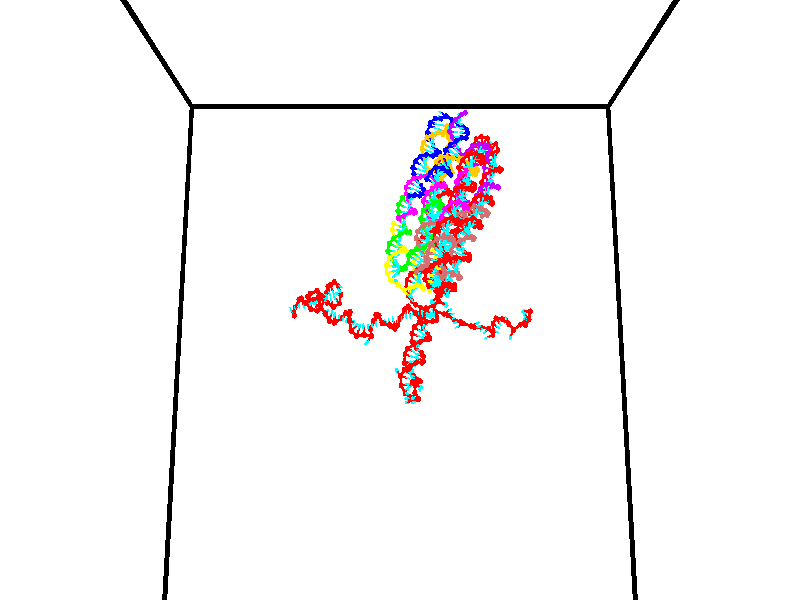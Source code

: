 // switches for output
#declare DRAW_BASES = 1; // possible values are 0, 1; only relevant for DNA ribbons
#declare DRAW_BASES_TYPE = 3; // possible values are 1, 2, 3; only relevant for DNA ribbons
#declare DRAW_FOG = 0; // set to 1 to enable fog

#include "colors.inc"

#include "transforms.inc"
background { rgb <1, 1, 1>}

#default {
   normal{
       ripples 0.25
       frequency 0.20
       turbulence 0.2
       lambda 5
   }
	finish {
		phong 0.1
		phong_size 40.
	}
}

// original window dimensions: 1024x640


// camera settings

camera {
	sky <0, 0.179814, -0.983701>
	up <0, 0.179814, -0.983701>
	right 1.6 * <1, 0, 0>
	location <35, 94.9851, 44.8844>
	look_at <35, 29.7336, 32.9568>
	direction <0, -65.2515, -11.9276>
	angle 67.0682
}


# declare cpy_camera_pos = <35, 94.9851, 44.8844>;
# if (DRAW_FOG = 1)
fog {
	fog_type 2
	up vnormalize(cpy_camera_pos)
	color rgbt<1,1,1,0.3>
	distance 1e-5
	fog_alt 3e-3
	fog_offset 56
}
# end


// LIGHTS

# declare lum = 6;
global_settings {
	ambient_light rgb lum * <0.05, 0.05, 0.05>
	max_trace_level 15
}# declare cpy_direct_light_amount = 0.25;
light_source
{	1000 * <-1, -1.16352, -0.803886>,
	rgb lum * cpy_direct_light_amount
	parallel
}

light_source
{	1000 * <1, 1.16352, 0.803886>,
	rgb lum * cpy_direct_light_amount
	parallel
}

// strand 0

// nucleotide -1

// particle -1
sphere {
	<24.325832, 34.836338, 35.225136> 0.250000
	pigment { color rgbt <1,0,0,0> }
	no_shadow
}
cylinder {
	<24.188524, 35.132206, 34.993603>,  <24.106140, 35.309727, 34.854683>, 0.100000
	pigment { color rgbt <1,0,0,0> }
	no_shadow
}
cylinder {
	<24.188524, 35.132206, 34.993603>,  <24.325832, 34.836338, 35.225136>, 0.100000
	pigment { color rgbt <1,0,0,0> }
	no_shadow
}

// particle -1
sphere {
	<24.188524, 35.132206, 34.993603> 0.100000
	pigment { color rgbt <1,0,0,0> }
	no_shadow
}
sphere {
	0, 1
	scale<0.080000,0.200000,0.300000>
	matrix <0.887957, 0.054723, -0.456659,
		-0.306102, -0.670739, -0.675582,
		-0.343269, 0.739672, -0.578836,
		24.085543, 35.354107, 34.819950>
	pigment { color rgbt <0,1,1,0> }
	no_shadow
}
cylinder {
	<24.365442, 34.675419, 34.499466>,  <24.325832, 34.836338, 35.225136>, 0.130000
	pigment { color rgbt <1,0,0,0> }
	no_shadow
}

// nucleotide -1

// particle -1
sphere {
	<24.365442, 34.675419, 34.499466> 0.250000
	pigment { color rgbt <1,0,0,0> }
	no_shadow
}
cylinder {
	<24.408485, 35.065422, 34.577217>,  <24.434311, 35.299423, 34.623867>, 0.100000
	pigment { color rgbt <1,0,0,0> }
	no_shadow
}
cylinder {
	<24.408485, 35.065422, 34.577217>,  <24.365442, 34.675419, 34.499466>, 0.100000
	pigment { color rgbt <1,0,0,0> }
	no_shadow
}

// particle -1
sphere {
	<24.408485, 35.065422, 34.577217> 0.100000
	pigment { color rgbt <1,0,0,0> }
	no_shadow
}
sphere {
	0, 1
	scale<0.080000,0.200000,0.300000>
	matrix <0.922768, -0.025179, -0.384534,
		-0.370028, 0.220747, -0.902413,
		0.107607, 0.975006, 0.194381,
		24.440767, 35.357925, 34.635532>
	pigment { color rgbt <0,1,1,0> }
	no_shadow
}
cylinder {
	<24.799231, 35.047043, 33.911434>,  <24.365442, 34.675419, 34.499466>, 0.130000
	pigment { color rgbt <1,0,0,0> }
	no_shadow
}

// nucleotide -1

// particle -1
sphere {
	<24.799231, 35.047043, 33.911434> 0.250000
	pigment { color rgbt <1,0,0,0> }
	no_shadow
}
cylinder {
	<24.860281, 35.252129, 34.249390>,  <24.896912, 35.375179, 34.452164>, 0.100000
	pigment { color rgbt <1,0,0,0> }
	no_shadow
}
cylinder {
	<24.860281, 35.252129, 34.249390>,  <24.799231, 35.047043, 33.911434>, 0.100000
	pigment { color rgbt <1,0,0,0> }
	no_shadow
}

// particle -1
sphere {
	<24.860281, 35.252129, 34.249390> 0.100000
	pigment { color rgbt <1,0,0,0> }
	no_shadow
}
sphere {
	0, 1
	scale<0.080000,0.200000,0.300000>
	matrix <0.988126, -0.063897, -0.139729,
		-0.017655, 0.856181, -0.516374,
		0.152628, 0.512710, 0.844887,
		24.906069, 35.405941, 34.502857>
	pigment { color rgbt <0,1,1,0> }
	no_shadow
}
cylinder {
	<25.134424, 35.638256, 33.901276>,  <24.799231, 35.047043, 33.911434>, 0.130000
	pigment { color rgbt <1,0,0,0> }
	no_shadow
}

// nucleotide -1

// particle -1
sphere {
	<25.134424, 35.638256, 33.901276> 0.250000
	pigment { color rgbt <1,0,0,0> }
	no_shadow
}
cylinder {
	<25.263573, 35.496258, 34.252213>,  <25.341061, 35.411057, 34.462776>, 0.100000
	pigment { color rgbt <1,0,0,0> }
	no_shadow
}
cylinder {
	<25.263573, 35.496258, 34.252213>,  <25.134424, 35.638256, 33.901276>, 0.100000
	pigment { color rgbt <1,0,0,0> }
	no_shadow
}

// particle -1
sphere {
	<25.263573, 35.496258, 34.252213> 0.100000
	pigment { color rgbt <1,0,0,0> }
	no_shadow
}
sphere {
	0, 1
	scale<0.080000,0.200000,0.300000>
	matrix <0.925663, -0.074738, -0.370893,
		0.197237, 0.931875, 0.304478,
		0.322870, -0.354998, 0.877343,
		25.360434, 35.389759, 34.515415>
	pigment { color rgbt <0,1,1,0> }
	no_shadow
}
cylinder {
	<25.670959, 36.059429, 34.385460>,  <25.134424, 35.638256, 33.901276>, 0.130000
	pigment { color rgbt <1,0,0,0> }
	no_shadow
}

// nucleotide -1

// particle -1
sphere {
	<25.670959, 36.059429, 34.385460> 0.250000
	pigment { color rgbt <1,0,0,0> }
	no_shadow
}
cylinder {
	<25.679468, 35.659523, 34.383701>,  <25.684574, 35.419579, 34.382645>, 0.100000
	pigment { color rgbt <1,0,0,0> }
	no_shadow
}
cylinder {
	<25.679468, 35.659523, 34.383701>,  <25.670959, 36.059429, 34.385460>, 0.100000
	pigment { color rgbt <1,0,0,0> }
	no_shadow
}

// particle -1
sphere {
	<25.679468, 35.659523, 34.383701> 0.100000
	pigment { color rgbt <1,0,0,0> }
	no_shadow
}
sphere {
	0, 1
	scale<0.080000,0.200000,0.300000>
	matrix <0.974632, 0.021718, -0.222758,
		0.222801, 0.000455, 0.974864,
		0.021273, -0.999764, -0.004395,
		25.685850, 35.359592, 34.382381>
	pigment { color rgbt <0,1,1,0> }
	no_shadow
}
cylinder {
	<26.163912, 35.899879, 34.861534>,  <25.670959, 36.059429, 34.385460>, 0.130000
	pigment { color rgbt <1,0,0,0> }
	no_shadow
}

// nucleotide -1

// particle -1
sphere {
	<26.163912, 35.899879, 34.861534> 0.250000
	pigment { color rgbt <1,0,0,0> }
	no_shadow
}
cylinder {
	<26.116007, 35.644363, 34.557533>,  <26.087265, 35.491055, 34.375134>, 0.100000
	pigment { color rgbt <1,0,0,0> }
	no_shadow
}
cylinder {
	<26.116007, 35.644363, 34.557533>,  <26.163912, 35.899879, 34.861534>, 0.100000
	pigment { color rgbt <1,0,0,0> }
	no_shadow
}

// particle -1
sphere {
	<26.116007, 35.644363, 34.557533> 0.100000
	pigment { color rgbt <1,0,0,0> }
	no_shadow
}
sphere {
	0, 1
	scale<0.080000,0.200000,0.300000>
	matrix <0.945661, 0.159691, -0.283239,
		0.302296, -0.752627, 0.584953,
		-0.119761, -0.638789, -0.760004,
		26.080078, 35.452728, 34.329533>
	pigment { color rgbt <0,1,1,0> }
	no_shadow
}
cylinder {
	<26.741402, 35.458965, 34.903969>,  <26.163912, 35.899879, 34.861534>, 0.130000
	pigment { color rgbt <1,0,0,0> }
	no_shadow
}

// nucleotide -1

// particle -1
sphere {
	<26.741402, 35.458965, 34.903969> 0.250000
	pigment { color rgbt <1,0,0,0> }
	no_shadow
}
cylinder {
	<26.591621, 35.479244, 34.533627>,  <26.501753, 35.491413, 34.311420>, 0.100000
	pigment { color rgbt <1,0,0,0> }
	no_shadow
}
cylinder {
	<26.591621, 35.479244, 34.533627>,  <26.741402, 35.458965, 34.903969>, 0.100000
	pigment { color rgbt <1,0,0,0> }
	no_shadow
}

// particle -1
sphere {
	<26.591621, 35.479244, 34.533627> 0.100000
	pigment { color rgbt <1,0,0,0> }
	no_shadow
}
sphere {
	0, 1
	scale<0.080000,0.200000,0.300000>
	matrix <0.924928, 0.090994, -0.369092,
		0.065535, -0.994560, -0.080966,
		-0.374451, 0.050699, -0.925859,
		26.479286, 35.494453, 34.255867>
	pigment { color rgbt <0,1,1,0> }
	no_shadow
}
cylinder {
	<26.923672, 34.831734, 34.554626>,  <26.741402, 35.458965, 34.903969>, 0.130000
	pigment { color rgbt <1,0,0,0> }
	no_shadow
}

// nucleotide -1

// particle -1
sphere {
	<26.923672, 34.831734, 34.554626> 0.250000
	pigment { color rgbt <1,0,0,0> }
	no_shadow
}
cylinder {
	<26.904043, 35.157902, 34.323910>,  <26.892265, 35.353603, 34.185478>, 0.100000
	pigment { color rgbt <1,0,0,0> }
	no_shadow
}
cylinder {
	<26.904043, 35.157902, 34.323910>,  <26.923672, 34.831734, 34.554626>, 0.100000
	pigment { color rgbt <1,0,0,0> }
	no_shadow
}

// particle -1
sphere {
	<26.904043, 35.157902, 34.323910> 0.100000
	pigment { color rgbt <1,0,0,0> }
	no_shadow
}
sphere {
	0, 1
	scale<0.080000,0.200000,0.300000>
	matrix <0.931119, -0.171608, -0.321820,
		-0.361399, -0.552853, -0.750829,
		-0.049071, 0.815417, -0.576791,
		26.889322, 35.402527, 34.150871>
	pigment { color rgbt <0,1,1,0> }
	no_shadow
}
cylinder {
	<27.306574, 34.613663, 33.896019>,  <26.923672, 34.831734, 34.554626>, 0.130000
	pigment { color rgbt <1,0,0,0> }
	no_shadow
}

// nucleotide -1

// particle -1
sphere {
	<27.306574, 34.613663, 33.896019> 0.250000
	pigment { color rgbt <1,0,0,0> }
	no_shadow
}
cylinder {
	<27.294209, 35.011814, 33.932377>,  <27.286789, 35.250706, 33.954189>, 0.100000
	pigment { color rgbt <1,0,0,0> }
	no_shadow
}
cylinder {
	<27.294209, 35.011814, 33.932377>,  <27.306574, 34.613663, 33.896019>, 0.100000
	pigment { color rgbt <1,0,0,0> }
	no_shadow
}

// particle -1
sphere {
	<27.294209, 35.011814, 33.932377> 0.100000
	pigment { color rgbt <1,0,0,0> }
	no_shadow
}
sphere {
	0, 1
	scale<0.080000,0.200000,0.300000>
	matrix <0.932511, 0.061458, -0.355873,
		-0.359815, 0.073754, -0.930104,
		-0.030915, 0.995381, 0.090890,
		27.284933, 35.310429, 33.959644>
	pigment { color rgbt <0,1,1,0> }
	no_shadow
}
cylinder {
	<27.544062, 34.863438, 33.228489>,  <27.306574, 34.613663, 33.896019>, 0.130000
	pigment { color rgbt <1,0,0,0> }
	no_shadow
}

// nucleotide -1

// particle -1
sphere {
	<27.544062, 34.863438, 33.228489> 0.250000
	pigment { color rgbt <1,0,0,0> }
	no_shadow
}
cylinder {
	<27.584761, 35.177299, 33.473099>,  <27.609180, 35.365616, 33.619865>, 0.100000
	pigment { color rgbt <1,0,0,0> }
	no_shadow
}
cylinder {
	<27.584761, 35.177299, 33.473099>,  <27.544062, 34.863438, 33.228489>, 0.100000
	pigment { color rgbt <1,0,0,0> }
	no_shadow
}

// particle -1
sphere {
	<27.584761, 35.177299, 33.473099> 0.100000
	pigment { color rgbt <1,0,0,0> }
	no_shadow
}
sphere {
	0, 1
	scale<0.080000,0.200000,0.300000>
	matrix <0.904672, 0.182704, -0.384951,
		-0.413782, 0.592398, -0.691266,
		0.101748, 0.784655, 0.611526,
		27.615284, 35.412697, 33.656555>
	pigment { color rgbt <0,1,1,0> }
	no_shadow
}
cylinder {
	<27.751968, 35.467838, 32.854641>,  <27.544062, 34.863438, 33.228489>, 0.130000
	pigment { color rgbt <1,0,0,0> }
	no_shadow
}

// nucleotide -1

// particle -1
sphere {
	<27.751968, 35.467838, 32.854641> 0.250000
	pigment { color rgbt <1,0,0,0> }
	no_shadow
}
cylinder {
	<27.868221, 35.566067, 33.224556>,  <27.937973, 35.625004, 33.446507>, 0.100000
	pigment { color rgbt <1,0,0,0> }
	no_shadow
}
cylinder {
	<27.868221, 35.566067, 33.224556>,  <27.751968, 35.467838, 32.854641>, 0.100000
	pigment { color rgbt <1,0,0,0> }
	no_shadow
}

// particle -1
sphere {
	<27.868221, 35.566067, 33.224556> 0.100000
	pigment { color rgbt <1,0,0,0> }
	no_shadow
}
sphere {
	0, 1
	scale<0.080000,0.200000,0.300000>
	matrix <0.907674, 0.235060, -0.347670,
		-0.302757, 0.940448, -0.154581,
		0.290630, 0.245569, 0.924787,
		27.955410, 35.639736, 33.501991>
	pigment { color rgbt <0,1,1,0> }
	no_shadow
}
cylinder {
	<28.055197, 36.111351, 32.877659>,  <27.751968, 35.467838, 32.854641>, 0.130000
	pigment { color rgbt <1,0,0,0> }
	no_shadow
}

// nucleotide -1

// particle -1
sphere {
	<28.055197, 36.111351, 32.877659> 0.250000
	pigment { color rgbt <1,0,0,0> }
	no_shadow
}
cylinder {
	<28.207964, 35.876293, 33.162983>,  <28.299623, 35.735260, 33.334179>, 0.100000
	pigment { color rgbt <1,0,0,0> }
	no_shadow
}
cylinder {
	<28.207964, 35.876293, 33.162983>,  <28.055197, 36.111351, 32.877659>, 0.100000
	pigment { color rgbt <1,0,0,0> }
	no_shadow
}

// particle -1
sphere {
	<28.207964, 35.876293, 33.162983> 0.100000
	pigment { color rgbt <1,0,0,0> }
	no_shadow
}
sphere {
	0, 1
	scale<0.080000,0.200000,0.300000>
	matrix <0.922550, 0.196353, -0.332185,
		0.055144, 0.784936, 0.617118,
		0.381917, -0.587640, 0.713315,
		28.322538, 35.700001, 33.376976>
	pigment { color rgbt <0,1,1,0> }
	no_shadow
}
cylinder {
	<28.500834, 36.533039, 32.701180>,  <28.055197, 36.111351, 32.877659>, 0.130000
	pigment { color rgbt <1,0,0,0> }
	no_shadow
}

// nucleotide -1

// particle -1
sphere {
	<28.500834, 36.533039, 32.701180> 0.250000
	pigment { color rgbt <1,0,0,0> }
	no_shadow
}
cylinder {
	<28.849363, 36.519211, 32.896973>,  <29.058481, 36.510914, 33.014450>, 0.100000
	pigment { color rgbt <1,0,0,0> }
	no_shadow
}
cylinder {
	<28.849363, 36.519211, 32.896973>,  <28.500834, 36.533039, 32.701180>, 0.100000
	pigment { color rgbt <1,0,0,0> }
	no_shadow
}

// particle -1
sphere {
	<28.849363, 36.519211, 32.896973> 0.100000
	pigment { color rgbt <1,0,0,0> }
	no_shadow
}
sphere {
	0, 1
	scale<0.080000,0.200000,0.300000>
	matrix <-0.459823, -0.405809, 0.789862,
		0.171335, -0.913304, -0.369486,
		0.871325, -0.034567, 0.489487,
		29.110762, 36.508839, 33.043819>
	pigment { color rgbt <0,1,1,0> }
	no_shadow
}
cylinder {
	<28.830673, 35.800381, 32.899212>,  <28.500834, 36.533039, 32.701180>, 0.130000
	pigment { color rgbt <1,0,0,0> }
	no_shadow
}

// nucleotide -1

// particle -1
sphere {
	<28.830673, 35.800381, 32.899212> 0.250000
	pigment { color rgbt <1,0,0,0> }
	no_shadow
}
cylinder {
	<28.916321, 36.083450, 33.168537>,  <28.967709, 36.253292, 33.330132>, 0.100000
	pigment { color rgbt <1,0,0,0> }
	no_shadow
}
cylinder {
	<28.916321, 36.083450, 33.168537>,  <28.830673, 35.800381, 32.899212>, 0.100000
	pigment { color rgbt <1,0,0,0> }
	no_shadow
}

// particle -1
sphere {
	<28.916321, 36.083450, 33.168537> 0.100000
	pigment { color rgbt <1,0,0,0> }
	no_shadow
}
sphere {
	0, 1
	scale<0.080000,0.200000,0.300000>
	matrix <-0.585107, -0.459037, 0.668532,
		0.782179, -0.537103, 0.315779,
		0.214117, 0.707677, 0.673312,
		28.980556, 36.295753, 33.370529>
	pigment { color rgbt <0,1,1,0> }
	no_shadow
}
cylinder {
	<29.055328, 35.492413, 33.552681>,  <28.830673, 35.800381, 32.899212>, 0.130000
	pigment { color rgbt <1,0,0,0> }
	no_shadow
}

// nucleotide -1

// particle -1
sphere {
	<29.055328, 35.492413, 33.552681> 0.250000
	pigment { color rgbt <1,0,0,0> }
	no_shadow
}
cylinder {
	<28.867538, 35.845181, 33.569706>,  <28.754864, 36.056843, 33.579922>, 0.100000
	pigment { color rgbt <1,0,0,0> }
	no_shadow
}
cylinder {
	<28.867538, 35.845181, 33.569706>,  <29.055328, 35.492413, 33.552681>, 0.100000
	pigment { color rgbt <1,0,0,0> }
	no_shadow
}

// particle -1
sphere {
	<28.867538, 35.845181, 33.569706> 0.100000
	pigment { color rgbt <1,0,0,0> }
	no_shadow
}
sphere {
	0, 1
	scale<0.080000,0.200000,0.300000>
	matrix <-0.654931, -0.380158, 0.653104,
		0.592165, 0.278742, 0.756071,
		-0.469474, 0.881920, 0.042559,
		28.726696, 36.109756, 33.582474>
	pigment { color rgbt <0,1,1,0> }
	no_shadow
}
cylinder {
	<28.929892, 35.430206, 34.285736>,  <29.055328, 35.492413, 33.552681>, 0.130000
	pigment { color rgbt <1,0,0,0> }
	no_shadow
}

// nucleotide -1

// particle -1
sphere {
	<28.929892, 35.430206, 34.285736> 0.250000
	pigment { color rgbt <1,0,0,0> }
	no_shadow
}
cylinder {
	<28.695101, 35.676384, 34.075336>,  <28.554226, 35.824093, 33.949097>, 0.100000
	pigment { color rgbt <1,0,0,0> }
	no_shadow
}
cylinder {
	<28.695101, 35.676384, 34.075336>,  <28.929892, 35.430206, 34.285736>, 0.100000
	pigment { color rgbt <1,0,0,0> }
	no_shadow
}

// particle -1
sphere {
	<28.695101, 35.676384, 34.075336> 0.100000
	pigment { color rgbt <1,0,0,0> }
	no_shadow
}
sphere {
	0, 1
	scale<0.080000,0.200000,0.300000>
	matrix <-0.808727, -0.415520, 0.416298,
		0.037645, 0.669751, 0.741631,
		-0.586978, 0.615448, -0.526003,
		28.519007, 35.861019, 33.917534>
	pigment { color rgbt <0,1,1,0> }
	no_shadow
}
cylinder {
	<28.386633, 35.823910, 34.682014>,  <28.929892, 35.430206, 34.285736>, 0.130000
	pigment { color rgbt <1,0,0,0> }
	no_shadow
}

// nucleotide -1

// particle -1
sphere {
	<28.386633, 35.823910, 34.682014> 0.250000
	pigment { color rgbt <1,0,0,0> }
	no_shadow
}
cylinder {
	<28.236561, 35.833889, 34.311367>,  <28.146519, 35.839878, 34.088978>, 0.100000
	pigment { color rgbt <1,0,0,0> }
	no_shadow
}
cylinder {
	<28.236561, 35.833889, 34.311367>,  <28.386633, 35.823910, 34.682014>, 0.100000
	pigment { color rgbt <1,0,0,0> }
	no_shadow
}

// particle -1
sphere {
	<28.236561, 35.833889, 34.311367> 0.100000
	pigment { color rgbt <1,0,0,0> }
	no_shadow
}
sphere {
	0, 1
	scale<0.080000,0.200000,0.300000>
	matrix <-0.926723, -0.032333, 0.374352,
		-0.020621, 0.999166, 0.035250,
		-0.375179, 0.024948, -0.926617,
		28.124006, 35.841373, 34.033382>
	pigment { color rgbt <0,1,1,0> }
	no_shadow
}
cylinder {
	<27.832857, 36.448689, 34.403976>,  <28.386633, 35.823910, 34.682014>, 0.130000
	pigment { color rgbt <1,0,0,0> }
	no_shadow
}

// nucleotide -1

// particle -1
sphere {
	<27.832857, 36.448689, 34.403976> 0.250000
	pigment { color rgbt <1,0,0,0> }
	no_shadow
}
cylinder {
	<27.772293, 36.111084, 34.198170>,  <27.735954, 35.908524, 34.074688>, 0.100000
	pigment { color rgbt <1,0,0,0> }
	no_shadow
}
cylinder {
	<27.772293, 36.111084, 34.198170>,  <27.832857, 36.448689, 34.403976>, 0.100000
	pigment { color rgbt <1,0,0,0> }
	no_shadow
}

// particle -1
sphere {
	<27.772293, 36.111084, 34.198170> 0.100000
	pigment { color rgbt <1,0,0,0> }
	no_shadow
}
sphere {
	0, 1
	scale<0.080000,0.200000,0.300000>
	matrix <-0.984526, 0.175222, 0.002295,
		0.088217, 0.506900, -0.857479,
		-0.151412, -0.844008, -0.514514,
		27.726870, 35.857880, 34.043816>
	pigment { color rgbt <0,1,1,0> }
	no_shadow
}
cylinder {
	<27.340248, 36.592602, 33.904484>,  <27.832857, 36.448689, 34.403976>, 0.130000
	pigment { color rgbt <1,0,0,0> }
	no_shadow
}

// nucleotide -1

// particle -1
sphere {
	<27.340248, 36.592602, 33.904484> 0.250000
	pigment { color rgbt <1,0,0,0> }
	no_shadow
}
cylinder {
	<27.329947, 36.193504, 33.929256>,  <27.323765, 35.954044, 33.944118>, 0.100000
	pigment { color rgbt <1,0,0,0> }
	no_shadow
}
cylinder {
	<27.329947, 36.193504, 33.929256>,  <27.340248, 36.592602, 33.904484>, 0.100000
	pigment { color rgbt <1,0,0,0> }
	no_shadow
}

// particle -1
sphere {
	<27.329947, 36.193504, 33.929256> 0.100000
	pigment { color rgbt <1,0,0,0> }
	no_shadow
}
sphere {
	0, 1
	scale<0.080000,0.200000,0.300000>
	matrix <-0.998351, 0.022492, -0.052809,
		0.051297, -0.063187, -0.996682,
		-0.025754, -0.997748, 0.061929,
		27.322220, 35.894180, 33.947834>
	pigment { color rgbt <0,1,1,0> }
	no_shadow
}
cylinder {
	<26.805508, 36.439396, 33.415581>,  <27.340248, 36.592602, 33.904484>, 0.130000
	pigment { color rgbt <1,0,0,0> }
	no_shadow
}

// nucleotide -1

// particle -1
sphere {
	<26.805508, 36.439396, 33.415581> 0.250000
	pigment { color rgbt <1,0,0,0> }
	no_shadow
}
cylinder {
	<26.839830, 36.117298, 33.650265>,  <26.860424, 35.924042, 33.791073>, 0.100000
	pigment { color rgbt <1,0,0,0> }
	no_shadow
}
cylinder {
	<26.839830, 36.117298, 33.650265>,  <26.805508, 36.439396, 33.415581>, 0.100000
	pigment { color rgbt <1,0,0,0> }
	no_shadow
}

// particle -1
sphere {
	<26.839830, 36.117298, 33.650265> 0.100000
	pigment { color rgbt <1,0,0,0> }
	no_shadow
}
sphere {
	0, 1
	scale<0.080000,0.200000,0.300000>
	matrix <-0.996116, -0.081019, 0.034488,
		0.019763, -0.587388, -0.809064,
		0.085808, -0.805240, 0.586708,
		26.865572, 35.875725, 33.826279>
	pigment { color rgbt <0,1,1,0> }
	no_shadow
}
cylinder {
	<26.161470, 36.704155, 33.707954>,  <26.805508, 36.439396, 33.415581>, 0.130000
	pigment { color rgbt <1,0,0,0> }
	no_shadow
}

// nucleotide -1

// particle -1
sphere {
	<26.161470, 36.704155, 33.707954> 0.250000
	pigment { color rgbt <1,0,0,0> }
	no_shadow
}
cylinder {
	<26.170223, 36.693283, 34.107712>,  <26.175474, 36.686760, 34.347565>, 0.100000
	pigment { color rgbt <1,0,0,0> }
	no_shadow
}
cylinder {
	<26.170223, 36.693283, 34.107712>,  <26.161470, 36.704155, 33.707954>, 0.100000
	pigment { color rgbt <1,0,0,0> }
	no_shadow
}

// particle -1
sphere {
	<26.170223, 36.693283, 34.107712> 0.100000
	pigment { color rgbt <1,0,0,0> }
	no_shadow
}
sphere {
	0, 1
	scale<0.080000,0.200000,0.300000>
	matrix <0.636887, 0.770925, 0.007020,
		-0.770646, 0.636346, 0.034173,
		0.021878, -0.027174, 0.999391,
		26.176786, 36.685131, 34.407528>
	pigment { color rgbt <0,1,1,0> }
	no_shadow
}
cylinder {
	<26.053225, 37.341011, 34.064041>,  <26.161470, 36.704155, 33.707954>, 0.130000
	pigment { color rgbt <1,0,0,0> }
	no_shadow
}

// nucleotide -1

// particle -1
sphere {
	<26.053225, 37.341011, 34.064041> 0.250000
	pigment { color rgbt <1,0,0,0> }
	no_shadow
}
cylinder {
	<26.333906, 37.156673, 34.281384>,  <26.502316, 37.046070, 34.411789>, 0.100000
	pigment { color rgbt <1,0,0,0> }
	no_shadow
}
cylinder {
	<26.333906, 37.156673, 34.281384>,  <26.053225, 37.341011, 34.064041>, 0.100000
	pigment { color rgbt <1,0,0,0> }
	no_shadow
}

// particle -1
sphere {
	<26.333906, 37.156673, 34.281384> 0.100000
	pigment { color rgbt <1,0,0,0> }
	no_shadow
}
sphere {
	0, 1
	scale<0.080000,0.200000,0.300000>
	matrix <0.615130, 0.776663, -0.135682,
		-0.359477, 0.429444, 0.828465,
		0.701706, -0.460840, 0.543356,
		26.544418, 37.018421, 34.444389>
	pigment { color rgbt <0,1,1,0> }
	no_shadow
}
cylinder {
	<26.248138, 37.766148, 34.398941>,  <26.053225, 37.341011, 34.064041>, 0.130000
	pigment { color rgbt <1,0,0,0> }
	no_shadow
}

// nucleotide -1

// particle -1
sphere {
	<26.248138, 37.766148, 34.398941> 0.250000
	pigment { color rgbt <1,0,0,0> }
	no_shadow
}
cylinder {
	<26.590734, 37.562489, 34.432850>,  <26.796293, 37.440292, 34.453194>, 0.100000
	pigment { color rgbt <1,0,0,0> }
	no_shadow
}
cylinder {
	<26.590734, 37.562489, 34.432850>,  <26.248138, 37.766148, 34.398941>, 0.100000
	pigment { color rgbt <1,0,0,0> }
	no_shadow
}

// particle -1
sphere {
	<26.590734, 37.562489, 34.432850> 0.100000
	pigment { color rgbt <1,0,0,0> }
	no_shadow
}
sphere {
	0, 1
	scale<0.080000,0.200000,0.300000>
	matrix <0.513742, 0.825027, -0.235373,
		0.049905, 0.245144, 0.968202,
		0.856492, -0.509152, 0.084768,
		26.847683, 37.409744, 34.458279>
	pigment { color rgbt <0,1,1,0> }
	no_shadow
}
cylinder {
	<27.103903, 37.863415, 34.270451>,  <26.248138, 37.766148, 34.398941>, 0.130000
	pigment { color rgbt <1,0,0,0> }
	no_shadow
}

// nucleotide -1

// particle -1
sphere {
	<27.103903, 37.863415, 34.270451> 0.250000
	pigment { color rgbt <1,0,0,0> }
	no_shadow
}
cylinder {
	<27.471952, 37.706772, 34.272049>,  <27.692781, 37.612785, 34.273006>, 0.100000
	pigment { color rgbt <1,0,0,0> }
	no_shadow
}
cylinder {
	<27.471952, 37.706772, 34.272049>,  <27.103903, 37.863415, 34.270451>, 0.100000
	pigment { color rgbt <1,0,0,0> }
	no_shadow
}

// particle -1
sphere {
	<27.471952, 37.706772, 34.272049> 0.100000
	pigment { color rgbt <1,0,0,0> }
	no_shadow
}
sphere {
	0, 1
	scale<0.080000,0.200000,0.300000>
	matrix <0.205197, 0.473388, -0.856620,
		0.333570, 0.789015, 0.515932,
		0.920122, -0.391610, 0.003995,
		27.747990, 37.589287, 34.273247>
	pigment { color rgbt <0,1,1,0> }
	no_shadow
}
cylinder {
	<27.380783, 38.551682, 34.479801>,  <27.103903, 37.863415, 34.270451>, 0.130000
	pigment { color rgbt <1,0,0,0> }
	no_shadow
}

// nucleotide -1

// particle -1
sphere {
	<27.380783, 38.551682, 34.479801> 0.250000
	pigment { color rgbt <1,0,0,0> }
	no_shadow
}
cylinder {
	<27.606779, 38.223053, 34.510269>,  <27.742376, 38.025875, 34.528549>, 0.100000
	pigment { color rgbt <1,0,0,0> }
	no_shadow
}
cylinder {
	<27.606779, 38.223053, 34.510269>,  <27.380783, 38.551682, 34.479801>, 0.100000
	pigment { color rgbt <1,0,0,0> }
	no_shadow
}

// particle -1
sphere {
	<27.606779, 38.223053, 34.510269> 0.100000
	pigment { color rgbt <1,0,0,0> }
	no_shadow
}
sphere {
	0, 1
	scale<0.080000,0.200000,0.300000>
	matrix <0.434764, 0.217971, -0.873767,
		0.701262, 0.526785, 0.480342,
		0.564988, -0.821575, 0.076172,
		27.776276, 37.976582, 34.533119>
	pigment { color rgbt <0,1,1,0> }
	no_shadow
}
cylinder {
	<27.453455, 38.966270, 35.112667>,  <27.380783, 38.551682, 34.479801>, 0.130000
	pigment { color rgbt <1,0,0,0> }
	no_shadow
}

// nucleotide -1

// particle -1
sphere {
	<27.453455, 38.966270, 35.112667> 0.250000
	pigment { color rgbt <1,0,0,0> }
	no_shadow
}
cylinder {
	<27.598976, 38.626358, 35.265259>,  <27.686289, 38.422413, 35.356812>, 0.100000
	pigment { color rgbt <1,0,0,0> }
	no_shadow
}
cylinder {
	<27.598976, 38.626358, 35.265259>,  <27.453455, 38.966270, 35.112667>, 0.100000
	pigment { color rgbt <1,0,0,0> }
	no_shadow
}

// particle -1
sphere {
	<27.598976, 38.626358, 35.265259> 0.100000
	pigment { color rgbt <1,0,0,0> }
	no_shadow
}
sphere {
	0, 1
	scale<0.080000,0.200000,0.300000>
	matrix <0.927608, 0.293229, -0.231430,
		0.084805, 0.438055, 0.894939,
		0.363802, -0.849779, 0.381476,
		27.708117, 38.371426, 35.379700>
	pigment { color rgbt <0,1,1,0> }
	no_shadow
}
cylinder {
	<27.966143, 39.051109, 35.725235>,  <27.453455, 38.966270, 35.112667>, 0.130000
	pigment { color rgbt <1,0,0,0> }
	no_shadow
}

// nucleotide -1

// particle -1
sphere {
	<27.966143, 39.051109, 35.725235> 0.250000
	pigment { color rgbt <1,0,0,0> }
	no_shadow
}
cylinder {
	<28.055933, 38.697964, 35.560234>,  <28.109806, 38.486076, 35.461231>, 0.100000
	pigment { color rgbt <1,0,0,0> }
	no_shadow
}
cylinder {
	<28.055933, 38.697964, 35.560234>,  <27.966143, 39.051109, 35.725235>, 0.100000
	pigment { color rgbt <1,0,0,0> }
	no_shadow
}

// particle -1
sphere {
	<28.055933, 38.697964, 35.560234> 0.100000
	pigment { color rgbt <1,0,0,0> }
	no_shadow
}
sphere {
	0, 1
	scale<0.080000,0.200000,0.300000>
	matrix <0.973758, 0.186925, 0.129825,
		-0.037510, -0.430822, 0.901657,
		0.224474, -0.882865, -0.412505,
		28.123276, 38.433105, 35.436481>
	pigment { color rgbt <0,1,1,0> }
	no_shadow
}
cylinder {
	<28.340446, 38.626087, 36.231365>,  <27.966143, 39.051109, 35.725235>, 0.130000
	pigment { color rgbt <1,0,0,0> }
	no_shadow
}

// nucleotide -1

// particle -1
sphere {
	<28.340446, 38.626087, 36.231365> 0.250000
	pigment { color rgbt <1,0,0,0> }
	no_shadow
}
cylinder {
	<28.428703, 38.493229, 35.864540>,  <28.481657, 38.413513, 35.644447>, 0.100000
	pigment { color rgbt <1,0,0,0> }
	no_shadow
}
cylinder {
	<28.428703, 38.493229, 35.864540>,  <28.340446, 38.626087, 36.231365>, 0.100000
	pigment { color rgbt <1,0,0,0> }
	no_shadow
}

// particle -1
sphere {
	<28.428703, 38.493229, 35.864540> 0.100000
	pigment { color rgbt <1,0,0,0> }
	no_shadow
}
sphere {
	0, 1
	scale<0.080000,0.200000,0.300000>
	matrix <0.970909, 0.164469, 0.174030,
		0.093026, -0.928780, 0.358768,
		0.220642, -0.332142, -0.917060,
		28.494896, 38.393585, 35.589420>
	pigment { color rgbt <0,1,1,0> }
	no_shadow
}
cylinder {
	<28.740654, 37.984009, 36.292343>,  <28.340446, 38.626087, 36.231365>, 0.130000
	pigment { color rgbt <1,0,0,0> }
	no_shadow
}

// nucleotide -1

// particle -1
sphere {
	<28.740654, 37.984009, 36.292343> 0.250000
	pigment { color rgbt <1,0,0,0> }
	no_shadow
}
cylinder {
	<28.776199, 38.266361, 36.011250>,  <28.797525, 38.435772, 35.842594>, 0.100000
	pigment { color rgbt <1,0,0,0> }
	no_shadow
}
cylinder {
	<28.776199, 38.266361, 36.011250>,  <28.740654, 37.984009, 36.292343>, 0.100000
	pigment { color rgbt <1,0,0,0> }
	no_shadow
}

// particle -1
sphere {
	<28.776199, 38.266361, 36.011250> 0.100000
	pigment { color rgbt <1,0,0,0> }
	no_shadow
}
sphere {
	0, 1
	scale<0.080000,0.200000,0.300000>
	matrix <0.814685, 0.354401, 0.459008,
		0.573055, -0.613294, -0.543580,
		0.088861, 0.705883, -0.702732,
		28.802858, 38.478127, 35.800430>
	pigment { color rgbt <0,1,1,0> }
	no_shadow
}
cylinder {
	<29.386469, 37.824680, 35.921795>,  <28.740654, 37.984009, 36.292343>, 0.130000
	pigment { color rgbt <1,0,0,0> }
	no_shadow
}

// nucleotide -1

// particle -1
sphere {
	<29.386469, 37.824680, 35.921795> 0.250000
	pigment { color rgbt <1,0,0,0> }
	no_shadow
}
cylinder {
	<29.312950, 38.217812, 35.915318>,  <29.268839, 38.453690, 35.911430>, 0.100000
	pigment { color rgbt <1,0,0,0> }
	no_shadow
}
cylinder {
	<29.312950, 38.217812, 35.915318>,  <29.386469, 37.824680, 35.921795>, 0.100000
	pigment { color rgbt <1,0,0,0> }
	no_shadow
}

// particle -1
sphere {
	<29.312950, 38.217812, 35.915318> 0.100000
	pigment { color rgbt <1,0,0,0> }
	no_shadow
}
sphere {
	0, 1
	scale<0.080000,0.200000,0.300000>
	matrix <0.915914, 0.177216, 0.360133,
		0.356819, 0.051362, -0.932761,
		-0.183797, 0.982831, -0.016190,
		29.257811, 38.512661, 35.910461>
	pigment { color rgbt <0,1,1,0> }
	no_shadow
}
cylinder {
	<29.833424, 38.102711, 35.543083>,  <29.386469, 37.824680, 35.921795>, 0.130000
	pigment { color rgbt <1,0,0,0> }
	no_shadow
}

// nucleotide -1

// particle -1
sphere {
	<29.833424, 38.102711, 35.543083> 0.250000
	pigment { color rgbt <1,0,0,0> }
	no_shadow
}
cylinder {
	<29.711494, 38.360413, 35.823662>,  <29.638336, 38.515034, 35.992008>, 0.100000
	pigment { color rgbt <1,0,0,0> }
	no_shadow
}
cylinder {
	<29.711494, 38.360413, 35.823662>,  <29.833424, 38.102711, 35.543083>, 0.100000
	pigment { color rgbt <1,0,0,0> }
	no_shadow
}

// particle -1
sphere {
	<29.711494, 38.360413, 35.823662> 0.100000
	pigment { color rgbt <1,0,0,0> }
	no_shadow
}
sphere {
	0, 1
	scale<0.080000,0.200000,0.300000>
	matrix <0.949378, 0.146830, 0.277709,
		0.075922, 0.750588, -0.656395,
		-0.304824, 0.644251, 0.701444,
		29.620047, 38.553688, 36.034096>
	pigment { color rgbt <0,1,1,0> }
	no_shadow
}
cylinder {
	<30.276638, 38.739208, 35.550961>,  <29.833424, 38.102711, 35.543083>, 0.130000
	pigment { color rgbt <1,0,0,0> }
	no_shadow
}

// nucleotide -1

// particle -1
sphere {
	<30.276638, 38.739208, 35.550961> 0.250000
	pigment { color rgbt <1,0,0,0> }
	no_shadow
}
cylinder {
	<30.112850, 38.729446, 35.915760>,  <30.014578, 38.723591, 36.134640>, 0.100000
	pigment { color rgbt <1,0,0,0> }
	no_shadow
}
cylinder {
	<30.112850, 38.729446, 35.915760>,  <30.276638, 38.739208, 35.550961>, 0.100000
	pigment { color rgbt <1,0,0,0> }
	no_shadow
}

// particle -1
sphere {
	<30.112850, 38.729446, 35.915760> 0.100000
	pigment { color rgbt <1,0,0,0> }
	no_shadow
}
sphere {
	0, 1
	scale<0.080000,0.200000,0.300000>
	matrix <0.830658, 0.403420, 0.383744,
		-0.377282, 0.914690, -0.144918,
		-0.409469, -0.024402, 0.911997,
		29.990009, 38.722126, 36.189358>
	pigment { color rgbt <0,1,1,0> }
	no_shadow
}
cylinder {
	<30.306919, 39.431896, 35.808010>,  <30.276638, 38.739208, 35.550961>, 0.130000
	pigment { color rgbt <1,0,0,0> }
	no_shadow
}

// nucleotide -1

// particle -1
sphere {
	<30.306919, 39.431896, 35.808010> 0.250000
	pigment { color rgbt <1,0,0,0> }
	no_shadow
}
cylinder {
	<30.314606, 39.167339, 36.107925>,  <30.319218, 39.008606, 36.287876>, 0.100000
	pigment { color rgbt <1,0,0,0> }
	no_shadow
}
cylinder {
	<30.314606, 39.167339, 36.107925>,  <30.306919, 39.431896, 35.808010>, 0.100000
	pigment { color rgbt <1,0,0,0> }
	no_shadow
}

// particle -1
sphere {
	<30.314606, 39.167339, 36.107925> 0.100000
	pigment { color rgbt <1,0,0,0> }
	no_shadow
}
sphere {
	0, 1
	scale<0.080000,0.200000,0.300000>
	matrix <0.838428, 0.419204, 0.348292,
		-0.544674, 0.621954, 0.562587,
		0.019217, -0.661394, 0.749793,
		30.320372, 38.968922, 36.332863>
	pigment { color rgbt <0,1,1,0> }
	no_shadow
}
cylinder {
	<30.327383, 39.759102, 36.400833>,  <30.306919, 39.431896, 35.808010>, 0.130000
	pigment { color rgbt <1,0,0,0> }
	no_shadow
}

// nucleotide -1

// particle -1
sphere {
	<30.327383, 39.759102, 36.400833> 0.250000
	pigment { color rgbt <1,0,0,0> }
	no_shadow
}
cylinder {
	<30.508873, 39.403797, 36.429485>,  <30.617767, 39.190617, 36.446678>, 0.100000
	pigment { color rgbt <1,0,0,0> }
	no_shadow
}
cylinder {
	<30.508873, 39.403797, 36.429485>,  <30.327383, 39.759102, 36.400833>, 0.100000
	pigment { color rgbt <1,0,0,0> }
	no_shadow
}

// particle -1
sphere {
	<30.508873, 39.403797, 36.429485> 0.100000
	pigment { color rgbt <1,0,0,0> }
	no_shadow
}
sphere {
	0, 1
	scale<0.080000,0.200000,0.300000>
	matrix <0.829514, 0.450354, 0.330284,
		-0.325638, -0.090436, 0.941159,
		0.453725, -0.888258, 0.071634,
		30.644991, 39.137321, 36.450977>
	pigment { color rgbt <0,1,1,0> }
	no_shadow
}
cylinder {
	<30.483847, 39.676453, 37.156010>,  <30.327383, 39.759102, 36.400833>, 0.130000
	pigment { color rgbt <1,0,0,0> }
	no_shadow
}

// nucleotide -1

// particle -1
sphere {
	<30.483847, 39.676453, 37.156010> 0.250000
	pigment { color rgbt <1,0,0,0> }
	no_shadow
}
cylinder {
	<30.736807, 39.468990, 36.925854>,  <30.888582, 39.344513, 36.787762>, 0.100000
	pigment { color rgbt <1,0,0,0> }
	no_shadow
}
cylinder {
	<30.736807, 39.468990, 36.925854>,  <30.483847, 39.676453, 37.156010>, 0.100000
	pigment { color rgbt <1,0,0,0> }
	no_shadow
}

// particle -1
sphere {
	<30.736807, 39.468990, 36.925854> 0.100000
	pigment { color rgbt <1,0,0,0> }
	no_shadow
}
sphere {
	0, 1
	scale<0.080000,0.200000,0.300000>
	matrix <0.774036, 0.452451, 0.442895,
		0.030624, -0.725456, 0.687587,
		0.632400, -0.518654, -0.575386,
		30.926527, 39.313393, 36.753239>
	pigment { color rgbt <0,1,1,0> }
	no_shadow
}
cylinder {
	<30.971083, 39.378479, 37.536747>,  <30.483847, 39.676453, 37.156010>, 0.130000
	pigment { color rgbt <1,0,0,0> }
	no_shadow
}

// nucleotide -1

// particle -1
sphere {
	<30.971083, 39.378479, 37.536747> 0.250000
	pigment { color rgbt <1,0,0,0> }
	no_shadow
}
cylinder {
	<31.120228, 39.450195, 37.172588>,  <31.209715, 39.493225, 36.954094>, 0.100000
	pigment { color rgbt <1,0,0,0> }
	no_shadow
}
cylinder {
	<31.120228, 39.450195, 37.172588>,  <30.971083, 39.378479, 37.536747>, 0.100000
	pigment { color rgbt <1,0,0,0> }
	no_shadow
}

// particle -1
sphere {
	<31.120228, 39.450195, 37.172588> 0.100000
	pigment { color rgbt <1,0,0,0> }
	no_shadow
}
sphere {
	0, 1
	scale<0.080000,0.200000,0.300000>
	matrix <0.822135, 0.391057, 0.413725,
		0.430196, -0.902734, -0.001591,
		0.372861, 0.179291, -0.910400,
		31.232086, 39.503983, 36.899467>
	pigment { color rgbt <0,1,1,0> }
	no_shadow
}
cylinder {
	<31.687786, 39.259178, 37.435654>,  <30.971083, 39.378479, 37.536747>, 0.130000
	pigment { color rgbt <1,0,0,0> }
	no_shadow
}

// nucleotide -1

// particle -1
sphere {
	<31.687786, 39.259178, 37.435654> 0.250000
	pigment { color rgbt <1,0,0,0> }
	no_shadow
}
cylinder {
	<31.648844, 39.501167, 37.119545>,  <31.625479, 39.646362, 36.929882>, 0.100000
	pigment { color rgbt <1,0,0,0> }
	no_shadow
}
cylinder {
	<31.648844, 39.501167, 37.119545>,  <31.687786, 39.259178, 37.435654>, 0.100000
	pigment { color rgbt <1,0,0,0> }
	no_shadow
}

// particle -1
sphere {
	<31.648844, 39.501167, 37.119545> 0.100000
	pigment { color rgbt <1,0,0,0> }
	no_shadow
}
sphere {
	0, 1
	scale<0.080000,0.200000,0.300000>
	matrix <0.931894, 0.334192, 0.141028,
		0.349420, -0.722718, -0.596309,
		-0.097358, 0.604975, -0.790270,
		31.619637, 39.682659, 36.882465>
	pigment { color rgbt <0,1,1,0> }
	no_shadow
}
cylinder {
	<32.370632, 39.493671, 37.563477>,  <31.687786, 39.259178, 37.435654>, 0.130000
	pigment { color rgbt <1,0,0,0> }
	no_shadow
}

// nucleotide -1

// particle -1
sphere {
	<32.370632, 39.493671, 37.563477> 0.250000
	pigment { color rgbt <1,0,0,0> }
	no_shadow
}
cylinder {
	<32.127850, 39.607258, 37.860386>,  <31.982180, 39.675411, 38.038532>, 0.100000
	pigment { color rgbt <1,0,0,0> }
	no_shadow
}
cylinder {
	<32.127850, 39.607258, 37.860386>,  <32.370632, 39.493671, 37.563477>, 0.100000
	pigment { color rgbt <1,0,0,0> }
	no_shadow
}

// particle -1
sphere {
	<32.127850, 39.607258, 37.860386> 0.100000
	pigment { color rgbt <1,0,0,0> }
	no_shadow
}
sphere {
	0, 1
	scale<0.080000,0.200000,0.300000>
	matrix <-0.433617, 0.664387, -0.608742,
		-0.666019, -0.691341, -0.280119,
		-0.606955, 0.283969, 0.742271,
		31.945763, 39.692448, 38.083069>
	pigment { color rgbt <0,1,1,0> }
	no_shadow
}
cylinder {
	<32.223225, 39.100845, 36.958828>,  <32.370632, 39.493671, 37.563477>, 0.130000
	pigment { color rgbt <1,0,0,0> }
	no_shadow
}

// nucleotide -1

// particle -1
sphere {
	<32.223225, 39.100845, 36.958828> 0.250000
	pigment { color rgbt <1,0,0,0> }
	no_shadow
}
cylinder {
	<32.117096, 39.483204, 36.908451>,  <32.053417, 39.712620, 36.878227>, 0.100000
	pigment { color rgbt <1,0,0,0> }
	no_shadow
}
cylinder {
	<32.117096, 39.483204, 36.908451>,  <32.223225, 39.100845, 36.958828>, 0.100000
	pigment { color rgbt <1,0,0,0> }
	no_shadow
}

// particle -1
sphere {
	<32.117096, 39.483204, 36.908451> 0.100000
	pigment { color rgbt <1,0,0,0> }
	no_shadow
}
sphere {
	0, 1
	scale<0.080000,0.200000,0.300000>
	matrix <0.962547, 0.270162, 0.022708,
		0.055730, -0.115198, -0.991778,
		-0.265325, 0.955898, -0.125940,
		32.037498, 39.769974, 36.870670>
	pigment { color rgbt <0,1,1,0> }
	no_shadow
}
cylinder {
	<32.546185, 39.356850, 36.382488>,  <32.223225, 39.100845, 36.958828>, 0.130000
	pigment { color rgbt <1,0,0,0> }
	no_shadow
}

// nucleotide -1

// particle -1
sphere {
	<32.546185, 39.356850, 36.382488> 0.250000
	pigment { color rgbt <1,0,0,0> }
	no_shadow
}
cylinder {
	<32.496456, 39.669559, 36.626904>,  <32.466618, 39.857185, 36.773552>, 0.100000
	pigment { color rgbt <1,0,0,0> }
	no_shadow
}
cylinder {
	<32.496456, 39.669559, 36.626904>,  <32.546185, 39.356850, 36.382488>, 0.100000
	pigment { color rgbt <1,0,0,0> }
	no_shadow
}

// particle -1
sphere {
	<32.496456, 39.669559, 36.626904> 0.100000
	pigment { color rgbt <1,0,0,0> }
	no_shadow
}
sphere {
	0, 1
	scale<0.080000,0.200000,0.300000>
	matrix <0.966825, 0.233934, -0.102586,
		-0.223143, 0.578016, -0.784924,
		-0.124324, 0.781775, 0.611041,
		32.459160, 39.904091, 36.810215>
	pigment { color rgbt <0,1,1,0> }
	no_shadow
}
cylinder {
	<32.793404, 39.915596, 35.993599>,  <32.546185, 39.356850, 36.382488>, 0.130000
	pigment { color rgbt <1,0,0,0> }
	no_shadow
}

// nucleotide -1

// particle -1
sphere {
	<32.793404, 39.915596, 35.993599> 0.250000
	pigment { color rgbt <1,0,0,0> }
	no_shadow
}
cylinder {
	<32.803772, 39.983860, 36.387596>,  <32.809994, 40.024818, 36.623993>, 0.100000
	pigment { color rgbt <1,0,0,0> }
	no_shadow
}
cylinder {
	<32.803772, 39.983860, 36.387596>,  <32.793404, 39.915596, 35.993599>, 0.100000
	pigment { color rgbt <1,0,0,0> }
	no_shadow
}

// particle -1
sphere {
	<32.803772, 39.983860, 36.387596> 0.100000
	pigment { color rgbt <1,0,0,0> }
	no_shadow
}
sphere {
	0, 1
	scale<0.080000,0.200000,0.300000>
	matrix <0.968846, 0.238483, -0.066814,
		-0.246305, 0.956034, -0.159162,
		0.025919, 0.170660, 0.984989,
		32.811546, 40.035057, 36.683094>
	pigment { color rgbt <0,1,1,0> }
	no_shadow
}
cylinder {
	<33.062386, 40.579529, 36.157307>,  <32.793404, 39.915596, 35.993599>, 0.130000
	pigment { color rgbt <1,0,0,0> }
	no_shadow
}

// nucleotide -1

// particle -1
sphere {
	<33.062386, 40.579529, 36.157307> 0.250000
	pigment { color rgbt <1,0,0,0> }
	no_shadow
}
cylinder {
	<33.146542, 40.285404, 36.415009>,  <33.197033, 40.108929, 36.569630>, 0.100000
	pigment { color rgbt <1,0,0,0> }
	no_shadow
}
cylinder {
	<33.146542, 40.285404, 36.415009>,  <33.062386, 40.579529, 36.157307>, 0.100000
	pigment { color rgbt <1,0,0,0> }
	no_shadow
}

// particle -1
sphere {
	<33.146542, 40.285404, 36.415009> 0.100000
	pigment { color rgbt <1,0,0,0> }
	no_shadow
}
sphere {
	0, 1
	scale<0.080000,0.200000,0.300000>
	matrix <0.976530, 0.189150, -0.103011,
		-0.046115, 0.650803, 0.757845,
		0.210386, -0.735308, 0.644252,
		33.209656, 40.064812, 36.608284>
	pigment { color rgbt <0,1,1,0> }
	no_shadow
}
cylinder {
	<33.397358, 40.821976, 36.756767>,  <33.062386, 40.579529, 36.157307>, 0.130000
	pigment { color rgbt <1,0,0,0> }
	no_shadow
}

// nucleotide -1

// particle -1
sphere {
	<33.397358, 40.821976, 36.756767> 0.250000
	pigment { color rgbt <1,0,0,0> }
	no_shadow
}
cylinder {
	<33.528500, 40.460751, 36.645779>,  <33.607185, 40.244015, 36.579185>, 0.100000
	pigment { color rgbt <1,0,0,0> }
	no_shadow
}
cylinder {
	<33.528500, 40.460751, 36.645779>,  <33.397358, 40.821976, 36.756767>, 0.100000
	pigment { color rgbt <1,0,0,0> }
	no_shadow
}

// particle -1
sphere {
	<33.528500, 40.460751, 36.645779> 0.100000
	pigment { color rgbt <1,0,0,0> }
	no_shadow
}
sphere {
	0, 1
	scale<0.080000,0.200000,0.300000>
	matrix <0.829966, 0.415625, -0.372038,
		0.451299, -0.108321, 0.885774,
		0.327851, -0.903063, -0.277474,
		33.626854, 40.189831, 36.562538>
	pigment { color rgbt <0,1,1,0> }
	no_shadow
}
cylinder {
	<34.128090, 40.771397, 36.965343>,  <33.397358, 40.821976, 36.756767>, 0.130000
	pigment { color rgbt <1,0,0,0> }
	no_shadow
}

// nucleotide -1

// particle -1
sphere {
	<34.128090, 40.771397, 36.965343> 0.250000
	pigment { color rgbt <1,0,0,0> }
	no_shadow
}
cylinder {
	<34.054291, 40.476627, 36.705219>,  <34.010010, 40.299767, 36.549145>, 0.100000
	pigment { color rgbt <1,0,0,0> }
	no_shadow
}
cylinder {
	<34.054291, 40.476627, 36.705219>,  <34.128090, 40.771397, 36.965343>, 0.100000
	pigment { color rgbt <1,0,0,0> }
	no_shadow
}

// particle -1
sphere {
	<34.054291, 40.476627, 36.705219> 0.100000
	pigment { color rgbt <1,0,0,0> }
	no_shadow
}
sphere {
	0, 1
	scale<0.080000,0.200000,0.300000>
	matrix <0.910247, 0.121434, -0.395859,
		0.370688, -0.664975, 0.648381,
		-0.184501, -0.736927, -0.650306,
		33.998940, 40.255550, 36.510128>
	pigment { color rgbt <0,1,1,0> }
	no_shadow
}
cylinder {
	<34.521580, 40.151604, 37.072784>,  <34.128090, 40.771397, 36.965343>, 0.130000
	pigment { color rgbt <1,0,0,0> }
	no_shadow
}

// nucleotide -1

// particle -1
sphere {
	<34.521580, 40.151604, 37.072784> 0.250000
	pigment { color rgbt <1,0,0,0> }
	no_shadow
}
cylinder {
	<34.430580, 40.204498, 36.686882>,  <34.375980, 40.236237, 36.455341>, 0.100000
	pigment { color rgbt <1,0,0,0> }
	no_shadow
}
cylinder {
	<34.430580, 40.204498, 36.686882>,  <34.521580, 40.151604, 37.072784>, 0.100000
	pigment { color rgbt <1,0,0,0> }
	no_shadow
}

// particle -1
sphere {
	<34.430580, 40.204498, 36.686882> 0.100000
	pigment { color rgbt <1,0,0,0> }
	no_shadow
}
sphere {
	0, 1
	scale<0.080000,0.200000,0.300000>
	matrix <0.971884, -0.030949, -0.233418,
		-0.060726, -0.990735, -0.121480,
		-0.227496, 0.132239, -0.964758,
		34.362331, 40.244171, 36.397453>
	pigment { color rgbt <0,1,1,0> }
	no_shadow
}
cylinder {
	<34.737854, 39.552395, 36.768440>,  <34.521580, 40.151604, 37.072784>, 0.130000
	pigment { color rgbt <1,0,0,0> }
	no_shadow
}

// nucleotide -1

// particle -1
sphere {
	<34.737854, 39.552395, 36.768440> 0.250000
	pigment { color rgbt <1,0,0,0> }
	no_shadow
}
cylinder {
	<34.751053, 39.887943, 36.551109>,  <34.758972, 40.089272, 36.420712>, 0.100000
	pigment { color rgbt <1,0,0,0> }
	no_shadow
}
cylinder {
	<34.751053, 39.887943, 36.551109>,  <34.737854, 39.552395, 36.768440>, 0.100000
	pigment { color rgbt <1,0,0,0> }
	no_shadow
}

// particle -1
sphere {
	<34.751053, 39.887943, 36.551109> 0.100000
	pigment { color rgbt <1,0,0,0> }
	no_shadow
}
sphere {
	0, 1
	scale<0.080000,0.200000,0.300000>
	matrix <0.998805, -0.047294, -0.012354,
		-0.036060, -0.542271, -0.839429,
		0.033000, 0.838871, -0.543328,
		34.760952, 40.139606, 36.388111>
	pigment { color rgbt <0,1,1,0> }
	no_shadow
}
cylinder {
	<35.082481, 39.501820, 36.123383>,  <34.737854, 39.552395, 36.768440>, 0.130000
	pigment { color rgbt <1,0,0,0> }
	no_shadow
}

// nucleotide -1

// particle -1
sphere {
	<35.082481, 39.501820, 36.123383> 0.250000
	pigment { color rgbt <1,0,0,0> }
	no_shadow
}
cylinder {
	<35.118946, 39.881008, 36.245392>,  <35.140823, 40.108521, 36.318600>, 0.100000
	pigment { color rgbt <1,0,0,0> }
	no_shadow
}
cylinder {
	<35.118946, 39.881008, 36.245392>,  <35.082481, 39.501820, 36.123383>, 0.100000
	pigment { color rgbt <1,0,0,0> }
	no_shadow
}

// particle -1
sphere {
	<35.118946, 39.881008, 36.245392> 0.100000
	pigment { color rgbt <1,0,0,0> }
	no_shadow
}
sphere {
	0, 1
	scale<0.080000,0.200000,0.300000>
	matrix <0.987599, -0.046747, -0.149878,
		-0.127821, 0.314906, -0.940476,
		0.091162, 0.947971, 0.305026,
		35.146294, 40.165398, 36.336899>
	pigment { color rgbt <0,1,1,0> }
	no_shadow
}
cylinder {
	<35.453407, 39.802021, 35.547581>,  <35.082481, 39.501820, 36.123383>, 0.130000
	pigment { color rgbt <1,0,0,0> }
	no_shadow
}

// nucleotide -1

// particle -1
sphere {
	<35.453407, 39.802021, 35.547581> 0.250000
	pigment { color rgbt <1,0,0,0> }
	no_shadow
}
cylinder {
	<35.511227, 40.043919, 35.860859>,  <35.545918, 40.189056, 36.048824>, 0.100000
	pigment { color rgbt <1,0,0,0> }
	no_shadow
}
cylinder {
	<35.511227, 40.043919, 35.860859>,  <35.453407, 39.802021, 35.547581>, 0.100000
	pigment { color rgbt <1,0,0,0> }
	no_shadow
}

// particle -1
sphere {
	<35.511227, 40.043919, 35.860859> 0.100000
	pigment { color rgbt <1,0,0,0> }
	no_shadow
}
sphere {
	0, 1
	scale<0.080000,0.200000,0.300000>
	matrix <0.989494, -0.090615, -0.112652,
		0.002843, 0.791248, -0.611488,
		0.144545, 0.604744, 0.783193,
		35.554592, 40.225342, 36.095818>
	pigment { color rgbt <0,1,1,0> }
	no_shadow
}
cylinder {
	<35.768166, 40.495255, 35.437618>,  <35.453407, 39.802021, 35.547581>, 0.130000
	pigment { color rgbt <1,0,0,0> }
	no_shadow
}

// nucleotide -1

// particle -1
sphere {
	<35.768166, 40.495255, 35.437618> 0.250000
	pigment { color rgbt <1,0,0,0> }
	no_shadow
}
cylinder {
	<35.843582, 40.313797, 35.786022>,  <35.888832, 40.204922, 35.995064>, 0.100000
	pigment { color rgbt <1,0,0,0> }
	no_shadow
}
cylinder {
	<35.843582, 40.313797, 35.786022>,  <35.768166, 40.495255, 35.437618>, 0.100000
	pigment { color rgbt <1,0,0,0> }
	no_shadow
}

// particle -1
sphere {
	<35.843582, 40.313797, 35.786022> 0.100000
	pigment { color rgbt <1,0,0,0> }
	no_shadow
}
sphere {
	0, 1
	scale<0.080000,0.200000,0.300000>
	matrix <0.937197, -0.181911, -0.297608,
		0.293454, 0.872420, 0.390856,
		0.188538, -0.453644, 0.871011,
		35.900143, 40.177704, 36.047325>
	pigment { color rgbt <0,1,1,0> }
	no_shadow
}
cylinder {
	<36.416054, 40.774632, 35.968643>,  <35.768166, 40.495255, 35.437618>, 0.130000
	pigment { color rgbt <1,0,0,0> }
	no_shadow
}

// nucleotide -1

// particle -1
sphere {
	<36.416054, 40.774632, 35.968643> 0.250000
	pigment { color rgbt <1,0,0,0> }
	no_shadow
}
cylinder {
	<36.321568, 40.386810, 35.942841>,  <36.264874, 40.154118, 35.927361>, 0.100000
	pigment { color rgbt <1,0,0,0> }
	no_shadow
}
cylinder {
	<36.321568, 40.386810, 35.942841>,  <36.416054, 40.774632, 35.968643>, 0.100000
	pigment { color rgbt <1,0,0,0> }
	no_shadow
}

// particle -1
sphere {
	<36.321568, 40.386810, 35.942841> 0.100000
	pigment { color rgbt <1,0,0,0> }
	no_shadow
}
sphere {
	0, 1
	scale<0.080000,0.200000,0.300000>
	matrix <0.949466, -0.216186, -0.227547,
		0.206675, -0.114994, 0.971628,
		-0.236219, -0.969556, -0.064503,
		36.250702, 40.095943, 35.923489>
	pigment { color rgbt <0,1,1,0> }
	no_shadow
}
cylinder {
	<36.842823, 40.370544, 36.484173>,  <36.416054, 40.774632, 35.968643>, 0.130000
	pigment { color rgbt <1,0,0,0> }
	no_shadow
}

// nucleotide -1

// particle -1
sphere {
	<36.842823, 40.370544, 36.484173> 0.250000
	pigment { color rgbt <1,0,0,0> }
	no_shadow
}
cylinder {
	<36.742672, 40.158321, 36.160244>,  <36.682579, 40.030987, 35.965885>, 0.100000
	pigment { color rgbt <1,0,0,0> }
	no_shadow
}
cylinder {
	<36.742672, 40.158321, 36.160244>,  <36.842823, 40.370544, 36.484173>, 0.100000
	pigment { color rgbt <1,0,0,0> }
	no_shadow
}

// particle -1
sphere {
	<36.742672, 40.158321, 36.160244> 0.100000
	pigment { color rgbt <1,0,0,0> }
	no_shadow
}
sphere {
	0, 1
	scale<0.080000,0.200000,0.300000>
	matrix <0.959342, -0.248520, -0.133790,
		-0.130274, -0.810396, 0.571215,
		-0.250382, -0.530561, -0.809823,
		36.667557, 39.999153, 35.917297>
	pigment { color rgbt <0,1,1,0> }
	no_shadow
}
cylinder {
	<36.938465, 39.595245, 36.519596>,  <36.842823, 40.370544, 36.484173>, 0.130000
	pigment { color rgbt <1,0,0,0> }
	no_shadow
}

// nucleotide -1

// particle -1
sphere {
	<36.938465, 39.595245, 36.519596> 0.250000
	pigment { color rgbt <1,0,0,0> }
	no_shadow
}
cylinder {
	<36.992565, 39.757156, 36.157852>,  <37.025024, 39.854301, 35.940807>, 0.100000
	pigment { color rgbt <1,0,0,0> }
	no_shadow
}
cylinder {
	<36.992565, 39.757156, 36.157852>,  <36.938465, 39.595245, 36.519596>, 0.100000
	pigment { color rgbt <1,0,0,0> }
	no_shadow
}

// particle -1
sphere {
	<36.992565, 39.757156, 36.157852> 0.100000
	pigment { color rgbt <1,0,0,0> }
	no_shadow
}
sphere {
	0, 1
	scale<0.080000,0.200000,0.300000>
	matrix <0.892387, -0.446371, -0.066327,
		-0.430527, -0.798068, -0.421586,
		0.135250, 0.404773, -0.904360,
		37.033138, 39.878590, 35.886543>
	pigment { color rgbt <0,1,1,0> }
	no_shadow
}
cylinder {
	<37.180340, 39.097546, 36.041245>,  <36.938465, 39.595245, 36.519596>, 0.130000
	pigment { color rgbt <1,0,0,0> }
	no_shadow
}

// nucleotide -1

// particle -1
sphere {
	<37.180340, 39.097546, 36.041245> 0.250000
	pigment { color rgbt <1,0,0,0> }
	no_shadow
}
cylinder {
	<37.344025, 39.457794, 35.982700>,  <37.442234, 39.673943, 35.947575>, 0.100000
	pigment { color rgbt <1,0,0,0> }
	no_shadow
}
cylinder {
	<37.344025, 39.457794, 35.982700>,  <37.180340, 39.097546, 36.041245>, 0.100000
	pigment { color rgbt <1,0,0,0> }
	no_shadow
}

// particle -1
sphere {
	<37.344025, 39.457794, 35.982700> 0.100000
	pigment { color rgbt <1,0,0,0> }
	no_shadow
}
sphere {
	0, 1
	scale<0.080000,0.200000,0.300000>
	matrix <0.893586, -0.428008, -0.135330,
		-0.184524, -0.075406, -0.979931,
		0.409214, 0.900624, -0.146360,
		37.466789, 39.727982, 35.938793>
	pigment { color rgbt <0,1,1,0> }
	no_shadow
}
cylinder {
	<37.442398, 39.194515, 35.352711>,  <37.180340, 39.097546, 36.041245>, 0.130000
	pigment { color rgbt <1,0,0,0> }
	no_shadow
}

// nucleotide -1

// particle -1
sphere {
	<37.442398, 39.194515, 35.352711> 0.250000
	pigment { color rgbt <1,0,0,0> }
	no_shadow
}
cylinder {
	<37.651508, 39.396420, 35.627495>,  <37.776974, 39.517563, 35.792366>, 0.100000
	pigment { color rgbt <1,0,0,0> }
	no_shadow
}
cylinder {
	<37.651508, 39.396420, 35.627495>,  <37.442398, 39.194515, 35.352711>, 0.100000
	pigment { color rgbt <1,0,0,0> }
	no_shadow
}

// particle -1
sphere {
	<37.651508, 39.396420, 35.627495> 0.100000
	pigment { color rgbt <1,0,0,0> }
	no_shadow
}
sphere {
	0, 1
	scale<0.080000,0.200000,0.300000>
	matrix <0.753139, -0.650995, -0.094798,
		0.399359, 0.566937, -0.720482,
		0.522774, 0.504765, 0.686964,
		37.808342, 39.547848, 35.833584>
	pigment { color rgbt <0,1,1,0> }
	no_shadow
}
cylinder {
	<38.148746, 39.321217, 35.144779>,  <37.442398, 39.194515, 35.352711>, 0.130000
	pigment { color rgbt <1,0,0,0> }
	no_shadow
}

// nucleotide -1

// particle -1
sphere {
	<38.148746, 39.321217, 35.144779> 0.250000
	pigment { color rgbt <1,0,0,0> }
	no_shadow
}
cylinder {
	<38.140610, 39.339863, 35.544262>,  <38.135727, 39.351051, 35.783951>, 0.100000
	pigment { color rgbt <1,0,0,0> }
	no_shadow
}
cylinder {
	<38.140610, 39.339863, 35.544262>,  <38.148746, 39.321217, 35.144779>, 0.100000
	pigment { color rgbt <1,0,0,0> }
	no_shadow
}

// particle -1
sphere {
	<38.140610, 39.339863, 35.544262> 0.100000
	pigment { color rgbt <1,0,0,0> }
	no_shadow
}
sphere {
	0, 1
	scale<0.080000,0.200000,0.300000>
	matrix <0.784790, -0.618137, 0.044842,
		0.619428, 0.784687, -0.024009,
		-0.020346, 0.046618, 0.998706,
		38.134506, 39.353848, 35.843872>
	pigment { color rgbt <0,1,1,0> }
	no_shadow
}
cylinder {
	<38.594212, 39.871887, 34.904350>,  <38.148746, 39.321217, 35.144779>, 0.130000
	pigment { color rgbt <1,0,0,0> }
	no_shadow
}

// nucleotide -1

// particle -1
sphere {
	<38.594212, 39.871887, 34.904350> 0.250000
	pigment { color rgbt <1,0,0,0> }
	no_shadow
}
cylinder {
	<38.958282, 39.799179, 35.053234>,  <39.176723, 39.755554, 35.142567>, 0.100000
	pigment { color rgbt <1,0,0,0> }
	no_shadow
}
cylinder {
	<38.958282, 39.799179, 35.053234>,  <38.594212, 39.871887, 34.904350>, 0.100000
	pigment { color rgbt <1,0,0,0> }
	no_shadow
}

// particle -1
sphere {
	<38.958282, 39.799179, 35.053234> 0.100000
	pigment { color rgbt <1,0,0,0> }
	no_shadow
}
sphere {
	0, 1
	scale<0.080000,0.200000,0.300000>
	matrix <0.093490, 0.965532, 0.242913,
		-0.403539, -0.186295, 0.895796,
		0.910174, -0.181773, 0.372213,
		39.231335, 39.744648, 35.164898>
	pigment { color rgbt <0,1,1,0> }
	no_shadow
}
cylinder {
	<38.416557, 40.602772, 34.713310>,  <38.594212, 39.871887, 34.904350>, 0.130000
	pigment { color rgbt <1,0,0,0> }
	no_shadow
}

// nucleotide -1

// particle -1
sphere {
	<38.416557, 40.602772, 34.713310> 0.250000
	pigment { color rgbt <1,0,0,0> }
	no_shadow
}
cylinder {
	<38.148170, 40.779659, 34.951385>,  <37.987137, 40.885792, 35.094231>, 0.100000
	pigment { color rgbt <1,0,0,0> }
	no_shadow
}
cylinder {
	<38.148170, 40.779659, 34.951385>,  <38.416557, 40.602772, 34.713310>, 0.100000
	pigment { color rgbt <1,0,0,0> }
	no_shadow
}

// particle -1
sphere {
	<38.148170, 40.779659, 34.951385> 0.100000
	pigment { color rgbt <1,0,0,0> }
	no_shadow
}
sphere {
	0, 1
	scale<0.080000,0.200000,0.300000>
	matrix <0.332751, 0.896904, -0.291272,
		-0.662629, 0.002614, -0.748943,
		-0.670969, 0.442217, 0.595185,
		37.946880, 40.912323, 35.129940>
	pigment { color rgbt <0,1,1,0> }
	no_shadow
}
cylinder {
	<38.737839, 40.758915, 34.140461>,  <38.416557, 40.602772, 34.713310>, 0.130000
	pigment { color rgbt <1,0,0,0> }
	no_shadow
}

// nucleotide -1

// particle -1
sphere {
	<38.737839, 40.758915, 34.140461> 0.250000
	pigment { color rgbt <1,0,0,0> }
	no_shadow
}
cylinder {
	<39.046871, 40.660027, 34.374382>,  <39.232292, 40.600693, 34.514736>, 0.100000
	pigment { color rgbt <1,0,0,0> }
	no_shadow
}
cylinder {
	<39.046871, 40.660027, 34.374382>,  <38.737839, 40.758915, 34.140461>, 0.100000
	pigment { color rgbt <1,0,0,0> }
	no_shadow
}

// particle -1
sphere {
	<39.046871, 40.660027, 34.374382> 0.100000
	pigment { color rgbt <1,0,0,0> }
	no_shadow
}
sphere {
	0, 1
	scale<0.080000,0.200000,0.300000>
	matrix <0.092474, -0.867443, -0.488867,
		0.628145, 0.431769, -0.647310,
		0.772582, -0.247220, 0.584807,
		39.278645, 40.585861, 34.549824>
	pigment { color rgbt <0,1,1,0> }
	no_shadow
}
cylinder {
	<39.472057, 40.680058, 33.752533>,  <38.737839, 40.758915, 34.140461>, 0.130000
	pigment { color rgbt <1,0,0,0> }
	no_shadow
}

// nucleotide -1

// particle -1
sphere {
	<39.472057, 40.680058, 33.752533> 0.250000
	pigment { color rgbt <1,0,0,0> }
	no_shadow
}
cylinder {
	<39.378510, 40.434135, 34.053814>,  <39.322380, 40.286583, 34.234581>, 0.100000
	pigment { color rgbt <1,0,0,0> }
	no_shadow
}
cylinder {
	<39.378510, 40.434135, 34.053814>,  <39.472057, 40.680058, 33.752533>, 0.100000
	pigment { color rgbt <1,0,0,0> }
	no_shadow
}

// particle -1
sphere {
	<39.378510, 40.434135, 34.053814> 0.100000
	pigment { color rgbt <1,0,0,0> }
	no_shadow
}
sphere {
	0, 1
	scale<0.080000,0.200000,0.300000>
	matrix <0.112974, -0.786623, -0.607010,
		0.965683, -0.056868, 0.253423,
		-0.233867, -0.614809, 0.753204,
		39.308350, 40.249691, 34.279774>
	pigment { color rgbt <0,1,1,0> }
	no_shadow
}
cylinder {
	<40.048157, 40.262997, 33.723709>,  <39.472057, 40.680058, 33.752533>, 0.130000
	pigment { color rgbt <1,0,0,0> }
	no_shadow
}

// nucleotide -1

// particle -1
sphere {
	<40.048157, 40.262997, 33.723709> 0.250000
	pigment { color rgbt <1,0,0,0> }
	no_shadow
}
cylinder {
	<39.706047, 40.108692, 33.862095>,  <39.500782, 40.016109, 33.945126>, 0.100000
	pigment { color rgbt <1,0,0,0> }
	no_shadow
}
cylinder {
	<39.706047, 40.108692, 33.862095>,  <40.048157, 40.262997, 33.723709>, 0.100000
	pigment { color rgbt <1,0,0,0> }
	no_shadow
}

// particle -1
sphere {
	<39.706047, 40.108692, 33.862095> 0.100000
	pigment { color rgbt <1,0,0,0> }
	no_shadow
}
sphere {
	0, 1
	scale<0.080000,0.200000,0.300000>
	matrix <0.055495, -0.732017, -0.679022,
		0.515191, -0.561553, 0.647485,
		-0.855276, -0.385759, 0.345965,
		39.449463, 39.992966, 33.965885>
	pigment { color rgbt <0,1,1,0> }
	no_shadow
}
cylinder {
	<40.122536, 39.535694, 33.892490>,  <40.048157, 40.262997, 33.723709>, 0.130000
	pigment { color rgbt <1,0,0,0> }
	no_shadow
}

// nucleotide -1

// particle -1
sphere {
	<40.122536, 39.535694, 33.892490> 0.250000
	pigment { color rgbt <1,0,0,0> }
	no_shadow
}
cylinder {
	<39.745686, 39.614326, 33.783855>,  <39.519577, 39.661507, 33.718674>, 0.100000
	pigment { color rgbt <1,0,0,0> }
	no_shadow
}
cylinder {
	<39.745686, 39.614326, 33.783855>,  <40.122536, 39.535694, 33.892490>, 0.100000
	pigment { color rgbt <1,0,0,0> }
	no_shadow
}

// particle -1
sphere {
	<39.745686, 39.614326, 33.783855> 0.100000
	pigment { color rgbt <1,0,0,0> }
	no_shadow
}
sphere {
	0, 1
	scale<0.080000,0.200000,0.300000>
	matrix <0.099930, -0.608594, -0.787164,
		-0.320027, -0.768745, 0.553727,
		-0.942124, 0.196580, -0.271587,
		39.463047, 39.673302, 33.702377>
	pigment { color rgbt <0,1,1,0> }
	no_shadow
}
cylinder {
	<39.503025, 39.004360, 33.953629>,  <40.122536, 39.535694, 33.892490>, 0.130000
	pigment { color rgbt <1,0,0,0> }
	no_shadow
}

// nucleotide -1

// particle -1
sphere {
	<39.503025, 39.004360, 33.953629> 0.250000
	pigment { color rgbt <1,0,0,0> }
	no_shadow
}
cylinder {
	<39.563942, 39.266037, 33.657291>,  <39.600491, 39.423042, 33.479488>, 0.100000
	pigment { color rgbt <1,0,0,0> }
	no_shadow
}
cylinder {
	<39.563942, 39.266037, 33.657291>,  <39.503025, 39.004360, 33.953629>, 0.100000
	pigment { color rgbt <1,0,0,0> }
	no_shadow
}

// particle -1
sphere {
	<39.563942, 39.266037, 33.657291> 0.100000
	pigment { color rgbt <1,0,0,0> }
	no_shadow
}
sphere {
	0, 1
	scale<0.080000,0.200000,0.300000>
	matrix <0.449007, -0.713557, -0.537799,
		-0.880454, -0.250741, -0.402404,
		0.152290, 0.654190, -0.740839,
		39.609631, 39.462296, 33.435040>
	pigment { color rgbt <0,1,1,0> }
	no_shadow
}
cylinder {
	<39.092068, 38.941330, 33.423897>,  <39.503025, 39.004360, 33.953629>, 0.130000
	pigment { color rgbt <1,0,0,0> }
	no_shadow
}

// nucleotide -1

// particle -1
sphere {
	<39.092068, 38.941330, 33.423897> 0.250000
	pigment { color rgbt <1,0,0,0> }
	no_shadow
}
cylinder {
	<39.446907, 39.068401, 33.289951>,  <39.659813, 39.144646, 33.209583>, 0.100000
	pigment { color rgbt <1,0,0,0> }
	no_shadow
}
cylinder {
	<39.446907, 39.068401, 33.289951>,  <39.092068, 38.941330, 33.423897>, 0.100000
	pigment { color rgbt <1,0,0,0> }
	no_shadow
}

// particle -1
sphere {
	<39.446907, 39.068401, 33.289951> 0.100000
	pigment { color rgbt <1,0,0,0> }
	no_shadow
}
sphere {
	0, 1
	scale<0.080000,0.200000,0.300000>
	matrix <0.112320, -0.852241, -0.510949,
		-0.447702, 0.415651, -0.791705,
		0.887100, 0.317677, -0.334864,
		39.713036, 39.163704, 33.189491>
	pigment { color rgbt <0,1,1,0> }
	no_shadow
}
cylinder {
	<38.812798, 38.744568, 34.200985>,  <39.092068, 38.941330, 33.423897>, 0.130000
	pigment { color rgbt <1,0,0,0> }
	no_shadow
}

// nucleotide -1

// particle -1
sphere {
	<38.812798, 38.744568, 34.200985> 0.250000
	pigment { color rgbt <1,0,0,0> }
	no_shadow
}
cylinder {
	<38.971043, 38.482033, 33.944016>,  <39.065990, 38.324512, 33.789833>, 0.100000
	pigment { color rgbt <1,0,0,0> }
	no_shadow
}
cylinder {
	<38.971043, 38.482033, 33.944016>,  <38.812798, 38.744568, 34.200985>, 0.100000
	pigment { color rgbt <1,0,0,0> }
	no_shadow
}

// particle -1
sphere {
	<38.971043, 38.482033, 33.944016> 0.100000
	pigment { color rgbt <1,0,0,0> }
	no_shadow
}
sphere {
	0, 1
	scale<0.080000,0.200000,0.300000>
	matrix <-0.340251, -0.754460, 0.561265,
		-0.853066, -0.003456, -0.521792,
		0.395611, -0.656336, -0.642428,
		39.089725, 38.285133, 33.751286>
	pigment { color rgbt <0,1,1,0> }
	no_shadow
}
cylinder {
	<38.411747, 38.203594, 33.738426>,  <38.812798, 38.744568, 34.200985>, 0.130000
	pigment { color rgbt <1,0,0,0> }
	no_shadow
}

// nucleotide -1

// particle -1
sphere {
	<38.411747, 38.203594, 33.738426> 0.250000
	pigment { color rgbt <1,0,0,0> }
	no_shadow
}
cylinder {
	<38.209011, 38.548325, 33.730827>,  <38.087368, 38.755165, 33.726269>, 0.100000
	pigment { color rgbt <1,0,0,0> }
	no_shadow
}
cylinder {
	<38.209011, 38.548325, 33.730827>,  <38.411747, 38.203594, 33.738426>, 0.100000
	pigment { color rgbt <1,0,0,0> }
	no_shadow
}

// particle -1
sphere {
	<38.209011, 38.548325, 33.730827> 0.100000
	pigment { color rgbt <1,0,0,0> }
	no_shadow
}
sphere {
	0, 1
	scale<0.080000,0.200000,0.300000>
	matrix <0.090314, 0.031177, -0.995425,
		-0.857294, -0.506240, -0.093637,
		-0.506843, 0.861829, -0.018993,
		38.056957, 38.806873, 33.725128>
	pigment { color rgbt <0,1,1,0> }
	no_shadow
}
cylinder {
	<37.760269, 38.170654, 33.344315>,  <38.411747, 38.203594, 33.738426>, 0.130000
	pigment { color rgbt <1,0,0,0> }
	no_shadow
}

// nucleotide -1

// particle -1
sphere {
	<37.760269, 38.170654, 33.344315> 0.250000
	pigment { color rgbt <1,0,0,0> }
	no_shadow
}
cylinder {
	<37.933002, 38.531300, 33.334385>,  <38.036644, 38.747684, 33.328426>, 0.100000
	pigment { color rgbt <1,0,0,0> }
	no_shadow
}
cylinder {
	<37.933002, 38.531300, 33.334385>,  <37.760269, 38.170654, 33.344315>, 0.100000
	pigment { color rgbt <1,0,0,0> }
	no_shadow
}

// particle -1
sphere {
	<37.933002, 38.531300, 33.334385> 0.100000
	pigment { color rgbt <1,0,0,0> }
	no_shadow
}
sphere {
	0, 1
	scale<0.080000,0.200000,0.300000>
	matrix <0.110077, -0.079999, -0.990698,
		-0.895210, 0.425086, -0.133793,
		0.431835, 0.901611, -0.024823,
		38.062553, 38.801785, 33.326939>
	pigment { color rgbt <0,1,1,0> }
	no_shadow
}
cylinder {
	<37.382545, 38.646759, 32.920918>,  <37.760269, 38.170654, 33.344315>, 0.130000
	pigment { color rgbt <1,0,0,0> }
	no_shadow
}

// nucleotide -1

// particle -1
sphere {
	<37.382545, 38.646759, 32.920918> 0.250000
	pigment { color rgbt <1,0,0,0> }
	no_shadow
}
cylinder {
	<37.775162, 38.719025, 32.895802>,  <38.010731, 38.762383, 32.880733>, 0.100000
	pigment { color rgbt <1,0,0,0> }
	no_shadow
}
cylinder {
	<37.775162, 38.719025, 32.895802>,  <37.382545, 38.646759, 32.920918>, 0.100000
	pigment { color rgbt <1,0,0,0> }
	no_shadow
}

// particle -1
sphere {
	<37.775162, 38.719025, 32.895802> 0.100000
	pigment { color rgbt <1,0,0,0> }
	no_shadow
}
sphere {
	0, 1
	scale<0.080000,0.200000,0.300000>
	matrix <-0.066529, 0.014725, -0.997676,
		-0.179316, 0.983435, 0.026472,
		0.981539, 0.180661, -0.062786,
		38.069622, 38.773224, 32.876965>
	pigment { color rgbt <0,1,1,0> }
	no_shadow
}
cylinder {
	<37.480019, 39.124966, 32.365688>,  <37.382545, 38.646759, 32.920918>, 0.130000
	pigment { color rgbt <1,0,0,0> }
	no_shadow
}

// nucleotide -1

// particle -1
sphere {
	<37.480019, 39.124966, 32.365688> 0.250000
	pigment { color rgbt <1,0,0,0> }
	no_shadow
}
cylinder {
	<37.845230, 38.967628, 32.408894>,  <38.064358, 38.873226, 32.434818>, 0.100000
	pigment { color rgbt <1,0,0,0> }
	no_shadow
}
cylinder {
	<37.845230, 38.967628, 32.408894>,  <37.480019, 39.124966, 32.365688>, 0.100000
	pigment { color rgbt <1,0,0,0> }
	no_shadow
}

// particle -1
sphere {
	<37.845230, 38.967628, 32.408894> 0.100000
	pigment { color rgbt <1,0,0,0> }
	no_shadow
}
sphere {
	0, 1
	scale<0.080000,0.200000,0.300000>
	matrix <0.138942, 0.050928, -0.988990,
		0.383511, 0.917980, 0.101150,
		0.913025, -0.393343, 0.108014,
		38.119137, 38.849625, 32.441299>
	pigment { color rgbt <0,1,1,0> }
	no_shadow
}
cylinder {
	<37.994549, 39.540497, 32.049698>,  <37.480019, 39.124966, 32.365688>, 0.130000
	pigment { color rgbt <1,0,0,0> }
	no_shadow
}

// nucleotide -1

// particle -1
sphere {
	<37.994549, 39.540497, 32.049698> 0.250000
	pigment { color rgbt <1,0,0,0> }
	no_shadow
}
cylinder {
	<38.122124, 39.162075, 32.072556>,  <38.198669, 38.935024, 32.086269>, 0.100000
	pigment { color rgbt <1,0,0,0> }
	no_shadow
}
cylinder {
	<38.122124, 39.162075, 32.072556>,  <37.994549, 39.540497, 32.049698>, 0.100000
	pigment { color rgbt <1,0,0,0> }
	no_shadow
}

// particle -1
sphere {
	<38.122124, 39.162075, 32.072556> 0.100000
	pigment { color rgbt <1,0,0,0> }
	no_shadow
}
sphere {
	0, 1
	scale<0.080000,0.200000,0.300000>
	matrix <0.376008, 0.070956, -0.923896,
		0.869998, 0.316152, 0.378354,
		0.318938, -0.946051, 0.057144,
		38.217804, 38.878258, 32.089699>
	pigment { color rgbt <0,1,1,0> }
	no_shadow
}
cylinder {
	<38.659340, 39.528046, 31.745310>,  <37.994549, 39.540497, 32.049698>, 0.130000
	pigment { color rgbt <1,0,0,0> }
	no_shadow
}

// nucleotide -1

// particle -1
sphere {
	<38.659340, 39.528046, 31.745310> 0.250000
	pigment { color rgbt <1,0,0,0> }
	no_shadow
}
cylinder {
	<38.541546, 39.145798, 31.742100>,  <38.470867, 38.916447, 31.740173>, 0.100000
	pigment { color rgbt <1,0,0,0> }
	no_shadow
}
cylinder {
	<38.541546, 39.145798, 31.742100>,  <38.659340, 39.528046, 31.745310>, 0.100000
	pigment { color rgbt <1,0,0,0> }
	no_shadow
}

// particle -1
sphere {
	<38.541546, 39.145798, 31.742100> 0.100000
	pigment { color rgbt <1,0,0,0> }
	no_shadow
}
sphere {
	0, 1
	scale<0.080000,0.200000,0.300000>
	matrix <0.468323, -0.136989, -0.872873,
		0.833037, -0.260808, 0.487881,
		-0.294487, -0.955622, -0.008025,
		38.453201, 38.859112, 31.739693>
	pigment { color rgbt <0,1,1,0> }
	no_shadow
}
cylinder {
	<39.207382, 39.177971, 31.496622>,  <38.659340, 39.528046, 31.745310>, 0.130000
	pigment { color rgbt <1,0,0,0> }
	no_shadow
}

// nucleotide -1

// particle -1
sphere {
	<39.207382, 39.177971, 31.496622> 0.250000
	pigment { color rgbt <1,0,0,0> }
	no_shadow
}
cylinder {
	<38.904133, 38.921764, 31.447666>,  <38.722183, 38.768040, 31.418293>, 0.100000
	pigment { color rgbt <1,0,0,0> }
	no_shadow
}
cylinder {
	<38.904133, 38.921764, 31.447666>,  <39.207382, 39.177971, 31.496622>, 0.100000
	pigment { color rgbt <1,0,0,0> }
	no_shadow
}

// particle -1
sphere {
	<38.904133, 38.921764, 31.447666> 0.100000
	pigment { color rgbt <1,0,0,0> }
	no_shadow
}
sphere {
	0, 1
	scale<0.080000,0.200000,0.300000>
	matrix <0.378701, -0.279653, -0.882258,
		0.530877, -0.715213, 0.454578,
		-0.758126, -0.640519, -0.122390,
		38.676697, 38.729607, 31.410950>
	pigment { color rgbt <0,1,1,0> }
	no_shadow
}
cylinder {
	<39.520206, 38.557762, 31.277346>,  <39.207382, 39.177971, 31.496622>, 0.130000
	pigment { color rgbt <1,0,0,0> }
	no_shadow
}

// nucleotide -1

// particle -1
sphere {
	<39.520206, 38.557762, 31.277346> 0.250000
	pigment { color rgbt <1,0,0,0> }
	no_shadow
}
cylinder {
	<39.145023, 38.552235, 31.138754>,  <38.919914, 38.548916, 31.055599>, 0.100000
	pigment { color rgbt <1,0,0,0> }
	no_shadow
}
cylinder {
	<39.145023, 38.552235, 31.138754>,  <39.520206, 38.557762, 31.277346>, 0.100000
	pigment { color rgbt <1,0,0,0> }
	no_shadow
}

// particle -1
sphere {
	<39.145023, 38.552235, 31.138754> 0.100000
	pigment { color rgbt <1,0,0,0> }
	no_shadow
}
sphere {
	0, 1
	scale<0.080000,0.200000,0.300000>
	matrix <0.323136, -0.397315, -0.858909,
		-0.125789, -0.917579, 0.377130,
		-0.937956, -0.013823, -0.346480,
		38.863636, 38.548088, 31.034809>
	pigment { color rgbt <0,1,1,0> }
	no_shadow
}
cylinder {
	<39.412254, 37.911057, 31.077475>,  <39.520206, 38.557762, 31.277346>, 0.130000
	pigment { color rgbt <1,0,0,0> }
	no_shadow
}

// nucleotide -1

// particle -1
sphere {
	<39.412254, 37.911057, 31.077475> 0.250000
	pigment { color rgbt <1,0,0,0> }
	no_shadow
}
cylinder {
	<39.123425, 38.083439, 30.860998>,  <38.950127, 38.186871, 30.731112>, 0.100000
	pigment { color rgbt <1,0,0,0> }
	no_shadow
}
cylinder {
	<39.123425, 38.083439, 30.860998>,  <39.412254, 37.911057, 31.077475>, 0.100000
	pigment { color rgbt <1,0,0,0> }
	no_shadow
}

// particle -1
sphere {
	<39.123425, 38.083439, 30.860998> 0.100000
	pigment { color rgbt <1,0,0,0> }
	no_shadow
}
sphere {
	0, 1
	scale<0.080000,0.200000,0.300000>
	matrix <0.276147, -0.537706, -0.796627,
		-0.634315, -0.724670, 0.269255,
		-0.722072, 0.430958, -0.541191,
		38.906803, 38.212727, 30.698641>
	pigment { color rgbt <0,1,1,0> }
	no_shadow
}
cylinder {
	<39.161747, 37.406799, 30.633410>,  <39.412254, 37.911057, 31.077475>, 0.130000
	pigment { color rgbt <1,0,0,0> }
	no_shadow
}

// nucleotide -1

// particle -1
sphere {
	<39.161747, 37.406799, 30.633410> 0.250000
	pigment { color rgbt <1,0,0,0> }
	no_shadow
}
cylinder {
	<39.069405, 37.753551, 30.456671>,  <39.014000, 37.961601, 30.350628>, 0.100000
	pigment { color rgbt <1,0,0,0> }
	no_shadow
}
cylinder {
	<39.069405, 37.753551, 30.456671>,  <39.161747, 37.406799, 30.633410>, 0.100000
	pigment { color rgbt <1,0,0,0> }
	no_shadow
}

// particle -1
sphere {
	<39.069405, 37.753551, 30.456671> 0.100000
	pigment { color rgbt <1,0,0,0> }
	no_shadow
}
sphere {
	0, 1
	scale<0.080000,0.200000,0.300000>
	matrix <0.219911, -0.395874, -0.891584,
		-0.947810, -0.302995, -0.099246,
		-0.230857, 0.866878, -0.441846,
		39.000149, 38.013615, 30.324118>
	pigment { color rgbt <0,1,1,0> }
	no_shadow
}
cylinder {
	<38.726654, 37.140656, 29.985329>,  <39.161747, 37.406799, 30.633410>, 0.130000
	pigment { color rgbt <1,0,0,0> }
	no_shadow
}

// nucleotide -1

// particle -1
sphere {
	<38.726654, 37.140656, 29.985329> 0.250000
	pigment { color rgbt <1,0,0,0> }
	no_shadow
}
cylinder {
	<38.826412, 37.522106, 29.917933>,  <38.886269, 37.750977, 29.877495>, 0.100000
	pigment { color rgbt <1,0,0,0> }
	no_shadow
}
cylinder {
	<38.826412, 37.522106, 29.917933>,  <38.726654, 37.140656, 29.985329>, 0.100000
	pigment { color rgbt <1,0,0,0> }
	no_shadow
}

// particle -1
sphere {
	<38.826412, 37.522106, 29.917933> 0.100000
	pigment { color rgbt <1,0,0,0> }
	no_shadow
}
sphere {
	0, 1
	scale<0.080000,0.200000,0.300000>
	matrix <0.316936, -0.244783, -0.916315,
		-0.915070, 0.175124, -0.363288,
		0.249396, 0.953631, -0.168490,
		38.901230, 37.808197, 29.867386>
	pigment { color rgbt <0,1,1,0> }
	no_shadow
}
cylinder {
	<38.409710, 37.300510, 29.419323>,  <38.726654, 37.140656, 29.985329>, 0.130000
	pigment { color rgbt <1,0,0,0> }
	no_shadow
}

// nucleotide -1

// particle -1
sphere {
	<38.409710, 37.300510, 29.419323> 0.250000
	pigment { color rgbt <1,0,0,0> }
	no_shadow
}
cylinder {
	<38.711765, 37.562363, 29.433348>,  <38.892998, 37.719475, 29.441763>, 0.100000
	pigment { color rgbt <1,0,0,0> }
	no_shadow
}
cylinder {
	<38.711765, 37.562363, 29.433348>,  <38.409710, 37.300510, 29.419323>, 0.100000
	pigment { color rgbt <1,0,0,0> }
	no_shadow
}

// particle -1
sphere {
	<38.711765, 37.562363, 29.433348> 0.100000
	pigment { color rgbt <1,0,0,0> }
	no_shadow
}
sphere {
	0, 1
	scale<0.080000,0.200000,0.300000>
	matrix <0.265930, -0.256992, -0.929105,
		-0.599209, 0.710925, -0.368150,
		0.755135, 0.654631, 0.035064,
		38.938305, 37.758751, 29.443867>
	pigment { color rgbt <0,1,1,0> }
	no_shadow
}
cylinder {
	<38.373543, 37.685661, 28.699614>,  <38.409710, 37.300510, 29.419323>, 0.130000
	pigment { color rgbt <1,0,0,0> }
	no_shadow
}

// nucleotide -1

// particle -1
sphere {
	<38.373543, 37.685661, 28.699614> 0.250000
	pigment { color rgbt <1,0,0,0> }
	no_shadow
}
cylinder {
	<38.726311, 37.735641, 28.881432>,  <38.937969, 37.765629, 28.990522>, 0.100000
	pigment { color rgbt <1,0,0,0> }
	no_shadow
}
cylinder {
	<38.726311, 37.735641, 28.881432>,  <38.373543, 37.685661, 28.699614>, 0.100000
	pigment { color rgbt <1,0,0,0> }
	no_shadow
}

// particle -1
sphere {
	<38.726311, 37.735641, 28.881432> 0.100000
	pigment { color rgbt <1,0,0,0> }
	no_shadow
}
sphere {
	0, 1
	scale<0.080000,0.200000,0.300000>
	matrix <0.471259, -0.257734, -0.843498,
		0.011758, 0.958103, -0.286183,
		0.881917, 0.124948, 0.454545,
		38.990887, 37.773125, 29.017796>
	pigment { color rgbt <0,1,1,0> }
	no_shadow
}
cylinder {
	<38.737759, 38.102436, 28.207144>,  <38.373543, 37.685661, 28.699614>, 0.130000
	pigment { color rgbt <1,0,0,0> }
	no_shadow
}

// nucleotide -1

// particle -1
sphere {
	<38.737759, 38.102436, 28.207144> 0.250000
	pigment { color rgbt <1,0,0,0> }
	no_shadow
}
cylinder {
	<39.016701, 37.916847, 28.425657>,  <39.184067, 37.805496, 28.556765>, 0.100000
	pigment { color rgbt <1,0,0,0> }
	no_shadow
}
cylinder {
	<39.016701, 37.916847, 28.425657>,  <38.737759, 38.102436, 28.207144>, 0.100000
	pigment { color rgbt <1,0,0,0> }
	no_shadow
}

// particle -1
sphere {
	<39.016701, 37.916847, 28.425657> 0.100000
	pigment { color rgbt <1,0,0,0> }
	no_shadow
}
sphere {
	0, 1
	scale<0.080000,0.200000,0.300000>
	matrix <0.421494, -0.350981, -0.836155,
		0.579685, 0.813354, -0.049199,
		0.697358, -0.463969, 0.546282,
		39.225906, 37.777657, 28.589542>
	pigment { color rgbt <0,1,1,0> }
	no_shadow
}
cylinder {
	<39.403790, 38.191422, 27.856520>,  <38.737759, 38.102436, 28.207144>, 0.130000
	pigment { color rgbt <1,0,0,0> }
	no_shadow
}

// nucleotide -1

// particle -1
sphere {
	<39.403790, 38.191422, 27.856520> 0.250000
	pigment { color rgbt <1,0,0,0> }
	no_shadow
}
cylinder {
	<39.487789, 37.881416, 28.094933>,  <39.538189, 37.695412, 28.237980>, 0.100000
	pigment { color rgbt <1,0,0,0> }
	no_shadow
}
cylinder {
	<39.487789, 37.881416, 28.094933>,  <39.403790, 38.191422, 27.856520>, 0.100000
	pigment { color rgbt <1,0,0,0> }
	no_shadow
}

// particle -1
sphere {
	<39.487789, 37.881416, 28.094933> 0.100000
	pigment { color rgbt <1,0,0,0> }
	no_shadow
}
sphere {
	0, 1
	scale<0.080000,0.200000,0.300000>
	matrix <0.640443, -0.351583, -0.682804,
		0.738737, 0.525115, 0.422518,
		0.210000, -0.775012, 0.596034,
		39.550789, 37.648914, 28.273743>
	pigment { color rgbt <0,1,1,0> }
	no_shadow
}
cylinder {
	<40.032921, 38.103874, 27.699598>,  <39.403790, 38.191422, 27.856520>, 0.130000
	pigment { color rgbt <1,0,0,0> }
	no_shadow
}

// nucleotide -1

// particle -1
sphere {
	<40.032921, 38.103874, 27.699598> 0.250000
	pigment { color rgbt <1,0,0,0> }
	no_shadow
}
cylinder {
	<39.954414, 37.751488, 27.871822>,  <39.907310, 37.540058, 27.975157>, 0.100000
	pigment { color rgbt <1,0,0,0> }
	no_shadow
}
cylinder {
	<39.954414, 37.751488, 27.871822>,  <40.032921, 38.103874, 27.699598>, 0.100000
	pigment { color rgbt <1,0,0,0> }
	no_shadow
}

// particle -1
sphere {
	<39.954414, 37.751488, 27.871822> 0.100000
	pigment { color rgbt <1,0,0,0> }
	no_shadow
}
sphere {
	0, 1
	scale<0.080000,0.200000,0.300000>
	matrix <0.592053, -0.456494, -0.664143,
		0.781634, 0.124563, 0.611173,
		-0.196270, -0.880964, 0.430559,
		39.895535, 37.487198, 28.000990>
	pigment { color rgbt <0,1,1,0> }
	no_shadow
}
cylinder {
	<40.633858, 37.746063, 27.735840>,  <40.032921, 38.103874, 27.699598>, 0.130000
	pigment { color rgbt <1,0,0,0> }
	no_shadow
}

// nucleotide -1

// particle -1
sphere {
	<40.633858, 37.746063, 27.735840> 0.250000
	pigment { color rgbt <1,0,0,0> }
	no_shadow
}
cylinder {
	<40.366173, 37.450024, 27.762396>,  <40.205563, 37.272400, 27.778330>, 0.100000
	pigment { color rgbt <1,0,0,0> }
	no_shadow
}
cylinder {
	<40.366173, 37.450024, 27.762396>,  <40.633858, 37.746063, 27.735840>, 0.100000
	pigment { color rgbt <1,0,0,0> }
	no_shadow
}

// particle -1
sphere {
	<40.366173, 37.450024, 27.762396> 0.100000
	pigment { color rgbt <1,0,0,0> }
	no_shadow
}
sphere {
	0, 1
	scale<0.080000,0.200000,0.300000>
	matrix <0.545566, -0.550032, -0.632315,
		0.504492, -0.386934, 0.771861,
		-0.669213, -0.740099, 0.066389,
		40.165409, 37.227993, 27.782312>
	pigment { color rgbt <0,1,1,0> }
	no_shadow
}
cylinder {
	<40.990990, 37.084087, 27.834997>,  <40.633858, 37.746063, 27.735840>, 0.130000
	pigment { color rgbt <1,0,0,0> }
	no_shadow
}

// nucleotide -1

// particle -1
sphere {
	<40.990990, 37.084087, 27.834997> 0.250000
	pigment { color rgbt <1,0,0,0> }
	no_shadow
}
cylinder {
	<40.627274, 36.993511, 27.695330>,  <40.409046, 36.939163, 27.611528>, 0.100000
	pigment { color rgbt <1,0,0,0> }
	no_shadow
}
cylinder {
	<40.627274, 36.993511, 27.695330>,  <40.990990, 37.084087, 27.834997>, 0.100000
	pigment { color rgbt <1,0,0,0> }
	no_shadow
}

// particle -1
sphere {
	<40.627274, 36.993511, 27.695330> 0.100000
	pigment { color rgbt <1,0,0,0> }
	no_shadow
}
sphere {
	0, 1
	scale<0.080000,0.200000,0.300000>
	matrix <0.414979, -0.556739, -0.719607,
		-0.031446, -0.799228, 0.600205,
		-0.909287, -0.226444, -0.349170,
		40.354488, 36.925579, 27.590578>
	pigment { color rgbt <0,1,1,0> }
	no_shadow
}
cylinder {
	<41.160389, 36.557121, 27.566172>,  <40.990990, 37.084087, 27.834997>, 0.130000
	pigment { color rgbt <1,0,0,0> }
	no_shadow
}

// nucleotide -1

// particle -1
sphere {
	<41.160389, 36.557121, 27.566172> 0.250000
	pigment { color rgbt <1,0,0,0> }
	no_shadow
}
cylinder {
	<40.793568, 36.619007, 27.419159>,  <40.573475, 36.656139, 27.330952>, 0.100000
	pigment { color rgbt <1,0,0,0> }
	no_shadow
}
cylinder {
	<40.793568, 36.619007, 27.419159>,  <41.160389, 36.557121, 27.566172>, 0.100000
	pigment { color rgbt <1,0,0,0> }
	no_shadow
}

// particle -1
sphere {
	<40.793568, 36.619007, 27.419159> 0.100000
	pigment { color rgbt <1,0,0,0> }
	no_shadow
}
sphere {
	0, 1
	scale<0.080000,0.200000,0.300000>
	matrix <0.219273, -0.574172, -0.788826,
		-0.333070, -0.803984, 0.492620,
		-0.917052, 0.154716, -0.367532,
		40.518452, 36.665421, 27.308899>
	pigment { color rgbt <0,1,1,0> }
	no_shadow
}
cylinder {
	<40.709938, 35.886944, 27.494539>,  <41.160389, 36.557121, 27.566172>, 0.130000
	pigment { color rgbt <1,0,0,0> }
	no_shadow
}

// nucleotide -1

// particle -1
sphere {
	<40.709938, 35.886944, 27.494539> 0.250000
	pigment { color rgbt <1,0,0,0> }
	no_shadow
}
cylinder {
	<40.598392, 36.158581, 27.222933>,  <40.531467, 36.321564, 27.059969>, 0.100000
	pigment { color rgbt <1,0,0,0> }
	no_shadow
}
cylinder {
	<40.598392, 36.158581, 27.222933>,  <40.709938, 35.886944, 27.494539>, 0.100000
	pigment { color rgbt <1,0,0,0> }
	no_shadow
}

// particle -1
sphere {
	<40.598392, 36.158581, 27.222933> 0.100000
	pigment { color rgbt <1,0,0,0> }
	no_shadow
}
sphere {
	0, 1
	scale<0.080000,0.200000,0.300000>
	matrix <0.281841, -0.618056, -0.733875,
		-0.918042, -0.396024, -0.019046,
		-0.278861, 0.679096, -0.679017,
		40.514732, 36.362309, 27.019228>
	pigment { color rgbt <0,1,1,0> }
	no_shadow
}
cylinder {
	<40.442997, 35.458485, 26.910913>,  <40.709938, 35.886944, 27.494539>, 0.130000
	pigment { color rgbt <1,0,0,0> }
	no_shadow
}

// nucleotide -1

// particle -1
sphere {
	<40.442997, 35.458485, 26.910913> 0.250000
	pigment { color rgbt <1,0,0,0> }
	no_shadow
}
cylinder {
	<40.501743, 35.812012, 26.733240>,  <40.536991, 36.024128, 26.626637>, 0.100000
	pigment { color rgbt <1,0,0,0> }
	no_shadow
}
cylinder {
	<40.501743, 35.812012, 26.733240>,  <40.442997, 35.458485, 26.910913>, 0.100000
	pigment { color rgbt <1,0,0,0> }
	no_shadow
}

// particle -1
sphere {
	<40.501743, 35.812012, 26.733240> 0.100000
	pigment { color rgbt <1,0,0,0> }
	no_shadow
}
sphere {
	0, 1
	scale<0.080000,0.200000,0.300000>
	matrix <0.343634, -0.466672, -0.814943,
		-0.927548, -0.032947, -0.372249,
		0.146868, 0.883816, -0.444182,
		40.545803, 36.077156, 26.599985>
	pigment { color rgbt <0,1,1,0> }
	no_shadow
}
cylinder {
	<40.049133, 35.525284, 26.244501>,  <40.442997, 35.458485, 26.910913>, 0.130000
	pigment { color rgbt <1,0,0,0> }
	no_shadow
}

// nucleotide -1

// particle -1
sphere {
	<40.049133, 35.525284, 26.244501> 0.250000
	pigment { color rgbt <1,0,0,0> }
	no_shadow
}
cylinder {
	<40.338959, 35.799175, 26.213118>,  <40.512856, 35.963509, 26.194288>, 0.100000
	pigment { color rgbt <1,0,0,0> }
	no_shadow
}
cylinder {
	<40.338959, 35.799175, 26.213118>,  <40.049133, 35.525284, 26.244501>, 0.100000
	pigment { color rgbt <1,0,0,0> }
	no_shadow
}

// particle -1
sphere {
	<40.338959, 35.799175, 26.213118> 0.100000
	pigment { color rgbt <1,0,0,0> }
	no_shadow
}
sphere {
	0, 1
	scale<0.080000,0.200000,0.300000>
	matrix <0.303176, -0.418891, -0.855929,
		-0.618940, 0.596391, -0.511107,
		0.724567, 0.684724, -0.078457,
		40.556328, 36.004593, 26.189581>
	pigment { color rgbt <0,1,1,0> }
	no_shadow
}
cylinder {
	<40.125240, 35.633560, 25.514940>,  <40.049133, 35.525284, 26.244501>, 0.130000
	pigment { color rgbt <1,0,0,0> }
	no_shadow
}

// nucleotide -1

// particle -1
sphere {
	<40.125240, 35.633560, 25.514940> 0.250000
	pigment { color rgbt <1,0,0,0> }
	no_shadow
}
cylinder {
	<40.447498, 35.841656, 25.628281>,  <40.640854, 35.966515, 25.696285>, 0.100000
	pigment { color rgbt <1,0,0,0> }
	no_shadow
}
cylinder {
	<40.447498, 35.841656, 25.628281>,  <40.125240, 35.633560, 25.514940>, 0.100000
	pigment { color rgbt <1,0,0,0> }
	no_shadow
}

// particle -1
sphere {
	<40.447498, 35.841656, 25.628281> 0.100000
	pigment { color rgbt <1,0,0,0> }
	no_shadow
}
sphere {
	0, 1
	scale<0.080000,0.200000,0.300000>
	matrix <0.405455, -0.135514, -0.904014,
		-0.431909, 0.843199, -0.320111,
		0.805643, 0.520242, 0.283349,
		40.689190, 35.997730, 25.713285>
	pigment { color rgbt <0,1,1,0> }
	no_shadow
}
cylinder {
	<40.248611, 36.280159, 25.067041>,  <40.125240, 35.633560, 25.514940>, 0.130000
	pigment { color rgbt <1,0,0,0> }
	no_shadow
}

// nucleotide -1

// particle -1
sphere {
	<40.248611, 36.280159, 25.067041> 0.250000
	pigment { color rgbt <1,0,0,0> }
	no_shadow
}
cylinder {
	<40.569759, 36.118599, 25.242434>,  <40.762447, 36.021664, 25.347668>, 0.100000
	pigment { color rgbt <1,0,0,0> }
	no_shadow
}
cylinder {
	<40.569759, 36.118599, 25.242434>,  <40.248611, 36.280159, 25.067041>, 0.100000
	pigment { color rgbt <1,0,0,0> }
	no_shadow
}

// particle -1
sphere {
	<40.569759, 36.118599, 25.242434> 0.100000
	pigment { color rgbt <1,0,0,0> }
	no_shadow
}
sphere {
	0, 1
	scale<0.080000,0.200000,0.300000>
	matrix <0.411689, -0.156330, -0.897816,
		0.431178, 0.901345, 0.040770,
		0.802869, -0.403903, 0.438479,
		40.810619, 35.997429, 25.373978>
	pigment { color rgbt <0,1,1,0> }
	no_shadow
}
cylinder {
	<40.663784, 36.340393, 24.620266>,  <40.248611, 36.280159, 25.067041>, 0.130000
	pigment { color rgbt <1,0,0,0> }
	no_shadow
}

// nucleotide -1

// particle -1
sphere {
	<40.663784, 36.340393, 24.620266> 0.250000
	pigment { color rgbt <1,0,0,0> }
	no_shadow
}
cylinder {
	<40.883244, 36.116409, 24.868599>,  <41.014919, 35.982018, 25.017599>, 0.100000
	pigment { color rgbt <1,0,0,0> }
	no_shadow
}
cylinder {
	<40.883244, 36.116409, 24.868599>,  <40.663784, 36.340393, 24.620266>, 0.100000
	pigment { color rgbt <1,0,0,0> }
	no_shadow
}

// particle -1
sphere {
	<40.883244, 36.116409, 24.868599> 0.100000
	pigment { color rgbt <1,0,0,0> }
	no_shadow
}
sphere {
	0, 1
	scale<0.080000,0.200000,0.300000>
	matrix <0.610538, -0.238957, -0.755078,
		0.571166, 0.793311, 0.210775,
		0.548646, -0.559962, 0.620831,
		41.047836, 35.948421, 25.054848>
	pigment { color rgbt <0,1,1,0> }
	no_shadow
}
cylinder {
	<41.269539, 36.518597, 24.455635>,  <40.663784, 36.340393, 24.620266>, 0.130000
	pigment { color rgbt <1,0,0,0> }
	no_shadow
}

// nucleotide -1

// particle -1
sphere {
	<41.269539, 36.518597, 24.455635> 0.250000
	pigment { color rgbt <1,0,0,0> }
	no_shadow
}
cylinder {
	<41.308109, 36.155331, 24.618574>,  <41.331253, 35.937370, 24.716337>, 0.100000
	pigment { color rgbt <1,0,0,0> }
	no_shadow
}
cylinder {
	<41.308109, 36.155331, 24.618574>,  <41.269539, 36.518597, 24.455635>, 0.100000
	pigment { color rgbt <1,0,0,0> }
	no_shadow
}

// particle -1
sphere {
	<41.308109, 36.155331, 24.618574> 0.100000
	pigment { color rgbt <1,0,0,0> }
	no_shadow
}
sphere {
	0, 1
	scale<0.080000,0.200000,0.300000>
	matrix <0.589821, -0.277520, -0.758349,
		0.801756, 0.313388, 0.508897,
		0.096428, -0.908169, 0.407346,
		41.337036, 35.882881, 24.740778>
	pigment { color rgbt <0,1,1,0> }
	no_shadow
}
cylinder {
	<41.976738, 36.337650, 24.591505>,  <41.269539, 36.518597, 24.455635>, 0.130000
	pigment { color rgbt <1,0,0,0> }
	no_shadow
}

// nucleotide -1

// particle -1
sphere {
	<41.976738, 36.337650, 24.591505> 0.250000
	pigment { color rgbt <1,0,0,0> }
	no_shadow
}
cylinder {
	<41.784912, 35.986984, 24.576111>,  <41.669815, 35.776585, 24.566875>, 0.100000
	pigment { color rgbt <1,0,0,0> }
	no_shadow
}
cylinder {
	<41.784912, 35.986984, 24.576111>,  <41.976738, 36.337650, 24.591505>, 0.100000
	pigment { color rgbt <1,0,0,0> }
	no_shadow
}

// particle -1
sphere {
	<41.784912, 35.986984, 24.576111> 0.100000
	pigment { color rgbt <1,0,0,0> }
	no_shadow
}
sphere {
	0, 1
	scale<0.080000,0.200000,0.300000>
	matrix <0.562646, -0.273539, -0.780132,
		0.673386, -0.395775, 0.624430,
		-0.479563, -0.876663, -0.038484,
		41.641045, 35.723984, 24.564566>
	pigment { color rgbt <0,1,1,0> }
	no_shadow
}
cylinder {
	<42.473656, 35.773521, 24.482397>,  <41.976738, 36.337650, 24.591505>, 0.130000
	pigment { color rgbt <1,0,0,0> }
	no_shadow
}

// nucleotide -1

// particle -1
sphere {
	<42.473656, 35.773521, 24.482397> 0.250000
	pigment { color rgbt <1,0,0,0> }
	no_shadow
}
cylinder {
	<42.124886, 35.605743, 24.381351>,  <41.915623, 35.505077, 24.320724>, 0.100000
	pigment { color rgbt <1,0,0,0> }
	no_shadow
}
cylinder {
	<42.124886, 35.605743, 24.381351>,  <42.473656, 35.773521, 24.482397>, 0.100000
	pigment { color rgbt <1,0,0,0> }
	no_shadow
}

// particle -1
sphere {
	<42.124886, 35.605743, 24.381351> 0.100000
	pigment { color rgbt <1,0,0,0> }
	no_shadow
}
sphere {
	0, 1
	scale<0.080000,0.200000,0.300000>
	matrix <0.395346, -0.298698, -0.868609,
		0.288879, -0.857230, 0.426269,
		-0.871923, -0.419446, -0.252615,
		41.863308, 35.479908, 24.305567>
	pigment { color rgbt <0,1,1,0> }
	no_shadow
}
cylinder {
	<42.724678, 35.182823, 24.105259>,  <42.473656, 35.773521, 24.482397>, 0.130000
	pigment { color rgbt <1,0,0,0> }
	no_shadow
}

// nucleotide -1

// particle -1
sphere {
	<42.724678, 35.182823, 24.105259> 0.250000
	pigment { color rgbt <1,0,0,0> }
	no_shadow
}
cylinder {
	<42.334557, 35.168552, 24.018066>,  <42.100483, 35.159992, 23.965752>, 0.100000
	pigment { color rgbt <1,0,0,0> }
	no_shadow
}
cylinder {
	<42.334557, 35.168552, 24.018066>,  <42.724678, 35.182823, 24.105259>, 0.100000
	pigment { color rgbt <1,0,0,0> }
	no_shadow
}

// particle -1
sphere {
	<42.334557, 35.168552, 24.018066> 0.100000
	pigment { color rgbt <1,0,0,0> }
	no_shadow
}
sphere {
	0, 1
	scale<0.080000,0.200000,0.300000>
	matrix <0.198300, -0.576092, -0.792966,
		-0.097289, -0.816606, 0.568937,
		-0.975301, -0.035673, -0.217981,
		42.041965, 35.157852, 23.952673>
	pigment { color rgbt <0,1,1,0> }
	no_shadow
}
cylinder {
	<42.528522, 34.466133, 24.033976>,  <42.724678, 35.182823, 24.105259>, 0.130000
	pigment { color rgbt <1,0,0,0> }
	no_shadow
}

// nucleotide -1

// particle -1
sphere {
	<42.528522, 34.466133, 24.033976> 0.250000
	pigment { color rgbt <1,0,0,0> }
	no_shadow
}
cylinder {
	<42.279518, 34.704334, 23.830856>,  <42.130116, 34.847256, 23.708984>, 0.100000
	pigment { color rgbt <1,0,0,0> }
	no_shadow
}
cylinder {
	<42.279518, 34.704334, 23.830856>,  <42.528522, 34.466133, 24.033976>, 0.100000
	pigment { color rgbt <1,0,0,0> }
	no_shadow
}

// particle -1
sphere {
	<42.279518, 34.704334, 23.830856> 0.100000
	pigment { color rgbt <1,0,0,0> }
	no_shadow
}
sphere {
	0, 1
	scale<0.080000,0.200000,0.300000>
	matrix <0.155909, -0.541480, -0.826131,
		-0.766927, -0.593443, 0.244232,
		-0.622508, 0.595504, -0.507799,
		42.092766, 34.882984, 23.678516>
	pigment { color rgbt <0,1,1,0> }
	no_shadow
}
cylinder {
	<42.100948, 34.048584, 23.668161>,  <42.528522, 34.466133, 24.033976>, 0.130000
	pigment { color rgbt <1,0,0,0> }
	no_shadow
}

// nucleotide -1

// particle -1
sphere {
	<42.100948, 34.048584, 23.668161> 0.250000
	pigment { color rgbt <1,0,0,0> }
	no_shadow
}
cylinder {
	<42.038746, 34.389324, 23.468092>,  <42.001423, 34.593769, 23.348049>, 0.100000
	pigment { color rgbt <1,0,0,0> }
	no_shadow
}
cylinder {
	<42.038746, 34.389324, 23.468092>,  <42.100948, 34.048584, 23.668161>, 0.100000
	pigment { color rgbt <1,0,0,0> }
	no_shadow
}

// particle -1
sphere {
	<42.038746, 34.389324, 23.468092> 0.100000
	pigment { color rgbt <1,0,0,0> }
	no_shadow
}
sphere {
	0, 1
	scale<0.080000,0.200000,0.300000>
	matrix <0.162335, -0.477413, -0.863553,
		-0.974404, -0.215487, -0.064041,
		-0.155511, 0.851846, -0.500174,
		41.992092, 34.644878, 23.318039>
	pigment { color rgbt <0,1,1,0> }
	no_shadow
}
cylinder {
	<41.726128, 33.792000, 23.085993>,  <42.100948, 34.048584, 23.668161>, 0.130000
	pigment { color rgbt <1,0,0,0> }
	no_shadow
}

// nucleotide -1

// particle -1
sphere {
	<41.726128, 33.792000, 23.085993> 0.250000
	pigment { color rgbt <1,0,0,0> }
	no_shadow
}
cylinder {
	<41.868996, 34.151546, 22.984425>,  <41.954716, 34.367275, 22.923483>, 0.100000
	pigment { color rgbt <1,0,0,0> }
	no_shadow
}
cylinder {
	<41.868996, 34.151546, 22.984425>,  <41.726128, 33.792000, 23.085993>, 0.100000
	pigment { color rgbt <1,0,0,0> }
	no_shadow
}

// particle -1
sphere {
	<41.868996, 34.151546, 22.984425> 0.100000
	pigment { color rgbt <1,0,0,0> }
	no_shadow
}
sphere {
	0, 1
	scale<0.080000,0.200000,0.300000>
	matrix <0.241821, -0.351572, -0.904389,
		-0.902194, 0.261615, -0.342934,
		0.357168, 0.898863, -0.253922,
		41.976147, 34.421204, 22.908249>
	pigment { color rgbt <0,1,1,0> }
	no_shadow
}
cylinder {
	<41.285339, 33.988750, 22.589397>,  <41.726128, 33.792000, 23.085993>, 0.130000
	pigment { color rgbt <1,0,0,0> }
	no_shadow
}

// nucleotide -1

// particle -1
sphere {
	<41.285339, 33.988750, 22.589397> 0.250000
	pigment { color rgbt <1,0,0,0> }
	no_shadow
}
cylinder {
	<41.628170, 34.188450, 22.538527>,  <41.833870, 34.308270, 22.508005>, 0.100000
	pigment { color rgbt <1,0,0,0> }
	no_shadow
}
cylinder {
	<41.628170, 34.188450, 22.538527>,  <41.285339, 33.988750, 22.589397>, 0.100000
	pigment { color rgbt <1,0,0,0> }
	no_shadow
}

// particle -1
sphere {
	<41.628170, 34.188450, 22.538527> 0.100000
	pigment { color rgbt <1,0,0,0> }
	no_shadow
}
sphere {
	0, 1
	scale<0.080000,0.200000,0.300000>
	matrix <0.023172, -0.283959, -0.958556,
		-0.514667, 0.818610, -0.254944,
		0.857077, 0.499244, -0.127176,
		41.885292, 34.338223, 22.500374>
	pigment { color rgbt <0,1,1,0> }
	no_shadow
}
cylinder {
	<41.193657, 34.249065, 21.902153>,  <41.285339, 33.988750, 22.589397>, 0.130000
	pigment { color rgbt <1,0,0,0> }
	no_shadow
}

// nucleotide -1

// particle -1
sphere {
	<41.193657, 34.249065, 21.902153> 0.250000
	pigment { color rgbt <1,0,0,0> }
	no_shadow
}
cylinder {
	<41.585529, 34.279385, 21.976418>,  <41.820652, 34.297577, 22.020977>, 0.100000
	pigment { color rgbt <1,0,0,0> }
	no_shadow
}
cylinder {
	<41.585529, 34.279385, 21.976418>,  <41.193657, 34.249065, 21.902153>, 0.100000
	pigment { color rgbt <1,0,0,0> }
	no_shadow
}

// particle -1
sphere {
	<41.585529, 34.279385, 21.976418> 0.100000
	pigment { color rgbt <1,0,0,0> }
	no_shadow
}
sphere {
	0, 1
	scale<0.080000,0.200000,0.300000>
	matrix <0.200127, -0.428906, -0.880902,
		0.012860, 0.900163, -0.435362,
		0.979686, 0.075800, 0.185662,
		41.879436, 34.302124, 22.032116>
	pigment { color rgbt <0,1,1,0> }
	no_shadow
}
cylinder {
	<41.587112, 34.564983, 21.362335>,  <41.193657, 34.249065, 21.902153>, 0.130000
	pigment { color rgbt <1,0,0,0> }
	no_shadow
}

// nucleotide -1

// particle -1
sphere {
	<41.587112, 34.564983, 21.362335> 0.250000
	pigment { color rgbt <1,0,0,0> }
	no_shadow
}
cylinder {
	<41.871155, 34.373329, 21.568703>,  <42.041580, 34.258335, 21.692524>, 0.100000
	pigment { color rgbt <1,0,0,0> }
	no_shadow
}
cylinder {
	<41.871155, 34.373329, 21.568703>,  <41.587112, 34.564983, 21.362335>, 0.100000
	pigment { color rgbt <1,0,0,0> }
	no_shadow
}

// particle -1
sphere {
	<41.871155, 34.373329, 21.568703> 0.100000
	pigment { color rgbt <1,0,0,0> }
	no_shadow
}
sphere {
	0, 1
	scale<0.080000,0.200000,0.300000>
	matrix <0.265972, -0.495912, -0.826638,
		0.651923, 0.724223, -0.224715,
		0.710109, -0.479137, 0.515919,
		42.084187, 34.229588, 21.723478>
	pigment { color rgbt <0,1,1,0> }
	no_shadow
}
cylinder {
	<42.147186, 34.668800, 20.896544>,  <41.587112, 34.564983, 21.362335>, 0.130000
	pigment { color rgbt <1,0,0,0> }
	no_shadow
}

// nucleotide -1

// particle -1
sphere {
	<42.147186, 34.668800, 20.896544> 0.250000
	pigment { color rgbt <1,0,0,0> }
	no_shadow
}
cylinder {
	<42.293919, 34.393360, 21.146749>,  <42.381958, 34.228096, 21.296873>, 0.100000
	pigment { color rgbt <1,0,0,0> }
	no_shadow
}
cylinder {
	<42.293919, 34.393360, 21.146749>,  <42.147186, 34.668800, 20.896544>, 0.100000
	pigment { color rgbt <1,0,0,0> }
	no_shadow
}

// particle -1
sphere {
	<42.293919, 34.393360, 21.146749> 0.100000
	pigment { color rgbt <1,0,0,0> }
	no_shadow
}
sphere {
	0, 1
	scale<0.080000,0.200000,0.300000>
	matrix <0.594275, -0.343858, -0.727048,
		0.715732, 0.638431, 0.283080,
		0.366831, -0.688598, 0.625514,
		42.403969, 34.186779, 21.334404>
	pigment { color rgbt <0,1,1,0> }
	no_shadow
}
cylinder {
	<42.998547, 34.656811, 20.767101>,  <42.147186, 34.668800, 20.896544>, 0.130000
	pigment { color rgbt <1,0,0,0> }
	no_shadow
}

// nucleotide -1

// particle -1
sphere {
	<42.998547, 34.656811, 20.767101> 0.250000
	pigment { color rgbt <1,0,0,0> }
	no_shadow
}
cylinder {
	<42.901146, 34.311283, 20.943521>,  <42.842705, 34.103966, 21.049374>, 0.100000
	pigment { color rgbt <1,0,0,0> }
	no_shadow
}
cylinder {
	<42.901146, 34.311283, 20.943521>,  <42.998547, 34.656811, 20.767101>, 0.100000
	pigment { color rgbt <1,0,0,0> }
	no_shadow
}

// particle -1
sphere {
	<42.901146, 34.311283, 20.943521> 0.100000
	pigment { color rgbt <1,0,0,0> }
	no_shadow
}
sphere {
	0, 1
	scale<0.080000,0.200000,0.300000>
	matrix <0.468956, -0.502909, -0.726060,
		0.848992, 0.030036, 0.527551,
		-0.243502, -0.863818, 0.441051,
		42.828094, 34.052139, 21.075836>
	pigment { color rgbt <0,1,1,0> }
	no_shadow
}
cylinder {
	<43.597343, 34.374222, 20.832500>,  <42.998547, 34.656811, 20.767101>, 0.130000
	pigment { color rgbt <1,0,0,0> }
	no_shadow
}

// nucleotide -1

// particle -1
sphere {
	<43.597343, 34.374222, 20.832500> 0.250000
	pigment { color rgbt <1,0,0,0> }
	no_shadow
}
cylinder {
	<43.334526, 34.073627, 20.856371>,  <43.176838, 33.893269, 20.870693>, 0.100000
	pigment { color rgbt <1,0,0,0> }
	no_shadow
}
cylinder {
	<43.334526, 34.073627, 20.856371>,  <43.597343, 34.374222, 20.832500>, 0.100000
	pigment { color rgbt <1,0,0,0> }
	no_shadow
}

// particle -1
sphere {
	<43.334526, 34.073627, 20.856371> 0.100000
	pigment { color rgbt <1,0,0,0> }
	no_shadow
}
sphere {
	0, 1
	scale<0.080000,0.200000,0.300000>
	matrix <0.477621, -0.476220, -0.738304,
		0.583245, -0.456595, 0.671823,
		-0.657041, -0.751489, 0.059674,
		43.137413, 33.848179, 20.874273>
	pigment { color rgbt <0,1,1,0> }
	no_shadow
}
cylinder {
	<43.964100, 33.793732, 20.944084>,  <43.597343, 34.374222, 20.832500>, 0.130000
	pigment { color rgbt <1,0,0,0> }
	no_shadow
}

// nucleotide -1

// particle -1
sphere {
	<43.964100, 33.793732, 20.944084> 0.250000
	pigment { color rgbt <1,0,0,0> }
	no_shadow
}
cylinder {
	<43.619423, 33.654633, 20.796274>,  <43.412617, 33.571171, 20.707588>, 0.100000
	pigment { color rgbt <1,0,0,0> }
	no_shadow
}
cylinder {
	<43.619423, 33.654633, 20.796274>,  <43.964100, 33.793732, 20.944084>, 0.100000
	pigment { color rgbt <1,0,0,0> }
	no_shadow
}

// particle -1
sphere {
	<43.619423, 33.654633, 20.796274> 0.100000
	pigment { color rgbt <1,0,0,0> }
	no_shadow
}
sphere {
	0, 1
	scale<0.080000,0.200000,0.300000>
	matrix <0.506776, -0.626640, -0.592031,
		-0.025681, -0.697417, 0.716205,
		-0.861695, -0.347751, -0.369527,
		43.360916, 33.550308, 20.685415>
	pigment { color rgbt <0,1,1,0> }
	no_shadow
}
cylinder {
	<44.107342, 33.005821, 20.943909>,  <43.964100, 33.793732, 20.944084>, 0.130000
	pigment { color rgbt <1,0,0,0> }
	no_shadow
}

// nucleotide -1

// particle -1
sphere {
	<44.107342, 33.005821, 20.943909> 0.250000
	pigment { color rgbt <1,0,0,0> }
	no_shadow
}
cylinder {
	<43.797012, 33.105713, 20.712141>,  <43.610813, 33.165646, 20.573080>, 0.100000
	pigment { color rgbt <1,0,0,0> }
	no_shadow
}
cylinder {
	<43.797012, 33.105713, 20.712141>,  <44.107342, 33.005821, 20.943909>, 0.100000
	pigment { color rgbt <1,0,0,0> }
	no_shadow
}

// particle -1
sphere {
	<43.797012, 33.105713, 20.712141> 0.100000
	pigment { color rgbt <1,0,0,0> }
	no_shadow
}
sphere {
	0, 1
	scale<0.080000,0.200000,0.300000>
	matrix <0.335850, -0.613975, -0.714311,
		-0.534132, -0.748780, 0.392468,
		-0.775827, 0.249726, -0.579421,
		43.564262, 33.180630, 20.538315>
	pigment { color rgbt <0,1,1,0> }
	no_shadow
}
cylinder {
	<43.854248, 32.349384, 20.737953>,  <44.107342, 33.005821, 20.943909>, 0.130000
	pigment { color rgbt <1,0,0,0> }
	no_shadow
}

// nucleotide -1

// particle -1
sphere {
	<43.854248, 32.349384, 20.737953> 0.250000
	pigment { color rgbt <1,0,0,0> }
	no_shadow
}
cylinder {
	<43.711395, 32.625256, 20.485987>,  <43.625683, 32.790779, 20.334806>, 0.100000
	pigment { color rgbt <1,0,0,0> }
	no_shadow
}
cylinder {
	<43.711395, 32.625256, 20.485987>,  <43.854248, 32.349384, 20.737953>, 0.100000
	pigment { color rgbt <1,0,0,0> }
	no_shadow
}

// particle -1
sphere {
	<43.711395, 32.625256, 20.485987> 0.100000
	pigment { color rgbt <1,0,0,0> }
	no_shadow
}
sphere {
	0, 1
	scale<0.080000,0.200000,0.300000>
	matrix <0.155782, -0.620966, -0.768201,
		-0.920972, -0.372479, 0.114327,
		-0.357132, 0.689681, -0.629918,
		43.604256, 32.832161, 20.297010>
	pigment { color rgbt <0,1,1,0> }
	no_shadow
}
cylinder {
	<43.319042, 31.970827, 20.296921>,  <43.854248, 32.349384, 20.737953>, 0.130000
	pigment { color rgbt <1,0,0,0> }
	no_shadow
}

// nucleotide -1

// particle -1
sphere {
	<43.319042, 31.970827, 20.296921> 0.250000
	pigment { color rgbt <1,0,0,0> }
	no_shadow
}
cylinder {
	<43.451046, 32.297661, 20.107832>,  <43.530251, 32.493759, 19.994379>, 0.100000
	pigment { color rgbt <1,0,0,0> }
	no_shadow
}
cylinder {
	<43.451046, 32.297661, 20.107832>,  <43.319042, 31.970827, 20.296921>, 0.100000
	pigment { color rgbt <1,0,0,0> }
	no_shadow
}

// particle -1
sphere {
	<43.451046, 32.297661, 20.107832> 0.100000
	pigment { color rgbt <1,0,0,0> }
	no_shadow
}
sphere {
	0, 1
	scale<0.080000,0.200000,0.300000>
	matrix <0.094882, -0.526953, -0.844582,
		-0.939196, 0.233870, -0.251427,
		0.330013, 0.817084, -0.472722,
		43.550049, 32.542786, 19.966015>
	pigment { color rgbt <0,1,1,0> }
	no_shadow
}
cylinder {
	<42.870487, 32.155918, 19.693050>,  <43.319042, 31.970827, 20.296921>, 0.130000
	pigment { color rgbt <1,0,0,0> }
	no_shadow
}

// nucleotide -1

// particle -1
sphere {
	<42.870487, 32.155918, 19.693050> 0.250000
	pigment { color rgbt <1,0,0,0> }
	no_shadow
}
cylinder {
	<43.230736, 32.319210, 19.633417>,  <43.446884, 32.417187, 19.597637>, 0.100000
	pigment { color rgbt <1,0,0,0> }
	no_shadow
}
cylinder {
	<43.230736, 32.319210, 19.633417>,  <42.870487, 32.155918, 19.693050>, 0.100000
	pigment { color rgbt <1,0,0,0> }
	no_shadow
}

// particle -1
sphere {
	<43.230736, 32.319210, 19.633417> 0.100000
	pigment { color rgbt <1,0,0,0> }
	no_shadow
}
sphere {
	0, 1
	scale<0.080000,0.200000,0.300000>
	matrix <0.179897, -0.662443, -0.727190,
		-0.395622, 0.628104, -0.670051,
		0.900622, 0.408233, -0.149083,
		43.500923, 32.441681, 19.588692>
	pigment { color rgbt <0,1,1,0> }
	no_shadow
}
cylinder {
	<43.010151, 31.994196, 18.980047>,  <42.870487, 32.155918, 19.693050>, 0.130000
	pigment { color rgbt <1,0,0,0> }
	no_shadow
}

// nucleotide -1

// particle -1
sphere {
	<43.010151, 31.994196, 18.980047> 0.250000
	pigment { color rgbt <1,0,0,0> }
	no_shadow
}
cylinder {
	<43.375065, 32.110130, 19.095793>,  <43.594013, 32.179691, 19.165239>, 0.100000
	pigment { color rgbt <1,0,0,0> }
	no_shadow
}
cylinder {
	<43.375065, 32.110130, 19.095793>,  <43.010151, 31.994196, 18.980047>, 0.100000
	pigment { color rgbt <1,0,0,0> }
	no_shadow
}

// particle -1
sphere {
	<43.375065, 32.110130, 19.095793> 0.100000
	pigment { color rgbt <1,0,0,0> }
	no_shadow
}
sphere {
	0, 1
	scale<0.080000,0.200000,0.300000>
	matrix <0.409512, -0.635207, -0.654837,
		-0.005992, 0.715895, -0.698182,
		0.912285, 0.289838, 0.289362,
		43.648750, 32.197083, 19.182602>
	pigment { color rgbt <0,1,1,0> }
	no_shadow
}
cylinder {
	<43.402534, 32.156929, 18.350100>,  <43.010151, 31.994196, 18.980047>, 0.130000
	pigment { color rgbt <1,0,0,0> }
	no_shadow
}

// nucleotide -1

// particle -1
sphere {
	<43.402534, 32.156929, 18.350100> 0.250000
	pigment { color rgbt <1,0,0,0> }
	no_shadow
}
cylinder {
	<43.666672, 32.067532, 18.636873>,  <43.825153, 32.013893, 18.808937>, 0.100000
	pigment { color rgbt <1,0,0,0> }
	no_shadow
}
cylinder {
	<43.666672, 32.067532, 18.636873>,  <43.402534, 32.156929, 18.350100>, 0.100000
	pigment { color rgbt <1,0,0,0> }
	no_shadow
}

// particle -1
sphere {
	<43.666672, 32.067532, 18.636873> 0.100000
	pigment { color rgbt <1,0,0,0> }
	no_shadow
}
sphere {
	0, 1
	scale<0.080000,0.200000,0.300000>
	matrix <0.486724, -0.599647, -0.635234,
		0.571879, 0.768423, -0.287194,
		0.660343, -0.223493, 0.716936,
		43.864777, 32.000484, 18.851954>
	pigment { color rgbt <0,1,1,0> }
	no_shadow
}
cylinder {
	<43.984055, 31.969643, 18.025944>,  <43.402534, 32.156929, 18.350100>, 0.130000
	pigment { color rgbt <1,0,0,0> }
	no_shadow
}

// nucleotide -1

// particle -1
sphere {
	<43.984055, 31.969643, 18.025944> 0.250000
	pigment { color rgbt <1,0,0,0> }
	no_shadow
}
cylinder {
	<44.072460, 31.811462, 18.382544>,  <44.125504, 31.716555, 18.596504>, 0.100000
	pigment { color rgbt <1,0,0,0> }
	no_shadow
}
cylinder {
	<44.072460, 31.811462, 18.382544>,  <43.984055, 31.969643, 18.025944>, 0.100000
	pigment { color rgbt <1,0,0,0> }
	no_shadow
}

// particle -1
sphere {
	<44.072460, 31.811462, 18.382544> 0.100000
	pigment { color rgbt <1,0,0,0> }
	no_shadow
}
sphere {
	0, 1
	scale<0.080000,0.200000,0.300000>
	matrix <0.361565, -0.815741, -0.451484,
		0.905771, 0.422121, -0.037312,
		0.221018, -0.395450, 0.891499,
		44.138767, 31.692827, 18.649994>
	pigment { color rgbt <0,1,1,0> }
	no_shadow
}
cylinder {
	<44.741596, 31.706463, 18.088789>,  <43.984055, 31.969643, 18.025944>, 0.130000
	pigment { color rgbt <1,0,0,0> }
	no_shadow
}

// nucleotide -1

// particle -1
sphere {
	<44.741596, 31.706463, 18.088789> 0.250000
	pigment { color rgbt <1,0,0,0> }
	no_shadow
}
cylinder {
	<44.455963, 31.535046, 18.310219>,  <44.284584, 31.432196, 18.443077>, 0.100000
	pigment { color rgbt <1,0,0,0> }
	no_shadow
}
cylinder {
	<44.455963, 31.535046, 18.310219>,  <44.741596, 31.706463, 18.088789>, 0.100000
	pigment { color rgbt <1,0,0,0> }
	no_shadow
}

// particle -1
sphere {
	<44.455963, 31.535046, 18.310219> 0.100000
	pigment { color rgbt <1,0,0,0> }
	no_shadow
}
sphere {
	0, 1
	scale<0.080000,0.200000,0.300000>
	matrix <0.154394, -0.867679, -0.472542,
		0.682827, -0.251965, 0.685756,
		-0.714079, -0.428541, 0.553573,
		44.241741, 31.406483, 18.476290>
	pigment { color rgbt <0,1,1,0> }
	no_shadow
}
cylinder {
	<44.960064, 31.182800, 18.673279>,  <44.741596, 31.706463, 18.088789>, 0.130000
	pigment { color rgbt <1,0,0,0> }
	no_shadow
}

// nucleotide -1

// particle -1
sphere {
	<44.960064, 31.182800, 18.673279> 0.250000
	pigment { color rgbt <1,0,0,0> }
	no_shadow
}
cylinder {
	<44.592804, 31.078066, 18.554327>,  <44.372448, 31.015224, 18.482956>, 0.100000
	pigment { color rgbt <1,0,0,0> }
	no_shadow
}
cylinder {
	<44.592804, 31.078066, 18.554327>,  <44.960064, 31.182800, 18.673279>, 0.100000
	pigment { color rgbt <1,0,0,0> }
	no_shadow
}

// particle -1
sphere {
	<44.592804, 31.078066, 18.554327> 0.100000
	pigment { color rgbt <1,0,0,0> }
	no_shadow
}
sphere {
	0, 1
	scale<0.080000,0.200000,0.300000>
	matrix <0.352284, -0.882985, -0.310216,
		-0.181355, -0.389588, 0.902957,
		-0.918154, -0.261838, -0.297379,
		44.317356, 30.999516, 18.465113>
	pigment { color rgbt <0,1,1,0> }
	no_shadow
}
cylinder {
	<45.340038, 30.578661, 19.134933>,  <44.960064, 31.182800, 18.673279>, 0.130000
	pigment { color rgbt <1,0,0,0> }
	no_shadow
}

// nucleotide -1

// particle -1
sphere {
	<45.340038, 30.578661, 19.134933> 0.250000
	pigment { color rgbt <1,0,0,0> }
	no_shadow
}
cylinder {
	<45.544601, 30.306868, 19.345369>,  <45.667339, 30.143791, 19.471630>, 0.100000
	pigment { color rgbt <1,0,0,0> }
	no_shadow
}
cylinder {
	<45.544601, 30.306868, 19.345369>,  <45.340038, 30.578661, 19.134933>, 0.100000
	pigment { color rgbt <1,0,0,0> }
	no_shadow
}

// particle -1
sphere {
	<45.544601, 30.306868, 19.345369> 0.100000
	pigment { color rgbt <1,0,0,0> }
	no_shadow
}
sphere {
	0, 1
	scale<0.080000,0.200000,0.300000>
	matrix <0.271687, -0.452953, -0.849129,
		0.815260, 0.577181, -0.047037,
		0.511407, -0.679482, 0.526088,
		45.698025, 30.103024, 19.503195>
	pigment { color rgbt <0,1,1,0> }
	no_shadow
}
cylinder {
	<46.056408, 30.427681, 18.731583>,  <45.340038, 30.578661, 19.134933>, 0.130000
	pigment { color rgbt <1,0,0,0> }
	no_shadow
}

// nucleotide -1

// particle -1
sphere {
	<46.056408, 30.427681, 18.731583> 0.250000
	pigment { color rgbt <1,0,0,0> }
	no_shadow
}
cylinder {
	<45.947334, 30.121395, 18.964590>,  <45.881889, 29.937624, 19.104395>, 0.100000
	pigment { color rgbt <1,0,0,0> }
	no_shadow
}
cylinder {
	<45.947334, 30.121395, 18.964590>,  <46.056408, 30.427681, 18.731583>, 0.100000
	pigment { color rgbt <1,0,0,0> }
	no_shadow
}

// particle -1
sphere {
	<45.947334, 30.121395, 18.964590> 0.100000
	pigment { color rgbt <1,0,0,0> }
	no_shadow
}
sphere {
	0, 1
	scale<0.080000,0.200000,0.300000>
	matrix <0.199028, -0.637261, -0.744504,
		0.941293, -0.087077, 0.326169,
		-0.272683, -0.765713, 0.582518,
		45.865528, 29.891682, 19.139345>
	pigment { color rgbt <0,1,1,0> }
	no_shadow
}
cylinder {
	<45.904942, 30.354721, 18.074116>,  <46.056408, 30.427681, 18.731583>, 0.130000
	pigment { color rgbt <1,0,0,0> }
	no_shadow
}

// nucleotide -1

// particle -1
sphere {
	<45.904942, 30.354721, 18.074116> 0.250000
	pigment { color rgbt <1,0,0,0> }
	no_shadow
}
cylinder {
	<45.519638, 30.438297, 18.141623>,  <45.288456, 30.488443, 18.182127>, 0.100000
	pigment { color rgbt <1,0,0,0> }
	no_shadow
}
cylinder {
	<45.519638, 30.438297, 18.141623>,  <45.904942, 30.354721, 18.074116>, 0.100000
	pigment { color rgbt <1,0,0,0> }
	no_shadow
}

// particle -1
sphere {
	<45.519638, 30.438297, 18.141623> 0.100000
	pigment { color rgbt <1,0,0,0> }
	no_shadow
}
sphere {
	0, 1
	scale<0.080000,0.200000,0.300000>
	matrix <-0.267727, -0.696780, -0.665448,
		-0.021447, -0.686179, 0.727116,
		-0.963256, 0.208941, 0.168765,
		45.230659, 30.500980, 18.192251>
	pigment { color rgbt <0,1,1,0> }
	no_shadow
}
cylinder {
	<45.450863, 29.748085, 18.281366>,  <45.904942, 30.354721, 18.074116>, 0.130000
	pigment { color rgbt <1,0,0,0> }
	no_shadow
}

// nucleotide -1

// particle -1
sphere {
	<45.450863, 29.748085, 18.281366> 0.250000
	pigment { color rgbt <1,0,0,0> }
	no_shadow
}
cylinder {
	<45.276649, 30.045755, 18.078779>,  <45.172123, 30.224358, 17.957228>, 0.100000
	pigment { color rgbt <1,0,0,0> }
	no_shadow
}
cylinder {
	<45.276649, 30.045755, 18.078779>,  <45.450863, 29.748085, 18.281366>, 0.100000
	pigment { color rgbt <1,0,0,0> }
	no_shadow
}

// particle -1
sphere {
	<45.276649, 30.045755, 18.078779> 0.100000
	pigment { color rgbt <1,0,0,0> }
	no_shadow
}
sphere {
	0, 1
	scale<0.080000,0.200000,0.300000>
	matrix <-0.203801, -0.629543, -0.749760,
		-0.876798, -0.223328, 0.425852,
		-0.435535, 0.744177, -0.506468,
		45.145988, 30.269009, 17.926840>
	pigment { color rgbt <0,1,1,0> }
	no_shadow
}
cylinder {
	<45.007328, 29.193413, 18.603233>,  <45.450863, 29.748085, 18.281366>, 0.130000
	pigment { color rgbt <1,0,0,0> }
	no_shadow
}

// nucleotide -1

// particle -1
sphere {
	<45.007328, 29.193413, 18.603233> 0.250000
	pigment { color rgbt <1,0,0,0> }
	no_shadow
}
cylinder {
	<45.401051, 29.142662, 18.652302>,  <45.637283, 29.112211, 18.681744>, 0.100000
	pigment { color rgbt <1,0,0,0> }
	no_shadow
}
cylinder {
	<45.401051, 29.142662, 18.652302>,  <45.007328, 29.193413, 18.603233>, 0.100000
	pigment { color rgbt <1,0,0,0> }
	no_shadow
}

// particle -1
sphere {
	<45.401051, 29.142662, 18.652302> 0.100000
	pigment { color rgbt <1,0,0,0> }
	no_shadow
}
sphere {
	0, 1
	scale<0.080000,0.200000,0.300000>
	matrix <-0.034079, 0.545365, 0.837506,
		-0.173160, -0.828541, 0.532481,
		0.984304, -0.126876, 0.122671,
		45.696342, 29.104599, 18.689102>
	pigment { color rgbt <0,1,1,0> }
	no_shadow
}
cylinder {
	<45.121437, 28.811714, 19.221521>,  <45.007328, 29.193413, 18.603233>, 0.130000
	pigment { color rgbt <1,0,0,0> }
	no_shadow
}

// nucleotide -1

// particle -1
sphere {
	<45.121437, 28.811714, 19.221521> 0.250000
	pigment { color rgbt <1,0,0,0> }
	no_shadow
}
cylinder {
	<45.444443, 29.041847, 19.169508>,  <45.638248, 29.179928, 19.138300>, 0.100000
	pigment { color rgbt <1,0,0,0> }
	no_shadow
}
cylinder {
	<45.444443, 29.041847, 19.169508>,  <45.121437, 28.811714, 19.221521>, 0.100000
	pigment { color rgbt <1,0,0,0> }
	no_shadow
}

// particle -1
sphere {
	<45.444443, 29.041847, 19.169508> 0.100000
	pigment { color rgbt <1,0,0,0> }
	no_shadow
}
sphere {
	0, 1
	scale<0.080000,0.200000,0.300000>
	matrix <-0.155365, 0.420133, 0.894064,
		0.569016, -0.701769, 0.428651,
		0.807517, 0.575334, -0.130032,
		45.686699, 29.214447, 19.130499>
	pigment { color rgbt <0,1,1,0> }
	no_shadow
}
cylinder {
	<45.555920, 28.837677, 19.851715>,  <45.121437, 28.811714, 19.221521>, 0.130000
	pigment { color rgbt <1,0,0,0> }
	no_shadow
}

// nucleotide -1

// particle -1
sphere {
	<45.555920, 28.837677, 19.851715> 0.250000
	pigment { color rgbt <1,0,0,0> }
	no_shadow
}
cylinder {
	<45.625549, 29.159651, 19.624815>,  <45.667328, 29.352835, 19.488674>, 0.100000
	pigment { color rgbt <1,0,0,0> }
	no_shadow
}
cylinder {
	<45.625549, 29.159651, 19.624815>,  <45.555920, 28.837677, 19.851715>, 0.100000
	pigment { color rgbt <1,0,0,0> }
	no_shadow
}

// particle -1
sphere {
	<45.625549, 29.159651, 19.624815> 0.100000
	pigment { color rgbt <1,0,0,0> }
	no_shadow
}
sphere {
	0, 1
	scale<0.080000,0.200000,0.300000>
	matrix <0.076994, 0.563159, 0.822754,
		0.981718, -0.186896, 0.036057,
		0.174075, 0.804936, -0.567253,
		45.677773, 29.401133, 19.454639>
	pigment { color rgbt <0,1,1,0> }
	no_shadow
}
cylinder {
	<46.013756, 29.074102, 20.216915>,  <45.555920, 28.837677, 19.851715>, 0.130000
	pigment { color rgbt <1,0,0,0> }
	no_shadow
}

// nucleotide -1

// particle -1
sphere {
	<46.013756, 29.074102, 20.216915> 0.250000
	pigment { color rgbt <1,0,0,0> }
	no_shadow
}
cylinder {
	<45.906246, 29.394156, 20.002422>,  <45.841740, 29.586187, 19.873726>, 0.100000
	pigment { color rgbt <1,0,0,0> }
	no_shadow
}
cylinder {
	<45.906246, 29.394156, 20.002422>,  <46.013756, 29.074102, 20.216915>, 0.100000
	pigment { color rgbt <1,0,0,0> }
	no_shadow
}

// particle -1
sphere {
	<45.906246, 29.394156, 20.002422> 0.100000
	pigment { color rgbt <1,0,0,0> }
	no_shadow
}
sphere {
	0, 1
	scale<0.080000,0.200000,0.300000>
	matrix <0.068138, 0.571118, 0.818035,
		0.960791, 0.183327, -0.208021,
		-0.268772, 0.800135, -0.536233,
		45.825615, 29.634195, 19.841553>
	pigment { color rgbt <0,1,1,0> }
	no_shadow
}
cylinder {
	<46.375542, 29.624464, 20.546110>,  <46.013756, 29.074102, 20.216915>, 0.130000
	pigment { color rgbt <1,0,0,0> }
	no_shadow
}

// nucleotide -1

// particle -1
sphere {
	<46.375542, 29.624464, 20.546110> 0.250000
	pigment { color rgbt <1,0,0,0> }
	no_shadow
}
cylinder {
	<46.052784, 29.766819, 20.357531>,  <45.859131, 29.852232, 20.244383>, 0.100000
	pigment { color rgbt <1,0,0,0> }
	no_shadow
}
cylinder {
	<46.052784, 29.766819, 20.357531>,  <46.375542, 29.624464, 20.546110>, 0.100000
	pigment { color rgbt <1,0,0,0> }
	no_shadow
}

// particle -1
sphere {
	<46.052784, 29.766819, 20.357531> 0.100000
	pigment { color rgbt <1,0,0,0> }
	no_shadow
}
sphere {
	0, 1
	scale<0.080000,0.200000,0.300000>
	matrix <-0.142402, 0.657389, 0.739974,
		0.573274, 0.664217, -0.479764,
		-0.806895, 0.355888, -0.471450,
		45.810715, 29.873585, 20.216095>
	pigment { color rgbt <0,1,1,0> }
	no_shadow
}
cylinder {
	<46.458752, 30.274418, 20.619331>,  <46.375542, 29.624464, 20.546110>, 0.130000
	pigment { color rgbt <1,0,0,0> }
	no_shadow
}

// nucleotide -1

// particle -1
sphere {
	<46.458752, 30.274418, 20.619331> 0.250000
	pigment { color rgbt <1,0,0,0> }
	no_shadow
}
cylinder {
	<46.066929, 30.217581, 20.562372>,  <45.831837, 30.183479, 20.528196>, 0.100000
	pigment { color rgbt <1,0,0,0> }
	no_shadow
}
cylinder {
	<46.066929, 30.217581, 20.562372>,  <46.458752, 30.274418, 20.619331>, 0.100000
	pigment { color rgbt <1,0,0,0> }
	no_shadow
}

// particle -1
sphere {
	<46.066929, 30.217581, 20.562372> 0.100000
	pigment { color rgbt <1,0,0,0> }
	no_shadow
}
sphere {
	0, 1
	scale<0.080000,0.200000,0.300000>
	matrix <-0.198148, 0.559443, 0.804836,
		-0.034697, 0.816599, -0.576162,
		-0.979558, -0.142091, -0.142397,
		45.773060, 30.174953, 20.519653>
	pigment { color rgbt <0,1,1,0> }
	no_shadow
}
cylinder {
	<46.099442, 31.006350, 20.741356>,  <46.458752, 30.274418, 20.619331>, 0.130000
	pigment { color rgbt <1,0,0,0> }
	no_shadow
}

// nucleotide -1

// particle -1
sphere {
	<46.099442, 31.006350, 20.741356> 0.250000
	pigment { color rgbt <1,0,0,0> }
	no_shadow
}
cylinder {
	<45.816925, 30.728989, 20.798401>,  <45.647415, 30.562572, 20.832628>, 0.100000
	pigment { color rgbt <1,0,0,0> }
	no_shadow
}
cylinder {
	<45.816925, 30.728989, 20.798401>,  <46.099442, 31.006350, 20.741356>, 0.100000
	pigment { color rgbt <1,0,0,0> }
	no_shadow
}

// particle -1
sphere {
	<45.816925, 30.728989, 20.798401> 0.100000
	pigment { color rgbt <1,0,0,0> }
	no_shadow
}
sphere {
	0, 1
	scale<0.080000,0.200000,0.300000>
	matrix <-0.270082, 0.450155, 0.851126,
		-0.654372, 0.562630, -0.505218,
		-0.706295, -0.693403, 0.142613,
		45.605038, 30.520967, 20.841185>
	pigment { color rgbt <0,1,1,0> }
	no_shadow
}
cylinder {
	<45.603783, 31.403677, 20.996050>,  <46.099442, 31.006350, 20.741356>, 0.130000
	pigment { color rgbt <1,0,0,0> }
	no_shadow
}

// nucleotide -1

// particle -1
sphere {
	<45.603783, 31.403677, 20.996050> 0.250000
	pigment { color rgbt <1,0,0,0> }
	no_shadow
}
cylinder {
	<45.482948, 31.039848, 21.110189>,  <45.410446, 30.821552, 21.178673>, 0.100000
	pigment { color rgbt <1,0,0,0> }
	no_shadow
}
cylinder {
	<45.482948, 31.039848, 21.110189>,  <45.603783, 31.403677, 20.996050>, 0.100000
	pigment { color rgbt <1,0,0,0> }
	no_shadow
}

// particle -1
sphere {
	<45.482948, 31.039848, 21.110189> 0.100000
	pigment { color rgbt <1,0,0,0> }
	no_shadow
}
sphere {
	0, 1
	scale<0.080000,0.200000,0.300000>
	matrix <-0.418522, 0.395491, 0.817573,
		-0.856493, 0.127555, -0.500149,
		-0.302090, -0.909570, 0.285351,
		45.392323, 30.766977, 21.195795>
	pigment { color rgbt <0,1,1,0> }
	no_shadow
}
cylinder {
	<44.936737, 31.534533, 21.229002>,  <45.603783, 31.403677, 20.996050>, 0.130000
	pigment { color rgbt <1,0,0,0> }
	no_shadow
}

// nucleotide -1

// particle -1
sphere {
	<44.936737, 31.534533, 21.229002> 0.250000
	pigment { color rgbt <1,0,0,0> }
	no_shadow
}
cylinder {
	<45.062531, 31.183674, 21.374168>,  <45.138008, 30.973158, 21.461267>, 0.100000
	pigment { color rgbt <1,0,0,0> }
	no_shadow
}
cylinder {
	<45.062531, 31.183674, 21.374168>,  <44.936737, 31.534533, 21.229002>, 0.100000
	pigment { color rgbt <1,0,0,0> }
	no_shadow
}

// particle -1
sphere {
	<45.062531, 31.183674, 21.374168> 0.100000
	pigment { color rgbt <1,0,0,0> }
	no_shadow
}
sphere {
	0, 1
	scale<0.080000,0.200000,0.300000>
	matrix <-0.206551, 0.309922, 0.928054,
		-0.926517, -0.366822, -0.083709,
		0.314488, -0.877149, 0.362916,
		45.156876, 30.920528, 21.483044>
	pigment { color rgbt <0,1,1,0> }
	no_shadow
}
cylinder {
	<44.306892, 31.230015, 21.630362>,  <44.936737, 31.534533, 21.229002>, 0.130000
	pigment { color rgbt <1,0,0,0> }
	no_shadow
}

// nucleotide -1

// particle -1
sphere {
	<44.306892, 31.230015, 21.630362> 0.250000
	pigment { color rgbt <1,0,0,0> }
	no_shadow
}
cylinder {
	<44.615597, 31.020288, 21.774296>,  <44.800819, 30.894453, 21.860657>, 0.100000
	pigment { color rgbt <1,0,0,0> }
	no_shadow
}
cylinder {
	<44.615597, 31.020288, 21.774296>,  <44.306892, 31.230015, 21.630362>, 0.100000
	pigment { color rgbt <1,0,0,0> }
	no_shadow
}

// particle -1
sphere {
	<44.615597, 31.020288, 21.774296> 0.100000
	pigment { color rgbt <1,0,0,0> }
	no_shadow
}
sphere {
	0, 1
	scale<0.080000,0.200000,0.300000>
	matrix <-0.291390, 0.211375, 0.932959,
		-0.565225, -0.824872, 0.010350,
		0.771760, -0.524316, 0.359834,
		44.847126, 30.862993, 21.882246>
	pigment { color rgbt <0,1,1,0> }
	no_shadow
}
cylinder {
	<44.071121, 30.877403, 22.087440>,  <44.306892, 31.230015, 21.630362>, 0.130000
	pigment { color rgbt <1,0,0,0> }
	no_shadow
}

// nucleotide -1

// particle -1
sphere {
	<44.071121, 30.877403, 22.087440> 0.250000
	pigment { color rgbt <1,0,0,0> }
	no_shadow
}
cylinder {
	<44.454746, 30.857830, 22.199009>,  <44.684921, 30.846087, 22.265949>, 0.100000
	pigment { color rgbt <1,0,0,0> }
	no_shadow
}
cylinder {
	<44.454746, 30.857830, 22.199009>,  <44.071121, 30.877403, 22.087440>, 0.100000
	pigment { color rgbt <1,0,0,0> }
	no_shadow
}

// particle -1
sphere {
	<44.454746, 30.857830, 22.199009> 0.100000
	pigment { color rgbt <1,0,0,0> }
	no_shadow
}
sphere {
	0, 1
	scale<0.080000,0.200000,0.300000>
	matrix <-0.268887, 0.151619, 0.951163,
		-0.088836, -0.987227, 0.132254,
		0.959066, -0.048936, 0.278921,
		44.742466, 30.843149, 22.282684>
	pigment { color rgbt <0,1,1,0> }
	no_shadow
}
cylinder {
	<44.090931, 30.386055, 22.713228>,  <44.071121, 30.877403, 22.087440>, 0.130000
	pigment { color rgbt <1,0,0,0> }
	no_shadow
}

// nucleotide -1

// particle -1
sphere {
	<44.090931, 30.386055, 22.713228> 0.250000
	pigment { color rgbt <1,0,0,0> }
	no_shadow
}
cylinder {
	<44.403053, 30.635056, 22.689178>,  <44.590328, 30.784456, 22.674749>, 0.100000
	pigment { color rgbt <1,0,0,0> }
	no_shadow
}
cylinder {
	<44.403053, 30.635056, 22.689178>,  <44.090931, 30.386055, 22.713228>, 0.100000
	pigment { color rgbt <1,0,0,0> }
	no_shadow
}

// particle -1
sphere {
	<44.403053, 30.635056, 22.689178> 0.100000
	pigment { color rgbt <1,0,0,0> }
	no_shadow
}
sphere {
	0, 1
	scale<0.080000,0.200000,0.300000>
	matrix <-0.212348, 0.354144, 0.910764,
		0.588246, -0.697906, 0.408527,
		0.780305, 0.622503, -0.060125,
		44.637146, 30.821806, 22.671141>
	pigment { color rgbt <0,1,1,0> }
	no_shadow
}
cylinder {
	<44.544498, 30.300959, 23.330437>,  <44.090931, 30.386055, 22.713228>, 0.130000
	pigment { color rgbt <1,0,0,0> }
	no_shadow
}

// nucleotide -1

// particle -1
sphere {
	<44.544498, 30.300959, 23.330437> 0.250000
	pigment { color rgbt <1,0,0,0> }
	no_shadow
}
cylinder {
	<44.588638, 30.668812, 23.179651>,  <44.615124, 30.889523, 23.089180>, 0.100000
	pigment { color rgbt <1,0,0,0> }
	no_shadow
}
cylinder {
	<44.588638, 30.668812, 23.179651>,  <44.544498, 30.300959, 23.330437>, 0.100000
	pigment { color rgbt <1,0,0,0> }
	no_shadow
}

// particle -1
sphere {
	<44.588638, 30.668812, 23.179651> 0.100000
	pigment { color rgbt <1,0,0,0> }
	no_shadow
}
sphere {
	0, 1
	scale<0.080000,0.200000,0.300000>
	matrix <-0.229503, 0.392605, 0.890612,
		0.967032, -0.011765, 0.254382,
		0.110350, 0.919632, -0.376962,
		44.621742, 30.944702, 23.066563>
	pigment { color rgbt <0,1,1,0> }
	no_shadow
}
cylinder {
	<44.938965, 30.631029, 23.950874>,  <44.544498, 30.300959, 23.330437>, 0.130000
	pigment { color rgbt <1,0,0,0> }
	no_shadow
}

// nucleotide -1

// particle -1
sphere {
	<44.938965, 30.631029, 23.950874> 0.250000
	pigment { color rgbt <1,0,0,0> }
	no_shadow
}
cylinder {
	<44.796795, 30.911446, 23.703581>,  <44.711491, 31.079695, 23.555204>, 0.100000
	pigment { color rgbt <1,0,0,0> }
	no_shadow
}
cylinder {
	<44.796795, 30.911446, 23.703581>,  <44.938965, 30.631029, 23.950874>, 0.100000
	pigment { color rgbt <1,0,0,0> }
	no_shadow
}

// particle -1
sphere {
	<44.796795, 30.911446, 23.703581> 0.100000
	pigment { color rgbt <1,0,0,0> }
	no_shadow
}
sphere {
	0, 1
	scale<0.080000,0.200000,0.300000>
	matrix <-0.347647, 0.514823, 0.783645,
		0.867648, 0.493455, 0.060733,
		-0.355427, 0.701042, -0.618233,
		44.690166, 31.121758, 23.518110>
	pigment { color rgbt <0,1,1,0> }
	no_shadow
}
cylinder {
	<45.142731, 31.150398, 24.285927>,  <44.938965, 30.631029, 23.950874>, 0.130000
	pigment { color rgbt <1,0,0,0> }
	no_shadow
}

// nucleotide -1

// particle -1
sphere {
	<45.142731, 31.150398, 24.285927> 0.250000
	pigment { color rgbt <1,0,0,0> }
	no_shadow
}
cylinder {
	<44.864670, 31.304434, 24.043121>,  <44.697834, 31.396856, 23.897438>, 0.100000
	pigment { color rgbt <1,0,0,0> }
	no_shadow
}
cylinder {
	<44.864670, 31.304434, 24.043121>,  <45.142731, 31.150398, 24.285927>, 0.100000
	pigment { color rgbt <1,0,0,0> }
	no_shadow
}

// particle -1
sphere {
	<44.864670, 31.304434, 24.043121> 0.100000
	pigment { color rgbt <1,0,0,0> }
	no_shadow
}
sphere {
	0, 1
	scale<0.080000,0.200000,0.300000>
	matrix <-0.336500, 0.571869, 0.748154,
		0.635239, 0.724342, -0.267954,
		-0.695154, 0.385090, -0.607014,
		44.656124, 31.419960, 23.861017>
	pigment { color rgbt <0,1,1,0> }
	no_shadow
}
cylinder {
	<45.111790, 31.907730, 24.409708>,  <45.142731, 31.150398, 24.285927>, 0.130000
	pigment { color rgbt <1,0,0,0> }
	no_shadow
}

// nucleotide -1

// particle -1
sphere {
	<45.111790, 31.907730, 24.409708> 0.250000
	pigment { color rgbt <1,0,0,0> }
	no_shadow
}
cylinder {
	<44.759892, 31.809851, 24.246651>,  <44.548752, 31.751123, 24.148815>, 0.100000
	pigment { color rgbt <1,0,0,0> }
	no_shadow
}
cylinder {
	<44.759892, 31.809851, 24.246651>,  <45.111790, 31.907730, 24.409708>, 0.100000
	pigment { color rgbt <1,0,0,0> }
	no_shadow
}

// particle -1
sphere {
	<44.759892, 31.809851, 24.246651> 0.100000
	pigment { color rgbt <1,0,0,0> }
	no_shadow
}
sphere {
	0, 1
	scale<0.080000,0.200000,0.300000>
	matrix <-0.451852, 0.697052, 0.556729,
		0.147919, 0.673974, -0.723795,
		-0.879744, -0.244697, -0.407644,
		44.495968, 31.736441, 24.124357>
	pigment { color rgbt <0,1,1,0> }
	no_shadow
}
cylinder {
	<44.811871, 32.462223, 24.112967>,  <45.111790, 31.907730, 24.409708>, 0.130000
	pigment { color rgbt <1,0,0,0> }
	no_shadow
}

// nucleotide -1

// particle -1
sphere {
	<44.811871, 32.462223, 24.112967> 0.250000
	pigment { color rgbt <1,0,0,0> }
	no_shadow
}
cylinder {
	<44.489021, 32.236786, 24.183290>,  <44.295311, 32.101524, 24.225485>, 0.100000
	pigment { color rgbt <1,0,0,0> }
	no_shadow
}
cylinder {
	<44.489021, 32.236786, 24.183290>,  <44.811871, 32.462223, 24.112967>, 0.100000
	pigment { color rgbt <1,0,0,0> }
	no_shadow
}

// particle -1
sphere {
	<44.489021, 32.236786, 24.183290> 0.100000
	pigment { color rgbt <1,0,0,0> }
	no_shadow
}
sphere {
	0, 1
	scale<0.080000,0.200000,0.300000>
	matrix <-0.446424, 0.777499, 0.442946,
		-0.386336, 0.279026, -0.879141,
		-0.807125, -0.563595, 0.175812,
		44.246883, 32.067707, 24.236034>
	pigment { color rgbt <0,1,1,0> }
	no_shadow
}
cylinder {
	<44.371006, 32.926117, 24.177620>,  <44.811871, 32.462223, 24.112967>, 0.130000
	pigment { color rgbt <1,0,0,0> }
	no_shadow
}

// nucleotide -1

// particle -1
sphere {
	<44.371006, 32.926117, 24.177620> 0.250000
	pigment { color rgbt <1,0,0,0> }
	no_shadow
}
cylinder {
	<44.164917, 32.604710, 24.296888>,  <44.041264, 32.411865, 24.368450>, 0.100000
	pigment { color rgbt <1,0,0,0> }
	no_shadow
}
cylinder {
	<44.164917, 32.604710, 24.296888>,  <44.371006, 32.926117, 24.177620>, 0.100000
	pigment { color rgbt <1,0,0,0> }
	no_shadow
}

// particle -1
sphere {
	<44.164917, 32.604710, 24.296888> 0.100000
	pigment { color rgbt <1,0,0,0> }
	no_shadow
}
sphere {
	0, 1
	scale<0.080000,0.200000,0.300000>
	matrix <-0.590915, 0.585032, 0.555479,
		-0.620775, 0.110003, -0.776233,
		-0.515226, -0.803515, 0.298170,
		44.010349, 32.363655, 24.386339>
	pigment { color rgbt <0,1,1,0> }
	no_shadow
}
cylinder {
	<43.627411, 33.070889, 24.045891>,  <44.371006, 32.926117, 24.177620>, 0.130000
	pigment { color rgbt <1,0,0,0> }
	no_shadow
}

// nucleotide -1

// particle -1
sphere {
	<43.627411, 33.070889, 24.045891> 0.250000
	pigment { color rgbt <1,0,0,0> }
	no_shadow
}
cylinder {
	<43.696503, 32.833630, 24.360430>,  <43.737957, 32.691273, 24.549152>, 0.100000
	pigment { color rgbt <1,0,0,0> }
	no_shadow
}
cylinder {
	<43.696503, 32.833630, 24.360430>,  <43.627411, 33.070889, 24.045891>, 0.100000
	pigment { color rgbt <1,0,0,0> }
	no_shadow
}

// particle -1
sphere {
	<43.696503, 32.833630, 24.360430> 0.100000
	pigment { color rgbt <1,0,0,0> }
	no_shadow
}
sphere {
	0, 1
	scale<0.080000,0.200000,0.300000>
	matrix <-0.622738, 0.552771, 0.553753,
		-0.763126, -0.585339, -0.273893,
		0.172733, -0.593146, 0.786346,
		43.748322, 32.655685, 24.596334>
	pigment { color rgbt <0,1,1,0> }
	no_shadow
}
cylinder {
	<42.996819, 33.126598, 24.417984>,  <43.627411, 33.070889, 24.045891>, 0.130000
	pigment { color rgbt <1,0,0,0> }
	no_shadow
}

// nucleotide -1

// particle -1
sphere {
	<42.996819, 33.126598, 24.417984> 0.250000
	pigment { color rgbt <1,0,0,0> }
	no_shadow
}
cylinder {
	<43.244659, 32.952713, 24.679399>,  <43.393364, 32.848381, 24.836248>, 0.100000
	pigment { color rgbt <1,0,0,0> }
	no_shadow
}
cylinder {
	<43.244659, 32.952713, 24.679399>,  <42.996819, 33.126598, 24.417984>, 0.100000
	pigment { color rgbt <1,0,0,0> }
	no_shadow
}

// particle -1
sphere {
	<43.244659, 32.952713, 24.679399> 0.100000
	pigment { color rgbt <1,0,0,0> }
	no_shadow
}
sphere {
	0, 1
	scale<0.080000,0.200000,0.300000>
	matrix <-0.539608, 0.368749, 0.756867,
		-0.570012, -0.821613, -0.006097,
		0.619604, -0.434714, 0.653540,
		43.430542, 32.822300, 24.875462>
	pigment { color rgbt <0,1,1,0> }
	no_shadow
}
cylinder {
	<42.560558, 32.819466, 24.910128>,  <42.996819, 33.126598, 24.417984>, 0.130000
	pigment { color rgbt <1,0,0,0> }
	no_shadow
}

// nucleotide -1

// particle -1
sphere {
	<42.560558, 32.819466, 24.910128> 0.250000
	pigment { color rgbt <1,0,0,0> }
	no_shadow
}
cylinder {
	<42.916874, 32.844269, 25.090191>,  <43.130665, 32.859150, 25.198229>, 0.100000
	pigment { color rgbt <1,0,0,0> }
	no_shadow
}
cylinder {
	<42.916874, 32.844269, 25.090191>,  <42.560558, 32.819466, 24.910128>, 0.100000
	pigment { color rgbt <1,0,0,0> }
	no_shadow
}

// particle -1
sphere {
	<42.916874, 32.844269, 25.090191> 0.100000
	pigment { color rgbt <1,0,0,0> }
	no_shadow
}
sphere {
	0, 1
	scale<0.080000,0.200000,0.300000>
	matrix <-0.428168, 0.446313, 0.785797,
		-0.152185, -0.892726, 0.424122,
		0.890793, 0.062009, 0.450159,
		43.184113, 32.862873, 25.225239>
	pigment { color rgbt <0,1,1,0> }
	no_shadow
}
cylinder {
	<42.529331, 32.546173, 25.594320>,  <42.560558, 32.819466, 24.910128>, 0.130000
	pigment { color rgbt <1,0,0,0> }
	no_shadow
}

// nucleotide -1

// particle -1
sphere {
	<42.529331, 32.546173, 25.594320> 0.250000
	pigment { color rgbt <1,0,0,0> }
	no_shadow
}
cylinder {
	<42.834259, 32.805000, 25.599514>,  <43.017216, 32.960297, 25.602631>, 0.100000
	pigment { color rgbt <1,0,0,0> }
	no_shadow
}
cylinder {
	<42.834259, 32.805000, 25.599514>,  <42.529331, 32.546173, 25.594320>, 0.100000
	pigment { color rgbt <1,0,0,0> }
	no_shadow
}

// particle -1
sphere {
	<42.834259, 32.805000, 25.599514> 0.100000
	pigment { color rgbt <1,0,0,0> }
	no_shadow
}
sphere {
	0, 1
	scale<0.080000,0.200000,0.300000>
	matrix <-0.331110, 0.372694, 0.866871,
		0.556087, -0.665132, 0.498363,
		0.762321, 0.647069, 0.012981,
		43.062954, 32.999123, 25.603409>
	pigment { color rgbt <0,1,1,0> }
	no_shadow
}
cylinder {
	<42.890282, 32.450348, 26.332418>,  <42.529331, 32.546173, 25.594320>, 0.130000
	pigment { color rgbt <1,0,0,0> }
	no_shadow
}

// nucleotide -1

// particle -1
sphere {
	<42.890282, 32.450348, 26.332418> 0.250000
	pigment { color rgbt <1,0,0,0> }
	no_shadow
}
cylinder {
	<42.954910, 32.799427, 26.148113>,  <42.993687, 33.008873, 26.037531>, 0.100000
	pigment { color rgbt <1,0,0,0> }
	no_shadow
}
cylinder {
	<42.954910, 32.799427, 26.148113>,  <42.890282, 32.450348, 26.332418>, 0.100000
	pigment { color rgbt <1,0,0,0> }
	no_shadow
}

// particle -1
sphere {
	<42.954910, 32.799427, 26.148113> 0.100000
	pigment { color rgbt <1,0,0,0> }
	no_shadow
}
sphere {
	0, 1
	scale<0.080000,0.200000,0.300000>
	matrix <-0.365275, 0.486621, 0.793583,
		0.916771, 0.040084, 0.397397,
		0.161571, 0.872693, -0.460761,
		43.003380, 33.061234, 26.009886>
	pigment { color rgbt <0,1,1,0> }
	no_shadow
}
cylinder {
	<42.958355, 32.891323, 26.896135>,  <42.890282, 32.450348, 26.332418>, 0.130000
	pigment { color rgbt <1,0,0,0> }
	no_shadow
}

// nucleotide -1

// particle -1
sphere {
	<42.958355, 32.891323, 26.896135> 0.250000
	pigment { color rgbt <1,0,0,0> }
	no_shadow
}
cylinder {
	<42.949535, 33.177483, 26.616789>,  <42.944244, 33.349178, 26.449181>, 0.100000
	pigment { color rgbt <1,0,0,0> }
	no_shadow
}
cylinder {
	<42.949535, 33.177483, 26.616789>,  <42.958355, 32.891323, 26.896135>, 0.100000
	pigment { color rgbt <1,0,0,0> }
	no_shadow
}

// particle -1
sphere {
	<42.949535, 33.177483, 26.616789> 0.100000
	pigment { color rgbt <1,0,0,0> }
	no_shadow
}
sphere {
	0, 1
	scale<0.080000,0.200000,0.300000>
	matrix <-0.325865, 0.655246, 0.681516,
		0.945159, 0.242601, 0.218676,
		-0.022050, 0.715400, -0.698367,
		42.942921, 33.392101, 26.407278>
	pigment { color rgbt <0,1,1,0> }
	no_shadow
}
cylinder {
	<43.421471, 33.507248, 27.175779>,  <42.958355, 32.891323, 26.896135>, 0.130000
	pigment { color rgbt <1,0,0,0> }
	no_shadow
}

// nucleotide -1

// particle -1
sphere {
	<43.421471, 33.507248, 27.175779> 0.250000
	pigment { color rgbt <1,0,0,0> }
	no_shadow
}
cylinder {
	<43.148991, 33.637794, 26.913651>,  <42.985500, 33.716122, 26.756372>, 0.100000
	pigment { color rgbt <1,0,0,0> }
	no_shadow
}
cylinder {
	<43.148991, 33.637794, 26.913651>,  <43.421471, 33.507248, 27.175779>, 0.100000
	pigment { color rgbt <1,0,0,0> }
	no_shadow
}

// particle -1
sphere {
	<43.148991, 33.637794, 26.913651> 0.100000
	pigment { color rgbt <1,0,0,0> }
	no_shadow
}
sphere {
	0, 1
	scale<0.080000,0.200000,0.300000>
	matrix <-0.352249, 0.638593, 0.684193,
		0.641781, 0.696911, -0.320049,
		-0.681203, 0.326365, -0.655323,
		42.944630, 33.735703, 26.717054>
	pigment { color rgbt <0,1,1,0> }
	no_shadow
}
cylinder {
	<43.475246, 34.239746, 27.274185>,  <43.421471, 33.507248, 27.175779>, 0.130000
	pigment { color rgbt <1,0,0,0> }
	no_shadow
}

// nucleotide -1

// particle -1
sphere {
	<43.475246, 34.239746, 27.274185> 0.250000
	pigment { color rgbt <1,0,0,0> }
	no_shadow
}
cylinder {
	<43.135685, 34.185352, 27.069885>,  <42.931946, 34.152714, 26.947306>, 0.100000
	pigment { color rgbt <1,0,0,0> }
	no_shadow
}
cylinder {
	<43.135685, 34.185352, 27.069885>,  <43.475246, 34.239746, 27.274185>, 0.100000
	pigment { color rgbt <1,0,0,0> }
	no_shadow
}

// particle -1
sphere {
	<43.135685, 34.185352, 27.069885> 0.100000
	pigment { color rgbt <1,0,0,0> }
	no_shadow
}
sphere {
	0, 1
	scale<0.080000,0.200000,0.300000>
	matrix <-0.428443, 0.742919, 0.514303,
		0.309506, 0.655422, -0.688932,
		-0.848907, -0.135988, -0.510749,
		42.881012, 34.144554, 26.916660>
	pigment { color rgbt <0,1,1,0> }
	no_shadow
}
cylinder {
	<43.196266, 34.905746, 27.031456>,  <43.475246, 34.239746, 27.274185>, 0.130000
	pigment { color rgbt <1,0,0,0> }
	no_shadow
}

// nucleotide -1

// particle -1
sphere {
	<43.196266, 34.905746, 27.031456> 0.250000
	pigment { color rgbt <1,0,0,0> }
	no_shadow
}
cylinder {
	<42.876537, 34.668076, 27.067337>,  <42.684700, 34.525475, 27.088865>, 0.100000
	pigment { color rgbt <1,0,0,0> }
	no_shadow
}
cylinder {
	<42.876537, 34.668076, 27.067337>,  <43.196266, 34.905746, 27.031456>, 0.100000
	pigment { color rgbt <1,0,0,0> }
	no_shadow
}

// particle -1
sphere {
	<42.876537, 34.668076, 27.067337> 0.100000
	pigment { color rgbt <1,0,0,0> }
	no_shadow
}
sphere {
	0, 1
	scale<0.080000,0.200000,0.300000>
	matrix <-0.405570, 0.643587, 0.649083,
		-0.443400, 0.482443, -0.755410,
		-0.799318, -0.594176, 0.089702,
		42.636742, 34.489822, 27.094248>
	pigment { color rgbt <0,1,1,0> }
	no_shadow
}
cylinder {
	<42.495331, 35.352249, 26.859018>,  <43.196266, 34.905746, 27.031456>, 0.130000
	pigment { color rgbt <1,0,0,0> }
	no_shadow
}

// nucleotide -1

// particle -1
sphere {
	<42.495331, 35.352249, 26.859018> 0.250000
	pigment { color rgbt <1,0,0,0> }
	no_shadow
}
cylinder {
	<42.419209, 35.042240, 27.100060>,  <42.373535, 34.856236, 27.244684>, 0.100000
	pigment { color rgbt <1,0,0,0> }
	no_shadow
}
cylinder {
	<42.419209, 35.042240, 27.100060>,  <42.495331, 35.352249, 26.859018>, 0.100000
	pigment { color rgbt <1,0,0,0> }
	no_shadow
}

// particle -1
sphere {
	<42.419209, 35.042240, 27.100060> 0.100000
	pigment { color rgbt <1,0,0,0> }
	no_shadow
}
sphere {
	0, 1
	scale<0.080000,0.200000,0.300000>
	matrix <-0.563810, 0.588780, 0.579186,
		-0.803680, -0.229529, -0.549013,
		-0.190308, -0.775019, 0.602602,
		42.362118, 34.809734, 27.280840>
	pigment { color rgbt <0,1,1,0> }
	no_shadow
}
cylinder {
	<41.799377, 35.624855, 27.159027>,  <42.495331, 35.352249, 26.859018>, 0.130000
	pigment { color rgbt <1,0,0,0> }
	no_shadow
}

// nucleotide -1

// particle -1
sphere {
	<41.799377, 35.624855, 27.159027> 0.250000
	pigment { color rgbt <1,0,0,0> }
	no_shadow
}
cylinder {
	<41.874149, 35.283108, 27.352980>,  <41.919014, 35.078060, 27.469351>, 0.100000
	pigment { color rgbt <1,0,0,0> }
	no_shadow
}
cylinder {
	<41.874149, 35.283108, 27.352980>,  <41.799377, 35.624855, 27.159027>, 0.100000
	pigment { color rgbt <1,0,0,0> }
	no_shadow
}

// particle -1
sphere {
	<41.874149, 35.283108, 27.352980> 0.100000
	pigment { color rgbt <1,0,0,0> }
	no_shadow
}
sphere {
	0, 1
	scale<0.080000,0.200000,0.300000>
	matrix <-0.534183, 0.325830, 0.780053,
		-0.824443, -0.404832, -0.395481,
		0.186931, -0.854369, 0.484882,
		41.930229, 35.026798, 27.498444>
	pigment { color rgbt <0,1,1,0> }
	no_shadow
}
cylinder {
	<41.121677, 35.284328, 27.389481>,  <41.799377, 35.624855, 27.159027>, 0.130000
	pigment { color rgbt <1,0,0,0> }
	no_shadow
}

// nucleotide -1

// particle -1
sphere {
	<41.121677, 35.284328, 27.389481> 0.250000
	pigment { color rgbt <1,0,0,0> }
	no_shadow
}
cylinder {
	<41.427105, 35.173122, 27.622604>,  <41.610363, 35.106400, 27.762478>, 0.100000
	pigment { color rgbt <1,0,0,0> }
	no_shadow
}
cylinder {
	<41.427105, 35.173122, 27.622604>,  <41.121677, 35.284328, 27.389481>, 0.100000
	pigment { color rgbt <1,0,0,0> }
	no_shadow
}

// particle -1
sphere {
	<41.427105, 35.173122, 27.622604> 0.100000
	pigment { color rgbt <1,0,0,0> }
	no_shadow
}
sphere {
	0, 1
	scale<0.080000,0.200000,0.300000>
	matrix <-0.564980, 0.149382, 0.811470,
		-0.312660, -0.948891, -0.043007,
		0.763572, -0.278012, 0.582810,
		41.656178, 35.089718, 27.797447>
	pigment { color rgbt <0,1,1,0> }
	no_shadow
}
cylinder {
	<40.773167, 35.005386, 27.860605>,  <41.121677, 35.284328, 27.389481>, 0.130000
	pigment { color rgbt <1,0,0,0> }
	no_shadow
}

// nucleotide -1

// particle -1
sphere {
	<40.773167, 35.005386, 27.860605> 0.250000
	pigment { color rgbt <1,0,0,0> }
	no_shadow
}
cylinder {
	<41.137299, 35.028282, 28.024565>,  <41.355778, 35.042019, 28.122940>, 0.100000
	pigment { color rgbt <1,0,0,0> }
	no_shadow
}
cylinder {
	<41.137299, 35.028282, 28.024565>,  <40.773167, 35.005386, 27.860605>, 0.100000
	pigment { color rgbt <1,0,0,0> }
	no_shadow
}

// particle -1
sphere {
	<41.137299, 35.028282, 28.024565> 0.100000
	pigment { color rgbt <1,0,0,0> }
	no_shadow
}
sphere {
	0, 1
	scale<0.080000,0.200000,0.300000>
	matrix <-0.413633, 0.159959, 0.896282,
		-0.014267, -0.985463, 0.169291,
		0.910332, 0.057236, 0.409902,
		41.410397, 35.045456, 28.147535>
	pigment { color rgbt <0,1,1,0> }
	no_shadow
}
cylinder {
	<40.717304, 34.572266, 28.499033>,  <40.773167, 35.005386, 27.860605>, 0.130000
	pigment { color rgbt <1,0,0,0> }
	no_shadow
}

// nucleotide -1

// particle -1
sphere {
	<40.717304, 34.572266, 28.499033> 0.250000
	pigment { color rgbt <1,0,0,0> }
	no_shadow
}
cylinder {
	<41.036560, 34.808548, 28.546427>,  <41.228115, 34.950317, 28.574863>, 0.100000
	pigment { color rgbt <1,0,0,0> }
	no_shadow
}
cylinder {
	<41.036560, 34.808548, 28.546427>,  <40.717304, 34.572266, 28.499033>, 0.100000
	pigment { color rgbt <1,0,0,0> }
	no_shadow
}

// particle -1
sphere {
	<41.036560, 34.808548, 28.546427> 0.100000
	pigment { color rgbt <1,0,0,0> }
	no_shadow
}
sphere {
	0, 1
	scale<0.080000,0.200000,0.300000>
	matrix <-0.263191, 0.164957, 0.950537,
		0.541941, -0.789847, 0.287127,
		0.798142, 0.590704, 0.118484,
		41.276001, 34.985760, 28.581972>
	pigment { color rgbt <0,1,1,0> }
	no_shadow
}
cylinder {
	<41.058163, 34.360195, 29.107510>,  <40.717304, 34.572266, 28.499033>, 0.130000
	pigment { color rgbt <1,0,0,0> }
	no_shadow
}

// nucleotide -1

// particle -1
sphere {
	<41.058163, 34.360195, 29.107510> 0.250000
	pigment { color rgbt <1,0,0,0> }
	no_shadow
}
cylinder {
	<41.205513, 34.728672, 29.057379>,  <41.293922, 34.949757, 29.027300>, 0.100000
	pigment { color rgbt <1,0,0,0> }
	no_shadow
}
cylinder {
	<41.205513, 34.728672, 29.057379>,  <41.058163, 34.360195, 29.107510>, 0.100000
	pigment { color rgbt <1,0,0,0> }
	no_shadow
}

// particle -1
sphere {
	<41.205513, 34.728672, 29.057379> 0.100000
	pigment { color rgbt <1,0,0,0> }
	no_shadow
}
sphere {
	0, 1
	scale<0.080000,0.200000,0.300000>
	matrix <-0.193336, 0.207769, 0.958881,
		0.909353, -0.328995, 0.254636,
		0.368372, 0.921192, -0.125329,
		41.316025, 35.005028, 29.019779>
	pigment { color rgbt <0,1,1,0> }
	no_shadow
}
cylinder {
	<41.655712, 34.482983, 29.668610>,  <41.058163, 34.360195, 29.107510>, 0.130000
	pigment { color rgbt <1,0,0,0> }
	no_shadow
}

// nucleotide -1

// particle -1
sphere {
	<41.655712, 34.482983, 29.668610> 0.250000
	pigment { color rgbt <1,0,0,0> }
	no_shadow
}
cylinder {
	<41.525734, 34.845474, 29.560421>,  <41.447746, 35.062969, 29.495508>, 0.100000
	pigment { color rgbt <1,0,0,0> }
	no_shadow
}
cylinder {
	<41.525734, 34.845474, 29.560421>,  <41.655712, 34.482983, 29.668610>, 0.100000
	pigment { color rgbt <1,0,0,0> }
	no_shadow
}

// particle -1
sphere {
	<41.525734, 34.845474, 29.560421> 0.100000
	pigment { color rgbt <1,0,0,0> }
	no_shadow
}
sphere {
	0, 1
	scale<0.080000,0.200000,0.300000>
	matrix <-0.187647, 0.218526, 0.957619,
		0.926929, 0.361931, 0.099042,
		-0.324949, 0.906230, -0.270473,
		41.428249, 35.117344, 29.479279>
	pigment { color rgbt <0,1,1,0> }
	no_shadow
}
cylinder {
	<42.064777, 35.021439, 29.998951>,  <41.655712, 34.482983, 29.668610>, 0.130000
	pigment { color rgbt <1,0,0,0> }
	no_shadow
}

// nucleotide -1

// particle -1
sphere {
	<42.064777, 35.021439, 29.998951> 0.250000
	pigment { color rgbt <1,0,0,0> }
	no_shadow
}
cylinder {
	<41.718487, 35.193264, 29.896200>,  <41.510712, 35.296360, 29.834551>, 0.100000
	pigment { color rgbt <1,0,0,0> }
	no_shadow
}
cylinder {
	<41.718487, 35.193264, 29.896200>,  <42.064777, 35.021439, 29.998951>, 0.100000
	pigment { color rgbt <1,0,0,0> }
	no_shadow
}

// particle -1
sphere {
	<41.718487, 35.193264, 29.896200> 0.100000
	pigment { color rgbt <1,0,0,0> }
	no_shadow
}
sphere {
	0, 1
	scale<0.080000,0.200000,0.300000>
	matrix <-0.135428, 0.293038, 0.946461,
		0.481840, 0.854168, -0.195517,
		-0.865731, 0.429565, -0.256875,
		41.458767, 35.322132, 29.819138>
	pigment { color rgbt <0,1,1,0> }
	no_shadow
}
cylinder {
	<42.084938, 35.466087, 30.425392>,  <42.064777, 35.021439, 29.998951>, 0.130000
	pigment { color rgbt <1,0,0,0> }
	no_shadow
}

// nucleotide -1

// particle -1
sphere {
	<42.084938, 35.466087, 30.425392> 0.250000
	pigment { color rgbt <1,0,0,0> }
	no_shadow
}
cylinder {
	<41.708187, 35.500858, 30.295584>,  <41.482136, 35.521721, 30.217699>, 0.100000
	pigment { color rgbt <1,0,0,0> }
	no_shadow
}
cylinder {
	<41.708187, 35.500858, 30.295584>,  <42.084938, 35.466087, 30.425392>, 0.100000
	pigment { color rgbt <1,0,0,0> }
	no_shadow
}

// particle -1
sphere {
	<41.708187, 35.500858, 30.295584> 0.100000
	pigment { color rgbt <1,0,0,0> }
	no_shadow
}
sphere {
	0, 1
	scale<0.080000,0.200000,0.300000>
	matrix <-0.292982, 0.260195, 0.920033,
		0.164415, 0.961635, -0.219603,
		-0.941875, 0.086927, -0.324522,
		41.425625, 35.526936, 30.198227>
	pigment { color rgbt <0,1,1,0> }
	no_shadow
}
cylinder {
	<41.871777, 36.076607, 30.722317>,  <42.084938, 35.466087, 30.425392>, 0.130000
	pigment { color rgbt <1,0,0,0> }
	no_shadow
}

// nucleotide -1

// particle -1
sphere {
	<41.871777, 36.076607, 30.722317> 0.250000
	pigment { color rgbt <1,0,0,0> }
	no_shadow
}
cylinder {
	<41.528130, 35.884377, 30.651930>,  <41.321941, 35.769039, 30.609697>, 0.100000
	pigment { color rgbt <1,0,0,0> }
	no_shadow
}
cylinder {
	<41.528130, 35.884377, 30.651930>,  <41.871777, 36.076607, 30.722317>, 0.100000
	pigment { color rgbt <1,0,0,0> }
	no_shadow
}

// particle -1
sphere {
	<41.528130, 35.884377, 30.651930> 0.100000
	pigment { color rgbt <1,0,0,0> }
	no_shadow
}
sphere {
	0, 1
	scale<0.080000,0.200000,0.300000>
	matrix <-0.363689, 0.331392, 0.870580,
		-0.360067, 0.811927, -0.459486,
		-0.859117, -0.480577, -0.175965,
		41.270393, 35.740204, 30.599140>
	pigment { color rgbt <0,1,1,0> }
	no_shadow
}
cylinder {
	<41.358269, 36.602840, 30.726641>,  <41.871777, 36.076607, 30.722317>, 0.130000
	pigment { color rgbt <1,0,0,0> }
	no_shadow
}

// nucleotide -1

// particle -1
sphere {
	<41.358269, 36.602840, 30.726641> 0.250000
	pigment { color rgbt <1,0,0,0> }
	no_shadow
}
cylinder {
	<41.187885, 36.243645, 30.770794>,  <41.085655, 36.028130, 30.797285>, 0.100000
	pigment { color rgbt <1,0,0,0> }
	no_shadow
}
cylinder {
	<41.187885, 36.243645, 30.770794>,  <41.358269, 36.602840, 30.726641>, 0.100000
	pigment { color rgbt <1,0,0,0> }
	no_shadow
}

// particle -1
sphere {
	<41.187885, 36.243645, 30.770794> 0.100000
	pigment { color rgbt <1,0,0,0> }
	no_shadow
}
sphere {
	0, 1
	scale<0.080000,0.200000,0.300000>
	matrix <-0.359607, 0.279991, 0.890105,
		-0.830207, 0.339452, -0.442186,
		-0.425956, -0.897985, 0.110381,
		41.060097, 35.974251, 30.803907>
	pigment { color rgbt <0,1,1,0> }
	no_shadow
}
cylinder {
	<40.586781, 36.710812, 30.657345>,  <41.358269, 36.602840, 30.726641>, 0.130000
	pigment { color rgbt <1,0,0,0> }
	no_shadow
}

// nucleotide -1

// particle -1
sphere {
	<40.586781, 36.710812, 30.657345> 0.250000
	pigment { color rgbt <1,0,0,0> }
	no_shadow
}
cylinder {
	<40.638645, 36.362213, 30.846523>,  <40.669765, 36.153053, 30.960030>, 0.100000
	pigment { color rgbt <1,0,0,0> }
	no_shadow
}
cylinder {
	<40.638645, 36.362213, 30.846523>,  <40.586781, 36.710812, 30.657345>, 0.100000
	pigment { color rgbt <1,0,0,0> }
	no_shadow
}

// particle -1
sphere {
	<40.638645, 36.362213, 30.846523> 0.100000
	pigment { color rgbt <1,0,0,0> }
	no_shadow
}
sphere {
	0, 1
	scale<0.080000,0.200000,0.300000>
	matrix <-0.681542, 0.268106, 0.680896,
		-0.720200, -0.410620, -0.559199,
		0.129665, -0.871499, 0.472944,
		40.677544, 36.100765, 30.988407>
	pigment { color rgbt <0,1,1,0> }
	no_shadow
}
cylinder {
	<39.943501, 36.536469, 30.719360>,  <40.586781, 36.710812, 30.657345>, 0.130000
	pigment { color rgbt <1,0,0,0> }
	no_shadow
}

// nucleotide -1

// particle -1
sphere {
	<39.943501, 36.536469, 30.719360> 0.250000
	pigment { color rgbt <1,0,0,0> }
	no_shadow
}
cylinder {
	<40.133522, 36.339214, 31.010878>,  <40.247536, 36.220860, 31.185789>, 0.100000
	pigment { color rgbt <1,0,0,0> }
	no_shadow
}
cylinder {
	<40.133522, 36.339214, 31.010878>,  <39.943501, 36.536469, 30.719360>, 0.100000
	pigment { color rgbt <1,0,0,0> }
	no_shadow
}

// particle -1
sphere {
	<40.133522, 36.339214, 31.010878> 0.100000
	pigment { color rgbt <1,0,0,0> }
	no_shadow
}
sphere {
	0, 1
	scale<0.080000,0.200000,0.300000>
	matrix <-0.745211, 0.214985, 0.631222,
		-0.467960, -0.842968, -0.265363,
		0.475051, -0.493139, 0.728794,
		40.276039, 36.191273, 31.229515>
	pigment { color rgbt <0,1,1,0> }
	no_shadow
}
cylinder {
	<39.342255, 36.139015, 31.116278>,  <39.943501, 36.536469, 30.719360>, 0.130000
	pigment { color rgbt <1,0,0,0> }
	no_shadow
}

// nucleotide -1

// particle -1
sphere {
	<39.342255, 36.139015, 31.116278> 0.250000
	pigment { color rgbt <1,0,0,0> }
	no_shadow
}
cylinder {
	<39.652447, 36.132252, 31.368736>,  <39.838562, 36.128193, 31.520212>, 0.100000
	pigment { color rgbt <1,0,0,0> }
	no_shadow
}
cylinder {
	<39.652447, 36.132252, 31.368736>,  <39.342255, 36.139015, 31.116278>, 0.100000
	pigment { color rgbt <1,0,0,0> }
	no_shadow
}

// particle -1
sphere {
	<39.652447, 36.132252, 31.368736> 0.100000
	pigment { color rgbt <1,0,0,0> }
	no_shadow
}
sphere {
	0, 1
	scale<0.080000,0.200000,0.300000>
	matrix <-0.619506, 0.172535, 0.765796,
		-0.121841, -0.984858, 0.123325,
		0.775479, -0.016905, 0.631147,
		39.885090, 36.127182, 31.558081>
	pigment { color rgbt <0,1,1,0> }
	no_shadow
}
cylinder {
	<39.143612, 35.837456, 31.723763>,  <39.342255, 36.139015, 31.116278>, 0.130000
	pigment { color rgbt <1,0,0,0> }
	no_shadow
}

// nucleotide -1

// particle -1
sphere {
	<39.143612, 35.837456, 31.723763> 0.250000
	pigment { color rgbt <1,0,0,0> }
	no_shadow
}
cylinder {
	<39.456543, 36.043808, 31.863379>,  <39.644302, 36.167618, 31.947147>, 0.100000
	pigment { color rgbt <1,0,0,0> }
	no_shadow
}
cylinder {
	<39.456543, 36.043808, 31.863379>,  <39.143612, 35.837456, 31.723763>, 0.100000
	pigment { color rgbt <1,0,0,0> }
	no_shadow
}

// particle -1
sphere {
	<39.456543, 36.043808, 31.863379> 0.100000
	pigment { color rgbt <1,0,0,0> }
	no_shadow
}
sphere {
	0, 1
	scale<0.080000,0.200000,0.300000>
	matrix <-0.504324, 0.195775, 0.841029,
		0.365538, -0.833990, 0.413332,
		0.782329, 0.515881, 0.349039,
		39.691242, 36.198570, 31.968090>
	pigment { color rgbt <0,1,1,0> }
	no_shadow
}
cylinder {
	<39.481190, 35.284035, 32.132202>,  <39.143612, 35.837456, 31.723763>, 0.130000
	pigment { color rgbt <1,0,0,0> }
	no_shadow
}

// nucleotide -1

// particle -1
sphere {
	<39.481190, 35.284035, 32.132202> 0.250000
	pigment { color rgbt <1,0,0,0> }
	no_shadow
}
cylinder {
	<39.311367, 35.088692, 32.437164>,  <39.209473, 34.971485, 32.620140>, 0.100000
	pigment { color rgbt <1,0,0,0> }
	no_shadow
}
cylinder {
	<39.311367, 35.088692, 32.437164>,  <39.481190, 35.284035, 32.132202>, 0.100000
	pigment { color rgbt <1,0,0,0> }
	no_shadow
}

// particle -1
sphere {
	<39.311367, 35.088692, 32.437164> 0.100000
	pigment { color rgbt <1,0,0,0> }
	no_shadow
}
sphere {
	0, 1
	scale<0.080000,0.200000,0.300000>
	matrix <0.191521, -0.871445, -0.451557,
		0.884915, -0.045693, 0.463506,
		-0.424553, -0.488361, 0.762403,
		39.184002, 34.942184, 32.665886>
	pigment { color rgbt <0,1,1,0> }
	no_shadow
}
cylinder {
	<39.837322, 34.710896, 32.327251>,  <39.481190, 35.284035, 32.132202>, 0.130000
	pigment { color rgbt <1,0,0,0> }
	no_shadow
}

// nucleotide -1

// particle -1
sphere {
	<39.837322, 34.710896, 32.327251> 0.250000
	pigment { color rgbt <1,0,0,0> }
	no_shadow
}
cylinder {
	<39.458553, 34.653168, 32.442154>,  <39.231293, 34.618530, 32.511097>, 0.100000
	pigment { color rgbt <1,0,0,0> }
	no_shadow
}
cylinder {
	<39.458553, 34.653168, 32.442154>,  <39.837322, 34.710896, 32.327251>, 0.100000
	pigment { color rgbt <1,0,0,0> }
	no_shadow
}

// particle -1
sphere {
	<39.458553, 34.653168, 32.442154> 0.100000
	pigment { color rgbt <1,0,0,0> }
	no_shadow
}
sphere {
	0, 1
	scale<0.080000,0.200000,0.300000>
	matrix <-0.008771, -0.881630, -0.471859,
		0.321356, -0.449332, 0.833565,
		-0.946918, -0.144324, 0.287258,
		39.174477, 34.609871, 32.528332>
	pigment { color rgbt <0,1,1,0> }
	no_shadow
}
cylinder {
	<39.709576, 34.149029, 32.950836>,  <39.837322, 34.710896, 32.327251>, 0.130000
	pigment { color rgbt <1,0,0,0> }
	no_shadow
}

// nucleotide -1

// particle -1
sphere {
	<39.709576, 34.149029, 32.950836> 0.250000
	pigment { color rgbt <1,0,0,0> }
	no_shadow
}
cylinder {
	<39.372429, 34.183186, 32.738316>,  <39.170139, 34.203682, 32.610802>, 0.100000
	pigment { color rgbt <1,0,0,0> }
	no_shadow
}
cylinder {
	<39.372429, 34.183186, 32.738316>,  <39.709576, 34.149029, 32.950836>, 0.100000
	pigment { color rgbt <1,0,0,0> }
	no_shadow
}

// particle -1
sphere {
	<39.372429, 34.183186, 32.738316> 0.100000
	pigment { color rgbt <1,0,0,0> }
	no_shadow
}
sphere {
	0, 1
	scale<0.080000,0.200000,0.300000>
	matrix <0.242094, -0.821596, -0.516111,
		-0.480591, -0.563638, 0.671822,
		-0.842866, 0.085394, -0.531305,
		39.119568, 34.208805, 32.578922>
	pigment { color rgbt <0,1,1,0> }
	no_shadow
}
cylinder {
	<39.580849, 33.472755, 32.775955>,  <39.709576, 34.149029, 32.950836>, 0.130000
	pigment { color rgbt <1,0,0,0> }
	no_shadow
}

// nucleotide -1

// particle -1
sphere {
	<39.580849, 33.472755, 32.775955> 0.250000
	pigment { color rgbt <1,0,0,0> }
	no_shadow
}
cylinder {
	<39.296898, 33.634834, 32.545513>,  <39.126530, 33.732082, 32.407249>, 0.100000
	pigment { color rgbt <1,0,0,0> }
	no_shadow
}
cylinder {
	<39.296898, 33.634834, 32.545513>,  <39.580849, 33.472755, 32.775955>, 0.100000
	pigment { color rgbt <1,0,0,0> }
	no_shadow
}

// particle -1
sphere {
	<39.296898, 33.634834, 32.545513> 0.100000
	pigment { color rgbt <1,0,0,0> }
	no_shadow
}
sphere {
	0, 1
	scale<0.080000,0.200000,0.300000>
	matrix <0.078281, -0.767493, -0.636260,
		-0.699964, -0.496763, 0.513105,
		-0.709875, 0.405193, -0.576105,
		39.083935, 33.756393, 32.372681>
	pigment { color rgbt <0,1,1,0> }
	no_shadow
}
cylinder {
	<39.154709, 32.947193, 32.591705>,  <39.580849, 33.472755, 32.775955>, 0.130000
	pigment { color rgbt <1,0,0,0> }
	no_shadow
}

// nucleotide -1

// particle -1
sphere {
	<39.154709, 32.947193, 32.591705> 0.250000
	pigment { color rgbt <1,0,0,0> }
	no_shadow
}
cylinder {
	<39.126900, 33.222031, 32.302410>,  <39.110214, 33.386932, 32.128834>, 0.100000
	pigment { color rgbt <1,0,0,0> }
	no_shadow
}
cylinder {
	<39.126900, 33.222031, 32.302410>,  <39.154709, 32.947193, 32.591705>, 0.100000
	pigment { color rgbt <1,0,0,0> }
	no_shadow
}

// particle -1
sphere {
	<39.126900, 33.222031, 32.302410> 0.100000
	pigment { color rgbt <1,0,0,0> }
	no_shadow
}
sphere {
	0, 1
	scale<0.080000,0.200000,0.300000>
	matrix <0.076239, -0.719210, -0.690597,
		-0.994663, -0.103154, -0.002379,
		-0.069527, 0.687093, -0.723235,
		39.106041, 33.428158, 32.085438>
	pigment { color rgbt <0,1,1,0> }
	no_shadow
}
cylinder {
	<38.755840, 32.637775, 32.105167>,  <39.154709, 32.947193, 32.591705>, 0.130000
	pigment { color rgbt <1,0,0,0> }
	no_shadow
}

// nucleotide -1

// particle -1
sphere {
	<38.755840, 32.637775, 32.105167> 0.250000
	pigment { color rgbt <1,0,0,0> }
	no_shadow
}
cylinder {
	<38.868443, 32.956551, 31.891386>,  <38.936005, 33.147816, 31.763119>, 0.100000
	pigment { color rgbt <1,0,0,0> }
	no_shadow
}
cylinder {
	<38.868443, 32.956551, 31.891386>,  <38.755840, 32.637775, 32.105167>, 0.100000
	pigment { color rgbt <1,0,0,0> }
	no_shadow
}

// particle -1
sphere {
	<38.868443, 32.956551, 31.891386> 0.100000
	pigment { color rgbt <1,0,0,0> }
	no_shadow
}
sphere {
	0, 1
	scale<0.080000,0.200000,0.300000>
	matrix <0.112185, -0.580489, -0.806503,
		-0.952978, 0.167082, -0.252818,
		0.281510, 0.796942, -0.534449,
		38.952896, 33.195633, 31.731050>
	pigment { color rgbt <0,1,1,0> }
	no_shadow
}
cylinder {
	<38.377277, 32.727249, 31.449745>,  <38.755840, 32.637775, 32.105167>, 0.130000
	pigment { color rgbt <1,0,0,0> }
	no_shadow
}

// nucleotide -1

// particle -1
sphere {
	<38.377277, 32.727249, 31.449745> 0.250000
	pigment { color rgbt <1,0,0,0> }
	no_shadow
}
cylinder {
	<38.734516, 32.893917, 31.381903>,  <38.948860, 32.993919, 31.341198>, 0.100000
	pigment { color rgbt <1,0,0,0> }
	no_shadow
}
cylinder {
	<38.734516, 32.893917, 31.381903>,  <38.377277, 32.727249, 31.449745>, 0.100000
	pigment { color rgbt <1,0,0,0> }
	no_shadow
}

// particle -1
sphere {
	<38.734516, 32.893917, 31.381903> 0.100000
	pigment { color rgbt <1,0,0,0> }
	no_shadow
}
sphere {
	0, 1
	scale<0.080000,0.200000,0.300000>
	matrix <0.105888, -0.561123, -0.820931,
		-0.437227, 0.715211, -0.545257,
		0.893096, 0.416669, -0.169606,
		39.002445, 33.018917, 31.331020>
	pigment { color rgbt <0,1,1,0> }
	no_shadow
}
cylinder {
	<38.424217, 32.749756, 30.706408>,  <38.377277, 32.727249, 31.449745>, 0.130000
	pigment { color rgbt <1,0,0,0> }
	no_shadow
}

// nucleotide -1

// particle -1
sphere {
	<38.424217, 32.749756, 30.706408> 0.250000
	pigment { color rgbt <1,0,0,0> }
	no_shadow
}
cylinder {
	<38.794109, 32.790245, 30.853176>,  <39.016045, 32.814537, 30.941236>, 0.100000
	pigment { color rgbt <1,0,0,0> }
	no_shadow
}
cylinder {
	<38.794109, 32.790245, 30.853176>,  <38.424217, 32.749756, 30.706408>, 0.100000
	pigment { color rgbt <1,0,0,0> }
	no_shadow
}

// particle -1
sphere {
	<38.794109, 32.790245, 30.853176> 0.100000
	pigment { color rgbt <1,0,0,0> }
	no_shadow
}
sphere {
	0, 1
	scale<0.080000,0.200000,0.300000>
	matrix <0.335957, -0.670173, -0.661817,
		0.178910, 0.735271, -0.653734,
		0.924729, 0.101221, 0.366920,
		39.071529, 32.820610, 30.963253>
	pigment { color rgbt <0,1,1,0> }
	no_shadow
}
cylinder {
	<38.715427, 32.961628, 30.112255>,  <38.424217, 32.749756, 30.706408>, 0.130000
	pigment { color rgbt <1,0,0,0> }
	no_shadow
}

// nucleotide -1

// particle -1
sphere {
	<38.715427, 32.961628, 30.112255> 0.250000
	pigment { color rgbt <1,0,0,0> }
	no_shadow
}
cylinder {
	<39.002411, 32.817547, 30.350754>,  <39.174599, 32.731098, 30.493853>, 0.100000
	pigment { color rgbt <1,0,0,0> }
	no_shadow
}
cylinder {
	<39.002411, 32.817547, 30.350754>,  <38.715427, 32.961628, 30.112255>, 0.100000
	pigment { color rgbt <1,0,0,0> }
	no_shadow
}

// particle -1
sphere {
	<39.002411, 32.817547, 30.350754> 0.100000
	pigment { color rgbt <1,0,0,0> }
	no_shadow
}
sphere {
	0, 1
	scale<0.080000,0.200000,0.300000>
	matrix <0.270414, -0.644803, -0.714916,
		0.641976, 0.674155, -0.365215,
		0.717456, -0.360200, 0.596249,
		39.217648, 32.709488, 30.529629>
	pigment { color rgbt <0,1,1,0> }
	no_shadow
}
cylinder {
	<39.337624, 33.090759, 29.703625>,  <38.715427, 32.961628, 30.112255>, 0.130000
	pigment { color rgbt <1,0,0,0> }
	no_shadow
}

// nucleotide -1

// particle -1
sphere {
	<39.337624, 33.090759, 29.703625> 0.250000
	pigment { color rgbt <1,0,0,0> }
	no_shadow
}
cylinder {
	<39.417850, 32.809891, 29.976894>,  <39.465988, 32.641369, 30.140856>, 0.100000
	pigment { color rgbt <1,0,0,0> }
	no_shadow
}
cylinder {
	<39.417850, 32.809891, 29.976894>,  <39.337624, 33.090759, 29.703625>, 0.100000
	pigment { color rgbt <1,0,0,0> }
	no_shadow
}

// particle -1
sphere {
	<39.417850, 32.809891, 29.976894> 0.100000
	pigment { color rgbt <1,0,0,0> }
	no_shadow
}
sphere {
	0, 1
	scale<0.080000,0.200000,0.300000>
	matrix <0.401527, -0.577165, -0.711096,
		0.893615, 0.416936, 0.166179,
		0.200569, -0.702172, 0.683174,
		39.478020, 32.599239, 30.181847>
	pigment { color rgbt <0,1,1,0> }
	no_shadow
}
cylinder {
	<39.973484, 32.817410, 29.441652>,  <39.337624, 33.090759, 29.703625>, 0.130000
	pigment { color rgbt <1,0,0,0> }
	no_shadow
}

// nucleotide -1

// particle -1
sphere {
	<39.973484, 32.817410, 29.441652> 0.250000
	pigment { color rgbt <1,0,0,0> }
	no_shadow
}
cylinder {
	<39.844631, 32.536945, 29.696087>,  <39.767319, 32.368668, 29.848747>, 0.100000
	pigment { color rgbt <1,0,0,0> }
	no_shadow
}
cylinder {
	<39.844631, 32.536945, 29.696087>,  <39.973484, 32.817410, 29.441652>, 0.100000
	pigment { color rgbt <1,0,0,0> }
	no_shadow
}

// particle -1
sphere {
	<39.844631, 32.536945, 29.696087> 0.100000
	pigment { color rgbt <1,0,0,0> }
	no_shadow
}
sphere {
	0, 1
	scale<0.080000,0.200000,0.300000>
	matrix <0.208994, -0.707996, -0.674584,
		0.923339, -0.084364, 0.374604,
		-0.322129, -0.701159, 0.636089,
		39.747993, 32.326599, 29.886913>
	pigment { color rgbt <0,1,1,0> }
	no_shadow
}
cylinder {
	<40.539135, 32.365391, 29.556335>,  <39.973484, 32.817410, 29.441652>, 0.130000
	pigment { color rgbt <1,0,0,0> }
	no_shadow
}

// nucleotide -1

// particle -1
sphere {
	<40.539135, 32.365391, 29.556335> 0.250000
	pigment { color rgbt <1,0,0,0> }
	no_shadow
}
cylinder {
	<40.225388, 32.144436, 29.669212>,  <40.037140, 32.011864, 29.736938>, 0.100000
	pigment { color rgbt <1,0,0,0> }
	no_shadow
}
cylinder {
	<40.225388, 32.144436, 29.669212>,  <40.539135, 32.365391, 29.556335>, 0.100000
	pigment { color rgbt <1,0,0,0> }
	no_shadow
}

// particle -1
sphere {
	<40.225388, 32.144436, 29.669212> 0.100000
	pigment { color rgbt <1,0,0,0> }
	no_shadow
}
sphere {
	0, 1
	scale<0.080000,0.200000,0.300000>
	matrix <0.258522, -0.704654, -0.660779,
		0.563856, -0.445340, 0.695513,
		-0.784368, -0.552390, 0.282193,
		39.990078, 31.978720, 29.753870>
	pigment { color rgbt <0,1,1,0> }
	no_shadow
}
cylinder {
	<40.821945, 31.686962, 29.660995>,  <40.539135, 32.365391, 29.556335>, 0.130000
	pigment { color rgbt <1,0,0,0> }
	no_shadow
}

// nucleotide -1

// particle -1
sphere {
	<40.821945, 31.686962, 29.660995> 0.250000
	pigment { color rgbt <1,0,0,0> }
	no_shadow
}
cylinder {
	<40.427078, 31.631556, 29.629200>,  <40.190159, 31.598312, 29.610123>, 0.100000
	pigment { color rgbt <1,0,0,0> }
	no_shadow
}
cylinder {
	<40.427078, 31.631556, 29.629200>,  <40.821945, 31.686962, 29.660995>, 0.100000
	pigment { color rgbt <1,0,0,0> }
	no_shadow
}

// particle -1
sphere {
	<40.427078, 31.631556, 29.629200> 0.100000
	pigment { color rgbt <1,0,0,0> }
	no_shadow
}
sphere {
	0, 1
	scale<0.080000,0.200000,0.300000>
	matrix <0.153777, -0.690109, -0.707179,
		0.043100, -0.710326, 0.702552,
		-0.987165, -0.138516, -0.079488,
		40.130928, 31.590000, 29.605354>
	pigment { color rgbt <0,1,1,0> }
	no_shadow
}
cylinder {
	<40.614082, 30.970543, 29.710361>,  <40.821945, 31.686962, 29.660995>, 0.130000
	pigment { color rgbt <1,0,0,0> }
	no_shadow
}

// nucleotide -1

// particle -1
sphere {
	<40.614082, 30.970543, 29.710361> 0.250000
	pigment { color rgbt <1,0,0,0> }
	no_shadow
}
cylinder {
	<40.334698, 31.146690, 29.484715>,  <40.167068, 31.252378, 29.349325>, 0.100000
	pigment { color rgbt <1,0,0,0> }
	no_shadow
}
cylinder {
	<40.334698, 31.146690, 29.484715>,  <40.614082, 30.970543, 29.710361>, 0.100000
	pigment { color rgbt <1,0,0,0> }
	no_shadow
}

// particle -1
sphere {
	<40.334698, 31.146690, 29.484715> 0.100000
	pigment { color rgbt <1,0,0,0> }
	no_shadow
}
sphere {
	0, 1
	scale<0.080000,0.200000,0.300000>
	matrix <0.263609, -0.574525, -0.774875,
		-0.665330, -0.689926, 0.285198,
		-0.698460, 0.440367, -0.564119,
		40.125160, 31.278801, 29.315479>
	pigment { color rgbt <0,1,1,0> }
	no_shadow
}
cylinder {
	<40.272861, 30.386955, 29.330015>,  <40.614082, 30.970543, 29.710361>, 0.130000
	pigment { color rgbt <1,0,0,0> }
	no_shadow
}

// nucleotide -1

// particle -1
sphere {
	<40.272861, 30.386955, 29.330015> 0.250000
	pigment { color rgbt <1,0,0,0> }
	no_shadow
}
cylinder {
	<40.183971, 30.709455, 29.110716>,  <40.130638, 30.902956, 28.979137>, 0.100000
	pigment { color rgbt <1,0,0,0> }
	no_shadow
}
cylinder {
	<40.183971, 30.709455, 29.110716>,  <40.272861, 30.386955, 29.330015>, 0.100000
	pigment { color rgbt <1,0,0,0> }
	no_shadow
}

// particle -1
sphere {
	<40.183971, 30.709455, 29.110716> 0.100000
	pigment { color rgbt <1,0,0,0> }
	no_shadow
}
sphere {
	0, 1
	scale<0.080000,0.200000,0.300000>
	matrix <0.160309, -0.524440, -0.836220,
		-0.961726, -0.273717, -0.012706,
		-0.222224, 0.806252, -0.548247,
		40.117306, 30.951330, 28.946241>
	pigment { color rgbt <0,1,1,0> }
	no_shadow
}
cylinder {
	<39.948456, 30.171139, 28.655415>,  <40.272861, 30.386955, 29.330015>, 0.130000
	pigment { color rgbt <1,0,0,0> }
	no_shadow
}

// nucleotide -1

// particle -1
sphere {
	<39.948456, 30.171139, 28.655415> 0.250000
	pigment { color rgbt <1,0,0,0> }
	no_shadow
}
cylinder {
	<40.054264, 30.551661, 28.592102>,  <40.117748, 30.779974, 28.554113>, 0.100000
	pigment { color rgbt <1,0,0,0> }
	no_shadow
}
cylinder {
	<40.054264, 30.551661, 28.592102>,  <39.948456, 30.171139, 28.655415>, 0.100000
	pigment { color rgbt <1,0,0,0> }
	no_shadow
}

// particle -1
sphere {
	<40.054264, 30.551661, 28.592102> 0.100000
	pigment { color rgbt <1,0,0,0> }
	no_shadow
}
sphere {
	0, 1
	scale<0.080000,0.200000,0.300000>
	matrix <0.409732, -0.259440, -0.874535,
		-0.873012, 0.166477, -0.458405,
		0.264519, 0.951302, -0.158283,
		40.133621, 30.837051, 28.544617>
	pigment { color rgbt <0,1,1,0> }
	no_shadow
}
cylinder {
	<39.609253, 30.365881, 27.979555>,  <39.948456, 30.171139, 28.655415>, 0.130000
	pigment { color rgbt <1,0,0,0> }
	no_shadow
}

// nucleotide -1

// particle -1
sphere {
	<39.609253, 30.365881, 27.979555> 0.250000
	pigment { color rgbt <1,0,0,0> }
	no_shadow
}
cylinder {
	<39.941811, 30.569326, 28.069088>,  <40.141346, 30.691395, 28.122807>, 0.100000
	pigment { color rgbt <1,0,0,0> }
	no_shadow
}
cylinder {
	<39.941811, 30.569326, 28.069088>,  <39.609253, 30.365881, 27.979555>, 0.100000
	pigment { color rgbt <1,0,0,0> }
	no_shadow
}

// particle -1
sphere {
	<39.941811, 30.569326, 28.069088> 0.100000
	pigment { color rgbt <1,0,0,0> }
	no_shadow
}
sphere {
	0, 1
	scale<0.080000,0.200000,0.300000>
	matrix <0.318233, -0.105584, -0.942114,
		-0.455540, 0.854496, -0.249640,
		0.831391, 0.508615, 0.223831,
		40.191227, 30.721910, 28.136238>
	pigment { color rgbt <0,1,1,0> }
	no_shadow
}
cylinder {
	<39.667126, 30.653059, 27.391096>,  <39.609253, 30.365881, 27.979555>, 0.130000
	pigment { color rgbt <1,0,0,0> }
	no_shadow
}

// nucleotide -1

// particle -1
sphere {
	<39.667126, 30.653059, 27.391096> 0.250000
	pigment { color rgbt <1,0,0,0> }
	no_shadow
}
cylinder {
	<40.018906, 30.645823, 27.581356>,  <40.229973, 30.641481, 27.695513>, 0.100000
	pigment { color rgbt <1,0,0,0> }
	no_shadow
}
cylinder {
	<40.018906, 30.645823, 27.581356>,  <39.667126, 30.653059, 27.391096>, 0.100000
	pigment { color rgbt <1,0,0,0> }
	no_shadow
}

// particle -1
sphere {
	<40.018906, 30.645823, 27.581356> 0.100000
	pigment { color rgbt <1,0,0,0> }
	no_shadow
}
sphere {
	0, 1
	scale<0.080000,0.200000,0.300000>
	matrix <0.473719, -0.064335, -0.878323,
		0.046491, 0.997764, -0.048009,
		0.879448, -0.018091, 0.475651,
		40.282742, 30.640396, 27.724051>
	pigment { color rgbt <0,1,1,0> }
	no_shadow
}
cylinder {
	<40.152115, 31.210968, 27.212275>,  <39.667126, 30.653059, 27.391096>, 0.130000
	pigment { color rgbt <1,0,0,0> }
	no_shadow
}

// nucleotide -1

// particle -1
sphere {
	<40.152115, 31.210968, 27.212275> 0.250000
	pigment { color rgbt <1,0,0,0> }
	no_shadow
}
cylinder {
	<40.423859, 30.960283, 27.364958>,  <40.586906, 30.809874, 27.456568>, 0.100000
	pigment { color rgbt <1,0,0,0> }
	no_shadow
}
cylinder {
	<40.423859, 30.960283, 27.364958>,  <40.152115, 31.210968, 27.212275>, 0.100000
	pigment { color rgbt <1,0,0,0> }
	no_shadow
}

// particle -1
sphere {
	<40.423859, 30.960283, 27.364958> 0.100000
	pigment { color rgbt <1,0,0,0> }
	no_shadow
}
sphere {
	0, 1
	scale<0.080000,0.200000,0.300000>
	matrix <0.674013, 0.327273, -0.662268,
		0.290127, 0.707196, 0.644748,
		0.679362, -0.626710, 0.381709,
		40.627666, 30.772270, 27.479471>
	pigment { color rgbt <0,1,1,0> }
	no_shadow
}
cylinder {
	<40.688774, 31.477816, 26.976673>,  <40.152115, 31.210968, 27.212275>, 0.130000
	pigment { color rgbt <1,0,0,0> }
	no_shadow
}

// nucleotide -1

// particle -1
sphere {
	<40.688774, 31.477816, 26.976673> 0.250000
	pigment { color rgbt <1,0,0,0> }
	no_shadow
}
cylinder {
	<40.854645, 31.143816, 27.121349>,  <40.954166, 30.943417, 27.208155>, 0.100000
	pigment { color rgbt <1,0,0,0> }
	no_shadow
}
cylinder {
	<40.854645, 31.143816, 27.121349>,  <40.688774, 31.477816, 26.976673>, 0.100000
	pigment { color rgbt <1,0,0,0> }
	no_shadow
}

// particle -1
sphere {
	<40.854645, 31.143816, 27.121349> 0.100000
	pigment { color rgbt <1,0,0,0> }
	no_shadow
}
sphere {
	0, 1
	scale<0.080000,0.200000,0.300000>
	matrix <0.723638, 0.061606, -0.687425,
		0.551717, 0.546792, 0.629783,
		0.414677, -0.834999, 0.361691,
		40.979050, 30.893316, 27.229856>
	pigment { color rgbt <0,1,1,0> }
	no_shadow
}
cylinder {
	<41.365238, 31.600651, 26.937410>,  <40.688774, 31.477816, 26.976673>, 0.130000
	pigment { color rgbt <1,0,0,0> }
	no_shadow
}

// nucleotide -1

// particle -1
sphere {
	<41.365238, 31.600651, 26.937410> 0.250000
	pigment { color rgbt <1,0,0,0> }
	no_shadow
}
cylinder {
	<41.330719, 31.202427, 26.952475>,  <41.310009, 30.963493, 26.961514>, 0.100000
	pigment { color rgbt <1,0,0,0> }
	no_shadow
}
cylinder {
	<41.330719, 31.202427, 26.952475>,  <41.365238, 31.600651, 26.937410>, 0.100000
	pigment { color rgbt <1,0,0,0> }
	no_shadow
}

// particle -1
sphere {
	<41.330719, 31.202427, 26.952475> 0.100000
	pigment { color rgbt <1,0,0,0> }
	no_shadow
}
sphere {
	0, 1
	scale<0.080000,0.200000,0.300000>
	matrix <0.603458, -0.082314, -0.793135,
		0.792712, -0.045717, 0.607880,
		-0.086297, -0.995557, 0.037663,
		41.304829, 30.903759, 26.963774>
	pigment { color rgbt <0,1,1,0> }
	no_shadow
}
cylinder {
	<42.035934, 31.335375, 26.709545>,  <41.365238, 31.600651, 26.937410>, 0.130000
	pigment { color rgbt <1,0,0,0> }
	no_shadow
}

// nucleotide -1

// particle -1
sphere {
	<42.035934, 31.335375, 26.709545> 0.250000
	pigment { color rgbt <1,0,0,0> }
	no_shadow
}
cylinder {
	<41.810230, 31.006058, 26.684893>,  <41.674809, 30.808468, 26.670101>, 0.100000
	pigment { color rgbt <1,0,0,0> }
	no_shadow
}
cylinder {
	<41.810230, 31.006058, 26.684893>,  <42.035934, 31.335375, 26.709545>, 0.100000
	pigment { color rgbt <1,0,0,0> }
	no_shadow
}

// particle -1
sphere {
	<41.810230, 31.006058, 26.684893> 0.100000
	pigment { color rgbt <1,0,0,0> }
	no_shadow
}
sphere {
	0, 1
	scale<0.080000,0.200000,0.300000>
	matrix <0.443865, -0.239570, -0.863476,
		0.696129, -0.514581, 0.500611,
		-0.564259, -0.823294, -0.061633,
		41.640953, 30.759069, 26.666403>
	pigment { color rgbt <0,1,1,0> }
	no_shadow
}
cylinder {
	<42.456104, 30.826723, 26.516714>,  <42.035934, 31.335375, 26.709545>, 0.130000
	pigment { color rgbt <1,0,0,0> }
	no_shadow
}

// nucleotide -1

// particle -1
sphere {
	<42.456104, 30.826723, 26.516714> 0.250000
	pigment { color rgbt <1,0,0,0> }
	no_shadow
}
cylinder {
	<42.080799, 30.755262, 26.398228>,  <41.855618, 30.712385, 26.327135>, 0.100000
	pigment { color rgbt <1,0,0,0> }
	no_shadow
}
cylinder {
	<42.080799, 30.755262, 26.398228>,  <42.456104, 30.826723, 26.516714>, 0.100000
	pigment { color rgbt <1,0,0,0> }
	no_shadow
}

// particle -1
sphere {
	<42.080799, 30.755262, 26.398228> 0.100000
	pigment { color rgbt <1,0,0,0> }
	no_shadow
}
sphere {
	0, 1
	scale<0.080000,0.200000,0.300000>
	matrix <0.299783, 0.007333, -0.953979,
		0.172602, -0.983885, 0.046676,
		-0.938264, -0.178652, -0.296218,
		41.799320, 30.701668, 26.309362>
	pigment { color rgbt <0,1,1,0> }
	no_shadow
}
cylinder {
	<42.529362, 30.119802, 26.171247>,  <42.456104, 30.826723, 26.516714>, 0.130000
	pigment { color rgbt <1,0,0,0> }
	no_shadow
}

// nucleotide -1

// particle -1
sphere {
	<42.529362, 30.119802, 26.171247> 0.250000
	pigment { color rgbt <1,0,0,0> }
	no_shadow
}
cylinder {
	<42.203434, 30.303070, 26.029181>,  <42.007877, 30.413031, 25.943941>, 0.100000
	pigment { color rgbt <1,0,0,0> }
	no_shadow
}
cylinder {
	<42.203434, 30.303070, 26.029181>,  <42.529362, 30.119802, 26.171247>, 0.100000
	pigment { color rgbt <1,0,0,0> }
	no_shadow
}

// particle -1
sphere {
	<42.203434, 30.303070, 26.029181> 0.100000
	pigment { color rgbt <1,0,0,0> }
	no_shadow
}
sphere {
	0, 1
	scale<0.080000,0.200000,0.300000>
	matrix <0.253650, -0.269128, -0.929103,
		-0.521272, -0.847143, 0.103077,
		-0.814823, 0.458169, -0.355167,
		41.958988, 30.440521, 25.922630>
	pigment { color rgbt <0,1,1,0> }
	no_shadow
}
cylinder {
	<42.339264, 29.729771, 25.610722>,  <42.529362, 30.119802, 26.171247>, 0.130000
	pigment { color rgbt <1,0,0,0> }
	no_shadow
}

// nucleotide -1

// particle -1
sphere {
	<42.339264, 29.729771, 25.610722> 0.250000
	pigment { color rgbt <1,0,0,0> }
	no_shadow
}
cylinder {
	<42.102848, 30.045132, 25.542492>,  <41.960999, 30.234348, 25.501554>, 0.100000
	pigment { color rgbt <1,0,0,0> }
	no_shadow
}
cylinder {
	<42.102848, 30.045132, 25.542492>,  <42.339264, 29.729771, 25.610722>, 0.100000
	pigment { color rgbt <1,0,0,0> }
	no_shadow
}

// particle -1
sphere {
	<42.102848, 30.045132, 25.542492> 0.100000
	pigment { color rgbt <1,0,0,0> }
	no_shadow
}
sphere {
	0, 1
	scale<0.080000,0.200000,0.300000>
	matrix <0.145241, -0.103992, -0.983916,
		-0.793460, -0.606306, -0.053045,
		-0.591038, 0.788403, -0.170574,
		41.925537, 30.281652, 25.491320>
	pigment { color rgbt <0,1,1,0> }
	no_shadow
}
cylinder {
	<42.005890, 29.455339, 25.116226>,  <42.339264, 29.729771, 25.610722>, 0.130000
	pigment { color rgbt <1,0,0,0> }
	no_shadow
}

// nucleotide -1

// particle -1
sphere {
	<42.005890, 29.455339, 25.116226> 0.250000
	pigment { color rgbt <1,0,0,0> }
	no_shadow
}
cylinder {
	<41.958252, 29.851723, 25.091494>,  <41.929668, 30.089552, 25.076654>, 0.100000
	pigment { color rgbt <1,0,0,0> }
	no_shadow
}
cylinder {
	<41.958252, 29.851723, 25.091494>,  <42.005890, 29.455339, 25.116226>, 0.100000
	pigment { color rgbt <1,0,0,0> }
	no_shadow
}

// particle -1
sphere {
	<41.958252, 29.851723, 25.091494> 0.100000
	pigment { color rgbt <1,0,0,0> }
	no_shadow
}
sphere {
	0, 1
	scale<0.080000,0.200000,0.300000>
	matrix <0.085042, -0.051864, -0.995027,
		-0.989235, -0.123756, -0.078096,
		-0.119090, 0.990956, -0.061830,
		41.922523, 30.149010, 25.072945>
	pigment { color rgbt <0,1,1,0> }
	no_shadow
}
cylinder {
	<41.500706, 29.681641, 24.600088>,  <42.005890, 29.455339, 25.116226>, 0.130000
	pigment { color rgbt <1,0,0,0> }
	no_shadow
}

// nucleotide -1

// particle -1
sphere {
	<41.500706, 29.681641, 24.600088> 0.250000
	pigment { color rgbt <1,0,0,0> }
	no_shadow
}
cylinder {
	<41.697914, 30.027870, 24.635227>,  <41.816238, 30.235607, 24.656311>, 0.100000
	pigment { color rgbt <1,0,0,0> }
	no_shadow
}
cylinder {
	<41.697914, 30.027870, 24.635227>,  <41.500706, 29.681641, 24.600088>, 0.100000
	pigment { color rgbt <1,0,0,0> }
	no_shadow
}

// particle -1
sphere {
	<41.697914, 30.027870, 24.635227> 0.100000
	pigment { color rgbt <1,0,0,0> }
	no_shadow
}
sphere {
	0, 1
	scale<0.080000,0.200000,0.300000>
	matrix <0.006660, 0.097215, -0.995241,
		-0.869994, 0.491257, 0.042164,
		0.493018, 0.865573, 0.087848,
		41.845821, 30.287542, 24.661581>
	pigment { color rgbt <0,1,1,0> }
	no_shadow
}
cylinder {
	<41.262875, 30.082186, 24.008945>,  <41.500706, 29.681641, 24.600088>, 0.130000
	pigment { color rgbt <1,0,0,0> }
	no_shadow
}

// nucleotide -1

// particle -1
sphere {
	<41.262875, 30.082186, 24.008945> 0.250000
	pigment { color rgbt <1,0,0,0> }
	no_shadow
}
cylinder {
	<41.599808, 30.245569, 24.149590>,  <41.801968, 30.343599, 24.233976>, 0.100000
	pigment { color rgbt <1,0,0,0> }
	no_shadow
}
cylinder {
	<41.599808, 30.245569, 24.149590>,  <41.262875, 30.082186, 24.008945>, 0.100000
	pigment { color rgbt <1,0,0,0> }
	no_shadow
}

// particle -1
sphere {
	<41.599808, 30.245569, 24.149590> 0.100000
	pigment { color rgbt <1,0,0,0> }
	no_shadow
}
sphere {
	0, 1
	scale<0.080000,0.200000,0.300000>
	matrix <0.184613, 0.394257, -0.900266,
		-0.506349, 0.823238, 0.256690,
		0.842336, 0.408460, 0.351612,
		41.852509, 30.368107, 24.255074>
	pigment { color rgbt <0,1,1,0> }
	no_shadow
}
cylinder {
	<41.145584, 30.835335, 23.961254>,  <41.262875, 30.082186, 24.008945>, 0.130000
	pigment { color rgbt <1,0,0,0> }
	no_shadow
}

// nucleotide -1

// particle -1
sphere {
	<41.145584, 30.835335, 23.961254> 0.250000
	pigment { color rgbt <1,0,0,0> }
	no_shadow
}
cylinder {
	<41.528313, 30.719286, 23.954163>,  <41.757950, 30.649656, 23.949907>, 0.100000
	pigment { color rgbt <1,0,0,0> }
	no_shadow
}
cylinder {
	<41.528313, 30.719286, 23.954163>,  <41.145584, 30.835335, 23.961254>, 0.100000
	pigment { color rgbt <1,0,0,0> }
	no_shadow
}

// particle -1
sphere {
	<41.528313, 30.719286, 23.954163> 0.100000
	pigment { color rgbt <1,0,0,0> }
	no_shadow
}
sphere {
	0, 1
	scale<0.080000,0.200000,0.300000>
	matrix <0.058994, 0.253568, -0.965517,
		0.284615, 0.922785, 0.259735,
		0.956825, -0.290124, -0.017731,
		41.815361, 30.632248, 23.948843>
	pigment { color rgbt <0,1,1,0> }
	no_shadow
}
cylinder {
	<41.620628, 31.348217, 23.598402>,  <41.145584, 30.835335, 23.961254>, 0.130000
	pigment { color rgbt <1,0,0,0> }
	no_shadow
}

// nucleotide -1

// particle -1
sphere {
	<41.620628, 31.348217, 23.598402> 0.250000
	pigment { color rgbt <1,0,0,0> }
	no_shadow
}
cylinder {
	<41.811920, 30.997066, 23.588392>,  <41.926697, 30.786375, 23.582386>, 0.100000
	pigment { color rgbt <1,0,0,0> }
	no_shadow
}
cylinder {
	<41.811920, 30.997066, 23.588392>,  <41.620628, 31.348217, 23.598402>, 0.100000
	pigment { color rgbt <1,0,0,0> }
	no_shadow
}

// particle -1
sphere {
	<41.811920, 30.997066, 23.588392> 0.100000
	pigment { color rgbt <1,0,0,0> }
	no_shadow
}
sphere {
	0, 1
	scale<0.080000,0.200000,0.300000>
	matrix <0.211535, 0.142797, -0.966883,
		0.852378, 0.457099, 0.253992,
		0.478231, -0.877878, -0.025024,
		41.955391, 30.733704, 23.580885>
	pigment { color rgbt <0,1,1,0> }
	no_shadow
}
cylinder {
	<42.094627, 31.448828, 23.069653>,  <41.620628, 31.348217, 23.598402>, 0.130000
	pigment { color rgbt <1,0,0,0> }
	no_shadow
}

// nucleotide -1

// particle -1
sphere {
	<42.094627, 31.448828, 23.069653> 0.250000
	pigment { color rgbt <1,0,0,0> }
	no_shadow
}
cylinder {
	<42.166019, 31.059427, 23.126833>,  <42.208855, 30.825787, 23.161140>, 0.100000
	pigment { color rgbt <1,0,0,0> }
	no_shadow
}
cylinder {
	<42.166019, 31.059427, 23.126833>,  <42.094627, 31.448828, 23.069653>, 0.100000
	pigment { color rgbt <1,0,0,0> }
	no_shadow
}

// particle -1
sphere {
	<42.166019, 31.059427, 23.126833> 0.100000
	pigment { color rgbt <1,0,0,0> }
	no_shadow
}
sphere {
	0, 1
	scale<0.080000,0.200000,0.300000>
	matrix <0.500459, -0.035267, -0.865041,
		0.847162, 0.225936, 0.480904,
		0.178484, -0.973503, 0.142949,
		42.219566, 30.767376, 23.169718>
	pigment { color rgbt <0,1,1,0> }
	no_shadow
}
cylinder {
	<42.765289, 31.295635, 22.769657>,  <42.094627, 31.448828, 23.069653>, 0.130000
	pigment { color rgbt <1,0,0,0> }
	no_shadow
}

// nucleotide -1

// particle -1
sphere {
	<42.765289, 31.295635, 22.769657> 0.250000
	pigment { color rgbt <1,0,0,0> }
	no_shadow
}
cylinder {
	<42.587677, 30.937466, 22.756699>,  <42.481110, 30.722563, 22.748924>, 0.100000
	pigment { color rgbt <1,0,0,0> }
	no_shadow
}
cylinder {
	<42.587677, 30.937466, 22.756699>,  <42.765289, 31.295635, 22.769657>, 0.100000
	pigment { color rgbt <1,0,0,0> }
	no_shadow
}

// particle -1
sphere {
	<42.587677, 30.937466, 22.756699> 0.100000
	pigment { color rgbt <1,0,0,0> }
	no_shadow
}
sphere {
	0, 1
	scale<0.080000,0.200000,0.300000>
	matrix <0.259143, -0.093729, -0.961281,
		0.857719, -0.435233, 0.273661,
		-0.444031, -0.895426, -0.032395,
		42.454468, 30.668839, 22.746981>
	pigment { color rgbt <0,1,1,0> }
	no_shadow
}
cylinder {
	<43.300621, 30.817936, 22.477400>,  <42.765289, 31.295635, 22.769657>, 0.130000
	pigment { color rgbt <1,0,0,0> }
	no_shadow
}

// nucleotide -1

// particle -1
sphere {
	<43.300621, 30.817936, 22.477400> 0.250000
	pigment { color rgbt <1,0,0,0> }
	no_shadow
}
cylinder {
	<42.933537, 30.671595, 22.415476>,  <42.713287, 30.583790, 22.378323>, 0.100000
	pigment { color rgbt <1,0,0,0> }
	no_shadow
}
cylinder {
	<42.933537, 30.671595, 22.415476>,  <43.300621, 30.817936, 22.477400>, 0.100000
	pigment { color rgbt <1,0,0,0> }
	no_shadow
}

// particle -1
sphere {
	<42.933537, 30.671595, 22.415476> 0.100000
	pigment { color rgbt <1,0,0,0> }
	no_shadow
}
sphere {
	0, 1
	scale<0.080000,0.200000,0.300000>
	matrix <0.187743, -0.055991, -0.980621,
		0.350096, -0.928987, 0.120069,
		-0.917707, -0.365853, -0.154809,
		42.658226, 30.561838, 22.369034>
	pigment { color rgbt <0,1,1,0> }
	no_shadow
}
cylinder {
	<43.409081, 30.189568, 22.093899>,  <43.300621, 30.817936, 22.477400>, 0.130000
	pigment { color rgbt <1,0,0,0> }
	no_shadow
}

// nucleotide -1

// particle -1
sphere {
	<43.409081, 30.189568, 22.093899> 0.250000
	pigment { color rgbt <1,0,0,0> }
	no_shadow
}
cylinder {
	<43.023678, 30.269665, 22.022844>,  <42.792435, 30.317722, 21.980211>, 0.100000
	pigment { color rgbt <1,0,0,0> }
	no_shadow
}
cylinder {
	<43.023678, 30.269665, 22.022844>,  <43.409081, 30.189568, 22.093899>, 0.100000
	pigment { color rgbt <1,0,0,0> }
	no_shadow
}

// particle -1
sphere {
	<43.023678, 30.269665, 22.022844> 0.100000
	pigment { color rgbt <1,0,0,0> }
	no_shadow
}
sphere {
	0, 1
	scale<0.080000,0.200000,0.300000>
	matrix <0.137120, -0.200723, -0.970004,
		-0.229899, -0.958963, 0.165940,
		-0.963506, 0.200250, -0.177639,
		42.734627, 30.329737, 21.969553>
	pigment { color rgbt <0,1,1,0> }
	no_shadow
}
cylinder {
	<43.127293, 29.633238, 21.698441>,  <43.409081, 30.189568, 22.093899>, 0.130000
	pigment { color rgbt <1,0,0,0> }
	no_shadow
}

// nucleotide -1

// particle -1
sphere {
	<43.127293, 29.633238, 21.698441> 0.250000
	pigment { color rgbt <1,0,0,0> }
	no_shadow
}
cylinder {
	<42.899525, 29.955267, 21.631964>,  <42.762863, 30.148485, 21.592077>, 0.100000
	pigment { color rgbt <1,0,0,0> }
	no_shadow
}
cylinder {
	<42.899525, 29.955267, 21.631964>,  <43.127293, 29.633238, 21.698441>, 0.100000
	pigment { color rgbt <1,0,0,0> }
	no_shadow
}

// particle -1
sphere {
	<42.899525, 29.955267, 21.631964> 0.100000
	pigment { color rgbt <1,0,0,0> }
	no_shadow
}
sphere {
	0, 1
	scale<0.080000,0.200000,0.300000>
	matrix <0.049821, -0.168001, -0.984527,
		-0.820536, -0.568889, 0.055554,
		-0.569419, 0.805072, -0.166193,
		42.728699, 30.196789, 21.582106>
	pigment { color rgbt <0,1,1,0> }
	no_shadow
}
cylinder {
	<42.751335, 29.347345, 21.214521>,  <43.127293, 29.633238, 21.698441>, 0.130000
	pigment { color rgbt <1,0,0,0> }
	no_shadow
}

// nucleotide -1

// particle -1
sphere {
	<42.751335, 29.347345, 21.214521> 0.250000
	pigment { color rgbt <1,0,0,0> }
	no_shadow
}
cylinder {
	<42.690945, 29.739807, 21.166281>,  <42.654709, 29.975285, 21.137337>, 0.100000
	pigment { color rgbt <1,0,0,0> }
	no_shadow
}
cylinder {
	<42.690945, 29.739807, 21.166281>,  <42.751335, 29.347345, 21.214521>, 0.100000
	pigment { color rgbt <1,0,0,0> }
	no_shadow
}

// particle -1
sphere {
	<42.690945, 29.739807, 21.166281> 0.100000
	pigment { color rgbt <1,0,0,0> }
	no_shadow
}
sphere {
	0, 1
	scale<0.080000,0.200000,0.300000>
	matrix <-0.042377, -0.128314, -0.990828,
		-0.987629, -0.144481, 0.060951,
		-0.150977, 0.981153, -0.120604,
		42.645653, 30.034153, 21.130100>
	pigment { color rgbt <0,1,1,0> }
	no_shadow
}
cylinder {
	<42.062328, 29.460695, 20.878181>,  <42.751335, 29.347345, 21.214521>, 0.130000
	pigment { color rgbt <1,0,0,0> }
	no_shadow
}

// nucleotide -1

// particle -1
sphere {
	<42.062328, 29.460695, 20.878181> 0.250000
	pigment { color rgbt <1,0,0,0> }
	no_shadow
}
cylinder {
	<42.298088, 29.774494, 20.801062>,  <42.439545, 29.962774, 20.754789>, 0.100000
	pigment { color rgbt <1,0,0,0> }
	no_shadow
}
cylinder {
	<42.298088, 29.774494, 20.801062>,  <42.062328, 29.460695, 20.878181>, 0.100000
	pigment { color rgbt <1,0,0,0> }
	no_shadow
}

// particle -1
sphere {
	<42.298088, 29.774494, 20.801062> 0.100000
	pigment { color rgbt <1,0,0,0> }
	no_shadow
}
sphere {
	0, 1
	scale<0.080000,0.200000,0.300000>
	matrix <-0.094508, -0.170059, -0.980892,
		-0.802293, 0.596360, -0.026091,
		0.589401, 0.784497, -0.192798,
		42.474907, 30.009844, 20.743223>
	pigment { color rgbt <0,1,1,0> }
	no_shadow
}
cylinder {
	<41.766701, 29.742132, 20.220165>,  <42.062328, 29.460695, 20.878181>, 0.130000
	pigment { color rgbt <1,0,0,0> }
	no_shadow
}

// nucleotide -1

// particle -1
sphere {
	<41.766701, 29.742132, 20.220165> 0.250000
	pigment { color rgbt <1,0,0,0> }
	no_shadow
}
cylinder {
	<42.118797, 29.926285, 20.266172>,  <42.330055, 30.036777, 20.293777>, 0.100000
	pigment { color rgbt <1,0,0,0> }
	no_shadow
}
cylinder {
	<42.118797, 29.926285, 20.266172>,  <41.766701, 29.742132, 20.220165>, 0.100000
	pigment { color rgbt <1,0,0,0> }
	no_shadow
}

// particle -1
sphere {
	<42.118797, 29.926285, 20.266172> 0.100000
	pigment { color rgbt <1,0,0,0> }
	no_shadow
}
sphere {
	0, 1
	scale<0.080000,0.200000,0.300000>
	matrix <0.127194, 0.004611, -0.991867,
		-0.457170, 0.887708, -0.054500,
		0.880237, 0.460384, 0.115019,
		42.382870, 30.064400, 20.300678>
	pigment { color rgbt <0,1,1,0> }
	no_shadow
}
cylinder {
	<41.778297, 30.234236, 19.662148>,  <41.766701, 29.742132, 20.220165>, 0.130000
	pigment { color rgbt <1,0,0,0> }
	no_shadow
}

// nucleotide -1

// particle -1
sphere {
	<41.778297, 30.234236, 19.662148> 0.250000
	pigment { color rgbt <1,0,0,0> }
	no_shadow
}
cylinder {
	<42.164974, 30.202625, 19.759521>,  <42.396980, 30.183659, 19.817945>, 0.100000
	pigment { color rgbt <1,0,0,0> }
	no_shadow
}
cylinder {
	<42.164974, 30.202625, 19.759521>,  <41.778297, 30.234236, 19.662148>, 0.100000
	pigment { color rgbt <1,0,0,0> }
	no_shadow
}

// particle -1
sphere {
	<42.164974, 30.202625, 19.759521> 0.100000
	pigment { color rgbt <1,0,0,0> }
	no_shadow
}
sphere {
	0, 1
	scale<0.080000,0.200000,0.300000>
	matrix <0.235228, -0.100489, -0.966731,
		0.100860, 0.991795, -0.078552,
		0.966693, -0.079027, 0.243433,
		42.454983, 30.178917, 19.832552>
	pigment { color rgbt <0,1,1,0> }
	no_shadow
}
cylinder {
	<41.622757, 30.897503, 19.904528>,  <41.778297, 30.234236, 19.662148>, 0.130000
	pigment { color rgbt <1,0,0,0> }
	no_shadow
}

// nucleotide -1

// particle -1
sphere {
	<41.622757, 30.897503, 19.904528> 0.250000
	pigment { color rgbt <1,0,0,0> }
	no_shadow
}
cylinder {
	<41.379292, 30.823795, 19.595835>,  <41.233212, 30.779572, 19.410618>, 0.100000
	pigment { color rgbt <1,0,0,0> }
	no_shadow
}
cylinder {
	<41.379292, 30.823795, 19.595835>,  <41.622757, 30.897503, 19.904528>, 0.100000
	pigment { color rgbt <1,0,0,0> }
	no_shadow
}

// particle -1
sphere {
	<41.379292, 30.823795, 19.595835> 0.100000
	pigment { color rgbt <1,0,0,0> }
	no_shadow
}
sphere {
	0, 1
	scale<0.080000,0.200000,0.300000>
	matrix <-0.754671, -0.165826, 0.634802,
		-0.244946, 0.968787, -0.038129,
		-0.608665, -0.184267, -0.771734,
		41.196693, 30.768515, 19.364315>
	pigment { color rgbt <0,1,1,0> }
	no_shadow
}
cylinder {
	<41.119907, 31.494373, 19.920527>,  <41.622757, 30.897503, 19.904528>, 0.130000
	pigment { color rgbt <1,0,0,0> }
	no_shadow
}

// nucleotide -1

// particle -1
sphere {
	<41.119907, 31.494373, 19.920527> 0.250000
	pigment { color rgbt <1,0,0,0> }
	no_shadow
}
cylinder {
	<40.986336, 31.157969, 19.750261>,  <40.906193, 30.956125, 19.648102>, 0.100000
	pigment { color rgbt <1,0,0,0> }
	no_shadow
}
cylinder {
	<40.986336, 31.157969, 19.750261>,  <41.119907, 31.494373, 19.920527>, 0.100000
	pigment { color rgbt <1,0,0,0> }
	no_shadow
}

// particle -1
sphere {
	<40.986336, 31.157969, 19.750261> 0.100000
	pigment { color rgbt <1,0,0,0> }
	no_shadow
}
sphere {
	0, 1
	scale<0.080000,0.200000,0.300000>
	matrix <-0.732928, -0.052296, 0.678293,
		-0.592714, 0.538482, -0.598939,
		-0.333927, -0.841013, -0.425665,
		40.886158, 30.905664, 19.622562>
	pigment { color rgbt <0,1,1,0> }
	no_shadow
}
cylinder {
	<40.409275, 31.553640, 19.834023>,  <41.119907, 31.494373, 19.920527>, 0.130000
	pigment { color rgbt <1,0,0,0> }
	no_shadow
}

// nucleotide -1

// particle -1
sphere {
	<40.409275, 31.553640, 19.834023> 0.250000
	pigment { color rgbt <1,0,0,0> }
	no_shadow
}
cylinder {
	<40.468979, 31.159454, 19.801582>,  <40.504799, 30.922943, 19.782118>, 0.100000
	pigment { color rgbt <1,0,0,0> }
	no_shadow
}
cylinder {
	<40.468979, 31.159454, 19.801582>,  <40.409275, 31.553640, 19.834023>, 0.100000
	pigment { color rgbt <1,0,0,0> }
	no_shadow
}

// particle -1
sphere {
	<40.468979, 31.159454, 19.801582> 0.100000
	pigment { color rgbt <1,0,0,0> }
	no_shadow
}
sphere {
	0, 1
	scale<0.080000,0.200000,0.300000>
	matrix <-0.592709, -0.154816, 0.790398,
		-0.791466, -0.069904, -0.607202,
		0.149257, -0.985467, -0.081099,
		40.513756, 30.863813, 19.777252>
	pigment { color rgbt <0,1,1,0> }
	no_shadow
}
cylinder {
	<39.752506, 31.295321, 19.879696>,  <40.409275, 31.553640, 19.834023>, 0.130000
	pigment { color rgbt <1,0,0,0> }
	no_shadow
}

// nucleotide -1

// particle -1
sphere {
	<39.752506, 31.295321, 19.879696> 0.250000
	pigment { color rgbt <1,0,0,0> }
	no_shadow
}
cylinder {
	<39.975658, 30.975348, 19.968130>,  <40.109550, 30.783363, 20.021191>, 0.100000
	pigment { color rgbt <1,0,0,0> }
	no_shadow
}
cylinder {
	<39.975658, 30.975348, 19.968130>,  <39.752506, 31.295321, 19.879696>, 0.100000
	pigment { color rgbt <1,0,0,0> }
	no_shadow
}

// particle -1
sphere {
	<39.975658, 30.975348, 19.968130> 0.100000
	pigment { color rgbt <1,0,0,0> }
	no_shadow
}
sphere {
	0, 1
	scale<0.080000,0.200000,0.300000>
	matrix <-0.608154, -0.212762, 0.764775,
		-0.564731, -0.561105, -0.605178,
		0.557878, -0.799933, 0.221085,
		40.143021, 30.735367, 20.034456>
	pigment { color rgbt <0,1,1,0> }
	no_shadow
}
cylinder {
	<39.253918, 30.791786, 20.070330>,  <39.752506, 31.295321, 19.879696>, 0.130000
	pigment { color rgbt <1,0,0,0> }
	no_shadow
}

// nucleotide -1

// particle -1
sphere {
	<39.253918, 30.791786, 20.070330> 0.250000
	pigment { color rgbt <1,0,0,0> }
	no_shadow
}
cylinder {
	<39.601555, 30.660322, 20.218203>,  <39.810135, 30.581444, 20.306927>, 0.100000
	pigment { color rgbt <1,0,0,0> }
	no_shadow
}
cylinder {
	<39.601555, 30.660322, 20.218203>,  <39.253918, 30.791786, 20.070330>, 0.100000
	pigment { color rgbt <1,0,0,0> }
	no_shadow
}

// particle -1
sphere {
	<39.601555, 30.660322, 20.218203> 0.100000
	pigment { color rgbt <1,0,0,0> }
	no_shadow
}
sphere {
	0, 1
	scale<0.080000,0.200000,0.300000>
	matrix <-0.444895, -0.192686, 0.874609,
		-0.216214, -0.924585, -0.313679,
		0.869091, -0.328657, 0.369682,
		39.862282, 30.561724, 20.329107>
	pigment { color rgbt <0,1,1,0> }
	no_shadow
}
cylinder {
	<38.953754, 30.368010, 20.598978>,  <39.253918, 30.791786, 20.070330>, 0.130000
	pigment { color rgbt <1,0,0,0> }
	no_shadow
}

// nucleotide -1

// particle -1
sphere {
	<38.953754, 30.368010, 20.598978> 0.250000
	pigment { color rgbt <1,0,0,0> }
	no_shadow
}
cylinder {
	<39.344345, 30.409286, 20.674713>,  <39.578697, 30.434052, 20.720154>, 0.100000
	pigment { color rgbt <1,0,0,0> }
	no_shadow
}
cylinder {
	<39.344345, 30.409286, 20.674713>,  <38.953754, 30.368010, 20.598978>, 0.100000
	pigment { color rgbt <1,0,0,0> }
	no_shadow
}

// particle -1
sphere {
	<39.344345, 30.409286, 20.674713> 0.100000
	pigment { color rgbt <1,0,0,0> }
	no_shadow
}
sphere {
	0, 1
	scale<0.080000,0.200000,0.300000>
	matrix <-0.156725, -0.263433, 0.951862,
		0.148102, -0.959143, -0.241063,
		0.976475, 0.103192, 0.189337,
		39.637287, 30.440245, 20.731514>
	pigment { color rgbt <0,1,1,0> }
	no_shadow
}
cylinder {
	<39.091545, 29.960205, 21.186026>,  <38.953754, 30.368010, 20.598978>, 0.130000
	pigment { color rgbt <1,0,0,0> }
	no_shadow
}

// nucleotide -1

// particle -1
sphere {
	<39.091545, 29.960205, 21.186026> 0.250000
	pigment { color rgbt <1,0,0,0> }
	no_shadow
}
cylinder {
	<39.414532, 30.195332, 21.166185>,  <39.608326, 30.336409, 21.154282>, 0.100000
	pigment { color rgbt <1,0,0,0> }
	no_shadow
}
cylinder {
	<39.414532, 30.195332, 21.166185>,  <39.091545, 29.960205, 21.186026>, 0.100000
	pigment { color rgbt <1,0,0,0> }
	no_shadow
}

// particle -1
sphere {
	<39.414532, 30.195332, 21.166185> 0.100000
	pigment { color rgbt <1,0,0,0> }
	no_shadow
}
sphere {
	0, 1
	scale<0.080000,0.200000,0.300000>
	matrix <0.048687, 0.017389, 0.998663,
		0.587895, -0.808806, -0.014578,
		0.807471, 0.587818, -0.049601,
		39.656773, 30.371677, 21.151304>
	pigment { color rgbt <0,1,1,0> }
	no_shadow
}
cylinder {
	<39.556873, 29.688419, 21.656101>,  <39.091545, 29.960205, 21.186026>, 0.130000
	pigment { color rgbt <1,0,0,0> }
	no_shadow
}

// nucleotide -1

// particle -1
sphere {
	<39.556873, 29.688419, 21.656101> 0.250000
	pigment { color rgbt <1,0,0,0> }
	no_shadow
}
cylinder {
	<39.665916, 30.070700, 21.611704>,  <39.731342, 30.300068, 21.585066>, 0.100000
	pigment { color rgbt <1,0,0,0> }
	no_shadow
}
cylinder {
	<39.665916, 30.070700, 21.611704>,  <39.556873, 29.688419, 21.656101>, 0.100000
	pigment { color rgbt <1,0,0,0> }
	no_shadow
}

// particle -1
sphere {
	<39.665916, 30.070700, 21.611704> 0.100000
	pigment { color rgbt <1,0,0,0> }
	no_shadow
}
sphere {
	0, 1
	scale<0.080000,0.200000,0.300000>
	matrix <0.004151, 0.114191, 0.993450,
		0.962116, -0.271285, 0.027163,
		0.272610, 0.955701, -0.110991,
		39.747700, 30.357410, 21.578407>
	pigment { color rgbt <0,1,1,0> }
	no_shadow
}
cylinder {
	<40.131615, 29.689968, 22.120359>,  <39.556873, 29.688419, 21.656101>, 0.130000
	pigment { color rgbt <1,0,0,0> }
	no_shadow
}

// nucleotide -1

// particle -1
sphere {
	<40.131615, 29.689968, 22.120359> 0.250000
	pigment { color rgbt <1,0,0,0> }
	no_shadow
}
cylinder {
	<40.022812, 30.071375, 22.068491>,  <39.957531, 30.300219, 22.037371>, 0.100000
	pigment { color rgbt <1,0,0,0> }
	no_shadow
}
cylinder {
	<40.022812, 30.071375, 22.068491>,  <40.131615, 29.689968, 22.120359>, 0.100000
	pigment { color rgbt <1,0,0,0> }
	no_shadow
}

// particle -1
sphere {
	<40.022812, 30.071375, 22.068491> 0.100000
	pigment { color rgbt <1,0,0,0> }
	no_shadow
}
sphere {
	0, 1
	scale<0.080000,0.200000,0.300000>
	matrix <0.028404, 0.142649, 0.989366,
		0.961875, 0.265436, -0.065886,
		-0.272012, 0.953517, -0.129671,
		39.941208, 30.357430, 22.029591>
	pigment { color rgbt <0,1,1,0> }
	no_shadow
}
cylinder {
	<40.451267, 30.006414, 22.588537>,  <40.131615, 29.689968, 22.120359>, 0.130000
	pigment { color rgbt <1,0,0,0> }
	no_shadow
}

// nucleotide -1

// particle -1
sphere {
	<40.451267, 30.006414, 22.588537> 0.250000
	pigment { color rgbt <1,0,0,0> }
	no_shadow
}
cylinder {
	<40.156010, 30.254395, 22.482094>,  <39.978855, 30.403183, 22.418228>, 0.100000
	pigment { color rgbt <1,0,0,0> }
	no_shadow
}
cylinder {
	<40.156010, 30.254395, 22.482094>,  <40.451267, 30.006414, 22.588537>, 0.100000
	pigment { color rgbt <1,0,0,0> }
	no_shadow
}

// particle -1
sphere {
	<40.156010, 30.254395, 22.482094> 0.100000
	pigment { color rgbt <1,0,0,0> }
	no_shadow
}
sphere {
	0, 1
	scale<0.080000,0.200000,0.300000>
	matrix <-0.196690, 0.179550, 0.963885,
		0.645340, 0.763822, -0.010595,
		-0.738139, 0.619950, -0.266107,
		39.934566, 30.440380, 22.402262>
	pigment { color rgbt <0,1,1,0> }
	no_shadow
}
cylinder {
	<40.577908, 30.660570, 22.972887>,  <40.451267, 30.006414, 22.588537>, 0.130000
	pigment { color rgbt <1,0,0,0> }
	no_shadow
}

// nucleotide -1

// particle -1
sphere {
	<40.577908, 30.660570, 22.972887> 0.250000
	pigment { color rgbt <1,0,0,0> }
	no_shadow
}
cylinder {
	<40.186806, 30.630766, 22.894468>,  <39.952145, 30.612883, 22.847416>, 0.100000
	pigment { color rgbt <1,0,0,0> }
	no_shadow
}
cylinder {
	<40.186806, 30.630766, 22.894468>,  <40.577908, 30.660570, 22.972887>, 0.100000
	pigment { color rgbt <1,0,0,0> }
	no_shadow
}

// particle -1
sphere {
	<40.186806, 30.630766, 22.894468> 0.100000
	pigment { color rgbt <1,0,0,0> }
	no_shadow
}
sphere {
	0, 1
	scale<0.080000,0.200000,0.300000>
	matrix <-0.208630, 0.249940, 0.945517,
		-0.021451, 0.965390, -0.259926,
		-0.977759, -0.074511, -0.196048,
		39.893478, 30.608412, 22.835653>
	pigment { color rgbt <0,1,1,0> }
	no_shadow
}
cylinder {
	<40.347839, 31.186893, 23.298834>,  <40.577908, 30.660570, 22.972887>, 0.130000
	pigment { color rgbt <1,0,0,0> }
	no_shadow
}

// nucleotide -1

// particle -1
sphere {
	<40.347839, 31.186893, 23.298834> 0.250000
	pigment { color rgbt <1,0,0,0> }
	no_shadow
}
cylinder {
	<40.002522, 30.997581, 23.228712>,  <39.795330, 30.883995, 23.186640>, 0.100000
	pigment { color rgbt <1,0,0,0> }
	no_shadow
}
cylinder {
	<40.002522, 30.997581, 23.228712>,  <40.347839, 31.186893, 23.298834>, 0.100000
	pigment { color rgbt <1,0,0,0> }
	no_shadow
}

// particle -1
sphere {
	<40.002522, 30.997581, 23.228712> 0.100000
	pigment { color rgbt <1,0,0,0> }
	no_shadow
}
sphere {
	0, 1
	scale<0.080000,0.200000,0.300000>
	matrix <-0.378224, 0.376694, 0.845605,
		-0.334171, 0.796310, -0.504203,
		-0.863294, -0.473278, -0.175303,
		39.743534, 30.855598, 23.176121>
	pigment { color rgbt <0,1,1,0> }
	no_shadow
}
cylinder {
	<39.786915, 31.664537, 23.424833>,  <40.347839, 31.186893, 23.298834>, 0.130000
	pigment { color rgbt <1,0,0,0> }
	no_shadow
}

// nucleotide -1

// particle -1
sphere {
	<39.786915, 31.664537, 23.424833> 0.250000
	pigment { color rgbt <1,0,0,0> }
	no_shadow
}
cylinder {
	<39.649601, 31.289299, 23.443296>,  <39.567211, 31.064156, 23.454374>, 0.100000
	pigment { color rgbt <1,0,0,0> }
	no_shadow
}
cylinder {
	<39.649601, 31.289299, 23.443296>,  <39.786915, 31.664537, 23.424833>, 0.100000
	pigment { color rgbt <1,0,0,0> }
	no_shadow
}

// particle -1
sphere {
	<39.649601, 31.289299, 23.443296> 0.100000
	pigment { color rgbt <1,0,0,0> }
	no_shadow
}
sphere {
	0, 1
	scale<0.080000,0.200000,0.300000>
	matrix <-0.235722, 0.133623, 0.962591,
		-0.909169, 0.319565, -0.267001,
		-0.343288, -0.938095, 0.046157,
		39.546616, 31.007870, 23.457144>
	pigment { color rgbt <0,1,1,0> }
	no_shadow
}
cylinder {
	<39.224560, 31.790991, 23.739283>,  <39.786915, 31.664537, 23.424833>, 0.130000
	pigment { color rgbt <1,0,0,0> }
	no_shadow
}

// nucleotide -1

// particle -1
sphere {
	<39.224560, 31.790991, 23.739283> 0.250000
	pigment { color rgbt <1,0,0,0> }
	no_shadow
}
cylinder {
	<39.244503, 31.391565, 23.747141>,  <39.256470, 31.151911, 23.751856>, 0.100000
	pigment { color rgbt <1,0,0,0> }
	no_shadow
}
cylinder {
	<39.244503, 31.391565, 23.747141>,  <39.224560, 31.790991, 23.739283>, 0.100000
	pigment { color rgbt <1,0,0,0> }
	no_shadow
}

// particle -1
sphere {
	<39.244503, 31.391565, 23.747141> 0.100000
	pigment { color rgbt <1,0,0,0> }
	no_shadow
}
sphere {
	0, 1
	scale<0.080000,0.200000,0.300000>
	matrix <-0.150444, 0.011937, 0.988546,
		-0.987361, -0.052238, -0.149633,
		0.049854, -0.998563, 0.019645,
		39.259460, 31.091997, 23.753035>
	pigment { color rgbt <0,1,1,0> }
	no_shadow
}
cylinder {
	<38.546070, 31.591866, 24.057844>,  <39.224560, 31.790991, 23.739283>, 0.130000
	pigment { color rgbt <1,0,0,0> }
	no_shadow
}

// nucleotide -1

// particle -1
sphere {
	<38.546070, 31.591866, 24.057844> 0.250000
	pigment { color rgbt <1,0,0,0> }
	no_shadow
}
cylinder {
	<38.810066, 31.295273, 24.106201>,  <38.968464, 31.117317, 24.135216>, 0.100000
	pigment { color rgbt <1,0,0,0> }
	no_shadow
}
cylinder {
	<38.810066, 31.295273, 24.106201>,  <38.546070, 31.591866, 24.057844>, 0.100000
	pigment { color rgbt <1,0,0,0> }
	no_shadow
}

// particle -1
sphere {
	<38.810066, 31.295273, 24.106201> 0.100000
	pigment { color rgbt <1,0,0,0> }
	no_shadow
}
sphere {
	0, 1
	scale<0.080000,0.200000,0.300000>
	matrix <-0.354316, -0.165315, 0.920398,
		-0.662474, -0.650288, -0.371825,
		0.659992, -0.741482, 0.120890,
		39.008064, 31.072828, 24.142467>
	pigment { color rgbt <0,1,1,0> }
	no_shadow
}
cylinder {
	<38.102055, 31.036345, 24.212990>,  <38.546070, 31.591866, 24.057844>, 0.130000
	pigment { color rgbt <1,0,0,0> }
	no_shadow
}

// nucleotide -1

// particle -1
sphere {
	<38.102055, 31.036345, 24.212990> 0.250000
	pigment { color rgbt <1,0,0,0> }
	no_shadow
}
cylinder {
	<38.470478, 30.960569, 24.349089>,  <38.691532, 30.915104, 24.430748>, 0.100000
	pigment { color rgbt <1,0,0,0> }
	no_shadow
}
cylinder {
	<38.470478, 30.960569, 24.349089>,  <38.102055, 31.036345, 24.212990>, 0.100000
	pigment { color rgbt <1,0,0,0> }
	no_shadow
}

// particle -1
sphere {
	<38.470478, 30.960569, 24.349089> 0.100000
	pigment { color rgbt <1,0,0,0> }
	no_shadow
}
sphere {
	0, 1
	scale<0.080000,0.200000,0.300000>
	matrix <-0.349846, -0.018700, 0.936621,
		-0.171070, -0.981714, -0.083498,
		0.921055, -0.189439, 0.340249,
		38.746796, 30.903738, 24.451164>
	pigment { color rgbt <0,1,1,0> }
	no_shadow
}
cylinder {
	<37.962299, 30.631706, 24.813923>,  <38.102055, 31.036345, 24.212990>, 0.130000
	pigment { color rgbt <1,0,0,0> }
	no_shadow
}

// nucleotide -1

// particle -1
sphere {
	<37.962299, 30.631706, 24.813923> 0.250000
	pigment { color rgbt <1,0,0,0> }
	no_shadow
}
cylinder {
	<38.340317, 30.754282, 24.859510>,  <38.567127, 30.827827, 24.886864>, 0.100000
	pigment { color rgbt <1,0,0,0> }
	no_shadow
}
cylinder {
	<38.340317, 30.754282, 24.859510>,  <37.962299, 30.631706, 24.813923>, 0.100000
	pigment { color rgbt <1,0,0,0> }
	no_shadow
}

// particle -1
sphere {
	<38.340317, 30.754282, 24.859510> 0.100000
	pigment { color rgbt <1,0,0,0> }
	no_shadow
}
sphere {
	0, 1
	scale<0.080000,0.200000,0.300000>
	matrix <-0.075980, -0.133197, 0.988173,
		0.317998, -0.942524, -0.102593,
		0.945042, 0.306442, 0.113969,
		38.623829, 30.846214, 24.893702>
	pigment { color rgbt <0,1,1,0> }
	no_shadow
}
cylinder {
	<38.204002, 30.191410, 25.257980>,  <37.962299, 30.631706, 24.813923>, 0.130000
	pigment { color rgbt <1,0,0,0> }
	no_shadow
}

// nucleotide -1

// particle -1
sphere {
	<38.204002, 30.191410, 25.257980> 0.250000
	pigment { color rgbt <1,0,0,0> }
	no_shadow
}
cylinder {
	<38.429577, 30.521439, 25.272020>,  <38.564922, 30.719456, 25.280445>, 0.100000
	pigment { color rgbt <1,0,0,0> }
	no_shadow
}
cylinder {
	<38.429577, 30.521439, 25.272020>,  <38.204002, 30.191410, 25.257980>, 0.100000
	pigment { color rgbt <1,0,0,0> }
	no_shadow
}

// particle -1
sphere {
	<38.429577, 30.521439, 25.272020> 0.100000
	pigment { color rgbt <1,0,0,0> }
	no_shadow
}
sphere {
	0, 1
	scale<0.080000,0.200000,0.300000>
	matrix <0.060033, -0.083350, 0.994710,
		0.823634, -0.558846, -0.096536,
		0.563936, 0.825072, 0.035100,
		38.598759, 30.768961, 25.282551>
	pigment { color rgbt <0,1,1,0> }
	no_shadow
}
cylinder {
	<38.679726, 30.034578, 25.823950>,  <38.204002, 30.191410, 25.257980>, 0.130000
	pigment { color rgbt <1,0,0,0> }
	no_shadow
}

// nucleotide -1

// particle -1
sphere {
	<38.679726, 30.034578, 25.823950> 0.250000
	pigment { color rgbt <1,0,0,0> }
	no_shadow
}
cylinder {
	<38.667797, 30.430599, 25.768950>,  <38.660641, 30.668211, 25.735949>, 0.100000
	pigment { color rgbt <1,0,0,0> }
	no_shadow
}
cylinder {
	<38.667797, 30.430599, 25.768950>,  <38.679726, 30.034578, 25.823950>, 0.100000
	pigment { color rgbt <1,0,0,0> }
	no_shadow
}

// particle -1
sphere {
	<38.667797, 30.430599, 25.768950> 0.100000
	pigment { color rgbt <1,0,0,0> }
	no_shadow
}
sphere {
	0, 1
	scale<0.080000,0.200000,0.300000>
	matrix <-0.110498, 0.133453, 0.984876,
		0.993429, 0.044566, 0.105419,
		-0.029823, 0.990053, -0.137501,
		38.658852, 30.727615, 25.727699>
	pigment { color rgbt <0,1,1,0> }
	no_shadow
}
cylinder {
	<39.187565, 30.369080, 26.250168>,  <38.679726, 30.034578, 25.823950>, 0.130000
	pigment { color rgbt <1,0,0,0> }
	no_shadow
}

// nucleotide -1

// particle -1
sphere {
	<39.187565, 30.369080, 26.250168> 0.250000
	pigment { color rgbt <1,0,0,0> }
	no_shadow
}
cylinder {
	<38.946865, 30.674627, 26.156870>,  <38.802444, 30.857956, 26.100891>, 0.100000
	pigment { color rgbt <1,0,0,0> }
	no_shadow
}
cylinder {
	<38.946865, 30.674627, 26.156870>,  <39.187565, 30.369080, 26.250168>, 0.100000
	pigment { color rgbt <1,0,0,0> }
	no_shadow
}

// particle -1
sphere {
	<38.946865, 30.674627, 26.156870> 0.100000
	pigment { color rgbt <1,0,0,0> }
	no_shadow
}
sphere {
	0, 1
	scale<0.080000,0.200000,0.300000>
	matrix <-0.136018, 0.189758, 0.972364,
		0.787020, 0.616842, -0.010286,
		-0.601747, 0.763870, -0.233245,
		38.766342, 30.903788, 26.086897>
	pigment { color rgbt <0,1,1,0> }
	no_shadow
}
cylinder {
	<39.295670, 30.910368, 26.778784>,  <39.187565, 30.369080, 26.250168>, 0.130000
	pigment { color rgbt <1,0,0,0> }
	no_shadow
}

// nucleotide -1

// particle -1
sphere {
	<39.295670, 30.910368, 26.778784> 0.250000
	pigment { color rgbt <1,0,0,0> }
	no_shadow
}
cylinder {
	<38.969097, 31.027971, 26.579985>,  <38.773155, 31.098534, 26.460705>, 0.100000
	pigment { color rgbt <1,0,0,0> }
	no_shadow
}
cylinder {
	<38.969097, 31.027971, 26.579985>,  <39.295670, 30.910368, 26.778784>, 0.100000
	pigment { color rgbt <1,0,0,0> }
	no_shadow
}

// particle -1
sphere {
	<38.969097, 31.027971, 26.579985> 0.100000
	pigment { color rgbt <1,0,0,0> }
	no_shadow
}
sphere {
	0, 1
	scale<0.080000,0.200000,0.300000>
	matrix <-0.342893, 0.445668, 0.826924,
		0.464618, 0.845541, -0.263042,
		-0.816428, 0.294009, -0.496996,
		38.724171, 31.116175, 26.430885>
	pigment { color rgbt <0,1,1,0> }
	no_shadow
}
cylinder {
	<39.159351, 31.557888, 27.006388>,  <39.295670, 30.910368, 26.778784>, 0.130000
	pigment { color rgbt <1,0,0,0> }
	no_shadow
}

// nucleotide -1

// particle -1
sphere {
	<39.159351, 31.557888, 27.006388> 0.250000
	pigment { color rgbt <1,0,0,0> }
	no_shadow
}
cylinder {
	<38.810303, 31.413609, 26.874678>,  <38.600872, 31.327042, 26.795652>, 0.100000
	pigment { color rgbt <1,0,0,0> }
	no_shadow
}
cylinder {
	<38.810303, 31.413609, 26.874678>,  <39.159351, 31.557888, 27.006388>, 0.100000
	pigment { color rgbt <1,0,0,0> }
	no_shadow
}

// particle -1
sphere {
	<38.810303, 31.413609, 26.874678> 0.100000
	pigment { color rgbt <1,0,0,0> }
	no_shadow
}
sphere {
	0, 1
	scale<0.080000,0.200000,0.300000>
	matrix <-0.476938, 0.484224, 0.733524,
		-0.105139, 0.797135, -0.594577,
		-0.872626, -0.360699, -0.329273,
		38.548515, 31.305399, 26.775896>
	pigment { color rgbt <0,1,1,0> }
	no_shadow
}
cylinder {
	<38.698231, 32.200840, 26.968401>,  <39.159351, 31.557888, 27.006388>, 0.130000
	pigment { color rgbt <1,0,0,0> }
	no_shadow
}

// nucleotide -1

// particle -1
sphere {
	<38.698231, 32.200840, 26.968401> 0.250000
	pigment { color rgbt <1,0,0,0> }
	no_shadow
}
cylinder {
	<38.473415, 31.872358, 27.007849>,  <38.338524, 31.675268, 27.031517>, 0.100000
	pigment { color rgbt <1,0,0,0> }
	no_shadow
}
cylinder {
	<38.473415, 31.872358, 27.007849>,  <38.698231, 32.200840, 26.968401>, 0.100000
	pigment { color rgbt <1,0,0,0> }
	no_shadow
}

// particle -1
sphere {
	<38.473415, 31.872358, 27.007849> 0.100000
	pigment { color rgbt <1,0,0,0> }
	no_shadow
}
sphere {
	0, 1
	scale<0.080000,0.200000,0.300000>
	matrix <-0.366176, 0.353963, 0.860596,
		-0.741635, 0.447580, -0.499649,
		-0.562043, -0.821208, 0.098619,
		38.304802, 31.625996, 27.037434>
	pigment { color rgbt <0,1,1,0> }
	no_shadow
}
cylinder {
	<38.111099, 32.385525, 27.358391>,  <38.698231, 32.200840, 26.968401>, 0.130000
	pigment { color rgbt <1,0,0,0> }
	no_shadow
}

// nucleotide -1

// particle -1
sphere {
	<38.111099, 32.385525, 27.358391> 0.250000
	pigment { color rgbt <1,0,0,0> }
	no_shadow
}
cylinder {
	<38.066505, 31.988634, 27.380507>,  <38.039749, 31.750500, 27.393776>, 0.100000
	pigment { color rgbt <1,0,0,0> }
	no_shadow
}
cylinder {
	<38.066505, 31.988634, 27.380507>,  <38.111099, 32.385525, 27.358391>, 0.100000
	pigment { color rgbt <1,0,0,0> }
	no_shadow
}

// particle -1
sphere {
	<38.066505, 31.988634, 27.380507> 0.100000
	pigment { color rgbt <1,0,0,0> }
	no_shadow
}
sphere {
	0, 1
	scale<0.080000,0.200000,0.300000>
	matrix <-0.329150, 0.089367, 0.940039,
		-0.937673, 0.086605, -0.336555,
		-0.111489, -0.992226, 0.055291,
		38.033058, 31.690966, 27.397095>
	pigment { color rgbt <0,1,1,0> }
	no_shadow
}
cylinder {
	<37.436665, 32.266819, 27.707912>,  <38.111099, 32.385525, 27.358391>, 0.130000
	pigment { color rgbt <1,0,0,0> }
	no_shadow
}

// nucleotide -1

// particle -1
sphere {
	<37.436665, 32.266819, 27.707912> 0.250000
	pigment { color rgbt <1,0,0,0> }
	no_shadow
}
cylinder {
	<37.631123, 31.918432, 27.736439>,  <37.747799, 31.709402, 27.753555>, 0.100000
	pigment { color rgbt <1,0,0,0> }
	no_shadow
}
cylinder {
	<37.631123, 31.918432, 27.736439>,  <37.436665, 32.266819, 27.707912>, 0.100000
	pigment { color rgbt <1,0,0,0> }
	no_shadow
}

// particle -1
sphere {
	<37.631123, 31.918432, 27.736439> 0.100000
	pigment { color rgbt <1,0,0,0> }
	no_shadow
}
sphere {
	0, 1
	scale<0.080000,0.200000,0.300000>
	matrix <-0.277128, -0.076258, 0.957802,
		-0.828771, -0.485396, -0.278440,
		0.486146, -0.870963, 0.071316,
		37.776966, 31.657143, 27.757833>
	pigment { color rgbt <0,1,1,0> }
	no_shadow
}
cylinder {
	<36.964645, 31.684002, 27.981506>,  <37.436665, 32.266819, 27.707912>, 0.130000
	pigment { color rgbt <1,0,0,0> }
	no_shadow
}

// nucleotide -1

// particle -1
sphere {
	<36.964645, 31.684002, 27.981506> 0.250000
	pigment { color rgbt <1,0,0,0> }
	no_shadow
}
cylinder {
	<37.346222, 31.607069, 28.073595>,  <37.575169, 31.560909, 28.128849>, 0.100000
	pigment { color rgbt <1,0,0,0> }
	no_shadow
}
cylinder {
	<37.346222, 31.607069, 28.073595>,  <36.964645, 31.684002, 27.981506>, 0.100000
	pigment { color rgbt <1,0,0,0> }
	no_shadow
}

// particle -1
sphere {
	<37.346222, 31.607069, 28.073595> 0.100000
	pigment { color rgbt <1,0,0,0> }
	no_shadow
}
sphere {
	0, 1
	scale<0.080000,0.200000,0.300000>
	matrix <-0.245769, -0.061001, 0.967407,
		-0.172021, -0.979432, -0.105461,
		0.953942, -0.192333, 0.230221,
		37.632404, 31.549370, 28.142662>
	pigment { color rgbt <0,1,1,0> }
	no_shadow
}
cylinder {
	<37.008701, 30.996918, 28.390299>,  <36.964645, 31.684002, 27.981506>, 0.130000
	pigment { color rgbt <1,0,0,0> }
	no_shadow
}

// nucleotide -1

// particle -1
sphere {
	<37.008701, 30.996918, 28.390299> 0.250000
	pigment { color rgbt <1,0,0,0> }
	no_shadow
}
cylinder {
	<37.306210, 31.248440, 28.480995>,  <37.484715, 31.399353, 28.535414>, 0.100000
	pigment { color rgbt <1,0,0,0> }
	no_shadow
}
cylinder {
	<37.306210, 31.248440, 28.480995>,  <37.008701, 30.996918, 28.390299>, 0.100000
	pigment { color rgbt <1,0,0,0> }
	no_shadow
}

// particle -1
sphere {
	<37.306210, 31.248440, 28.480995> 0.100000
	pigment { color rgbt <1,0,0,0> }
	no_shadow
}
sphere {
	0, 1
	scale<0.080000,0.200000,0.300000>
	matrix <-0.223235, -0.086068, 0.970957,
		0.630058, -0.772784, 0.076356,
		0.743769, 0.628805, 0.226740,
		37.529339, 31.437080, 28.549017>
	pigment { color rgbt <0,1,1,0> }
	no_shadow
}
cylinder {
	<37.459930, 30.571589, 28.876892>,  <37.008701, 30.996918, 28.390299>, 0.130000
	pigment { color rgbt <1,0,0,0> }
	no_shadow
}

// nucleotide -1

// particle -1
sphere {
	<37.459930, 30.571589, 28.876892> 0.250000
	pigment { color rgbt <1,0,0,0> }
	no_shadow
}
cylinder {
	<37.550583, 30.957998, 28.926586>,  <37.604973, 31.189844, 28.956402>, 0.100000
	pigment { color rgbt <1,0,0,0> }
	no_shadow
}
cylinder {
	<37.550583, 30.957998, 28.926586>,  <37.459930, 30.571589, 28.876892>, 0.100000
	pigment { color rgbt <1,0,0,0> }
	no_shadow
}

// particle -1
sphere {
	<37.550583, 30.957998, 28.926586> 0.100000
	pigment { color rgbt <1,0,0,0> }
	no_shadow
}
sphere {
	0, 1
	scale<0.080000,0.200000,0.300000>
	matrix <-0.111678, -0.100939, 0.988604,
		0.967556, -0.237924, 0.085008,
		0.226633, 0.966024, 0.124235,
		37.618572, 31.247807, 28.963858>
	pigment { color rgbt <0,1,1,0> }
	no_shadow
}
cylinder {
	<37.905895, 30.530203, 29.430660>,  <37.459930, 30.571589, 28.876892>, 0.130000
	pigment { color rgbt <1,0,0,0> }
	no_shadow
}

// nucleotide -1

// particle -1
sphere {
	<37.905895, 30.530203, 29.430660> 0.250000
	pigment { color rgbt <1,0,0,0> }
	no_shadow
}
cylinder {
	<37.802238, 30.916346, 29.418478>,  <37.740044, 31.148031, 29.411169>, 0.100000
	pigment { color rgbt <1,0,0,0> }
	no_shadow
}
cylinder {
	<37.802238, 30.916346, 29.418478>,  <37.905895, 30.530203, 29.430660>, 0.100000
	pigment { color rgbt <1,0,0,0> }
	no_shadow
}

// particle -1
sphere {
	<37.802238, 30.916346, 29.418478> 0.100000
	pigment { color rgbt <1,0,0,0> }
	no_shadow
}
sphere {
	0, 1
	scale<0.080000,0.200000,0.300000>
	matrix <-0.151782, -0.009565, 0.988368,
		0.953838, 0.260753, 0.149002,
		-0.259145, 0.965358, -0.030455,
		37.724495, 31.205954, 29.409342>
	pigment { color rgbt <0,1,1,0> }
	no_shadow
}
cylinder {
	<38.279423, 30.865704, 30.117615>,  <37.905895, 30.530203, 29.430660>, 0.130000
	pigment { color rgbt <1,0,0,0> }
	no_shadow
}

// nucleotide -1

// particle -1
sphere {
	<38.279423, 30.865704, 30.117615> 0.250000
	pigment { color rgbt <1,0,0,0> }
	no_shadow
}
cylinder {
	<37.978851, 31.098080, 29.992481>,  <37.798508, 31.237505, 29.917402>, 0.100000
	pigment { color rgbt <1,0,0,0> }
	no_shadow
}
cylinder {
	<37.978851, 31.098080, 29.992481>,  <38.279423, 30.865704, 30.117615>, 0.100000
	pigment { color rgbt <1,0,0,0> }
	no_shadow
}

// particle -1
sphere {
	<37.978851, 31.098080, 29.992481> 0.100000
	pigment { color rgbt <1,0,0,0> }
	no_shadow
}
sphere {
	0, 1
	scale<0.080000,0.200000,0.300000>
	matrix <-0.277646, 0.151703, 0.948630,
		0.598553, 0.799686, 0.047301,
		-0.751430, 0.580938, -0.312832,
		37.753422, 31.272362, 29.898632>
	pigment { color rgbt <0,1,1,0> }
	no_shadow
}
cylinder {
	<38.303169, 31.469213, 30.515171>,  <38.279423, 30.865704, 30.117615>, 0.130000
	pigment { color rgbt <1,0,0,0> }
	no_shadow
}

// nucleotide -1

// particle -1
sphere {
	<38.303169, 31.469213, 30.515171> 0.250000
	pigment { color rgbt <1,0,0,0> }
	no_shadow
}
cylinder {
	<37.922230, 31.435831, 30.397829>,  <37.693665, 31.415802, 30.327423>, 0.100000
	pigment { color rgbt <1,0,0,0> }
	no_shadow
}
cylinder {
	<37.922230, 31.435831, 30.397829>,  <38.303169, 31.469213, 30.515171>, 0.100000
	pigment { color rgbt <1,0,0,0> }
	no_shadow
}

// particle -1
sphere {
	<37.922230, 31.435831, 30.397829> 0.100000
	pigment { color rgbt <1,0,0,0> }
	no_shadow
}
sphere {
	0, 1
	scale<0.080000,0.200000,0.300000>
	matrix <-0.304715, 0.219028, 0.926917,
		-0.013102, 0.972143, -0.234022,
		-0.952353, -0.083455, -0.293357,
		37.636524, 31.410795, 30.309822>
	pigment { color rgbt <0,1,1,0> }
	no_shadow
}
cylinder {
	<38.085495, 32.117367, 30.694572>,  <38.303169, 31.469213, 30.515171>, 0.130000
	pigment { color rgbt <1,0,0,0> }
	no_shadow
}

// nucleotide -1

// particle -1
sphere {
	<38.085495, 32.117367, 30.694572> 0.250000
	pigment { color rgbt <1,0,0,0> }
	no_shadow
}
cylinder {
	<37.761719, 31.885235, 30.658747>,  <37.567451, 31.745956, 30.637251>, 0.100000
	pigment { color rgbt <1,0,0,0> }
	no_shadow
}
cylinder {
	<37.761719, 31.885235, 30.658747>,  <38.085495, 32.117367, 30.694572>, 0.100000
	pigment { color rgbt <1,0,0,0> }
	no_shadow
}

// particle -1
sphere {
	<37.761719, 31.885235, 30.658747> 0.100000
	pigment { color rgbt <1,0,0,0> }
	no_shadow
}
sphere {
	0, 1
	scale<0.080000,0.200000,0.300000>
	matrix <-0.391406, 0.419529, 0.819022,
		-0.437726, 0.698008, -0.566728,
		-0.809443, -0.580328, -0.089566,
		37.518887, 31.711136, 30.631878>
	pigment { color rgbt <0,1,1,0> }
	no_shadow
}
cylinder {
	<37.504021, 32.561535, 30.857841>,  <38.085495, 32.117367, 30.694572>, 0.130000
	pigment { color rgbt <1,0,0,0> }
	no_shadow
}

// nucleotide -1

// particle -1
sphere {
	<37.504021, 32.561535, 30.857841> 0.250000
	pigment { color rgbt <1,0,0,0> }
	no_shadow
}
cylinder {
	<37.344826, 32.198025, 30.908028>,  <37.249310, 31.979919, 30.938139>, 0.100000
	pigment { color rgbt <1,0,0,0> }
	no_shadow
}
cylinder {
	<37.344826, 32.198025, 30.908028>,  <37.504021, 32.561535, 30.857841>, 0.100000
	pigment { color rgbt <1,0,0,0> }
	no_shadow
}

// particle -1
sphere {
	<37.344826, 32.198025, 30.908028> 0.100000
	pigment { color rgbt <1,0,0,0> }
	no_shadow
}
sphere {
	0, 1
	scale<0.080000,0.200000,0.300000>
	matrix <-0.573307, 0.353144, 0.739330,
		-0.716189, 0.222313, -0.661551,
		-0.397986, -0.908772, 0.125464,
		37.225430, 31.925394, 30.945667>
	pigment { color rgbt <0,1,1,0> }
	no_shadow
}
cylinder {
	<36.802288, 32.705673, 30.817705>,  <37.504021, 32.561535, 30.857841>, 0.130000
	pigment { color rgbt <1,0,0,0> }
	no_shadow
}

// nucleotide -1

// particle -1
sphere {
	<36.802288, 32.705673, 30.817705> 0.250000
	pigment { color rgbt <1,0,0,0> }
	no_shadow
}
cylinder {
	<36.848110, 32.348305, 30.991449>,  <36.875603, 32.133884, 31.095695>, 0.100000
	pigment { color rgbt <1,0,0,0> }
	no_shadow
}
cylinder {
	<36.848110, 32.348305, 30.991449>,  <36.802288, 32.705673, 30.817705>, 0.100000
	pigment { color rgbt <1,0,0,0> }
	no_shadow
}

// particle -1
sphere {
	<36.848110, 32.348305, 30.991449> 0.100000
	pigment { color rgbt <1,0,0,0> }
	no_shadow
}
sphere {
	0, 1
	scale<0.080000,0.200000,0.300000>
	matrix <-0.628376, 0.273486, 0.728250,
		-0.769428, -0.356369, -0.530077,
		0.114557, -0.893424, 0.434362,
		36.882477, 32.080276, 31.121758>
	pigment { color rgbt <0,1,1,0> }
	no_shadow
}
cylinder {
	<36.137794, 32.514076, 31.118721>,  <36.802288, 32.705673, 30.817705>, 0.130000
	pigment { color rgbt <1,0,0,0> }
	no_shadow
}

// nucleotide -1

// particle -1
sphere {
	<36.137794, 32.514076, 31.118721> 0.250000
	pigment { color rgbt <1,0,0,0> }
	no_shadow
}
cylinder {
	<36.394348, 32.284977, 31.322908>,  <36.548283, 32.147518, 31.445421>, 0.100000
	pigment { color rgbt <1,0,0,0> }
	no_shadow
}
cylinder {
	<36.394348, 32.284977, 31.322908>,  <36.137794, 32.514076, 31.118721>, 0.100000
	pigment { color rgbt <1,0,0,0> }
	no_shadow
}

// particle -1
sphere {
	<36.394348, 32.284977, 31.322908> 0.100000
	pigment { color rgbt <1,0,0,0> }
	no_shadow
}
sphere {
	0, 1
	scale<0.080000,0.200000,0.300000>
	matrix <-0.494937, 0.199498, 0.845717,
		-0.586223, -0.795082, -0.155520,
		0.641389, -0.572752, 0.510466,
		36.586765, 32.113152, 31.476048>
	pigment { color rgbt <0,1,1,0> }
	no_shadow
}
cylinder {
	<35.740860, 32.111565, 31.567400>,  <36.137794, 32.514076, 31.118721>, 0.130000
	pigment { color rgbt <1,0,0,0> }
	no_shadow
}

// nucleotide -1

// particle -1
sphere {
	<35.740860, 32.111565, 31.567400> 0.250000
	pigment { color rgbt <1,0,0,0> }
	no_shadow
}
cylinder {
	<36.105694, 32.137707, 31.729300>,  <36.324596, 32.153393, 31.826439>, 0.100000
	pigment { color rgbt <1,0,0,0> }
	no_shadow
}
cylinder {
	<36.105694, 32.137707, 31.729300>,  <35.740860, 32.111565, 31.567400>, 0.100000
	pigment { color rgbt <1,0,0,0> }
	no_shadow
}

// particle -1
sphere {
	<36.105694, 32.137707, 31.729300> 0.100000
	pigment { color rgbt <1,0,0,0> }
	no_shadow
}
sphere {
	0, 1
	scale<0.080000,0.200000,0.300000>
	matrix <-0.401681, 0.340222, 0.850236,
		-0.082135, -0.938071, 0.336566,
		0.912089, 0.065359, 0.404750,
		36.379322, 32.157314, 31.850725>
	pigment { color rgbt <0,1,1,0> }
	no_shadow
}
cylinder {
	<35.639595, 31.884836, 32.244720>,  <35.740860, 32.111565, 31.567400>, 0.130000
	pigment { color rgbt <1,0,0,0> }
	no_shadow
}

// nucleotide -1

// particle -1
sphere {
	<35.639595, 31.884836, 32.244720> 0.250000
	pigment { color rgbt <1,0,0,0> }
	no_shadow
}
cylinder {
	<35.977989, 32.098049, 32.250221>,  <36.181026, 32.225975, 32.253521>, 0.100000
	pigment { color rgbt <1,0,0,0> }
	no_shadow
}
cylinder {
	<35.977989, 32.098049, 32.250221>,  <35.639595, 31.884836, 32.244720>, 0.100000
	pigment { color rgbt <1,0,0,0> }
	no_shadow
}

// particle -1
sphere {
	<35.977989, 32.098049, 32.250221> 0.100000
	pigment { color rgbt <1,0,0,0> }
	no_shadow
}
sphere {
	0, 1
	scale<0.080000,0.200000,0.300000>
	matrix <-0.310418, 0.471369, 0.825501,
		0.433530, -0.702633, 0.564233,
		0.845986, 0.533027, 0.013758,
		36.231785, 32.257957, 32.254349>
	pigment { color rgbt <0,1,1,0> }
	no_shadow
}
cylinder {
	<35.887341, 31.778904, 32.954529>,  <35.639595, 31.884836, 32.244720>, 0.130000
	pigment { color rgbt <1,0,0,0> }
	no_shadow
}

// nucleotide -1

// particle -1
sphere {
	<35.887341, 31.778904, 32.954529> 0.250000
	pigment { color rgbt <1,0,0,0> }
	no_shadow
}
cylinder {
	<36.047478, 32.112755, 32.803204>,  <36.143559, 32.313065, 32.712406>, 0.100000
	pigment { color rgbt <1,0,0,0> }
	no_shadow
}
cylinder {
	<36.047478, 32.112755, 32.803204>,  <35.887341, 31.778904, 32.954529>, 0.100000
	pigment { color rgbt <1,0,0,0> }
	no_shadow
}

// particle -1
sphere {
	<36.047478, 32.112755, 32.803204> 0.100000
	pigment { color rgbt <1,0,0,0> }
	no_shadow
}
sphere {
	0, 1
	scale<0.080000,0.200000,0.300000>
	matrix <-0.276434, 0.503609, 0.818512,
		0.873676, -0.223106, 0.432335,
		0.400343, 0.834627, -0.378318,
		36.167580, 32.363144, 32.689709>
	pigment { color rgbt <0,1,1,0> }
	no_shadow
}
cylinder {
	<36.282558, 31.977745, 33.468342>,  <35.887341, 31.778904, 32.954529>, 0.130000
	pigment { color rgbt <1,0,0,0> }
	no_shadow
}

// nucleotide -1

// particle -1
sphere {
	<36.282558, 31.977745, 33.468342> 0.250000
	pigment { color rgbt <1,0,0,0> }
	no_shadow
}
cylinder {
	<36.202702, 32.321426, 33.279915>,  <36.154785, 32.527637, 33.166859>, 0.100000
	pigment { color rgbt <1,0,0,0> }
	no_shadow
}
cylinder {
	<36.202702, 32.321426, 33.279915>,  <36.282558, 31.977745, 33.468342>, 0.100000
	pigment { color rgbt <1,0,0,0> }
	no_shadow
}

// particle -1
sphere {
	<36.202702, 32.321426, 33.279915> 0.100000
	pigment { color rgbt <1,0,0,0> }
	no_shadow
}
sphere {
	0, 1
	scale<0.080000,0.200000,0.300000>
	matrix <-0.339150, 0.390443, 0.855880,
		0.919303, 0.330637, 0.213449,
		-0.199646, 0.859205, -0.471071,
		36.142807, 32.579189, 33.138592>
	pigment { color rgbt <0,1,1,0> }
	no_shadow
}
cylinder {
	<36.637371, 32.395184, 33.867676>,  <36.282558, 31.977745, 33.468342>, 0.130000
	pigment { color rgbt <1,0,0,0> }
	no_shadow
}

// nucleotide -1

// particle -1
sphere {
	<36.637371, 32.395184, 33.867676> 0.250000
	pigment { color rgbt <1,0,0,0> }
	no_shadow
}
cylinder {
	<36.412159, 32.671066, 33.685555>,  <36.277031, 32.836597, 33.576283>, 0.100000
	pigment { color rgbt <1,0,0,0> }
	no_shadow
}
cylinder {
	<36.412159, 32.671066, 33.685555>,  <36.637371, 32.395184, 33.867676>, 0.100000
	pigment { color rgbt <1,0,0,0> }
	no_shadow
}

// particle -1
sphere {
	<36.412159, 32.671066, 33.685555> 0.100000
	pigment { color rgbt <1,0,0,0> }
	no_shadow
}
sphere {
	0, 1
	scale<0.080000,0.200000,0.300000>
	matrix <-0.608657, 0.026623, 0.792987,
		0.559051, 0.723599, 0.404805,
		-0.563027, 0.689707, -0.455307,
		36.243252, 32.877979, 33.548962>
	pigment { color rgbt <0,1,1,0> }
	no_shadow
}
cylinder {
	<37.178654, 32.743771, 34.177311>,  <36.637371, 32.395184, 33.867676>, 0.130000
	pigment { color rgbt <1,0,0,0> }
	no_shadow
}

// nucleotide -1

// particle -1
sphere {
	<37.178654, 32.743771, 34.177311> 0.250000
	pigment { color rgbt <1,0,0,0> }
	no_shadow
}
cylinder {
	<37.521667, 32.616291, 34.338833>,  <37.727478, 32.539803, 34.435745>, 0.100000
	pigment { color rgbt <1,0,0,0> }
	no_shadow
}
cylinder {
	<37.521667, 32.616291, 34.338833>,  <37.178654, 32.743771, 34.177311>, 0.100000
	pigment { color rgbt <1,0,0,0> }
	no_shadow
}

// particle -1
sphere {
	<37.521667, 32.616291, 34.338833> 0.100000
	pigment { color rgbt <1,0,0,0> }
	no_shadow
}
sphere {
	0, 1
	scale<0.080000,0.200000,0.300000>
	matrix <-0.445489, -0.067565, 0.892734,
		-0.257232, -0.945444, -0.199917,
		0.857538, -0.318701, 0.403805,
		37.778931, 32.520679, 34.459976>
	pigment { color rgbt <0,1,1,0> }
	no_shadow
}
cylinder {
	<37.009037, 32.200974, 34.633778>,  <37.178654, 32.743771, 34.177311>, 0.130000
	pigment { color rgbt <1,0,0,0> }
	no_shadow
}

// nucleotide -1

// particle -1
sphere {
	<37.009037, 32.200974, 34.633778> 0.250000
	pigment { color rgbt <1,0,0,0> }
	no_shadow
}
cylinder {
	<37.359493, 32.328789, 34.778149>,  <37.569767, 32.405479, 34.864773>, 0.100000
	pigment { color rgbt <1,0,0,0> }
	no_shadow
}
cylinder {
	<37.359493, 32.328789, 34.778149>,  <37.009037, 32.200974, 34.633778>, 0.100000
	pigment { color rgbt <1,0,0,0> }
	no_shadow
}

// particle -1
sphere {
	<37.359493, 32.328789, 34.778149> 0.100000
	pigment { color rgbt <1,0,0,0> }
	no_shadow
}
sphere {
	0, 1
	scale<0.080000,0.200000,0.300000>
	matrix <-0.369624, -0.035300, 0.928511,
		0.309435, -0.946916, 0.087181,
		0.876144, 0.319538, 0.360926,
		37.622337, 32.424648, 34.886425>
	pigment { color rgbt <0,1,1,0> }
	no_shadow
}
cylinder {
	<37.156013, 31.775772, 35.206482>,  <37.009037, 32.200974, 34.633778>, 0.130000
	pigment { color rgbt <1,0,0,0> }
	no_shadow
}

// nucleotide -1

// particle -1
sphere {
	<37.156013, 31.775772, 35.206482> 0.250000
	pigment { color rgbt <1,0,0,0> }
	no_shadow
}
cylinder {
	<37.421112, 32.062393, 35.293491>,  <37.580173, 32.234367, 35.345695>, 0.100000
	pigment { color rgbt <1,0,0,0> }
	no_shadow
}
cylinder {
	<37.421112, 32.062393, 35.293491>,  <37.156013, 31.775772, 35.206482>, 0.100000
	pigment { color rgbt <1,0,0,0> }
	no_shadow
}

// particle -1
sphere {
	<37.421112, 32.062393, 35.293491> 0.100000
	pigment { color rgbt <1,0,0,0> }
	no_shadow
}
sphere {
	0, 1
	scale<0.080000,0.200000,0.300000>
	matrix <-0.405213, 0.098889, 0.908858,
		0.629733, -0.690488, 0.355895,
		0.662750, 0.716552, 0.217521,
		37.619938, 32.277359, 35.358749>
	pigment { color rgbt <0,1,1,0> }
	no_shadow
}
cylinder {
	<37.445908, 31.604336, 35.860882>,  <37.156013, 31.775772, 35.206482>, 0.130000
	pigment { color rgbt <1,0,0,0> }
	no_shadow
}

// nucleotide -1

// particle -1
sphere {
	<37.445908, 31.604336, 35.860882> 0.250000
	pigment { color rgbt <1,0,0,0> }
	no_shadow
}
cylinder {
	<37.510616, 31.992838, 35.791035>,  <37.549442, 32.225941, 35.749126>, 0.100000
	pigment { color rgbt <1,0,0,0> }
	no_shadow
}
cylinder {
	<37.510616, 31.992838, 35.791035>,  <37.445908, 31.604336, 35.860882>, 0.100000
	pigment { color rgbt <1,0,0,0> }
	no_shadow
}

// particle -1
sphere {
	<37.510616, 31.992838, 35.791035> 0.100000
	pigment { color rgbt <1,0,0,0> }
	no_shadow
}
sphere {
	0, 1
	scale<0.080000,0.200000,0.300000>
	matrix <-0.122749, 0.195381, 0.973016,
		0.979165, -0.135970, 0.150827,
		0.161770, 0.971256, -0.174620,
		37.559147, 32.284214, 35.738647>
	pigment { color rgbt <0,1,1,0> }
	no_shadow
}
cylinder {
	<37.934170, 31.825279, 36.403435>,  <37.445908, 31.604336, 35.860882>, 0.130000
	pigment { color rgbt <1,0,0,0> }
	no_shadow
}

// nucleotide -1

// particle -1
sphere {
	<37.934170, 31.825279, 36.403435> 0.250000
	pigment { color rgbt <1,0,0,0> }
	no_shadow
}
cylinder {
	<37.752735, 32.152023, 36.260891>,  <37.643875, 32.348068, 36.175365>, 0.100000
	pigment { color rgbt <1,0,0,0> }
	no_shadow
}
cylinder {
	<37.752735, 32.152023, 36.260891>,  <37.934170, 31.825279, 36.403435>, 0.100000
	pigment { color rgbt <1,0,0,0> }
	no_shadow
}

// particle -1
sphere {
	<37.752735, 32.152023, 36.260891> 0.100000
	pigment { color rgbt <1,0,0,0> }
	no_shadow
}
sphere {
	0, 1
	scale<0.080000,0.200000,0.300000>
	matrix <-0.251726, 0.266150, 0.930483,
		0.854921, 0.511764, 0.084902,
		-0.453591, 0.816861, -0.356361,
		37.616657, 32.397083, 36.153984>
	pigment { color rgbt <0,1,1,0> }
	no_shadow
}
cylinder {
	<38.073982, 32.355652, 36.874214>,  <37.934170, 31.825279, 36.403435>, 0.130000
	pigment { color rgbt <1,0,0,0> }
	no_shadow
}

// nucleotide -1

// particle -1
sphere {
	<38.073982, 32.355652, 36.874214> 0.250000
	pigment { color rgbt <1,0,0,0> }
	no_shadow
}
cylinder {
	<37.759758, 32.530930, 36.699459>,  <37.571224, 32.636097, 36.594604>, 0.100000
	pigment { color rgbt <1,0,0,0> }
	no_shadow
}
cylinder {
	<37.759758, 32.530930, 36.699459>,  <38.073982, 32.355652, 36.874214>, 0.100000
	pigment { color rgbt <1,0,0,0> }
	no_shadow
}

// particle -1
sphere {
	<37.759758, 32.530930, 36.699459> 0.100000
	pigment { color rgbt <1,0,0,0> }
	no_shadow
}
sphere {
	0, 1
	scale<0.080000,0.200000,0.300000>
	matrix <-0.336582, 0.289862, 0.895931,
		0.519230, 0.850861, -0.080217,
		-0.785565, 0.438195, -0.436890,
		37.524090, 32.662388, 36.568394>
	pigment { color rgbt <0,1,1,0> }
	no_shadow
}
cylinder {
	<38.105328, 33.122017, 36.910591>,  <38.073982, 32.355652, 36.874214>, 0.130000
	pigment { color rgbt <1,0,0,0> }
	no_shadow
}

// nucleotide -1

// particle -1
sphere {
	<38.105328, 33.122017, 36.910591> 0.250000
	pigment { color rgbt <1,0,0,0> }
	no_shadow
}
cylinder {
	<37.727818, 32.992504, 36.883884>,  <37.501312, 32.914795, 36.867863>, 0.100000
	pigment { color rgbt <1,0,0,0> }
	no_shadow
}
cylinder {
	<37.727818, 32.992504, 36.883884>,  <38.105328, 33.122017, 36.910591>, 0.100000
	pigment { color rgbt <1,0,0,0> }
	no_shadow
}

// particle -1
sphere {
	<37.727818, 32.992504, 36.883884> 0.100000
	pigment { color rgbt <1,0,0,0> }
	no_shadow
}
sphere {
	0, 1
	scale<0.080000,0.200000,0.300000>
	matrix <-0.222990, 0.474369, 0.851616,
		-0.244071, 0.818619, -0.519897,
		-0.943771, -0.323787, -0.066764,
		37.444687, 32.895367, 36.863853>
	pigment { color rgbt <0,1,1,0> }
	no_shadow
}
cylinder {
	<37.701920, 33.724701, 37.072483>,  <38.105328, 33.122017, 36.910591>, 0.130000
	pigment { color rgbt <1,0,0,0> }
	no_shadow
}

// nucleotide -1

// particle -1
sphere {
	<37.701920, 33.724701, 37.072483> 0.250000
	pigment { color rgbt <1,0,0,0> }
	no_shadow
}
cylinder {
	<37.471725, 33.399731, 37.109955>,  <37.333607, 33.204746, 37.132439>, 0.100000
	pigment { color rgbt <1,0,0,0> }
	no_shadow
}
cylinder {
	<37.471725, 33.399731, 37.109955>,  <37.701920, 33.724701, 37.072483>, 0.100000
	pigment { color rgbt <1,0,0,0> }
	no_shadow
}

// particle -1
sphere {
	<37.471725, 33.399731, 37.109955> 0.100000
	pigment { color rgbt <1,0,0,0> }
	no_shadow
}
sphere {
	0, 1
	scale<0.080000,0.200000,0.300000>
	matrix <-0.477479, 0.426782, 0.768030,
		-0.663949, 0.397263, -0.633525,
		-0.575487, -0.812428, 0.093678,
		37.299080, 33.156002, 37.138058>
	pigment { color rgbt <0,1,1,0> }
	no_shadow
}
cylinder {
	<37.048553, 34.042988, 37.334343>,  <37.701920, 33.724701, 37.072483>, 0.130000
	pigment { color rgbt <1,0,0,0> }
	no_shadow
}

// nucleotide -1

// particle -1
sphere {
	<37.048553, 34.042988, 37.334343> 0.250000
	pigment { color rgbt <1,0,0,0> }
	no_shadow
}
cylinder {
	<37.007088, 33.648434, 37.385395>,  <36.982208, 33.411701, 37.416027>, 0.100000
	pigment { color rgbt <1,0,0,0> }
	no_shadow
}
cylinder {
	<37.007088, 33.648434, 37.385395>,  <37.048553, 34.042988, 37.334343>, 0.100000
	pigment { color rgbt <1,0,0,0> }
	no_shadow
}

// particle -1
sphere {
	<37.007088, 33.648434, 37.385395> 0.100000
	pigment { color rgbt <1,0,0,0> }
	no_shadow
}
sphere {
	0, 1
	scale<0.080000,0.200000,0.300000>
	matrix <-0.613613, 0.164416, 0.772299,
		-0.782772, 0.001749, -0.622306,
		-0.103668, -0.986389, 0.127627,
		36.975986, 33.352516, 37.423683>
	pigment { color rgbt <0,1,1,0> }
	no_shadow
}
cylinder {
	<36.384064, 34.022160, 37.566177>,  <37.048553, 34.042988, 37.334343>, 0.130000
	pigment { color rgbt <1,0,0,0> }
	no_shadow
}

// nucleotide -1

// particle -1
sphere {
	<36.384064, 34.022160, 37.566177> 0.250000
	pigment { color rgbt <1,0,0,0> }
	no_shadow
}
cylinder {
	<36.526897, 33.655346, 37.637207>,  <36.612598, 33.435257, 37.679825>, 0.100000
	pigment { color rgbt <1,0,0,0> }
	no_shadow
}
cylinder {
	<36.526897, 33.655346, 37.637207>,  <36.384064, 34.022160, 37.566177>, 0.100000
	pigment { color rgbt <1,0,0,0> }
	no_shadow
}

// particle -1
sphere {
	<36.526897, 33.655346, 37.637207> 0.100000
	pigment { color rgbt <1,0,0,0> }
	no_shadow
}
sphere {
	0, 1
	scale<0.080000,0.200000,0.300000>
	matrix <-0.543026, -0.049126, 0.838278,
		-0.760009, -0.395761, -0.515518,
		0.357083, -0.917038, 0.177573,
		36.634022, 33.380234, 37.690479>
	pigment { color rgbt <0,1,1,0> }
	no_shadow
}
cylinder {
	<35.772949, 33.809883, 37.905514>,  <36.384064, 34.022160, 37.566177>, 0.130000
	pigment { color rgbt <1,0,0,0> }
	no_shadow
}

// nucleotide -1

// particle -1
sphere {
	<35.772949, 33.809883, 37.905514> 0.250000
	pigment { color rgbt <1,0,0,0> }
	no_shadow
}
cylinder {
	<36.080914, 33.575508, 38.006641>,  <36.265694, 33.434883, 38.067318>, 0.100000
	pigment { color rgbt <1,0,0,0> }
	no_shadow
}
cylinder {
	<36.080914, 33.575508, 38.006641>,  <35.772949, 33.809883, 37.905514>, 0.100000
	pigment { color rgbt <1,0,0,0> }
	no_shadow
}

// particle -1
sphere {
	<36.080914, 33.575508, 38.006641> 0.100000
	pigment { color rgbt <1,0,0,0> }
	no_shadow
}
sphere {
	0, 1
	scale<0.080000,0.200000,0.300000>
	matrix <-0.274350, 0.053777, 0.960125,
		-0.576167, -0.808571, -0.119348,
		0.769911, -0.585936, 0.252816,
		36.311886, 33.399727, 38.082485>
	pigment { color rgbt <0,1,1,0> }
	no_shadow
}
cylinder {
	<35.508011, 33.278770, 38.313427>,  <35.772949, 33.809883, 37.905514>, 0.130000
	pigment { color rgbt <1,0,0,0> }
	no_shadow
}

// nucleotide -1

// particle -1
sphere {
	<35.508011, 33.278770, 38.313427> 0.250000
	pigment { color rgbt <1,0,0,0> }
	no_shadow
}
cylinder {
	<35.883987, 33.346195, 38.432148>,  <36.109573, 33.386650, 38.503380>, 0.100000
	pigment { color rgbt <1,0,0,0> }
	no_shadow
}
cylinder {
	<35.883987, 33.346195, 38.432148>,  <35.508011, 33.278770, 38.313427>, 0.100000
	pigment { color rgbt <1,0,0,0> }
	no_shadow
}

// particle -1
sphere {
	<35.883987, 33.346195, 38.432148> 0.100000
	pigment { color rgbt <1,0,0,0> }
	no_shadow
}
sphere {
	0, 1
	scale<0.080000,0.200000,0.300000>
	matrix <-0.308453, 0.047117, 0.950072,
		0.146169, -0.984563, 0.096284,
		0.939942, 0.168570, 0.296804,
		36.165970, 33.396767, 38.521191>
	pigment { color rgbt <0,1,1,0> }
	no_shadow
}
cylinder {
	<35.468704, 33.071026, 39.046169>,  <35.508011, 33.278770, 38.313427>, 0.130000
	pigment { color rgbt <1,0,0,0> }
	no_shadow
}

// nucleotide -1

// particle -1
sphere {
	<35.468704, 33.071026, 39.046169> 0.250000
	pigment { color rgbt <1,0,0,0> }
	no_shadow
}
cylinder {
	<35.799740, 33.292561, 39.009594>,  <35.998360, 33.425480, 38.987648>, 0.100000
	pigment { color rgbt <1,0,0,0> }
	no_shadow
}
cylinder {
	<35.799740, 33.292561, 39.009594>,  <35.468704, 33.071026, 39.046169>, 0.100000
	pigment { color rgbt <1,0,0,0> }
	no_shadow
}

// particle -1
sphere {
	<35.799740, 33.292561, 39.009594> 0.100000
	pigment { color rgbt <1,0,0,0> }
	no_shadow
}
sphere {
	0, 1
	scale<0.080000,0.200000,0.300000>
	matrix <-0.109874, 0.319573, 0.941170,
		0.550475, -0.768855, 0.325328,
		0.827590, 0.553836, -0.091439,
		36.048016, 33.458710, 38.982162>
	pigment { color rgbt <0,1,1,0> }
	no_shadow
}
cylinder {
	<35.887096, 32.838818, 39.607441>,  <35.468704, 33.071026, 39.046169>, 0.130000
	pigment { color rgbt <1,0,0,0> }
	no_shadow
}

// nucleotide -1

// particle -1
sphere {
	<35.887096, 32.838818, 39.607441> 0.250000
	pigment { color rgbt <1,0,0,0> }
	no_shadow
}
cylinder {
	<36.035015, 33.197838, 39.511398>,  <36.123768, 33.413250, 39.453773>, 0.100000
	pigment { color rgbt <1,0,0,0> }
	no_shadow
}
cylinder {
	<36.035015, 33.197838, 39.511398>,  <35.887096, 32.838818, 39.607441>, 0.100000
	pigment { color rgbt <1,0,0,0> }
	no_shadow
}

// particle -1
sphere {
	<36.035015, 33.197838, 39.511398> 0.100000
	pigment { color rgbt <1,0,0,0> }
	no_shadow
}
sphere {
	0, 1
	scale<0.080000,0.200000,0.300000>
	matrix <-0.164907, 0.317724, 0.933733,
		0.914361, -0.305697, 0.265506,
		0.369797, 0.897553, -0.240103,
		36.145954, 33.467102, 39.439369>
	pigment { color rgbt <0,1,1,0> }
	no_shadow
}
cylinder {
	<36.356674, 32.853416, 40.052788>,  <35.887096, 32.838818, 39.607441>, 0.130000
	pigment { color rgbt <1,0,0,0> }
	no_shadow
}

// nucleotide -1

// particle -1
sphere {
	<36.356674, 32.853416, 40.052788> 0.250000
	pigment { color rgbt <1,0,0,0> }
	no_shadow
}
cylinder {
	<36.267315, 33.226456, 39.939400>,  <36.213699, 33.450279, 39.871368>, 0.100000
	pigment { color rgbt <1,0,0,0> }
	no_shadow
}
cylinder {
	<36.267315, 33.226456, 39.939400>,  <36.356674, 32.853416, 40.052788>, 0.100000
	pigment { color rgbt <1,0,0,0> }
	no_shadow
}

// particle -1
sphere {
	<36.267315, 33.226456, 39.939400> 0.100000
	pigment { color rgbt <1,0,0,0> }
	no_shadow
}
sphere {
	0, 1
	scale<0.080000,0.200000,0.300000>
	matrix <-0.050897, 0.279262, 0.958865,
		0.973398, 0.228635, -0.014920,
		-0.223397, 0.932598, -0.283470,
		36.200294, 33.506233, 39.854359>
	pigment { color rgbt <0,1,1,0> }
	no_shadow
}
cylinder {
	<36.811596, 33.231140, 40.471642>,  <36.356674, 32.853416, 40.052788>, 0.130000
	pigment { color rgbt <1,0,0,0> }
	no_shadow
}

// nucleotide -1

// particle -1
sphere {
	<36.811596, 33.231140, 40.471642> 0.250000
	pigment { color rgbt <1,0,0,0> }
	no_shadow
}
cylinder {
	<36.517334, 33.470791, 40.345242>,  <36.340778, 33.614582, 40.269402>, 0.100000
	pigment { color rgbt <1,0,0,0> }
	no_shadow
}
cylinder {
	<36.517334, 33.470791, 40.345242>,  <36.811596, 33.231140, 40.471642>, 0.100000
	pigment { color rgbt <1,0,0,0> }
	no_shadow
}

// particle -1
sphere {
	<36.517334, 33.470791, 40.345242> 0.100000
	pigment { color rgbt <1,0,0,0> }
	no_shadow
}
sphere {
	0, 1
	scale<0.080000,0.200000,0.300000>
	matrix <0.026788, 0.491889, 0.870246,
		0.676826, 0.631736, -0.377910,
		-0.735655, 0.599129, -0.316001,
		36.296638, 33.650528, 40.250443>
	pigment { color rgbt <0,1,1,0> }
	no_shadow
}
cylinder {
	<37.050591, 33.931992, 40.652576>,  <36.811596, 33.231140, 40.471642>, 0.130000
	pigment { color rgbt <1,0,0,0> }
	no_shadow
}

// nucleotide -1

// particle -1
sphere {
	<37.050591, 33.931992, 40.652576> 0.250000
	pigment { color rgbt <1,0,0,0> }
	no_shadow
}
cylinder {
	<36.658367, 33.967522, 40.582596>,  <36.423031, 33.988842, 40.540607>, 0.100000
	pigment { color rgbt <1,0,0,0> }
	no_shadow
}
cylinder {
	<36.658367, 33.967522, 40.582596>,  <37.050591, 33.931992, 40.652576>, 0.100000
	pigment { color rgbt <1,0,0,0> }
	no_shadow
}

// particle -1
sphere {
	<36.658367, 33.967522, 40.582596> 0.100000
	pigment { color rgbt <1,0,0,0> }
	no_shadow
}
sphere {
	0, 1
	scale<0.080000,0.200000,0.300000>
	matrix <-0.098881, 0.546413, 0.831658,
		0.169467, 0.832792, -0.527009,
		-0.980563, 0.088828, -0.174947,
		36.364197, 33.994171, 40.530113>
	pigment { color rgbt <0,1,1,0> }
	no_shadow
}
cylinder {
	<36.801270, 34.670052, 40.712631>,  <37.050591, 33.931992, 40.652576>, 0.130000
	pigment { color rgbt <1,0,0,0> }
	no_shadow
}

// nucleotide -1

// particle -1
sphere {
	<36.801270, 34.670052, 40.712631> 0.250000
	pigment { color rgbt <1,0,0,0> }
	no_shadow
}
cylinder {
	<36.471279, 34.457657, 40.790070>,  <36.273285, 34.330219, 40.836533>, 0.100000
	pigment { color rgbt <1,0,0,0> }
	no_shadow
}
cylinder {
	<36.471279, 34.457657, 40.790070>,  <36.801270, 34.670052, 40.712631>, 0.100000
	pigment { color rgbt <1,0,0,0> }
	no_shadow
}

// particle -1
sphere {
	<36.471279, 34.457657, 40.790070> 0.100000
	pigment { color rgbt <1,0,0,0> }
	no_shadow
}
sphere {
	0, 1
	scale<0.080000,0.200000,0.300000>
	matrix <-0.190707, 0.583980, 0.789049,
		-0.532026, 0.614024, -0.583029,
		-0.824972, -0.530982, 0.193593,
		36.223789, 34.298363, 40.848148>
	pigment { color rgbt <0,1,1,0> }
	no_shadow
}
cylinder {
	<36.263901, 35.123470, 40.780621>,  <36.801270, 34.670052, 40.712631>, 0.130000
	pigment { color rgbt <1,0,0,0> }
	no_shadow
}

// nucleotide -1

// particle -1
sphere {
	<36.263901, 35.123470, 40.780621> 0.250000
	pigment { color rgbt <1,0,0,0> }
	no_shadow
}
cylinder {
	<36.110359, 34.792011, 40.943592>,  <36.018234, 34.593136, 41.041374>, 0.100000
	pigment { color rgbt <1,0,0,0> }
	no_shadow
}
cylinder {
	<36.110359, 34.792011, 40.943592>,  <36.263901, 35.123470, 40.780621>, 0.100000
	pigment { color rgbt <1,0,0,0> }
	no_shadow
}

// particle -1
sphere {
	<36.110359, 34.792011, 40.943592> 0.100000
	pigment { color rgbt <1,0,0,0> }
	no_shadow
}
sphere {
	0, 1
	scale<0.080000,0.200000,0.300000>
	matrix <-0.319408, 0.533146, 0.783412,
		-0.866394, 0.170576, -0.469325,
		-0.383850, -0.828649, 0.407431,
		35.995205, 34.543415, 41.065823>
	pigment { color rgbt <0,1,1,0> }
	no_shadow
}
cylinder {
	<36.635033, 35.712006, 40.818649>,  <36.263901, 35.123470, 40.780621>, 0.130000
	pigment { color rgbt <1,0,0,0> }
	no_shadow
}

// nucleotide -1

// particle -1
sphere {
	<36.635033, 35.712006, 40.818649> 0.250000
	pigment { color rgbt <1,0,0,0> }
	no_shadow
}
cylinder {
	<36.799515, 35.539265, 41.139748>,  <36.898205, 35.435619, 41.332409>, 0.100000
	pigment { color rgbt <1,0,0,0> }
	no_shadow
}
cylinder {
	<36.799515, 35.539265, 41.139748>,  <36.635033, 35.712006, 40.818649>, 0.100000
	pigment { color rgbt <1,0,0,0> }
	no_shadow
}

// particle -1
sphere {
	<36.799515, 35.539265, 41.139748> 0.100000
	pigment { color rgbt <1,0,0,0> }
	no_shadow
}
sphere {
	0, 1
	scale<0.080000,0.200000,0.300000>
	matrix <0.828126, 0.545018, -0.131003,
		-0.380939, 0.718649, 0.581747,
		0.411208, -0.431856, 0.802751,
		36.922878, 35.409706, 41.380573>
	pigment { color rgbt <0,1,1,0> }
	no_shadow
}
cylinder {
	<36.447411, 36.294441, 41.129951>,  <36.635033, 35.712006, 40.818649>, 0.130000
	pigment { color rgbt <1,0,0,0> }
	no_shadow
}

// nucleotide -1

// particle -1
sphere {
	<36.447411, 36.294441, 41.129951> 0.250000
	pigment { color rgbt <1,0,0,0> }
	no_shadow
}
cylinder {
	<36.742138, 36.539436, 41.244457>,  <36.918976, 36.686436, 41.313160>, 0.100000
	pigment { color rgbt <1,0,0,0> }
	no_shadow
}
cylinder {
	<36.742138, 36.539436, 41.244457>,  <36.447411, 36.294441, 41.129951>, 0.100000
	pigment { color rgbt <1,0,0,0> }
	no_shadow
}

// particle -1
sphere {
	<36.742138, 36.539436, 41.244457> 0.100000
	pigment { color rgbt <1,0,0,0> }
	no_shadow
}
sphere {
	0, 1
	scale<0.080000,0.200000,0.300000>
	matrix <0.456672, -0.763102, 0.457303,
		0.498542, -0.206223, -0.841979,
		0.736822, 0.612492, 0.286262,
		36.963184, 36.723183, 41.330338>
	pigment { color rgbt <0,1,1,0> }
	no_shadow
}
cylinder {
	<36.453793, 35.816982, 41.709999>,  <36.447411, 36.294441, 41.129951>, 0.130000
	pigment { color rgbt <1,0,0,0> }
	no_shadow
}

// nucleotide -1

// particle -1
sphere {
	<36.453793, 35.816982, 41.709999> 0.250000
	pigment { color rgbt <1,0,0,0> }
	no_shadow
}
cylinder {
	<36.356823, 36.109337, 41.965199>,  <36.298641, 36.284748, 42.118317>, 0.100000
	pigment { color rgbt <1,0,0,0> }
	no_shadow
}
cylinder {
	<36.356823, 36.109337, 41.965199>,  <36.453793, 35.816982, 41.709999>, 0.100000
	pigment { color rgbt <1,0,0,0> }
	no_shadow
}

// particle -1
sphere {
	<36.356823, 36.109337, 41.965199> 0.100000
	pigment { color rgbt <1,0,0,0> }
	no_shadow
}
sphere {
	0, 1
	scale<0.080000,0.200000,0.300000>
	matrix <0.155772, -0.619760, 0.769176,
		0.957584, 0.285847, 0.036392,
		-0.242421, 0.730882, 0.638000,
		36.284096, 36.328602, 42.156597>
	pigment { color rgbt <0,1,1,0> }
	no_shadow
}
cylinder {
	<36.824612, 35.724430, 42.201263>,  <36.453793, 35.816982, 41.709999>, 0.130000
	pigment { color rgbt <1,0,0,0> }
	no_shadow
}

// nucleotide -1

// particle -1
sphere {
	<36.824612, 35.724430, 42.201263> 0.250000
	pigment { color rgbt <1,0,0,0> }
	no_shadow
}
cylinder {
	<36.532627, 35.941555, 42.367401>,  <36.357437, 36.071831, 42.467083>, 0.100000
	pigment { color rgbt <1,0,0,0> }
	no_shadow
}
cylinder {
	<36.532627, 35.941555, 42.367401>,  <36.824612, 35.724430, 42.201263>, 0.100000
	pigment { color rgbt <1,0,0,0> }
	no_shadow
}

// particle -1
sphere {
	<36.532627, 35.941555, 42.367401> 0.100000
	pigment { color rgbt <1,0,0,0> }
	no_shadow
}
sphere {
	0, 1
	scale<0.080000,0.200000,0.300000>
	matrix <0.188067, -0.424704, 0.885583,
		0.657105, 0.724553, 0.207932,
		-0.729961, 0.542816, 0.415340,
		36.313641, 36.104401, 42.492004>
	pigment { color rgbt <0,1,1,0> }
	no_shadow
}
cylinder {
	<36.243732, 35.181175, 42.265789>,  <36.824612, 35.724430, 42.201263>, 0.130000
	pigment { color rgbt <1,0,0,0> }
	no_shadow
}

// nucleotide -1

// particle -1
sphere {
	<36.243732, 35.181175, 42.265789> 0.250000
	pigment { color rgbt <1,0,0,0> }
	no_shadow
}
cylinder {
	<35.945450, 34.935360, 42.368752>,  <35.766479, 34.787868, 42.430527>, 0.100000
	pigment { color rgbt <1,0,0,0> }
	no_shadow
}
cylinder {
	<35.945450, 34.935360, 42.368752>,  <36.243732, 35.181175, 42.265789>, 0.100000
	pigment { color rgbt <1,0,0,0> }
	no_shadow
}

// particle -1
sphere {
	<35.945450, 34.935360, 42.368752> 0.100000
	pigment { color rgbt <1,0,0,0> }
	no_shadow
}
sphere {
	0, 1
	scale<0.080000,0.200000,0.300000>
	matrix <0.066780, -0.453329, -0.888838,
		0.662916, -0.645625, 0.379091,
		-0.745709, -0.614541, 0.257404,
		35.721737, 34.750999, 42.445972>
	pigment { color rgbt <0,1,1,0> }
	no_shadow
}
cylinder {
	<36.436172, 34.452690, 42.221500>,  <36.243732, 35.181175, 42.265789>, 0.130000
	pigment { color rgbt <1,0,0,0> }
	no_shadow
}

// nucleotide -1

// particle -1
sphere {
	<36.436172, 34.452690, 42.221500> 0.250000
	pigment { color rgbt <1,0,0,0> }
	no_shadow
}
cylinder {
	<36.039009, 34.478527, 42.181591>,  <35.800709, 34.494030, 42.157646>, 0.100000
	pigment { color rgbt <1,0,0,0> }
	no_shadow
}
cylinder {
	<36.039009, 34.478527, 42.181591>,  <36.436172, 34.452690, 42.221500>, 0.100000
	pigment { color rgbt <1,0,0,0> }
	no_shadow
}

// particle -1
sphere {
	<36.039009, 34.478527, 42.181591> 0.100000
	pigment { color rgbt <1,0,0,0> }
	no_shadow
}
sphere {
	0, 1
	scale<0.080000,0.200000,0.300000>
	matrix <0.042977, -0.587551, -0.808045,
		-0.110812, -0.806605, 0.580611,
		-0.992912, 0.064589, -0.099773,
		35.741135, 34.497902, 42.151657>
	pigment { color rgbt <0,1,1,0> }
	no_shadow
}
cylinder {
	<36.073925, 33.797913, 41.998569>,  <36.436172, 34.452690, 42.221500>, 0.130000
	pigment { color rgbt <1,0,0,0> }
	no_shadow
}

// nucleotide -1

// particle -1
sphere {
	<36.073925, 33.797913, 41.998569> 0.250000
	pigment { color rgbt <1,0,0,0> }
	no_shadow
}
cylinder {
	<35.869228, 34.096840, 41.829037>,  <35.746410, 34.276196, 41.727318>, 0.100000
	pigment { color rgbt <1,0,0,0> }
	no_shadow
}
cylinder {
	<35.869228, 34.096840, 41.829037>,  <36.073925, 33.797913, 41.998569>, 0.100000
	pigment { color rgbt <1,0,0,0> }
	no_shadow
}

// particle -1
sphere {
	<35.869228, 34.096840, 41.829037> 0.100000
	pigment { color rgbt <1,0,0,0> }
	no_shadow
}
sphere {
	0, 1
	scale<0.080000,0.200000,0.300000>
	matrix <0.106957, -0.434070, -0.894507,
		-0.852453, -0.503092, 0.142203,
		-0.511746, 0.747316, -0.423834,
		35.715706, 34.321033, 41.701885>
	pigment { color rgbt <0,1,1,0> }
	no_shadow
}
cylinder {
	<35.527924, 33.466915, 41.650398>,  <36.073925, 33.797913, 41.998569>, 0.130000
	pigment { color rgbt <1,0,0,0> }
	no_shadow
}

// nucleotide -1

// particle -1
sphere {
	<35.527924, 33.466915, 41.650398> 0.250000
	pigment { color rgbt <1,0,0,0> }
	no_shadow
}
cylinder {
	<35.644493, 33.805916, 41.472946>,  <35.714436, 34.009315, 41.366474>, 0.100000
	pigment { color rgbt <1,0,0,0> }
	no_shadow
}
cylinder {
	<35.644493, 33.805916, 41.472946>,  <35.527924, 33.466915, 41.650398>, 0.100000
	pigment { color rgbt <1,0,0,0> }
	no_shadow
}

// particle -1
sphere {
	<35.644493, 33.805916, 41.472946> 0.100000
	pigment { color rgbt <1,0,0,0> }
	no_shadow
}
sphere {
	0, 1
	scale<0.080000,0.200000,0.300000>
	matrix <0.039985, -0.474145, -0.879538,
		-0.955758, 0.238580, -0.172065,
		0.291424, 0.847506, -0.443629,
		35.731922, 34.060169, 41.339859>
	pigment { color rgbt <0,1,1,0> }
	no_shadow
}
cylinder {
	<35.105980, 33.660126, 40.992130>,  <35.527924, 33.466915, 41.650398>, 0.130000
	pigment { color rgbt <1,0,0,0> }
	no_shadow
}

// nucleotide -1

// particle -1
sphere {
	<35.105980, 33.660126, 40.992130> 0.250000
	pigment { color rgbt <1,0,0,0> }
	no_shadow
}
cylinder {
	<35.464993, 33.831764, 40.951523>,  <35.680401, 33.934746, 40.927158>, 0.100000
	pigment { color rgbt <1,0,0,0> }
	no_shadow
}
cylinder {
	<35.464993, 33.831764, 40.951523>,  <35.105980, 33.660126, 40.992130>, 0.100000
	pigment { color rgbt <1,0,0,0> }
	no_shadow
}

// particle -1
sphere {
	<35.464993, 33.831764, 40.951523> 0.100000
	pigment { color rgbt <1,0,0,0> }
	no_shadow
}
sphere {
	0, 1
	scale<0.080000,0.200000,0.300000>
	matrix <0.078751, -0.382527, -0.920582,
		-0.433853, 0.818260, -0.377123,
		0.897535, 0.429096, -0.101522,
		35.734253, 33.960491, 40.921066>
	pigment { color rgbt <0,1,1,0> }
	no_shadow
}
cylinder {
	<35.067337, 33.350456, 40.205898>,  <35.105980, 33.660126, 40.992130>, 0.130000
	pigment { color rgbt <1,0,0,0> }
	no_shadow
}

// nucleotide -1

// particle -1
sphere {
	<35.067337, 33.350456, 40.205898> 0.250000
	pigment { color rgbt <1,0,0,0> }
	no_shadow
}
cylinder {
	<34.844746, 33.560558, 39.948391>,  <34.711189, 33.686619, 39.793884>, 0.100000
	pigment { color rgbt <1,0,0,0> }
	no_shadow
}
cylinder {
	<34.844746, 33.560558, 39.948391>,  <35.067337, 33.350456, 40.205898>, 0.100000
	pigment { color rgbt <1,0,0,0> }
	no_shadow
}

// particle -1
sphere {
	<34.844746, 33.560558, 39.948391> 0.100000
	pigment { color rgbt <1,0,0,0> }
	no_shadow
}
sphere {
	0, 1
	scale<0.080000,0.200000,0.300000>
	matrix <0.545573, 0.815378, 0.193674,
		0.626644, -0.243449, -0.740304,
		-0.556478, 0.525254, -0.643771,
		34.677803, 33.718136, 39.755260>
	pigment { color rgbt <0,1,1,0> }
	no_shadow
}
cylinder {
	<35.088890, 34.092457, 40.240730>,  <35.067337, 33.350456, 40.205898>, 0.130000
	pigment { color rgbt <1,0,0,0> }
	no_shadow
}

// nucleotide -1

// particle -1
sphere {
	<35.088890, 34.092457, 40.240730> 0.250000
	pigment { color rgbt <1,0,0,0> }
	no_shadow
}
cylinder {
	<35.476566, 34.062321, 40.334538>,  <35.709171, 34.044239, 40.390823>, 0.100000
	pigment { color rgbt <1,0,0,0> }
	no_shadow
}
cylinder {
	<35.476566, 34.062321, 40.334538>,  <35.088890, 34.092457, 40.240730>, 0.100000
	pigment { color rgbt <1,0,0,0> }
	no_shadow
}

// particle -1
sphere {
	<35.476566, 34.062321, 40.334538> 0.100000
	pigment { color rgbt <1,0,0,0> }
	no_shadow
}
sphere {
	0, 1
	scale<0.080000,0.200000,0.300000>
	matrix <0.211533, -0.233238, -0.949133,
		0.126206, 0.969497, -0.210114,
		0.969188, -0.075341, 0.234517,
		35.767323, 34.039719, 40.404892>
	pigment { color rgbt <0,1,1,0> }
	no_shadow
}
cylinder {
	<35.416019, 34.531574, 39.736450>,  <35.088890, 34.092457, 40.240730>, 0.130000
	pigment { color rgbt <1,0,0,0> }
	no_shadow
}

// nucleotide -1

// particle -1
sphere {
	<35.416019, 34.531574, 39.736450> 0.250000
	pigment { color rgbt <1,0,0,0> }
	no_shadow
}
cylinder {
	<35.684856, 34.270805, 39.876900>,  <35.846161, 34.114346, 39.961170>, 0.100000
	pigment { color rgbt <1,0,0,0> }
	no_shadow
}
cylinder {
	<35.684856, 34.270805, 39.876900>,  <35.416019, 34.531574, 39.736450>, 0.100000
	pigment { color rgbt <1,0,0,0> }
	no_shadow
}

// particle -1
sphere {
	<35.684856, 34.270805, 39.876900> 0.100000
	pigment { color rgbt <1,0,0,0> }
	no_shadow
}
sphere {
	0, 1
	scale<0.080000,0.200000,0.300000>
	matrix <0.295481, -0.198677, -0.934462,
		0.678953, 0.731799, 0.059099,
		0.672097, -0.651918, 0.351125,
		35.886486, 34.075230, 39.982239>
	pigment { color rgbt <0,1,1,0> }
	no_shadow
}
cylinder {
	<36.076721, 34.702587, 39.412224>,  <35.416019, 34.531574, 39.736450>, 0.130000
	pigment { color rgbt <1,0,0,0> }
	no_shadow
}

// nucleotide -1

// particle -1
sphere {
	<36.076721, 34.702587, 39.412224> 0.250000
	pigment { color rgbt <1,0,0,0> }
	no_shadow
}
cylinder {
	<36.159096, 34.340290, 39.560402>,  <36.208519, 34.122913, 39.649307>, 0.100000
	pigment { color rgbt <1,0,0,0> }
	no_shadow
}
cylinder {
	<36.159096, 34.340290, 39.560402>,  <36.076721, 34.702587, 39.412224>, 0.100000
	pigment { color rgbt <1,0,0,0> }
	no_shadow
}

// particle -1
sphere {
	<36.159096, 34.340290, 39.560402> 0.100000
	pigment { color rgbt <1,0,0,0> }
	no_shadow
}
sphere {
	0, 1
	scale<0.080000,0.200000,0.300000>
	matrix <0.474040, -0.238841, -0.847491,
		0.856083, 0.350132, 0.380171,
		0.205933, -0.905739, 0.370444,
		36.220875, 34.068569, 39.671535>
	pigment { color rgbt <0,1,1,0> }
	no_shadow
}
cylinder {
	<36.663174, 34.660213, 39.145760>,  <36.076721, 34.702587, 39.412224>, 0.130000
	pigment { color rgbt <1,0,0,0> }
	no_shadow
}

// nucleotide -1

// particle -1
sphere {
	<36.663174, 34.660213, 39.145760> 0.250000
	pigment { color rgbt <1,0,0,0> }
	no_shadow
}
cylinder {
	<36.557159, 34.289219, 39.251232>,  <36.493549, 34.066624, 39.314514>, 0.100000
	pigment { color rgbt <1,0,0,0> }
	no_shadow
}
cylinder {
	<36.557159, 34.289219, 39.251232>,  <36.663174, 34.660213, 39.145760>, 0.100000
	pigment { color rgbt <1,0,0,0> }
	no_shadow
}

// particle -1
sphere {
	<36.557159, 34.289219, 39.251232> 0.100000
	pigment { color rgbt <1,0,0,0> }
	no_shadow
}
sphere {
	0, 1
	scale<0.080000,0.200000,0.300000>
	matrix <0.394523, -0.353830, -0.848031,
		0.879833, -0.120734, 0.459693,
		-0.265039, -0.927485, 0.263678,
		36.477646, 34.010975, 39.330338>
	pigment { color rgbt <0,1,1,0> }
	no_shadow
}
cylinder {
	<37.212784, 34.123718, 39.119656>,  <36.663174, 34.660213, 39.145760>, 0.130000
	pigment { color rgbt <1,0,0,0> }
	no_shadow
}

// nucleotide -1

// particle -1
sphere {
	<37.212784, 34.123718, 39.119656> 0.250000
	pigment { color rgbt <1,0,0,0> }
	no_shadow
}
cylinder {
	<36.861118, 33.945221, 39.052807>,  <36.650120, 33.838123, 39.012699>, 0.100000
	pigment { color rgbt <1,0,0,0> }
	no_shadow
}
cylinder {
	<36.861118, 33.945221, 39.052807>,  <37.212784, 34.123718, 39.119656>, 0.100000
	pigment { color rgbt <1,0,0,0> }
	no_shadow
}

// particle -1
sphere {
	<36.861118, 33.945221, 39.052807> 0.100000
	pigment { color rgbt <1,0,0,0> }
	no_shadow
}
sphere {
	0, 1
	scale<0.080000,0.200000,0.300000>
	matrix <0.374948, -0.431394, -0.820557,
		0.294075, -0.784069, 0.546586,
		-0.879167, -0.446246, -0.167123,
		36.597366, 33.811348, 39.002670>
	pigment { color rgbt <0,1,1,0> }
	no_shadow
}
cylinder {
	<37.390118, 33.467785, 38.926731>,  <37.212784, 34.123718, 39.119656>, 0.130000
	pigment { color rgbt <1,0,0,0> }
	no_shadow
}

// nucleotide -1

// particle -1
sphere {
	<37.390118, 33.467785, 38.926731> 0.250000
	pigment { color rgbt <1,0,0,0> }
	no_shadow
}
cylinder {
	<37.022511, 33.467125, 38.769051>,  <36.801945, 33.466728, 38.674442>, 0.100000
	pigment { color rgbt <1,0,0,0> }
	no_shadow
}
cylinder {
	<37.022511, 33.467125, 38.769051>,  <37.390118, 33.467785, 38.926731>, 0.100000
	pigment { color rgbt <1,0,0,0> }
	no_shadow
}

// particle -1
sphere {
	<37.022511, 33.467125, 38.769051> 0.100000
	pigment { color rgbt <1,0,0,0> }
	no_shadow
}
sphere {
	0, 1
	scale<0.080000,0.200000,0.300000>
	matrix <0.313332, -0.609860, -0.727939,
		-0.239209, -0.792508, 0.560991,
		-0.919022, -0.001647, -0.394202,
		36.746803, 33.466633, 38.650791>
	pigment { color rgbt <0,1,1,0> }
	no_shadow
}
cylinder {
	<37.426273, 32.876854, 38.468025>,  <37.390118, 33.467785, 38.926731>, 0.130000
	pigment { color rgbt <1,0,0,0> }
	no_shadow
}

// nucleotide -1

// particle -1
sphere {
	<37.426273, 32.876854, 38.468025> 0.250000
	pigment { color rgbt <1,0,0,0> }
	no_shadow
}
cylinder {
	<37.072834, 33.034790, 38.367332>,  <36.860771, 33.129551, 38.306919>, 0.100000
	pigment { color rgbt <1,0,0,0> }
	no_shadow
}
cylinder {
	<37.072834, 33.034790, 38.367332>,  <37.426273, 32.876854, 38.468025>, 0.100000
	pigment { color rgbt <1,0,0,0> }
	no_shadow
}

// particle -1
sphere {
	<37.072834, 33.034790, 38.367332> 0.100000
	pigment { color rgbt <1,0,0,0> }
	no_shadow
}
sphere {
	0, 1
	scale<0.080000,0.200000,0.300000>
	matrix <0.087601, -0.388711, -0.917186,
		-0.459990, -0.832471, 0.308873,
		-0.883592, 0.394838, -0.251728,
		36.807755, 33.153240, 38.291813>
	pigment { color rgbt <0,1,1,0> }
	no_shadow
}
cylinder {
	<37.259121, 32.346035, 38.120079>,  <37.426273, 32.876854, 38.468025>, 0.130000
	pigment { color rgbt <1,0,0,0> }
	no_shadow
}

// nucleotide -1

// particle -1
sphere {
	<37.259121, 32.346035, 38.120079> 0.250000
	pigment { color rgbt <1,0,0,0> }
	no_shadow
}
cylinder {
	<37.047379, 32.664913, 38.003963>,  <36.920334, 32.856239, 37.934296>, 0.100000
	pigment { color rgbt <1,0,0,0> }
	no_shadow
}
cylinder {
	<37.047379, 32.664913, 38.003963>,  <37.259121, 32.346035, 38.120079>, 0.100000
	pigment { color rgbt <1,0,0,0> }
	no_shadow
}

// particle -1
sphere {
	<37.047379, 32.664913, 38.003963> 0.100000
	pigment { color rgbt <1,0,0,0> }
	no_shadow
}
sphere {
	0, 1
	scale<0.080000,0.200000,0.300000>
	matrix <0.225448, -0.197683, -0.953989,
		-0.817897, -0.570444, -0.075081,
		-0.529355, 0.797192, -0.290290,
		36.888573, 32.904072, 37.916878>
	pigment { color rgbt <0,1,1,0> }
	no_shadow
}
cylinder {
	<36.678692, 32.146496, 37.625038>,  <37.259121, 32.346035, 38.120079>, 0.130000
	pigment { color rgbt <1,0,0,0> }
	no_shadow
}

// nucleotide -1

// particle -1
sphere {
	<36.678692, 32.146496, 37.625038> 0.250000
	pigment { color rgbt <1,0,0,0> }
	no_shadow
}
cylinder {
	<36.799942, 32.521950, 37.559212>,  <36.872692, 32.747223, 37.519718>, 0.100000
	pigment { color rgbt <1,0,0,0> }
	no_shadow
}
cylinder {
	<36.799942, 32.521950, 37.559212>,  <36.678692, 32.146496, 37.625038>, 0.100000
	pigment { color rgbt <1,0,0,0> }
	no_shadow
}

// particle -1
sphere {
	<36.799942, 32.521950, 37.559212> 0.100000
	pigment { color rgbt <1,0,0,0> }
	no_shadow
}
sphere {
	0, 1
	scale<0.080000,0.200000,0.300000>
	matrix <0.079905, -0.197114, -0.977119,
		-0.949596, 0.283036, -0.134751,
		0.303122, 0.938635, -0.164563,
		36.890877, 32.803539, 37.509842>
	pigment { color rgbt <0,1,1,0> }
	no_shadow
}
cylinder {
	<36.235279, 32.279770, 37.115433>,  <36.678692, 32.146496, 37.625038>, 0.130000
	pigment { color rgbt <1,0,0,0> }
	no_shadow
}

// nucleotide -1

// particle -1
sphere {
	<36.235279, 32.279770, 37.115433> 0.250000
	pigment { color rgbt <1,0,0,0> }
	no_shadow
}
cylinder {
	<36.548443, 32.528141, 37.099888>,  <36.736340, 32.677162, 37.090561>, 0.100000
	pigment { color rgbt <1,0,0,0> }
	no_shadow
}
cylinder {
	<36.548443, 32.528141, 37.099888>,  <36.235279, 32.279770, 37.115433>, 0.100000
	pigment { color rgbt <1,0,0,0> }
	no_shadow
}

// particle -1
sphere {
	<36.548443, 32.528141, 37.099888> 0.100000
	pigment { color rgbt <1,0,0,0> }
	no_shadow
}
sphere {
	0, 1
	scale<0.080000,0.200000,0.300000>
	matrix <0.121269, -0.213581, -0.969369,
		-0.610208, 0.754211, -0.242513,
		0.782905, 0.620926, -0.038866,
		36.783314, 32.714420, 37.088226>
	pigment { color rgbt <0,1,1,0> }
	no_shadow
}
cylinder {
	<36.225548, 32.828888, 36.480774>,  <36.235279, 32.279770, 37.115433>, 0.130000
	pigment { color rgbt <1,0,0,0> }
	no_shadow
}

// nucleotide -1

// particle -1
sphere {
	<36.225548, 32.828888, 36.480774> 0.250000
	pigment { color rgbt <1,0,0,0> }
	no_shadow
}
cylinder {
	<36.608219, 32.819004, 36.596809>,  <36.837822, 32.813076, 36.666431>, 0.100000
	pigment { color rgbt <1,0,0,0> }
	no_shadow
}
cylinder {
	<36.608219, 32.819004, 36.596809>,  <36.225548, 32.828888, 36.480774>, 0.100000
	pigment { color rgbt <1,0,0,0> }
	no_shadow
}

// particle -1
sphere {
	<36.608219, 32.819004, 36.596809> 0.100000
	pigment { color rgbt <1,0,0,0> }
	no_shadow
}
sphere {
	0, 1
	scale<0.080000,0.200000,0.300000>
	matrix <0.289815, -0.014073, -0.956979,
		0.027727, 0.999596, -0.006303,
		0.956681, -0.024707, 0.290088,
		36.895222, 32.811592, 36.683834>
	pigment { color rgbt <0,1,1,0> }
	no_shadow
}
cylinder {
	<36.488426, 32.966225, 35.932510>,  <36.225548, 32.828888, 36.480774>, 0.130000
	pigment { color rgbt <1,0,0,0> }
	no_shadow
}

// nucleotide -1

// particle -1
sphere {
	<36.488426, 32.966225, 35.932510> 0.250000
	pigment { color rgbt <1,0,0,0> }
	no_shadow
}
cylinder {
	<36.831047, 32.904148, 36.129375>,  <37.036621, 32.866901, 36.247494>, 0.100000
	pigment { color rgbt <1,0,0,0> }
	no_shadow
}
cylinder {
	<36.831047, 32.904148, 36.129375>,  <36.488426, 32.966225, 35.932510>, 0.100000
	pigment { color rgbt <1,0,0,0> }
	no_shadow
}

// particle -1
sphere {
	<36.831047, 32.904148, 36.129375> 0.100000
	pigment { color rgbt <1,0,0,0> }
	no_shadow
}
sphere {
	0, 1
	scale<0.080000,0.200000,0.300000>
	matrix <0.487820, -0.067642, -0.870320,
		0.168353, 0.985567, 0.017764,
		0.856556, -0.155187, 0.492167,
		37.088013, 32.857594, 36.277027>
	pigment { color rgbt <0,1,1,0> }
	no_shadow
}
cylinder {
	<37.023773, 33.376030, 35.583649>,  <36.488426, 32.966225, 35.932510>, 0.130000
	pigment { color rgbt <1,0,0,0> }
	no_shadow
}

// nucleotide -1

// particle -1
sphere {
	<37.023773, 33.376030, 35.583649> 0.250000
	pigment { color rgbt <1,0,0,0> }
	no_shadow
}
cylinder {
	<37.210926, 33.097095, 35.800835>,  <37.323215, 32.929737, 35.931149>, 0.100000
	pigment { color rgbt <1,0,0,0> }
	no_shadow
}
cylinder {
	<37.210926, 33.097095, 35.800835>,  <37.023773, 33.376030, 35.583649>, 0.100000
	pigment { color rgbt <1,0,0,0> }
	no_shadow
}

// particle -1
sphere {
	<37.210926, 33.097095, 35.800835> 0.100000
	pigment { color rgbt <1,0,0,0> }
	no_shadow
}
sphere {
	0, 1
	scale<0.080000,0.200000,0.300000>
	matrix <0.643680, -0.152115, -0.750025,
		0.605612, 0.700418, 0.377688,
		0.467879, -0.697334, 0.542968,
		37.351292, 32.887894, 35.963726>
	pigment { color rgbt <0,1,1,0> }
	no_shadow
}
cylinder {
	<37.697075, 33.532356, 35.554169>,  <37.023773, 33.376030, 35.583649>, 0.130000
	pigment { color rgbt <1,0,0,0> }
	no_shadow
}

// nucleotide -1

// particle -1
sphere {
	<37.697075, 33.532356, 35.554169> 0.250000
	pigment { color rgbt <1,0,0,0> }
	no_shadow
}
cylinder {
	<37.691608, 33.141506, 35.639061>,  <37.688328, 32.906998, 35.689995>, 0.100000
	pigment { color rgbt <1,0,0,0> }
	no_shadow
}
cylinder {
	<37.691608, 33.141506, 35.639061>,  <37.697075, 33.532356, 35.554169>, 0.100000
	pigment { color rgbt <1,0,0,0> }
	no_shadow
}

// particle -1
sphere {
	<37.691608, 33.141506, 35.639061> 0.100000
	pigment { color rgbt <1,0,0,0> }
	no_shadow
}
sphere {
	0, 1
	scale<0.080000,0.200000,0.300000>
	matrix <0.493676, -0.191168, -0.848374,
		0.869539, 0.093176, 0.484996,
		-0.013668, -0.977125, 0.212227,
		37.687508, 32.848370, 35.702728>
	pigment { color rgbt <0,1,1,0> }
	no_shadow
}
cylinder {
	<38.393906, 33.338379, 35.476654>,  <37.697075, 33.532356, 35.554169>, 0.130000
	pigment { color rgbt <1,0,0,0> }
	no_shadow
}

// nucleotide -1

// particle -1
sphere {
	<38.393906, 33.338379, 35.476654> 0.250000
	pigment { color rgbt <1,0,0,0> }
	no_shadow
}
cylinder {
	<38.170273, 33.008183, 35.445671>,  <38.036095, 32.810066, 35.427082>, 0.100000
	pigment { color rgbt <1,0,0,0> }
	no_shadow
}
cylinder {
	<38.170273, 33.008183, 35.445671>,  <38.393906, 33.338379, 35.476654>, 0.100000
	pigment { color rgbt <1,0,0,0> }
	no_shadow
}

// particle -1
sphere {
	<38.170273, 33.008183, 35.445671> 0.100000
	pigment { color rgbt <1,0,0,0> }
	no_shadow
}
sphere {
	0, 1
	scale<0.080000,0.200000,0.300000>
	matrix <0.536960, -0.289309, -0.792448,
		0.631745, -0.484636, 0.605001,
		-0.559081, -0.825487, -0.077460,
		38.002548, 32.760536, 35.422432>
	pigment { color rgbt <0,1,1,0> }
	no_shadow
}
cylinder {
	<38.779800, 32.794422, 35.325825>,  <38.393906, 33.338379, 35.476654>, 0.130000
	pigment { color rgbt <1,0,0,0> }
	no_shadow
}

// nucleotide -1

// particle -1
sphere {
	<38.779800, 32.794422, 35.325825> 0.250000
	pigment { color rgbt <1,0,0,0> }
	no_shadow
}
cylinder {
	<38.421967, 32.689270, 35.181263>,  <38.207268, 32.626179, 35.094524>, 0.100000
	pigment { color rgbt <1,0,0,0> }
	no_shadow
}
cylinder {
	<38.421967, 32.689270, 35.181263>,  <38.779800, 32.794422, 35.325825>, 0.100000
	pigment { color rgbt <1,0,0,0> }
	no_shadow
}

// particle -1
sphere {
	<38.421967, 32.689270, 35.181263> 0.100000
	pigment { color rgbt <1,0,0,0> }
	no_shadow
}
sphere {
	0, 1
	scale<0.080000,0.200000,0.300000>
	matrix <0.422547, -0.234220, -0.875554,
		0.145519, -0.935967, 0.320609,
		-0.894583, -0.262882, -0.361407,
		38.153591, 32.610405, 35.072842>
	pigment { color rgbt <0,1,1,0> }
	no_shadow
}
cylinder {
	<38.904095, 32.178089, 34.985561>,  <38.779800, 32.794422, 35.325825>, 0.130000
	pigment { color rgbt <1,0,0,0> }
	no_shadow
}

// nucleotide -1

// particle -1
sphere {
	<38.904095, 32.178089, 34.985561> 0.250000
	pigment { color rgbt <1,0,0,0> }
	no_shadow
}
cylinder {
	<38.584209, 32.360256, 34.829075>,  <38.392277, 32.469555, 34.735184>, 0.100000
	pigment { color rgbt <1,0,0,0> }
	no_shadow
}
cylinder {
	<38.584209, 32.360256, 34.829075>,  <38.904095, 32.178089, 34.985561>, 0.100000
	pigment { color rgbt <1,0,0,0> }
	no_shadow
}

// particle -1
sphere {
	<38.584209, 32.360256, 34.829075> 0.100000
	pigment { color rgbt <1,0,0,0> }
	no_shadow
}
sphere {
	0, 1
	scale<0.080000,0.200000,0.300000>
	matrix <0.344608, -0.185397, -0.920257,
		-0.491631, -0.870760, -0.008675,
		-0.799715, 0.455417, -0.391218,
		38.344296, 32.496880, 34.711708>
	pigment { color rgbt <0,1,1,0> }
	no_shadow
}
cylinder {
	<38.789471, 31.790838, 34.394810>,  <38.904095, 32.178089, 34.985561>, 0.130000
	pigment { color rgbt <1,0,0,0> }
	no_shadow
}

// nucleotide -1

// particle -1
sphere {
	<38.789471, 31.790838, 34.394810> 0.250000
	pigment { color rgbt <1,0,0,0> }
	no_shadow
}
cylinder {
	<38.621819, 32.153339, 34.372765>,  <38.521229, 32.370838, 34.359535>, 0.100000
	pigment { color rgbt <1,0,0,0> }
	no_shadow
}
cylinder {
	<38.621819, 32.153339, 34.372765>,  <38.789471, 31.790838, 34.394810>, 0.100000
	pigment { color rgbt <1,0,0,0> }
	no_shadow
}

// particle -1
sphere {
	<38.621819, 32.153339, 34.372765> 0.100000
	pigment { color rgbt <1,0,0,0> }
	no_shadow
}
sphere {
	0, 1
	scale<0.080000,0.200000,0.300000>
	matrix <0.309085, 0.085340, -0.947198,
		-0.853696, -0.414034, -0.315877,
		-0.419130, 0.906252, -0.055117,
		38.496078, 32.425217, 34.356228>
	pigment { color rgbt <0,1,1,0> }
	no_shadow
}
cylinder {
	<39.654747, 31.941442, 34.602577>,  <38.789471, 31.790838, 34.394810>, 0.130000
	pigment { color rgbt <1,0,0,0> }
	no_shadow
}

// nucleotide -1

// particle -1
sphere {
	<39.654747, 31.941442, 34.602577> 0.250000
	pigment { color rgbt <1,0,0,0> }
	no_shadow
}
cylinder {
	<40.002628, 31.988213, 34.410767>,  <40.211357, 32.016273, 34.295681>, 0.100000
	pigment { color rgbt <1,0,0,0> }
	no_shadow
}
cylinder {
	<40.002628, 31.988213, 34.410767>,  <39.654747, 31.941442, 34.602577>, 0.100000
	pigment { color rgbt <1,0,0,0> }
	no_shadow
}

// particle -1
sphere {
	<40.002628, 31.988213, 34.410767> 0.100000
	pigment { color rgbt <1,0,0,0> }
	no_shadow
}
sphere {
	0, 1
	scale<0.080000,0.200000,0.300000>
	matrix <0.478154, 0.041346, 0.877303,
		0.122408, -0.992279, -0.019951,
		0.869704, 0.116929, -0.479523,
		40.263538, 32.023293, 34.266911>
	pigment { color rgbt <0,1,1,0> }
	no_shadow
}
cylinder {
	<40.120739, 31.408663, 34.650150>,  <39.654747, 31.941442, 34.602577>, 0.130000
	pigment { color rgbt <1,0,0,0> }
	no_shadow
}

// nucleotide -1

// particle -1
sphere {
	<40.120739, 31.408663, 34.650150> 0.250000
	pigment { color rgbt <1,0,0,0> }
	no_shadow
}
cylinder {
	<40.375671, 31.715504, 34.620861>,  <40.528629, 31.899609, 34.603287>, 0.100000
	pigment { color rgbt <1,0,0,0> }
	no_shadow
}
cylinder {
	<40.375671, 31.715504, 34.620861>,  <40.120739, 31.408663, 34.650150>, 0.100000
	pigment { color rgbt <1,0,0,0> }
	no_shadow
}

// particle -1
sphere {
	<40.375671, 31.715504, 34.620861> 0.100000
	pigment { color rgbt <1,0,0,0> }
	no_shadow
}
sphere {
	0, 1
	scale<0.080000,0.200000,0.300000>
	matrix <0.339314, -0.194049, 0.920441,
		0.691863, -0.611473, -0.383962,
		0.637332, 0.767102, -0.073226,
		40.566872, 31.945635, 34.598892>
	pigment { color rgbt <0,1,1,0> }
	no_shadow
}
cylinder {
	<40.741547, 31.337416, 35.022072>,  <40.120739, 31.408663, 34.650150>, 0.130000
	pigment { color rgbt <1,0,0,0> }
	no_shadow
}

// nucleotide -1

// particle -1
sphere {
	<40.741547, 31.337416, 35.022072> 0.250000
	pigment { color rgbt <1,0,0,0> }
	no_shadow
}
cylinder {
	<40.682529, 31.733030, 35.024403>,  <40.647118, 31.970400, 35.025803>, 0.100000
	pigment { color rgbt <1,0,0,0> }
	no_shadow
}
cylinder {
	<40.682529, 31.733030, 35.024403>,  <40.741547, 31.337416, 35.022072>, 0.100000
	pigment { color rgbt <1,0,0,0> }
	no_shadow
}

// particle -1
sphere {
	<40.682529, 31.733030, 35.024403> 0.100000
	pigment { color rgbt <1,0,0,0> }
	no_shadow
}
sphere {
	0, 1
	scale<0.080000,0.200000,0.300000>
	matrix <0.222086, 0.027385, 0.974643,
		0.963799, 0.145096, -0.223692,
		-0.147543, 0.989039, 0.005830,
		40.638268, 32.029743, 35.026150>
	pigment { color rgbt <0,1,1,0> }
	no_shadow
}
cylinder {
	<41.420017, 31.672403, 35.258759>,  <40.741547, 31.337416, 35.022072>, 0.130000
	pigment { color rgbt <1,0,0,0> }
	no_shadow
}

// nucleotide -1

// particle -1
sphere {
	<41.420017, 31.672403, 35.258759> 0.250000
	pigment { color rgbt <1,0,0,0> }
	no_shadow
}
cylinder {
	<41.082970, 31.874468, 35.333393>,  <40.880741, 31.995707, 35.378174>, 0.100000
	pigment { color rgbt <1,0,0,0> }
	no_shadow
}
cylinder {
	<41.082970, 31.874468, 35.333393>,  <41.420017, 31.672403, 35.258759>, 0.100000
	pigment { color rgbt <1,0,0,0> }
	no_shadow
}

// particle -1
sphere {
	<41.082970, 31.874468, 35.333393> 0.100000
	pigment { color rgbt <1,0,0,0> }
	no_shadow
}
sphere {
	0, 1
	scale<0.080000,0.200000,0.300000>
	matrix <0.261785, 0.081448, 0.961683,
		0.470606, 0.859174, -0.200872,
		-0.842614, 0.505159, 0.186589,
		40.830185, 32.026016, 35.389370>
	pigment { color rgbt <0,1,1,0> }
	no_shadow
}
cylinder {
	<41.643532, 32.335506, 35.509346>,  <41.420017, 31.672403, 35.258759>, 0.130000
	pigment { color rgbt <1,0,0,0> }
	no_shadow
}

// nucleotide -1

// particle -1
sphere {
	<41.643532, 32.335506, 35.509346> 0.250000
	pigment { color rgbt <1,0,0,0> }
	no_shadow
}
cylinder {
	<41.295963, 32.218845, 35.669304>,  <41.087421, 32.148849, 35.765278>, 0.100000
	pigment { color rgbt <1,0,0,0> }
	no_shadow
}
cylinder {
	<41.295963, 32.218845, 35.669304>,  <41.643532, 32.335506, 35.509346>, 0.100000
	pigment { color rgbt <1,0,0,0> }
	no_shadow
}

// particle -1
sphere {
	<41.295963, 32.218845, 35.669304> 0.100000
	pigment { color rgbt <1,0,0,0> }
	no_shadow
}
sphere {
	0, 1
	scale<0.080000,0.200000,0.300000>
	matrix <0.410710, 0.026021, 0.911395,
		-0.276218, 0.956170, 0.097175,
		-0.868920, -0.291654, 0.399896,
		41.035286, 32.131348, 35.789272>
	pigment { color rgbt <0,1,1,0> }
	no_shadow
}
cylinder {
	<42.418743, 32.444916, 35.747189>,  <41.643532, 32.335506, 35.509346>, 0.130000
	pigment { color rgbt <1,0,0,0> }
	no_shadow
}

// nucleotide -1

// particle -1
sphere {
	<42.418743, 32.444916, 35.747189> 0.250000
	pigment { color rgbt <1,0,0,0> }
	no_shadow
}
cylinder {
	<42.794819, 32.472912, 35.613838>,  <43.020466, 32.489712, 35.533829>, 0.100000
	pigment { color rgbt <1,0,0,0> }
	no_shadow
}
cylinder {
	<42.794819, 32.472912, 35.613838>,  <42.418743, 32.444916, 35.747189>, 0.100000
	pigment { color rgbt <1,0,0,0> }
	no_shadow
}

// particle -1
sphere {
	<42.794819, 32.472912, 35.613838> 0.100000
	pigment { color rgbt <1,0,0,0> }
	no_shadow
}
sphere {
	0, 1
	scale<0.080000,0.200000,0.300000>
	matrix <0.306223, -0.602351, 0.737157,
		-0.149212, -0.795157, -0.587760,
		0.940193, 0.069993, -0.333373,
		43.076878, 32.493908, 35.513824>
	pigment { color rgbt <0,1,1,0> }
	no_shadow
}
cylinder {
	<42.848671, 31.721369, 35.757092>,  <42.418743, 32.444916, 35.747189>, 0.130000
	pigment { color rgbt <1,0,0,0> }
	no_shadow
}

// nucleotide -1

// particle -1
sphere {
	<42.848671, 31.721369, 35.757092> 0.250000
	pigment { color rgbt <1,0,0,0> }
	no_shadow
}
cylinder {
	<43.064850, 32.056923, 35.782974>,  <43.194557, 32.258255, 35.798504>, 0.100000
	pigment { color rgbt <1,0,0,0> }
	no_shadow
}
cylinder {
	<43.064850, 32.056923, 35.782974>,  <42.848671, 31.721369, 35.757092>, 0.100000
	pigment { color rgbt <1,0,0,0> }
	no_shadow
}

// particle -1
sphere {
	<43.064850, 32.056923, 35.782974> 0.100000
	pigment { color rgbt <1,0,0,0> }
	no_shadow
}
sphere {
	0, 1
	scale<0.080000,0.200000,0.300000>
	matrix <0.585569, -0.430247, 0.687020,
		0.604169, -0.333411, -0.723752,
		0.540452, 0.838883, 0.064707,
		43.226986, 32.308586, 35.802387>
	pigment { color rgbt <0,1,1,0> }
	no_shadow
}
cylinder {
	<43.631779, 31.597546, 35.775986>,  <42.848671, 31.721369, 35.757092>, 0.130000
	pigment { color rgbt <1,0,0,0> }
	no_shadow
}

// nucleotide -1

// particle -1
sphere {
	<43.631779, 31.597546, 35.775986> 0.250000
	pigment { color rgbt <1,0,0,0> }
	no_shadow
}
cylinder {
	<43.579170, 31.956108, 35.945293>,  <43.547607, 32.171246, 36.046879>, 0.100000
	pigment { color rgbt <1,0,0,0> }
	no_shadow
}
cylinder {
	<43.579170, 31.956108, 35.945293>,  <43.631779, 31.597546, 35.775986>, 0.100000
	pigment { color rgbt <1,0,0,0> }
	no_shadow
}

// particle -1
sphere {
	<43.579170, 31.956108, 35.945293> 0.100000
	pigment { color rgbt <1,0,0,0> }
	no_shadow
}
sphere {
	0, 1
	scale<0.080000,0.200000,0.300000>
	matrix <0.686340, -0.225750, 0.691357,
		0.715290, 0.381433, -0.585549,
		-0.131519, 0.896407, 0.423270,
		43.539715, 32.225029, 36.072273>
	pigment { color rgbt <0,1,1,0> }
	no_shadow
}
cylinder {
	<44.382755, 31.872723, 35.881969>,  <43.631779, 31.597546, 35.775986>, 0.130000
	pigment { color rgbt <1,0,0,0> }
	no_shadow
}

// nucleotide -1

// particle -1
sphere {
	<44.382755, 31.872723, 35.881969> 0.250000
	pigment { color rgbt <1,0,0,0> }
	no_shadow
}
cylinder {
	<44.099804, 32.043510, 36.107288>,  <43.930031, 32.145985, 36.242481>, 0.100000
	pigment { color rgbt <1,0,0,0> }
	no_shadow
}
cylinder {
	<44.099804, 32.043510, 36.107288>,  <44.382755, 31.872723, 35.881969>, 0.100000
	pigment { color rgbt <1,0,0,0> }
	no_shadow
}

// particle -1
sphere {
	<44.099804, 32.043510, 36.107288> 0.100000
	pigment { color rgbt <1,0,0,0> }
	no_shadow
}
sphere {
	0, 1
	scale<0.080000,0.200000,0.300000>
	matrix <0.605765, -0.044447, 0.794401,
		0.364224, 0.903172, -0.227203,
		-0.707382, 0.426972, 0.563299,
		43.887589, 32.171600, 36.276279>
	pigment { color rgbt <0,1,1,0> }
	no_shadow
}
cylinder {
	<44.761158, 32.170502, 36.511574>,  <44.382755, 31.872723, 35.881969>, 0.130000
	pigment { color rgbt <1,0,0,0> }
	no_shadow
}

// nucleotide -1

// particle -1
sphere {
	<44.761158, 32.170502, 36.511574> 0.250000
	pigment { color rgbt <1,0,0,0> }
	no_shadow
}
cylinder {
	<44.388775, 32.091194, 36.634220>,  <44.165344, 32.043610, 36.707809>, 0.100000
	pigment { color rgbt <1,0,0,0> }
	no_shadow
}
cylinder {
	<44.388775, 32.091194, 36.634220>,  <44.761158, 32.170502, 36.511574>, 0.100000
	pigment { color rgbt <1,0,0,0> }
	no_shadow
}

// particle -1
sphere {
	<44.388775, 32.091194, 36.634220> 0.100000
	pigment { color rgbt <1,0,0,0> }
	no_shadow
}
sphere {
	0, 1
	scale<0.080000,0.200000,0.300000>
	matrix <0.351163, -0.256113, 0.900606,
		-0.100032, 0.946095, 0.308054,
		-0.930955, -0.198267, 0.306615,
		44.109489, 32.031715, 36.726204>
	pigment { color rgbt <0,1,1,0> }
	no_shadow
}
cylinder {
	<44.699192, 32.834171, 36.260941>,  <44.761158, 32.170502, 36.511574>, 0.130000
	pigment { color rgbt <1,0,0,0> }
	no_shadow
}

// nucleotide -1

// particle -1
sphere {
	<44.699192, 32.834171, 36.260941> 0.250000
	pigment { color rgbt <1,0,0,0> }
	no_shadow
}
cylinder {
	<44.831921, 33.200668, 36.350727>,  <44.911556, 33.420567, 36.404598>, 0.100000
	pigment { color rgbt <1,0,0,0> }
	no_shadow
}
cylinder {
	<44.831921, 33.200668, 36.350727>,  <44.699192, 32.834171, 36.260941>, 0.100000
	pigment { color rgbt <1,0,0,0> }
	no_shadow
}

// particle -1
sphere {
	<44.831921, 33.200668, 36.350727> 0.100000
	pigment { color rgbt <1,0,0,0> }
	no_shadow
}
sphere {
	0, 1
	scale<0.080000,0.200000,0.300000>
	matrix <0.601626, -0.022263, -0.798468,
		-0.726596, 0.399995, -0.558625,
		0.331820, 0.916247, 0.224471,
		44.931465, 33.475544, 36.418068>
	pigment { color rgbt <0,1,1,0> }
	no_shadow
}
cylinder {
	<44.635178, 33.138718, 35.660427>,  <44.699192, 32.834171, 36.260941>, 0.130000
	pigment { color rgbt <1,0,0,0> }
	no_shadow
}

// nucleotide -1

// particle -1
sphere {
	<44.635178, 33.138718, 35.660427> 0.250000
	pigment { color rgbt <1,0,0,0> }
	no_shadow
}
cylinder {
	<44.896378, 33.352997, 35.874577>,  <45.053097, 33.481564, 36.003067>, 0.100000
	pigment { color rgbt <1,0,0,0> }
	no_shadow
}
cylinder {
	<44.896378, 33.352997, 35.874577>,  <44.635178, 33.138718, 35.660427>, 0.100000
	pigment { color rgbt <1,0,0,0> }
	no_shadow
}

// particle -1
sphere {
	<44.896378, 33.352997, 35.874577> 0.100000
	pigment { color rgbt <1,0,0,0> }
	no_shadow
}
sphere {
	0, 1
	scale<0.080000,0.200000,0.300000>
	matrix <0.636114, -0.004286, -0.771583,
		-0.411037, 0.844402, -0.343561,
		0.652999, 0.535693, 0.535374,
		45.092278, 33.513706, 36.035191>
	pigment { color rgbt <0,1,1,0> }
	no_shadow
}
cylinder {
	<44.831676, 33.849865, 35.304348>,  <44.635178, 33.138718, 35.660427>, 0.130000
	pigment { color rgbt <1,0,0,0> }
	no_shadow
}

// nucleotide -1

// particle -1
sphere {
	<44.831676, 33.849865, 35.304348> 0.250000
	pigment { color rgbt <1,0,0,0> }
	no_shadow
}
cylinder {
	<45.095978, 33.687580, 35.556950>,  <45.254559, 33.590210, 35.708511>, 0.100000
	pigment { color rgbt <1,0,0,0> }
	no_shadow
}
cylinder {
	<45.095978, 33.687580, 35.556950>,  <44.831676, 33.849865, 35.304348>, 0.100000
	pigment { color rgbt <1,0,0,0> }
	no_shadow
}

// particle -1
sphere {
	<45.095978, 33.687580, 35.556950> 0.100000
	pigment { color rgbt <1,0,0,0> }
	no_shadow
}
sphere {
	0, 1
	scale<0.080000,0.200000,0.300000>
	matrix <0.740180, 0.212499, -0.637947,
		0.124630, 0.888954, 0.440712,
		0.660757, -0.405714, 0.631503,
		45.294205, 33.565865, 35.746399>
	pigment { color rgbt <0,1,1,0> }
	no_shadow
}
cylinder {
	<45.409340, 34.377392, 35.456997>,  <44.831676, 33.849865, 35.304348>, 0.130000
	pigment { color rgbt <1,0,0,0> }
	no_shadow
}

// nucleotide -1

// particle -1
sphere {
	<45.409340, 34.377392, 35.456997> 0.250000
	pigment { color rgbt <1,0,0,0> }
	no_shadow
}
cylinder {
	<45.527763, 34.000927, 35.522190>,  <45.598816, 33.775047, 35.561306>, 0.100000
	pigment { color rgbt <1,0,0,0> }
	no_shadow
}
cylinder {
	<45.527763, 34.000927, 35.522190>,  <45.409340, 34.377392, 35.456997>, 0.100000
	pigment { color rgbt <1,0,0,0> }
	no_shadow
}

// particle -1
sphere {
	<45.527763, 34.000927, 35.522190> 0.100000
	pigment { color rgbt <1,0,0,0> }
	no_shadow
}
sphere {
	0, 1
	scale<0.080000,0.200000,0.300000>
	matrix <0.842721, 0.177046, -0.508406,
		0.449636, 0.287869, 0.845552,
		0.296056, -0.941162, 0.162987,
		45.616581, 33.718578, 35.571087>
	pigment { color rgbt <0,1,1,0> }
	no_shadow
}
cylinder {
	<46.078648, 34.229275, 35.855194>,  <45.409340, 34.377392, 35.456997>, 0.130000
	pigment { color rgbt <1,0,0,0> }
	no_shadow
}

// nucleotide -1

// particle -1
sphere {
	<46.078648, 34.229275, 35.855194> 0.250000
	pigment { color rgbt <1,0,0,0> }
	no_shadow
}
cylinder {
	<46.004230, 33.973846, 35.556499>,  <45.959579, 33.820587, 35.377285>, 0.100000
	pigment { color rgbt <1,0,0,0> }
	no_shadow
}
cylinder {
	<46.004230, 33.973846, 35.556499>,  <46.078648, 34.229275, 35.855194>, 0.100000
	pigment { color rgbt <1,0,0,0> }
	no_shadow
}

// particle -1
sphere {
	<46.004230, 33.973846, 35.556499> 0.100000
	pigment { color rgbt <1,0,0,0> }
	no_shadow
}
sphere {
	0, 1
	scale<0.080000,0.200000,0.300000>
	matrix <0.735425, 0.413490, -0.536821,
		0.651567, -0.649038, 0.392696,
		-0.186041, -0.638573, -0.746735,
		45.948418, 33.782276, 35.332478>
	pigment { color rgbt <0,1,1,0> }
	no_shadow
}
cylinder {
	<46.627914, 33.694893, 36.276741>,  <46.078648, 34.229275, 35.855194>, 0.130000
	pigment { color rgbt <1,0,0,0> }
	no_shadow
}

// nucleotide -1

// particle -1
sphere {
	<46.627914, 33.694893, 36.276741> 0.250000
	pigment { color rgbt <1,0,0,0> }
	no_shadow
}
cylinder {
	<46.477036, 33.499718, 36.591610>,  <46.386509, 33.382610, 36.780529>, 0.100000
	pigment { color rgbt <1,0,0,0> }
	no_shadow
}
cylinder {
	<46.477036, 33.499718, 36.591610>,  <46.627914, 33.694893, 36.276741>, 0.100000
	pigment { color rgbt <1,0,0,0> }
	no_shadow
}

// particle -1
sphere {
	<46.477036, 33.499718, 36.591610> 0.100000
	pigment { color rgbt <1,0,0,0> }
	no_shadow
}
sphere {
	0, 1
	scale<0.080000,0.200000,0.300000>
	matrix <0.739775, -0.670094, -0.060883,
		0.557186, 0.559364, 0.613723,
		-0.377196, -0.487940, 0.787171,
		46.363876, 33.353336, 36.827763>
	pigment { color rgbt <0,1,1,0> }
	no_shadow
}
cylinder {
	<47.279713, 34.026222, 35.868340>,  <46.627914, 33.694893, 36.276741>, 0.130000
	pigment { color rgbt <1,0,0,0> }
	no_shadow
}

// nucleotide -1

// particle -1
sphere {
	<47.279713, 34.026222, 35.868340> 0.250000
	pigment { color rgbt <1,0,0,0> }
	no_shadow
}
cylinder {
	<47.580547, 34.053787, 35.606159>,  <47.761047, 34.070328, 35.448853>, 0.100000
	pigment { color rgbt <1,0,0,0> }
	no_shadow
}
cylinder {
	<47.580547, 34.053787, 35.606159>,  <47.279713, 34.026222, 35.868340>, 0.100000
	pigment { color rgbt <1,0,0,0> }
	no_shadow
}

// particle -1
sphere {
	<47.580547, 34.053787, 35.606159> 0.100000
	pigment { color rgbt <1,0,0,0> }
	no_shadow
}
sphere {
	0, 1
	scale<0.080000,0.200000,0.300000>
	matrix <-0.308368, 0.915738, -0.257550,
		0.582470, 0.395820, 0.709969,
		0.752089, 0.068917, -0.655448,
		47.806175, 34.074463, 35.409523>
	pigment { color rgbt <0,1,1,0> }
	no_shadow
}
cylinder {
	<47.661221, 34.608734, 36.003441>,  <47.279713, 34.026222, 35.868340>, 0.130000
	pigment { color rgbt <1,0,0,0> }
	no_shadow
}

// nucleotide -1

// particle -1
sphere {
	<47.661221, 34.608734, 36.003441> 0.250000
	pigment { color rgbt <1,0,0,0> }
	no_shadow
}
cylinder {
	<47.705322, 34.535915, 35.612606>,  <47.731785, 34.492226, 35.378105>, 0.100000
	pigment { color rgbt <1,0,0,0> }
	no_shadow
}
cylinder {
	<47.705322, 34.535915, 35.612606>,  <47.661221, 34.608734, 36.003441>, 0.100000
	pigment { color rgbt <1,0,0,0> }
	no_shadow
}

// particle -1
sphere {
	<47.705322, 34.535915, 35.612606> 0.100000
	pigment { color rgbt <1,0,0,0> }
	no_shadow
}
sphere {
	0, 1
	scale<0.080000,0.200000,0.300000>
	matrix <-0.396731, 0.893307, -0.211204,
		0.911289, 0.410928, 0.026273,
		0.110259, -0.182045, -0.977089,
		47.738400, 34.481300, 35.319481>
	pigment { color rgbt <0,1,1,0> }
	no_shadow
}
cylinder {
	<47.916866, 35.222336, 35.616627>,  <47.661221, 34.608734, 36.003441>, 0.130000
	pigment { color rgbt <1,0,0,0> }
	no_shadow
}

// nucleotide -1

// particle -1
sphere {
	<47.916866, 35.222336, 35.616627> 0.250000
	pigment { color rgbt <1,0,0,0> }
	no_shadow
}
cylinder {
	<47.763317, 34.987114, 35.331856>,  <47.671188, 34.845982, 35.160995>, 0.100000
	pigment { color rgbt <1,0,0,0> }
	no_shadow
}
cylinder {
	<47.763317, 34.987114, 35.331856>,  <47.916866, 35.222336, 35.616627>, 0.100000
	pigment { color rgbt <1,0,0,0> }
	no_shadow
}

// particle -1
sphere {
	<47.763317, 34.987114, 35.331856> 0.100000
	pigment { color rgbt <1,0,0,0> }
	no_shadow
}
sphere {
	0, 1
	scale<0.080000,0.200000,0.300000>
	matrix <-0.454840, 0.791390, -0.408440,
		0.803592, 0.167021, -0.571265,
		-0.383876, -0.588053, -0.711922,
		47.648155, 34.810699, 35.118279>
	pigment { color rgbt <0,1,1,0> }
	no_shadow
}
cylinder {
	<47.991364, 35.564430, 34.991062>,  <47.916866, 35.222336, 35.616627>, 0.130000
	pigment { color rgbt <1,0,0,0> }
	no_shadow
}

// nucleotide -1

// particle -1
sphere {
	<47.991364, 35.564430, 34.991062> 0.250000
	pigment { color rgbt <1,0,0,0> }
	no_shadow
}
cylinder {
	<47.688564, 35.307728, 34.941906>,  <47.506886, 35.153706, 34.912411>, 0.100000
	pigment { color rgbt <1,0,0,0> }
	no_shadow
}
cylinder {
	<47.688564, 35.307728, 34.941906>,  <47.991364, 35.564430, 34.991062>, 0.100000
	pigment { color rgbt <1,0,0,0> }
	no_shadow
}

// particle -1
sphere {
	<47.688564, 35.307728, 34.941906> 0.100000
	pigment { color rgbt <1,0,0,0> }
	no_shadow
}
sphere {
	0, 1
	scale<0.080000,0.200000,0.300000>
	matrix <-0.524449, 0.708931, -0.471562,
		0.389748, -0.292522, -0.873228,
		-0.757000, -0.641754, -0.122891,
		47.461464, 35.115200, 34.905037>
	pigment { color rgbt <0,1,1,0> }
	no_shadow
}
// strand 1

// nucleotide -1

// particle -1
sphere {
	<38.106834, 33.579983, 24.093924> 0.250000
	pigment { color rgbt <0,1,0,0> }
	no_shadow
}
cylinder {
	<38.404705, 33.832962, 24.008627>,  <38.583427, 33.984749, 23.957449>, 0.100000
	pigment { color rgbt <0,1,0,0> }
	no_shadow
}
cylinder {
	<38.404705, 33.832962, 24.008627>,  <38.106834, 33.579983, 24.093924>, 0.100000
	pigment { color rgbt <0,1,0,0> }
	no_shadow
}

// particle -1
sphere {
	<38.404705, 33.832962, 24.008627> 0.100000
	pigment { color rgbt <0,1,0,0> }
	no_shadow
}
sphere {
	0, 1
	scale<0.080000,0.200000,0.300000>
	matrix <-0.042030, 0.363300, 0.930723,
		0.666105, -0.684121, 0.297122,
		0.744672, 0.632448, -0.213243,
		38.628105, 34.022697, 23.944654>
	pigment { color rgbt <0,1,1,0> }
	no_shadow
}
cylinder {
	<38.354813, 33.534847, 24.781641>,  <38.106834, 33.579983, 24.093924>, 0.130000
	pigment { color rgbt <0,1,0,0> }
	no_shadow
}

// nucleotide -1

// particle -1
sphere {
	<38.354813, 33.534847, 24.781641> 0.250000
	pigment { color rgbt <0,1,0,0> }
	no_shadow
}
cylinder {
	<38.509388, 33.856594, 24.601126>,  <38.602135, 34.049641, 24.492817>, 0.100000
	pigment { color rgbt <0,1,0,0> }
	no_shadow
}
cylinder {
	<38.509388, 33.856594, 24.601126>,  <38.354813, 33.534847, 24.781641>, 0.100000
	pigment { color rgbt <0,1,0,0> }
	no_shadow
}

// particle -1
sphere {
	<38.509388, 33.856594, 24.601126> 0.100000
	pigment { color rgbt <0,1,0,0> }
	no_shadow
}
sphere {
	0, 1
	scale<0.080000,0.200000,0.300000>
	matrix <0.009312, 0.485874, 0.873979,
		0.922267, -0.341944, 0.180272,
		0.386441, 0.804364, -0.451290,
		38.625320, 34.097904, 24.465738>
	pigment { color rgbt <0,1,1,0> }
	no_shadow
}
cylinder {
	<38.909725, 33.651939, 25.141922>,  <38.354813, 33.534847, 24.781641>, 0.130000
	pigment { color rgbt <0,1,0,0> }
	no_shadow
}

// nucleotide -1

// particle -1
sphere {
	<38.909725, 33.651939, 25.141922> 0.250000
	pigment { color rgbt <0,1,0,0> }
	no_shadow
}
cylinder {
	<38.829681, 34.000271, 24.962318>,  <38.781654, 34.209270, 24.854555>, 0.100000
	pigment { color rgbt <0,1,0,0> }
	no_shadow
}
cylinder {
	<38.829681, 34.000271, 24.962318>,  <38.909725, 33.651939, 25.141922>, 0.100000
	pigment { color rgbt <0,1,0,0> }
	no_shadow
}

// particle -1
sphere {
	<38.829681, 34.000271, 24.962318> 0.100000
	pigment { color rgbt <0,1,0,0> }
	no_shadow
}
sphere {
	0, 1
	scale<0.080000,0.200000,0.300000>
	matrix <-0.067063, 0.445031, 0.893000,
		0.977475, 0.208811, -0.030655,
		-0.200111, 0.870830, -0.449011,
		38.769650, 34.261520, 24.827616>
	pigment { color rgbt <0,1,1,0> }
	no_shadow
}
cylinder {
	<39.157482, 34.196239, 25.604757>,  <38.909725, 33.651939, 25.141922>, 0.130000
	pigment { color rgbt <0,1,0,0> }
	no_shadow
}

// nucleotide -1

// particle -1
sphere {
	<39.157482, 34.196239, 25.604757> 0.250000
	pigment { color rgbt <0,1,0,0> }
	no_shadow
}
cylinder {
	<38.896248, 34.380138, 25.364056>,  <38.739506, 34.490479, 25.219635>, 0.100000
	pigment { color rgbt <0,1,0,0> }
	no_shadow
}
cylinder {
	<38.896248, 34.380138, 25.364056>,  <39.157482, 34.196239, 25.604757>, 0.100000
	pigment { color rgbt <0,1,0,0> }
	no_shadow
}

// particle -1
sphere {
	<38.896248, 34.380138, 25.364056> 0.100000
	pigment { color rgbt <0,1,0,0> }
	no_shadow
}
sphere {
	0, 1
	scale<0.080000,0.200000,0.300000>
	matrix <-0.171280, 0.684356, 0.708745,
		0.737656, 0.565943, -0.368201,
		-0.653090, 0.459745, -0.601754,
		38.700321, 34.518063, 25.183529>
	pigment { color rgbt <0,1,1,0> }
	no_shadow
}
cylinder {
	<39.413067, 34.850128, 25.561344>,  <39.157482, 34.196239, 25.604757>, 0.130000
	pigment { color rgbt <0,1,0,0> }
	no_shadow
}

// nucleotide -1

// particle -1
sphere {
	<39.413067, 34.850128, 25.561344> 0.250000
	pigment { color rgbt <0,1,0,0> }
	no_shadow
}
cylinder {
	<39.024391, 34.869537, 25.468861>,  <38.791183, 34.881184, 25.413370>, 0.100000
	pigment { color rgbt <0,1,0,0> }
	no_shadow
}
cylinder {
	<39.024391, 34.869537, 25.468861>,  <39.413067, 34.850128, 25.561344>, 0.100000
	pigment { color rgbt <0,1,0,0> }
	no_shadow
}

// particle -1
sphere {
	<39.024391, 34.869537, 25.468861> 0.100000
	pigment { color rgbt <0,1,0,0> }
	no_shadow
}
sphere {
	0, 1
	scale<0.080000,0.200000,0.300000>
	matrix <-0.140432, 0.668360, 0.730462,
		0.189974, 0.742254, -0.642627,
		-0.971694, 0.048523, -0.231207,
		38.732883, 34.884094, 25.399498>
	pigment { color rgbt <0,1,1,0> }
	no_shadow
}
cylinder {
	<39.092274, 35.616035, 25.455748>,  <39.413067, 34.850128, 25.561344>, 0.130000
	pigment { color rgbt <0,1,0,0> }
	no_shadow
}

// nucleotide -1

// particle -1
sphere {
	<39.092274, 35.616035, 25.455748> 0.250000
	pigment { color rgbt <0,1,0,0> }
	no_shadow
}
cylinder {
	<38.765285, 35.399414, 25.534189>,  <38.569092, 35.269444, 25.581255>, 0.100000
	pigment { color rgbt <0,1,0,0> }
	no_shadow
}
cylinder {
	<38.765285, 35.399414, 25.534189>,  <39.092274, 35.616035, 25.455748>, 0.100000
	pigment { color rgbt <0,1,0,0> }
	no_shadow
}

// particle -1
sphere {
	<38.765285, 35.399414, 25.534189> 0.100000
	pigment { color rgbt <0,1,0,0> }
	no_shadow
}
sphere {
	0, 1
	scale<0.080000,0.200000,0.300000>
	matrix <-0.222873, 0.611385, 0.759300,
		-0.531095, 0.577002, -0.620489,
		-0.817475, -0.541551, 0.196106,
		38.520042, 35.236950, 25.593021>
	pigment { color rgbt <0,1,1,0> }
	no_shadow
}
cylinder {
	<38.496609, 36.064888, 25.667755>,  <39.092274, 35.616035, 25.455748>, 0.130000
	pigment { color rgbt <0,1,0,0> }
	no_shadow
}

// nucleotide -1

// particle -1
sphere {
	<38.496609, 36.064888, 25.667755> 0.250000
	pigment { color rgbt <0,1,0,0> }
	no_shadow
}
cylinder {
	<38.415211, 35.697247, 25.802715>,  <38.366371, 35.476662, 25.883692>, 0.100000
	pigment { color rgbt <0,1,0,0> }
	no_shadow
}
cylinder {
	<38.415211, 35.697247, 25.802715>,  <38.496609, 36.064888, 25.667755>, 0.100000
	pigment { color rgbt <0,1,0,0> }
	no_shadow
}

// particle -1
sphere {
	<38.415211, 35.697247, 25.802715> 0.100000
	pigment { color rgbt <0,1,0,0> }
	no_shadow
}
sphere {
	0, 1
	scale<0.080000,0.200000,0.300000>
	matrix <-0.355075, 0.390428, 0.849405,
		-0.912421, 0.053047, -0.405801,
		-0.203494, -0.919104, 0.337399,
		38.354164, 35.421516, 25.903934>
	pigment { color rgbt <0,1,1,0> }
	no_shadow
}
cylinder {
	<37.842869, 36.048157, 25.992905>,  <38.496609, 36.064888, 25.667755>, 0.130000
	pigment { color rgbt <0,1,0,0> }
	no_shadow
}

// nucleotide -1

// particle -1
sphere {
	<37.842869, 36.048157, 25.992905> 0.250000
	pigment { color rgbt <0,1,0,0> }
	no_shadow
}
cylinder {
	<38.004353, 35.714199, 26.142551>,  <38.101242, 35.513824, 26.232340>, 0.100000
	pigment { color rgbt <0,1,0,0> }
	no_shadow
}
cylinder {
	<38.004353, 35.714199, 26.142551>,  <37.842869, 36.048157, 25.992905>, 0.100000
	pigment { color rgbt <0,1,0,0> }
	no_shadow
}

// particle -1
sphere {
	<38.004353, 35.714199, 26.142551> 0.100000
	pigment { color rgbt <0,1,0,0> }
	no_shadow
}
sphere {
	0, 1
	scale<0.080000,0.200000,0.300000>
	matrix <-0.224961, 0.305778, 0.925144,
		-0.886797, -0.457655, -0.064372,
		0.403713, -0.834896, 0.374117,
		38.125465, 35.463730, 26.254787>
	pigment { color rgbt <0,1,1,0> }
	no_shadow
}
cylinder {
	<37.352413, 35.618900, 26.276693>,  <37.842869, 36.048157, 25.992905>, 0.130000
	pigment { color rgbt <0,1,0,0> }
	no_shadow
}

// nucleotide -1

// particle -1
sphere {
	<37.352413, 35.618900, 26.276693> 0.250000
	pigment { color rgbt <0,1,0,0> }
	no_shadow
}
cylinder {
	<37.695255, 35.514107, 26.454117>,  <37.900959, 35.451229, 26.560570>, 0.100000
	pigment { color rgbt <0,1,0,0> }
	no_shadow
}
cylinder {
	<37.695255, 35.514107, 26.454117>,  <37.352413, 35.618900, 26.276693>, 0.100000
	pigment { color rgbt <0,1,0,0> }
	no_shadow
}

// particle -1
sphere {
	<37.695255, 35.514107, 26.454117> 0.100000
	pigment { color rgbt <0,1,0,0> }
	no_shadow
}
sphere {
	0, 1
	scale<0.080000,0.200000,0.300000>
	matrix <-0.360865, 0.309130, 0.879895,
		-0.367634, -0.914223, 0.170415,
		0.857101, -0.261983, 0.443557,
		37.952385, 35.435513, 26.587185>
	pigment { color rgbt <0,1,1,0> }
	no_shadow
}
cylinder {
	<37.114395, 35.348965, 26.942356>,  <37.352413, 35.618900, 26.276693>, 0.130000
	pigment { color rgbt <0,1,0,0> }
	no_shadow
}

// nucleotide -1

// particle -1
sphere {
	<37.114395, 35.348965, 26.942356> 0.250000
	pigment { color rgbt <0,1,0,0> }
	no_shadow
}
cylinder {
	<37.504482, 35.392719, 27.019279>,  <37.738533, 35.418972, 27.065434>, 0.100000
	pigment { color rgbt <0,1,0,0> }
	no_shadow
}
cylinder {
	<37.504482, 35.392719, 27.019279>,  <37.114395, 35.348965, 26.942356>, 0.100000
	pigment { color rgbt <0,1,0,0> }
	no_shadow
}

// particle -1
sphere {
	<37.504482, 35.392719, 27.019279> 0.100000
	pigment { color rgbt <0,1,0,0> }
	no_shadow
}
sphere {
	0, 1
	scale<0.080000,0.200000,0.300000>
	matrix <-0.197882, 0.042524, 0.979303,
		0.098945, -0.993089, 0.063116,
		0.975219, 0.109386, 0.192307,
		37.797047, 35.425537, 27.076971>
	pigment { color rgbt <0,1,1,0> }
	no_shadow
}
cylinder {
	<37.334347, 34.848862, 27.490156>,  <37.114395, 35.348965, 26.942356>, 0.130000
	pigment { color rgbt <0,1,0,0> }
	no_shadow
}

// nucleotide -1

// particle -1
sphere {
	<37.334347, 34.848862, 27.490156> 0.250000
	pigment { color rgbt <0,1,0,0> }
	no_shadow
}
cylinder {
	<37.611183, 35.137585, 27.491253>,  <37.777287, 35.310818, 27.491911>, 0.100000
	pigment { color rgbt <0,1,0,0> }
	no_shadow
}
cylinder {
	<37.611183, 35.137585, 27.491253>,  <37.334347, 34.848862, 27.490156>, 0.100000
	pigment { color rgbt <0,1,0,0> }
	no_shadow
}

// particle -1
sphere {
	<37.611183, 35.137585, 27.491253> 0.100000
	pigment { color rgbt <0,1,0,0> }
	no_shadow
}
sphere {
	0, 1
	scale<0.080000,0.200000,0.300000>
	matrix <-0.114145, 0.105691, 0.987826,
		0.712729, -0.683978, 0.155538,
		0.692090, 0.721806, 0.002744,
		37.818810, 35.354126, 27.492077>
	pigment { color rgbt <0,1,1,0> }
	no_shadow
}
cylinder {
	<37.816189, 34.728943, 28.005913>,  <37.334347, 34.848862, 27.490156>, 0.130000
	pigment { color rgbt <0,1,0,0> }
	no_shadow
}

// nucleotide -1

// particle -1
sphere {
	<37.816189, 34.728943, 28.005913> 0.250000
	pigment { color rgbt <0,1,0,0> }
	no_shadow
}
cylinder {
	<37.849560, 35.121887, 27.938972>,  <37.869583, 35.357655, 27.898808>, 0.100000
	pigment { color rgbt <0,1,0,0> }
	no_shadow
}
cylinder {
	<37.849560, 35.121887, 27.938972>,  <37.816189, 34.728943, 28.005913>, 0.100000
	pigment { color rgbt <0,1,0,0> }
	no_shadow
}

// particle -1
sphere {
	<37.849560, 35.121887, 27.938972> 0.100000
	pigment { color rgbt <0,1,0,0> }
	no_shadow
}
sphere {
	0, 1
	scale<0.080000,0.200000,0.300000>
	matrix <-0.167126, 0.179350, 0.969486,
		0.982400, -0.052910, 0.179140,
		0.083424, 0.982361, -0.167351,
		37.874588, 35.416595, 27.888767>
	pigment { color rgbt <0,1,1,0> }
	no_shadow
}
cylinder {
	<38.419312, 34.983234, 28.421629>,  <37.816189, 34.728943, 28.005913>, 0.130000
	pigment { color rgbt <0,1,0,0> }
	no_shadow
}

// nucleotide -1

// particle -1
sphere {
	<38.419312, 34.983234, 28.421629> 0.250000
	pigment { color rgbt <0,1,0,0> }
	no_shadow
}
cylinder {
	<38.153355, 35.271904, 28.344578>,  <37.993778, 35.445107, 28.298347>, 0.100000
	pigment { color rgbt <0,1,0,0> }
	no_shadow
}
cylinder {
	<38.153355, 35.271904, 28.344578>,  <38.419312, 34.983234, 28.421629>, 0.100000
	pigment { color rgbt <0,1,0,0> }
	no_shadow
}

// particle -1
sphere {
	<38.153355, 35.271904, 28.344578> 0.100000
	pigment { color rgbt <0,1,0,0> }
	no_shadow
}
sphere {
	0, 1
	scale<0.080000,0.200000,0.300000>
	matrix <-0.071178, 0.195499, 0.978118,
		0.743538, 0.664055, -0.078619,
		-0.664894, 0.721672, -0.192627,
		37.953888, 35.488407, 28.286789>
	pigment { color rgbt <0,1,1,0> }
	no_shadow
}
cylinder {
	<38.600231, 35.521286, 28.868361>,  <38.419312, 34.983234, 28.421629>, 0.130000
	pigment { color rgbt <0,1,0,0> }
	no_shadow
}

// nucleotide -1

// particle -1
sphere {
	<38.600231, 35.521286, 28.868361> 0.250000
	pigment { color rgbt <0,1,0,0> }
	no_shadow
}
cylinder {
	<38.228542, 35.614029, 28.753265>,  <38.005531, 35.669674, 28.684208>, 0.100000
	pigment { color rgbt <0,1,0,0> }
	no_shadow
}
cylinder {
	<38.228542, 35.614029, 28.753265>,  <38.600231, 35.521286, 28.868361>, 0.100000
	pigment { color rgbt <0,1,0,0> }
	no_shadow
}

// particle -1
sphere {
	<38.228542, 35.614029, 28.753265> 0.100000
	pigment { color rgbt <0,1,0,0> }
	no_shadow
}
sphere {
	0, 1
	scale<0.080000,0.200000,0.300000>
	matrix <-0.222294, 0.271296, 0.936474,
		0.295187, 0.934154, -0.200554,
		-0.929220, 0.231853, -0.287740,
		37.949776, 35.683586, 28.666943>
	pigment { color rgbt <0,1,1,0> }
	no_shadow
}
cylinder {
	<38.421246, 36.128048, 29.277317>,  <38.600231, 35.521286, 28.868361>, 0.130000
	pigment { color rgbt <0,1,0,0> }
	no_shadow
}

// nucleotide -1

// particle -1
sphere {
	<38.421246, 36.128048, 29.277317> 0.250000
	pigment { color rgbt <0,1,0,0> }
	no_shadow
}
cylinder {
	<38.075359, 35.960896, 29.165855>,  <37.867828, 35.860603, 29.098978>, 0.100000
	pigment { color rgbt <0,1,0,0> }
	no_shadow
}
cylinder {
	<38.075359, 35.960896, 29.165855>,  <38.421246, 36.128048, 29.277317>, 0.100000
	pigment { color rgbt <0,1,0,0> }
	no_shadow
}

// particle -1
sphere {
	<38.075359, 35.960896, 29.165855> 0.100000
	pigment { color rgbt <0,1,0,0> }
	no_shadow
}
sphere {
	0, 1
	scale<0.080000,0.200000,0.300000>
	matrix <-0.408382, 0.261974, 0.874411,
		-0.292401, 0.869911, -0.397187,
		-0.864712, -0.417882, -0.278654,
		37.815945, 35.835529, 29.082258>
	pigment { color rgbt <0,1,1,0> }
	no_shadow
}
cylinder {
	<37.962315, 36.658611, 29.455198>,  <38.421246, 36.128048, 29.277317>, 0.130000
	pigment { color rgbt <0,1,0,0> }
	no_shadow
}

// nucleotide -1

// particle -1
sphere {
	<37.962315, 36.658611, 29.455198> 0.250000
	pigment { color rgbt <0,1,0,0> }
	no_shadow
}
cylinder {
	<37.734821, 36.331371, 29.421144>,  <37.598324, 36.135025, 29.400711>, 0.100000
	pigment { color rgbt <0,1,0,0> }
	no_shadow
}
cylinder {
	<37.734821, 36.331371, 29.421144>,  <37.962315, 36.658611, 29.455198>, 0.100000
	pigment { color rgbt <0,1,0,0> }
	no_shadow
}

// particle -1
sphere {
	<37.734821, 36.331371, 29.421144> 0.100000
	pigment { color rgbt <0,1,0,0> }
	no_shadow
}
sphere {
	0, 1
	scale<0.080000,0.200000,0.300000>
	matrix <-0.429073, 0.206785, 0.879282,
		-0.701737, 0.536609, -0.468632,
		-0.568736, -0.818102, -0.085136,
		37.564201, 36.085941, 29.395603>
	pigment { color rgbt <0,1,1,0> }
	no_shadow
}
cylinder {
	<37.400265, 36.854042, 29.856091>,  <37.962315, 36.658611, 29.455198>, 0.130000
	pigment { color rgbt <0,1,0,0> }
	no_shadow
}

// nucleotide -1

// particle -1
sphere {
	<37.400265, 36.854042, 29.856091> 0.250000
	pigment { color rgbt <0,1,0,0> }
	no_shadow
}
cylinder {
	<37.347759, 36.461285, 29.801466>,  <37.316254, 36.225628, 29.768692>, 0.100000
	pigment { color rgbt <0,1,0,0> }
	no_shadow
}
cylinder {
	<37.347759, 36.461285, 29.801466>,  <37.400265, 36.854042, 29.856091>, 0.100000
	pigment { color rgbt <0,1,0,0> }
	no_shadow
}

// particle -1
sphere {
	<37.347759, 36.461285, 29.801466> 0.100000
	pigment { color rgbt <0,1,0,0> }
	no_shadow
}
sphere {
	0, 1
	scale<0.080000,0.200000,0.300000>
	matrix <-0.475500, -0.058510, 0.877768,
		-0.869867, 0.180157, -0.459211,
		-0.131268, -0.981896, -0.136560,
		37.308380, 36.166718, 29.760498>
	pigment { color rgbt <0,1,1,0> }
	no_shadow
}
cylinder {
	<36.648438, 36.703171, 29.924044>,  <37.400265, 36.854042, 29.856091>, 0.130000
	pigment { color rgbt <0,1,0,0> }
	no_shadow
}

// nucleotide -1

// particle -1
sphere {
	<36.648438, 36.703171, 29.924044> 0.250000
	pigment { color rgbt <0,1,0,0> }
	no_shadow
}
cylinder {
	<36.850842, 36.369705, 30.012556>,  <36.972282, 36.169628, 30.065664>, 0.100000
	pigment { color rgbt <0,1,0,0> }
	no_shadow
}
cylinder {
	<36.850842, 36.369705, 30.012556>,  <36.648438, 36.703171, 29.924044>, 0.100000
	pigment { color rgbt <0,1,0,0> }
	no_shadow
}

// particle -1
sphere {
	<36.850842, 36.369705, 30.012556> 0.100000
	pigment { color rgbt <0,1,0,0> }
	no_shadow
}
sphere {
	0, 1
	scale<0.080000,0.200000,0.300000>
	matrix <-0.523020, -0.092564, 0.847279,
		-0.685861, -0.544465, -0.482859,
		0.506009, -0.833660, 0.221280,
		37.002644, 36.119606, 30.078939>
	pigment { color rgbt <0,1,1,0> }
	no_shadow
}
cylinder {
	<36.177895, 36.242157, 30.049788>,  <36.648438, 36.703171, 29.924044>, 0.130000
	pigment { color rgbt <0,1,0,0> }
	no_shadow
}

// nucleotide -1

// particle -1
sphere {
	<36.177895, 36.242157, 30.049788> 0.250000
	pigment { color rgbt <0,1,0,0> }
	no_shadow
}
cylinder {
	<36.493942, 36.066154, 30.220484>,  <36.683571, 35.960552, 30.322901>, 0.100000
	pigment { color rgbt <0,1,0,0> }
	no_shadow
}
cylinder {
	<36.493942, 36.066154, 30.220484>,  <36.177895, 36.242157, 30.049788>, 0.100000
	pigment { color rgbt <0,1,0,0> }
	no_shadow
}

// particle -1
sphere {
	<36.493942, 36.066154, 30.220484> 0.100000
	pigment { color rgbt <0,1,0,0> }
	no_shadow
}
sphere {
	0, 1
	scale<0.080000,0.200000,0.300000>
	matrix <-0.585193, -0.334356, 0.738752,
		-0.182371, -0.833428, -0.521669,
		0.790120, -0.440004, 0.426740,
		36.730980, 35.934155, 30.348505>
	pigment { color rgbt <0,1,1,0> }
	no_shadow
}
cylinder {
	<35.871807, 35.651012, 30.221848>,  <36.177895, 36.242157, 30.049788>, 0.130000
	pigment { color rgbt <0,1,0,0> }
	no_shadow
}

// nucleotide -1

// particle -1
sphere {
	<35.871807, 35.651012, 30.221848> 0.250000
	pigment { color rgbt <0,1,0,0> }
	no_shadow
}
cylinder {
	<36.209888, 35.715134, 30.425781>,  <36.412739, 35.753609, 30.548141>, 0.100000
	pigment { color rgbt <0,1,0,0> }
	no_shadow
}
cylinder {
	<36.209888, 35.715134, 30.425781>,  <35.871807, 35.651012, 30.221848>, 0.100000
	pigment { color rgbt <0,1,0,0> }
	no_shadow
}

// particle -1
sphere {
	<36.209888, 35.715134, 30.425781> 0.100000
	pigment { color rgbt <0,1,0,0> }
	no_shadow
}
sphere {
	0, 1
	scale<0.080000,0.200000,0.300000>
	matrix <-0.426137, -0.373586, 0.823918,
		0.322547, -0.913638, -0.247444,
		0.845204, 0.160307, 0.509834,
		36.463451, 35.763226, 30.578732>
	pigment { color rgbt <0,1,1,0> }
	no_shadow
}
cylinder {
	<35.825844, 35.086956, 30.741976>,  <35.871807, 35.651012, 30.221848>, 0.130000
	pigment { color rgbt <0,1,0,0> }
	no_shadow
}

// nucleotide -1

// particle -1
sphere {
	<35.825844, 35.086956, 30.741976> 0.250000
	pigment { color rgbt <0,1,0,0> }
	no_shadow
}
cylinder {
	<36.101795, 35.325985, 30.905430>,  <36.267365, 35.469402, 31.003502>, 0.100000
	pigment { color rgbt <0,1,0,0> }
	no_shadow
}
cylinder {
	<36.101795, 35.325985, 30.905430>,  <35.825844, 35.086956, 30.741976>, 0.100000
	pigment { color rgbt <0,1,0,0> }
	no_shadow
}

// particle -1
sphere {
	<36.101795, 35.325985, 30.905430> 0.100000
	pigment { color rgbt <0,1,0,0> }
	no_shadow
}
sphere {
	0, 1
	scale<0.080000,0.200000,0.300000>
	matrix <-0.319854, -0.254776, 0.912569,
		0.649435, -0.760262, 0.015372,
		0.689875, 0.597571, 0.408634,
		36.308758, 35.505257, 31.028021>
	pigment { color rgbt <0,1,1,0> }
	no_shadow
}
cylinder {
	<35.227055, 34.947086, 31.275517>,  <35.825844, 35.086956, 30.741976>, 0.130000
	pigment { color rgbt <0,1,0,0> }
	no_shadow
}

// nucleotide -1

// particle -1
sphere {
	<35.227055, 34.947086, 31.275517> 0.250000
	pigment { color rgbt <0,1,0,0> }
	no_shadow
}
cylinder {
	<34.969414, 34.667843, 31.400595>,  <34.814827, 34.500298, 31.475641>, 0.100000
	pigment { color rgbt <0,1,0,0> }
	no_shadow
}
cylinder {
	<34.969414, 34.667843, 31.400595>,  <35.227055, 34.947086, 31.275517>, 0.100000
	pigment { color rgbt <0,1,0,0> }
	no_shadow
}

// particle -1
sphere {
	<34.969414, 34.667843, 31.400595> 0.100000
	pigment { color rgbt <0,1,0,0> }
	no_shadow
}
sphere {
	0, 1
	scale<0.080000,0.200000,0.300000>
	matrix <0.143773, -0.511984, -0.846878,
		0.751304, -0.500521, 0.430140,
		-0.644105, -0.698105, 0.312694,
		34.776184, 34.458412, 31.494404>
	pigment { color rgbt <0,1,1,0> }
	no_shadow
}
cylinder {
	<35.569153, 34.265903, 31.031641>,  <35.227055, 34.947086, 31.275517>, 0.130000
	pigment { color rgbt <0,1,0,0> }
	no_shadow
}

// nucleotide -1

// particle -1
sphere {
	<35.569153, 34.265903, 31.031641> 0.250000
	pigment { color rgbt <0,1,0,0> }
	no_shadow
}
cylinder {
	<35.180744, 34.196671, 31.097561>,  <34.947701, 34.155132, 31.137114>, 0.100000
	pigment { color rgbt <0,1,0,0> }
	no_shadow
}
cylinder {
	<35.180744, 34.196671, 31.097561>,  <35.569153, 34.265903, 31.031641>, 0.100000
	pigment { color rgbt <0,1,0,0> }
	no_shadow
}

// particle -1
sphere {
	<35.180744, 34.196671, 31.097561> 0.100000
	pigment { color rgbt <0,1,0,0> }
	no_shadow
}
sphere {
	0, 1
	scale<0.080000,0.200000,0.300000>
	matrix <-0.018699, -0.632443, -0.774381,
		0.238256, -0.755023, 0.610880,
		-0.971022, -0.173078, 0.164802,
		34.889439, 34.144749, 31.147001>
	pigment { color rgbt <0,1,1,0> }
	no_shadow
}
cylinder {
	<35.466782, 33.635593, 30.788458>,  <35.569153, 34.265903, 31.031641>, 0.130000
	pigment { color rgbt <0,1,0,0> }
	no_shadow
}

// nucleotide -1

// particle -1
sphere {
	<35.466782, 33.635593, 30.788458> 0.250000
	pigment { color rgbt <0,1,0,0> }
	no_shadow
}
cylinder {
	<35.081558, 33.743206, 30.783634>,  <34.850426, 33.807774, 30.780741>, 0.100000
	pigment { color rgbt <0,1,0,0> }
	no_shadow
}
cylinder {
	<35.081558, 33.743206, 30.783634>,  <35.466782, 33.635593, 30.788458>, 0.100000
	pigment { color rgbt <0,1,0,0> }
	no_shadow
}

// particle -1
sphere {
	<35.081558, 33.743206, 30.783634> 0.100000
	pigment { color rgbt <0,1,0,0> }
	no_shadow
}
sphere {
	0, 1
	scale<0.080000,0.200000,0.300000>
	matrix <-0.152173, -0.580597, -0.799844,
		-0.222182, -0.768460, 0.600087,
		-0.963057, 0.269028, -0.012059,
		34.792641, 33.823914, 30.780016>
	pigment { color rgbt <0,1,1,0> }
	no_shadow
}
cylinder {
	<34.997932, 33.039955, 30.705128>,  <35.466782, 33.635593, 30.788458>, 0.130000
	pigment { color rgbt <0,1,0,0> }
	no_shadow
}

// nucleotide -1

// particle -1
sphere {
	<34.997932, 33.039955, 30.705128> 0.250000
	pigment { color rgbt <0,1,0,0> }
	no_shadow
}
cylinder {
	<34.815582, 33.371025, 30.574200>,  <34.706173, 33.569668, 30.495642>, 0.100000
	pigment { color rgbt <0,1,0,0> }
	no_shadow
}
cylinder {
	<34.815582, 33.371025, 30.574200>,  <34.997932, 33.039955, 30.705128>, 0.100000
	pigment { color rgbt <0,1,0,0> }
	no_shadow
}

// particle -1
sphere {
	<34.815582, 33.371025, 30.574200> 0.100000
	pigment { color rgbt <0,1,0,0> }
	no_shadow
}
sphere {
	0, 1
	scale<0.080000,0.200000,0.300000>
	matrix <-0.219169, -0.460825, -0.860003,
		-0.862637, -0.320315, 0.391478,
		-0.455875, 0.827670, -0.327322,
		34.678818, 33.619328, 30.476004>
	pigment { color rgbt <0,1,1,0> }
	no_shadow
}
cylinder {
	<34.494480, 32.711926, 30.356886>,  <34.997932, 33.039955, 30.705128>, 0.130000
	pigment { color rgbt <0,1,0,0> }
	no_shadow
}

// nucleotide -1

// particle -1
sphere {
	<34.494480, 32.711926, 30.356886> 0.250000
	pigment { color rgbt <0,1,0,0> }
	no_shadow
}
cylinder {
	<34.512886, 33.089817, 30.227045>,  <34.523930, 33.316551, 30.149139>, 0.100000
	pigment { color rgbt <0,1,0,0> }
	no_shadow
}
cylinder {
	<34.512886, 33.089817, 30.227045>,  <34.494480, 32.711926, 30.356886>, 0.100000
	pigment { color rgbt <0,1,0,0> }
	no_shadow
}

// particle -1
sphere {
	<34.512886, 33.089817, 30.227045> 0.100000
	pigment { color rgbt <0,1,0,0> }
	no_shadow
}
sphere {
	0, 1
	scale<0.080000,0.200000,0.300000>
	matrix <-0.047555, -0.322508, -0.945371,
		-0.997808, 0.058940, 0.030086,
		0.046017, 0.944730, -0.324604,
		34.526691, 33.373238, 30.129663>
	pigment { color rgbt <0,1,1,0> }
	no_shadow
}
cylinder {
	<34.044937, 32.695068, 29.713890>,  <34.494480, 32.711926, 30.356886>, 0.130000
	pigment { color rgbt <0,1,0,0> }
	no_shadow
}

// nucleotide -1

// particle -1
sphere {
	<34.044937, 32.695068, 29.713890> 0.250000
	pigment { color rgbt <0,1,0,0> }
	no_shadow
}
cylinder {
	<34.271687, 33.023945, 29.693306>,  <34.407738, 33.221272, 29.680956>, 0.100000
	pigment { color rgbt <0,1,0,0> }
	no_shadow
}
cylinder {
	<34.271687, 33.023945, 29.693306>,  <34.044937, 32.695068, 29.713890>, 0.100000
	pigment { color rgbt <0,1,0,0> }
	no_shadow
}

// particle -1
sphere {
	<34.271687, 33.023945, 29.693306> 0.100000
	pigment { color rgbt <0,1,0,0> }
	no_shadow
}
sphere {
	0, 1
	scale<0.080000,0.200000,0.300000>
	matrix <0.093638, -0.126370, -0.987554,
		-0.818464, 0.555002, -0.148625,
		0.566876, 0.822194, -0.051460,
		34.441750, 33.270603, 29.677868>
	pigment { color rgbt <0,1,1,0> }
	no_shadow
}
cylinder {
	<33.704704, 33.165035, 29.214809>,  <34.044937, 32.695068, 29.713890>, 0.130000
	pigment { color rgbt <0,1,0,0> }
	no_shadow
}

// nucleotide -1

// particle -1
sphere {
	<33.704704, 33.165035, 29.214809> 0.250000
	pigment { color rgbt <0,1,0,0> }
	no_shadow
}
cylinder {
	<34.090275, 33.266033, 29.248508>,  <34.321617, 33.326633, 29.268728>, 0.100000
	pigment { color rgbt <0,1,0,0> }
	no_shadow
}
cylinder {
	<34.090275, 33.266033, 29.248508>,  <33.704704, 33.165035, 29.214809>, 0.100000
	pigment { color rgbt <0,1,0,0> }
	no_shadow
}

// particle -1
sphere {
	<34.090275, 33.266033, 29.248508> 0.100000
	pigment { color rgbt <0,1,0,0> }
	no_shadow
}
sphere {
	0, 1
	scale<0.080000,0.200000,0.300000>
	matrix <0.114034, -0.105736, -0.987834,
		-0.240517, 0.961803, -0.130715,
		0.963923, 0.252497, 0.084247,
		34.379452, 33.341782, 29.273783>
	pigment { color rgbt <0,1,1,0> }
	no_shadow
}
cylinder {
	<33.855022, 33.629944, 28.640459>,  <33.704704, 33.165035, 29.214809>, 0.130000
	pigment { color rgbt <0,1,0,0> }
	no_shadow
}

// nucleotide -1

// particle -1
sphere {
	<33.855022, 33.629944, 28.640459> 0.250000
	pigment { color rgbt <0,1,0,0> }
	no_shadow
}
cylinder {
	<34.214584, 33.502201, 28.760445>,  <34.430321, 33.425556, 28.832436>, 0.100000
	pigment { color rgbt <0,1,0,0> }
	no_shadow
}
cylinder {
	<34.214584, 33.502201, 28.760445>,  <33.855022, 33.629944, 28.640459>, 0.100000
	pigment { color rgbt <0,1,0,0> }
	no_shadow
}

// particle -1
sphere {
	<34.214584, 33.502201, 28.760445> 0.100000
	pigment { color rgbt <0,1,0,0> }
	no_shadow
}
sphere {
	0, 1
	scale<0.080000,0.200000,0.300000>
	matrix <0.242009, -0.208800, -0.947541,
		0.365240, 0.924344, -0.110403,
		0.898906, -0.319361, 0.299962,
		34.484257, 33.406391, 28.850433>
	pigment { color rgbt <0,1,1,0> }
	no_shadow
}
cylinder {
	<34.327698, 34.004536, 28.285305>,  <33.855022, 33.629944, 28.640459>, 0.130000
	pigment { color rgbt <0,1,0,0> }
	no_shadow
}

// nucleotide -1

// particle -1
sphere {
	<34.327698, 34.004536, 28.285305> 0.250000
	pigment { color rgbt <0,1,0,0> }
	no_shadow
}
cylinder {
	<34.545494, 33.684849, 28.387121>,  <34.676170, 33.493038, 28.448210>, 0.100000
	pigment { color rgbt <0,1,0,0> }
	no_shadow
}
cylinder {
	<34.545494, 33.684849, 28.387121>,  <34.327698, 34.004536, 28.285305>, 0.100000
	pigment { color rgbt <0,1,0,0> }
	no_shadow
}

// particle -1
sphere {
	<34.545494, 33.684849, 28.387121> 0.100000
	pigment { color rgbt <0,1,0,0> }
	no_shadow
}
sphere {
	0, 1
	scale<0.080000,0.200000,0.300000>
	matrix <0.390036, -0.027409, -0.920392,
		0.742566, 0.600423, 0.296797,
		0.544489, -0.799213, 0.254539,
		34.708839, 33.445084, 28.463484>
	pigment { color rgbt <0,1,1,0> }
	no_shadow
}
cylinder {
	<35.024982, 34.081997, 27.913807>,  <34.327698, 34.004536, 28.285305>, 0.130000
	pigment { color rgbt <0,1,0,0> }
	no_shadow
}

// nucleotide -1

// particle -1
sphere {
	<35.024982, 34.081997, 27.913807> 0.250000
	pigment { color rgbt <0,1,0,0> }
	no_shadow
}
cylinder {
	<35.005493, 33.694965, 28.012930>,  <34.993801, 33.462746, 28.072405>, 0.100000
	pigment { color rgbt <0,1,0,0> }
	no_shadow
}
cylinder {
	<35.005493, 33.694965, 28.012930>,  <35.024982, 34.081997, 27.913807>, 0.100000
	pigment { color rgbt <0,1,0,0> }
	no_shadow
}

// particle -1
sphere {
	<35.005493, 33.694965, 28.012930> 0.100000
	pigment { color rgbt <0,1,0,0> }
	no_shadow
}
sphere {
	0, 1
	scale<0.080000,0.200000,0.300000>
	matrix <0.354749, -0.248693, -0.901280,
		0.933691, 0.043996, 0.355366,
		-0.048724, -0.967583, 0.247810,
		34.990875, 33.404690, 28.087273>
	pigment { color rgbt <0,1,1,0> }
	no_shadow
}
cylinder {
	<35.642986, 33.874142, 27.662031>,  <35.024982, 34.081997, 27.913807>, 0.130000
	pigment { color rgbt <0,1,0,0> }
	no_shadow
}

// nucleotide -1

// particle -1
sphere {
	<35.642986, 33.874142, 27.662031> 0.250000
	pigment { color rgbt <0,1,0,0> }
	no_shadow
}
cylinder {
	<35.393944, 33.563145, 27.697508>,  <35.244518, 33.376549, 27.718794>, 0.100000
	pigment { color rgbt <0,1,0,0> }
	no_shadow
}
cylinder {
	<35.393944, 33.563145, 27.697508>,  <35.642986, 33.874142, 27.662031>, 0.100000
	pigment { color rgbt <0,1,0,0> }
	no_shadow
}

// particle -1
sphere {
	<35.393944, 33.563145, 27.697508> 0.100000
	pigment { color rgbt <0,1,0,0> }
	no_shadow
}
sphere {
	0, 1
	scale<0.080000,0.200000,0.300000>
	matrix <0.263215, -0.314809, -0.911928,
		0.736937, -0.544429, 0.400651,
		-0.622609, -0.777491, 0.088693,
		35.207161, 33.329899, 27.724115>
	pigment { color rgbt <0,1,1,0> }
	no_shadow
}
cylinder {
	<36.064274, 33.237690, 27.521185>,  <35.642986, 33.874142, 27.662031>, 0.130000
	pigment { color rgbt <0,1,0,0> }
	no_shadow
}

// nucleotide -1

// particle -1
sphere {
	<36.064274, 33.237690, 27.521185> 0.250000
	pigment { color rgbt <0,1,0,0> }
	no_shadow
}
cylinder {
	<35.683640, 33.137135, 27.450438>,  <35.455257, 33.076801, 27.407990>, 0.100000
	pigment { color rgbt <0,1,0,0> }
	no_shadow
}
cylinder {
	<35.683640, 33.137135, 27.450438>,  <36.064274, 33.237690, 27.521185>, 0.100000
	pigment { color rgbt <0,1,0,0> }
	no_shadow
}

// particle -1
sphere {
	<35.683640, 33.137135, 27.450438> 0.100000
	pigment { color rgbt <0,1,0,0> }
	no_shadow
}
sphere {
	0, 1
	scale<0.080000,0.200000,0.300000>
	matrix <0.277941, -0.458049, -0.844358,
		0.131245, -0.852641, 0.505745,
		-0.951590, -0.251385, -0.176867,
		35.398163, 33.061718, 27.397377>
	pigment { color rgbt <0,1,1,0> }
	no_shadow
}
cylinder {
	<36.080715, 32.544373, 27.374050>,  <36.064274, 33.237690, 27.521185>, 0.130000
	pigment { color rgbt <0,1,0,0> }
	no_shadow
}

// nucleotide -1

// particle -1
sphere {
	<36.080715, 32.544373, 27.374050> 0.250000
	pigment { color rgbt <0,1,0,0> }
	no_shadow
}
cylinder {
	<35.727169, 32.674335, 27.239458>,  <35.515041, 32.752316, 27.158703>, 0.100000
	pigment { color rgbt <0,1,0,0> }
	no_shadow
}
cylinder {
	<35.727169, 32.674335, 27.239458>,  <36.080715, 32.544373, 27.374050>, 0.100000
	pigment { color rgbt <0,1,0,0> }
	no_shadow
}

// particle -1
sphere {
	<35.727169, 32.674335, 27.239458> 0.100000
	pigment { color rgbt <0,1,0,0> }
	no_shadow
}
sphere {
	0, 1
	scale<0.080000,0.200000,0.300000>
	matrix <0.122182, -0.534015, -0.836600,
		-0.451504, -0.780552, 0.432299,
		-0.883864, 0.324909, -0.336479,
		35.462009, 32.771809, 27.138514>
	pigment { color rgbt <0,1,1,0> }
	no_shadow
}
cylinder {
	<35.733490, 31.902596, 27.103586>,  <36.080715, 32.544373, 27.374050>, 0.130000
	pigment { color rgbt <0,1,0,0> }
	no_shadow
}

// nucleotide -1

// particle -1
sphere {
	<35.733490, 31.902596, 27.103586> 0.250000
	pigment { color rgbt <0,1,0,0> }
	no_shadow
}
cylinder {
	<35.591824, 32.235828, 26.933626>,  <35.506824, 32.435768, 26.831650>, 0.100000
	pigment { color rgbt <0,1,0,0> }
	no_shadow
}
cylinder {
	<35.591824, 32.235828, 26.933626>,  <35.733490, 31.902596, 27.103586>, 0.100000
	pigment { color rgbt <0,1,0,0> }
	no_shadow
}

// particle -1
sphere {
	<35.591824, 32.235828, 26.933626> 0.100000
	pigment { color rgbt <0,1,0,0> }
	no_shadow
}
sphere {
	0, 1
	scale<0.080000,0.200000,0.300000>
	matrix <0.216163, -0.369121, -0.903893,
		-0.909857, -0.411977, -0.049351,
		-0.354167, 0.833081, -0.424902,
		35.485573, 32.485752, 26.806156>
	pigment { color rgbt <0,1,1,0> }
	no_shadow
}
cylinder {
	<35.461445, 31.690725, 26.516901>,  <35.733490, 31.902596, 27.103586>, 0.130000
	pigment { color rgbt <0,1,0,0> }
	no_shadow
}

// nucleotide -1

// particle -1
sphere {
	<35.461445, 31.690725, 26.516901> 0.250000
	pigment { color rgbt <0,1,0,0> }
	no_shadow
}
cylinder {
	<35.448605, 32.079247, 26.422632>,  <35.440899, 32.312359, 26.366072>, 0.100000
	pigment { color rgbt <0,1,0,0> }
	no_shadow
}
cylinder {
	<35.448605, 32.079247, 26.422632>,  <35.461445, 31.690725, 26.516901>, 0.100000
	pigment { color rgbt <0,1,0,0> }
	no_shadow
}

// particle -1
sphere {
	<35.448605, 32.079247, 26.422632> 0.100000
	pigment { color rgbt <0,1,0,0> }
	no_shadow
}
sphere {
	0, 1
	scale<0.080000,0.200000,0.300000>
	matrix <0.249911, -0.220500, -0.942828,
		-0.967736, -0.089165, -0.235660,
		-0.032104, 0.971303, -0.235670,
		35.438972, 32.370636, 26.351931>
	pigment { color rgbt <0,1,1,0> }
	no_shadow
}
cylinder {
	<35.015476, 31.783619, 25.908918>,  <35.461445, 31.690725, 26.516901>, 0.130000
	pigment { color rgbt <0,1,0,0> }
	no_shadow
}

// nucleotide -1

// particle -1
sphere {
	<35.015476, 31.783619, 25.908918> 0.250000
	pigment { color rgbt <0,1,0,0> }
	no_shadow
}
cylinder {
	<35.247658, 32.108765, 25.889631>,  <35.386967, 32.303852, 25.878059>, 0.100000
	pigment { color rgbt <0,1,0,0> }
	no_shadow
}
cylinder {
	<35.247658, 32.108765, 25.889631>,  <35.015476, 31.783619, 25.908918>, 0.100000
	pigment { color rgbt <0,1,0,0> }
	no_shadow
}

// particle -1
sphere {
	<35.247658, 32.108765, 25.889631> 0.100000
	pigment { color rgbt <0,1,0,0> }
	no_shadow
}
sphere {
	0, 1
	scale<0.080000,0.200000,0.300000>
	matrix <0.149852, -0.164832, -0.974872,
		-0.800386, 0.558642, -0.217487,
		0.580453, 0.812865, -0.048216,
		35.421795, 32.352623, 25.875166>
	pigment { color rgbt <0,1,1,0> }
	no_shadow
}
cylinder {
	<34.746876, 32.037136, 25.204878>,  <35.015476, 31.783619, 25.908918>, 0.130000
	pigment { color rgbt <0,1,0,0> }
	no_shadow
}

// nucleotide -1

// particle -1
sphere {
	<34.746876, 32.037136, 25.204878> 0.250000
	pigment { color rgbt <0,1,0,0> }
	no_shadow
}
cylinder {
	<35.099548, 32.195263, 25.307919>,  <35.311153, 32.290138, 25.369743>, 0.100000
	pigment { color rgbt <0,1,0,0> }
	no_shadow
}
cylinder {
	<35.099548, 32.195263, 25.307919>,  <34.746876, 32.037136, 25.204878>, 0.100000
	pigment { color rgbt <0,1,0,0> }
	no_shadow
}

// particle -1
sphere {
	<35.099548, 32.195263, 25.307919> 0.100000
	pigment { color rgbt <0,1,0,0> }
	no_shadow
}
sphere {
	0, 1
	scale<0.080000,0.200000,0.300000>
	matrix <0.211518, 0.156882, -0.964701,
		-0.421780, 0.905047, 0.054702,
		0.881681, 0.395321, 0.257603,
		35.364052, 32.313858, 25.385201>
	pigment { color rgbt <0,1,1,0> }
	no_shadow
}
cylinder {
	<34.848503, 32.655811, 24.787766>,  <34.746876, 32.037136, 25.204878>, 0.130000
	pigment { color rgbt <0,1,0,0> }
	no_shadow
}

// nucleotide -1

// particle -1
sphere {
	<34.848503, 32.655811, 24.787766> 0.250000
	pigment { color rgbt <0,1,0,0> }
	no_shadow
}
cylinder {
	<35.228264, 32.596001, 24.898233>,  <35.456120, 32.560112, 24.964514>, 0.100000
	pigment { color rgbt <0,1,0,0> }
	no_shadow
}
cylinder {
	<35.228264, 32.596001, 24.898233>,  <34.848503, 32.655811, 24.787766>, 0.100000
	pigment { color rgbt <0,1,0,0> }
	no_shadow
}

// particle -1
sphere {
	<35.228264, 32.596001, 24.898233> 0.100000
	pigment { color rgbt <0,1,0,0> }
	no_shadow
}
sphere {
	0, 1
	scale<0.080000,0.200000,0.300000>
	matrix <0.282068, 0.019359, -0.959199,
		0.138082, 0.988568, 0.060557,
		0.949406, -0.149529, 0.276170,
		35.513084, 32.551144, 24.981085>
	pigment { color rgbt <0,1,1,0> }
	no_shadow
}
cylinder {
	<35.263603, 33.003654, 24.283688>,  <34.848503, 32.655811, 24.787766>, 0.130000
	pigment { color rgbt <0,1,0,0> }
	no_shadow
}

// nucleotide -1

// particle -1
sphere {
	<35.263603, 33.003654, 24.283688> 0.250000
	pigment { color rgbt <0,1,0,0> }
	no_shadow
}
cylinder {
	<35.520634, 32.735874, 24.432783>,  <35.674850, 32.575207, 24.522240>, 0.100000
	pigment { color rgbt <0,1,0,0> }
	no_shadow
}
cylinder {
	<35.520634, 32.735874, 24.432783>,  <35.263603, 33.003654, 24.283688>, 0.100000
	pigment { color rgbt <0,1,0,0> }
	no_shadow
}

// particle -1
sphere {
	<35.520634, 32.735874, 24.432783> 0.100000
	pigment { color rgbt <0,1,0,0> }
	no_shadow
}
sphere {
	0, 1
	scale<0.080000,0.200000,0.300000>
	matrix <0.459287, -0.052859, -0.886714,
		0.613314, 0.740974, 0.273504,
		0.642574, -0.669450, 0.372739,
		35.713406, 32.535038, 24.544605>
	pigment { color rgbt <0,1,1,0> }
	no_shadow
}
// strand 2

// nucleotide -1

// particle -1
sphere {
	<35.963219, 33.280525, 24.182713> 0.250000
	pigment { color rgbt <0,0,1,0> }
	no_shadow
}
cylinder {
	<35.989353, 32.883949, 24.227930>,  <36.005035, 32.646004, 24.255060>, 0.100000
	pigment { color rgbt <0,0,1,0> }
	no_shadow
}
cylinder {
	<35.989353, 32.883949, 24.227930>,  <35.963219, 33.280525, 24.182713>, 0.100000
	pigment { color rgbt <0,0,1,0> }
	no_shadow
}

// particle -1
sphere {
	<35.989353, 32.883949, 24.227930> 0.100000
	pigment { color rgbt <0,0,1,0> }
	no_shadow
}
sphere {
	0, 1
	scale<0.080000,0.200000,0.300000>
	matrix <0.671692, -0.040079, -0.739745,
		0.737943, 0.124265, 0.663324,
		0.065339, -0.991439, 0.113044,
		36.008953, 32.586517, 24.261843>
	pigment { color rgbt <0,1,1,0> }
	no_shadow
}
cylinder {
	<36.604618, 33.197815, 24.079916>,  <35.963219, 33.280525, 24.182713>, 0.130000
	pigment { color rgbt <0,0,1,0> }
	no_shadow
}

// nucleotide -1

// particle -1
sphere {
	<36.604618, 33.197815, 24.079916> 0.250000
	pigment { color rgbt <0,0,1,0> }
	no_shadow
}
cylinder {
	<36.478874, 32.819035, 24.053196>,  <36.403427, 32.591766, 24.037165>, 0.100000
	pigment { color rgbt <0,0,1,0> }
	no_shadow
}
cylinder {
	<36.478874, 32.819035, 24.053196>,  <36.604618, 33.197815, 24.079916>, 0.100000
	pigment { color rgbt <0,0,1,0> }
	no_shadow
}

// particle -1
sphere {
	<36.478874, 32.819035, 24.053196> 0.100000
	pigment { color rgbt <0,0,1,0> }
	no_shadow
}
sphere {
	0, 1
	scale<0.080000,0.200000,0.300000>
	matrix <0.541566, -0.121100, -0.831890,
		0.779670, -0.297689, 0.550905,
		-0.314360, -0.946951, -0.066800,
		36.384567, 32.534950, 24.033155>
	pigment { color rgbt <0,1,1,0> }
	no_shadow
}
cylinder {
	<37.149578, 32.825436, 24.025436>,  <36.604618, 33.197815, 24.079916>, 0.130000
	pigment { color rgbt <0,0,1,0> }
	no_shadow
}

// nucleotide -1

// particle -1
sphere {
	<37.149578, 32.825436, 24.025436> 0.250000
	pigment { color rgbt <0,0,1,0> }
	no_shadow
}
cylinder {
	<36.886688, 32.569145, 23.866678>,  <36.728954, 32.415371, 23.771423>, 0.100000
	pigment { color rgbt <0,0,1,0> }
	no_shadow
}
cylinder {
	<36.886688, 32.569145, 23.866678>,  <37.149578, 32.825436, 24.025436>, 0.100000
	pigment { color rgbt <0,0,1,0> }
	no_shadow
}

// particle -1
sphere {
	<36.886688, 32.569145, 23.866678> 0.100000
	pigment { color rgbt <0,0,1,0> }
	no_shadow
}
sphere {
	0, 1
	scale<0.080000,0.200000,0.300000>
	matrix <0.553929, -0.053525, -0.830842,
		0.511102, -0.765898, 0.390096,
		-0.657220, -0.640730, -0.396896,
		36.689522, 32.376926, 23.747610>
	pigment { color rgbt <0,1,1,0> }
	no_shadow
}
cylinder {
	<37.488262, 32.327137, 23.662663>,  <37.149578, 32.825436, 24.025436>, 0.130000
	pigment { color rgbt <0,0,1,0> }
	no_shadow
}

// nucleotide -1

// particle -1
sphere {
	<37.488262, 32.327137, 23.662663> 0.250000
	pigment { color rgbt <0,0,1,0> }
	no_shadow
}
cylinder {
	<37.126167, 32.305828, 23.494040>,  <36.908909, 32.293045, 23.392866>, 0.100000
	pigment { color rgbt <0,0,1,0> }
	no_shadow
}
cylinder {
	<37.126167, 32.305828, 23.494040>,  <37.488262, 32.327137, 23.662663>, 0.100000
	pigment { color rgbt <0,0,1,0> }
	no_shadow
}

// particle -1
sphere {
	<37.126167, 32.305828, 23.494040> 0.100000
	pigment { color rgbt <0,0,1,0> }
	no_shadow
}
sphere {
	0, 1
	scale<0.080000,0.200000,0.300000>
	matrix <0.422925, -0.017191, -0.906002,
		0.041014, -0.998432, 0.038090,
		-0.905236, -0.053268, -0.421557,
		36.854595, 32.289848, 23.367573>
	pigment { color rgbt <0,1,1,0> }
	no_shadow
}
cylinder {
	<37.586853, 31.811287, 23.123396>,  <37.488262, 32.327137, 23.662663>, 0.130000
	pigment { color rgbt <0,0,1,0> }
	no_shadow
}

// nucleotide -1

// particle -1
sphere {
	<37.586853, 31.811287, 23.123396> 0.250000
	pigment { color rgbt <0,0,1,0> }
	no_shadow
}
cylinder {
	<37.261162, 32.032253, 23.051985>,  <37.065746, 32.164833, 23.009138>, 0.100000
	pigment { color rgbt <0,0,1,0> }
	no_shadow
}
cylinder {
	<37.261162, 32.032253, 23.051985>,  <37.586853, 31.811287, 23.123396>, 0.100000
	pigment { color rgbt <0,0,1,0> }
	no_shadow
}

// particle -1
sphere {
	<37.261162, 32.032253, 23.051985> 0.100000
	pigment { color rgbt <0,0,1,0> }
	no_shadow
}
sphere {
	0, 1
	scale<0.080000,0.200000,0.300000>
	matrix <0.248669, 0.053987, -0.967083,
		-0.524592, -0.831819, -0.181326,
		-0.814227, 0.552415, -0.178527,
		37.016895, 32.197979, 22.998426>
	pigment { color rgbt <0,1,1,0> }
	no_shadow
}
cylinder {
	<37.315823, 31.476444, 22.591324>,  <37.586853, 31.811287, 23.123396>, 0.130000
	pigment { color rgbt <0,0,1,0> }
	no_shadow
}

// nucleotide -1

// particle -1
sphere {
	<37.315823, 31.476444, 22.591324> 0.250000
	pigment { color rgbt <0,0,1,0> }
	no_shadow
}
cylinder {
	<37.144489, 31.837585, 22.576416>,  <37.041691, 32.054272, 22.567471>, 0.100000
	pigment { color rgbt <0,0,1,0> }
	no_shadow
}
cylinder {
	<37.144489, 31.837585, 22.576416>,  <37.315823, 31.476444, 22.591324>, 0.100000
	pigment { color rgbt <0,0,1,0> }
	no_shadow
}

// particle -1
sphere {
	<37.144489, 31.837585, 22.576416> 0.100000
	pigment { color rgbt <0,0,1,0> }
	no_shadow
}
sphere {
	0, 1
	scale<0.080000,0.200000,0.300000>
	matrix <0.265619, 0.086378, -0.960201,
		-0.863702, -0.421181, -0.276814,
		-0.428329, 0.902854, -0.037269,
		37.015991, 32.108440, 22.565235>
	pigment { color rgbt <0,1,1,0> }
	no_shadow
}
cylinder {
	<36.817863, 31.445028, 22.046764>,  <37.315823, 31.476444, 22.591324>, 0.130000
	pigment { color rgbt <0,0,1,0> }
	no_shadow
}

// nucleotide -1

// particle -1
sphere {
	<36.817863, 31.445028, 22.046764> 0.250000
	pigment { color rgbt <0,0,1,0> }
	no_shadow
}
cylinder {
	<36.923389, 31.824312, 22.117537>,  <36.986706, 32.051884, 22.160000>, 0.100000
	pigment { color rgbt <0,0,1,0> }
	no_shadow
}
cylinder {
	<36.923389, 31.824312, 22.117537>,  <36.817863, 31.445028, 22.046764>, 0.100000
	pigment { color rgbt <0,0,1,0> }
	no_shadow
}

// particle -1
sphere {
	<36.923389, 31.824312, 22.117537> 0.100000
	pigment { color rgbt <0,0,1,0> }
	no_shadow
}
sphere {
	0, 1
	scale<0.080000,0.200000,0.300000>
	matrix <0.205283, 0.124035, -0.970811,
		-0.942476, 0.292434, -0.161929,
		0.263814, 0.948208, 0.176932,
		37.002533, 32.108776, 22.170616>
	pigment { color rgbt <0,1,1,0> }
	no_shadow
}
cylinder {
	<36.492104, 31.858335, 21.592752>,  <36.817863, 31.445028, 22.046764>, 0.130000
	pigment { color rgbt <0,0,1,0> }
	no_shadow
}

// nucleotide -1

// particle -1
sphere {
	<36.492104, 31.858335, 21.592752> 0.250000
	pigment { color rgbt <0,0,1,0> }
	no_shadow
}
cylinder {
	<36.788071, 32.099087, 21.712931>,  <36.965652, 32.243538, 21.785038>, 0.100000
	pigment { color rgbt <0,0,1,0> }
	no_shadow
}
cylinder {
	<36.788071, 32.099087, 21.712931>,  <36.492104, 31.858335, 21.592752>, 0.100000
	pigment { color rgbt <0,0,1,0> }
	no_shadow
}

// particle -1
sphere {
	<36.788071, 32.099087, 21.712931> 0.100000
	pigment { color rgbt <0,0,1,0> }
	no_shadow
}
sphere {
	0, 1
	scale<0.080000,0.200000,0.300000>
	matrix <0.232236, 0.190620, -0.953798,
		-0.631339, 0.775506, 0.001266,
		0.739917, 0.601876, 0.300446,
		37.010044, 32.279648, 21.803064>
	pigment { color rgbt <0,1,1,0> }
	no_shadow
}
cylinder {
	<36.370049, 32.404907, 21.237074>,  <36.492104, 31.858335, 21.592752>, 0.130000
	pigment { color rgbt <0,0,1,0> }
	no_shadow
}

// nucleotide -1

// particle -1
sphere {
	<36.370049, 32.404907, 21.237074> 0.250000
	pigment { color rgbt <0,0,1,0> }
	no_shadow
}
cylinder {
	<36.758938, 32.405300, 21.330694>,  <36.992271, 32.405537, 21.386868>, 0.100000
	pigment { color rgbt <0,0,1,0> }
	no_shadow
}
cylinder {
	<36.758938, 32.405300, 21.330694>,  <36.370049, 32.404907, 21.237074>, 0.100000
	pigment { color rgbt <0,0,1,0> }
	no_shadow
}

// particle -1
sphere {
	<36.758938, 32.405300, 21.330694> 0.100000
	pigment { color rgbt <0,0,1,0> }
	no_shadow
}
sphere {
	0, 1
	scale<0.080000,0.200000,0.300000>
	matrix <0.231491, 0.143545, -0.962188,
		-0.034545, 0.989643, 0.139330,
		0.972223, 0.000985, 0.234052,
		37.050606, 32.405594, 21.400909>
	pigment { color rgbt <0,1,1,0> }
	no_shadow
}
cylinder {
	<36.683064, 32.947598, 20.811623>,  <36.370049, 32.404907, 21.237074>, 0.130000
	pigment { color rgbt <0,0,1,0> }
	no_shadow
}

// nucleotide -1

// particle -1
sphere {
	<36.683064, 32.947598, 20.811623> 0.250000
	pigment { color rgbt <0,0,1,0> }
	no_shadow
}
cylinder {
	<36.991386, 32.713074, 20.911295>,  <37.176380, 32.572357, 20.971098>, 0.100000
	pigment { color rgbt <0,0,1,0> }
	no_shadow
}
cylinder {
	<36.991386, 32.713074, 20.911295>,  <36.683064, 32.947598, 20.811623>, 0.100000
	pigment { color rgbt <0,0,1,0> }
	no_shadow
}

// particle -1
sphere {
	<36.991386, 32.713074, 20.911295> 0.100000
	pigment { color rgbt <0,0,1,0> }
	no_shadow
}
sphere {
	0, 1
	scale<0.080000,0.200000,0.300000>
	matrix <0.376720, 0.104071, -0.920463,
		0.513745, 0.803373, 0.301094,
		0.770810, -0.586311, 0.249180,
		37.222630, 32.537182, 20.986050>
	pigment { color rgbt <0,1,1,0> }
	no_shadow
}
cylinder {
	<37.194195, 33.166775, 20.440186>,  <36.683064, 32.947598, 20.811623>, 0.130000
	pigment { color rgbt <0,0,1,0> }
	no_shadow
}

// nucleotide -1

// particle -1
sphere {
	<37.194195, 33.166775, 20.440186> 0.250000
	pigment { color rgbt <0,0,1,0> }
	no_shadow
}
cylinder {
	<37.361378, 32.817623, 20.540901>,  <37.461689, 32.608131, 20.601330>, 0.100000
	pigment { color rgbt <0,0,1,0> }
	no_shadow
}
cylinder {
	<37.361378, 32.817623, 20.540901>,  <37.194195, 33.166775, 20.440186>, 0.100000
	pigment { color rgbt <0,0,1,0> }
	no_shadow
}

// particle -1
sphere {
	<37.361378, 32.817623, 20.540901> 0.100000
	pigment { color rgbt <0,0,1,0> }
	no_shadow
}
sphere {
	0, 1
	scale<0.080000,0.200000,0.300000>
	matrix <0.506190, -0.006385, -0.862399,
		0.754374, 0.487902, 0.439172,
		0.417962, -0.872875, 0.251788,
		37.486767, 32.555759, 20.616438>
	pigment { color rgbt <0,1,1,0> }
	no_shadow
}
cylinder {
	<37.875851, 33.277287, 20.307489>,  <37.194195, 33.166775, 20.440186>, 0.130000
	pigment { color rgbt <0,0,1,0> }
	no_shadow
}

// nucleotide -1

// particle -1
sphere {
	<37.875851, 33.277287, 20.307489> 0.250000
	pigment { color rgbt <0,0,1,0> }
	no_shadow
}
cylinder {
	<37.853863, 32.878159, 20.322107>,  <37.840668, 32.638683, 20.330877>, 0.100000
	pigment { color rgbt <0,0,1,0> }
	no_shadow
}
cylinder {
	<37.853863, 32.878159, 20.322107>,  <37.875851, 33.277287, 20.307489>, 0.100000
	pigment { color rgbt <0,0,1,0> }
	no_shadow
}

// particle -1
sphere {
	<37.853863, 32.878159, 20.322107> 0.100000
	pigment { color rgbt <0,0,1,0> }
	no_shadow
}
sphere {
	0, 1
	scale<0.080000,0.200000,0.300000>
	matrix <0.589550, -0.061977, -0.805351,
		0.805859, -0.022728, 0.591671,
		-0.054974, -0.997819, 0.036545,
		37.837372, 32.578812, 20.333071>
	pigment { color rgbt <0,1,1,0> }
	no_shadow
}
cylinder {
	<38.537876, 33.086712, 20.376387>,  <37.875851, 33.277287, 20.307489>, 0.130000
	pigment { color rgbt <0,0,1,0> }
	no_shadow
}

// nucleotide -1

// particle -1
sphere {
	<38.537876, 33.086712, 20.376387> 0.250000
	pigment { color rgbt <0,0,1,0> }
	no_shadow
}
cylinder {
	<38.373112, 32.741455, 20.259556>,  <38.274254, 32.534302, 20.189457>, 0.100000
	pigment { color rgbt <0,0,1,0> }
	no_shadow
}
cylinder {
	<38.373112, 32.741455, 20.259556>,  <38.537876, 33.086712, 20.376387>, 0.100000
	pigment { color rgbt <0,0,1,0> }
	no_shadow
}

// particle -1
sphere {
	<38.373112, 32.741455, 20.259556> 0.100000
	pigment { color rgbt <0,0,1,0> }
	no_shadow
}
sphere {
	0, 1
	scale<0.080000,0.200000,0.300000>
	matrix <0.521365, 0.039638, -0.852413,
		0.747334, -0.503396, 0.433687,
		-0.411910, -0.863146, -0.292076,
		38.249538, 32.482510, 20.171932>
	pigment { color rgbt <0,1,1,0> }
	no_shadow
}
cylinder {
	<39.068439, 32.735897, 20.107647>,  <38.537876, 33.086712, 20.376387>, 0.130000
	pigment { color rgbt <0,0,1,0> }
	no_shadow
}

// nucleotide -1

// particle -1
sphere {
	<39.068439, 32.735897, 20.107647> 0.250000
	pigment { color rgbt <0,0,1,0> }
	no_shadow
}
cylinder {
	<38.733303, 32.600994, 19.935932>,  <38.532223, 32.520050, 19.832903>, 0.100000
	pigment { color rgbt <0,0,1,0> }
	no_shadow
}
cylinder {
	<38.733303, 32.600994, 19.935932>,  <39.068439, 32.735897, 20.107647>, 0.100000
	pigment { color rgbt <0,0,1,0> }
	no_shadow
}

// particle -1
sphere {
	<38.733303, 32.600994, 19.935932> 0.100000
	pigment { color rgbt <0,0,1,0> }
	no_shadow
}
sphere {
	0, 1
	scale<0.080000,0.200000,0.300000>
	matrix <0.466459, -0.033718, -0.883900,
		0.283630, -0.940807, 0.185568,
		-0.837837, -0.337260, -0.429285,
		38.481953, 32.499817, 19.807146>
	pigment { color rgbt <0,1,1,0> }
	no_shadow
}
cylinder {
	<39.334824, 32.235580, 19.704462>,  <39.068439, 32.735897, 20.107647>, 0.130000
	pigment { color rgbt <0,0,1,0> }
	no_shadow
}

// nucleotide -1

// particle -1
sphere {
	<39.334824, 32.235580, 19.704462> 0.250000
	pigment { color rgbt <0,0,1,0> }
	no_shadow
}
cylinder {
	<38.968460, 32.323879, 19.570366>,  <38.748642, 32.376858, 19.489908>, 0.100000
	pigment { color rgbt <0,0,1,0> }
	no_shadow
}
cylinder {
	<38.968460, 32.323879, 19.570366>,  <39.334824, 32.235580, 19.704462>, 0.100000
	pigment { color rgbt <0,0,1,0> }
	no_shadow
}

// particle -1
sphere {
	<38.968460, 32.323879, 19.570366> 0.100000
	pigment { color rgbt <0,0,1,0> }
	no_shadow
}
sphere {
	0, 1
	scale<0.080000,0.200000,0.300000>
	matrix <0.329059, -0.065333, -0.942046,
		-0.229860, -0.973139, -0.012801,
		-0.915906, 0.220751, -0.335238,
		38.693687, 32.390106, 19.469795>
	pigment { color rgbt <0,1,1,0> }
	no_shadow
}
cylinder {
	<39.064671, 31.683044, 19.337080>,  <39.334824, 32.235580, 19.704462>, 0.130000
	pigment { color rgbt <0,0,1,0> }
	no_shadow
}

// nucleotide -1

// particle -1
sphere {
	<39.064671, 31.683044, 19.337080> 0.250000
	pigment { color rgbt <0,0,1,0> }
	no_shadow
}
cylinder {
	<38.845802, 31.981503, 19.185362>,  <38.714481, 32.160580, 19.094332>, 0.100000
	pigment { color rgbt <0,0,1,0> }
	no_shadow
}
cylinder {
	<38.845802, 31.981503, 19.185362>,  <39.064671, 31.683044, 19.337080>, 0.100000
	pigment { color rgbt <0,0,1,0> }
	no_shadow
}

// particle -1
sphere {
	<38.845802, 31.981503, 19.185362> 0.100000
	pigment { color rgbt <0,0,1,0> }
	no_shadow
}
sphere {
	0, 1
	scale<0.080000,0.200000,0.300000>
	matrix <0.239970, -0.294286, -0.925100,
		-0.801883, -0.597210, -0.018028,
		-0.547174, 0.746148, -0.379296,
		38.681652, 32.205345, 19.071573>
	pigment { color rgbt <0,1,1,0> }
	no_shadow
}
cylinder {
	<38.700714, 31.411560, 18.687696>,  <39.064671, 31.683044, 19.337080>, 0.130000
	pigment { color rgbt <0,0,1,0> }
	no_shadow
}

// nucleotide -1

// particle -1
sphere {
	<38.700714, 31.411560, 18.687696> 0.250000
	pigment { color rgbt <0,0,1,0> }
	no_shadow
}
cylinder {
	<38.633274, 31.804876, 18.660242>,  <38.592808, 32.040867, 18.643770>, 0.100000
	pigment { color rgbt <0,0,1,0> }
	no_shadow
}
cylinder {
	<38.633274, 31.804876, 18.660242>,  <38.700714, 31.411560, 18.687696>, 0.100000
	pigment { color rgbt <0,0,1,0> }
	no_shadow
}

// particle -1
sphere {
	<38.633274, 31.804876, 18.660242> 0.100000
	pigment { color rgbt <0,0,1,0> }
	no_shadow
}
sphere {
	0, 1
	scale<0.080000,0.200000,0.300000>
	matrix <-0.041236, -0.076608, -0.996208,
		-0.984821, -0.165134, 0.053463,
		-0.168604, 0.983291, -0.068636,
		38.582691, 32.099865, 18.639652>
	pigment { color rgbt <0,1,1,0> }
	no_shadow
}
cylinder {
	<38.166683, 31.519110, 18.151884>,  <38.700714, 31.411560, 18.687696>, 0.130000
	pigment { color rgbt <0,0,1,0> }
	no_shadow
}

// nucleotide -1

// particle -1
sphere {
	<38.166683, 31.519110, 18.151884> 0.250000
	pigment { color rgbt <0,0,1,0> }
	no_shadow
}
cylinder {
	<38.381588, 31.856432, 18.157351>,  <38.510529, 32.058826, 18.160631>, 0.100000
	pigment { color rgbt <0,0,1,0> }
	no_shadow
}
cylinder {
	<38.381588, 31.856432, 18.157351>,  <38.166683, 31.519110, 18.151884>, 0.100000
	pigment { color rgbt <0,0,1,0> }
	no_shadow
}

// particle -1
sphere {
	<38.381588, 31.856432, 18.157351> 0.100000
	pigment { color rgbt <0,0,1,0> }
	no_shadow
}
sphere {
	0, 1
	scale<0.080000,0.200000,0.300000>
	matrix <0.058596, -0.021155, -0.998058,
		-0.841379, 0.537017, -0.060780,
		0.537259, 0.843306, 0.013667,
		38.542767, 32.109425, 18.161451>
	pigment { color rgbt <0,1,1,0> }
	no_shadow
}
cylinder {
	<38.000420, 31.926851, 17.622133>,  <38.166683, 31.519110, 18.151884>, 0.130000
	pigment { color rgbt <0,0,1,0> }
	no_shadow
}

// nucleotide -1

// particle -1
sphere {
	<38.000420, 31.926851, 17.622133> 0.250000
	pigment { color rgbt <0,0,1,0> }
	no_shadow
}
cylinder {
	<38.375305, 32.048870, 17.689754>,  <38.600235, 32.122082, 17.730328>, 0.100000
	pigment { color rgbt <0,0,1,0> }
	no_shadow
}
cylinder {
	<38.375305, 32.048870, 17.689754>,  <38.000420, 31.926851, 17.622133>, 0.100000
	pigment { color rgbt <0,0,1,0> }
	no_shadow
}

// particle -1
sphere {
	<38.375305, 32.048870, 17.689754> 0.100000
	pigment { color rgbt <0,0,1,0> }
	no_shadow
}
sphere {
	0, 1
	scale<0.080000,0.200000,0.300000>
	matrix <0.154200, 0.072336, -0.985388,
		-0.312816, 0.949587, 0.020756,
		0.937213, 0.305045, 0.169054,
		38.656467, 32.140385, 17.740471>
	pigment { color rgbt <0,1,1,0> }
	no_shadow
}
cylinder {
	<38.286182, 32.057354, 16.991356>,  <38.000420, 31.926851, 17.622133>, 0.130000
	pigment { color rgbt <0,0,1,0> }
	no_shadow
}

// nucleotide -1

// particle -1
sphere {
	<38.286182, 32.057354, 16.991356> 0.250000
	pigment { color rgbt <0,0,1,0> }
	no_shadow
}
cylinder {
	<38.629223, 32.155880, 17.171955>,  <38.835045, 32.214996, 17.280315>, 0.100000
	pigment { color rgbt <0,0,1,0> }
	no_shadow
}
cylinder {
	<38.629223, 32.155880, 17.171955>,  <38.286182, 32.057354, 16.991356>, 0.100000
	pigment { color rgbt <0,0,1,0> }
	no_shadow
}

// particle -1
sphere {
	<38.629223, 32.155880, 17.171955> 0.100000
	pigment { color rgbt <0,0,1,0> }
	no_shadow
}
sphere {
	0, 1
	scale<0.080000,0.200000,0.300000>
	matrix <0.365606, 0.325469, -0.872010,
		-0.361739, 0.912906, 0.189067,
		0.857600, 0.246316, 0.451499,
		38.886501, 32.229774, 17.307405>
	pigment { color rgbt <0,1,1,0> }
	no_shadow
}
cylinder {
	<38.306648, 32.792591, 17.024122>,  <38.286182, 32.057354, 16.991356>, 0.130000
	pigment { color rgbt <0,0,1,0> }
	no_shadow
}

// nucleotide -1

// particle -1
sphere {
	<38.306648, 32.792591, 17.024122> 0.250000
	pigment { color rgbt <0,0,1,0> }
	no_shadow
}
cylinder {
	<38.675621, 32.638943, 17.039993>,  <38.897003, 32.546753, 17.049517>, 0.100000
	pigment { color rgbt <0,0,1,0> }
	no_shadow
}
cylinder {
	<38.675621, 32.638943, 17.039993>,  <38.306648, 32.792591, 17.024122>, 0.100000
	pigment { color rgbt <0,0,1,0> }
	no_shadow
}

// particle -1
sphere {
	<38.675621, 32.638943, 17.039993> 0.100000
	pigment { color rgbt <0,0,1,0> }
	no_shadow
}
sphere {
	0, 1
	scale<0.080000,0.200000,0.300000>
	matrix <0.207110, 0.405381, -0.890377,
		0.325930, 0.829528, 0.453490,
		0.922429, -0.384123, 0.039678,
		38.952351, 32.523705, 17.051897>
	pigment { color rgbt <0,1,1,0> }
	no_shadow
}
cylinder {
	<38.786922, 33.383568, 16.901731>,  <38.306648, 32.792591, 17.024122>, 0.130000
	pigment { color rgbt <0,0,1,0> }
	no_shadow
}

// nucleotide -1

// particle -1
sphere {
	<38.786922, 33.383568, 16.901731> 0.250000
	pigment { color rgbt <0,0,1,0> }
	no_shadow
}
cylinder {
	<38.968124, 33.034321, 16.829664>,  <39.076843, 32.824772, 16.786425>, 0.100000
	pigment { color rgbt <0,0,1,0> }
	no_shadow
}
cylinder {
	<38.968124, 33.034321, 16.829664>,  <38.786922, 33.383568, 16.901731>, 0.100000
	pigment { color rgbt <0,0,1,0> }
	no_shadow
}

// particle -1
sphere {
	<38.968124, 33.034321, 16.829664> 0.100000
	pigment { color rgbt <0,0,1,0> }
	no_shadow
}
sphere {
	0, 1
	scale<0.080000,0.200000,0.300000>
	matrix <0.416719, 0.386033, -0.822997,
		0.788120, 0.297742, 0.538717,
		0.453003, -0.873114, -0.180166,
		39.104027, 32.772385, 16.775614>
	pigment { color rgbt <0,1,1,0> }
	no_shadow
}
cylinder {
	<39.478954, 33.492615, 16.973175>,  <38.786922, 33.383568, 16.901731>, 0.130000
	pigment { color rgbt <0,0,1,0> }
	no_shadow
}

// nucleotide -1

// particle -1
sphere {
	<39.478954, 33.492615, 16.973175> 0.250000
	pigment { color rgbt <0,0,1,0> }
	no_shadow
}
cylinder {
	<39.386494, 33.197392, 16.719610>,  <39.331017, 33.020260, 16.567471>, 0.100000
	pigment { color rgbt <0,0,1,0> }
	no_shadow
}
cylinder {
	<39.386494, 33.197392, 16.719610>,  <39.478954, 33.492615, 16.973175>, 0.100000
	pigment { color rgbt <0,0,1,0> }
	no_shadow
}

// particle -1
sphere {
	<39.386494, 33.197392, 16.719610> 0.100000
	pigment { color rgbt <0,0,1,0> }
	no_shadow
}
sphere {
	0, 1
	scale<0.080000,0.200000,0.300000>
	matrix <0.395346, 0.524084, -0.754345,
		0.888971, -0.424983, 0.170643,
		-0.231152, -0.738055, -0.633911,
		39.317146, 32.975975, 16.529436>
	pigment { color rgbt <0,1,1,0> }
	no_shadow
}
cylinder {
	<40.064106, 33.174370, 16.573566>,  <39.478954, 33.492615, 16.973175>, 0.130000
	pigment { color rgbt <0,0,1,0> }
	no_shadow
}

// nucleotide -1

// particle -1
sphere {
	<40.064106, 33.174370, 16.573566> 0.250000
	pigment { color rgbt <0,0,1,0> }
	no_shadow
}
cylinder {
	<39.711060, 33.172615, 16.385538>,  <39.499229, 33.171562, 16.272722>, 0.100000
	pigment { color rgbt <0,0,1,0> }
	no_shadow
}
cylinder {
	<39.711060, 33.172615, 16.385538>,  <40.064106, 33.174370, 16.573566>, 0.100000
	pigment { color rgbt <0,0,1,0> }
	no_shadow
}

// particle -1
sphere {
	<39.711060, 33.172615, 16.385538> 0.100000
	pigment { color rgbt <0,0,1,0> }
	no_shadow
}
sphere {
	0, 1
	scale<0.080000,0.200000,0.300000>
	matrix <0.354050, 0.651616, -0.670854,
		0.309246, -0.758536, -0.573576,
		-0.882619, -0.004385, -0.470069,
		39.446274, 33.171299, 16.244516>
	pigment { color rgbt <0,1,1,0> }
	no_shadow
}
cylinder {
	<40.685795, 32.831295, 16.768097>,  <40.064106, 33.174370, 16.573566>, 0.130000
	pigment { color rgbt <0,0,1,0> }
	no_shadow
}

// nucleotide -1

// particle -1
sphere {
	<40.685795, 32.831295, 16.768097> 0.250000
	pigment { color rgbt <0,0,1,0> }
	no_shadow
}
cylinder {
	<40.498993, 32.715496, 17.102306>,  <40.386913, 32.646015, 17.302832>, 0.100000
	pigment { color rgbt <0,0,1,0> }
	no_shadow
}
cylinder {
	<40.498993, 32.715496, 17.102306>,  <40.685795, 32.831295, 16.768097>, 0.100000
	pigment { color rgbt <0,0,1,0> }
	no_shadow
}

// particle -1
sphere {
	<40.498993, 32.715496, 17.102306> 0.100000
	pigment { color rgbt <0,0,1,0> }
	no_shadow
}
sphere {
	0, 1
	scale<0.080000,0.200000,0.300000>
	matrix <0.751897, 0.367262, 0.547512,
		-0.465359, 0.883917, 0.046160,
		-0.467003, -0.289497, 0.835524,
		40.358891, 32.628647, 17.352962>
	pigment { color rgbt <0,1,1,0> }
	no_shadow
}
cylinder {
	<41.377777, 32.456543, 17.020496>,  <40.685795, 32.831295, 16.768097>, 0.130000
	pigment { color rgbt <0,0,1,0> }
	no_shadow
}

// nucleotide -1

// particle -1
sphere {
	<41.377777, 32.456543, 17.020496> 0.250000
	pigment { color rgbt <0,0,1,0> }
	no_shadow
}
cylinder {
	<41.414444, 32.854736, 17.010660>,  <41.436443, 33.093655, 17.004759>, 0.100000
	pigment { color rgbt <0,0,1,0> }
	no_shadow
}
cylinder {
	<41.414444, 32.854736, 17.010660>,  <41.377777, 32.456543, 17.020496>, 0.100000
	pigment { color rgbt <0,0,1,0> }
	no_shadow
}

// particle -1
sphere {
	<41.414444, 32.854736, 17.010660> 0.100000
	pigment { color rgbt <0,0,1,0> }
	no_shadow
}
sphere {
	0, 1
	scale<0.080000,0.200000,0.300000>
	matrix <0.416467, -0.015896, 0.909012,
		0.904518, -0.093569, -0.416044,
		0.091669, 0.995486, -0.024590,
		41.441944, 33.153381, 17.003283>
	pigment { color rgbt <0,1,1,0> }
	no_shadow
}
cylinder {
	<41.990494, 32.635353, 17.417521>,  <41.377777, 32.456543, 17.020496>, 0.130000
	pigment { color rgbt <0,0,1,0> }
	no_shadow
}

// nucleotide -1

// particle -1
sphere {
	<41.990494, 32.635353, 17.417521> 0.250000
	pigment { color rgbt <0,0,1,0> }
	no_shadow
}
cylinder {
	<41.791161, 32.982136, 17.414675>,  <41.671562, 33.190205, 17.412968>, 0.100000
	pigment { color rgbt <0,0,1,0> }
	no_shadow
}
cylinder {
	<41.791161, 32.982136, 17.414675>,  <41.990494, 32.635353, 17.417521>, 0.100000
	pigment { color rgbt <0,0,1,0> }
	no_shadow
}

// particle -1
sphere {
	<41.791161, 32.982136, 17.414675> 0.100000
	pigment { color rgbt <0,0,1,0> }
	no_shadow
}
sphere {
	0, 1
	scale<0.080000,0.200000,0.300000>
	matrix <0.098970, 0.065035, 0.992963,
		0.861321, 0.494118, -0.118212,
		-0.498329, 0.866959, -0.007113,
		41.641663, 33.242222, 17.412540>
	pigment { color rgbt <0,1,1,0> }
	no_shadow
}
cylinder {
	<42.295208, 33.024925, 17.854622>,  <41.990494, 32.635353, 17.417521>, 0.130000
	pigment { color rgbt <0,0,1,0> }
	no_shadow
}

// nucleotide -1

// particle -1
sphere {
	<42.295208, 33.024925, 17.854622> 0.250000
	pigment { color rgbt <0,0,1,0> }
	no_shadow
}
cylinder {
	<41.927132, 33.180382, 17.835798>,  <41.706287, 33.273655, 17.824505>, 0.100000
	pigment { color rgbt <0,0,1,0> }
	no_shadow
}
cylinder {
	<41.927132, 33.180382, 17.835798>,  <42.295208, 33.024925, 17.854622>, 0.100000
	pigment { color rgbt <0,0,1,0> }
	no_shadow
}

// particle -1
sphere {
	<41.927132, 33.180382, 17.835798> 0.100000
	pigment { color rgbt <0,0,1,0> }
	no_shadow
}
sphere {
	0, 1
	scale<0.080000,0.200000,0.300000>
	matrix <-0.024559, 0.062661, 0.997733,
		0.390710, 0.919256, -0.048115,
		-0.920186, 0.388642, -0.047059,
		41.651077, 33.296974, 17.821680>
	pigment { color rgbt <0,1,1,0> }
	no_shadow
}
cylinder {
	<42.353989, 33.535957, 18.360853>,  <42.295208, 33.024925, 17.854622>, 0.130000
	pigment { color rgbt <0,0,1,0> }
	no_shadow
}

// nucleotide -1

// particle -1
sphere {
	<42.353989, 33.535957, 18.360853> 0.250000
	pigment { color rgbt <0,0,1,0> }
	no_shadow
}
cylinder {
	<41.964676, 33.458645, 18.311264>,  <41.731091, 33.412258, 18.281509>, 0.100000
	pigment { color rgbt <0,0,1,0> }
	no_shadow
}
cylinder {
	<41.964676, 33.458645, 18.311264>,  <42.353989, 33.535957, 18.360853>, 0.100000
	pigment { color rgbt <0,0,1,0> }
	no_shadow
}

// particle -1
sphere {
	<41.964676, 33.458645, 18.311264> 0.100000
	pigment { color rgbt <0,0,1,0> }
	no_shadow
}
sphere {
	0, 1
	scale<0.080000,0.200000,0.300000>
	matrix <-0.138307, 0.062460, 0.988418,
		-0.183300, 0.979153, -0.087523,
		-0.973279, -0.193282, -0.123975,
		41.672691, 33.400661, 18.274071>
	pigment { color rgbt <0,1,1,0> }
	no_shadow
}
cylinder {
	<42.122894, 33.813782, 18.947065>,  <42.353989, 33.535957, 18.360853>, 0.130000
	pigment { color rgbt <0,0,1,0> }
	no_shadow
}

// nucleotide -1

// particle -1
sphere {
	<42.122894, 33.813782, 18.947065> 0.250000
	pigment { color rgbt <0,0,1,0> }
	no_shadow
}
cylinder {
	<41.800640, 33.621193, 18.809006>,  <41.607288, 33.505638, 18.726170>, 0.100000
	pigment { color rgbt <0,0,1,0> }
	no_shadow
}
cylinder {
	<41.800640, 33.621193, 18.809006>,  <42.122894, 33.813782, 18.947065>, 0.100000
	pigment { color rgbt <0,0,1,0> }
	no_shadow
}

// particle -1
sphere {
	<41.800640, 33.621193, 18.809006> 0.100000
	pigment { color rgbt <0,0,1,0> }
	no_shadow
}
sphere {
	0, 1
	scale<0.080000,0.200000,0.300000>
	matrix <-0.386186, -0.014961, 0.922300,
		-0.449227, 0.876333, -0.173885,
		-0.805640, -0.481474, -0.345148,
		41.558949, 33.476749, 18.705462>
	pigment { color rgbt <0,1,1,0> }
	no_shadow
}
cylinder {
	<41.591999, 34.237305, 19.113533>,  <42.122894, 33.813782, 18.947065>, 0.130000
	pigment { color rgbt <0,0,1,0> }
	no_shadow
}

// nucleotide -1

// particle -1
sphere {
	<41.591999, 34.237305, 19.113533> 0.250000
	pigment { color rgbt <0,0,1,0> }
	no_shadow
}
cylinder {
	<41.460693, 33.860172, 19.090517>,  <41.381912, 33.633892, 19.076708>, 0.100000
	pigment { color rgbt <0,0,1,0> }
	no_shadow
}
cylinder {
	<41.460693, 33.860172, 19.090517>,  <41.591999, 34.237305, 19.113533>, 0.100000
	pigment { color rgbt <0,0,1,0> }
	no_shadow
}

// particle -1
sphere {
	<41.460693, 33.860172, 19.090517> 0.100000
	pigment { color rgbt <0,0,1,0> }
	no_shadow
}
sphere {
	0, 1
	scale<0.080000,0.200000,0.300000>
	matrix <-0.373893, 0.073751, 0.924535,
		-0.867438, 0.325004, -0.376728,
		-0.328262, -0.942833, -0.057542,
		41.362213, 33.577324, 19.073254>
	pigment { color rgbt <0,1,1,0> }
	no_shadow
}
cylinder {
	<41.003193, 34.228619, 19.419954>,  <41.591999, 34.237305, 19.113533>, 0.130000
	pigment { color rgbt <0,0,1,0> }
	no_shadow
}

// nucleotide -1

// particle -1
sphere {
	<41.003193, 34.228619, 19.419954> 0.250000
	pigment { color rgbt <0,0,1,0> }
	no_shadow
}
cylinder {
	<41.067123, 33.834381, 19.442062>,  <41.105480, 33.597839, 19.455328>, 0.100000
	pigment { color rgbt <0,0,1,0> }
	no_shadow
}
cylinder {
	<41.067123, 33.834381, 19.442062>,  <41.003193, 34.228619, 19.419954>, 0.100000
	pigment { color rgbt <0,0,1,0> }
	no_shadow
}

// particle -1
sphere {
	<41.067123, 33.834381, 19.442062> 0.100000
	pigment { color rgbt <0,0,1,0> }
	no_shadow
}
sphere {
	0, 1
	scale<0.080000,0.200000,0.300000>
	matrix <-0.516747, -0.035828, 0.855389,
		-0.841088, -0.165273, -0.515030,
		0.159825, -0.985597, 0.055270,
		41.115070, 33.538704, 19.458643>
	pigment { color rgbt <0,1,1,0> }
	no_shadow
}
cylinder {
	<40.331963, 33.944546, 19.686075>,  <41.003193, 34.228619, 19.419954>, 0.130000
	pigment { color rgbt <0,0,1,0> }
	no_shadow
}

// nucleotide -1

// particle -1
sphere {
	<40.331963, 33.944546, 19.686075> 0.250000
	pigment { color rgbt <0,0,1,0> }
	no_shadow
}
cylinder {
	<40.624359, 33.679195, 19.750057>,  <40.799797, 33.519985, 19.788446>, 0.100000
	pigment { color rgbt <0,0,1,0> }
	no_shadow
}
cylinder {
	<40.624359, 33.679195, 19.750057>,  <40.331963, 33.944546, 19.686075>, 0.100000
	pigment { color rgbt <0,0,1,0> }
	no_shadow
}

// particle -1
sphere {
	<40.624359, 33.679195, 19.750057> 0.100000
	pigment { color rgbt <0,0,1,0> }
	no_shadow
}
sphere {
	0, 1
	scale<0.080000,0.200000,0.300000>
	matrix <-0.432129, -0.268592, 0.860885,
		-0.528128, -0.698419, -0.483003,
		0.730989, -0.663377, 0.159957,
		40.843655, 33.480183, 19.798044>
	pigment { color rgbt <0,1,1,0> }
	no_shadow
}
cylinder {
	<39.874554, 33.367538, 19.936497>,  <40.331963, 33.944546, 19.686075>, 0.130000
	pigment { color rgbt <0,0,1,0> }
	no_shadow
}

// nucleotide -1

// particle -1
sphere {
	<39.874554, 33.367538, 19.936497> 0.250000
	pigment { color rgbt <0,0,1,0> }
	no_shadow
}
cylinder {
	<40.259190, 33.332405, 20.040525>,  <40.489971, 33.311325, 20.102942>, 0.100000
	pigment { color rgbt <0,0,1,0> }
	no_shadow
}
cylinder {
	<40.259190, 33.332405, 20.040525>,  <39.874554, 33.367538, 19.936497>, 0.100000
	pigment { color rgbt <0,0,1,0> }
	no_shadow
}

// particle -1
sphere {
	<40.259190, 33.332405, 20.040525> 0.100000
	pigment { color rgbt <0,0,1,0> }
	no_shadow
}
sphere {
	0, 1
	scale<0.080000,0.200000,0.300000>
	matrix <-0.273820, -0.240237, 0.931294,
		-0.019317, -0.966733, -0.255058,
		0.961587, -0.087830, 0.260070,
		40.547665, 33.306057, 20.118546>
	pigment { color rgbt <0,1,1,0> }
	no_shadow
}
cylinder {
	<39.891075, 32.714474, 20.272621>,  <39.874554, 33.367538, 19.936497>, 0.130000
	pigment { color rgbt <0,0,1,0> }
	no_shadow
}

// nucleotide -1

// particle -1
sphere {
	<39.891075, 32.714474, 20.272621> 0.250000
	pigment { color rgbt <0,0,1,0> }
	no_shadow
}
cylinder {
	<40.182987, 32.962971, 20.386797>,  <40.358135, 33.112068, 20.455303>, 0.100000
	pigment { color rgbt <0,0,1,0> }
	no_shadow
}
cylinder {
	<40.182987, 32.962971, 20.386797>,  <39.891075, 32.714474, 20.272621>, 0.100000
	pigment { color rgbt <0,0,1,0> }
	no_shadow
}

// particle -1
sphere {
	<40.182987, 32.962971, 20.386797> 0.100000
	pigment { color rgbt <0,0,1,0> }
	no_shadow
}
sphere {
	0, 1
	scale<0.080000,0.200000,0.300000>
	matrix <-0.231365, -0.168459, 0.958171,
		0.643339, -0.765299, 0.020794,
		0.729784, 0.621240, 0.285439,
		40.401924, 33.149342, 20.472429>
	pigment { color rgbt <0,1,1,0> }
	no_shadow
}
cylinder {
	<40.191387, 32.342003, 20.834925>,  <39.891075, 32.714474, 20.272621>, 0.130000
	pigment { color rgbt <0,0,1,0> }
	no_shadow
}

// nucleotide -1

// particle -1
sphere {
	<40.191387, 32.342003, 20.834925> 0.250000
	pigment { color rgbt <0,0,1,0> }
	no_shadow
}
cylinder {
	<40.310646, 32.720379, 20.885986>,  <40.382202, 32.947407, 20.916624>, 0.100000
	pigment { color rgbt <0,0,1,0> }
	no_shadow
}
cylinder {
	<40.310646, 32.720379, 20.885986>,  <40.191387, 32.342003, 20.834925>, 0.100000
	pigment { color rgbt <0,0,1,0> }
	no_shadow
}

// particle -1
sphere {
	<40.310646, 32.720379, 20.885986> 0.100000
	pigment { color rgbt <0,0,1,0> }
	no_shadow
}
sphere {
	0, 1
	scale<0.080000,0.200000,0.300000>
	matrix <-0.501634, 0.041502, 0.864084,
		0.812077, -0.321663, 0.486892,
		0.298150, 0.945944, 0.127654,
		40.400093, 33.004162, 20.924282>
	pigment { color rgbt <0,1,1,0> }
	no_shadow
}
cylinder {
	<40.293453, 32.478554, 21.490616>,  <40.191387, 32.342003, 20.834925>, 0.130000
	pigment { color rgbt <0,0,1,0> }
	no_shadow
}

// nucleotide -1

// particle -1
sphere {
	<40.293453, 32.478554, 21.490616> 0.250000
	pigment { color rgbt <0,0,1,0> }
	no_shadow
}
cylinder {
	<40.271179, 32.854431, 21.355629>,  <40.257816, 33.079956, 21.274637>, 0.100000
	pigment { color rgbt <0,0,1,0> }
	no_shadow
}
cylinder {
	<40.271179, 32.854431, 21.355629>,  <40.293453, 32.478554, 21.490616>, 0.100000
	pigment { color rgbt <0,0,1,0> }
	no_shadow
}

// particle -1
sphere {
	<40.271179, 32.854431, 21.355629> 0.100000
	pigment { color rgbt <0,0,1,0> }
	no_shadow
}
sphere {
	0, 1
	scale<0.080000,0.200000,0.300000>
	matrix <-0.379480, 0.292710, 0.877676,
		0.923523, 0.176932, 0.340295,
		-0.055681, 0.939689, -0.337467,
		40.254475, 33.136337, 21.254389>
	pigment { color rgbt <0,1,1,0> }
	no_shadow
}
cylinder {
	<40.480171, 32.944344, 22.065800>,  <40.293453, 32.478554, 21.490616>, 0.130000
	pigment { color rgbt <0,0,1,0> }
	no_shadow
}

// nucleotide -1

// particle -1
sphere {
	<40.480171, 32.944344, 22.065800> 0.250000
	pigment { color rgbt <0,0,1,0> }
	no_shadow
}
cylinder {
	<40.232121, 33.144691, 21.824280>,  <40.083290, 33.264900, 21.679367>, 0.100000
	pigment { color rgbt <0,0,1,0> }
	no_shadow
}
cylinder {
	<40.232121, 33.144691, 21.824280>,  <40.480171, 32.944344, 22.065800>, 0.100000
	pigment { color rgbt <0,0,1,0> }
	no_shadow
}

// particle -1
sphere {
	<40.232121, 33.144691, 21.824280> 0.100000
	pigment { color rgbt <0,0,1,0> }
	no_shadow
}
sphere {
	0, 1
	scale<0.080000,0.200000,0.300000>
	matrix <-0.463385, 0.387189, 0.797094,
		0.633026, 0.774089, -0.008010,
		-0.620123, 0.500869, -0.603802,
		40.046085, 33.294952, 21.643139>
	pigment { color rgbt <0,1,1,0> }
	no_shadow
}
cylinder {
	<40.410042, 33.611500, 22.359478>,  <40.480171, 32.944344, 22.065800>, 0.130000
	pigment { color rgbt <0,0,1,0> }
	no_shadow
}

// nucleotide -1

// particle -1
sphere {
	<40.410042, 33.611500, 22.359478> 0.250000
	pigment { color rgbt <0,0,1,0> }
	no_shadow
}
cylinder {
	<40.099167, 33.584381, 22.109238>,  <39.912640, 33.568111, 21.959093>, 0.100000
	pigment { color rgbt <0,0,1,0> }
	no_shadow
}
cylinder {
	<40.099167, 33.584381, 22.109238>,  <40.410042, 33.611500, 22.359478>, 0.100000
	pigment { color rgbt <0,0,1,0> }
	no_shadow
}

// particle -1
sphere {
	<40.099167, 33.584381, 22.109238> 0.100000
	pigment { color rgbt <0,0,1,0> }
	no_shadow
}
sphere {
	0, 1
	scale<0.080000,0.200000,0.300000>
	matrix <-0.578750, 0.467288, 0.668349,
		0.247027, 0.881502, -0.402407,
		-0.777191, -0.067793, -0.625602,
		39.866009, 33.564045, 21.921556>
	pigment { color rgbt <0,1,1,0> }
	no_shadow
}
cylinder {
	<40.078358, 34.274166, 22.352661>,  <40.410042, 33.611500, 22.359478>, 0.130000
	pigment { color rgbt <0,0,1,0> }
	no_shadow
}

// nucleotide -1

// particle -1
sphere {
	<40.078358, 34.274166, 22.352661> 0.250000
	pigment { color rgbt <0,0,1,0> }
	no_shadow
}
cylinder {
	<39.807137, 34.000252, 22.245850>,  <39.644402, 33.835903, 22.181763>, 0.100000
	pigment { color rgbt <0,0,1,0> }
	no_shadow
}
cylinder {
	<39.807137, 34.000252, 22.245850>,  <40.078358, 34.274166, 22.352661>, 0.100000
	pigment { color rgbt <0,0,1,0> }
	no_shadow
}

// particle -1
sphere {
	<39.807137, 34.000252, 22.245850> 0.100000
	pigment { color rgbt <0,0,1,0> }
	no_shadow
}
sphere {
	0, 1
	scale<0.080000,0.200000,0.300000>
	matrix <-0.698848, 0.488090, 0.522857,
		-0.227713, 0.541138, -0.809516,
		-0.678055, -0.684790, -0.267029,
		39.603722, 33.794815, 22.165741>
	pigment { color rgbt <0,1,1,0> }
	no_shadow
}
cylinder {
	<39.531666, 34.729366, 22.147358>,  <40.078358, 34.274166, 22.352661>, 0.130000
	pigment { color rgbt <0,0,1,0> }
	no_shadow
}

// nucleotide -1

// particle -1
sphere {
	<39.531666, 34.729366, 22.147358> 0.250000
	pigment { color rgbt <0,0,1,0> }
	no_shadow
}
cylinder {
	<39.309906, 34.398582, 22.184839>,  <39.176849, 34.200111, 22.207327>, 0.100000
	pigment { color rgbt <0,0,1,0> }
	no_shadow
}
cylinder {
	<39.309906, 34.398582, 22.184839>,  <39.531666, 34.729366, 22.147358>, 0.100000
	pigment { color rgbt <0,0,1,0> }
	no_shadow
}

// particle -1
sphere {
	<39.309906, 34.398582, 22.184839> 0.100000
	pigment { color rgbt <0,0,1,0> }
	no_shadow
}
sphere {
	0, 1
	scale<0.080000,0.200000,0.300000>
	matrix <-0.560067, 0.453994, 0.692975,
		-0.615602, 0.331707, -0.714846,
		-0.554400, -0.826958, 0.093702,
		39.143585, 34.150494, 22.212950>
	pigment { color rgbt <0,1,1,0> }
	no_shadow
}
cylinder {
	<38.717228, 34.837704, 22.103649>,  <39.531666, 34.729366, 22.147358>, 0.130000
	pigment { color rgbt <0,0,1,0> }
	no_shadow
}

// nucleotide -1

// particle -1
sphere {
	<38.717228, 34.837704, 22.103649> 0.250000
	pigment { color rgbt <0,0,1,0> }
	no_shadow
}
cylinder {
	<38.796886, 34.500408, 22.303366>,  <38.844681, 34.298031, 22.423195>, 0.100000
	pigment { color rgbt <0,0,1,0> }
	no_shadow
}
cylinder {
	<38.796886, 34.500408, 22.303366>,  <38.717228, 34.837704, 22.103649>, 0.100000
	pigment { color rgbt <0,0,1,0> }
	no_shadow
}

// particle -1
sphere {
	<38.796886, 34.500408, 22.303366> 0.100000
	pigment { color rgbt <0,0,1,0> }
	no_shadow
}
sphere {
	0, 1
	scale<0.080000,0.200000,0.300000>
	matrix <-0.509575, 0.346091, 0.787753,
		-0.837062, -0.411305, -0.360769,
		0.199148, -0.843237, 0.499290,
		38.856632, 34.247437, 22.453154>
	pigment { color rgbt <0,1,1,0> }
	no_shadow
}
cylinder {
	<38.191322, 34.777653, 22.564209>,  <38.717228, 34.837704, 22.103649>, 0.130000
	pigment { color rgbt <0,0,1,0> }
	no_shadow
}

// nucleotide -1

// particle -1
sphere {
	<38.191322, 34.777653, 22.564209> 0.250000
	pigment { color rgbt <0,0,1,0> }
	no_shadow
}
cylinder {
	<38.452084, 34.527119, 22.735191>,  <38.608540, 34.376797, 22.837782>, 0.100000
	pigment { color rgbt <0,0,1,0> }
	no_shadow
}
cylinder {
	<38.452084, 34.527119, 22.735191>,  <38.191322, 34.777653, 22.564209>, 0.100000
	pigment { color rgbt <0,0,1,0> }
	no_shadow
}

// particle -1
sphere {
	<38.452084, 34.527119, 22.735191> 0.100000
	pigment { color rgbt <0,0,1,0> }
	no_shadow
}
sphere {
	0, 1
	scale<0.080000,0.200000,0.300000>
	matrix <-0.417632, 0.173954, 0.891809,
		-0.632933, -0.759894, -0.148177,
		0.651905, -0.626339, 0.427457,
		38.647655, 34.339218, 22.863428>
	pigment { color rgbt <0,1,1,0> }
	no_shadow
}
cylinder {
	<37.819462, 34.267586, 22.988810>,  <38.191322, 34.777653, 22.564209>, 0.130000
	pigment { color rgbt <0,0,1,0> }
	no_shadow
}

// nucleotide -1

// particle -1
sphere {
	<37.819462, 34.267586, 22.988810> 0.250000
	pigment { color rgbt <0,0,1,0> }
	no_shadow
}
cylinder {
	<38.187866, 34.283421, 23.143818>,  <38.408909, 34.292923, 23.236822>, 0.100000
	pigment { color rgbt <0,0,1,0> }
	no_shadow
}
cylinder {
	<38.187866, 34.283421, 23.143818>,  <37.819462, 34.267586, 22.988810>, 0.100000
	pigment { color rgbt <0,0,1,0> }
	no_shadow
}

// particle -1
sphere {
	<38.187866, 34.283421, 23.143818> 0.100000
	pigment { color rgbt <0,0,1,0> }
	no_shadow
}
sphere {
	0, 1
	scale<0.080000,0.200000,0.300000>
	matrix <-0.389181, 0.050996, 0.919749,
		0.016648, -0.997914, 0.062374,
		0.921011, 0.039587, 0.387520,
		38.464169, 34.295296, 23.260075>
	pigment { color rgbt <0,1,1,0> }
	no_shadow
}
// strand 3

// nucleotide -1

// particle -1
sphere {
	<34.302715, 33.276928, 26.753817> 0.250000
	pigment { color rgbt <1,1,0,0> }
	no_shadow
}
cylinder {
	<34.659653, 33.117344, 26.838242>,  <34.873817, 33.021595, 26.888897>, 0.100000
	pigment { color rgbt <1,1,0,0> }
	no_shadow
}
cylinder {
	<34.659653, 33.117344, 26.838242>,  <34.302715, 33.276928, 26.753817>, 0.100000
	pigment { color rgbt <1,1,0,0> }
	no_shadow
}

// particle -1
sphere {
	<34.659653, 33.117344, 26.838242> 0.100000
	pigment { color rgbt <1,1,0,0> }
	no_shadow
}
sphere {
	0, 1
	scale<0.080000,0.200000,0.300000>
	matrix <-0.142324, 0.195043, 0.970413,
		-0.428324, -0.895984, 0.117264,
		0.892347, -0.398962, 0.211062,
		34.927357, 32.997654, 26.901560>
	pigment { color rgbt <0,1,1,0> }
	no_shadow
}
cylinder {
	<34.184818, 32.677288, 27.163641>,  <34.302715, 33.276928, 26.753817>, 0.130000
	pigment { color rgbt <1,1,0,0> }
	no_shadow
}

// nucleotide -1

// particle -1
sphere {
	<34.184818, 32.677288, 27.163641> 0.250000
	pigment { color rgbt <1,1,0,0> }
	no_shadow
}
cylinder {
	<34.547134, 32.836010, 27.223099>,  <34.764523, 32.931244, 27.258774>, 0.100000
	pigment { color rgbt <1,1,0,0> }
	no_shadow
}
cylinder {
	<34.547134, 32.836010, 27.223099>,  <34.184818, 32.677288, 27.163641>, 0.100000
	pigment { color rgbt <1,1,0,0> }
	no_shadow
}

// particle -1
sphere {
	<34.547134, 32.836010, 27.223099> 0.100000
	pigment { color rgbt <1,1,0,0> }
	no_shadow
}
sphere {
	0, 1
	scale<0.080000,0.200000,0.300000>
	matrix <-0.220009, 0.140602, 0.965312,
		0.362145, -0.907069, 0.214656,
		0.905785, 0.396809, 0.148645,
		34.818871, 32.955051, 27.267693>
	pigment { color rgbt <0,1,1,0> }
	no_shadow
}
cylinder {
	<34.400383, 32.312206, 27.730793>,  <34.184818, 32.677288, 27.163641>, 0.130000
	pigment { color rgbt <1,1,0,0> }
	no_shadow
}

// nucleotide -1

// particle -1
sphere {
	<34.400383, 32.312206, 27.730793> 0.250000
	pigment { color rgbt <1,1,0,0> }
	no_shadow
}
cylinder {
	<34.641087, 32.631638, 27.735701>,  <34.785511, 32.823296, 27.738646>, 0.100000
	pigment { color rgbt <1,1,0,0> }
	no_shadow
}
cylinder {
	<34.641087, 32.631638, 27.735701>,  <34.400383, 32.312206, 27.730793>, 0.100000
	pigment { color rgbt <1,1,0,0> }
	no_shadow
}

// particle -1
sphere {
	<34.641087, 32.631638, 27.735701> 0.100000
	pigment { color rgbt <1,1,0,0> }
	no_shadow
}
sphere {
	0, 1
	scale<0.080000,0.200000,0.300000>
	matrix <-0.267558, 0.187096, 0.945203,
		0.752526, -0.572070, 0.326254,
		0.601762, 0.798581, 0.012267,
		34.821617, 32.871212, 27.739380>
	pigment { color rgbt <0,1,1,0> }
	no_shadow
}
cylinder {
	<34.854237, 32.125347, 28.326105>,  <34.400383, 32.312206, 27.730793>, 0.130000
	pigment { color rgbt <1,1,0,0> }
	no_shadow
}

// nucleotide -1

// particle -1
sphere {
	<34.854237, 32.125347, 28.326105> 0.250000
	pigment { color rgbt <1,1,0,0> }
	no_shadow
}
cylinder {
	<34.883228, 32.519520, 28.264555>,  <34.900623, 32.756023, 28.227625>, 0.100000
	pigment { color rgbt <1,1,0,0> }
	no_shadow
}
cylinder {
	<34.883228, 32.519520, 28.264555>,  <34.854237, 32.125347, 28.326105>, 0.100000
	pigment { color rgbt <1,1,0,0> }
	no_shadow
}

// particle -1
sphere {
	<34.883228, 32.519520, 28.264555> 0.100000
	pigment { color rgbt <1,1,0,0> }
	no_shadow
}
sphere {
	0, 1
	scale<0.080000,0.200000,0.300000>
	matrix <-0.092788, 0.160272, 0.982702,
		0.993044, -0.056947, 0.103052,
		0.072478, 0.985429, -0.153873,
		34.904972, 32.815147, 28.218393>
	pigment { color rgbt <0,1,1,0> }
	no_shadow
}
cylinder {
	<35.475842, 32.436855, 28.767748>,  <34.854237, 32.125347, 28.326105>, 0.130000
	pigment { color rgbt <1,1,0,0> }
	no_shadow
}

// nucleotide -1

// particle -1
sphere {
	<35.475842, 32.436855, 28.767748> 0.250000
	pigment { color rgbt <1,1,0,0> }
	no_shadow
}
cylinder {
	<35.221657, 32.733295, 28.681074>,  <35.069145, 32.911160, 28.629070>, 0.100000
	pigment { color rgbt <1,1,0,0> }
	no_shadow
}
cylinder {
	<35.221657, 32.733295, 28.681074>,  <35.475842, 32.436855, 28.767748>, 0.100000
	pigment { color rgbt <1,1,0,0> }
	no_shadow
}

// particle -1
sphere {
	<35.221657, 32.733295, 28.681074> 0.100000
	pigment { color rgbt <1,1,0,0> }
	no_shadow
}
sphere {
	0, 1
	scale<0.080000,0.200000,0.300000>
	matrix <-0.007231, 0.274905, 0.961444,
		0.772098, 0.612529, -0.169332,
		-0.635462, 0.741105, -0.216683,
		35.031017, 32.955627, 28.616070>
	pigment { color rgbt <0,1,1,0> }
	no_shadow
}
cylinder {
	<35.714478, 32.992714, 29.214146>,  <35.475842, 32.436855, 28.767748>, 0.130000
	pigment { color rgbt <1,1,0,0> }
	no_shadow
}

// nucleotide -1

// particle -1
sphere {
	<35.714478, 32.992714, 29.214146> 0.250000
	pigment { color rgbt <1,1,0,0> }
	no_shadow
}
cylinder {
	<35.348473, 33.120224, 29.115238>,  <35.128872, 33.196732, 29.055893>, 0.100000
	pigment { color rgbt <1,1,0,0> }
	no_shadow
}
cylinder {
	<35.348473, 33.120224, 29.115238>,  <35.714478, 32.992714, 29.214146>, 0.100000
	pigment { color rgbt <1,1,0,0> }
	no_shadow
}

// particle -1
sphere {
	<35.348473, 33.120224, 29.115238> 0.100000
	pigment { color rgbt <1,1,0,0> }
	no_shadow
}
sphere {
	0, 1
	scale<0.080000,0.200000,0.300000>
	matrix <-0.024580, 0.567724, 0.822852,
		0.402685, 0.758994, -0.511637,
		-0.915008, 0.318774, -0.247270,
		35.073971, 33.215855, 29.041058>
	pigment { color rgbt <0,1,1,0> }
	no_shadow
}
cylinder {
	<35.646381, 33.740356, 29.385748>,  <35.714478, 32.992714, 29.214146>, 0.130000
	pigment { color rgbt <1,1,0,0> }
	no_shadow
}

// nucleotide -1

// particle -1
sphere {
	<35.646381, 33.740356, 29.385748> 0.250000
	pigment { color rgbt <1,1,0,0> }
	no_shadow
}
cylinder {
	<35.266842, 33.635822, 29.314873>,  <35.039120, 33.573101, 29.272346>, 0.100000
	pigment { color rgbt <1,1,0,0> }
	no_shadow
}
cylinder {
	<35.266842, 33.635822, 29.314873>,  <35.646381, 33.740356, 29.385748>, 0.100000
	pigment { color rgbt <1,1,0,0> }
	no_shadow
}

// particle -1
sphere {
	<35.266842, 33.635822, 29.314873> 0.100000
	pigment { color rgbt <1,1,0,0> }
	no_shadow
}
sphere {
	0, 1
	scale<0.080000,0.200000,0.300000>
	matrix <-0.287798, 0.485036, 0.825780,
		-0.129862, 0.834532, -0.535437,
		-0.948846, -0.261335, -0.177189,
		34.982189, 33.557423, 29.261717>
	pigment { color rgbt <0,1,1,0> }
	no_shadow
}
cylinder {
	<35.095131, 34.401772, 29.471188>,  <35.646381, 33.740356, 29.385748>, 0.130000
	pigment { color rgbt <1,1,0,0> }
	no_shadow
}

// nucleotide -1

// particle -1
sphere {
	<35.095131, 34.401772, 29.471188> 0.250000
	pigment { color rgbt <1,1,0,0> }
	no_shadow
}
cylinder {
	<34.906887, 34.059803, 29.558491>,  <34.793941, 33.854622, 29.610872>, 0.100000
	pigment { color rgbt <1,1,0,0> }
	no_shadow
}
cylinder {
	<34.906887, 34.059803, 29.558491>,  <35.095131, 34.401772, 29.471188>, 0.100000
	pigment { color rgbt <1,1,0,0> }
	no_shadow
}

// particle -1
sphere {
	<34.906887, 34.059803, 29.558491> 0.100000
	pigment { color rgbt <1,1,0,0> }
	no_shadow
}
sphere {
	0, 1
	scale<0.080000,0.200000,0.300000>
	matrix <-0.331461, 0.400543, 0.854224,
		-0.817716, 0.329662, -0.471872,
		-0.470610, -0.854920, 0.218260,
		34.765705, 33.803326, 29.623968>
	pigment { color rgbt <0,1,1,0> }
	no_shadow
}
cylinder {
	<34.557552, 34.704449, 29.803547>,  <35.095131, 34.401772, 29.471188>, 0.130000
	pigment { color rgbt <1,1,0,0> }
	no_shadow
}

// nucleotide -1

// particle -1
sphere {
	<34.557552, 34.704449, 29.803547> 0.250000
	pigment { color rgbt <1,1,0,0> }
	no_shadow
}
cylinder {
	<34.538322, 34.310501, 29.870146>,  <34.526787, 34.074131, 29.910105>, 0.100000
	pigment { color rgbt <1,1,0,0> }
	no_shadow
}
cylinder {
	<34.538322, 34.310501, 29.870146>,  <34.557552, 34.704449, 29.803547>, 0.100000
	pigment { color rgbt <1,1,0,0> }
	no_shadow
}

// particle -1
sphere {
	<34.538322, 34.310501, 29.870146> 0.100000
	pigment { color rgbt <1,1,0,0> }
	no_shadow
}
sphere {
	0, 1
	scale<0.080000,0.200000,0.300000>
	matrix <-0.235587, 0.173168, 0.956301,
		-0.970664, 0.006747, -0.240347,
		-0.048073, -0.984869, 0.166498,
		34.523899, 34.015041, 29.920095>
	pigment { color rgbt <0,1,1,0> }
	no_shadow
}
cylinder {
	<33.900833, 34.582439, 30.136379>,  <34.557552, 34.704449, 29.803547>, 0.130000
	pigment { color rgbt <1,1,0,0> }
	no_shadow
}

// nucleotide -1

// particle -1
sphere {
	<33.900833, 34.582439, 30.136379> 0.250000
	pigment { color rgbt <1,1,0,0> }
	no_shadow
}
cylinder {
	<34.154785, 34.291710, 30.241192>,  <34.307156, 34.117271, 30.304079>, 0.100000
	pigment { color rgbt <1,1,0,0> }
	no_shadow
}
cylinder {
	<34.154785, 34.291710, 30.241192>,  <33.900833, 34.582439, 30.136379>, 0.100000
	pigment { color rgbt <1,1,0,0> }
	no_shadow
}

// particle -1
sphere {
	<34.154785, 34.291710, 30.241192> 0.100000
	pigment { color rgbt <1,1,0,0> }
	no_shadow
}
sphere {
	0, 1
	scale<0.080000,0.200000,0.300000>
	matrix <-0.255612, 0.122457, 0.958993,
		-0.729102, -0.675824, -0.108038,
		0.634880, -0.726820, 0.262032,
		34.345249, 34.073666, 30.319801>
	pigment { color rgbt <0,1,1,0> }
	no_shadow
}
cylinder {
	<33.581409, 34.212585, 30.706234>,  <33.900833, 34.582439, 30.136379>, 0.130000
	pigment { color rgbt <1,1,0,0> }
	no_shadow
}

// nucleotide -1

// particle -1
sphere {
	<33.581409, 34.212585, 30.706234> 0.250000
	pigment { color rgbt <1,1,0,0> }
	no_shadow
}
cylinder {
	<33.955212, 34.076954, 30.749550>,  <34.179493, 33.995575, 30.775539>, 0.100000
	pigment { color rgbt <1,1,0,0> }
	no_shadow
}
cylinder {
	<33.955212, 34.076954, 30.749550>,  <33.581409, 34.212585, 30.706234>, 0.100000
	pigment { color rgbt <1,1,0,0> }
	no_shadow
}

// particle -1
sphere {
	<33.955212, 34.076954, 30.749550> 0.100000
	pigment { color rgbt <1,1,0,0> }
	no_shadow
}
sphere {
	0, 1
	scale<0.080000,0.200000,0.300000>
	matrix <-0.026103, 0.238122, 0.970884,
		-0.354997, -0.910121, 0.213674,
		0.934503, -0.339083, 0.108289,
		34.235561, 33.975227, 30.782036>
	pigment { color rgbt <0,1,1,0> }
	no_shadow
}
cylinder {
	<33.650513, 33.810020, 31.339436>,  <33.581409, 34.212585, 30.706234>, 0.130000
	pigment { color rgbt <1,1,0,0> }
	no_shadow
}

// nucleotide -1

// particle -1
sphere {
	<33.650513, 33.810020, 31.339436> 0.250000
	pigment { color rgbt <1,1,0,0> }
	no_shadow
}
cylinder {
	<34.032330, 33.910999, 31.276033>,  <34.261417, 33.971588, 31.237993>, 0.100000
	pigment { color rgbt <1,1,0,0> }
	no_shadow
}
cylinder {
	<34.032330, 33.910999, 31.276033>,  <33.650513, 33.810020, 31.339436>, 0.100000
	pigment { color rgbt <1,1,0,0> }
	no_shadow
}

// particle -1
sphere {
	<34.032330, 33.910999, 31.276033> 0.100000
	pigment { color rgbt <1,1,0,0> }
	no_shadow
}
sphere {
	0, 1
	scale<0.080000,0.200000,0.300000>
	matrix <0.110700, 0.193494, 0.974836,
		0.276766, -0.948066, 0.156751,
		0.954540, 0.252449, -0.158504,
		34.318691, 33.986732, 31.228483>
	pigment { color rgbt <0,1,1,0> }
	no_shadow
}
cylinder {
	<34.001808, 33.566006, 31.922977>,  <33.650513, 33.810020, 31.339436>, 0.130000
	pigment { color rgbt <1,1,0,0> }
	no_shadow
}

// nucleotide -1

// particle -1
sphere {
	<34.001808, 33.566006, 31.922977> 0.250000
	pigment { color rgbt <1,1,0,0> }
	no_shadow
}
cylinder {
	<34.225571, 33.865089, 31.779873>,  <34.359829, 34.044540, 31.694010>, 0.100000
	pigment { color rgbt <1,1,0,0> }
	no_shadow
}
cylinder {
	<34.225571, 33.865089, 31.779873>,  <34.001808, 33.566006, 31.922977>, 0.100000
	pigment { color rgbt <1,1,0,0> }
	no_shadow
}

// particle -1
sphere {
	<34.225571, 33.865089, 31.779873> 0.100000
	pigment { color rgbt <1,1,0,0> }
	no_shadow
}
sphere {
	0, 1
	scale<0.080000,0.200000,0.300000>
	matrix <0.115557, 0.357049, 0.926910,
		0.820800, -0.559861, 0.113331,
		0.559406, 0.747711, -0.357761,
		34.393391, 34.089401, 31.672544>
	pigment { color rgbt <0,1,1,0> }
	no_shadow
}
cylinder {
	<34.805244, 33.646442, 32.311573>,  <34.001808, 33.566006, 31.922977>, 0.130000
	pigment { color rgbt <1,1,0,0> }
	no_shadow
}

// nucleotide -1

// particle -1
sphere {
	<34.805244, 33.646442, 32.311573> 0.250000
	pigment { color rgbt <1,1,0,0> }
	no_shadow
}
cylinder {
	<34.661301, 34.003159, 32.201870>,  <34.574936, 34.217186, 32.136047>, 0.100000
	pigment { color rgbt <1,1,0,0> }
	no_shadow
}
cylinder {
	<34.661301, 34.003159, 32.201870>,  <34.805244, 33.646442, 32.311573>, 0.100000
	pigment { color rgbt <1,1,0,0> }
	no_shadow
}

// particle -1
sphere {
	<34.661301, 34.003159, 32.201870> 0.100000
	pigment { color rgbt <1,1,0,0> }
	no_shadow
}
sphere {
	0, 1
	scale<0.080000,0.200000,0.300000>
	matrix <0.045266, 0.310287, 0.949564,
		0.931907, 0.329296, -0.152028,
		-0.359860, 0.891788, -0.274253,
		34.553341, 34.270695, 32.119595>
	pigment { color rgbt <0,1,1,0> }
	no_shadow
}
cylinder {
	<35.421780, 33.531609, 32.790115>,  <34.805244, 33.646442, 32.311573>, 0.130000
	pigment { color rgbt <1,1,0,0> }
	no_shadow
}

// nucleotide -1

// particle -1
sphere {
	<35.421780, 33.531609, 32.790115> 0.250000
	pigment { color rgbt <1,1,0,0> }
	no_shadow
}
cylinder {
	<35.673042, 33.334759, 33.031193>,  <35.823799, 33.216648, 33.175838>, 0.100000
	pigment { color rgbt <1,1,0,0> }
	no_shadow
}
cylinder {
	<35.673042, 33.334759, 33.031193>,  <35.421780, 33.531609, 32.790115>, 0.100000
	pigment { color rgbt <1,1,0,0> }
	no_shadow
}

// particle -1
sphere {
	<35.673042, 33.334759, 33.031193> 0.100000
	pigment { color rgbt <1,1,0,0> }
	no_shadow
}
sphere {
	0, 1
	scale<0.080000,0.200000,0.300000>
	matrix <0.706831, 0.037087, -0.706409,
		0.325290, 0.869734, 0.371145,
		0.628153, -0.492125, 0.602692,
		35.861488, 33.187122, 33.212002>
	pigment { color rgbt <0,1,1,0> }
	no_shadow
}
cylinder {
	<36.080055, 33.719765, 32.591602>,  <35.421780, 33.531609, 32.790115>, 0.130000
	pigment { color rgbt <1,1,0,0> }
	no_shadow
}

// nucleotide -1

// particle -1
sphere {
	<36.080055, 33.719765, 32.591602> 0.250000
	pigment { color rgbt <1,1,0,0> }
	no_shadow
}
cylinder {
	<36.095055, 33.355904, 32.757072>,  <36.104053, 33.137589, 32.856354>, 0.100000
	pigment { color rgbt <1,1,0,0> }
	no_shadow
}
cylinder {
	<36.095055, 33.355904, 32.757072>,  <36.080055, 33.719765, 32.591602>, 0.100000
	pigment { color rgbt <1,1,0,0> }
	no_shadow
}

// particle -1
sphere {
	<36.095055, 33.355904, 32.757072> 0.100000
	pigment { color rgbt <1,1,0,0> }
	no_shadow
}
sphere {
	0, 1
	scale<0.080000,0.200000,0.300000>
	matrix <0.619218, -0.303765, -0.724083,
		0.784323, 0.283309, 0.551881,
		0.037497, -0.909650, 0.413680,
		36.106304, 33.083008, 32.881176>
	pigment { color rgbt <0,1,1,0> }
	no_shadow
}
cylinder {
	<36.726646, 33.520161, 32.350239>,  <36.080055, 33.719765, 32.591602>, 0.130000
	pigment { color rgbt <1,1,0,0> }
	no_shadow
}

// nucleotide -1

// particle -1
sphere {
	<36.726646, 33.520161, 32.350239> 0.250000
	pigment { color rgbt <1,1,0,0> }
	no_shadow
}
cylinder {
	<36.565144, 33.167812, 32.449066>,  <36.468243, 32.956402, 32.508362>, 0.100000
	pigment { color rgbt <1,1,0,0> }
	no_shadow
}
cylinder {
	<36.565144, 33.167812, 32.449066>,  <36.726646, 33.520161, 32.350239>, 0.100000
	pigment { color rgbt <1,1,0,0> }
	no_shadow
}

// particle -1
sphere {
	<36.565144, 33.167812, 32.449066> 0.100000
	pigment { color rgbt <1,1,0,0> }
	no_shadow
}
sphere {
	0, 1
	scale<0.080000,0.200000,0.300000>
	matrix <0.605307, -0.459710, -0.649823,
		0.685991, -0.112820, 0.718811,
		-0.403757, -0.880874, 0.247066,
		36.444016, 32.903549, 32.523186>
	pigment { color rgbt <0,1,1,0> }
	no_shadow
}
cylinder {
	<37.270115, 33.021446, 32.385693>,  <36.726646, 33.520161, 32.350239>, 0.130000
	pigment { color rgbt <1,1,0,0> }
	no_shadow
}

// nucleotide -1

// particle -1
sphere {
	<37.270115, 33.021446, 32.385693> 0.250000
	pigment { color rgbt <1,1,0,0> }
	no_shadow
}
cylinder {
	<36.936672, 32.808727, 32.325974>,  <36.736607, 32.681095, 32.290142>, 0.100000
	pigment { color rgbt <1,1,0,0> }
	no_shadow
}
cylinder {
	<36.936672, 32.808727, 32.325974>,  <37.270115, 33.021446, 32.385693>, 0.100000
	pigment { color rgbt <1,1,0,0> }
	no_shadow
}

// particle -1
sphere {
	<36.936672, 32.808727, 32.325974> 0.100000
	pigment { color rgbt <1,1,0,0> }
	no_shadow
}
sphere {
	0, 1
	scale<0.080000,0.200000,0.300000>
	matrix <0.510875, -0.639556, -0.574435,
		0.209998, -0.555126, 0.804821,
		-0.833611, -0.531793, -0.149294,
		36.686588, 32.649189, 32.281185>
	pigment { color rgbt <0,1,1,0> }
	no_shadow
}
cylinder {
	<37.517056, 32.286308, 32.472530>,  <37.270115, 33.021446, 32.385693>, 0.130000
	pigment { color rgbt <1,1,0,0> }
	no_shadow
}

// nucleotide -1

// particle -1
sphere {
	<37.517056, 32.286308, 32.472530> 0.250000
	pigment { color rgbt <1,1,0,0> }
	no_shadow
}
cylinder {
	<37.175522, 32.250008, 32.267502>,  <36.970604, 32.228226, 32.144485>, 0.100000
	pigment { color rgbt <1,1,0,0> }
	no_shadow
}
cylinder {
	<37.175522, 32.250008, 32.267502>,  <37.517056, 32.286308, 32.472530>, 0.100000
	pigment { color rgbt <1,1,0,0> }
	no_shadow
}

// particle -1
sphere {
	<37.175522, 32.250008, 32.267502> 0.100000
	pigment { color rgbt <1,1,0,0> }
	no_shadow
}
sphere {
	0, 1
	scale<0.080000,0.200000,0.300000>
	matrix <0.478537, -0.524386, -0.704287,
		-0.204871, -0.846630, 0.491167,
		-0.853832, -0.090754, -0.512576,
		36.919373, 32.222782, 32.113728>
	pigment { color rgbt <0,1,1,0> }
	no_shadow
}
cylinder {
	<37.482555, 31.593969, 32.217510>,  <37.517056, 32.286308, 32.472530>, 0.130000
	pigment { color rgbt <1,1,0,0> }
	no_shadow
}

// nucleotide -1

// particle -1
sphere {
	<37.482555, 31.593969, 32.217510> 0.250000
	pigment { color rgbt <1,1,0,0> }
	no_shadow
}
cylinder {
	<37.230907, 31.780607, 31.968836>,  <37.079918, 31.892590, 31.819632>, 0.100000
	pigment { color rgbt <1,1,0,0> }
	no_shadow
}
cylinder {
	<37.230907, 31.780607, 31.968836>,  <37.482555, 31.593969, 32.217510>, 0.100000
	pigment { color rgbt <1,1,0,0> }
	no_shadow
}

// particle -1
sphere {
	<37.230907, 31.780607, 31.968836> 0.100000
	pigment { color rgbt <1,1,0,0> }
	no_shadow
}
sphere {
	0, 1
	scale<0.080000,0.200000,0.300000>
	matrix <0.416488, -0.472954, -0.776435,
		-0.656312, -0.747397, 0.103213,
		-0.629120, 0.466597, -0.621687,
		37.042171, 31.920586, 31.782330>
	pigment { color rgbt <0,1,1,0> }
	no_shadow
}
cylinder {
	<37.235527, 31.037924, 31.751120>,  <37.482555, 31.593969, 32.217510>, 0.130000
	pigment { color rgbt <1,1,0,0> }
	no_shadow
}

// nucleotide -1

// particle -1
sphere {
	<37.235527, 31.037924, 31.751120> 0.250000
	pigment { color rgbt <1,1,0,0> }
	no_shadow
}
cylinder {
	<37.124054, 31.370821, 31.559408>,  <37.057171, 31.570559, 31.444382>, 0.100000
	pigment { color rgbt <1,1,0,0> }
	no_shadow
}
cylinder {
	<37.124054, 31.370821, 31.559408>,  <37.235527, 31.037924, 31.751120>, 0.100000
	pigment { color rgbt <1,1,0,0> }
	no_shadow
}

// particle -1
sphere {
	<37.124054, 31.370821, 31.559408> 0.100000
	pigment { color rgbt <1,1,0,0> }
	no_shadow
}
sphere {
	0, 1
	scale<0.080000,0.200000,0.300000>
	matrix <0.300660, -0.398360, -0.866552,
		-0.912108, -0.385592, -0.139206,
		-0.278681, 0.832243, -0.479279,
		37.040451, 31.620493, 31.415625>
	pigment { color rgbt <0,1,1,0> }
	no_shadow
}
cylinder {
	<36.805267, 30.741196, 31.135347>,  <37.235527, 31.037924, 31.751120>, 0.130000
	pigment { color rgbt <1,1,0,0> }
	no_shadow
}

// nucleotide -1

// particle -1
sphere {
	<36.805267, 30.741196, 31.135347> 0.250000
	pigment { color rgbt <1,1,0,0> }
	no_shadow
}
cylinder {
	<36.957802, 31.106462, 31.077784>,  <37.049324, 31.325623, 31.043245>, 0.100000
	pigment { color rgbt <1,1,0,0> }
	no_shadow
}
cylinder {
	<36.957802, 31.106462, 31.077784>,  <36.805267, 30.741196, 31.135347>, 0.100000
	pigment { color rgbt <1,1,0,0> }
	no_shadow
}

// particle -1
sphere {
	<36.957802, 31.106462, 31.077784> 0.100000
	pigment { color rgbt <1,1,0,0> }
	no_shadow
}
sphere {
	0, 1
	scale<0.080000,0.200000,0.300000>
	matrix <0.059043, -0.179413, -0.982000,
		-0.922548, 0.365976, -0.122333,
		0.381337, 0.913166, -0.143909,
		37.072205, 31.380413, 31.034611>
	pigment { color rgbt <0,1,1,0> }
	no_shadow
}
cylinder {
	<36.507992, 30.921202, 30.512011>,  <36.805267, 30.741196, 31.135347>, 0.130000
	pigment { color rgbt <1,1,0,0> }
	no_shadow
}

// nucleotide -1

// particle -1
sphere {
	<36.507992, 30.921202, 30.512011> 0.250000
	pigment { color rgbt <1,1,0,0> }
	no_shadow
}
cylinder {
	<36.801331, 31.189642, 30.555511>,  <36.977333, 31.350706, 30.581612>, 0.100000
	pigment { color rgbt <1,1,0,0> }
	no_shadow
}
cylinder {
	<36.801331, 31.189642, 30.555511>,  <36.507992, 30.921202, 30.512011>, 0.100000
	pigment { color rgbt <1,1,0,0> }
	no_shadow
}

// particle -1
sphere {
	<36.801331, 31.189642, 30.555511> 0.100000
	pigment { color rgbt <1,1,0,0> }
	no_shadow
}
sphere {
	0, 1
	scale<0.080000,0.200000,0.300000>
	matrix <0.246592, -0.113501, -0.962450,
		-0.633556, 0.732628, -0.248723,
		0.733348, 0.671099, 0.108750,
		37.021336, 31.390972, 30.588137>
	pigment { color rgbt <0,1,1,0> }
	no_shadow
}
cylinder {
	<36.448410, 31.305721, 29.847336>,  <36.507992, 30.921202, 30.512011>, 0.130000
	pigment { color rgbt <1,1,0,0> }
	no_shadow
}

// nucleotide -1

// particle -1
sphere {
	<36.448410, 31.305721, 29.847336> 0.250000
	pigment { color rgbt <1,1,0,0> }
	no_shadow
}
cylinder {
	<36.814137, 31.376513, 29.993050>,  <37.033573, 31.418987, 30.080479>, 0.100000
	pigment { color rgbt <1,1,0,0> }
	no_shadow
}
cylinder {
	<36.814137, 31.376513, 29.993050>,  <36.448410, 31.305721, 29.847336>, 0.100000
	pigment { color rgbt <1,1,0,0> }
	no_shadow
}

// particle -1
sphere {
	<36.814137, 31.376513, 29.993050> 0.100000
	pigment { color rgbt <1,1,0,0> }
	no_shadow
}
sphere {
	0, 1
	scale<0.080000,0.200000,0.300000>
	matrix <0.320956, 0.231943, -0.918253,
		-0.247006, 0.956494, 0.155267,
		0.914317, 0.176980, 0.364284,
		37.088432, 31.429607, 30.102335>
	pigment { color rgbt <0,1,1,0> }
	no_shadow
}
cylinder {
	<36.704136, 31.949871, 29.480448>,  <36.448410, 31.305721, 29.847336>, 0.130000
	pigment { color rgbt <1,1,0,0> }
	no_shadow
}

// nucleotide -1

// particle -1
sphere {
	<36.704136, 31.949871, 29.480448> 0.250000
	pigment { color rgbt <1,1,0,0> }
	no_shadow
}
cylinder {
	<37.021816, 31.742472, 29.607199>,  <37.212425, 31.618032, 29.683249>, 0.100000
	pigment { color rgbt <1,1,0,0> }
	no_shadow
}
cylinder {
	<37.021816, 31.742472, 29.607199>,  <36.704136, 31.949871, 29.480448>, 0.100000
	pigment { color rgbt <1,1,0,0> }
	no_shadow
}

// particle -1
sphere {
	<37.021816, 31.742472, 29.607199> 0.100000
	pigment { color rgbt <1,1,0,0> }
	no_shadow
}
sphere {
	0, 1
	scale<0.080000,0.200000,0.300000>
	matrix <0.383991, 0.024067, -0.923023,
		0.470959, 0.854740, 0.218212,
		0.794197, -0.518498, 0.316878,
		37.260075, 31.586922, 29.702263>
	pigment { color rgbt <0,1,1,0> }
	no_shadow
}
cylinder {
	<37.217220, 32.385925, 29.227142>,  <36.704136, 31.949871, 29.480448>, 0.130000
	pigment { color rgbt <1,1,0,0> }
	no_shadow
}

// nucleotide -1

// particle -1
sphere {
	<37.217220, 32.385925, 29.227142> 0.250000
	pigment { color rgbt <1,1,0,0> }
	no_shadow
}
cylinder {
	<37.398144, 32.038059, 29.306229>,  <37.506699, 31.829338, 29.353680>, 0.100000
	pigment { color rgbt <1,1,0,0> }
	no_shadow
}
cylinder {
	<37.398144, 32.038059, 29.306229>,  <37.217220, 32.385925, 29.227142>, 0.100000
	pigment { color rgbt <1,1,0,0> }
	no_shadow
}

// particle -1
sphere {
	<37.398144, 32.038059, 29.306229> 0.100000
	pigment { color rgbt <1,1,0,0> }
	no_shadow
}
sphere {
	0, 1
	scale<0.080000,0.200000,0.300000>
	matrix <0.506801, 0.068212, -0.859360,
		0.733873, 0.488899, 0.471602,
		0.452309, -0.869669, 0.197716,
		37.533836, 31.777159, 29.365543>
	pigment { color rgbt <0,1,1,0> }
	no_shadow
}
cylinder {
	<37.964272, 32.502815, 29.127068>,  <37.217220, 32.385925, 29.227142>, 0.130000
	pigment { color rgbt <1,1,0,0> }
	no_shadow
}

// nucleotide -1

// particle -1
sphere {
	<37.964272, 32.502815, 29.127068> 0.250000
	pigment { color rgbt <1,1,0,0> }
	no_shadow
}
cylinder {
	<37.869026, 32.116394, 29.086983>,  <37.811878, 31.884541, 29.062931>, 0.100000
	pigment { color rgbt <1,1,0,0> }
	no_shadow
}
cylinder {
	<37.869026, 32.116394, 29.086983>,  <37.964272, 32.502815, 29.127068>, 0.100000
	pigment { color rgbt <1,1,0,0> }
	no_shadow
}

// particle -1
sphere {
	<37.869026, 32.116394, 29.086983> 0.100000
	pigment { color rgbt <1,1,0,0> }
	no_shadow
}
sphere {
	0, 1
	scale<0.080000,0.200000,0.300000>
	matrix <0.371283, 0.004805, -0.928507,
		0.897469, -0.258297, 0.357536,
		-0.238113, -0.966054, -0.100214,
		37.797592, 31.826578, 29.056919>
	pigment { color rgbt <0,1,1,0> }
	no_shadow
}
cylinder {
	<38.593754, 32.101452, 28.859440>,  <37.964272, 32.502815, 29.127068>, 0.130000
	pigment { color rgbt <1,1,0,0> }
	no_shadow
}

// nucleotide -1

// particle -1
sphere {
	<38.593754, 32.101452, 28.859440> 0.250000
	pigment { color rgbt <1,1,0,0> }
	no_shadow
}
cylinder {
	<38.255665, 31.921835, 28.743538>,  <38.052811, 31.814064, 28.673998>, 0.100000
	pigment { color rgbt <1,1,0,0> }
	no_shadow
}
cylinder {
	<38.255665, 31.921835, 28.743538>,  <38.593754, 32.101452, 28.859440>, 0.100000
	pigment { color rgbt <1,1,0,0> }
	no_shadow
}

// particle -1
sphere {
	<38.255665, 31.921835, 28.743538> 0.100000
	pigment { color rgbt <1,1,0,0> }
	no_shadow
}
sphere {
	0, 1
	scale<0.080000,0.200000,0.300000>
	matrix <0.332532, -0.017476, -0.942930,
		0.418353, -0.893339, 0.164093,
		-0.845224, -0.449044, -0.289753,
		38.002098, 31.787121, 28.656612>
	pigment { color rgbt <0,1,1,0> }
	no_shadow
}
cylinder {
	<38.870171, 31.532019, 29.333900>,  <38.593754, 32.101452, 28.859440>, 0.130000
	pigment { color rgbt <1,1,0,0> }
	no_shadow
}

// nucleotide -1

// particle -1
sphere {
	<38.870171, 31.532019, 29.333900> 0.250000
	pigment { color rgbt <1,1,0,0> }
	no_shadow
}
cylinder {
	<39.261292, 31.543530, 29.416912>,  <39.495964, 31.550436, 29.466719>, 0.100000
	pigment { color rgbt <1,1,0,0> }
	no_shadow
}
cylinder {
	<39.261292, 31.543530, 29.416912>,  <38.870171, 31.532019, 29.333900>, 0.100000
	pigment { color rgbt <1,1,0,0> }
	no_shadow
}

// particle -1
sphere {
	<39.261292, 31.543530, 29.416912> 0.100000
	pigment { color rgbt <1,1,0,0> }
	no_shadow
}
sphere {
	0, 1
	scale<0.080000,0.200000,0.300000>
	matrix <-0.206725, 0.293655, 0.933291,
		-0.034084, -0.955478, 0.293086,
		0.977805, 0.028778, 0.207530,
		39.554634, 31.552162, 29.479172>
	pigment { color rgbt <0,1,1,0> }
	no_shadow
}
cylinder {
	<38.938992, 31.313435, 30.047148>,  <38.870171, 31.532019, 29.333900>, 0.130000
	pigment { color rgbt <1,1,0,0> }
	no_shadow
}

// nucleotide -1

// particle -1
sphere {
	<38.938992, 31.313435, 30.047148> 0.250000
	pigment { color rgbt <1,1,0,0> }
	no_shadow
}
cylinder {
	<39.280529, 31.507689, 29.972195>,  <39.485451, 31.624241, 29.927223>, 0.100000
	pigment { color rgbt <1,1,0,0> }
	no_shadow
}
cylinder {
	<39.280529, 31.507689, 29.972195>,  <38.938992, 31.313435, 30.047148>, 0.100000
	pigment { color rgbt <1,1,0,0> }
	no_shadow
}

// particle -1
sphere {
	<39.280529, 31.507689, 29.972195> 0.100000
	pigment { color rgbt <1,1,0,0> }
	no_shadow
}
sphere {
	0, 1
	scale<0.080000,0.200000,0.300000>
	matrix <-0.130520, 0.548225, 0.826084,
		0.503899, -0.680890, 0.531483,
		0.853844, 0.485632, -0.187380,
		39.536682, 31.653378, 29.915981>
	pigment { color rgbt <0,1,1,0> }
	no_shadow
}
cylinder {
	<39.261524, 31.387905, 30.677134>,  <38.938992, 31.313435, 30.047148>, 0.130000
	pigment { color rgbt <1,1,0,0> }
	no_shadow
}

// nucleotide -1

// particle -1
sphere {
	<39.261524, 31.387905, 30.677134> 0.250000
	pigment { color rgbt <1,1,0,0> }
	no_shadow
}
cylinder {
	<39.421555, 31.675417, 30.449699>,  <39.517574, 31.847925, 30.313238>, 0.100000
	pigment { color rgbt <1,1,0,0> }
	no_shadow
}
cylinder {
	<39.421555, 31.675417, 30.449699>,  <39.261524, 31.387905, 30.677134>, 0.100000
	pigment { color rgbt <1,1,0,0> }
	no_shadow
}

// particle -1
sphere {
	<39.421555, 31.675417, 30.449699> 0.100000
	pigment { color rgbt <1,1,0,0> }
	no_shadow
}
sphere {
	0, 1
	scale<0.080000,0.200000,0.300000>
	matrix <-0.265393, 0.684683, 0.678805,
		0.877214, -0.120675, 0.464686,
		0.400078, 0.718781, -0.568587,
		39.541576, 31.891052, 30.279123>
	pigment { color rgbt <0,1,1,0> }
	no_shadow
}
cylinder {
	<39.730648, 31.691088, 31.140074>,  <39.261524, 31.387905, 30.677134>, 0.130000
	pigment { color rgbt <1,1,0,0> }
	no_shadow
}

// nucleotide -1

// particle -1
sphere {
	<39.730648, 31.691088, 31.140074> 0.250000
	pigment { color rgbt <1,1,0,0> }
	no_shadow
}
cylinder {
	<39.646709, 31.948452, 30.845596>,  <39.596348, 32.102871, 30.668909>, 0.100000
	pigment { color rgbt <1,1,0,0> }
	no_shadow
}
cylinder {
	<39.646709, 31.948452, 30.845596>,  <39.730648, 31.691088, 31.140074>, 0.100000
	pigment { color rgbt <1,1,0,0> }
	no_shadow
}

// particle -1
sphere {
	<39.646709, 31.948452, 30.845596> 0.100000
	pigment { color rgbt <1,1,0,0> }
	no_shadow
}
sphere {
	0, 1
	scale<0.080000,0.200000,0.300000>
	matrix <-0.189094, 0.712038, 0.676199,
		0.959274, 0.281110, -0.027754,
		-0.209848, 0.643413, -0.736196,
		39.583755, 32.141476, 30.624737>
	pigment { color rgbt <0,1,1,0> }
	no_shadow
}
cylinder {
	<40.145996, 32.309074, 31.370031>,  <39.730648, 31.691088, 31.140074>, 0.130000
	pigment { color rgbt <1,1,0,0> }
	no_shadow
}

// nucleotide -1

// particle -1
sphere {
	<40.145996, 32.309074, 31.370031> 0.250000
	pigment { color rgbt <1,1,0,0> }
	no_shadow
}
cylinder {
	<39.872757, 32.424679, 31.101746>,  <39.708813, 32.494041, 30.940775>, 0.100000
	pigment { color rgbt <1,1,0,0> }
	no_shadow
}
cylinder {
	<39.872757, 32.424679, 31.101746>,  <40.145996, 32.309074, 31.370031>, 0.100000
	pigment { color rgbt <1,1,0,0> }
	no_shadow
}

// particle -1
sphere {
	<39.872757, 32.424679, 31.101746> 0.100000
	pigment { color rgbt <1,1,0,0> }
	no_shadow
}
sphere {
	0, 1
	scale<0.080000,0.200000,0.300000>
	matrix <-0.185127, 0.819854, 0.541819,
		0.706478, 0.494280, -0.506534,
		-0.683094, 0.289010, -0.670713,
		39.667828, 32.511383, 30.900532>
	pigment { color rgbt <0,1,1,0> }
	no_shadow
}
cylinder {
	<40.317188, 33.036522, 31.241026>,  <40.145996, 32.309074, 31.370031>, 0.130000
	pigment { color rgbt <1,1,0,0> }
	no_shadow
}

// nucleotide -1

// particle -1
sphere {
	<40.317188, 33.036522, 31.241026> 0.250000
	pigment { color rgbt <1,1,0,0> }
	no_shadow
}
cylinder {
	<39.927795, 32.980865, 31.168386>,  <39.694160, 32.947472, 31.124804>, 0.100000
	pigment { color rgbt <1,1,0,0> }
	no_shadow
}
cylinder {
	<39.927795, 32.980865, 31.168386>,  <40.317188, 33.036522, 31.241026>, 0.100000
	pigment { color rgbt <1,1,0,0> }
	no_shadow
}

// particle -1
sphere {
	<39.927795, 32.980865, 31.168386> 0.100000
	pigment { color rgbt <1,1,0,0> }
	no_shadow
}
sphere {
	0, 1
	scale<0.080000,0.200000,0.300000>
	matrix <-0.225901, 0.710101, 0.666877,
		0.036160, 0.690214, -0.722701,
		-0.973479, -0.139145, -0.181598,
		39.635754, 32.939121, 31.113907>
	pigment { color rgbt <0,1,1,0> }
	no_shadow
}
cylinder {
	<40.031101, 33.759304, 31.213524>,  <40.317188, 33.036522, 31.241026>, 0.130000
	pigment { color rgbt <1,1,0,0> }
	no_shadow
}

// nucleotide -1

// particle -1
sphere {
	<40.031101, 33.759304, 31.213524> 0.250000
	pigment { color rgbt <1,1,0,0> }
	no_shadow
}
cylinder {
	<39.696388, 33.541000, 31.231121>,  <39.495560, 33.410019, 31.241678>, 0.100000
	pigment { color rgbt <1,1,0,0> }
	no_shadow
}
cylinder {
	<39.696388, 33.541000, 31.231121>,  <40.031101, 33.759304, 31.213524>, 0.100000
	pigment { color rgbt <1,1,0,0> }
	no_shadow
}

// particle -1
sphere {
	<39.696388, 33.541000, 31.231121> 0.100000
	pigment { color rgbt <1,1,0,0> }
	no_shadow
}
sphere {
	0, 1
	scale<0.080000,0.200000,0.300000>
	matrix <-0.376645, 0.632073, 0.677216,
		-0.397406, 0.550115, -0.734468,
		-0.836784, -0.545764, 0.043991,
		39.445354, 33.377270, 31.244318>
	pigment { color rgbt <0,1,1,0> }
	no_shadow
}
cylinder {
	<39.489368, 34.163181, 31.082739>,  <40.031101, 33.759304, 31.213524>, 0.130000
	pigment { color rgbt <1,1,0,0> }
	no_shadow
}

// nucleotide -1

// particle -1
sphere {
	<39.489368, 34.163181, 31.082739> 0.250000
	pigment { color rgbt <1,1,0,0> }
	no_shadow
}
cylinder {
	<39.315704, 33.858734, 31.275488>,  <39.211506, 33.676067, 31.391138>, 0.100000
	pigment { color rgbt <1,1,0,0> }
	no_shadow
}
cylinder {
	<39.315704, 33.858734, 31.275488>,  <39.489368, 34.163181, 31.082739>, 0.100000
	pigment { color rgbt <1,1,0,0> }
	no_shadow
}

// particle -1
sphere {
	<39.315704, 33.858734, 31.275488> 0.100000
	pigment { color rgbt <1,1,0,0> }
	no_shadow
}
sphere {
	0, 1
	scale<0.080000,0.200000,0.300000>
	matrix <-0.365025, 0.637676, 0.678326,
		-0.823566, 0.118606, -0.554681,
		-0.434161, -0.761119, 0.481874,
		39.185455, 33.630398, 31.420050>
	pigment { color rgbt <0,1,1,0> }
	no_shadow
}
cylinder {
	<38.801147, 34.358028, 31.201433>,  <39.489368, 34.163181, 31.082739>, 0.130000
	pigment { color rgbt <1,1,0,0> }
	no_shadow
}

// nucleotide -1

// particle -1
sphere {
	<38.801147, 34.358028, 31.201433> 0.250000
	pigment { color rgbt <1,1,0,0> }
	no_shadow
}
cylinder {
	<38.910072, 34.082500, 31.470169>,  <38.975426, 33.917183, 31.631411>, 0.100000
	pigment { color rgbt <1,1,0,0> }
	no_shadow
}
cylinder {
	<38.910072, 34.082500, 31.470169>,  <38.801147, 34.358028, 31.201433>, 0.100000
	pigment { color rgbt <1,1,0,0> }
	no_shadow
}

// particle -1
sphere {
	<38.910072, 34.082500, 31.470169> 0.100000
	pigment { color rgbt <1,1,0,0> }
	no_shadow
}
sphere {
	0, 1
	scale<0.080000,0.200000,0.300000>
	matrix <-0.457087, 0.521810, 0.720268,
		-0.846710, -0.503227, -0.172756,
		0.272313, -0.688823, 0.671841,
		38.991768, 33.875854, 31.671721>
	pigment { color rgbt <0,1,1,0> }
	no_shadow
}
cylinder {
	<38.234119, 34.137878, 31.503607>,  <38.801147, 34.358028, 31.201433>, 0.130000
	pigment { color rgbt <1,1,0,0> }
	no_shadow
}

// nucleotide -1

// particle -1
sphere {
	<38.234119, 34.137878, 31.503607> 0.250000
	pigment { color rgbt <1,1,0,0> }
	no_shadow
}
cylinder {
	<38.502808, 34.045826, 31.785271>,  <38.664021, 33.990597, 31.954269>, 0.100000
	pigment { color rgbt <1,1,0,0> }
	no_shadow
}
cylinder {
	<38.502808, 34.045826, 31.785271>,  <38.234119, 34.137878, 31.503607>, 0.100000
	pigment { color rgbt <1,1,0,0> }
	no_shadow
}

// particle -1
sphere {
	<38.502808, 34.045826, 31.785271> 0.100000
	pigment { color rgbt <1,1,0,0> }
	no_shadow
}
sphere {
	0, 1
	scale<0.080000,0.200000,0.300000>
	matrix <-0.373795, 0.715365, 0.590365,
		-0.639589, -0.659768, 0.394502,
		0.671717, -0.230128, 0.704157,
		38.704323, 33.976788, 31.996517>
	pigment { color rgbt <0,1,1,0> }
	no_shadow
}
cylinder {
	<37.924126, 34.296440, 32.120815>,  <38.234119, 34.137878, 31.503607>, 0.130000
	pigment { color rgbt <1,1,0,0> }
	no_shadow
}

// nucleotide -1

// particle -1
sphere {
	<37.924126, 34.296440, 32.120815> 0.250000
	pigment { color rgbt <1,1,0,0> }
	no_shadow
}
cylinder {
	<38.298035, 34.253166, 32.256165>,  <38.522381, 34.227200, 32.337372>, 0.100000
	pigment { color rgbt <1,1,0,0> }
	no_shadow
}
cylinder {
	<38.298035, 34.253166, 32.256165>,  <37.924126, 34.296440, 32.120815>, 0.100000
	pigment { color rgbt <1,1,0,0> }
	no_shadow
}

// particle -1
sphere {
	<38.298035, 34.253166, 32.256165> 0.100000
	pigment { color rgbt <1,1,0,0> }
	no_shadow
}
sphere {
	0, 1
	scale<0.080000,0.200000,0.300000>
	matrix <-0.138373, 0.766385, 0.627302,
		-0.327190, -0.633206, 0.701425,
		0.934773, -0.108189, 0.338372,
		38.578468, 34.220711, 32.357677>
	pigment { color rgbt <0,1,1,0> }
	no_shadow
}
cylinder {
	<38.058964, 34.098812, 32.905540>,  <37.924126, 34.296440, 32.120815>, 0.130000
	pigment { color rgbt <1,1,0,0> }
	no_shadow
}

// nucleotide -1

// particle -1
sphere {
	<38.058964, 34.098812, 32.905540> 0.250000
	pigment { color rgbt <1,1,0,0> }
	no_shadow
}
cylinder {
	<38.331181, 34.338291, 32.736580>,  <38.494511, 34.481979, 32.635204>, 0.100000
	pigment { color rgbt <1,1,0,0> }
	no_shadow
}
cylinder {
	<38.331181, 34.338291, 32.736580>,  <38.058964, 34.098812, 32.905540>, 0.100000
	pigment { color rgbt <1,1,0,0> }
	no_shadow
}

// particle -1
sphere {
	<38.331181, 34.338291, 32.736580> 0.100000
	pigment { color rgbt <1,1,0,0> }
	no_shadow
}
sphere {
	0, 1
	scale<0.080000,0.200000,0.300000>
	matrix <-0.225759, 0.719784, 0.656463,
		0.697054, -0.351396, 0.625009,
		0.680550, 0.598691, -0.422398,
		38.535343, 34.517899, 32.609859>
	pigment { color rgbt <0,1,1,0> }
	no_shadow
}
// strand 4

// nucleotide -1

// particle -1
sphere {
	<40.906055, 29.721617, 26.433790> 0.250000
	pigment { color rgbt <0,1,1,0> }
	no_shadow
}
cylinder {
	<41.136681, 30.041424, 26.501127>,  <41.275055, 30.233309, 26.541529>, 0.100000
	pigment { color rgbt <0,1,1,0> }
	no_shadow
}
cylinder {
	<41.136681, 30.041424, 26.501127>,  <40.906055, 29.721617, 26.433790>, 0.100000
	pigment { color rgbt <0,1,1,0> }
	no_shadow
}

// particle -1
sphere {
	<41.136681, 30.041424, 26.501127> 0.100000
	pigment { color rgbt <0,1,1,0> }
	no_shadow
}
sphere {
	0, 1
	scale<0.080000,0.200000,0.300000>
	matrix <-0.364784, 0.067531, 0.928640,
		0.731097, -0.596832, 0.330588,
		0.576567, 0.799519, 0.168343,
		41.309650, 30.281281, 26.551630>
	pigment { color rgbt <0,1,1,0> }
	no_shadow
}
cylinder {
	<41.247868, 29.619387, 27.023914>,  <40.906055, 29.721617, 26.433790>, 0.130000
	pigment { color rgbt <0,1,1,0> }
	no_shadow
}

// nucleotide -1

// particle -1
sphere {
	<41.247868, 29.619387, 27.023914> 0.250000
	pigment { color rgbt <0,1,1,0> }
	no_shadow
}
cylinder {
	<41.285042, 30.017319, 27.007528>,  <41.307346, 30.256079, 26.997696>, 0.100000
	pigment { color rgbt <0,1,1,0> }
	no_shadow
}
cylinder {
	<41.285042, 30.017319, 27.007528>,  <41.247868, 29.619387, 27.023914>, 0.100000
	pigment { color rgbt <0,1,1,0> }
	no_shadow
}

// particle -1
sphere {
	<41.285042, 30.017319, 27.007528> 0.100000
	pigment { color rgbt <0,1,1,0> }
	no_shadow
}
sphere {
	0, 1
	scale<0.080000,0.200000,0.300000>
	matrix <-0.467779, 0.079943, 0.880223,
		0.878946, -0.062638, 0.472789,
		0.092931, 0.994829, -0.040965,
		41.312920, 30.315767, 26.995239>
	pigment { color rgbt <0,1,1,0> }
	no_shadow
}
cylinder {
	<41.498211, 29.764267, 27.675423>,  <41.247868, 29.619387, 27.023914>, 0.130000
	pigment { color rgbt <0,1,1,0> }
	no_shadow
}

// nucleotide -1

// particle -1
sphere {
	<41.498211, 29.764267, 27.675423> 0.250000
	pigment { color rgbt <0,1,1,0> }
	no_shadow
}
cylinder {
	<41.352318, 30.103050, 27.520695>,  <41.264782, 30.306320, 27.427858>, 0.100000
	pigment { color rgbt <0,1,1,0> }
	no_shadow
}
cylinder {
	<41.352318, 30.103050, 27.520695>,  <41.498211, 29.764267, 27.675423>, 0.100000
	pigment { color rgbt <0,1,1,0> }
	no_shadow
}

// particle -1
sphere {
	<41.352318, 30.103050, 27.520695> 0.100000
	pigment { color rgbt <0,1,1,0> }
	no_shadow
}
sphere {
	0, 1
	scale<0.080000,0.200000,0.300000>
	matrix <-0.441254, 0.208599, 0.872801,
		0.819917, 0.489024, 0.297642,
		-0.364733, 0.846960, -0.386818,
		41.242897, 30.357138, 27.404650>
	pigment { color rgbt <0,1,1,0> }
	no_shadow
}
cylinder {
	<41.456146, 30.201138, 28.226595>,  <41.498211, 29.764267, 27.675423>, 0.130000
	pigment { color rgbt <0,1,1,0> }
	no_shadow
}

// nucleotide -1

// particle -1
sphere {
	<41.456146, 30.201138, 28.226595> 0.250000
	pigment { color rgbt <0,1,1,0> }
	no_shadow
}
cylinder {
	<41.225388, 30.396221, 27.964500>,  <41.086933, 30.513271, 27.807243>, 0.100000
	pigment { color rgbt <0,1,1,0> }
	no_shadow
}
cylinder {
	<41.225388, 30.396221, 27.964500>,  <41.456146, 30.201138, 28.226595>, 0.100000
	pigment { color rgbt <0,1,1,0> }
	no_shadow
}

// particle -1
sphere {
	<41.225388, 30.396221, 27.964500> 0.100000
	pigment { color rgbt <0,1,1,0> }
	no_shadow
}
sphere {
	0, 1
	scale<0.080000,0.200000,0.300000>
	matrix <-0.450121, 0.479572, 0.753261,
		0.681605, 0.729486, -0.057134,
		-0.576893, 0.487710, -0.655235,
		41.052319, 30.542534, 27.767929>
	pigment { color rgbt <0,1,1,0> }
	no_shadow
}
cylinder {
	<41.521038, 30.930494, 28.368156>,  <41.456146, 30.201138, 28.226595>, 0.130000
	pigment { color rgbt <0,1,1,0> }
	no_shadow
}

// nucleotide -1

// particle -1
sphere {
	<41.521038, 30.930494, 28.368156> 0.250000
	pigment { color rgbt <0,1,1,0> }
	no_shadow
}
cylinder {
	<41.173698, 30.836842, 28.193274>,  <40.965294, 30.780649, 28.088343>, 0.100000
	pigment { color rgbt <0,1,1,0> }
	no_shadow
}
cylinder {
	<41.173698, 30.836842, 28.193274>,  <41.521038, 30.930494, 28.368156>, 0.100000
	pigment { color rgbt <0,1,1,0> }
	no_shadow
}

// particle -1
sphere {
	<41.173698, 30.836842, 28.193274> 0.100000
	pigment { color rgbt <0,1,1,0> }
	no_shadow
}
sphere {
	0, 1
	scale<0.080000,0.200000,0.300000>
	matrix <-0.493564, 0.494376, 0.715532,
		0.048617, 0.837122, -0.544851,
		-0.868349, -0.234132, -0.437209,
		40.913193, 30.766602, 28.062111>
	pigment { color rgbt <0,1,1,0> }
	no_shadow
}
cylinder {
	<41.173332, 31.567669, 28.293720>,  <41.521038, 30.930494, 28.368156>, 0.130000
	pigment { color rgbt <0,1,1,0> }
	no_shadow
}

// nucleotide -1

// particle -1
sphere {
	<41.173332, 31.567669, 28.293720> 0.250000
	pigment { color rgbt <0,1,1,0> }
	no_shadow
}
cylinder {
	<40.887371, 31.289328, 28.266281>,  <40.715794, 31.122324, 28.249819>, 0.100000
	pigment { color rgbt <0,1,1,0> }
	no_shadow
}
cylinder {
	<40.887371, 31.289328, 28.266281>,  <41.173332, 31.567669, 28.293720>, 0.100000
	pigment { color rgbt <0,1,1,0> }
	no_shadow
}

// particle -1
sphere {
	<40.887371, 31.289328, 28.266281> 0.100000
	pigment { color rgbt <0,1,1,0> }
	no_shadow
}
sphere {
	0, 1
	scale<0.080000,0.200000,0.300000>
	matrix <-0.584469, 0.540840, 0.604887,
		-0.383812, 0.472527, -0.793351,
		-0.714901, -0.695852, -0.068596,
		40.672901, 31.080572, 28.245703>
	pigment { color rgbt <0,1,1,0> }
	no_shadow
}
cylinder {
	<40.541889, 31.974642, 28.105047>,  <41.173332, 31.567669, 28.293720>, 0.130000
	pigment { color rgbt <0,1,1,0> }
	no_shadow
}

// nucleotide -1

// particle -1
sphere {
	<40.541889, 31.974642, 28.105047> 0.250000
	pigment { color rgbt <0,1,1,0> }
	no_shadow
}
cylinder {
	<40.424461, 31.628006, 28.266460>,  <40.354004, 31.420025, 28.363308>, 0.100000
	pigment { color rgbt <0,1,1,0> }
	no_shadow
}
cylinder {
	<40.424461, 31.628006, 28.266460>,  <40.541889, 31.974642, 28.105047>, 0.100000
	pigment { color rgbt <0,1,1,0> }
	no_shadow
}

// particle -1
sphere {
	<40.424461, 31.628006, 28.266460> 0.100000
	pigment { color rgbt <0,1,1,0> }
	no_shadow
}
sphere {
	0, 1
	scale<0.080000,0.200000,0.300000>
	matrix <-0.597034, 0.495893, 0.630588,
		-0.746569, -0.055798, -0.662964,
		-0.293574, -0.866590, 0.403531,
		40.336388, 31.368029, 28.387520>
	pigment { color rgbt <0,1,1,0> }
	no_shadow
}
cylinder {
	<39.777702, 31.943569, 28.149380>,  <40.541889, 31.974642, 28.105047>, 0.130000
	pigment { color rgbt <0,1,1,0> }
	no_shadow
}

// nucleotide -1

// particle -1
sphere {
	<39.777702, 31.943569, 28.149380> 0.250000
	pigment { color rgbt <0,1,1,0> }
	no_shadow
}
cylinder {
	<39.871857, 31.657066, 28.412155>,  <39.928349, 31.485165, 28.569820>, 0.100000
	pigment { color rgbt <0,1,1,0> }
	no_shadow
}
cylinder {
	<39.871857, 31.657066, 28.412155>,  <39.777702, 31.943569, 28.149380>, 0.100000
	pigment { color rgbt <0,1,1,0> }
	no_shadow
}

// particle -1
sphere {
	<39.871857, 31.657066, 28.412155> 0.100000
	pigment { color rgbt <0,1,1,0> }
	no_shadow
}
sphere {
	0, 1
	scale<0.080000,0.200000,0.300000>
	matrix <-0.572109, 0.444300, 0.689412,
		-0.785673, -0.538122, -0.305193,
		0.235390, -0.716256, 0.656939,
		39.942474, 31.442190, 28.609238>
	pigment { color rgbt <0,1,1,0> }
	no_shadow
}
cylinder {
	<39.172195, 31.715164, 28.562267>,  <39.777702, 31.943569, 28.149380>, 0.130000
	pigment { color rgbt <0,1,1,0> }
	no_shadow
}

// nucleotide -1

// particle -1
sphere {
	<39.172195, 31.715164, 28.562267> 0.250000
	pigment { color rgbt <0,1,1,0> }
	no_shadow
}
cylinder {
	<39.473907, 31.602650, 28.799564>,  <39.654934, 31.535141, 28.941942>, 0.100000
	pigment { color rgbt <0,1,1,0> }
	no_shadow
}
cylinder {
	<39.473907, 31.602650, 28.799564>,  <39.172195, 31.715164, 28.562267>, 0.100000
	pigment { color rgbt <0,1,1,0> }
	no_shadow
}

// particle -1
sphere {
	<39.473907, 31.602650, 28.799564> 0.100000
	pigment { color rgbt <0,1,1,0> }
	no_shadow
}
sphere {
	0, 1
	scale<0.080000,0.200000,0.300000>
	matrix <-0.444814, 0.445660, 0.776870,
		-0.482910, -0.849861, 0.211032,
		0.754280, -0.281288, 0.593244,
		39.700191, 31.518263, 28.977537>
	pigment { color rgbt <0,1,1,0> }
	no_shadow
}
cylinder {
	<38.786171, 31.064508, 28.407568>,  <39.172195, 31.715164, 28.562267>, 0.130000
	pigment { color rgbt <0,1,1,0> }
	no_shadow
}

// nucleotide -1

// particle -1
sphere {
	<38.786171, 31.064508, 28.407568> 0.250000
	pigment { color rgbt <0,1,1,0> }
	no_shadow
}
cylinder {
	<38.428616, 31.219679, 28.317698>,  <38.214081, 31.312780, 28.263775>, 0.100000
	pigment { color rgbt <0,1,1,0> }
	no_shadow
}
cylinder {
	<38.428616, 31.219679, 28.317698>,  <38.786171, 31.064508, 28.407568>, 0.100000
	pigment { color rgbt <0,1,1,0> }
	no_shadow
}

// particle -1
sphere {
	<38.428616, 31.219679, 28.317698> 0.100000
	pigment { color rgbt <0,1,1,0> }
	no_shadow
}
sphere {
	0, 1
	scale<0.080000,0.200000,0.300000>
	matrix <0.262777, 0.047372, -0.963693,
		-0.363197, -0.920473, -0.144283,
		-0.893888, 0.387925, -0.224674,
		38.160450, 31.336056, 28.250296>
	pigment { color rgbt <0,1,1,0> }
	no_shadow
}
cylinder {
	<38.491566, 30.613708, 27.996151>,  <38.786171, 31.064508, 28.407568>, 0.130000
	pigment { color rgbt <0,1,1,0> }
	no_shadow
}

// nucleotide -1

// particle -1
sphere {
	<38.491566, 30.613708, 27.996151> 0.250000
	pigment { color rgbt <0,1,1,0> }
	no_shadow
}
cylinder {
	<38.249371, 30.920013, 27.909439>,  <38.104053, 31.103796, 27.857412>, 0.100000
	pigment { color rgbt <0,1,1,0> }
	no_shadow
}
cylinder {
	<38.249371, 30.920013, 27.909439>,  <38.491566, 30.613708, 27.996151>, 0.100000
	pigment { color rgbt <0,1,1,0> }
	no_shadow
}

// particle -1
sphere {
	<38.249371, 30.920013, 27.909439> 0.100000
	pigment { color rgbt <0,1,1,0> }
	no_shadow
}
sphere {
	0, 1
	scale<0.080000,0.200000,0.300000>
	matrix <0.202675, -0.115043, -0.972465,
		-0.769616, -0.632750, -0.085544,
		-0.605486, 0.765762, -0.216782,
		38.067726, 31.149742, 27.844404>
	pigment { color rgbt <0,1,1,0> }
	no_shadow
}
cylinder {
	<38.077785, 30.399698, 27.456442>,  <38.491566, 30.613708, 27.996151>, 0.130000
	pigment { color rgbt <0,1,1,0> }
	no_shadow
}

// nucleotide -1

// particle -1
sphere {
	<38.077785, 30.399698, 27.456442> 0.250000
	pigment { color rgbt <0,1,1,0> }
	no_shadow
}
cylinder {
	<38.081863, 30.799370, 27.440777>,  <38.084312, 31.039173, 27.431377>, 0.100000
	pigment { color rgbt <0,1,1,0> }
	no_shadow
}
cylinder {
	<38.081863, 30.799370, 27.440777>,  <38.077785, 30.399698, 27.456442>, 0.100000
	pigment { color rgbt <0,1,1,0> }
	no_shadow
}

// particle -1
sphere {
	<38.081863, 30.799370, 27.440777> 0.100000
	pigment { color rgbt <0,1,1,0> }
	no_shadow
}
sphere {
	0, 1
	scale<0.080000,0.200000,0.300000>
	matrix <0.104595, -0.040015, -0.993710,
		-0.994463, 0.006037, -0.104917,
		0.010197, 0.999181, -0.039162,
		38.084923, 31.099125, 27.429028>
	pigment { color rgbt <0,1,1,0> }
	no_shadow
}
cylinder {
	<37.569351, 30.541956, 27.018515>,  <38.077785, 30.399698, 27.456442>, 0.130000
	pigment { color rgbt <0,1,1,0> }
	no_shadow
}

// nucleotide -1

// particle -1
sphere {
	<37.569351, 30.541956, 27.018515> 0.250000
	pigment { color rgbt <0,1,1,0> }
	no_shadow
}
cylinder {
	<37.792034, 30.874239, 27.018881>,  <37.925644, 31.073608, 27.019100>, 0.100000
	pigment { color rgbt <0,1,1,0> }
	no_shadow
}
cylinder {
	<37.792034, 30.874239, 27.018881>,  <37.569351, 30.541956, 27.018515>, 0.100000
	pigment { color rgbt <0,1,1,0> }
	no_shadow
}

// particle -1
sphere {
	<37.792034, 30.874239, 27.018881> 0.100000
	pigment { color rgbt <0,1,1,0> }
	no_shadow
}
sphere {
	0, 1
	scale<0.080000,0.200000,0.300000>
	matrix <-0.017344, 0.012727, -0.999769,
		-0.830525, 0.556567, 0.021493,
		0.556711, 0.830706, 0.000917,
		37.959049, 31.123451, 27.019156>
	pigment { color rgbt <0,1,1,0> }
	no_shadow
}
cylinder {
	<37.327301, 30.969776, 26.527891>,  <37.569351, 30.541956, 27.018515>, 0.130000
	pigment { color rgbt <0,1,1,0> }
	no_shadow
}

// nucleotide -1

// particle -1
sphere {
	<37.327301, 30.969776, 26.527891> 0.250000
	pigment { color rgbt <0,1,1,0> }
	no_shadow
}
cylinder {
	<37.708771, 31.078989, 26.578432>,  <37.937653, 31.144518, 26.608757>, 0.100000
	pigment { color rgbt <0,1,1,0> }
	no_shadow
}
cylinder {
	<37.708771, 31.078989, 26.578432>,  <37.327301, 30.969776, 26.527891>, 0.100000
	pigment { color rgbt <0,1,1,0> }
	no_shadow
}

// particle -1
sphere {
	<37.708771, 31.078989, 26.578432> 0.100000
	pigment { color rgbt <0,1,1,0> }
	no_shadow
}
sphere {
	0, 1
	scale<0.080000,0.200000,0.300000>
	matrix <0.127123, 0.014948, -0.991774,
		-0.272677, 0.961888, -0.020454,
		0.953670, 0.273034, 0.126354,
		37.994873, 31.160900, 26.616339>
	pigment { color rgbt <0,1,1,0> }
	no_shadow
}
cylinder {
	<37.488453, 31.507126, 26.059790>,  <37.327301, 30.969776, 26.527891>, 0.130000
	pigment { color rgbt <0,1,1,0> }
	no_shadow
}

// nucleotide -1

// particle -1
sphere {
	<37.488453, 31.507126, 26.059790> 0.250000
	pigment { color rgbt <0,1,1,0> }
	no_shadow
}
cylinder {
	<37.856274, 31.379404, 26.151417>,  <38.076965, 31.302771, 26.206394>, 0.100000
	pigment { color rgbt <0,1,1,0> }
	no_shadow
}
cylinder {
	<37.856274, 31.379404, 26.151417>,  <37.488453, 31.507126, 26.059790>, 0.100000
	pigment { color rgbt <0,1,1,0> }
	no_shadow
}

// particle -1
sphere {
	<37.856274, 31.379404, 26.151417> 0.100000
	pigment { color rgbt <0,1,1,0> }
	no_shadow
}
sphere {
	0, 1
	scale<0.080000,0.200000,0.300000>
	matrix <0.287092, 0.147810, -0.946431,
		0.268340, 0.936054, 0.227588,
		0.919550, -0.319303, 0.229070,
		38.132137, 31.283613, 26.220139>
	pigment { color rgbt <0,1,1,0> }
	no_shadow
}
cylinder {
	<38.047195, 31.962042, 25.774193>,  <37.488453, 31.507126, 26.059790>, 0.130000
	pigment { color rgbt <0,1,1,0> }
	no_shadow
}

// nucleotide -1

// particle -1
sphere {
	<38.047195, 31.962042, 25.774193> 0.250000
	pigment { color rgbt <0,1,1,0> }
	no_shadow
}
cylinder {
	<38.245743, 31.624592, 25.856085>,  <38.364872, 31.422121, 25.905220>, 0.100000
	pigment { color rgbt <0,1,1,0> }
	no_shadow
}
cylinder {
	<38.245743, 31.624592, 25.856085>,  <38.047195, 31.962042, 25.774193>, 0.100000
	pigment { color rgbt <0,1,1,0> }
	no_shadow
}

// particle -1
sphere {
	<38.245743, 31.624592, 25.856085> 0.100000
	pigment { color rgbt <0,1,1,0> }
	no_shadow
}
sphere {
	0, 1
	scale<0.080000,0.200000,0.300000>
	matrix <0.469595, 0.062580, -0.880662,
		0.730136, 0.533273, 0.427225,
		0.496369, -0.843625, 0.204730,
		38.394653, 31.371504, 25.917503>
	pigment { color rgbt <0,1,1,0> }
	no_shadow
}
cylinder {
	<38.793575, 32.019981, 25.715349>,  <38.047195, 31.962042, 25.774193>, 0.130000
	pigment { color rgbt <0,1,1,0> }
	no_shadow
}

// nucleotide -1

// particle -1
sphere {
	<38.793575, 32.019981, 25.715349> 0.250000
	pigment { color rgbt <0,1,1,0> }
	no_shadow
}
cylinder {
	<38.749088, 31.622547, 25.723574>,  <38.722397, 31.384087, 25.728508>, 0.100000
	pigment { color rgbt <0,1,1,0> }
	no_shadow
}
cylinder {
	<38.749088, 31.622547, 25.723574>,  <38.793575, 32.019981, 25.715349>, 0.100000
	pigment { color rgbt <0,1,1,0> }
	no_shadow
}

// particle -1
sphere {
	<38.749088, 31.622547, 25.723574> 0.100000
	pigment { color rgbt <0,1,1,0> }
	no_shadow
}
sphere {
	0, 1
	scale<0.080000,0.200000,0.300000>
	matrix <0.532321, -0.077035, -0.843030,
		0.839205, -0.082817, 0.537473,
		-0.111221, -0.993583, 0.020563,
		38.715721, 31.324472, 25.729742>
	pigment { color rgbt <0,1,1,0> }
	no_shadow
}
cylinder {
	<39.480526, 31.734634, 25.477762>,  <38.793575, 32.019981, 25.715349>, 0.130000
	pigment { color rgbt <0,1,1,0> }
	no_shadow
}

// nucleotide -1

// particle -1
sphere {
	<39.480526, 31.734634, 25.477762> 0.250000
	pigment { color rgbt <0,1,1,0> }
	no_shadow
}
cylinder {
	<39.241043, 31.422787, 25.404285>,  <39.097355, 31.235678, 25.360199>, 0.100000
	pigment { color rgbt <0,1,1,0> }
	no_shadow
}
cylinder {
	<39.241043, 31.422787, 25.404285>,  <39.480526, 31.734634, 25.477762>, 0.100000
	pigment { color rgbt <0,1,1,0> }
	no_shadow
}

// particle -1
sphere {
	<39.241043, 31.422787, 25.404285> 0.100000
	pigment { color rgbt <0,1,1,0> }
	no_shadow
}
sphere {
	0, 1
	scale<0.080000,0.200000,0.300000>
	matrix <0.457076, -0.144219, -0.877658,
		0.657746, -0.609422, 0.442690,
		-0.598709, -0.779619, -0.183693,
		39.061432, 31.188902, 25.349178>
	pigment { color rgbt <0,1,1,0> }
	no_shadow
}
cylinder {
	<39.830227, 31.247578, 25.049042>,  <39.480526, 31.734634, 25.477762>, 0.130000
	pigment { color rgbt <0,1,1,0> }
	no_shadow
}

// nucleotide -1

// particle -1
sphere {
	<39.830227, 31.247578, 25.049042> 0.250000
	pigment { color rgbt <0,1,1,0> }
	no_shadow
}
cylinder {
	<39.467636, 31.082420, 25.013676>,  <39.250080, 30.983326, 24.992456>, 0.100000
	pigment { color rgbt <0,1,1,0> }
	no_shadow
}
cylinder {
	<39.467636, 31.082420, 25.013676>,  <39.830227, 31.247578, 25.049042>, 0.100000
	pigment { color rgbt <0,1,1,0> }
	no_shadow
}

// particle -1
sphere {
	<39.467636, 31.082420, 25.013676> 0.100000
	pigment { color rgbt <0,1,1,0> }
	no_shadow
}
sphere {
	0, 1
	scale<0.080000,0.200000,0.300000>
	matrix <0.233754, -0.316312, -0.919405,
		0.351650, -0.854088, 0.383245,
		-0.906478, -0.412894, -0.088415,
		39.195694, 30.958553, 24.987152>
	pigment { color rgbt <0,1,1,0> }
	no_shadow
}
cylinder {
	<40.018578, 30.639332, 24.793987>,  <39.830227, 31.247578, 25.049042>, 0.130000
	pigment { color rgbt <0,1,1,0> }
	no_shadow
}

// nucleotide -1

// particle -1
sphere {
	<40.018578, 30.639332, 24.793987> 0.250000
	pigment { color rgbt <0,1,1,0> }
	no_shadow
}
cylinder {
	<39.630131, 30.689657, 24.712889>,  <39.397064, 30.719852, 24.664230>, 0.100000
	pigment { color rgbt <0,1,1,0> }
	no_shadow
}
cylinder {
	<39.630131, 30.689657, 24.712889>,  <40.018578, 30.639332, 24.793987>, 0.100000
	pigment { color rgbt <0,1,1,0> }
	no_shadow
}

// particle -1
sphere {
	<39.630131, 30.689657, 24.712889> 0.100000
	pigment { color rgbt <0,1,1,0> }
	no_shadow
}
sphere {
	0, 1
	scale<0.080000,0.200000,0.300000>
	matrix <0.183926, -0.146614, -0.971944,
		-0.152048, -0.981155, 0.119231,
		-0.971109, 0.125853, -0.202752,
		39.338795, 30.727402, 24.652065>
	pigment { color rgbt <0,1,1,0> }
	no_shadow
}
cylinder {
	<39.849602, 30.026201, 24.268196>,  <40.018578, 30.639332, 24.793987>, 0.130000
	pigment { color rgbt <0,1,1,0> }
	no_shadow
}

// nucleotide -1

// particle -1
sphere {
	<39.849602, 30.026201, 24.268196> 0.250000
	pigment { color rgbt <0,1,1,0> }
	no_shadow
}
cylinder {
	<39.583324, 30.322823, 24.234859>,  <39.423557, 30.500795, 24.214857>, 0.100000
	pigment { color rgbt <0,1,1,0> }
	no_shadow
}
cylinder {
	<39.583324, 30.322823, 24.234859>,  <39.849602, 30.026201, 24.268196>, 0.100000
	pigment { color rgbt <0,1,1,0> }
	no_shadow
}

// particle -1
sphere {
	<39.583324, 30.322823, 24.234859> 0.100000
	pigment { color rgbt <0,1,1,0> }
	no_shadow
}
sphere {
	0, 1
	scale<0.080000,0.200000,0.300000>
	matrix <0.114151, -0.009173, -0.993421,
		-0.737439, -0.670832, -0.078543,
		-0.665698, 0.741553, -0.083340,
		39.383614, 30.545288, 24.209858>
	pigment { color rgbt <0,1,1,0> }
	no_shadow
}
cylinder {
	<39.393757, 29.785608, 23.819771>,  <39.849602, 30.026201, 24.268196>, 0.130000
	pigment { color rgbt <0,1,1,0> }
	no_shadow
}

// nucleotide -1

// particle -1
sphere {
	<39.393757, 29.785608, 23.819771> 0.250000
	pigment { color rgbt <0,1,1,0> }
	no_shadow
}
cylinder {
	<39.345963, 30.182709, 23.814550>,  <39.317287, 30.420969, 23.811419>, 0.100000
	pigment { color rgbt <0,1,1,0> }
	no_shadow
}
cylinder {
	<39.345963, 30.182709, 23.814550>,  <39.393757, 29.785608, 23.819771>, 0.100000
	pigment { color rgbt <0,1,1,0> }
	no_shadow
}

// particle -1
sphere {
	<39.345963, 30.182709, 23.814550> 0.100000
	pigment { color rgbt <0,1,1,0> }
	no_shadow
}
sphere {
	0, 1
	scale<0.080000,0.200000,0.300000>
	matrix <0.170925, 0.007621, -0.985255,
		-0.978013, -0.119950, -0.170596,
		-0.119482, 0.992751, -0.013049,
		39.310120, 30.480534, 23.810637>
	pigment { color rgbt <0,1,1,0> }
	no_shadow
}
cylinder {
	<38.877602, 29.859430, 23.292305>,  <39.393757, 29.785608, 23.819771>, 0.130000
	pigment { color rgbt <0,1,1,0> }
	no_shadow
}

// nucleotide -1

// particle -1
sphere {
	<38.877602, 29.859430, 23.292305> 0.250000
	pigment { color rgbt <0,1,1,0> }
	no_shadow
}
cylinder {
	<39.057751, 30.209030, 23.365282>,  <39.165840, 30.418791, 23.409067>, 0.100000
	pigment { color rgbt <0,1,1,0> }
	no_shadow
}
cylinder {
	<39.057751, 30.209030, 23.365282>,  <38.877602, 29.859430, 23.292305>, 0.100000
	pigment { color rgbt <0,1,1,0> }
	no_shadow
}

// particle -1
sphere {
	<39.057751, 30.209030, 23.365282> 0.100000
	pigment { color rgbt <0,1,1,0> }
	no_shadow
}
sphere {
	0, 1
	scale<0.080000,0.200000,0.300000>
	matrix <0.228567, 0.084665, -0.969840,
		-0.863086, 0.478493, -0.161636,
		0.450377, 0.874000, 0.182440,
		39.192863, 30.471230, 23.420013>
	pigment { color rgbt <0,1,1,0> }
	no_shadow
}
// strand 5

// nucleotide -1

// particle -1
sphere {
	<41.811176, 35.798183, 22.763903> 0.250000
	pigment { color rgbt <1,0,1,0> }
	no_shadow
}
cylinder {
	<41.867386, 35.439960, 22.932774>,  <41.901112, 35.225029, 23.034096>, 0.100000
	pigment { color rgbt <1,0,1,0> }
	no_shadow
}
cylinder {
	<41.867386, 35.439960, 22.932774>,  <41.811176, 35.798183, 22.763903>, 0.100000
	pigment { color rgbt <1,0,1,0> }
	no_shadow
}

// particle -1
sphere {
	<41.867386, 35.439960, 22.932774> 0.100000
	pigment { color rgbt <1,0,1,0> }
	no_shadow
}
sphere {
	0, 1
	scale<0.080000,0.200000,0.300000>
	matrix <-0.367326, 0.348819, 0.862204,
		-0.919416, -0.276235, -0.279945,
		0.140521, -0.895555, 0.422179,
		41.909542, 35.171295, 23.059427>
	pigment { color rgbt <0,1,1,0> }
	no_shadow
}
cylinder {
	<41.160362, 35.578285, 23.080873>,  <41.811176, 35.798183, 22.763903>, 0.130000
	pigment { color rgbt <1,0,1,0> }
	no_shadow
}

// nucleotide -1

// particle -1
sphere {
	<41.160362, 35.578285, 23.080873> 0.250000
	pigment { color rgbt <1,0,1,0> }
	no_shadow
}
cylinder {
	<41.434589, 35.349648, 23.261219>,  <41.599125, 35.212467, 23.369427>, 0.100000
	pigment { color rgbt <1,0,1,0> }
	no_shadow
}
cylinder {
	<41.434589, 35.349648, 23.261219>,  <41.160362, 35.578285, 23.080873>, 0.100000
	pigment { color rgbt <1,0,1,0> }
	no_shadow
}

// particle -1
sphere {
	<41.434589, 35.349648, 23.261219> 0.100000
	pigment { color rgbt <1,0,1,0> }
	no_shadow
}
sphere {
	0, 1
	scale<0.080000,0.200000,0.300000>
	matrix <-0.436530, 0.172861, 0.882927,
		-0.582609, -0.802125, -0.131007,
		0.685572, -0.571590, 0.450862,
		41.640263, 35.178169, 23.396477>
	pigment { color rgbt <0,1,1,0> }
	no_shadow
}
cylinder {
	<40.840446, 35.275581, 23.626509>,  <41.160362, 35.578285, 23.080873>, 0.130000
	pigment { color rgbt <1,0,1,0> }
	no_shadow
}

// nucleotide -1

// particle -1
sphere {
	<40.840446, 35.275581, 23.626509> 0.250000
	pigment { color rgbt <1,0,1,0> }
	no_shadow
}
cylinder {
	<41.214195, 35.173260, 23.725714>,  <41.438446, 35.111866, 23.785236>, 0.100000
	pigment { color rgbt <1,0,1,0> }
	no_shadow
}
cylinder {
	<41.214195, 35.173260, 23.725714>,  <40.840446, 35.275581, 23.626509>, 0.100000
	pigment { color rgbt <1,0,1,0> }
	no_shadow
}

// particle -1
sphere {
	<41.214195, 35.173260, 23.725714> 0.100000
	pigment { color rgbt <1,0,1,0> }
	no_shadow
}
sphere {
	0, 1
	scale<0.080000,0.200000,0.300000>
	matrix <-0.244459, 0.046135, 0.968562,
		-0.259203, -0.965628, -0.019426,
		0.934373, -0.255803, 0.248015,
		41.494507, 35.096519, 23.800117>
	pigment { color rgbt <0,1,1,0> }
	no_shadow
}
cylinder {
	<40.774231, 34.772465, 24.030874>,  <40.840446, 35.275581, 23.626509>, 0.130000
	pigment { color rgbt <1,0,1,0> }
	no_shadow
}

// nucleotide -1

// particle -1
sphere {
	<40.774231, 34.772465, 24.030874> 0.250000
	pigment { color rgbt <1,0,1,0> }
	no_shadow
}
cylinder {
	<41.112843, 34.962204, 24.127529>,  <41.316010, 35.076046, 24.185522>, 0.100000
	pigment { color rgbt <1,0,1,0> }
	no_shadow
}
cylinder {
	<41.112843, 34.962204, 24.127529>,  <40.774231, 34.772465, 24.030874>, 0.100000
	pigment { color rgbt <1,0,1,0> }
	no_shadow
}

// particle -1
sphere {
	<41.112843, 34.962204, 24.127529> 0.100000
	pigment { color rgbt <1,0,1,0> }
	no_shadow
}
sphere {
	0, 1
	scale<0.080000,0.200000,0.300000>
	matrix <-0.364094, 0.184753, 0.912854,
		0.388369, -0.860732, 0.329105,
		0.846525, 0.474350, 0.241635,
		41.366798, 35.104507, 24.200020>
	pigment { color rgbt <0,1,1,0> }
	no_shadow
}
cylinder {
	<41.004734, 34.619198, 24.651205>,  <40.774231, 34.772465, 24.030874>, 0.130000
	pigment { color rgbt <1,0,1,0> }
	no_shadow
}

// nucleotide -1

// particle -1
sphere {
	<41.004734, 34.619198, 24.651205> 0.250000
	pigment { color rgbt <1,0,1,0> }
	no_shadow
}
cylinder {
	<41.230545, 34.949162, 24.639730>,  <41.366032, 35.147141, 24.632845>, 0.100000
	pigment { color rgbt <1,0,1,0> }
	no_shadow
}
cylinder {
	<41.230545, 34.949162, 24.639730>,  <41.004734, 34.619198, 24.651205>, 0.100000
	pigment { color rgbt <1,0,1,0> }
	no_shadow
}

// particle -1
sphere {
	<41.230545, 34.949162, 24.639730> 0.100000
	pigment { color rgbt <1,0,1,0> }
	no_shadow
}
sphere {
	0, 1
	scale<0.080000,0.200000,0.300000>
	matrix <-0.153471, 0.139052, 0.978321,
		0.811019, -0.547889, 0.205100,
		0.564531, 0.824913, -0.028689,
		41.399906, 35.196636, 24.631124>
	pigment { color rgbt <0,1,1,0> }
	no_shadow
}
cylinder {
	<41.355415, 34.670704, 25.256594>,  <41.004734, 34.619198, 24.651205>, 0.130000
	pigment { color rgbt <1,0,1,0> }
	no_shadow
}

// nucleotide -1

// particle -1
sphere {
	<41.355415, 34.670704, 25.256594> 0.250000
	pigment { color rgbt <1,0,1,0> }
	no_shadow
}
cylinder {
	<41.351669, 35.038002, 25.098234>,  <41.349422, 35.258381, 25.003218>, 0.100000
	pigment { color rgbt <1,0,1,0> }
	no_shadow
}
cylinder {
	<41.351669, 35.038002, 25.098234>,  <41.355415, 34.670704, 25.256594>, 0.100000
	pigment { color rgbt <1,0,1,0> }
	no_shadow
}

// particle -1
sphere {
	<41.351669, 35.038002, 25.098234> 0.100000
	pigment { color rgbt <1,0,1,0> }
	no_shadow
}
sphere {
	0, 1
	scale<0.080000,0.200000,0.300000>
	matrix <-0.236721, 0.382626, 0.893063,
		0.971533, 0.102082, 0.213784,
		-0.009366, 0.918247, -0.395898,
		41.348858, 35.313477, 24.979465>
	pigment { color rgbt <0,1,1,0> }
	no_shadow
}
cylinder {
	<41.620876, 35.003399, 25.829544>,  <41.355415, 34.670704, 25.256594>, 0.130000
	pigment { color rgbt <1,0,1,0> }
	no_shadow
}

// nucleotide -1

// particle -1
sphere {
	<41.620876, 35.003399, 25.829544> 0.250000
	pigment { color rgbt <1,0,1,0> }
	no_shadow
}
cylinder {
	<41.465137, 35.288372, 25.596012>,  <41.371696, 35.459354, 25.455893>, 0.100000
	pigment { color rgbt <1,0,1,0> }
	no_shadow
}
cylinder {
	<41.465137, 35.288372, 25.596012>,  <41.620876, 35.003399, 25.829544>, 0.100000
	pigment { color rgbt <1,0,1,0> }
	no_shadow
}

// particle -1
sphere {
	<41.465137, 35.288372, 25.596012> 0.100000
	pigment { color rgbt <1,0,1,0> }
	no_shadow
}
sphere {
	0, 1
	scale<0.080000,0.200000,0.300000>
	matrix <-0.243577, 0.531646, 0.811186,
		0.888303, 0.458037, -0.033461,
		-0.389342, 0.712429, -0.583830,
		41.348335, 35.502102, 25.420862>
	pigment { color rgbt <0,1,1,0> }
	no_shadow
}
cylinder {
	<41.939484, 35.678783, 26.057737>,  <41.620876, 35.003399, 25.829544>, 0.130000
	pigment { color rgbt <1,0,1,0> }
	no_shadow
}

// nucleotide -1

// particle -1
sphere {
	<41.939484, 35.678783, 26.057737> 0.250000
	pigment { color rgbt <1,0,1,0> }
	no_shadow
}
cylinder {
	<41.607521, 35.766975, 25.852741>,  <41.408344, 35.819889, 25.729744>, 0.100000
	pigment { color rgbt <1,0,1,0> }
	no_shadow
}
cylinder {
	<41.607521, 35.766975, 25.852741>,  <41.939484, 35.678783, 26.057737>, 0.100000
	pigment { color rgbt <1,0,1,0> }
	no_shadow
}

// particle -1
sphere {
	<41.607521, 35.766975, 25.852741> 0.100000
	pigment { color rgbt <1,0,1,0> }
	no_shadow
}
sphere {
	0, 1
	scale<0.080000,0.200000,0.300000>
	matrix <-0.341299, 0.526018, 0.778987,
		0.441330, 0.821397, -0.361295,
		-0.829906, 0.220481, -0.512489,
		41.358551, 35.833118, 25.698994>
	pigment { color rgbt <0,1,1,0> }
	no_shadow
}
cylinder {
	<41.805355, 36.326912, 26.224409>,  <41.939484, 35.678783, 26.057737>, 0.130000
	pigment { color rgbt <1,0,1,0> }
	no_shadow
}

// nucleotide -1

// particle -1
sphere {
	<41.805355, 36.326912, 26.224409> 0.250000
	pigment { color rgbt <1,0,1,0> }
	no_shadow
}
cylinder {
	<41.455544, 36.219879, 26.062622>,  <41.245655, 36.155659, 25.965549>, 0.100000
	pigment { color rgbt <1,0,1,0> }
	no_shadow
}
cylinder {
	<41.455544, 36.219879, 26.062622>,  <41.805355, 36.326912, 26.224409>, 0.100000
	pigment { color rgbt <1,0,1,0> }
	no_shadow
}

// particle -1
sphere {
	<41.455544, 36.219879, 26.062622> 0.100000
	pigment { color rgbt <1,0,1,0> }
	no_shadow
}
sphere {
	0, 1
	scale<0.080000,0.200000,0.300000>
	matrix <-0.483054, 0.406644, 0.775435,
		-0.043019, 0.873522, -0.484880,
		-0.874533, -0.267581, -0.404465,
		41.193184, 36.139606, 25.941282>
	pigment { color rgbt <0,1,1,0> }
	no_shadow
}
cylinder {
	<41.419598, 36.953915, 26.134621>,  <41.805355, 36.326912, 26.224409>, 0.130000
	pigment { color rgbt <1,0,1,0> }
	no_shadow
}

// nucleotide -1

// particle -1
sphere {
	<41.419598, 36.953915, 26.134621> 0.250000
	pigment { color rgbt <1,0,1,0> }
	no_shadow
}
cylinder {
	<41.163399, 36.648052, 26.163094>,  <41.009682, 36.464535, 26.180178>, 0.100000
	pigment { color rgbt <1,0,1,0> }
	no_shadow
}
cylinder {
	<41.163399, 36.648052, 26.163094>,  <41.419598, 36.953915, 26.134621>, 0.100000
	pigment { color rgbt <1,0,1,0> }
	no_shadow
}

// particle -1
sphere {
	<41.163399, 36.648052, 26.163094> 0.100000
	pigment { color rgbt <1,0,1,0> }
	no_shadow
}
sphere {
	0, 1
	scale<0.080000,0.200000,0.300000>
	matrix <-0.581067, 0.543138, 0.606104,
		-0.502124, 0.346843, -0.792194,
		-0.640494, -0.764657, 0.071184,
		40.971252, 36.418655, 26.184448>
	pigment { color rgbt <0,1,1,0> }
	no_shadow
}
cylinder {
	<40.837585, 37.221684, 26.039583>,  <41.419598, 36.953915, 26.134621>, 0.130000
	pigment { color rgbt <1,0,1,0> }
	no_shadow
}

// nucleotide -1

// particle -1
sphere {
	<40.837585, 37.221684, 26.039583> 0.250000
	pigment { color rgbt <1,0,1,0> }
	no_shadow
}
cylinder {
	<40.710056, 36.881607, 26.207169>,  <40.633537, 36.677563, 26.307720>, 0.100000
	pigment { color rgbt <1,0,1,0> }
	no_shadow
}
cylinder {
	<40.710056, 36.881607, 26.207169>,  <40.837585, 37.221684, 26.039583>, 0.100000
	pigment { color rgbt <1,0,1,0> }
	no_shadow
}

// particle -1
sphere {
	<40.710056, 36.881607, 26.207169> 0.100000
	pigment { color rgbt <1,0,1,0> }
	no_shadow
}
sphere {
	0, 1
	scale<0.080000,0.200000,0.300000>
	matrix <-0.601942, 0.523067, 0.603379,
		-0.732133, -0.059821, -0.678530,
		-0.318822, -0.850190, 0.418963,
		40.614410, 36.626549, 26.332857>
	pigment { color rgbt <0,1,1,0> }
	no_shadow
}
cylinder {
	<40.097702, 37.185741, 26.119360>,  <40.837585, 37.221684, 26.039583>, 0.130000
	pigment { color rgbt <1,0,1,0> }
	no_shadow
}

// nucleotide -1

// particle -1
sphere {
	<40.097702, 37.185741, 26.119360> 0.250000
	pigment { color rgbt <1,0,1,0> }
	no_shadow
}
cylinder {
	<40.227558, 36.939510, 26.406601>,  <40.305470, 36.791771, 26.578945>, 0.100000
	pigment { color rgbt <1,0,1,0> }
	no_shadow
}
cylinder {
	<40.227558, 36.939510, 26.406601>,  <40.097702, 37.185741, 26.119360>, 0.100000
	pigment { color rgbt <1,0,1,0> }
	no_shadow
}

// particle -1
sphere {
	<40.227558, 36.939510, 26.406601> 0.100000
	pigment { color rgbt <1,0,1,0> }
	no_shadow
}
sphere {
	0, 1
	scale<0.080000,0.200000,0.300000>
	matrix <-0.572964, 0.476077, 0.667130,
		-0.752544, -0.628024, -0.198152,
		0.324638, -0.615579, 0.718104,
		40.324951, 36.754837, 26.622032>
	pigment { color rgbt <0,1,1,0> }
	no_shadow
}
cylinder {
	<39.478367, 37.047657, 26.576612>,  <40.097702, 37.185741, 26.119360>, 0.130000
	pigment { color rgbt <1,0,1,0> }
	no_shadow
}

// nucleotide -1

// particle -1
sphere {
	<39.478367, 37.047657, 26.576612> 0.250000
	pigment { color rgbt <1,0,1,0> }
	no_shadow
}
cylinder {
	<39.778179, 36.910423, 26.803061>,  <39.958069, 36.828083, 26.938929>, 0.100000
	pigment { color rgbt <1,0,1,0> }
	no_shadow
}
cylinder {
	<39.778179, 36.910423, 26.803061>,  <39.478367, 37.047657, 26.576612>, 0.100000
	pigment { color rgbt <1,0,1,0> }
	no_shadow
}

// particle -1
sphere {
	<39.778179, 36.910423, 26.803061> 0.100000
	pigment { color rgbt <1,0,1,0> }
	no_shadow
}
sphere {
	0, 1
	scale<0.080000,0.200000,0.300000>
	matrix <-0.490910, 0.285627, 0.823058,
		-0.444081, -0.894823, 0.045662,
		0.749533, -0.343088, 0.566119,
		40.003040, 36.807495, 26.972897>
	pigment { color rgbt <0,1,1,0> }
	no_shadow
}
cylinder {
	<39.196476, 36.609558, 27.132839>,  <39.478367, 37.047657, 26.576612>, 0.130000
	pigment { color rgbt <1,0,1,0> }
	no_shadow
}

// nucleotide -1

// particle -1
sphere {
	<39.196476, 36.609558, 27.132839> 0.250000
	pigment { color rgbt <1,0,1,0> }
	no_shadow
}
cylinder {
	<39.549911, 36.729378, 27.276808>,  <39.761971, 36.801270, 27.363190>, 0.100000
	pigment { color rgbt <1,0,1,0> }
	no_shadow
}
cylinder {
	<39.549911, 36.729378, 27.276808>,  <39.196476, 36.609558, 27.132839>, 0.100000
	pigment { color rgbt <1,0,1,0> }
	no_shadow
}

// particle -1
sphere {
	<39.549911, 36.729378, 27.276808> 0.100000
	pigment { color rgbt <1,0,1,0> }
	no_shadow
}
sphere {
	0, 1
	scale<0.080000,0.200000,0.300000>
	matrix <-0.446160, 0.305160, 0.841320,
		0.142182, -0.903962, 0.403282,
		0.883587, 0.299549, 0.359923,
		39.814987, 36.819244, 27.384785>
	pigment { color rgbt <0,1,1,0> }
	no_shadow
}
cylinder {
	<39.060177, 35.803764, 27.264402>,  <39.196476, 36.609558, 27.132839>, 0.130000
	pigment { color rgbt <1,0,1,0> }
	no_shadow
}

// nucleotide -1

// particle -1
sphere {
	<39.060177, 35.803764, 27.264402> 0.250000
	pigment { color rgbt <1,0,1,0> }
	no_shadow
}
cylinder {
	<38.680099, 35.687664, 27.218994>,  <38.452053, 35.618004, 27.191750>, 0.100000
	pigment { color rgbt <1,0,1,0> }
	no_shadow
}
cylinder {
	<38.680099, 35.687664, 27.218994>,  <39.060177, 35.803764, 27.264402>, 0.100000
	pigment { color rgbt <1,0,1,0> }
	no_shadow
}

// particle -1
sphere {
	<38.680099, 35.687664, 27.218994> 0.100000
	pigment { color rgbt <1,0,1,0> }
	no_shadow
}
sphere {
	0, 1
	scale<0.080000,0.200000,0.300000>
	matrix <0.237619, -0.439000, -0.866496,
		0.201664, -0.850314, 0.486104,
		-0.950194, -0.290249, -0.113521,
		38.395042, 35.600590, 27.184938>
	pigment { color rgbt <0,1,1,0> }
	no_shadow
}
cylinder {
	<39.042450, 34.994892, 27.091921>,  <39.060177, 35.803764, 27.264402>, 0.130000
	pigment { color rgbt <1,0,1,0> }
	no_shadow
}

// nucleotide -1

// particle -1
sphere {
	<39.042450, 34.994892, 27.091921> 0.250000
	pigment { color rgbt <1,0,1,0> }
	no_shadow
}
cylinder {
	<38.702908, 35.147484, 26.945541>,  <38.499184, 35.239040, 26.857714>, 0.100000
	pigment { color rgbt <1,0,1,0> }
	no_shadow
}
cylinder {
	<38.702908, 35.147484, 26.945541>,  <39.042450, 34.994892, 27.091921>, 0.100000
	pigment { color rgbt <1,0,1,0> }
	no_shadow
}

// particle -1
sphere {
	<38.702908, 35.147484, 26.945541> 0.100000
	pigment { color rgbt <1,0,1,0> }
	no_shadow
}
sphere {
	0, 1
	scale<0.080000,0.200000,0.300000>
	matrix <0.195258, -0.417042, -0.887665,
		-0.491242, -0.824954, 0.279522,
		-0.848855, 0.381480, -0.365947,
		38.448250, 35.261929, 26.835756>
	pigment { color rgbt <0,1,1,0> }
	no_shadow
}
cylinder {
	<38.614582, 34.423550, 26.807489>,  <39.042450, 34.994892, 27.091921>, 0.130000
	pigment { color rgbt <1,0,1,0> }
	no_shadow
}

// nucleotide -1

// particle -1
sphere {
	<38.614582, 34.423550, 26.807489> 0.250000
	pigment { color rgbt <1,0,1,0> }
	no_shadow
}
cylinder {
	<38.488190, 34.758003, 26.628141>,  <38.412354, 34.958675, 26.520533>, 0.100000
	pigment { color rgbt <1,0,1,0> }
	no_shadow
}
cylinder {
	<38.488190, 34.758003, 26.628141>,  <38.614582, 34.423550, 26.807489>, 0.100000
	pigment { color rgbt <1,0,1,0> }
	no_shadow
}

// particle -1
sphere {
	<38.488190, 34.758003, 26.628141> 0.100000
	pigment { color rgbt <1,0,1,0> }
	no_shadow
}
sphere {
	0, 1
	scale<0.080000,0.200000,0.300000>
	matrix <-0.007659, -0.474816, -0.880051,
		-0.948733, -0.274649, 0.156439,
		-0.315985, 0.836132, -0.448371,
		38.393394, 35.008842, 26.493629>
	pigment { color rgbt <0,1,1,0> }
	no_shadow
}
cylinder {
	<38.041237, 34.220821, 26.344913>,  <38.614582, 34.423550, 26.807489>, 0.130000
	pigment { color rgbt <1,0,1,0> }
	no_shadow
}

// nucleotide -1

// particle -1
sphere {
	<38.041237, 34.220821, 26.344913> 0.250000
	pigment { color rgbt <1,0,1,0> }
	no_shadow
}
cylinder {
	<38.147793, 34.575050, 26.192705>,  <38.211727, 34.787586, 26.101379>, 0.100000
	pigment { color rgbt <1,0,1,0> }
	no_shadow
}
cylinder {
	<38.147793, 34.575050, 26.192705>,  <38.041237, 34.220821, 26.344913>, 0.100000
	pigment { color rgbt <1,0,1,0> }
	no_shadow
}

// particle -1
sphere {
	<38.147793, 34.575050, 26.192705> 0.100000
	pigment { color rgbt <1,0,1,0> }
	no_shadow
}
sphere {
	0, 1
	scale<0.080000,0.200000,0.300000>
	matrix <0.076549, -0.412978, -0.907518,
		-0.960820, 0.212627, -0.177803,
		0.266392, 0.885572, -0.380522,
		38.227711, 34.840721, 26.078548>
	pigment { color rgbt <0,1,1,0> }
	no_shadow
}
cylinder {
	<37.617062, 34.373329, 25.805229>,  <38.041237, 34.220821, 26.344913>, 0.130000
	pigment { color rgbt <1,0,1,0> }
	no_shadow
}

// nucleotide -1

// particle -1
sphere {
	<37.617062, 34.373329, 25.805229> 0.250000
	pigment { color rgbt <1,0,1,0> }
	no_shadow
}
cylinder {
	<37.902107, 34.645855, 25.738316>,  <38.073135, 34.809372, 25.698168>, 0.100000
	pigment { color rgbt <1,0,1,0> }
	no_shadow
}
cylinder {
	<37.902107, 34.645855, 25.738316>,  <37.617062, 34.373329, 25.805229>, 0.100000
	pigment { color rgbt <1,0,1,0> }
	no_shadow
}

// particle -1
sphere {
	<37.902107, 34.645855, 25.738316> 0.100000
	pigment { color rgbt <1,0,1,0> }
	no_shadow
}
sphere {
	0, 1
	scale<0.080000,0.200000,0.300000>
	matrix <-0.010858, -0.227711, -0.973668,
		-0.701471, 0.695667, -0.154873,
		0.712615, 0.681318, -0.167286,
		38.115891, 34.850250, 25.688129>
	pigment { color rgbt <0,1,1,0> }
	no_shadow
}
cylinder {
	<37.435177, 34.788795, 25.150782>,  <37.617062, 34.373329, 25.805229>, 0.130000
	pigment { color rgbt <1,0,1,0> }
	no_shadow
}

// nucleotide -1

// particle -1
sphere {
	<37.435177, 34.788795, 25.150782> 0.250000
	pigment { color rgbt <1,0,1,0> }
	no_shadow
}
cylinder {
	<37.825085, 34.834225, 25.227638>,  <38.059029, 34.861481, 25.273752>, 0.100000
	pigment { color rgbt <1,0,1,0> }
	no_shadow
}
cylinder {
	<37.825085, 34.834225, 25.227638>,  <37.435177, 34.788795, 25.150782>, 0.100000
	pigment { color rgbt <1,0,1,0> }
	no_shadow
}

// particle -1
sphere {
	<37.825085, 34.834225, 25.227638> 0.100000
	pigment { color rgbt <1,0,1,0> }
	no_shadow
}
sphere {
	0, 1
	scale<0.080000,0.200000,0.300000>
	matrix <0.218591, -0.311782, -0.924667,
		-0.045111, 0.943341, -0.328743,
		0.974773, 0.113573, 0.192142,
		38.117516, 34.868298, 25.285280>
	pigment { color rgbt <0,1,1,0> }
	no_shadow
}
cylinder {
	<37.771496, 35.030407, 24.532986>,  <37.435177, 34.788795, 25.150782>, 0.130000
	pigment { color rgbt <1,0,1,0> }
	no_shadow
}

// nucleotide -1

// particle -1
sphere {
	<37.771496, 35.030407, 24.532986> 0.250000
	pigment { color rgbt <1,0,1,0> }
	no_shadow
}
cylinder {
	<38.096119, 34.905735, 24.730667>,  <38.290894, 34.830933, 24.849276>, 0.100000
	pigment { color rgbt <1,0,1,0> }
	no_shadow
}
cylinder {
	<38.096119, 34.905735, 24.730667>,  <37.771496, 35.030407, 24.532986>, 0.100000
	pigment { color rgbt <1,0,1,0> }
	no_shadow
}

// particle -1
sphere {
	<38.096119, 34.905735, 24.730667> 0.100000
	pigment { color rgbt <1,0,1,0> }
	no_shadow
}
sphere {
	0, 1
	scale<0.080000,0.200000,0.300000>
	matrix <0.423906, -0.268012, -0.865144,
		0.402101, 0.911606, -0.085383,
		0.811553, -0.311681, 0.494203,
		38.339584, 34.812229, 24.878927>
	pigment { color rgbt <0,1,1,0> }
	no_shadow
}
cylinder {
	<38.326267, 35.313698, 24.209063>,  <37.771496, 35.030407, 24.532986>, 0.130000
	pigment { color rgbt <1,0,1,0> }
	no_shadow
}

// nucleotide -1

// particle -1
sphere {
	<38.326267, 35.313698, 24.209063> 0.250000
	pigment { color rgbt <1,0,1,0> }
	no_shadow
}
cylinder {
	<38.473236, 34.989990, 24.392399>,  <38.561417, 34.795765, 24.502399>, 0.100000
	pigment { color rgbt <1,0,1,0> }
	no_shadow
}
cylinder {
	<38.473236, 34.989990, 24.392399>,  <38.326267, 35.313698, 24.209063>, 0.100000
	pigment { color rgbt <1,0,1,0> }
	no_shadow
}

// particle -1
sphere {
	<38.473236, 34.989990, 24.392399> 0.100000
	pigment { color rgbt <1,0,1,0> }
	no_shadow
}
sphere {
	0, 1
	scale<0.080000,0.200000,0.300000>
	matrix <0.298532, -0.364110, -0.882214,
		0.880839, 0.460977, 0.107811,
		0.367426, -0.809273, 0.458339,
		38.583466, 34.747208, 24.529902>
	pigment { color rgbt <0,1,1,0> }
	no_shadow
}
cylinder {
	<39.001259, 35.219669, 23.836008>,  <38.326267, 35.313698, 24.209063>, 0.130000
	pigment { color rgbt <1,0,1,0> }
	no_shadow
}

// nucleotide -1

// particle -1
sphere {
	<39.001259, 35.219669, 23.836008> 0.250000
	pigment { color rgbt <1,0,1,0> }
	no_shadow
}
cylinder {
	<38.901028, 34.878822, 24.019796>,  <38.840889, 34.674316, 24.130070>, 0.100000
	pigment { color rgbt <1,0,1,0> }
	no_shadow
}
cylinder {
	<38.901028, 34.878822, 24.019796>,  <39.001259, 35.219669, 23.836008>, 0.100000
	pigment { color rgbt <1,0,1,0> }
	no_shadow
}

// particle -1
sphere {
	<38.901028, 34.878822, 24.019796> 0.100000
	pigment { color rgbt <1,0,1,0> }
	no_shadow
}
sphere {
	0, 1
	scale<0.080000,0.200000,0.300000>
	matrix <0.229051, -0.513319, -0.827067,
		0.940610, -0.102003, 0.323803,
		-0.250577, -0.852114, 0.459469,
		38.825855, 34.623188, 24.157637>
	pigment { color rgbt <0,1,1,0> }
	no_shadow
}
cylinder {
	<39.600361, 34.822388, 23.642786>,  <39.001259, 35.219669, 23.836008>, 0.130000
	pigment { color rgbt <1,0,1,0> }
	no_shadow
}

// nucleotide -1

// particle -1
sphere {
	<39.600361, 34.822388, 23.642786> 0.250000
	pigment { color rgbt <1,0,1,0> }
	no_shadow
}
cylinder {
	<39.287739, 34.594131, 23.743616>,  <39.100166, 34.457176, 23.804113>, 0.100000
	pigment { color rgbt <1,0,1,0> }
	no_shadow
}
cylinder {
	<39.287739, 34.594131, 23.743616>,  <39.600361, 34.822388, 23.642786>, 0.100000
	pigment { color rgbt <1,0,1,0> }
	no_shadow
}

// particle -1
sphere {
	<39.287739, 34.594131, 23.743616> 0.100000
	pigment { color rgbt <1,0,1,0> }
	no_shadow
}
sphere {
	0, 1
	scale<0.080000,0.200000,0.300000>
	matrix <0.068965, -0.480624, -0.874211,
		0.620016, -0.665857, 0.414987,
		-0.781552, -0.570644, 0.252074,
		39.053272, 34.422939, 23.819239>
	pigment { color rgbt <0,1,1,0> }
	no_shadow
}
cylinder {
	<39.769466, 34.128677, 23.572952>,  <39.600361, 34.822388, 23.642786>, 0.130000
	pigment { color rgbt <1,0,1,0> }
	no_shadow
}

// nucleotide -1

// particle -1
sphere {
	<39.769466, 34.128677, 23.572952> 0.250000
	pigment { color rgbt <1,0,1,0> }
	no_shadow
}
cylinder {
	<39.377144, 34.153362, 23.498964>,  <39.141750, 34.168175, 23.454573>, 0.100000
	pigment { color rgbt <1,0,1,0> }
	no_shadow
}
cylinder {
	<39.377144, 34.153362, 23.498964>,  <39.769466, 34.128677, 23.572952>, 0.100000
	pigment { color rgbt <1,0,1,0> }
	no_shadow
}

// particle -1
sphere {
	<39.377144, 34.153362, 23.498964> 0.100000
	pigment { color rgbt <1,0,1,0> }
	no_shadow
}
sphere {
	0, 1
	scale<0.080000,0.200000,0.300000>
	matrix <0.126807, -0.518743, -0.845474,
		-0.148129, -0.852700, 0.500960,
		-0.980805, 0.061714, -0.184969,
		39.082901, 34.171875, 23.443474>
	pigment { color rgbt <0,1,1,0> }
	no_shadow
}
cylinder {
	<39.444630, 33.484821, 23.395918>,  <39.769466, 34.128677, 23.572952>, 0.130000
	pigment { color rgbt <1,0,1,0> }
	no_shadow
}

// nucleotide -1

// particle -1
sphere {
	<39.444630, 33.484821, 23.395918> 0.250000
	pigment { color rgbt <1,0,1,0> }
	no_shadow
}
cylinder {
	<39.212044, 33.755363, 23.215055>,  <39.072491, 33.917690, 23.106539>, 0.100000
	pigment { color rgbt <1,0,1,0> }
	no_shadow
}
cylinder {
	<39.212044, 33.755363, 23.215055>,  <39.444630, 33.484821, 23.395918>, 0.100000
	pigment { color rgbt <1,0,1,0> }
	no_shadow
}

// particle -1
sphere {
	<39.212044, 33.755363, 23.215055> 0.100000
	pigment { color rgbt <1,0,1,0> }
	no_shadow
}
sphere {
	0, 1
	scale<0.080000,0.200000,0.300000>
	matrix <0.102714, -0.490290, -0.865486,
		-0.807063, -0.549691, 0.215614,
		-0.581463, 0.676355, -0.452156,
		39.037605, 33.958271, 23.079409>
	pigment { color rgbt <0,1,1,0> }
	no_shadow
}
cylinder {
	<38.948826, 33.091236, 23.004997>,  <39.444630, 33.484821, 23.395918>, 0.130000
	pigment { color rgbt <1,0,1,0> }
	no_shadow
}

// nucleotide -1

// particle -1
sphere {
	<38.948826, 33.091236, 23.004997> 0.250000
	pigment { color rgbt <1,0,1,0> }
	no_shadow
}
cylinder {
	<38.945301, 33.457912, 22.845198>,  <38.943188, 33.677917, 22.749317>, 0.100000
	pigment { color rgbt <1,0,1,0> }
	no_shadow
}
cylinder {
	<38.945301, 33.457912, 22.845198>,  <38.948826, 33.091236, 23.004997>, 0.100000
	pigment { color rgbt <1,0,1,0> }
	no_shadow
}

// particle -1
sphere {
	<38.945301, 33.457912, 22.845198> 0.100000
	pigment { color rgbt <1,0,1,0> }
	no_shadow
}
sphere {
	0, 1
	scale<0.080000,0.200000,0.300000>
	matrix <0.219883, -0.387962, -0.895063,
		-0.975486, -0.095731, -0.198146,
		-0.008812, 0.916690, -0.399501,
		38.942657, 33.732918, 22.725348>
	pigment { color rgbt <0,1,1,0> }
	no_shadow
}
cylinder {
	<38.602425, 32.996902, 22.401560>,  <38.948826, 33.091236, 23.004997>, 0.130000
	pigment { color rgbt <1,0,1,0> }
	no_shadow
}

// nucleotide -1

// particle -1
sphere {
	<38.602425, 32.996902, 22.401560> 0.250000
	pigment { color rgbt <1,0,1,0> }
	no_shadow
}
cylinder {
	<38.828514, 33.326683, 22.390211>,  <38.964169, 33.524551, 22.383402>, 0.100000
	pigment { color rgbt <1,0,1,0> }
	no_shadow
}
cylinder {
	<38.828514, 33.326683, 22.390211>,  <38.602425, 32.996902, 22.401560>, 0.100000
	pigment { color rgbt <1,0,1,0> }
	no_shadow
}

// particle -1
sphere {
	<38.828514, 33.326683, 22.390211> 0.100000
	pigment { color rgbt <1,0,1,0> }
	no_shadow
}
sphere {
	0, 1
	scale<0.080000,0.200000,0.300000>
	matrix <0.330320, -0.257705, -0.908007,
		-0.755919, 0.503854, -0.417993,
		0.565222, 0.824451, -0.028371,
		38.998081, 33.574017, 22.381701>
	pigment { color rgbt <0,1,1,0> }
	no_shadow
}
cylinder {
	<37.916550, 33.065681, 22.216524>,  <38.602425, 32.996902, 22.401560>, 0.130000
	pigment { color rgbt <1,0,1,0> }
	no_shadow
}

// nucleotide -1

// particle -1
sphere {
	<37.916550, 33.065681, 22.216524> 0.250000
	pigment { color rgbt <1,0,1,0> }
	no_shadow
}
cylinder {
	<37.616352, 32.830647, 22.095528>,  <37.436234, 32.689625, 22.022930>, 0.100000
	pigment { color rgbt <1,0,1,0> }
	no_shadow
}
cylinder {
	<37.616352, 32.830647, 22.095528>,  <37.916550, 33.065681, 22.216524>, 0.100000
	pigment { color rgbt <1,0,1,0> }
	no_shadow
}

// particle -1
sphere {
	<37.616352, 32.830647, 22.095528> 0.100000
	pigment { color rgbt <1,0,1,0> }
	no_shadow
}
sphere {
	0, 1
	scale<0.080000,0.200000,0.300000>
	matrix <-0.477811, 0.166221, 0.862593,
		-0.456566, 0.791906, -0.405503,
		-0.750496, -0.587584, -0.302490,
		37.391205, 32.654373, 22.004780>
	pigment { color rgbt <0,1,1,0> }
	no_shadow
}
cylinder {
	<37.200771, 33.383774, 22.457050>,  <37.916550, 33.065681, 22.216524>, 0.130000
	pigment { color rgbt <1,0,1,0> }
	no_shadow
}

// nucleotide -1

// particle -1
sphere {
	<37.200771, 33.383774, 22.457050> 0.250000
	pigment { color rgbt <1,0,1,0> }
	no_shadow
}
cylinder {
	<37.124191, 33.001923, 22.365812>,  <37.078243, 32.772812, 22.311069>, 0.100000
	pigment { color rgbt <1,0,1,0> }
	no_shadow
}
cylinder {
	<37.124191, 33.001923, 22.365812>,  <37.200771, 33.383774, 22.457050>, 0.100000
	pigment { color rgbt <1,0,1,0> }
	no_shadow
}

// particle -1
sphere {
	<37.124191, 33.001923, 22.365812> 0.100000
	pigment { color rgbt <1,0,1,0> }
	no_shadow
}
sphere {
	0, 1
	scale<0.080000,0.200000,0.300000>
	matrix <-0.625731, -0.060330, 0.777703,
		-0.756179, 0.291620, -0.585791,
		-0.191453, -0.954630, -0.228096,
		37.066757, 32.715534, 22.297384>
	pigment { color rgbt <0,1,1,0> }
	no_shadow
}
cylinder {
	<36.450291, 33.307327, 22.583769>,  <37.200771, 33.383774, 22.457050>, 0.130000
	pigment { color rgbt <1,0,1,0> }
	no_shadow
}

// nucleotide -1

// particle -1
sphere {
	<36.450291, 33.307327, 22.583769> 0.250000
	pigment { color rgbt <1,0,1,0> }
	no_shadow
}
cylinder {
	<36.630650, 32.950310, 22.586737>,  <36.738865, 32.736099, 22.588518>, 0.100000
	pigment { color rgbt <1,0,1,0> }
	no_shadow
}
cylinder {
	<36.630650, 32.950310, 22.586737>,  <36.450291, 33.307327, 22.583769>, 0.100000
	pigment { color rgbt <1,0,1,0> }
	no_shadow
}

// particle -1
sphere {
	<36.630650, 32.950310, 22.586737> 0.100000
	pigment { color rgbt <1,0,1,0> }
	no_shadow
}
sphere {
	0, 1
	scale<0.080000,0.200000,0.300000>
	matrix <-0.526295, -0.259139, 0.809852,
		-0.720908, -0.369063, -0.586587,
		0.450894, -0.892547, 0.007421,
		36.765919, 32.682545, 22.588963>
	pigment { color rgbt <0,1,1,0> }
	no_shadow
}
cylinder {
	<35.943485, 32.891701, 22.789143>,  <36.450291, 33.307327, 22.583769>, 0.130000
	pigment { color rgbt <1,0,1,0> }
	no_shadow
}

// nucleotide -1

// particle -1
sphere {
	<35.943485, 32.891701, 22.789143> 0.250000
	pigment { color rgbt <1,0,1,0> }
	no_shadow
}
cylinder {
	<36.273067, 32.671974, 22.844782>,  <36.470818, 32.540138, 22.878166>, 0.100000
	pigment { color rgbt <1,0,1,0> }
	no_shadow
}
cylinder {
	<36.273067, 32.671974, 22.844782>,  <35.943485, 32.891701, 22.789143>, 0.100000
	pigment { color rgbt <1,0,1,0> }
	no_shadow
}

// particle -1
sphere {
	<36.273067, 32.671974, 22.844782> 0.100000
	pigment { color rgbt <1,0,1,0> }
	no_shadow
}
sphere {
	0, 1
	scale<0.080000,0.200000,0.300000>
	matrix <-0.375652, -0.345733, 0.859857,
		-0.424245, -0.760736, -0.491221,
		0.823955, -0.549318, 0.139097,
		36.520256, 32.507179, 22.886511>
	pigment { color rgbt <0,1,1,0> }
	no_shadow
}
cylinder {
	<35.642292, 32.232807, 23.033005>,  <35.943485, 32.891701, 22.789143>, 0.130000
	pigment { color rgbt <1,0,1,0> }
	no_shadow
}

// nucleotide -1

// particle -1
sphere {
	<35.642292, 32.232807, 23.033005> 0.250000
	pigment { color rgbt <1,0,1,0> }
	no_shadow
}
cylinder {
	<36.032425, 32.243568, 23.120649>,  <36.266502, 32.250023, 23.173237>, 0.100000
	pigment { color rgbt <1,0,1,0> }
	no_shadow
}
cylinder {
	<36.032425, 32.243568, 23.120649>,  <35.642292, 32.232807, 23.033005>, 0.100000
	pigment { color rgbt <1,0,1,0> }
	no_shadow
}

// particle -1
sphere {
	<36.032425, 32.243568, 23.120649> 0.100000
	pigment { color rgbt <1,0,1,0> }
	no_shadow
}
sphere {
	0, 1
	scale<0.080000,0.200000,0.300000>
	matrix <-0.194492, -0.364851, 0.910525,
		0.104437, -0.930677, -0.350618,
		0.975329, 0.026901, 0.219113,
		36.325024, 32.251640, 23.186382>
	pigment { color rgbt <0,1,1,0> }
	no_shadow
}
cylinder {
	<35.649181, 31.700222, 23.458122>,  <35.642292, 32.232807, 23.033005>, 0.130000
	pigment { color rgbt <1,0,1,0> }
	no_shadow
}

// nucleotide -1

// particle -1
sphere {
	<35.649181, 31.700222, 23.458122> 0.250000
	pigment { color rgbt <1,0,1,0> }
	no_shadow
}
cylinder {
	<35.978909, 31.916962, 23.523724>,  <36.176746, 32.047005, 23.563086>, 0.100000
	pigment { color rgbt <1,0,1,0> }
	no_shadow
}
cylinder {
	<35.978909, 31.916962, 23.523724>,  <35.649181, 31.700222, 23.458122>, 0.100000
	pigment { color rgbt <1,0,1,0> }
	no_shadow
}

// particle -1
sphere {
	<35.978909, 31.916962, 23.523724> 0.100000
	pigment { color rgbt <1,0,1,0> }
	no_shadow
}
sphere {
	0, 1
	scale<0.080000,0.200000,0.300000>
	matrix <-0.200961, 0.009236, 0.979556,
		0.529258, -0.840424, 0.116504,
		0.824318, 0.541851, 0.164004,
		36.226204, 32.079517, 23.572926>
	pigment { color rgbt <0,1,1,0> }
	no_shadow
}
cylinder {
	<35.940220, 31.318081, 23.973490>,  <35.649181, 31.700222, 23.458122>, 0.130000
	pigment { color rgbt <1,0,1,0> }
	no_shadow
}

// nucleotide -1

// particle -1
sphere {
	<35.940220, 31.318081, 23.973490> 0.250000
	pigment { color rgbt <1,0,1,0> }
	no_shadow
}
cylinder {
	<36.093563, 31.687010, 23.992914>,  <36.185570, 31.908367, 24.004568>, 0.100000
	pigment { color rgbt <1,0,1,0> }
	no_shadow
}
cylinder {
	<36.093563, 31.687010, 23.992914>,  <35.940220, 31.318081, 23.973490>, 0.100000
	pigment { color rgbt <1,0,1,0> }
	no_shadow
}

// particle -1
sphere {
	<36.093563, 31.687010, 23.992914> 0.100000
	pigment { color rgbt <1,0,1,0> }
	no_shadow
}
sphere {
	0, 1
	scale<0.080000,0.200000,0.300000>
	matrix <-0.492707, 0.159755, 0.855405,
		0.781200, -0.351855, 0.515678,
		0.383361, 0.922321, 0.048560,
		36.208572, 31.963707, 24.007483>
	pigment { color rgbt <0,1,1,0> }
	no_shadow
}
cylinder {
	<36.127483, 31.352793, 24.695824>,  <35.940220, 31.318081, 23.973490>, 0.130000
	pigment { color rgbt <1,0,1,0> }
	no_shadow
}

// nucleotide -1

// particle -1
sphere {
	<36.127483, 31.352793, 24.695824> 0.250000
	pigment { color rgbt <1,0,1,0> }
	no_shadow
}
cylinder {
	<36.127491, 31.724669, 24.548485>,  <36.127495, 31.947794, 24.460081>, 0.100000
	pigment { color rgbt <1,0,1,0> }
	no_shadow
}
cylinder {
	<36.127491, 31.724669, 24.548485>,  <36.127483, 31.352793, 24.695824>, 0.100000
	pigment { color rgbt <1,0,1,0> }
	no_shadow
}

// particle -1
sphere {
	<36.127491, 31.724669, 24.548485> 0.100000
	pigment { color rgbt <1,0,1,0> }
	no_shadow
}
sphere {
	0, 1
	scale<0.080000,0.200000,0.300000>
	matrix <-0.356415, 0.344164, 0.868631,
		0.934328, 0.131268, 0.331361,
		0.000019, 0.929688, -0.368348,
		36.127499, 32.003574, 24.437981>
	pigment { color rgbt <0,1,1,0> }
	no_shadow
}
cylinder {
	<36.574680, 31.692247, 25.031801>,  <36.127483, 31.352793, 24.695824>, 0.130000
	pigment { color rgbt <1,0,1,0> }
	no_shadow
}

// nucleotide -1

// particle -1
sphere {
	<36.574680, 31.692247, 25.031801> 0.250000
	pigment { color rgbt <1,0,1,0> }
	no_shadow
}
cylinder {
	<36.295292, 31.936176, 24.881998>,  <36.127659, 32.082535, 24.792116>, 0.100000
	pigment { color rgbt <1,0,1,0> }
	no_shadow
}
cylinder {
	<36.295292, 31.936176, 24.881998>,  <36.574680, 31.692247, 25.031801>, 0.100000
	pigment { color rgbt <1,0,1,0> }
	no_shadow
}

// particle -1
sphere {
	<36.295292, 31.936176, 24.881998> 0.100000
	pigment { color rgbt <1,0,1,0> }
	no_shadow
}
sphere {
	0, 1
	scale<0.080000,0.200000,0.300000>
	matrix <-0.250551, 0.281813, 0.926178,
		0.670343, 0.740743, -0.044048,
		-0.698473, 0.609820, -0.374506,
		36.085751, 32.119122, 24.769646>
	pigment { color rgbt <0,1,1,0> }
	no_shadow
}
cylinder {
	<36.669998, 32.289928, 25.421366>,  <36.574680, 31.692247, 25.031801>, 0.130000
	pigment { color rgbt <1,0,1,0> }
	no_shadow
}

// nucleotide -1

// particle -1
sphere {
	<36.669998, 32.289928, 25.421366> 0.250000
	pigment { color rgbt <1,0,1,0> }
	no_shadow
}
cylinder {
	<36.298336, 32.343716, 25.283615>,  <36.075340, 32.375988, 25.200964>, 0.100000
	pigment { color rgbt <1,0,1,0> }
	no_shadow
}
cylinder {
	<36.298336, 32.343716, 25.283615>,  <36.669998, 32.289928, 25.421366>, 0.100000
	pigment { color rgbt <1,0,1,0> }
	no_shadow
}

// particle -1
sphere {
	<36.298336, 32.343716, 25.283615> 0.100000
	pigment { color rgbt <1,0,1,0> }
	no_shadow
}
sphere {
	0, 1
	scale<0.080000,0.200000,0.300000>
	matrix <-0.279647, 0.353652, 0.892596,
		0.241815, 0.925661, -0.290992,
		-0.929152, 0.134468, -0.344377,
		36.019592, 32.384056, 25.180302>
	pigment { color rgbt <0,1,1,0> }
	no_shadow
}
cylinder {
	<36.498352, 32.882259, 25.636137>,  <36.669998, 32.289928, 25.421366>, 0.130000
	pigment { color rgbt <1,0,1,0> }
	no_shadow
}

// nucleotide -1

// particle -1
sphere {
	<36.498352, 32.882259, 25.636137> 0.250000
	pigment { color rgbt <1,0,1,0> }
	no_shadow
}
cylinder {
	<36.151028, 32.703995, 25.549032>,  <35.942631, 32.597038, 25.496769>, 0.100000
	pigment { color rgbt <1,0,1,0> }
	no_shadow
}
cylinder {
	<36.151028, 32.703995, 25.549032>,  <36.498352, 32.882259, 25.636137>, 0.100000
	pigment { color rgbt <1,0,1,0> }
	no_shadow
}

// particle -1
sphere {
	<36.151028, 32.703995, 25.549032> 0.100000
	pigment { color rgbt <1,0,1,0> }
	no_shadow
}
sphere {
	0, 1
	scale<0.080000,0.200000,0.300000>
	matrix <-0.396927, 0.361032, 0.843863,
		-0.297454, 0.819174, -0.490383,
		-0.868314, -0.445657, -0.217762,
		35.890533, 32.570297, 25.483704>
	pigment { color rgbt <0,1,1,0> }
	no_shadow
}
cylinder {
	<36.051662, 33.429455, 25.753216>,  <36.498352, 32.882259, 25.636137>, 0.130000
	pigment { color rgbt <1,0,1,0> }
	no_shadow
}

// nucleotide -1

// particle -1
sphere {
	<36.051662, 33.429455, 25.753216> 0.250000
	pigment { color rgbt <1,0,1,0> }
	no_shadow
}
cylinder {
	<35.857285, 33.081348, 25.785437>,  <35.740658, 32.872482, 25.804770>, 0.100000
	pigment { color rgbt <1,0,1,0> }
	no_shadow
}
cylinder {
	<35.857285, 33.081348, 25.785437>,  <36.051662, 33.429455, 25.753216>, 0.100000
	pigment { color rgbt <1,0,1,0> }
	no_shadow
}

// particle -1
sphere {
	<35.857285, 33.081348, 25.785437> 0.100000
	pigment { color rgbt <1,0,1,0> }
	no_shadow
}
sphere {
	0, 1
	scale<0.080000,0.200000,0.300000>
	matrix <-0.506268, 0.355420, 0.785728,
		-0.712424, 0.341043, -0.613304,
		-0.485948, -0.870268, 0.080551,
		35.711502, 32.820267, 25.809603>
	pigment { color rgbt <0,1,1,0> }
	no_shadow
}
cylinder {
	<35.454472, 33.677124, 26.116974>,  <36.051662, 33.429455, 25.753216>, 0.130000
	pigment { color rgbt <1,0,1,0> }
	no_shadow
}

// nucleotide -1

// particle -1
sphere {
	<35.454472, 33.677124, 26.116974> 0.250000
	pigment { color rgbt <1,0,1,0> }
	no_shadow
}
cylinder {
	<35.446404, 33.280880, 26.171053>,  <35.441563, 33.043133, 26.203501>, 0.100000
	pigment { color rgbt <1,0,1,0> }
	no_shadow
}
cylinder {
	<35.446404, 33.280880, 26.171053>,  <35.454472, 33.677124, 26.116974>, 0.100000
	pigment { color rgbt <1,0,1,0> }
	no_shadow
}

// particle -1
sphere {
	<35.446404, 33.280880, 26.171053> 0.100000
	pigment { color rgbt <1,0,1,0> }
	no_shadow
}
sphere {
	0, 1
	scale<0.080000,0.200000,0.300000>
	matrix <-0.508716, 0.126580, 0.851578,
		-0.860698, -0.051597, -0.506494,
		-0.020173, -0.990614, 0.135195,
		35.440353, 32.983696, 26.211611>
	pigment { color rgbt <0,1,1,0> }
	no_shadow
}
cylinder {
	<34.812721, 33.534275, 26.292471>,  <35.454472, 33.677124, 26.116974>, 0.130000
	pigment { color rgbt <1,0,1,0> }
	no_shadow
}

// nucleotide -1

// particle -1
sphere {
	<34.812721, 33.534275, 26.292471> 0.250000
	pigment { color rgbt <1,0,1,0> }
	no_shadow
}
cylinder {
	<35.007687, 33.211636, 26.426229>,  <35.124664, 33.018051, 26.506485>, 0.100000
	pigment { color rgbt <1,0,1,0> }
	no_shadow
}
cylinder {
	<35.007687, 33.211636, 26.426229>,  <34.812721, 33.534275, 26.292471>, 0.100000
	pigment { color rgbt <1,0,1,0> }
	no_shadow
}

// particle -1
sphere {
	<35.007687, 33.211636, 26.426229> 0.100000
	pigment { color rgbt <1,0,1,0> }
	no_shadow
}
sphere {
	0, 1
	scale<0.080000,0.200000,0.300000>
	matrix <-0.513120, 0.045274, 0.857122,
		-0.706495, -0.589360, -0.391816,
		0.487415, -0.806601, 0.334398,
		35.153912, 32.969654, 26.526548>
	pigment { color rgbt <0,1,1,0> }
	no_shadow
}
// strand 6

// nucleotide -1

// particle -1
sphere {
	<38.627007, 30.301352, 22.792933> 0.250000
	pigment { color rgbt <1,0.6,0,0> }
	no_shadow
}
cylinder {
	<38.974747, 30.461637, 22.908630>,  <39.183392, 30.557808, 22.978048>, 0.100000
	pigment { color rgbt <1,0.6,0,0> }
	no_shadow
}
cylinder {
	<38.974747, 30.461637, 22.908630>,  <38.627007, 30.301352, 22.792933>, 0.100000
	pigment { color rgbt <1,0.6,0,0> }
	no_shadow
}

// particle -1
sphere {
	<38.974747, 30.461637, 22.908630> 0.100000
	pigment { color rgbt <1,0.6,0,0> }
	no_shadow
}
sphere {
	0, 1
	scale<0.080000,0.200000,0.300000>
	matrix <0.346528, -0.076976, -0.934876,
		-0.352352, 0.912964, -0.205777,
		0.869348, 0.400713, 0.289245,
		39.235550, 30.581852, 22.995403>
	pigment { color rgbt <0,1,1,0> }
	no_shadow
}
cylinder {
	<38.707375, 30.994360, 22.427092>,  <38.627007, 30.301352, 22.792933>, 0.130000
	pigment { color rgbt <1,0.6,0,0> }
	no_shadow
}

// nucleotide -1

// particle -1
sphere {
	<38.707375, 30.994360, 22.427092> 0.250000
	pigment { color rgbt <1,0.6,0,0> }
	no_shadow
}
cylinder {
	<39.057606, 30.847984, 22.553234>,  <39.267746, 30.760159, 22.628920>, 0.100000
	pigment { color rgbt <1,0.6,0,0> }
	no_shadow
}
cylinder {
	<39.057606, 30.847984, 22.553234>,  <38.707375, 30.994360, 22.427092>, 0.100000
	pigment { color rgbt <1,0.6,0,0> }
	no_shadow
}

// particle -1
sphere {
	<39.057606, 30.847984, 22.553234> 0.100000
	pigment { color rgbt <1,0.6,0,0> }
	no_shadow
}
sphere {
	0, 1
	scale<0.080000,0.200000,0.300000>
	matrix <0.361829, 0.064274, -0.930026,
		0.320065, 0.928416, 0.188685,
		0.875579, -0.365940, 0.315356,
		39.320278, 30.738203, 22.647840>
	pigment { color rgbt <0,1,1,0> }
	no_shadow
}
cylinder {
	<39.072655, 31.437893, 22.239876>,  <38.707375, 30.994360, 22.427092>, 0.130000
	pigment { color rgbt <1,0.6,0,0> }
	no_shadow
}

// nucleotide -1

// particle -1
sphere {
	<39.072655, 31.437893, 22.239876> 0.250000
	pigment { color rgbt <1,0.6,0,0> }
	no_shadow
}
cylinder {
	<39.310760, 31.119701, 22.285254>,  <39.453625, 30.928787, 22.312481>, 0.100000
	pigment { color rgbt <1,0.6,0,0> }
	no_shadow
}
cylinder {
	<39.310760, 31.119701, 22.285254>,  <39.072655, 31.437893, 22.239876>, 0.100000
	pigment { color rgbt <1,0.6,0,0> }
	no_shadow
}

// particle -1
sphere {
	<39.310760, 31.119701, 22.285254> 0.100000
	pigment { color rgbt <1,0.6,0,0> }
	no_shadow
}
sphere {
	0, 1
	scale<0.080000,0.200000,0.300000>
	matrix <0.416876, 0.185039, -0.889929,
		0.686927, 0.577040, 0.441764,
		0.595269, -0.795478, 0.113446,
		39.489342, 30.881058, 22.319288>
	pigment { color rgbt <0,1,1,0> }
	no_shadow
}
cylinder {
	<39.610085, 31.678232, 21.967793>,  <39.072655, 31.437893, 22.239876>, 0.130000
	pigment { color rgbt <1,0.6,0,0> }
	no_shadow
}

// nucleotide -1

// particle -1
sphere {
	<39.610085, 31.678232, 21.967793> 0.250000
	pigment { color rgbt <1,0.6,0,0> }
	no_shadow
}
cylinder {
	<39.693821, 31.287132, 21.973225>,  <39.744064, 31.052473, 21.976484>, 0.100000
	pigment { color rgbt <1,0.6,0,0> }
	no_shadow
}
cylinder {
	<39.693821, 31.287132, 21.973225>,  <39.610085, 31.678232, 21.967793>, 0.100000
	pigment { color rgbt <1,0.6,0,0> }
	no_shadow
}

// particle -1
sphere {
	<39.693821, 31.287132, 21.973225> 0.100000
	pigment { color rgbt <1,0.6,0,0> }
	no_shadow
}
sphere {
	0, 1
	scale<0.080000,0.200000,0.300000>
	matrix <0.316723, 0.054661, -0.946942,
		0.925128, 0.202539, 0.321118,
		0.209345, -0.977748, 0.013581,
		39.756626, 30.993809, 21.977299>
	pigment { color rgbt <0,1,1,0> }
	no_shadow
}
cylinder {
	<40.059490, 31.620384, 21.431053>,  <39.610085, 31.678232, 21.967793>, 0.130000
	pigment { color rgbt <1,0.6,0,0> }
	no_shadow
}

// nucleotide -1

// particle -1
sphere {
	<40.059490, 31.620384, 21.431053> 0.250000
	pigment { color rgbt <1,0.6,0,0> }
	no_shadow
}
cylinder {
	<39.962894, 31.235785, 21.483517>,  <39.904938, 31.005026, 21.514996>, 0.100000
	pigment { color rgbt <1,0.6,0,0> }
	no_shadow
}
cylinder {
	<39.962894, 31.235785, 21.483517>,  <40.059490, 31.620384, 21.431053>, 0.100000
	pigment { color rgbt <1,0.6,0,0> }
	no_shadow
}

// particle -1
sphere {
	<39.962894, 31.235785, 21.483517> 0.100000
	pigment { color rgbt <1,0.6,0,0> }
	no_shadow
}
sphere {
	0, 1
	scale<0.080000,0.200000,0.300000>
	matrix <0.213180, -0.184423, -0.959449,
		0.946698, -0.203738, 0.249509,
		-0.241492, -0.961498, 0.131160,
		39.890446, 30.947334, 21.522865>
	pigment { color rgbt <0,1,1,0> }
	no_shadow
}
cylinder {
	<40.521969, 31.389425, 21.147711>,  <40.059490, 31.620384, 21.431053>, 0.130000
	pigment { color rgbt <1,0.6,0,0> }
	no_shadow
}

// nucleotide -1

// particle -1
sphere {
	<40.521969, 31.389425, 21.147711> 0.250000
	pigment { color rgbt <1,0.6,0,0> }
	no_shadow
}
cylinder {
	<40.255119, 31.091496, 21.153168>,  <40.095009, 30.912737, 21.156443>, 0.100000
	pigment { color rgbt <1,0.6,0,0> }
	no_shadow
}
cylinder {
	<40.255119, 31.091496, 21.153168>,  <40.521969, 31.389425, 21.147711>, 0.100000
	pigment { color rgbt <1,0.6,0,0> }
	no_shadow
}

// particle -1
sphere {
	<40.255119, 31.091496, 21.153168> 0.100000
	pigment { color rgbt <1,0.6,0,0> }
	no_shadow
}
sphere {
	0, 1
	scale<0.080000,0.200000,0.300000>
	matrix <0.343452, -0.323768, -0.881598,
		0.661054, -0.583446, 0.471803,
		-0.667120, -0.744826, 0.013642,
		40.054985, 30.868048, 21.157261>
	pigment { color rgbt <0,1,1,0> }
	no_shadow
}
cylinder {
	<40.869312, 30.737492, 21.091190>,  <40.521969, 31.389425, 21.147711>, 0.130000
	pigment { color rgbt <1,0.6,0,0> }
	no_shadow
}

// nucleotide -1

// particle -1
sphere {
	<40.869312, 30.737492, 21.091190> 0.250000
	pigment { color rgbt <1,0.6,0,0> }
	no_shadow
}
cylinder {
	<40.495811, 30.645977, 20.981085>,  <40.271713, 30.591068, 20.915022>, 0.100000
	pigment { color rgbt <1,0.6,0,0> }
	no_shadow
}
cylinder {
	<40.495811, 30.645977, 20.981085>,  <40.869312, 30.737492, 21.091190>, 0.100000
	pigment { color rgbt <1,0.6,0,0> }
	no_shadow
}

// particle -1
sphere {
	<40.495811, 30.645977, 20.981085> 0.100000
	pigment { color rgbt <1,0.6,0,0> }
	no_shadow
}
sphere {
	0, 1
	scale<0.080000,0.200000,0.300000>
	matrix <0.347770, -0.397979, -0.848922,
		0.084675, -0.888408, 0.451178,
		-0.933749, -0.228788, -0.275263,
		40.215687, 30.577341, 20.898506>
	pigment { color rgbt <0,1,1,0> }
	no_shadow
}
cylinder {
	<40.898270, 29.994177, 20.904819>,  <40.869312, 30.737492, 21.091190>, 0.130000
	pigment { color rgbt <1,0.6,0,0> }
	no_shadow
}

// nucleotide -1

// particle -1
sphere {
	<40.898270, 29.994177, 20.904819> 0.250000
	pigment { color rgbt <1,0.6,0,0> }
	no_shadow
}
cylinder {
	<40.596905, 30.177368, 20.716084>,  <40.416088, 30.287283, 20.602842>, 0.100000
	pigment { color rgbt <1,0.6,0,0> }
	no_shadow
}
cylinder {
	<40.596905, 30.177368, 20.716084>,  <40.898270, 29.994177, 20.904819>, 0.100000
	pigment { color rgbt <1,0.6,0,0> }
	no_shadow
}

// particle -1
sphere {
	<40.596905, 30.177368, 20.716084> 0.100000
	pigment { color rgbt <1,0.6,0,0> }
	no_shadow
}
sphere {
	0, 1
	scale<0.080000,0.200000,0.300000>
	matrix <0.409695, -0.234316, -0.881616,
		-0.514321, -0.857526, -0.011096,
		-0.753408, 0.457979, -0.471837,
		40.370884, 30.314762, 20.574532>
	pigment { color rgbt <0,1,1,0> }
	no_shadow
}
cylinder {
	<40.807308, 29.602535, 20.275604>,  <40.898270, 29.994177, 20.904819>, 0.130000
	pigment { color rgbt <1,0.6,0,0> }
	no_shadow
}

// nucleotide -1

// particle -1
sphere {
	<40.807308, 29.602535, 20.275604> 0.250000
	pigment { color rgbt <1,0.6,0,0> }
	no_shadow
}
cylinder {
	<40.607952, 29.939814, 20.194981>,  <40.488338, 30.142179, 20.146606>, 0.100000
	pigment { color rgbt <1,0.6,0,0> }
	no_shadow
}
cylinder {
	<40.607952, 29.939814, 20.194981>,  <40.807308, 29.602535, 20.275604>, 0.100000
	pigment { color rgbt <1,0.6,0,0> }
	no_shadow
}

// particle -1
sphere {
	<40.607952, 29.939814, 20.194981> 0.100000
	pigment { color rgbt <1,0.6,0,0> }
	no_shadow
}
sphere {
	0, 1
	scale<0.080000,0.200000,0.300000>
	matrix <0.323615, -0.034745, -0.945551,
		-0.804286, -0.536485, -0.255554,
		-0.498394, 0.843194, -0.201560,
		40.458435, 30.192772, 20.134512>
	pigment { color rgbt <0,1,1,0> }
	no_shadow
}
cylinder {
	<40.701401, 29.613184, 19.551542>,  <40.807308, 29.602535, 20.275604>, 0.130000
	pigment { color rgbt <1,0.6,0,0> }
	no_shadow
}

// nucleotide -1

// particle -1
sphere {
	<40.701401, 29.613184, 19.551542> 0.250000
	pigment { color rgbt <1,0.6,0,0> }
	no_shadow
}
cylinder {
	<40.646069, 30.001083, 19.631994>,  <40.612869, 30.233824, 19.680265>, 0.100000
	pigment { color rgbt <1,0.6,0,0> }
	no_shadow
}
cylinder {
	<40.646069, 30.001083, 19.631994>,  <40.701401, 29.613184, 19.551542>, 0.100000
	pigment { color rgbt <1,0.6,0,0> }
	no_shadow
}

// particle -1
sphere {
	<40.646069, 30.001083, 19.631994> 0.100000
	pigment { color rgbt <1,0.6,0,0> }
	no_shadow
}
sphere {
	0, 1
	scale<0.080000,0.200000,0.300000>
	matrix <0.323982, 0.236217, -0.916099,
		-0.935896, -0.061558, -0.346856,
		-0.138326, 0.969748, 0.201131,
		40.604572, 30.292007, 19.692333>
	pigment { color rgbt <0,1,1,0> }
	no_shadow
}
cylinder {
	<40.344704, 29.881102, 18.995533>,  <40.701401, 29.613184, 19.551542>, 0.130000
	pigment { color rgbt <1,0.6,0,0> }
	no_shadow
}

// nucleotide -1

// particle -1
sphere {
	<40.344704, 29.881102, 18.995533> 0.250000
	pigment { color rgbt <1,0.6,0,0> }
	no_shadow
}
cylinder {
	<40.513058, 30.205145, 19.158789>,  <40.614071, 30.399570, 19.256742>, 0.100000
	pigment { color rgbt <1,0.6,0,0> }
	no_shadow
}
cylinder {
	<40.513058, 30.205145, 19.158789>,  <40.344704, 29.881102, 18.995533>, 0.100000
	pigment { color rgbt <1,0.6,0,0> }
	no_shadow
}

// particle -1
sphere {
	<40.513058, 30.205145, 19.158789> 0.100000
	pigment { color rgbt <1,0.6,0,0> }
	no_shadow
}
sphere {
	0, 1
	scale<0.080000,0.200000,0.300000>
	matrix <0.363221, 0.261782, -0.894171,
		-0.831218, 0.524591, -0.184068,
		0.420888, 0.810108, 0.408140,
		40.639324, 30.448177, 19.281231>
	pigment { color rgbt <0,1,1,0> }
	no_shadow
}
cylinder {
	<40.351391, 30.519011, 18.470432>,  <40.344704, 29.881102, 18.995533>, 0.130000
	pigment { color rgbt <1,0.6,0,0> }
	no_shadow
}

// nucleotide -1

// particle -1
sphere {
	<40.351391, 30.519011, 18.470432> 0.250000
	pigment { color rgbt <1,0.6,0,0> }
	no_shadow
}
cylinder {
	<40.619999, 30.584988, 18.759390>,  <40.781162, 30.624575, 18.932764>, 0.100000
	pigment { color rgbt <1,0.6,0,0> }
	no_shadow
}
cylinder {
	<40.619999, 30.584988, 18.759390>,  <40.351391, 30.519011, 18.470432>, 0.100000
	pigment { color rgbt <1,0.6,0,0> }
	no_shadow
}

// particle -1
sphere {
	<40.619999, 30.584988, 18.759390> 0.100000
	pigment { color rgbt <1,0.6,0,0> }
	no_shadow
}
sphere {
	0, 1
	scale<0.080000,0.200000,0.300000>
	matrix <0.644496, 0.351043, -0.679260,
		-0.365631, 0.921717, 0.129426,
		0.671520, 0.164944, 0.722395,
		40.821453, 30.634470, 18.976109>
	pigment { color rgbt <0,1,1,0> }
	no_shadow
}
cylinder {
	<40.639278, 31.196810, 18.292759>,  <40.351391, 30.519011, 18.470432>, 0.130000
	pigment { color rgbt <1,0.6,0,0> }
	no_shadow
}

// nucleotide -1

// particle -1
sphere {
	<40.639278, 31.196810, 18.292759> 0.250000
	pigment { color rgbt <1,0.6,0,0> }
	no_shadow
}
cylinder {
	<40.895824, 30.994638, 18.523651>,  <41.049751, 30.873335, 18.662188>, 0.100000
	pigment { color rgbt <1,0.6,0,0> }
	no_shadow
}
cylinder {
	<40.895824, 30.994638, 18.523651>,  <40.639278, 31.196810, 18.292759>, 0.100000
	pigment { color rgbt <1,0.6,0,0> }
	no_shadow
}

// particle -1
sphere {
	<40.895824, 30.994638, 18.523651> 0.100000
	pigment { color rgbt <1,0.6,0,0> }
	no_shadow
}
sphere {
	0, 1
	scale<0.080000,0.200000,0.300000>
	matrix <0.762306, 0.334616, -0.554005,
		0.086858, 0.795346, 0.599900,
		0.641362, -0.505427, 0.577233,
		41.088234, 30.843010, 18.696821>
	pigment { color rgbt <0,1,1,0> }
	no_shadow
}
cylinder {
	<40.451565, 30.913988, 17.701464>,  <40.639278, 31.196810, 18.292759>, 0.130000
	pigment { color rgbt <1,0.6,0,0> }
	no_shadow
}

// nucleotide -1

// particle -1
sphere {
	<40.451565, 30.913988, 17.701464> 0.250000
	pigment { color rgbt <1,0.6,0,0> }
	no_shadow
}
cylinder {
	<40.698547, 30.624201, 17.824030>,  <40.846737, 30.450329, 17.897570>, 0.100000
	pigment { color rgbt <1,0.6,0,0> }
	no_shadow
}
cylinder {
	<40.698547, 30.624201, 17.824030>,  <40.451565, 30.913988, 17.701464>, 0.100000
	pigment { color rgbt <1,0.6,0,0> }
	no_shadow
}

// particle -1
sphere {
	<40.698547, 30.624201, 17.824030> 0.100000
	pigment { color rgbt <1,0.6,0,0> }
	no_shadow
}
sphere {
	0, 1
	scale<0.080000,0.200000,0.300000>
	matrix <-0.640500, -0.236932, 0.730495,
		-0.456620, -0.647311, -0.610317,
		0.617461, -0.724467, 0.306415,
		40.883785, 30.406860, 17.915955>
	pigment { color rgbt <0,1,1,0> }
	no_shadow
}
cylinder {
	<40.155453, 31.316168, 17.154816>,  <40.451565, 30.913988, 17.701464>, 0.130000
	pigment { color rgbt <1,0.6,0,0> }
	no_shadow
}

// nucleotide -1

// particle -1
sphere {
	<40.155453, 31.316168, 17.154816> 0.250000
	pigment { color rgbt <1,0.6,0,0> }
	no_shadow
}
cylinder {
	<40.463730, 31.208214, 16.923923>,  <40.648697, 31.143440, 16.785389>, 0.100000
	pigment { color rgbt <1,0.6,0,0> }
	no_shadow
}
cylinder {
	<40.463730, 31.208214, 16.923923>,  <40.155453, 31.316168, 17.154816>, 0.100000
	pigment { color rgbt <1,0.6,0,0> }
	no_shadow
}

// particle -1
sphere {
	<40.463730, 31.208214, 16.923923> 0.100000
	pigment { color rgbt <1,0.6,0,0> }
	no_shadow
}
sphere {
	0, 1
	scale<0.080000,0.200000,0.300000>
	matrix <0.473739, -0.363149, 0.802305,
		-0.426152, -0.891787, -0.152020,
		0.770692, -0.269886, -0.577231,
		40.694939, 31.127249, 16.750753>
	pigment { color rgbt <0,1,1,0> }
	no_shadow
}
cylinder {
	<40.175758, 32.100521, 17.062500>,  <40.155453, 31.316168, 17.154816>, 0.130000
	pigment { color rgbt <1,0.6,0,0> }
	no_shadow
}

// nucleotide -1

// particle -1
sphere {
	<40.175758, 32.100521, 17.062500> 0.250000
	pigment { color rgbt <1,0.6,0,0> }
	no_shadow
}
cylinder {
	<39.791130, 32.210213, 17.057205>,  <39.560352, 32.276028, 17.054029>, 0.100000
	pigment { color rgbt <1,0.6,0,0> }
	no_shadow
}
cylinder {
	<39.791130, 32.210213, 17.057205>,  <40.175758, 32.100521, 17.062500>, 0.100000
	pigment { color rgbt <1,0.6,0,0> }
	no_shadow
}

// particle -1
sphere {
	<39.791130, 32.210213, 17.057205> 0.100000
	pigment { color rgbt <1,0.6,0,0> }
	no_shadow
}
sphere {
	0, 1
	scale<0.080000,0.200000,0.300000>
	matrix <-0.039076, -0.088981, 0.995266,
		0.271752, 0.957539, 0.096278,
		-0.961574, 0.274228, -0.013236,
		39.502659, 32.292480, 17.053234>
	pigment { color rgbt <0,1,1,0> }
	no_shadow
}
cylinder {
	<40.089512, 32.237354, 17.763750>,  <40.175758, 32.100521, 17.062500>, 0.130000
	pigment { color rgbt <1,0.6,0,0> }
	no_shadow
}

// nucleotide -1

// particle -1
sphere {
	<40.089512, 32.237354, 17.763750> 0.250000
	pigment { color rgbt <1,0.6,0,0> }
	no_shadow
}
cylinder {
	<39.718159, 32.247723, 17.615463>,  <39.495346, 32.253944, 17.526491>, 0.100000
	pigment { color rgbt <1,0.6,0,0> }
	no_shadow
}
cylinder {
	<39.718159, 32.247723, 17.615463>,  <40.089512, 32.237354, 17.763750>, 0.100000
	pigment { color rgbt <1,0.6,0,0> }
	no_shadow
}

// particle -1
sphere {
	<39.718159, 32.247723, 17.615463> 0.100000
	pigment { color rgbt <1,0.6,0,0> }
	no_shadow
}
sphere {
	0, 1
	scale<0.080000,0.200000,0.300000>
	matrix <-0.369192, 0.049548, 0.928031,
		0.042421, 0.998435, -0.036431,
		-0.928384, 0.025918, -0.370716,
		39.439644, 32.255497, 17.504248>
	pigment { color rgbt <0,1,1,0> }
	no_shadow
}
cylinder {
	<39.713734, 32.745907, 18.174706>,  <40.089512, 32.237354, 17.763750>, 0.130000
	pigment { color rgbt <1,0.6,0,0> }
	no_shadow
}

// nucleotide -1

// particle -1
sphere {
	<39.713734, 32.745907, 18.174706> 0.250000
	pigment { color rgbt <1,0.6,0,0> }
	no_shadow
}
cylinder {
	<39.391354, 32.579578, 18.006168>,  <39.197926, 32.479782, 17.905046>, 0.100000
	pigment { color rgbt <1,0.6,0,0> }
	no_shadow
}
cylinder {
	<39.391354, 32.579578, 18.006168>,  <39.713734, 32.745907, 18.174706>, 0.100000
	pigment { color rgbt <1,0.6,0,0> }
	no_shadow
}

// particle -1
sphere {
	<39.391354, 32.579578, 18.006168> 0.100000
	pigment { color rgbt <1,0.6,0,0> }
	no_shadow
}
sphere {
	0, 1
	scale<0.080000,0.200000,0.300000>
	matrix <-0.534148, 0.203994, 0.820410,
		-0.255196, 0.886271, -0.386522,
		-0.805954, -0.415825, -0.421341,
		39.149567, 32.454830, 17.879766>
	pigment { color rgbt <0,1,1,0> }
	no_shadow
}
cylinder {
	<39.164192, 33.265854, 18.204865>,  <39.713734, 32.745907, 18.174706>, 0.130000
	pigment { color rgbt <1,0.6,0,0> }
	no_shadow
}

// nucleotide -1

// particle -1
sphere {
	<39.164192, 33.265854, 18.204865> 0.250000
	pigment { color rgbt <1,0.6,0,0> }
	no_shadow
}
cylinder {
	<38.976910, 32.912533, 18.195412>,  <38.864540, 32.700539, 18.189739>, 0.100000
	pigment { color rgbt <1,0.6,0,0> }
	no_shadow
}
cylinder {
	<38.976910, 32.912533, 18.195412>,  <39.164192, 33.265854, 18.204865>, 0.100000
	pigment { color rgbt <1,0.6,0,0> }
	no_shadow
}

// particle -1
sphere {
	<38.976910, 32.912533, 18.195412> 0.100000
	pigment { color rgbt <1,0.6,0,0> }
	no_shadow
}
sphere {
	0, 1
	scale<0.080000,0.200000,0.300000>
	matrix <-0.401559, 0.188876, 0.896145,
		-0.787103, 0.429072, -0.443132,
		-0.468208, -0.883302, -0.023633,
		38.836449, 32.647541, 18.188322>
	pigment { color rgbt <0,1,1,0> }
	no_shadow
}
cylinder {
	<38.567600, 33.378536, 18.461336>,  <39.164192, 33.265854, 18.204865>, 0.130000
	pigment { color rgbt <1,0.6,0,0> }
	no_shadow
}

// nucleotide -1

// particle -1
sphere {
	<38.567600, 33.378536, 18.461336> 0.250000
	pigment { color rgbt <1,0.6,0,0> }
	no_shadow
}
cylinder {
	<38.581699, 32.982918, 18.518675>,  <38.590160, 32.745548, 18.553078>, 0.100000
	pigment { color rgbt <1,0.6,0,0> }
	no_shadow
}
cylinder {
	<38.581699, 32.982918, 18.518675>,  <38.567600, 33.378536, 18.461336>, 0.100000
	pigment { color rgbt <1,0.6,0,0> }
	no_shadow
}

// particle -1
sphere {
	<38.581699, 32.982918, 18.518675> 0.100000
	pigment { color rgbt <1,0.6,0,0> }
	no_shadow
}
sphere {
	0, 1
	scale<0.080000,0.200000,0.300000>
	matrix <-0.431653, 0.114298, 0.894769,
		-0.901351, -0.093414, -0.422896,
		0.035247, -0.989045, 0.143345,
		38.592274, 32.686203, 18.561678>
	pigment { color rgbt <0,1,1,0> }
	no_shadow
}
cylinder {
	<37.906944, 33.112926, 18.591438>,  <38.567600, 33.378536, 18.461336>, 0.130000
	pigment { color rgbt <1,0.6,0,0> }
	no_shadow
}

// nucleotide -1

// particle -1
sphere {
	<37.906944, 33.112926, 18.591438> 0.250000
	pigment { color rgbt <1,0.6,0,0> }
	no_shadow
}
cylinder {
	<38.143539, 32.838314, 18.760580>,  <38.285496, 32.673546, 18.862066>, 0.100000
	pigment { color rgbt <1,0.6,0,0> }
	no_shadow
}
cylinder {
	<38.143539, 32.838314, 18.760580>,  <37.906944, 33.112926, 18.591438>, 0.100000
	pigment { color rgbt <1,0.6,0,0> }
	no_shadow
}

// particle -1
sphere {
	<38.143539, 32.838314, 18.760580> 0.100000
	pigment { color rgbt <1,0.6,0,0> }
	no_shadow
}
sphere {
	0, 1
	scale<0.080000,0.200000,0.300000>
	matrix <-0.674428, -0.133827, 0.726111,
		-0.441913, -0.714673, -0.542176,
		0.591490, -0.686537, 0.422856,
		38.320988, 32.632355, 18.887438>
	pigment { color rgbt <0,1,1,0> }
	no_shadow
}
cylinder {
	<37.545330, 32.740829, 18.995365>,  <37.906944, 33.112926, 18.591438>, 0.130000
	pigment { color rgbt <1,0.6,0,0> }
	no_shadow
}

// nucleotide -1

// particle -1
sphere {
	<37.545330, 32.740829, 18.995365> 0.250000
	pigment { color rgbt <1,0.6,0,0> }
	no_shadow
}
cylinder {
	<37.891209, 32.602837, 19.141396>,  <38.098736, 32.520039, 19.229013>, 0.100000
	pigment { color rgbt <1,0.6,0,0> }
	no_shadow
}
cylinder {
	<37.891209, 32.602837, 19.141396>,  <37.545330, 32.740829, 18.995365>, 0.100000
	pigment { color rgbt <1,0.6,0,0> }
	no_shadow
}

// particle -1
sphere {
	<37.891209, 32.602837, 19.141396> 0.100000
	pigment { color rgbt <1,0.6,0,0> }
	no_shadow
}
sphere {
	0, 1
	scale<0.080000,0.200000,0.300000>
	matrix <-0.450709, -0.212095, 0.867108,
		-0.221708, -0.914331, -0.338886,
		0.864700, -0.344984, 0.365074,
		38.150620, 32.499340, 19.250917>
	pigment { color rgbt <0,1,1,0> }
	no_shadow
}
cylinder {
	<37.413879, 32.066257, 19.232185>,  <37.545330, 32.740829, 18.995365>, 0.130000
	pigment { color rgbt <1,0.6,0,0> }
	no_shadow
}

// nucleotide -1

// particle -1
sphere {
	<37.413879, 32.066257, 19.232185> 0.250000
	pigment { color rgbt <1,0.6,0,0> }
	no_shadow
}
cylinder {
	<37.746967, 32.189751, 19.416040>,  <37.946819, 32.263847, 19.526354>, 0.100000
	pigment { color rgbt <1,0.6,0,0> }
	no_shadow
}
cylinder {
	<37.746967, 32.189751, 19.416040>,  <37.413879, 32.066257, 19.232185>, 0.100000
	pigment { color rgbt <1,0.6,0,0> }
	no_shadow
}

// particle -1
sphere {
	<37.746967, 32.189751, 19.416040> 0.100000
	pigment { color rgbt <1,0.6,0,0> }
	no_shadow
}
sphere {
	0, 1
	scale<0.080000,0.200000,0.300000>
	matrix <-0.393359, -0.254371, 0.883495,
		0.389685, -0.916503, -0.090374,
		0.832715, 0.308736, 0.459639,
		37.996780, 32.282372, 19.553932>
	pigment { color rgbt <0,1,1,0> }
	no_shadow
}
cylinder {
	<37.551510, 31.525148, 19.655701>,  <37.413879, 32.066257, 19.232185>, 0.130000
	pigment { color rgbt <1,0.6,0,0> }
	no_shadow
}

// nucleotide -1

// particle -1
sphere {
	<37.551510, 31.525148, 19.655701> 0.250000
	pigment { color rgbt <1,0.6,0,0> }
	no_shadow
}
cylinder {
	<37.768330, 31.826200, 19.805222>,  <37.898422, 32.006832, 19.894934>, 0.100000
	pigment { color rgbt <1,0.6,0,0> }
	no_shadow
}
cylinder {
	<37.768330, 31.826200, 19.805222>,  <37.551510, 31.525148, 19.655701>, 0.100000
	pigment { color rgbt <1,0.6,0,0> }
	no_shadow
}

// particle -1
sphere {
	<37.768330, 31.826200, 19.805222> 0.100000
	pigment { color rgbt <1,0.6,0,0> }
	no_shadow
}
sphere {
	0, 1
	scale<0.080000,0.200000,0.300000>
	matrix <-0.224255, -0.299136, 0.927484,
		0.809869, -0.586573, 0.006633,
		0.542053, 0.752629, 0.373803,
		37.930946, 32.051991, 19.917362>
	pigment { color rgbt <0,1,1,0> }
	no_shadow
}
cylinder {
	<37.801105, 31.292768, 20.197464>,  <37.551510, 31.525148, 19.655701>, 0.130000
	pigment { color rgbt <1,0.6,0,0> }
	no_shadow
}

// nucleotide -1

// particle -1
sphere {
	<37.801105, 31.292768, 20.197464> 0.250000
	pigment { color rgbt <1,0.6,0,0> }
	no_shadow
}
cylinder {
	<37.792633, 31.687050, 20.264330>,  <37.787552, 31.923618, 20.304449>, 0.100000
	pigment { color rgbt <1,0.6,0,0> }
	no_shadow
}
cylinder {
	<37.792633, 31.687050, 20.264330>,  <37.801105, 31.292768, 20.197464>, 0.100000
	pigment { color rgbt <1,0.6,0,0> }
	no_shadow
}

// particle -1
sphere {
	<37.792633, 31.687050, 20.264330> 0.100000
	pigment { color rgbt <1,0.6,0,0> }
	no_shadow
}
sphere {
	0, 1
	scale<0.080000,0.200000,0.300000>
	matrix <-0.168350, -0.168333, 0.971248,
		0.985500, -0.007575, 0.169507,
		-0.021177, 0.985701, 0.167167,
		37.786282, 31.982759, 20.314480>
	pigment { color rgbt <0,1,1,0> }
	no_shadow
}
cylinder {
	<37.983177, 31.390783, 20.903439>,  <37.801105, 31.292768, 20.197464>, 0.130000
	pigment { color rgbt <1,0.6,0,0> }
	no_shadow
}

// nucleotide -1

// particle -1
sphere {
	<37.983177, 31.390783, 20.903439> 0.250000
	pigment { color rgbt <1,0.6,0,0> }
	no_shadow
}
cylinder {
	<37.860497, 31.762541, 20.821310>,  <37.786888, 31.985596, 20.772032>, 0.100000
	pigment { color rgbt <1,0.6,0,0> }
	no_shadow
}
cylinder {
	<37.860497, 31.762541, 20.821310>,  <37.983177, 31.390783, 20.903439>, 0.100000
	pigment { color rgbt <1,0.6,0,0> }
	no_shadow
}

// particle -1
sphere {
	<37.860497, 31.762541, 20.821310> 0.100000
	pigment { color rgbt <1,0.6,0,0> }
	no_shadow
}
sphere {
	0, 1
	scale<0.080000,0.200000,0.300000>
	matrix <-0.176244, 0.156535, 0.971820,
		0.935345, 0.334248, 0.115791,
		-0.306704, 0.929395, -0.205323,
		37.768486, 32.041359, 20.759712>
	pigment { color rgbt <0,1,1,0> }
	no_shadow
}
cylinder {
	<38.276512, 31.865221, 21.322048>,  <37.983177, 31.390783, 20.903439>, 0.130000
	pigment { color rgbt <1,0.6,0,0> }
	no_shadow
}

// nucleotide -1

// particle -1
sphere {
	<38.276512, 31.865221, 21.322048> 0.250000
	pigment { color rgbt <1,0.6,0,0> }
	no_shadow
}
cylinder {
	<37.935982, 32.050877, 21.224216>,  <37.731663, 32.162270, 21.165518>, 0.100000
	pigment { color rgbt <1,0.6,0,0> }
	no_shadow
}
cylinder {
	<37.935982, 32.050877, 21.224216>,  <38.276512, 31.865221, 21.322048>, 0.100000
	pigment { color rgbt <1,0.6,0,0> }
	no_shadow
}

// particle -1
sphere {
	<37.935982, 32.050877, 21.224216> 0.100000
	pigment { color rgbt <1,0.6,0,0> }
	no_shadow
}
sphere {
	0, 1
	scale<0.080000,0.200000,0.300000>
	matrix <-0.171496, 0.194384, 0.965818,
		0.495815, 0.864171, -0.085886,
		-0.851327, 0.464137, -0.244580,
		37.680584, 32.190117, 21.150843>
	pigment { color rgbt <0,1,1,0> }
	no_shadow
}
cylinder {
	<38.306236, 32.463173, 21.732128>,  <38.276512, 31.865221, 21.322048>, 0.130000
	pigment { color rgbt <1,0.6,0,0> }
	no_shadow
}

// nucleotide -1

// particle -1
sphere {
	<38.306236, 32.463173, 21.732128> 0.250000
	pigment { color rgbt <1,0.6,0,0> }
	no_shadow
}
cylinder {
	<37.922127, 32.429104, 21.625828>,  <37.691662, 32.408665, 21.562048>, 0.100000
	pigment { color rgbt <1,0.6,0,0> }
	no_shadow
}
cylinder {
	<37.922127, 32.429104, 21.625828>,  <38.306236, 32.463173, 21.732128>, 0.100000
	pigment { color rgbt <1,0.6,0,0> }
	no_shadow
}

// particle -1
sphere {
	<37.922127, 32.429104, 21.625828> 0.100000
	pigment { color rgbt <1,0.6,0,0> }
	no_shadow
}
sphere {
	0, 1
	scale<0.080000,0.200000,0.300000>
	matrix <-0.276549, 0.162909, 0.947091,
		-0.037369, 0.982958, -0.179991,
		-0.960273, -0.085168, -0.265749,
		37.634045, 32.403553, 21.546103>
	pigment { color rgbt <0,1,1,0> }
	no_shadow
}
cylinder {
	<38.603054, 33.124958, 21.669302>,  <38.306236, 32.463173, 21.732128>, 0.130000
	pigment { color rgbt <1,0.6,0,0> }
	no_shadow
}

// nucleotide -1

// particle -1
sphere {
	<38.603054, 33.124958, 21.669302> 0.250000
	pigment { color rgbt <1,0.6,0,0> }
	no_shadow
}
cylinder {
	<38.920513, 33.301331, 21.836969>,  <39.110989, 33.407154, 21.937569>, 0.100000
	pigment { color rgbt <1,0.6,0,0> }
	no_shadow
}
cylinder {
	<38.920513, 33.301331, 21.836969>,  <38.603054, 33.124958, 21.669302>, 0.100000
	pigment { color rgbt <1,0.6,0,0> }
	no_shadow
}

// particle -1
sphere {
	<38.920513, 33.301331, 21.836969> 0.100000
	pigment { color rgbt <1,0.6,0,0> }
	no_shadow
}
sphere {
	0, 1
	scale<0.080000,0.200000,0.300000>
	matrix <0.515286, -0.120913, -0.848446,
		-0.323425, 0.889358, -0.323169,
		0.793647, 0.440933, 0.419167,
		39.158607, 33.433609, 21.962719>
	pigment { color rgbt <0,1,1,0> }
	no_shadow
}
cylinder {
	<38.881279, 33.491035, 21.072947>,  <38.603054, 33.124958, 21.669302>, 0.130000
	pigment { color rgbt <1,0.6,0,0> }
	no_shadow
}

// nucleotide -1

// particle -1
sphere {
	<38.881279, 33.491035, 21.072947> 0.250000
	pigment { color rgbt <1,0.6,0,0> }
	no_shadow
}
cylinder {
	<39.181652, 33.507156, 21.336607>,  <39.361877, 33.516830, 21.494802>, 0.100000
	pigment { color rgbt <1,0.6,0,0> }
	no_shadow
}
cylinder {
	<39.181652, 33.507156, 21.336607>,  <38.881279, 33.491035, 21.072947>, 0.100000
	pigment { color rgbt <1,0.6,0,0> }
	no_shadow
}

// particle -1
sphere {
	<39.181652, 33.507156, 21.336607> 0.100000
	pigment { color rgbt <1,0.6,0,0> }
	no_shadow
}
sphere {
	0, 1
	scale<0.080000,0.200000,0.300000>
	matrix <0.652439, -0.199610, -0.731081,
		0.102107, 0.979046, -0.176189,
		0.750931, 0.040304, 0.659150,
		39.406933, 33.519249, 21.534351>
	pigment { color rgbt <0,1,1,0> }
	no_shadow
}
cylinder {
	<39.314434, 33.963482, 20.790318>,  <38.881279, 33.491035, 21.072947>, 0.130000
	pigment { color rgbt <1,0.6,0,0> }
	no_shadow
}

// nucleotide -1

// particle -1
sphere {
	<39.314434, 33.963482, 20.790318> 0.250000
	pigment { color rgbt <1,0.6,0,0> }
	no_shadow
}
cylinder {
	<39.531498, 33.742241, 21.043173>,  <39.661736, 33.609497, 21.194887>, 0.100000
	pigment { color rgbt <1,0.6,0,0> }
	no_shadow
}
cylinder {
	<39.531498, 33.742241, 21.043173>,  <39.314434, 33.963482, 20.790318>, 0.100000
	pigment { color rgbt <1,0.6,0,0> }
	no_shadow
}

// particle -1
sphere {
	<39.531498, 33.742241, 21.043173> 0.100000
	pigment { color rgbt <1,0.6,0,0> }
	no_shadow
}
sphere {
	0, 1
	scale<0.080000,0.200000,0.300000>
	matrix <0.618838, -0.245605, -0.746135,
		0.567947, 0.796087, 0.209003,
		0.542656, -0.553104, 0.632140,
		39.694294, 33.576309, 21.232815>
	pigment { color rgbt <0,1,1,0> }
	no_shadow
}
cylinder {
	<39.975163, 34.343620, 20.970907>,  <39.314434, 33.963482, 20.790318>, 0.130000
	pigment { color rgbt <1,0.6,0,0> }
	no_shadow
}

// nucleotide -1

// particle -1
sphere {
	<39.975163, 34.343620, 20.970907> 0.250000
	pigment { color rgbt <1,0.6,0,0> }
	no_shadow
}
cylinder {
	<40.035793, 33.953419, 21.034670>,  <40.072170, 33.719296, 21.072927>, 0.100000
	pigment { color rgbt <1,0.6,0,0> }
	no_shadow
}
cylinder {
	<40.035793, 33.953419, 21.034670>,  <39.975163, 34.343620, 20.970907>, 0.100000
	pigment { color rgbt <1,0.6,0,0> }
	no_shadow
}

// particle -1
sphere {
	<40.035793, 33.953419, 21.034670> 0.100000
	pigment { color rgbt <1,0.6,0,0> }
	no_shadow
}
sphere {
	0, 1
	scale<0.080000,0.200000,0.300000>
	matrix <0.699598, -0.008049, -0.714491,
		0.698274, 0.219821, 0.681243,
		0.151577, -0.975507, 0.159407,
		40.081264, 33.660767, 21.082493>
	pigment { color rgbt <0,1,1,0> }
	no_shadow
}
cylinder {
	<40.651485, 34.320869, 21.046682>,  <39.975163, 34.343620, 20.970907>, 0.130000
	pigment { color rgbt <1,0.6,0,0> }
	no_shadow
}

// nucleotide -1

// particle -1
sphere {
	<40.651485, 34.320869, 21.046682> 0.250000
	pigment { color rgbt <1,0.6,0,0> }
	no_shadow
}
cylinder {
	<40.571651, 33.934418, 20.981243>,  <40.523750, 33.702549, 20.941978>, 0.100000
	pigment { color rgbt <1,0.6,0,0> }
	no_shadow
}
cylinder {
	<40.571651, 33.934418, 20.981243>,  <40.651485, 34.320869, 21.046682>, 0.100000
	pigment { color rgbt <1,0.6,0,0> }
	no_shadow
}

// particle -1
sphere {
	<40.571651, 33.934418, 20.981243> 0.100000
	pigment { color rgbt <1,0.6,0,0> }
	no_shadow
}
sphere {
	0, 1
	scale<0.080000,0.200000,0.300000>
	matrix <0.795484, -0.062267, -0.602767,
		0.572162, -0.250447, 0.780965,
		-0.199590, -0.966126, -0.163599,
		40.511776, 33.644581, 20.932163>
	pigment { color rgbt <0,1,1,0> }
	no_shadow
}
cylinder {
	<41.335148, 33.851170, 21.057058>,  <40.651485, 34.320869, 21.046682>, 0.130000
	pigment { color rgbt <1,0.6,0,0> }
	no_shadow
}

// nucleotide -1

// particle -1
sphere {
	<41.335148, 33.851170, 21.057058> 0.250000
	pigment { color rgbt <1,0.6,0,0> }
	no_shadow
}
cylinder {
	<41.053822, 33.651627, 20.854483>,  <40.885025, 33.531898, 20.732937>, 0.100000
	pigment { color rgbt <1,0.6,0,0> }
	no_shadow
}
cylinder {
	<41.053822, 33.651627, 20.854483>,  <41.335148, 33.851170, 21.057058>, 0.100000
	pigment { color rgbt <1,0.6,0,0> }
	no_shadow
}

// particle -1
sphere {
	<41.053822, 33.651627, 20.854483> 0.100000
	pigment { color rgbt <1,0.6,0,0> }
	no_shadow
}
sphere {
	0, 1
	scale<0.080000,0.200000,0.300000>
	matrix <0.662457, -0.201522, -0.721485,
		0.257863, -0.842927, 0.472208,
		-0.703319, -0.498861, -0.506438,
		40.842827, 33.501968, 20.702551>
	pigment { color rgbt <0,1,1,0> }
	no_shadow
}
cylinder {
	<41.699276, 33.318058, 20.690153>,  <41.335148, 33.851170, 21.057058>, 0.130000
	pigment { color rgbt <1,0.6,0,0> }
	no_shadow
}

// nucleotide -1

// particle -1
sphere {
	<41.699276, 33.318058, 20.690153> 0.250000
	pigment { color rgbt <1,0.6,0,0> }
	no_shadow
}
cylinder {
	<41.346062, 33.319660, 20.502438>,  <41.134132, 33.320621, 20.389809>, 0.100000
	pigment { color rgbt <1,0.6,0,0> }
	no_shadow
}
cylinder {
	<41.346062, 33.319660, 20.502438>,  <41.699276, 33.318058, 20.690153>, 0.100000
	pigment { color rgbt <1,0.6,0,0> }
	no_shadow
}

// particle -1
sphere {
	<41.346062, 33.319660, 20.502438> 0.100000
	pigment { color rgbt <1,0.6,0,0> }
	no_shadow
}
sphere {
	0, 1
	scale<0.080000,0.200000,0.300000>
	matrix <0.455923, -0.229760, -0.859851,
		-0.111268, -0.973239, 0.201060,
		-0.883036, 0.004007, -0.469287,
		41.081150, 33.320862, 20.361652>
	pigment { color rgbt <0,1,1,0> }
	no_shadow
}
cylinder {
	<42.250908, 32.853611, 20.953684>,  <41.699276, 33.318058, 20.690153>, 0.130000
	pigment { color rgbt <1,0.6,0,0> }
	no_shadow
}

// nucleotide -1

// particle -1
sphere {
	<42.250908, 32.853611, 20.953684> 0.250000
	pigment { color rgbt <1,0.6,0,0> }
	no_shadow
}
cylinder {
	<42.536575, 33.132965, 20.934841>,  <42.707977, 33.300575, 20.923534>, 0.100000
	pigment { color rgbt <1,0.6,0,0> }
	no_shadow
}
cylinder {
	<42.536575, 33.132965, 20.934841>,  <42.250908, 32.853611, 20.953684>, 0.100000
	pigment { color rgbt <1,0.6,0,0> }
	no_shadow
}

// particle -1
sphere {
	<42.536575, 33.132965, 20.934841> 0.100000
	pigment { color rgbt <1,0.6,0,0> }
	no_shadow
}
sphere {
	0, 1
	scale<0.080000,0.200000,0.300000>
	matrix <-0.367903, 0.431772, 0.823541,
		0.595487, -0.570819, 0.565297,
		0.714172, 0.698383, -0.047108,
		42.750828, 33.342480, 20.920710>
	pigment { color rgbt <0,1,1,0> }
	no_shadow
}
cylinder {
	<42.472118, 32.892384, 21.613935>,  <42.250908, 32.853611, 20.953684>, 0.130000
	pigment { color rgbt <1,0.6,0,0> }
	no_shadow
}

// nucleotide -1

// particle -1
sphere {
	<42.472118, 32.892384, 21.613935> 0.250000
	pigment { color rgbt <1,0.6,0,0> }
	no_shadow
}
cylinder {
	<42.568256, 33.242825, 21.446754>,  <42.625938, 33.453087, 21.346447>, 0.100000
	pigment { color rgbt <1,0.6,0,0> }
	no_shadow
}
cylinder {
	<42.568256, 33.242825, 21.446754>,  <42.472118, 32.892384, 21.613935>, 0.100000
	pigment { color rgbt <1,0.6,0,0> }
	no_shadow
}

// particle -1
sphere {
	<42.568256, 33.242825, 21.446754> 0.100000
	pigment { color rgbt <1,0.6,0,0> }
	no_shadow
}
sphere {
	0, 1
	scale<0.080000,0.200000,0.300000>
	matrix <-0.241780, 0.471034, 0.848334,
		0.940094, -0.102841, 0.325034,
		0.240346, 0.876100, -0.417951,
		42.640362, 33.505653, 21.321369>
	pigment { color rgbt <0,1,1,0> }
	no_shadow
}
cylinder {
	<42.819134, 33.163780, 22.086826>,  <42.472118, 32.892384, 21.613935>, 0.130000
	pigment { color rgbt <1,0.6,0,0> }
	no_shadow
}

// nucleotide -1

// particle -1
sphere {
	<42.819134, 33.163780, 22.086826> 0.250000
	pigment { color rgbt <1,0.6,0,0> }
	no_shadow
}
cylinder {
	<42.710152, 33.478905, 21.865875>,  <42.644764, 33.667980, 21.733305>, 0.100000
	pigment { color rgbt <1,0.6,0,0> }
	no_shadow
}
cylinder {
	<42.710152, 33.478905, 21.865875>,  <42.819134, 33.163780, 22.086826>, 0.100000
	pigment { color rgbt <1,0.6,0,0> }
	no_shadow
}

// particle -1
sphere {
	<42.710152, 33.478905, 21.865875> 0.100000
	pigment { color rgbt <1,0.6,0,0> }
	no_shadow
}
sphere {
	0, 1
	scale<0.080000,0.200000,0.300000>
	matrix <-0.231621, 0.503512, 0.832363,
		0.933875, 0.354722, 0.045290,
		-0.272453, 0.787812, -0.552378,
		42.628414, 33.715248, 21.700161>
	pigment { color rgbt <0,1,1,0> }
	no_shadow
}
cylinder {
	<43.061848, 33.761902, 22.349617>,  <42.819134, 33.163780, 22.086826>, 0.130000
	pigment { color rgbt <1,0.6,0,0> }
	no_shadow
}

// nucleotide -1

// particle -1
sphere {
	<43.061848, 33.761902, 22.349617> 0.250000
	pigment { color rgbt <1,0.6,0,0> }
	no_shadow
}
cylinder {
	<42.770584, 33.913509, 22.121189>,  <42.595825, 34.004475, 21.984133>, 0.100000
	pigment { color rgbt <1,0.6,0,0> }
	no_shadow
}
cylinder {
	<42.770584, 33.913509, 22.121189>,  <43.061848, 33.761902, 22.349617>, 0.100000
	pigment { color rgbt <1,0.6,0,0> }
	no_shadow
}

// particle -1
sphere {
	<42.770584, 33.913509, 22.121189> 0.100000
	pigment { color rgbt <1,0.6,0,0> }
	no_shadow
}
sphere {
	0, 1
	scale<0.080000,0.200000,0.300000>
	matrix <-0.116910, 0.752295, 0.648371,
		0.675359, 0.538884, -0.503482,
		-0.728164, 0.379021, -0.571070,
		42.552135, 34.027214, 21.949867>
	pigment { color rgbt <0,1,1,0> }
	no_shadow
}
cylinder {
	<43.185192, 34.402588, 22.193226>,  <43.061848, 33.761902, 22.349617>, 0.130000
	pigment { color rgbt <1,0.6,0,0> }
	no_shadow
}

// nucleotide -1

// particle -1
sphere {
	<43.185192, 34.402588, 22.193226> 0.250000
	pigment { color rgbt <1,0.6,0,0> }
	no_shadow
}
cylinder {
	<42.788223, 34.356087, 22.177269>,  <42.550041, 34.328186, 22.167694>, 0.100000
	pigment { color rgbt <1,0.6,0,0> }
	no_shadow
}
cylinder {
	<42.788223, 34.356087, 22.177269>,  <43.185192, 34.402588, 22.193226>, 0.100000
	pigment { color rgbt <1,0.6,0,0> }
	no_shadow
}

// particle -1
sphere {
	<42.788223, 34.356087, 22.177269> 0.100000
	pigment { color rgbt <1,0.6,0,0> }
	no_shadow
}
sphere {
	0, 1
	scale<0.080000,0.200000,0.300000>
	matrix <-0.118787, 0.823898, 0.554150,
		-0.031553, 0.554687, -0.831460,
		-0.992418, -0.116252, -0.039894,
		42.490498, 34.321213, 22.165300>
	pigment { color rgbt <0,1,1,0> }
	no_shadow
}
cylinder {
	<42.961342, 35.039879, 22.317778>,  <43.185192, 34.402588, 22.193226>, 0.130000
	pigment { color rgbt <1,0.6,0,0> }
	no_shadow
}

// nucleotide -1

// particle -1
sphere {
	<42.961342, 35.039879, 22.317778> 0.250000
	pigment { color rgbt <1,0.6,0,0> }
	no_shadow
}
cylinder {
	<42.624771, 34.833153, 22.380909>,  <42.422829, 34.709118, 22.418787>, 0.100000
	pigment { color rgbt <1,0.6,0,0> }
	no_shadow
}
cylinder {
	<42.624771, 34.833153, 22.380909>,  <42.961342, 35.039879, 22.317778>, 0.100000
	pigment { color rgbt <1,0.6,0,0> }
	no_shadow
}

// particle -1
sphere {
	<42.624771, 34.833153, 22.380909> 0.100000
	pigment { color rgbt <1,0.6,0,0> }
	no_shadow
}
sphere {
	0, 1
	scale<0.080000,0.200000,0.300000>
	matrix <-0.275098, 0.661068, 0.698076,
		-0.465111, 0.543960, -0.698412,
		-0.841423, -0.516815, 0.157827,
		42.372345, 34.678108, 22.428257>
	pigment { color rgbt <0,1,1,0> }
	no_shadow
}
cylinder {
	<42.517685, 35.532490, 22.573994>,  <42.961342, 35.039879, 22.317778>, 0.130000
	pigment { color rgbt <1,0.6,0,0> }
	no_shadow
}

// nucleotide -1

// particle -1
sphere {
	<42.517685, 35.532490, 22.573994> 0.250000
	pigment { color rgbt <1,0.6,0,0> }
	no_shadow
}
cylinder {
	<42.345448, 35.187664, 22.680908>,  <42.242104, 34.980770, 22.745056>, 0.100000
	pigment { color rgbt <1,0.6,0,0> }
	no_shadow
}
cylinder {
	<42.345448, 35.187664, 22.680908>,  <42.517685, 35.532490, 22.573994>, 0.100000
	pigment { color rgbt <1,0.6,0,0> }
	no_shadow
}

// particle -1
sphere {
	<42.345448, 35.187664, 22.680908> 0.100000
	pigment { color rgbt <1,0.6,0,0> }
	no_shadow
}
sphere {
	0, 1
	scale<0.080000,0.200000,0.300000>
	matrix <-0.432529, 0.457020, 0.777207,
		-0.792154, 0.219051, -0.569656,
		-0.430592, -0.862061, 0.267284,
		42.216270, 34.929047, 22.761093>
	pigment { color rgbt <0,1,1,0> }
	no_shadow
}
// strand 7

// nucleotide -1

// particle -1
sphere {
	<43.628960, 29.890686, 20.199411> 0.250000
	pigment { color rgbt <0.56,0,1,0> }
	no_shadow
}
cylinder {
	<43.246964, 29.974373, 20.115288>,  <43.017765, 30.024586, 20.064814>, 0.100000
	pigment { color rgbt <0.56,0,1,0> }
	no_shadow
}
cylinder {
	<43.246964, 29.974373, 20.115288>,  <43.628960, 29.890686, 20.199411>, 0.100000
	pigment { color rgbt <0.56,0,1,0> }
	no_shadow
}

// particle -1
sphere {
	<43.246964, 29.974373, 20.115288> 0.100000
	pigment { color rgbt <0.56,0,1,0> }
	no_shadow
}
sphere {
	0, 1
	scale<0.080000,0.200000,0.300000>
	matrix <-0.030383, 0.636233, 0.770899,
		0.295089, 0.742588, -0.601237,
		-0.954987, 0.209216, -0.210307,
		42.960468, 30.037138, 20.052197>
	pigment { color rgbt <0,1,1,0> }
	no_shadow
}
cylinder {
	<43.577110, 30.632740, 20.331049>,  <43.628960, 29.890686, 20.199411>, 0.130000
	pigment { color rgbt <0.56,0,1,0> }
	no_shadow
}

// nucleotide -1

// particle -1
sphere {
	<43.577110, 30.632740, 20.331049> 0.250000
	pigment { color rgbt <0.56,0,1,0> }
	no_shadow
}
cylinder {
	<43.206440, 30.482468, 20.326479>,  <42.984035, 30.392305, 20.323736>, 0.100000
	pigment { color rgbt <0.56,0,1,0> }
	no_shadow
}
cylinder {
	<43.206440, 30.482468, 20.326479>,  <43.577110, 30.632740, 20.331049>, 0.100000
	pigment { color rgbt <0.56,0,1,0> }
	no_shadow
}

// particle -1
sphere {
	<43.206440, 30.482468, 20.326479> 0.100000
	pigment { color rgbt <0.56,0,1,0> }
	no_shadow
}
sphere {
	0, 1
	scale<0.080000,0.200000,0.300000>
	matrix <-0.170888, 0.394061, 0.903058,
		-0.334758, 0.838797, -0.429367,
		-0.926679, -0.375680, -0.011426,
		42.928436, 30.369764, 20.323051>
	pigment { color rgbt <0,1,1,0> }
	no_shadow
}
cylinder {
	<43.086571, 31.165339, 20.495739>,  <43.577110, 30.632740, 20.331049>, 0.130000
	pigment { color rgbt <0.56,0,1,0> }
	no_shadow
}

// nucleotide -1

// particle -1
sphere {
	<43.086571, 31.165339, 20.495739> 0.250000
	pigment { color rgbt <0.56,0,1,0> }
	no_shadow
}
cylinder {
	<42.904739, 30.815861, 20.565035>,  <42.795639, 30.606174, 20.606613>, 0.100000
	pigment { color rgbt <0.56,0,1,0> }
	no_shadow
}
cylinder {
	<42.904739, 30.815861, 20.565035>,  <43.086571, 31.165339, 20.495739>, 0.100000
	pigment { color rgbt <0.56,0,1,0> }
	no_shadow
}

// particle -1
sphere {
	<42.904739, 30.815861, 20.565035> 0.100000
	pigment { color rgbt <0.56,0,1,0> }
	no_shadow
}
sphere {
	0, 1
	scale<0.080000,0.200000,0.300000>
	matrix <-0.363462, 0.359523, 0.859441,
		-0.813174, 0.327718, -0.480987,
		-0.454580, -0.873696, 0.173242,
		42.768364, 30.553753, 20.617008>
	pigment { color rgbt <0,1,1,0> }
	no_shadow
}
cylinder {
	<42.538712, 31.303175, 20.959249>,  <43.086571, 31.165339, 20.495739>, 0.130000
	pigment { color rgbt <0.56,0,1,0> }
	no_shadow
}

// nucleotide -1

// particle -1
sphere {
	<42.538712, 31.303175, 20.959249> 0.250000
	pigment { color rgbt <0.56,0,1,0> }
	no_shadow
}
cylinder {
	<42.557972, 30.908640, 21.022268>,  <42.569530, 30.671919, 21.060080>, 0.100000
	pigment { color rgbt <0.56,0,1,0> }
	no_shadow
}
cylinder {
	<42.557972, 30.908640, 21.022268>,  <42.538712, 31.303175, 20.959249>, 0.100000
	pigment { color rgbt <0.56,0,1,0> }
	no_shadow
}

// particle -1
sphere {
	<42.557972, 30.908640, 21.022268> 0.100000
	pigment { color rgbt <0.56,0,1,0> }
	no_shadow
}
sphere {
	0, 1
	scale<0.080000,0.200000,0.300000>
	matrix <-0.357204, 0.130295, 0.924894,
		-0.932784, -0.100813, -0.346050,
		0.048153, -0.986337, 0.157548,
		42.572418, 30.612740, 21.069532>
	pigment { color rgbt <0,1,1,0> }
	no_shadow
}
cylinder {
	<41.897221, 31.125982, 21.280802>,  <42.538712, 31.303175, 20.959249>, 0.130000
	pigment { color rgbt <0.56,0,1,0> }
	no_shadow
}

// nucleotide -1

// particle -1
sphere {
	<41.897221, 31.125982, 21.280802> 0.250000
	pigment { color rgbt <0.56,0,1,0> }
	no_shadow
}
cylinder {
	<42.156845, 30.837837, 21.378614>,  <42.312622, 30.664951, 21.437302>, 0.100000
	pigment { color rgbt <0.56,0,1,0> }
	no_shadow
}
cylinder {
	<42.156845, 30.837837, 21.378614>,  <41.897221, 31.125982, 21.280802>, 0.100000
	pigment { color rgbt <0.56,0,1,0> }
	no_shadow
}

// particle -1
sphere {
	<42.156845, 30.837837, 21.378614> 0.100000
	pigment { color rgbt <0.56,0,1,0> }
	no_shadow
}
sphere {
	0, 1
	scale<0.080000,0.200000,0.300000>
	matrix <-0.383105, -0.031818, 0.923157,
		-0.657226, -0.692869, -0.296626,
		0.649064, -0.720361, 0.244530,
		42.351566, 30.621729, 21.451973>
	pigment { color rgbt <0,1,1,0> }
	no_shadow
}
cylinder {
	<41.532658, 30.650486, 21.687723>,  <41.897221, 31.125982, 21.280802>, 0.130000
	pigment { color rgbt <0.56,0,1,0> }
	no_shadow
}

// nucleotide -1

// particle -1
sphere {
	<41.532658, 30.650486, 21.687723> 0.250000
	pigment { color rgbt <0.56,0,1,0> }
	no_shadow
}
cylinder {
	<41.916996, 30.581650, 21.774582>,  <42.147598, 30.540348, 21.826696>, 0.100000
	pigment { color rgbt <0.56,0,1,0> }
	no_shadow
}
cylinder {
	<41.916996, 30.581650, 21.774582>,  <41.532658, 30.650486, 21.687723>, 0.100000
	pigment { color rgbt <0.56,0,1,0> }
	no_shadow
}

// particle -1
sphere {
	<41.916996, 30.581650, 21.774582> 0.100000
	pigment { color rgbt <0.56,0,1,0> }
	no_shadow
}
sphere {
	0, 1
	scale<0.080000,0.200000,0.300000>
	matrix <-0.249631, -0.197642, 0.947957,
		-0.120216, -0.965051, -0.232863,
		0.960850, -0.172089, 0.217147,
		42.205250, 30.530022, 21.839725>
	pigment { color rgbt <0,1,1,0> }
	no_shadow
}
cylinder {
	<41.493481, 30.007141, 22.149023>,  <41.532658, 30.650486, 21.687723>, 0.130000
	pigment { color rgbt <0.56,0,1,0> }
	no_shadow
}

// nucleotide -1

// particle -1
sphere {
	<41.493481, 30.007141, 22.149023> 0.250000
	pigment { color rgbt <0.56,0,1,0> }
	no_shadow
}
cylinder {
	<41.845913, 30.180767, 22.224159>,  <42.057373, 30.284943, 22.269241>, 0.100000
	pigment { color rgbt <0.56,0,1,0> }
	no_shadow
}
cylinder {
	<41.845913, 30.180767, 22.224159>,  <41.493481, 30.007141, 22.149023>, 0.100000
	pigment { color rgbt <0.56,0,1,0> }
	no_shadow
}

// particle -1
sphere {
	<41.845913, 30.180767, 22.224159> 0.100000
	pigment { color rgbt <0.56,0,1,0> }
	no_shadow
}
sphere {
	0, 1
	scale<0.080000,0.200000,0.300000>
	matrix <-0.085923, -0.243640, 0.966052,
		0.465096, -0.867309, -0.177370,
		0.881080, 0.434067, 0.187838,
		42.110237, 30.310987, 22.280510>
	pigment { color rgbt <0,1,1,0> }
	no_shadow
}
cylinder {
	<41.789356, 29.549002, 22.579966>,  <41.493481, 30.007141, 22.149023>, 0.130000
	pigment { color rgbt <0.56,0,1,0> }
	no_shadow
}

// nucleotide -1

// particle -1
sphere {
	<41.789356, 29.549002, 22.579966> 0.250000
	pigment { color rgbt <0.56,0,1,0> }
	no_shadow
}
cylinder {
	<41.972931, 29.900673, 22.631222>,  <42.083076, 30.111675, 22.661976>, 0.100000
	pigment { color rgbt <0.56,0,1,0> }
	no_shadow
}
cylinder {
	<41.972931, 29.900673, 22.631222>,  <41.789356, 29.549002, 22.579966>, 0.100000
	pigment { color rgbt <0.56,0,1,0> }
	no_shadow
}

// particle -1
sphere {
	<41.972931, 29.900673, 22.631222> 0.100000
	pigment { color rgbt <0.56,0,1,0> }
	no_shadow
}
sphere {
	0, 1
	scale<0.080000,0.200000,0.300000>
	matrix <0.012689, -0.150697, 0.988499,
		0.888378, -0.452033, -0.080316,
		0.458938, 0.879179, 0.128140,
		42.110611, 30.164427, 22.669664>
	pigment { color rgbt <0,1,1,0> }
	no_shadow
}
cylinder {
	<42.216774, 29.482336, 23.096582>,  <41.789356, 29.549002, 22.579966>, 0.130000
	pigment { color rgbt <0.56,0,1,0> }
	no_shadow
}

// nucleotide -1

// particle -1
sphere {
	<42.216774, 29.482336, 23.096582> 0.250000
	pigment { color rgbt <0.56,0,1,0> }
	no_shadow
}
cylinder {
	<42.224388, 29.879797, 23.140938>,  <42.228958, 30.118273, 23.167551>, 0.100000
	pigment { color rgbt <0.56,0,1,0> }
	no_shadow
}
cylinder {
	<42.224388, 29.879797, 23.140938>,  <42.216774, 29.482336, 23.096582>, 0.100000
	pigment { color rgbt <0.56,0,1,0> }
	no_shadow
}

// particle -1
sphere {
	<42.224388, 29.879797, 23.140938> 0.100000
	pigment { color rgbt <0.56,0,1,0> }
	no_shadow
}
sphere {
	0, 1
	scale<0.080000,0.200000,0.300000>
	matrix <0.078161, -0.112051, 0.990624,
		0.996759, -0.010192, -0.079798,
		0.019038, 0.993650, 0.110891,
		42.230099, 30.177893, 23.174206>
	pigment { color rgbt <0,1,1,0> }
	no_shadow
}
cylinder {
	<42.709381, 29.643827, 23.643841>,  <42.216774, 29.482336, 23.096582>, 0.130000
	pigment { color rgbt <0.56,0,1,0> }
	no_shadow
}

// nucleotide -1

// particle -1
sphere {
	<42.709381, 29.643827, 23.643841> 0.250000
	pigment { color rgbt <0.56,0,1,0> }
	no_shadow
}
cylinder {
	<42.487411, 29.976013, 23.624306>,  <42.354229, 30.175325, 23.612585>, 0.100000
	pigment { color rgbt <0.56,0,1,0> }
	no_shadow
}
cylinder {
	<42.487411, 29.976013, 23.624306>,  <42.709381, 29.643827, 23.643841>, 0.100000
	pigment { color rgbt <0.56,0,1,0> }
	no_shadow
}

// particle -1
sphere {
	<42.487411, 29.976013, 23.624306> 0.100000
	pigment { color rgbt <0.56,0,1,0> }
	no_shadow
}
sphere {
	0, 1
	scale<0.080000,0.200000,0.300000>
	matrix <-0.041394, 0.031070, 0.998660,
		0.830871, 0.556202, 0.017135,
		-0.554924, 0.830466, -0.048838,
		42.320934, 30.225153, 23.609653>
	pigment { color rgbt <0,1,1,0> }
	no_shadow
}
cylinder {
	<43.052700, 30.173292, 24.015804>,  <42.709381, 29.643827, 23.643841>, 0.130000
	pigment { color rgbt <0.56,0,1,0> }
	no_shadow
}

// nucleotide -1

// particle -1
sphere {
	<43.052700, 30.173292, 24.015804> 0.250000
	pigment { color rgbt <0.56,0,1,0> }
	no_shadow
}
cylinder {
	<42.670265, 30.288210, 23.992599>,  <42.440804, 30.357161, 23.978676>, 0.100000
	pigment { color rgbt <0.56,0,1,0> }
	no_shadow
}
cylinder {
	<42.670265, 30.288210, 23.992599>,  <43.052700, 30.173292, 24.015804>, 0.100000
	pigment { color rgbt <0.56,0,1,0> }
	no_shadow
}

// particle -1
sphere {
	<42.670265, 30.288210, 23.992599> 0.100000
	pigment { color rgbt <0.56,0,1,0> }
	no_shadow
}
sphere {
	0, 1
	scale<0.080000,0.200000,0.300000>
	matrix <-0.033754, 0.088687, 0.995487,
		0.291141, 0.953728, -0.075095,
		-0.956084, 0.287293, -0.058013,
		42.383438, 30.374397, 23.975195>
	pigment { color rgbt <0,1,1,0> }
	no_shadow
}
cylinder {
	<43.085983, 30.818497, 24.393087>,  <43.052700, 30.173292, 24.015804>, 0.130000
	pigment { color rgbt <0.56,0,1,0> }
	no_shadow
}

// nucleotide -1

// particle -1
sphere {
	<43.085983, 30.818497, 24.393087> 0.250000
	pigment { color rgbt <0.56,0,1,0> }
	no_shadow
}
cylinder {
	<42.718651, 30.662674, 24.365036>,  <42.498253, 30.569181, 24.348206>, 0.100000
	pigment { color rgbt <0.56,0,1,0> }
	no_shadow
}
cylinder {
	<42.718651, 30.662674, 24.365036>,  <43.085983, 30.818497, 24.393087>, 0.100000
	pigment { color rgbt <0.56,0,1,0> }
	no_shadow
}

// particle -1
sphere {
	<42.718651, 30.662674, 24.365036> 0.100000
	pigment { color rgbt <0.56,0,1,0> }
	no_shadow
}
sphere {
	0, 1
	scale<0.080000,0.200000,0.300000>
	matrix <-0.134035, 0.139353, 0.981130,
		-0.372432, 0.910400, -0.180186,
		-0.918329, -0.389555, -0.070126,
		42.443153, 30.545807, 24.343998>
	pigment { color rgbt <0,1,1,0> }
	no_shadow
}
cylinder {
	<43.068119, 31.576542, 24.333759>,  <43.085983, 30.818497, 24.393087>, 0.130000
	pigment { color rgbt <0.56,0,1,0> }
	no_shadow
}

// nucleotide -1

// particle -1
sphere {
	<43.068119, 31.576542, 24.333759> 0.250000
	pigment { color rgbt <0.56,0,1,0> }
	no_shadow
}
cylinder {
	<43.440357, 31.720682, 24.308041>,  <43.663700, 31.807167, 24.292610>, 0.100000
	pigment { color rgbt <0.56,0,1,0> }
	no_shadow
}
cylinder {
	<43.440357, 31.720682, 24.308041>,  <43.068119, 31.576542, 24.333759>, 0.100000
	pigment { color rgbt <0.56,0,1,0> }
	no_shadow
}

// particle -1
sphere {
	<43.440357, 31.720682, 24.308041> 0.100000
	pigment { color rgbt <0.56,0,1,0> }
	no_shadow
}
sphere {
	0, 1
	scale<0.080000,0.200000,0.300000>
	matrix <0.186392, -0.617676, -0.764025,
		-0.315033, 0.699016, -0.641975,
		0.930598, 0.360352, -0.064297,
		43.719536, 31.828787, 24.288752>
	pigment { color rgbt <0,1,1,0> }
	no_shadow
}
cylinder {
	<43.338886, 31.571697, 23.600422>,  <43.068119, 31.576542, 24.333759>, 0.130000
	pigment { color rgbt <0.56,0,1,0> }
	no_shadow
}

// nucleotide -1

// particle -1
sphere {
	<43.338886, 31.571697, 23.600422> 0.250000
	pigment { color rgbt <0.56,0,1,0> }
	no_shadow
}
cylinder {
	<43.703907, 31.635212, 23.751173>,  <43.922920, 31.673321, 23.841623>, 0.100000
	pigment { color rgbt <0.56,0,1,0> }
	no_shadow
}
cylinder {
	<43.703907, 31.635212, 23.751173>,  <43.338886, 31.571697, 23.600422>, 0.100000
	pigment { color rgbt <0.56,0,1,0> }
	no_shadow
}

// particle -1
sphere {
	<43.703907, 31.635212, 23.751173> 0.100000
	pigment { color rgbt <0.56,0,1,0> }
	no_shadow
}
sphere {
	0, 1
	scale<0.080000,0.200000,0.300000>
	matrix <0.408664, -0.389171, -0.825554,
		0.015580, 0.907377, -0.420030,
		0.912552, 0.158789, 0.376876,
		43.977673, 31.682848, 23.864235>
	pigment { color rgbt <0,1,1,0> }
	no_shadow
}
cylinder {
	<43.786186, 31.876232, 23.035351>,  <43.338886, 31.571697, 23.600422>, 0.130000
	pigment { color rgbt <0.56,0,1,0> }
	no_shadow
}

// nucleotide -1

// particle -1
sphere {
	<43.786186, 31.876232, 23.035351> 0.250000
	pigment { color rgbt <0.56,0,1,0> }
	no_shadow
}
cylinder {
	<44.045925, 31.744717, 23.309647>,  <44.201771, 31.665808, 23.474224>, 0.100000
	pigment { color rgbt <0.56,0,1,0> }
	no_shadow
}
cylinder {
	<44.045925, 31.744717, 23.309647>,  <43.786186, 31.876232, 23.035351>, 0.100000
	pigment { color rgbt <0.56,0,1,0> }
	no_shadow
}

// particle -1
sphere {
	<44.045925, 31.744717, 23.309647> 0.100000
	pigment { color rgbt <0.56,0,1,0> }
	no_shadow
}
sphere {
	0, 1
	scale<0.080000,0.200000,0.300000>
	matrix <0.566755, -0.392026, -0.724641,
		0.507083, 0.859193, -0.068219,
		0.649350, -0.328789, 0.685742,
		44.240730, 31.646080, 23.515369>
	pigment { color rgbt <0,1,1,0> }
	no_shadow
}
cylinder {
	<44.337627, 32.143570, 22.765493>,  <43.786186, 31.876232, 23.035351>, 0.130000
	pigment { color rgbt <0.56,0,1,0> }
	no_shadow
}

// nucleotide -1

// particle -1
sphere {
	<44.337627, 32.143570, 22.765493> 0.250000
	pigment { color rgbt <0.56,0,1,0> }
	no_shadow
}
cylinder {
	<44.463623, 31.835232, 22.986971>,  <44.539219, 31.650229, 23.119858>, 0.100000
	pigment { color rgbt <0.56,0,1,0> }
	no_shadow
}
cylinder {
	<44.463623, 31.835232, 22.986971>,  <44.337627, 32.143570, 22.765493>, 0.100000
	pigment { color rgbt <0.56,0,1,0> }
	no_shadow
}

// particle -1
sphere {
	<44.463623, 31.835232, 22.986971> 0.100000
	pigment { color rgbt <0.56,0,1,0> }
	no_shadow
}
sphere {
	0, 1
	scale<0.080000,0.200000,0.300000>
	matrix <0.525022, -0.344478, -0.778259,
		0.790654, 0.535844, 0.296205,
		0.314989, -0.770847, 0.553693,
		44.558121, 31.603977, 23.153078>
	pigment { color rgbt <0,1,1,0> }
	no_shadow
}
cylinder {
	<45.131351, 32.091454, 22.763924>,  <44.337627, 32.143570, 22.765493>, 0.130000
	pigment { color rgbt <0.56,0,1,0> }
	no_shadow
}

// nucleotide -1

// particle -1
sphere {
	<45.131351, 32.091454, 22.763924> 0.250000
	pigment { color rgbt <0.56,0,1,0> }
	no_shadow
}
cylinder {
	<44.947746, 31.745441, 22.844948>,  <44.837582, 31.537834, 22.893562>, 0.100000
	pigment { color rgbt <0.56,0,1,0> }
	no_shadow
}
cylinder {
	<44.947746, 31.745441, 22.844948>,  <45.131351, 32.091454, 22.763924>, 0.100000
	pigment { color rgbt <0.56,0,1,0> }
	no_shadow
}

// particle -1
sphere {
	<44.947746, 31.745441, 22.844948> 0.100000
	pigment { color rgbt <0.56,0,1,0> }
	no_shadow
}
sphere {
	0, 1
	scale<0.080000,0.200000,0.300000>
	matrix <0.507143, -0.442322, -0.739701,
		0.729459, -0.236806, 0.641726,
		-0.459015, -0.865028, 0.202562,
		44.810043, 31.485933, 22.905716>
	pigment { color rgbt <0,1,1,0> }
	no_shadow
}
cylinder {
	<45.685753, 31.576914, 22.736530>,  <45.131351, 32.091454, 22.763924>, 0.130000
	pigment { color rgbt <0.56,0,1,0> }
	no_shadow
}

// nucleotide -1

// particle -1
sphere {
	<45.685753, 31.576914, 22.736530> 0.250000
	pigment { color rgbt <0.56,0,1,0> }
	no_shadow
}
cylinder {
	<45.347271, 31.364250, 22.722260>,  <45.144180, 31.236652, 22.713697>, 0.100000
	pigment { color rgbt <0.56,0,1,0> }
	no_shadow
}
cylinder {
	<45.347271, 31.364250, 22.722260>,  <45.685753, 31.576914, 22.736530>, 0.100000
	pigment { color rgbt <0.56,0,1,0> }
	no_shadow
}

// particle -1
sphere {
	<45.347271, 31.364250, 22.722260> 0.100000
	pigment { color rgbt <0.56,0,1,0> }
	no_shadow
}
sphere {
	0, 1
	scale<0.080000,0.200000,0.300000>
	matrix <0.354808, -0.512234, -0.782130,
		0.397552, -0.674502, 0.622092,
		-0.846205, -0.531661, -0.035679,
		45.093410, 31.204752, 22.711555>
	pigment { color rgbt <0,1,1,0> }
	no_shadow
}
cylinder {
	<45.941219, 30.962599, 22.647375>,  <45.685753, 31.576914, 22.736530>, 0.130000
	pigment { color rgbt <0.56,0,1,0> }
	no_shadow
}

// nucleotide -1

// particle -1
sphere {
	<45.941219, 30.962599, 22.647375> 0.250000
	pigment { color rgbt <0.56,0,1,0> }
	no_shadow
}
cylinder {
	<45.562138, 30.914169, 22.529257>,  <45.334690, 30.885111, 22.458385>, 0.100000
	pigment { color rgbt <0.56,0,1,0> }
	no_shadow
}
cylinder {
	<45.562138, 30.914169, 22.529257>,  <45.941219, 30.962599, 22.647375>, 0.100000
	pigment { color rgbt <0.56,0,1,0> }
	no_shadow
}

// particle -1
sphere {
	<45.562138, 30.914169, 22.529257> 0.100000
	pigment { color rgbt <0.56,0,1,0> }
	no_shadow
}
sphere {
	0, 1
	scale<0.080000,0.200000,0.300000>
	matrix <0.304839, -0.617391, -0.725191,
		-0.094509, -0.777283, 0.622011,
		-0.947703, -0.121076, -0.295295,
		45.277828, 30.877846, 22.440668>
	pigment { color rgbt <0,1,1,0> }
	no_shadow
}
cylinder {
	<45.933872, 30.303589, 22.360949>,  <45.941219, 30.962599, 22.647375>, 0.130000
	pigment { color rgbt <0.56,0,1,0> }
	no_shadow
}

// nucleotide -1

// particle -1
sphere {
	<45.933872, 30.303589, 22.360949> 0.250000
	pigment { color rgbt <0.56,0,1,0> }
	no_shadow
}
cylinder {
	<45.592960, 30.457439, 22.219141>,  <45.388412, 30.549749, 22.134056>, 0.100000
	pigment { color rgbt <0.56,0,1,0> }
	no_shadow
}
cylinder {
	<45.592960, 30.457439, 22.219141>,  <45.933872, 30.303589, 22.360949>, 0.100000
	pigment { color rgbt <0.56,0,1,0> }
	no_shadow
}

// particle -1
sphere {
	<45.592960, 30.457439, 22.219141> 0.100000
	pigment { color rgbt <0.56,0,1,0> }
	no_shadow
}
sphere {
	0, 1
	scale<0.080000,0.200000,0.300000>
	matrix <0.140545, -0.484441, -0.863461,
		-0.503866, -0.785729, 0.358816,
		-0.852271, 0.384639, -0.354524,
		45.337276, 30.572826, 22.112785>
	pigment { color rgbt <0,1,1,0> }
	no_shadow
}
cylinder {
	<45.572060, 29.799875, 22.064116>,  <45.933872, 30.303589, 22.360949>, 0.130000
	pigment { color rgbt <0.56,0,1,0> }
	no_shadow
}

// nucleotide -1

// particle -1
sphere {
	<45.572060, 29.799875, 22.064116> 0.250000
	pigment { color rgbt <0.56,0,1,0> }
	no_shadow
}
cylinder {
	<45.427761, 30.133038, 21.896244>,  <45.341183, 30.332935, 21.795521>, 0.100000
	pigment { color rgbt <0.56,0,1,0> }
	no_shadow
}
cylinder {
	<45.427761, 30.133038, 21.896244>,  <45.572060, 29.799875, 22.064116>, 0.100000
	pigment { color rgbt <0.56,0,1,0> }
	no_shadow
}

// particle -1
sphere {
	<45.427761, 30.133038, 21.896244> 0.100000
	pigment { color rgbt <0.56,0,1,0> }
	no_shadow
}
sphere {
	0, 1
	scale<0.080000,0.200000,0.300000>
	matrix <0.091817, -0.416078, -0.904682,
		-0.928134, -0.364893, 0.073623,
		-0.360745, 0.832906, -0.419679,
		45.319538, 30.382910, 21.770340>
	pigment { color rgbt <0,1,1,0> }
	no_shadow
}
cylinder {
	<45.035515, 29.602465, 21.521233>,  <45.572060, 29.799875, 22.064116>, 0.130000
	pigment { color rgbt <0.56,0,1,0> }
	no_shadow
}

// nucleotide -1

// particle -1
sphere {
	<45.035515, 29.602465, 21.521233> 0.250000
	pigment { color rgbt <0.56,0,1,0> }
	no_shadow
}
cylinder {
	<45.163723, 29.971556, 21.435591>,  <45.240646, 30.193010, 21.384205>, 0.100000
	pigment { color rgbt <0.56,0,1,0> }
	no_shadow
}
cylinder {
	<45.163723, 29.971556, 21.435591>,  <45.035515, 29.602465, 21.521233>, 0.100000
	pigment { color rgbt <0.56,0,1,0> }
	no_shadow
}

// particle -1
sphere {
	<45.163723, 29.971556, 21.435591> 0.100000
	pigment { color rgbt <0.56,0,1,0> }
	no_shadow
}
sphere {
	0, 1
	scale<0.080000,0.200000,0.300000>
	matrix <-0.051241, -0.208811, -0.976613,
		-0.945856, 0.323992, -0.019646,
		0.320517, 0.922728, -0.214107,
		45.259880, 30.248375, 21.371359>
	pigment { color rgbt <0,1,1,0> }
	no_shadow
}
cylinder {
	<44.555412, 29.775061, 20.925941>,  <45.035515, 29.602465, 21.521233>, 0.130000
	pigment { color rgbt <0.56,0,1,0> }
	no_shadow
}

// nucleotide -1

// particle -1
sphere {
	<44.555412, 29.775061, 20.925941> 0.250000
	pigment { color rgbt <0.56,0,1,0> }
	no_shadow
}
cylinder {
	<44.882957, 30.004622, 20.921860>,  <45.079483, 30.142359, 20.919411>, 0.100000
	pigment { color rgbt <0.56,0,1,0> }
	no_shadow
}
cylinder {
	<44.882957, 30.004622, 20.921860>,  <44.555412, 29.775061, 20.925941>, 0.100000
	pigment { color rgbt <0.56,0,1,0> }
	no_shadow
}

// particle -1
sphere {
	<44.882957, 30.004622, 20.921860> 0.100000
	pigment { color rgbt <0.56,0,1,0> }
	no_shadow
}
sphere {
	0, 1
	scale<0.080000,0.200000,0.300000>
	matrix <0.180961, -0.274990, -0.944264,
		-0.544721, 0.771373, -0.329032,
		0.818860, 0.573902, -0.010205,
		45.128616, 30.176792, 20.918798>
	pigment { color rgbt <0,1,1,0> }
	no_shadow
}
cylinder {
	<44.506832, 30.184740, 20.370554>,  <44.555412, 29.775061, 20.925941>, 0.130000
	pigment { color rgbt <0.56,0,1,0> }
	no_shadow
}

// nucleotide -1

// particle -1
sphere {
	<44.506832, 30.184740, 20.370554> 0.250000
	pigment { color rgbt <0.56,0,1,0> }
	no_shadow
}
cylinder {
	<44.904026, 30.167645, 20.414652>,  <45.142342, 30.157387, 20.441111>, 0.100000
	pigment { color rgbt <0.56,0,1,0> }
	no_shadow
}
cylinder {
	<44.904026, 30.167645, 20.414652>,  <44.506832, 30.184740, 20.370554>, 0.100000
	pigment { color rgbt <0.56,0,1,0> }
	no_shadow
}

// particle -1
sphere {
	<44.904026, 30.167645, 20.414652> 0.100000
	pigment { color rgbt <0.56,0,1,0> }
	no_shadow
}
sphere {
	0, 1
	scale<0.080000,0.200000,0.300000>
	matrix <0.097145, -0.236644, -0.966728,
		0.067404, 0.970656, -0.230832,
		0.992985, -0.042737, 0.110245,
		45.201923, 30.154823, 20.447725>
	pigment { color rgbt <0,1,1,0> }
	no_shadow
}
cylinder {
	<44.739315, 30.544384, 19.726919>,  <44.506832, 30.184740, 20.370554>, 0.130000
	pigment { color rgbt <0.56,0,1,0> }
	no_shadow
}

// nucleotide -1

// particle -1
sphere {
	<44.739315, 30.544384, 19.726919> 0.250000
	pigment { color rgbt <0.56,0,1,0> }
	no_shadow
}
cylinder {
	<45.044933, 30.324310, 19.861696>,  <45.228306, 30.192266, 19.942562>, 0.100000
	pigment { color rgbt <0.56,0,1,0> }
	no_shadow
}
cylinder {
	<45.044933, 30.324310, 19.861696>,  <44.739315, 30.544384, 19.726919>, 0.100000
	pigment { color rgbt <0.56,0,1,0> }
	no_shadow
}

// particle -1
sphere {
	<45.044933, 30.324310, 19.861696> 0.100000
	pigment { color rgbt <0.56,0,1,0> }
	no_shadow
}
sphere {
	0, 1
	scale<0.080000,0.200000,0.300000>
	matrix <0.133590, -0.376027, -0.916928,
		0.631181, 0.745586, -0.213802,
		0.764045, -0.550186, 0.336944,
		45.274147, 30.159254, 19.962780>
	pigment { color rgbt <0,1,1,0> }
	no_shadow
}
cylinder {
	<44.347176, 31.134590, 19.795687>,  <44.739315, 30.544384, 19.726919>, 0.130000
	pigment { color rgbt <0.56,0,1,0> }
	no_shadow
}

// nucleotide -1

// particle -1
sphere {
	<44.347176, 31.134590, 19.795687> 0.250000
	pigment { color rgbt <0.56,0,1,0> }
	no_shadow
}
cylinder {
	<44.301098, 31.316618, 19.442497>,  <44.273453, 31.425835, 19.230583>, 0.100000
	pigment { color rgbt <0.56,0,1,0> }
	no_shadow
}
cylinder {
	<44.301098, 31.316618, 19.442497>,  <44.347176, 31.134590, 19.795687>, 0.100000
	pigment { color rgbt <0.56,0,1,0> }
	no_shadow
}

// particle -1
sphere {
	<44.301098, 31.316618, 19.442497> 0.100000
	pigment { color rgbt <0.56,0,1,0> }
	no_shadow
}
sphere {
	0, 1
	scale<0.080000,0.200000,0.300000>
	matrix <-0.141673, 0.872277, 0.468040,
		0.983189, 0.179008, -0.036007,
		-0.115191, 0.455071, -0.882973,
		44.266541, 31.453138, 19.177605>
	pigment { color rgbt <0,1,1,0> }
	no_shadow
}
cylinder {
	<44.741470, 31.750937, 19.766579>,  <44.347176, 31.134590, 19.795687>, 0.130000
	pigment { color rgbt <0.56,0,1,0> }
	no_shadow
}

// nucleotide -1

// particle -1
sphere {
	<44.741470, 31.750937, 19.766579> 0.250000
	pigment { color rgbt <0.56,0,1,0> }
	no_shadow
}
cylinder {
	<44.458298, 31.820406, 19.492741>,  <44.288395, 31.862087, 19.328438>, 0.100000
	pigment { color rgbt <0.56,0,1,0> }
	no_shadow
}
cylinder {
	<44.458298, 31.820406, 19.492741>,  <44.741470, 31.750937, 19.766579>, 0.100000
	pigment { color rgbt <0.56,0,1,0> }
	no_shadow
}

// particle -1
sphere {
	<44.458298, 31.820406, 19.492741> 0.100000
	pigment { color rgbt <0.56,0,1,0> }
	no_shadow
}
sphere {
	0, 1
	scale<0.080000,0.200000,0.300000>
	matrix <-0.121746, 0.924779, 0.360501,
		0.695710, 0.338557, -0.633536,
		-0.707931, 0.173674, -0.684596,
		44.245918, 31.872509, 19.287361>
	pigment { color rgbt <0,1,1,0> }
	no_shadow
}
cylinder {
	<44.838238, 32.442581, 19.486929>,  <44.741470, 31.750937, 19.766579>, 0.130000
	pigment { color rgbt <0.56,0,1,0> }
	no_shadow
}

// nucleotide -1

// particle -1
sphere {
	<44.838238, 32.442581, 19.486929> 0.250000
	pigment { color rgbt <0.56,0,1,0> }
	no_shadow
}
cylinder {
	<44.448540, 32.370579, 19.432610>,  <44.214722, 32.327377, 19.400019>, 0.100000
	pigment { color rgbt <0.56,0,1,0> }
	no_shadow
}
cylinder {
	<44.448540, 32.370579, 19.432610>,  <44.838238, 32.442581, 19.486929>, 0.100000
	pigment { color rgbt <0.56,0,1,0> }
	no_shadow
}

// particle -1
sphere {
	<44.448540, 32.370579, 19.432610> 0.100000
	pigment { color rgbt <0.56,0,1,0> }
	no_shadow
}
sphere {
	0, 1
	scale<0.080000,0.200000,0.300000>
	matrix <-0.223218, 0.855151, 0.467857,
		0.031910, 0.486120, -0.873309,
		-0.974246, -0.180009, -0.135799,
		44.156265, 32.316578, 19.391870>
	pigment { color rgbt <0,1,1,0> }
	no_shadow
}
cylinder {
	<44.550400, 33.085339, 19.371563>,  <44.838238, 32.442581, 19.486929>, 0.130000
	pigment { color rgbt <0.56,0,1,0> }
	no_shadow
}

// nucleotide -1

// particle -1
sphere {
	<44.550400, 33.085339, 19.371563> 0.250000
	pigment { color rgbt <0.56,0,1,0> }
	no_shadow
}
cylinder {
	<44.231228, 32.858349, 19.452839>,  <44.039726, 32.722157, 19.501604>, 0.100000
	pigment { color rgbt <0.56,0,1,0> }
	no_shadow
}
cylinder {
	<44.231228, 32.858349, 19.452839>,  <44.550400, 33.085339, 19.371563>, 0.100000
	pigment { color rgbt <0.56,0,1,0> }
	no_shadow
}

// particle -1
sphere {
	<44.231228, 32.858349, 19.452839> 0.100000
	pigment { color rgbt <0.56,0,1,0> }
	no_shadow
}
sphere {
	0, 1
	scale<0.080000,0.200000,0.300000>
	matrix <-0.358980, 0.718200, 0.596089,
		-0.484195, 0.402694, -0.776783,
		-0.797927, -0.567473, 0.203190,
		43.991848, 32.688107, 19.513796>
	pigment { color rgbt <0,1,1,0> }
	no_shadow
}
cylinder {
	<44.105282, 33.629253, 19.502069>,  <44.550400, 33.085339, 19.371563>, 0.130000
	pigment { color rgbt <0.56,0,1,0> }
	no_shadow
}

// nucleotide -1

// particle -1
sphere {
	<44.105282, 33.629253, 19.502069> 0.250000
	pigment { color rgbt <0.56,0,1,0> }
	no_shadow
}
cylinder {
	<43.941238, 33.291958, 19.641075>,  <43.842812, 33.089581, 19.724478>, 0.100000
	pigment { color rgbt <0.56,0,1,0> }
	no_shadow
}
cylinder {
	<43.941238, 33.291958, 19.641075>,  <44.105282, 33.629253, 19.502069>, 0.100000
	pigment { color rgbt <0.56,0,1,0> }
	no_shadow
}

// particle -1
sphere {
	<43.941238, 33.291958, 19.641075> 0.100000
	pigment { color rgbt <0.56,0,1,0> }
	no_shadow
}
sphere {
	0, 1
	scale<0.080000,0.200000,0.300000>
	matrix <-0.295451, 0.483314, 0.824085,
		-0.862856, 0.235290, -0.447346,
		-0.410108, -0.843235, 0.347514,
		43.818207, 33.038986, 19.745329>
	pigment { color rgbt <0,1,1,0> }
	no_shadow
}
cylinder {
	<43.457504, 33.820293, 19.501560>,  <44.105282, 33.629253, 19.502069>, 0.130000
	pigment { color rgbt <0.56,0,1,0> }
	no_shadow
}

// nucleotide -1

// particle -1
sphere {
	<43.457504, 33.820293, 19.501560> 0.250000
	pigment { color rgbt <0.56,0,1,0> }
	no_shadow
}
cylinder {
	<43.477322, 33.494743, 19.733131>,  <43.489212, 33.299416, 19.872074>, 0.100000
	pigment { color rgbt <0.56,0,1,0> }
	no_shadow
}
cylinder {
	<43.477322, 33.494743, 19.733131>,  <43.457504, 33.820293, 19.501560>, 0.100000
	pigment { color rgbt <0.56,0,1,0> }
	no_shadow
}

// particle -1
sphere {
	<43.477322, 33.494743, 19.733131> 0.100000
	pigment { color rgbt <0.56,0,1,0> }
	no_shadow
}
sphere {
	0, 1
	scale<0.080000,0.200000,0.300000>
	matrix <-0.679108, 0.397580, 0.617044,
		-0.732365, -0.423727, -0.533008,
		0.049545, -0.813871, 0.578929,
		43.492184, 33.250584, 19.906811>
	pigment { color rgbt <0,1,1,0> }
	no_shadow
}
cylinder {
	<42.716930, 33.720020, 19.676683>,  <43.457504, 33.820293, 19.501560>, 0.130000
	pigment { color rgbt <0.56,0,1,0> }
	no_shadow
}

// nucleotide -1

// particle -1
sphere {
	<42.716930, 33.720020, 19.676683> 0.250000
	pigment { color rgbt <0.56,0,1,0> }
	no_shadow
}
cylinder {
	<42.945145, 33.484585, 19.905785>,  <43.082073, 33.343323, 20.043245>, 0.100000
	pigment { color rgbt <0.56,0,1,0> }
	no_shadow
}
cylinder {
	<42.945145, 33.484585, 19.905785>,  <42.716930, 33.720020, 19.676683>, 0.100000
	pigment { color rgbt <0.56,0,1,0> }
	no_shadow
}

// particle -1
sphere {
	<42.945145, 33.484585, 19.905785> 0.100000
	pigment { color rgbt <0.56,0,1,0> }
	no_shadow
}
sphere {
	0, 1
	scale<0.080000,0.200000,0.300000>
	matrix <-0.525798, 0.273948, 0.805288,
		-0.630889, -0.760601, -0.153181,
		0.570540, -0.588590, 0.572754,
		43.116306, 33.308006, 20.077610>
	pigment { color rgbt <0,1,1,0> }
	no_shadow
}
cylinder {
	<42.285809, 33.198326, 20.031584>,  <42.716930, 33.720020, 19.676683>, 0.130000
	pigment { color rgbt <0.56,0,1,0> }
	no_shadow
}

// nucleotide -1

// particle -1
sphere {
	<42.285809, 33.198326, 20.031584> 0.250000
	pigment { color rgbt <0.56,0,1,0> }
	no_shadow
}
cylinder {
	<42.608265, 33.292686, 20.248650>,  <42.801739, 33.349304, 20.378889>, 0.100000
	pigment { color rgbt <0.56,0,1,0> }
	no_shadow
}
cylinder {
	<42.608265, 33.292686, 20.248650>,  <42.285809, 33.198326, 20.031584>, 0.100000
	pigment { color rgbt <0.56,0,1,0> }
	no_shadow
}

// particle -1
sphere {
	<42.608265, 33.292686, 20.248650> 0.100000
	pigment { color rgbt <0.56,0,1,0> }
	no_shadow
}
sphere {
	0, 1
	scale<0.080000,0.200000,0.300000>
	matrix <-0.572675, 0.080246, 0.815846,
		0.148915, -0.968458, 0.199785,
		0.806144, 0.235903, 0.542662,
		42.850109, 33.363457, 20.411448>
	pigment { color rgbt <0,1,1,0> }
	no_shadow
}
cylinder {
	<41.765450, 32.659660, 20.165174>,  <42.285809, 33.198326, 20.031584>, 0.130000
	pigment { color rgbt <0.56,0,1,0> }
	no_shadow
}

// nucleotide -1

// particle -1
sphere {
	<41.765450, 32.659660, 20.165174> 0.250000
	pigment { color rgbt <0.56,0,1,0> }
	no_shadow
}
cylinder {
	<41.465378, 32.887779, 20.031311>,  <41.285336, 33.024651, 19.950993>, 0.100000
	pigment { color rgbt <0.56,0,1,0> }
	no_shadow
}
cylinder {
	<41.465378, 32.887779, 20.031311>,  <41.765450, 32.659660, 20.165174>, 0.100000
	pigment { color rgbt <0.56,0,1,0> }
	no_shadow
}

// particle -1
sphere {
	<41.465378, 32.887779, 20.031311> 0.100000
	pigment { color rgbt <0.56,0,1,0> }
	no_shadow
}
sphere {
	0, 1
	scale<0.080000,0.200000,0.300000>
	matrix <0.361758, -0.069683, -0.929664,
		-0.553506, -0.818476, -0.154035,
		-0.750175, 0.570299, -0.334660,
		41.240326, 33.058868, 19.930912>
	pigment { color rgbt <0,1,1,0> }
	no_shadow
}
cylinder {
	<41.454041, 32.331226, 19.531607>,  <41.765450, 32.659660, 20.165174>, 0.130000
	pigment { color rgbt <0.56,0,1,0> }
	no_shadow
}

// nucleotide -1

// particle -1
sphere {
	<41.454041, 32.331226, 19.531607> 0.250000
	pigment { color rgbt <0.56,0,1,0> }
	no_shadow
}
cylinder {
	<41.329391, 32.710785, 19.511677>,  <41.254601, 32.938519, 19.499720>, 0.100000
	pigment { color rgbt <0.56,0,1,0> }
	no_shadow
}
cylinder {
	<41.329391, 32.710785, 19.511677>,  <41.454041, 32.331226, 19.531607>, 0.100000
	pigment { color rgbt <0.56,0,1,0> }
	no_shadow
}

// particle -1
sphere {
	<41.329391, 32.710785, 19.511677> 0.100000
	pigment { color rgbt <0.56,0,1,0> }
	no_shadow
}
sphere {
	0, 1
	scale<0.080000,0.200000,0.300000>
	matrix <0.207464, 0.016776, -0.978099,
		-0.927280, -0.315137, -0.202090,
		-0.311626, 0.948898, -0.049824,
		41.235905, 32.995453, 19.496729>
	pigment { color rgbt <0,1,1,0> }
	no_shadow
}
cylinder {
	<41.061890, 32.326473, 18.912487>,  <41.454041, 32.331226, 19.531607>, 0.130000
	pigment { color rgbt <0.56,0,1,0> }
	no_shadow
}

// nucleotide -1

// particle -1
sphere {
	<41.061890, 32.326473, 18.912487> 0.250000
	pigment { color rgbt <0.56,0,1,0> }
	no_shadow
}
cylinder {
	<41.121700, 32.718437, 18.965265>,  <41.157589, 32.953617, 18.996933>, 0.100000
	pigment { color rgbt <0.56,0,1,0> }
	no_shadow
}
cylinder {
	<41.121700, 32.718437, 18.965265>,  <41.061890, 32.326473, 18.912487>, 0.100000
	pigment { color rgbt <0.56,0,1,0> }
	no_shadow
}

// particle -1
sphere {
	<41.121700, 32.718437, 18.965265> 0.100000
	pigment { color rgbt <0.56,0,1,0> }
	no_shadow
}
sphere {
	0, 1
	scale<0.080000,0.200000,0.300000>
	matrix <0.234106, 0.094566, -0.967601,
		-0.960643, 0.175576, -0.215263,
		0.149531, 0.979913, 0.131948,
		41.166561, 33.012413, 19.004850>
	pigment { color rgbt <0,1,1,0> }
	no_shadow
}
cylinder {
	<40.716908, 32.590691, 18.349855>,  <41.061890, 32.326473, 18.912487>, 0.130000
	pigment { color rgbt <0.56,0,1,0> }
	no_shadow
}

// nucleotide -1

// particle -1
sphere {
	<40.716908, 32.590691, 18.349855> 0.250000
	pigment { color rgbt <0.56,0,1,0> }
	no_shadow
}
cylinder {
	<40.966381, 32.880508, 18.467192>,  <41.116066, 33.054398, 18.537594>, 0.100000
	pigment { color rgbt <0.56,0,1,0> }
	no_shadow
}
cylinder {
	<40.966381, 32.880508, 18.467192>,  <40.716908, 32.590691, 18.349855>, 0.100000
	pigment { color rgbt <0.56,0,1,0> }
	no_shadow
}

// particle -1
sphere {
	<40.966381, 32.880508, 18.467192> 0.100000
	pigment { color rgbt <0.56,0,1,0> }
	no_shadow
}
sphere {
	0, 1
	scale<0.080000,0.200000,0.300000>
	matrix <0.152407, 0.255354, -0.954760,
		-0.766671, 0.640180, 0.048836,
		0.623688, 0.724544, 0.293341,
		41.153488, 33.097870, 18.555195>
	pigment { color rgbt <0,1,1,0> }
	no_shadow
}
cylinder {
	<40.371544, 33.210293, 18.104374>,  <40.716908, 32.590691, 18.349855>, 0.130000
	pigment { color rgbt <0.56,0,1,0> }
	no_shadow
}

// nucleotide -1

// particle -1
sphere {
	<40.371544, 33.210293, 18.104374> 0.250000
	pigment { color rgbt <0.56,0,1,0> }
	no_shadow
}
cylinder {
	<40.765480, 33.266308, 18.145332>,  <41.001842, 33.299915, 18.169907>, 0.100000
	pigment { color rgbt <0.56,0,1,0> }
	no_shadow
}
cylinder {
	<40.765480, 33.266308, 18.145332>,  <40.371544, 33.210293, 18.104374>, 0.100000
	pigment { color rgbt <0.56,0,1,0> }
	no_shadow
}

// particle -1
sphere {
	<40.765480, 33.266308, 18.145332> 0.100000
	pigment { color rgbt <0.56,0,1,0> }
	no_shadow
}
sphere {
	0, 1
	scale<0.080000,0.200000,0.300000>
	matrix <0.032269, 0.432071, -0.901262,
		-0.170454, 0.890900, 0.421001,
		0.984837, 0.140038, 0.102397,
		41.060932, 33.308319, 18.176052>
	pigment { color rgbt <0,1,1,0> }
	no_shadow
}
cylinder {
	<40.487511, 33.887550, 17.846403>,  <40.371544, 33.210293, 18.104374>, 0.130000
	pigment { color rgbt <0.56,0,1,0> }
	no_shadow
}

// nucleotide -1

// particle -1
sphere {
	<40.487511, 33.887550, 17.846403> 0.250000
	pigment { color rgbt <0.56,0,1,0> }
	no_shadow
}
cylinder {
	<40.838013, 33.695274, 17.833082>,  <41.048313, 33.579906, 17.825089>, 0.100000
	pigment { color rgbt <0.56,0,1,0> }
	no_shadow
}
cylinder {
	<40.838013, 33.695274, 17.833082>,  <40.487511, 33.887550, 17.846403>, 0.100000
	pigment { color rgbt <0.56,0,1,0> }
	no_shadow
}

// particle -1
sphere {
	<40.838013, 33.695274, 17.833082> 0.100000
	pigment { color rgbt <0.56,0,1,0> }
	no_shadow
}
sphere {
	0, 1
	scale<0.080000,0.200000,0.300000>
	matrix <0.082654, 0.218044, -0.972432,
		0.474702, 0.849348, 0.230794,
		0.876257, -0.480692, -0.033304,
		41.100891, 33.551067, 17.823092>
	pigment { color rgbt <0,1,1,0> }
	no_shadow
}
cylinder {
	<40.939587, 34.302593, 17.455618>,  <40.487511, 33.887550, 17.846403>, 0.130000
	pigment { color rgbt <0.56,0,1,0> }
	no_shadow
}

// nucleotide -1

// particle -1
sphere {
	<40.939587, 34.302593, 17.455618> 0.250000
	pigment { color rgbt <0.56,0,1,0> }
	no_shadow
}
cylinder {
	<41.125835, 33.949131, 17.436268>,  <41.237587, 33.737053, 17.424658>, 0.100000
	pigment { color rgbt <0.56,0,1,0> }
	no_shadow
}
cylinder {
	<41.125835, 33.949131, 17.436268>,  <40.939587, 34.302593, 17.455618>, 0.100000
	pigment { color rgbt <0.56,0,1,0> }
	no_shadow
}

// particle -1
sphere {
	<41.125835, 33.949131, 17.436268> 0.100000
	pigment { color rgbt <0.56,0,1,0> }
	no_shadow
}
sphere {
	0, 1
	scale<0.080000,0.200000,0.300000>
	matrix <-0.006510, 0.051238, -0.998665,
		0.884958, 0.465319, 0.018105,
		0.465626, -0.883659, -0.048373,
		41.265522, 33.684032, 17.421757>
	pigment { color rgbt <0,1,1,0> }
	no_shadow
}
cylinder {
	<41.575600, 34.396168, 16.994349>,  <40.939587, 34.302593, 17.455618>, 0.130000
	pigment { color rgbt <0.56,0,1,0> }
	no_shadow
}

// nucleotide -1

// particle -1
sphere {
	<41.575600, 34.396168, 16.994349> 0.250000
	pigment { color rgbt <0.56,0,1,0> }
	no_shadow
}
cylinder {
	<41.482861, 34.007122, 17.000971>,  <41.427216, 33.773697, 17.004944>, 0.100000
	pigment { color rgbt <0.56,0,1,0> }
	no_shadow
}
cylinder {
	<41.482861, 34.007122, 17.000971>,  <41.575600, 34.396168, 16.994349>, 0.100000
	pigment { color rgbt <0.56,0,1,0> }
	no_shadow
}

// particle -1
sphere {
	<41.482861, 34.007122, 17.000971> 0.100000
	pigment { color rgbt <0.56,0,1,0> }
	no_shadow
}
sphere {
	0, 1
	scale<0.080000,0.200000,0.300000>
	matrix <-0.001514, -0.016658, -0.999860,
		0.972750, -0.231843, 0.002390,
		-0.231850, -0.972611, 0.016555,
		41.413307, 33.715340, 17.005938>
	pigment { color rgbt <0,1,1,0> }
	no_shadow
}
cylinder {
	<42.047470, 33.987438, 16.628534>,  <41.575600, 34.396168, 16.994349>, 0.130000
	pigment { color rgbt <0.56,0,1,0> }
	no_shadow
}

// nucleotide -1

// particle -1
sphere {
	<42.047470, 33.987438, 16.628534> 0.250000
	pigment { color rgbt <0.56,0,1,0> }
	no_shadow
}
cylinder {
	<41.689003, 33.810059, 16.622538>,  <41.473923, 33.703629, 16.618938>, 0.100000
	pigment { color rgbt <0.56,0,1,0> }
	no_shadow
}
cylinder {
	<41.689003, 33.810059, 16.622538>,  <42.047470, 33.987438, 16.628534>, 0.100000
	pigment { color rgbt <0.56,0,1,0> }
	no_shadow
}

// particle -1
sphere {
	<41.689003, 33.810059, 16.622538> 0.100000
	pigment { color rgbt <0.56,0,1,0> }
	no_shadow
}
sphere {
	0, 1
	scale<0.080000,0.200000,0.300000>
	matrix <-0.026492, 0.087207, -0.995838,
		0.442916, -0.892044, -0.089900,
		-0.896172, -0.443455, -0.014994,
		41.420151, 33.677021, 16.618040>
	pigment { color rgbt <0,1,1,0> }
	no_shadow
}
// strand 8

// nucleotide -1

// particle -1
sphere {
	<36.586384, 36.640999, 31.864895> 0.250000
	pigment { color rgbt <0.647,0.165,0.165,0> }
	no_shadow
}
cylinder {
	<36.531734, 36.272541, 31.719114>,  <36.498943, 36.051468, 31.631647>, 0.100000
	pigment { color rgbt <0.647,0.165,0.165,0> }
	no_shadow
}
cylinder {
	<36.531734, 36.272541, 31.719114>,  <36.586384, 36.640999, 31.864895>, 0.100000
	pigment { color rgbt <0.647,0.165,0.165,0> }
	no_shadow
}

// particle -1
sphere {
	<36.531734, 36.272541, 31.719114> 0.100000
	pigment { color rgbt <0.647,0.165,0.165,0> }
	no_shadow
}
sphere {
	0, 1
	scale<0.080000,0.200000,0.300000>
	matrix <0.563790, 0.230202, -0.793188,
		0.814539, -0.313842, 0.487882,
		-0.136625, -0.921146, -0.364450,
		36.490746, 35.996197, 31.609779>
	pigment { color rgbt <0,1,1,0> }
	no_shadow
}
cylinder {
	<37.144936, 36.468922, 31.476353>,  <36.586384, 36.640999, 31.864895>, 0.130000
	pigment { color rgbt <0.647,0.165,0.165,0> }
	no_shadow
}

// nucleotide -1

// particle -1
sphere {
	<37.144936, 36.468922, 31.476353> 0.250000
	pigment { color rgbt <0.647,0.165,0.165,0> }
	no_shadow
}
cylinder {
	<36.900639, 36.181210, 31.343910>,  <36.754063, 36.008583, 31.264444>, 0.100000
	pigment { color rgbt <0.647,0.165,0.165,0> }
	no_shadow
}
cylinder {
	<36.900639, 36.181210, 31.343910>,  <37.144936, 36.468922, 31.476353>, 0.100000
	pigment { color rgbt <0.647,0.165,0.165,0> }
	no_shadow
}

// particle -1
sphere {
	<36.900639, 36.181210, 31.343910> 0.100000
	pigment { color rgbt <0.647,0.165,0.165,0> }
	no_shadow
}
sphere {
	0, 1
	scale<0.080000,0.200000,0.300000>
	matrix <0.558252, -0.094577, -0.824264,
		0.561563, -0.688251, 0.459302,
		-0.610739, -0.719282, -0.331106,
		36.717415, 35.965424, 31.244577>
	pigment { color rgbt <0,1,1,0> }
	no_shadow
}
cylinder {
	<37.549843, 35.945992, 31.293638>,  <37.144936, 36.468922, 31.476353>, 0.130000
	pigment { color rgbt <0.647,0.165,0.165,0> }
	no_shadow
}

// nucleotide -1

// particle -1
sphere {
	<37.549843, 35.945992, 31.293638> 0.250000
	pigment { color rgbt <0.647,0.165,0.165,0> }
	no_shadow
}
cylinder {
	<37.219437, 35.888935, 31.075521>,  <37.021191, 35.854702, 30.944651>, 0.100000
	pigment { color rgbt <0.647,0.165,0.165,0> }
	no_shadow
}
cylinder {
	<37.219437, 35.888935, 31.075521>,  <37.549843, 35.945992, 31.293638>, 0.100000
	pigment { color rgbt <0.647,0.165,0.165,0> }
	no_shadow
}

// particle -1
sphere {
	<37.219437, 35.888935, 31.075521> 0.100000
	pigment { color rgbt <0.647,0.165,0.165,0> }
	no_shadow
}
sphere {
	0, 1
	scale<0.080000,0.200000,0.300000>
	matrix <0.562986, -0.162148, -0.810404,
		0.027179, -0.976402, 0.214242,
		-0.826020, -0.142641, -0.545294,
		36.971630, 35.846142, 30.911934>
	pigment { color rgbt <0,1,1,0> }
	no_shadow
}
cylinder {
	<37.762058, 35.434219, 30.885344>,  <37.549843, 35.945992, 31.293638>, 0.130000
	pigment { color rgbt <0.647,0.165,0.165,0> }
	no_shadow
}

// nucleotide -1

// particle -1
sphere {
	<37.762058, 35.434219, 30.885344> 0.250000
	pigment { color rgbt <0.647,0.165,0.165,0> }
	no_shadow
}
cylinder {
	<37.435749, 35.591068, 30.715284>,  <37.239964, 35.685177, 30.613249>, 0.100000
	pigment { color rgbt <0.647,0.165,0.165,0> }
	no_shadow
}
cylinder {
	<37.435749, 35.591068, 30.715284>,  <37.762058, 35.434219, 30.885344>, 0.100000
	pigment { color rgbt <0.647,0.165,0.165,0> }
	no_shadow
}

// particle -1
sphere {
	<37.435749, 35.591068, 30.715284> 0.100000
	pigment { color rgbt <0.647,0.165,0.165,0> }
	no_shadow
}
sphere {
	0, 1
	scale<0.080000,0.200000,0.300000>
	matrix <0.400866, -0.146541, -0.904341,
		-0.416917, -0.908164, -0.037646,
		-0.815773, 0.392126, -0.425148,
		37.191017, 35.708706, 30.587740>
	pigment { color rgbt <0,1,1,0> }
	no_shadow
}
cylinder {
	<37.645943, 35.036869, 30.298969>,  <37.762058, 35.434219, 30.885344>, 0.130000
	pigment { color rgbt <0.647,0.165,0.165,0> }
	no_shadow
}

// nucleotide -1

// particle -1
sphere {
	<37.645943, 35.036869, 30.298969> 0.250000
	pigment { color rgbt <0.647,0.165,0.165,0> }
	no_shadow
}
cylinder {
	<37.426529, 35.363884, 30.228823>,  <37.294880, 35.560093, 30.186735>, 0.100000
	pigment { color rgbt <0.647,0.165,0.165,0> }
	no_shadow
}
cylinder {
	<37.426529, 35.363884, 30.228823>,  <37.645943, 35.036869, 30.298969>, 0.100000
	pigment { color rgbt <0.647,0.165,0.165,0> }
	no_shadow
}

// particle -1
sphere {
	<37.426529, 35.363884, 30.228823> 0.100000
	pigment { color rgbt <0.647,0.165,0.165,0> }
	no_shadow
}
sphere {
	0, 1
	scale<0.080000,0.200000,0.300000>
	matrix <0.307583, 0.002271, -0.951518,
		-0.777500, -0.575877, -0.252705,
		-0.548531, 0.817533, -0.175364,
		37.261971, 35.609142, 30.176214>
	pigment { color rgbt <0,1,1,0> }
	no_shadow
}
cylinder {
	<37.216476, 34.817810, 29.667059>,  <37.645943, 35.036869, 30.298969>, 0.130000
	pigment { color rgbt <0.647,0.165,0.165,0> }
	no_shadow
}

// nucleotide -1

// particle -1
sphere {
	<37.216476, 34.817810, 29.667059> 0.250000
	pigment { color rgbt <0.647,0.165,0.165,0> }
	no_shadow
}
cylinder {
	<37.236904, 35.215969, 29.699488>,  <37.249161, 35.454865, 29.718945>, 0.100000
	pigment { color rgbt <0.647,0.165,0.165,0> }
	no_shadow
}
cylinder {
	<37.236904, 35.215969, 29.699488>,  <37.216476, 34.817810, 29.667059>, 0.100000
	pigment { color rgbt <0.647,0.165,0.165,0> }
	no_shadow
}

// particle -1
sphere {
	<37.236904, 35.215969, 29.699488> 0.100000
	pigment { color rgbt <0.647,0.165,0.165,0> }
	no_shadow
}
sphere {
	0, 1
	scale<0.080000,0.200000,0.300000>
	matrix <0.345381, 0.058564, -0.936633,
		-0.937072, 0.075835, -0.340801,
		0.051071, 0.995399, 0.081070,
		37.252224, 35.514587, 29.723808>
	pigment { color rgbt <0,1,1,0> }
	no_shadow
}
cylinder {
	<36.872738, 35.058258, 29.072260>,  <37.216476, 34.817810, 29.667059>, 0.130000
	pigment { color rgbt <0.647,0.165,0.165,0> }
	no_shadow
}

// nucleotide -1

// particle -1
sphere {
	<36.872738, 35.058258, 29.072260> 0.250000
	pigment { color rgbt <0.647,0.165,0.165,0> }
	no_shadow
}
cylinder {
	<37.088226, 35.371452, 29.196657>,  <37.217522, 35.559368, 29.271296>, 0.100000
	pigment { color rgbt <0.647,0.165,0.165,0> }
	no_shadow
}
cylinder {
	<37.088226, 35.371452, 29.196657>,  <36.872738, 35.058258, 29.072260>, 0.100000
	pigment { color rgbt <0.647,0.165,0.165,0> }
	no_shadow
}

// particle -1
sphere {
	<37.088226, 35.371452, 29.196657> 0.100000
	pigment { color rgbt <0.647,0.165,0.165,0> }
	no_shadow
}
sphere {
	0, 1
	scale<0.080000,0.200000,0.300000>
	matrix <0.345473, 0.131363, -0.929189,
		-0.768391, 0.608015, -0.199731,
		0.538724, 0.782982, 0.310991,
		37.249844, 35.606346, 29.289955>
	pigment { color rgbt <0,1,1,0> }
	no_shadow
}
cylinder {
	<36.643490, 35.527668, 28.704906>,  <36.872738, 35.058258, 29.072260>, 0.130000
	pigment { color rgbt <0.647,0.165,0.165,0> }
	no_shadow
}

// nucleotide -1

// particle -1
sphere {
	<36.643490, 35.527668, 28.704906> 0.250000
	pigment { color rgbt <0.647,0.165,0.165,0> }
	no_shadow
}
cylinder {
	<37.009224, 35.644470, 28.817141>,  <37.228664, 35.714550, 28.884481>, 0.100000
	pigment { color rgbt <0.647,0.165,0.165,0> }
	no_shadow
}
cylinder {
	<37.009224, 35.644470, 28.817141>,  <36.643490, 35.527668, 28.704906>, 0.100000
	pigment { color rgbt <0.647,0.165,0.165,0> }
	no_shadow
}

// particle -1
sphere {
	<37.009224, 35.644470, 28.817141> 0.100000
	pigment { color rgbt <0.647,0.165,0.165,0> }
	no_shadow
}
sphere {
	0, 1
	scale<0.080000,0.200000,0.300000>
	matrix <0.259501, 0.109434, -0.959522,
		-0.310891, 0.950135, 0.024283,
		0.914333, 0.292006, 0.280583,
		37.283524, 35.732071, 28.901316>
	pigment { color rgbt <0,1,1,0> }
	no_shadow
}
cylinder {
	<36.772373, 36.088097, 28.261648>,  <36.643490, 35.527668, 28.704906>, 0.130000
	pigment { color rgbt <0.647,0.165,0.165,0> }
	no_shadow
}

// nucleotide -1

// particle -1
sphere {
	<36.772373, 36.088097, 28.261648> 0.250000
	pigment { color rgbt <0.647,0.165,0.165,0> }
	no_shadow
}
cylinder {
	<37.136116, 35.980217, 28.388348>,  <37.354362, 35.915489, 28.464367>, 0.100000
	pigment { color rgbt <0.647,0.165,0.165,0> }
	no_shadow
}
cylinder {
	<37.136116, 35.980217, 28.388348>,  <36.772373, 36.088097, 28.261648>, 0.100000
	pigment { color rgbt <0.647,0.165,0.165,0> }
	no_shadow
}

// particle -1
sphere {
	<37.136116, 35.980217, 28.388348> 0.100000
	pigment { color rgbt <0.647,0.165,0.165,0> }
	no_shadow
}
sphere {
	0, 1
	scale<0.080000,0.200000,0.300000>
	matrix <0.322229, -0.024950, -0.946333,
		0.263131, 0.962620, 0.064218,
		0.909357, -0.269703, 0.316749,
		37.408924, 35.899307, 28.483372>
	pigment { color rgbt <0,1,1,0> }
	no_shadow
}
cylinder {
	<37.310520, 36.535706, 27.814690>,  <36.772373, 36.088097, 28.261648>, 0.130000
	pigment { color rgbt <0.647,0.165,0.165,0> }
	no_shadow
}

// nucleotide -1

// particle -1
sphere {
	<37.310520, 36.535706, 27.814690> 0.250000
	pigment { color rgbt <0.647,0.165,0.165,0> }
	no_shadow
}
cylinder {
	<37.490395, 36.214466, 27.971056>,  <37.598320, 36.021721, 28.064875>, 0.100000
	pigment { color rgbt <0.647,0.165,0.165,0> }
	no_shadow
}
cylinder {
	<37.490395, 36.214466, 27.971056>,  <37.310520, 36.535706, 27.814690>, 0.100000
	pigment { color rgbt <0.647,0.165,0.165,0> }
	no_shadow
}

// particle -1
sphere {
	<37.490395, 36.214466, 27.971056> 0.100000
	pigment { color rgbt <0.647,0.165,0.165,0> }
	no_shadow
}
sphere {
	0, 1
	scale<0.080000,0.200000,0.300000>
	matrix <0.595754, -0.056395, -0.801184,
		0.665475, 0.593172, 0.453089,
		0.449688, -0.803098, 0.390914,
		37.625301, 35.973537, 28.088331>
	pigment { color rgbt <0,1,1,0> }
	no_shadow
}
cylinder {
	<38.009907, 36.665043, 27.684544>,  <37.310520, 36.535706, 27.814690>, 0.130000
	pigment { color rgbt <0.647,0.165,0.165,0> }
	no_shadow
}

// nucleotide -1

// particle -1
sphere {
	<38.009907, 36.665043, 27.684544> 0.250000
	pigment { color rgbt <0.647,0.165,0.165,0> }
	no_shadow
}
cylinder {
	<37.980114, 36.271557, 27.749975>,  <37.962238, 36.035465, 27.789234>, 0.100000
	pigment { color rgbt <0.647,0.165,0.165,0> }
	no_shadow
}
cylinder {
	<37.980114, 36.271557, 27.749975>,  <38.009907, 36.665043, 27.684544>, 0.100000
	pigment { color rgbt <0.647,0.165,0.165,0> }
	no_shadow
}

// particle -1
sphere {
	<37.980114, 36.271557, 27.749975> 0.100000
	pigment { color rgbt <0.647,0.165,0.165,0> }
	no_shadow
}
sphere {
	0, 1
	scale<0.080000,0.200000,0.300000>
	matrix <0.398225, -0.179726, -0.899509,
		0.914259, -0.001855, 0.405126,
		-0.074480, -0.983715, 0.163578,
		37.957771, 35.976444, 27.799049>
	pigment { color rgbt <0,1,1,0> }
	no_shadow
}
cylinder {
	<38.647083, 36.335571, 27.595562>,  <38.009907, 36.665043, 27.684544>, 0.130000
	pigment { color rgbt <0.647,0.165,0.165,0> }
	no_shadow
}

// nucleotide -1

// particle -1
sphere {
	<38.647083, 36.335571, 27.595562> 0.250000
	pigment { color rgbt <0.647,0.165,0.165,0> }
	no_shadow
}
cylinder {
	<38.373672, 36.046467, 27.554750>,  <38.209625, 35.873005, 27.530264>, 0.100000
	pigment { color rgbt <0.647,0.165,0.165,0> }
	no_shadow
}
cylinder {
	<38.373672, 36.046467, 27.554750>,  <38.647083, 36.335571, 27.595562>, 0.100000
	pigment { color rgbt <0.647,0.165,0.165,0> }
	no_shadow
}

// particle -1
sphere {
	<38.373672, 36.046467, 27.554750> 0.100000
	pigment { color rgbt <0.647,0.165,0.165,0> }
	no_shadow
}
sphere {
	0, 1
	scale<0.080000,0.200000,0.300000>
	matrix <0.522274, -0.386622, -0.760101,
		0.509923, -0.572837, 0.641745,
		-0.683527, -0.722759, -0.102031,
		38.168613, 35.829639, 27.524141>
	pigment { color rgbt <0,1,1,0> }
	no_shadow
}
cylinder {
	<39.274780, 36.325092, 27.809813>,  <38.647083, 36.335571, 27.595562>, 0.130000
	pigment { color rgbt <0.647,0.165,0.165,0> }
	no_shadow
}

// nucleotide -1

// particle -1
sphere {
	<39.274780, 36.325092, 27.809813> 0.250000
	pigment { color rgbt <0.647,0.165,0.165,0> }
	no_shadow
}
cylinder {
	<39.562984, 36.602161, 27.822893>,  <39.735909, 36.768402, 27.830742>, 0.100000
	pigment { color rgbt <0.647,0.165,0.165,0> }
	no_shadow
}
cylinder {
	<39.562984, 36.602161, 27.822893>,  <39.274780, 36.325092, 27.809813>, 0.100000
	pigment { color rgbt <0.647,0.165,0.165,0> }
	no_shadow
}

// particle -1
sphere {
	<39.562984, 36.602161, 27.822893> 0.100000
	pigment { color rgbt <0.647,0.165,0.165,0> }
	no_shadow
}
sphere {
	0, 1
	scale<0.080000,0.200000,0.300000>
	matrix <-0.399014, 0.375566, 0.836504,
		0.567139, -0.615760, 0.546985,
		0.720514, 0.692668, 0.032699,
		39.779140, 36.809963, 27.832703>
	pigment { color rgbt <0,1,1,0> }
	no_shadow
}
cylinder {
	<39.518143, 36.365135, 28.518110>,  <39.274780, 36.325092, 27.809813>, 0.130000
	pigment { color rgbt <0.647,0.165,0.165,0> }
	no_shadow
}

// nucleotide -1

// particle -1
sphere {
	<39.518143, 36.365135, 28.518110> 0.250000
	pigment { color rgbt <0.647,0.165,0.165,0> }
	no_shadow
}
cylinder {
	<39.640965, 36.721687, 28.384747>,  <39.714657, 36.935619, 28.304728>, 0.100000
	pigment { color rgbt <0.647,0.165,0.165,0> }
	no_shadow
}
cylinder {
	<39.640965, 36.721687, 28.384747>,  <39.518143, 36.365135, 28.518110>, 0.100000
	pigment { color rgbt <0.647,0.165,0.165,0> }
	no_shadow
}

// particle -1
sphere {
	<39.640965, 36.721687, 28.384747> 0.100000
	pigment { color rgbt <0.647,0.165,0.165,0> }
	no_shadow
}
sphere {
	0, 1
	scale<0.080000,0.200000,0.300000>
	matrix <-0.294875, 0.422202, 0.857201,
		0.904857, -0.164895, 0.392484,
		0.307056, 0.891378, -0.333409,
		39.733082, 36.989101, 28.284723>
	pigment { color rgbt <0,1,1,0> }
	no_shadow
}
cylinder {
	<39.877609, 36.652664, 29.068449>,  <39.518143, 36.365135, 28.518110>, 0.130000
	pigment { color rgbt <0.647,0.165,0.165,0> }
	no_shadow
}

// nucleotide -1

// particle -1
sphere {
	<39.877609, 36.652664, 29.068449> 0.250000
	pigment { color rgbt <0.647,0.165,0.165,0> }
	no_shadow
}
cylinder {
	<39.782497, 36.966961, 28.840042>,  <39.725430, 37.155540, 28.702997>, 0.100000
	pigment { color rgbt <0.647,0.165,0.165,0> }
	no_shadow
}
cylinder {
	<39.782497, 36.966961, 28.840042>,  <39.877609, 36.652664, 29.068449>, 0.100000
	pigment { color rgbt <0.647,0.165,0.165,0> }
	no_shadow
}

// particle -1
sphere {
	<39.782497, 36.966961, 28.840042> 0.100000
	pigment { color rgbt <0.647,0.165,0.165,0> }
	no_shadow
}
sphere {
	0, 1
	scale<0.080000,0.200000,0.300000>
	matrix <-0.322262, 0.490763, 0.809506,
		0.916300, 0.376505, 0.136520,
		-0.237784, 0.785745, -0.571019,
		39.711163, 37.202686, 28.668736>
	pigment { color rgbt <0,1,1,0> }
	no_shadow
}
cylinder {
	<40.183441, 37.287468, 29.343746>,  <39.877609, 36.652664, 29.068449>, 0.130000
	pigment { color rgbt <0.647,0.165,0.165,0> }
	no_shadow
}

// nucleotide -1

// particle -1
sphere {
	<40.183441, 37.287468, 29.343746> 0.250000
	pigment { color rgbt <0.647,0.165,0.165,0> }
	no_shadow
}
cylinder {
	<39.888775, 37.423389, 29.109871>,  <39.711975, 37.504944, 28.969545>, 0.100000
	pigment { color rgbt <0.647,0.165,0.165,0> }
	no_shadow
}
cylinder {
	<39.888775, 37.423389, 29.109871>,  <40.183441, 37.287468, 29.343746>, 0.100000
	pigment { color rgbt <0.647,0.165,0.165,0> }
	no_shadow
}

// particle -1
sphere {
	<39.888775, 37.423389, 29.109871> 0.100000
	pigment { color rgbt <0.647,0.165,0.165,0> }
	no_shadow
}
sphere {
	0, 1
	scale<0.080000,0.200000,0.300000>
	matrix <-0.286825, 0.625975, 0.725180,
		0.612418, 0.701917, -0.363671,
		-0.736665, 0.339803, -0.584686,
		39.667774, 37.525330, 28.934465>
	pigment { color rgbt <0,1,1,0> }
	no_shadow
}
cylinder {
	<40.213345, 38.012726, 29.545347>,  <40.183441, 37.287468, 29.343746>, 0.130000
	pigment { color rgbt <0.647,0.165,0.165,0> }
	no_shadow
}

// nucleotide -1

// particle -1
sphere {
	<40.213345, 38.012726, 29.545347> 0.250000
	pigment { color rgbt <0.647,0.165,0.165,0> }
	no_shadow
}
cylinder {
	<39.858570, 37.936989, 29.376829>,  <39.645706, 37.891548, 29.275719>, 0.100000
	pigment { color rgbt <0.647,0.165,0.165,0> }
	no_shadow
}
cylinder {
	<39.858570, 37.936989, 29.376829>,  <40.213345, 38.012726, 29.545347>, 0.100000
	pigment { color rgbt <0.647,0.165,0.165,0> }
	no_shadow
}

// particle -1
sphere {
	<39.858570, 37.936989, 29.376829> 0.100000
	pigment { color rgbt <0.647,0.165,0.165,0> }
	no_shadow
}
sphere {
	0, 1
	scale<0.080000,0.200000,0.300000>
	matrix <-0.449744, 0.561787, 0.694353,
		0.105208, 0.805323, -0.583426,
		-0.886939, -0.189341, -0.421294,
		39.592487, 37.880188, 29.250441>
	pigment { color rgbt <0,1,1,0> }
	no_shadow
}
cylinder {
	<39.863487, 38.678623, 29.487993>,  <40.213345, 38.012726, 29.545347>, 0.130000
	pigment { color rgbt <0.647,0.165,0.165,0> }
	no_shadow
}

// nucleotide -1

// particle -1
sphere {
	<39.863487, 38.678623, 29.487993> 0.250000
	pigment { color rgbt <0.647,0.165,0.165,0> }
	no_shadow
}
cylinder {
	<39.583138, 38.393368, 29.482162>,  <39.414928, 38.222214, 29.478664>, 0.100000
	pigment { color rgbt <0.647,0.165,0.165,0> }
	no_shadow
}
cylinder {
	<39.583138, 38.393368, 29.482162>,  <39.863487, 38.678623, 29.487993>, 0.100000
	pigment { color rgbt <0.647,0.165,0.165,0> }
	no_shadow
}

// particle -1
sphere {
	<39.583138, 38.393368, 29.482162> 0.100000
	pigment { color rgbt <0.647,0.165,0.165,0> }
	no_shadow
}
sphere {
	0, 1
	scale<0.080000,0.200000,0.300000>
	matrix <-0.544717, 0.521932, 0.656408,
		-0.460503, 0.467997, -0.754265,
		-0.700872, -0.713139, -0.014575,
		39.372875, 38.179428, 29.477791>
	pigment { color rgbt <0,1,1,0> }
	no_shadow
}
cylinder {
	<39.219101, 39.044922, 29.517958>,  <39.863487, 38.678623, 29.487993>, 0.130000
	pigment { color rgbt <0.647,0.165,0.165,0> }
	no_shadow
}

// nucleotide -1

// particle -1
sphere {
	<39.219101, 39.044922, 29.517958> 0.250000
	pigment { color rgbt <0.647,0.165,0.165,0> }
	no_shadow
}
cylinder {
	<39.122993, 38.673550, 29.631296>,  <39.065327, 38.450726, 29.699299>, 0.100000
	pigment { color rgbt <0.647,0.165,0.165,0> }
	no_shadow
}
cylinder {
	<39.122993, 38.673550, 29.631296>,  <39.219101, 39.044922, 29.517958>, 0.100000
	pigment { color rgbt <0.647,0.165,0.165,0> }
	no_shadow
}

// particle -1
sphere {
	<39.122993, 38.673550, 29.631296> 0.100000
	pigment { color rgbt <0.647,0.165,0.165,0> }
	no_shadow
}
sphere {
	0, 1
	scale<0.080000,0.200000,0.300000>
	matrix <-0.470738, 0.366719, 0.802448,
		-0.848926, 0.059424, -0.525160,
		-0.240271, -0.928432, 0.283344,
		39.050911, 38.395020, 29.716299>
	pigment { color rgbt <0,1,1,0> }
	no_shadow
}
cylinder {
	<38.479866, 39.008938, 29.711197>,  <39.219101, 39.044922, 29.517958>, 0.130000
	pigment { color rgbt <0.647,0.165,0.165,0> }
	no_shadow
}

// nucleotide -1

// particle -1
sphere {
	<38.479866, 39.008938, 29.711197> 0.250000
	pigment { color rgbt <0.647,0.165,0.165,0> }
	no_shadow
}
cylinder {
	<38.620682, 38.692451, 29.911213>,  <38.705173, 38.502560, 30.031223>, 0.100000
	pigment { color rgbt <0.647,0.165,0.165,0> }
	no_shadow
}
cylinder {
	<38.620682, 38.692451, 29.911213>,  <38.479866, 39.008938, 29.711197>, 0.100000
	pigment { color rgbt <0.647,0.165,0.165,0> }
	no_shadow
}

// particle -1
sphere {
	<38.620682, 38.692451, 29.911213> 0.100000
	pigment { color rgbt <0.647,0.165,0.165,0> }
	no_shadow
}
sphere {
	0, 1
	scale<0.080000,0.200000,0.300000>
	matrix <-0.430294, 0.337628, 0.837171,
		-0.831212, -0.509885, -0.221597,
		0.352043, -0.791218, 0.500041,
		38.726295, 38.455086, 30.061226>
	pigment { color rgbt <0,1,1,0> }
	no_shadow
}
cylinder {
	<37.958858, 38.783718, 30.079428>,  <38.479866, 39.008938, 29.711197>, 0.130000
	pigment { color rgbt <0.647,0.165,0.165,0> }
	no_shadow
}

// nucleotide -1

// particle -1
sphere {
	<37.958858, 38.783718, 30.079428> 0.250000
	pigment { color rgbt <0.647,0.165,0.165,0> }
	no_shadow
}
cylinder {
	<38.265709, 38.607979, 30.266396>,  <38.449821, 38.502533, 30.378576>, 0.100000
	pigment { color rgbt <0.647,0.165,0.165,0> }
	no_shadow
}
cylinder {
	<38.265709, 38.607979, 30.266396>,  <37.958858, 38.783718, 30.079428>, 0.100000
	pigment { color rgbt <0.647,0.165,0.165,0> }
	no_shadow
}

// particle -1
sphere {
	<38.265709, 38.607979, 30.266396> 0.100000
	pigment { color rgbt <0.647,0.165,0.165,0> }
	no_shadow
}
sphere {
	0, 1
	scale<0.080000,0.200000,0.300000>
	matrix <-0.344889, 0.331901, 0.878006,
		-0.540891, -0.834752, 0.103083,
		0.767130, -0.439353, 0.467419,
		38.495850, 38.476173, 30.406622>
	pigment { color rgbt <0,1,1,0> }
	no_shadow
}
cylinder {
	<37.669243, 38.388180, 30.668060>,  <37.958858, 38.783718, 30.079428>, 0.130000
	pigment { color rgbt <0.647,0.165,0.165,0> }
	no_shadow
}

// nucleotide -1

// particle -1
sphere {
	<37.669243, 38.388180, 30.668060> 0.250000
	pigment { color rgbt <0.647,0.165,0.165,0> }
	no_shadow
}
cylinder {
	<38.051960, 38.459541, 30.759897>,  <38.281590, 38.502357, 30.814999>, 0.100000
	pigment { color rgbt <0.647,0.165,0.165,0> }
	no_shadow
}
cylinder {
	<38.051960, 38.459541, 30.759897>,  <37.669243, 38.388180, 30.668060>, 0.100000
	pigment { color rgbt <0.647,0.165,0.165,0> }
	no_shadow
}

// particle -1
sphere {
	<38.051960, 38.459541, 30.759897> 0.100000
	pigment { color rgbt <0.647,0.165,0.165,0> }
	no_shadow
}
sphere {
	0, 1
	scale<0.080000,0.200000,0.300000>
	matrix <-0.249868, 0.100735, 0.963025,
		0.148688, -0.978786, 0.140962,
		0.956796, 0.178412, 0.229590,
		38.339001, 38.513062, 30.828773>
	pigment { color rgbt <0,1,1,0> }
	no_shadow
}
cylinder {
	<37.656658, 37.963604, 31.089113>,  <37.669243, 38.388180, 30.668060>, 0.130000
	pigment { color rgbt <0.647,0.165,0.165,0> }
	no_shadow
}

// nucleotide -1

// particle -1
sphere {
	<37.656658, 37.963604, 31.089113> 0.250000
	pigment { color rgbt <0.647,0.165,0.165,0> }
	no_shadow
}
cylinder {
	<37.969067, 38.194218, 31.185127>,  <38.156513, 38.332584, 31.242735>, 0.100000
	pigment { color rgbt <0.647,0.165,0.165,0> }
	no_shadow
}
cylinder {
	<37.969067, 38.194218, 31.185127>,  <37.656658, 37.963604, 31.089113>, 0.100000
	pigment { color rgbt <0.647,0.165,0.165,0> }
	no_shadow
}

// particle -1
sphere {
	<37.969067, 38.194218, 31.185127> 0.100000
	pigment { color rgbt <0.647,0.165,0.165,0> }
	no_shadow
}
sphere {
	0, 1
	scale<0.080000,0.200000,0.300000>
	matrix <-0.195139, -0.139815, 0.970759,
		0.593233, -0.805024, 0.003306,
		0.781022, 0.576532, 0.240034,
		38.203373, 38.367176, 31.257137>
	pigment { color rgbt <0,1,1,0> }
	no_shadow
}
cylinder {
	<37.991203, 37.650532, 31.667303>,  <37.656658, 37.963604, 31.089113>, 0.130000
	pigment { color rgbt <0.647,0.165,0.165,0> }
	no_shadow
}

// nucleotide -1

// particle -1
sphere {
	<37.991203, 37.650532, 31.667303> 0.250000
	pigment { color rgbt <0.647,0.165,0.165,0> }
	no_shadow
}
cylinder {
	<38.127052, 38.026531, 31.680300>,  <38.208561, 38.252132, 31.688097>, 0.100000
	pigment { color rgbt <0.647,0.165,0.165,0> }
	no_shadow
}
cylinder {
	<38.127052, 38.026531, 31.680300>,  <37.991203, 37.650532, 31.667303>, 0.100000
	pigment { color rgbt <0.647,0.165,0.165,0> }
	no_shadow
}

// particle -1
sphere {
	<38.127052, 38.026531, 31.680300> 0.100000
	pigment { color rgbt <0.647,0.165,0.165,0> }
	no_shadow
}
sphere {
	0, 1
	scale<0.080000,0.200000,0.300000>
	matrix <-0.115124, 0.007261, 0.993324,
		0.933489, -0.341097, 0.110683,
		0.339624, 0.940000, 0.032490,
		38.228939, 38.308533, 31.690046>
	pigment { color rgbt <0,1,1,0> }
	no_shadow
}
cylinder {
	<38.571583, 37.590897, 32.119949>,  <37.991203, 37.650532, 31.667303>, 0.130000
	pigment { color rgbt <0.647,0.165,0.165,0> }
	no_shadow
}

// nucleotide -1

// particle -1
sphere {
	<38.571583, 37.590897, 32.119949> 0.250000
	pigment { color rgbt <0.647,0.165,0.165,0> }
	no_shadow
}
cylinder {
	<38.454704, 37.973434, 32.118103>,  <38.384575, 38.202957, 32.116997>, 0.100000
	pigment { color rgbt <0.647,0.165,0.165,0> }
	no_shadow
}
cylinder {
	<38.454704, 37.973434, 32.118103>,  <38.571583, 37.590897, 32.119949>, 0.100000
	pigment { color rgbt <0.647,0.165,0.165,0> }
	no_shadow
}

// particle -1
sphere {
	<38.454704, 37.973434, 32.118103> 0.100000
	pigment { color rgbt <0.647,0.165,0.165,0> }
	no_shadow
}
sphere {
	0, 1
	scale<0.080000,0.200000,0.300000>
	matrix <0.028867, 0.013644, 0.999490,
		0.955922, 0.291918, -0.031594,
		-0.292200, 0.956346, -0.004615,
		38.367043, 38.260338, 32.116718>
	pigment { color rgbt <0,1,1,0> }
	no_shadow
}
cylinder {
	<39.082062, 37.947865, 32.642990>,  <38.571583, 37.590897, 32.119949>, 0.130000
	pigment { color rgbt <0.647,0.165,0.165,0> }
	no_shadow
}

// nucleotide -1

// particle -1
sphere {
	<39.082062, 37.947865, 32.642990> 0.250000
	pigment { color rgbt <0.647,0.165,0.165,0> }
	no_shadow
}
cylinder {
	<38.733009, 38.137318, 32.595345>,  <38.523579, 38.250988, 32.566757>, 0.100000
	pigment { color rgbt <0.647,0.165,0.165,0> }
	no_shadow
}
cylinder {
	<38.733009, 38.137318, 32.595345>,  <39.082062, 37.947865, 32.642990>, 0.100000
	pigment { color rgbt <0.647,0.165,0.165,0> }
	no_shadow
}

// particle -1
sphere {
	<38.733009, 38.137318, 32.595345> 0.100000
	pigment { color rgbt <0.647,0.165,0.165,0> }
	no_shadow
}
sphere {
	0, 1
	scale<0.080000,0.200000,0.300000>
	matrix <-0.105289, 0.055711, 0.992880,
		0.476893, 0.878960, 0.001252,
		-0.872632, 0.473630, -0.119113,
		38.471218, 38.279408, 32.559612>
	pigment { color rgbt <0,1,1,0> }
	no_shadow
}
cylinder {
	<39.246010, 37.748165, 31.881968>,  <39.082062, 37.947865, 32.642990>, 0.130000
	pigment { color rgbt <0.647,0.165,0.165,0> }
	no_shadow
}

// nucleotide -1

// particle -1
sphere {
	<39.246010, 37.748165, 31.881968> 0.250000
	pigment { color rgbt <0.647,0.165,0.165,0> }
	no_shadow
}
cylinder {
	<39.077209, 38.081673, 31.739559>,  <38.975929, 38.281776, 31.654114>, 0.100000
	pigment { color rgbt <0.647,0.165,0.165,0> }
	no_shadow
}
cylinder {
	<39.077209, 38.081673, 31.739559>,  <39.246010, 37.748165, 31.881968>, 0.100000
	pigment { color rgbt <0.647,0.165,0.165,0> }
	no_shadow
}

// particle -1
sphere {
	<39.077209, 38.081673, 31.739559> 0.100000
	pigment { color rgbt <0.647,0.165,0.165,0> }
	no_shadow
}
sphere {
	0, 1
	scale<0.080000,0.200000,0.300000>
	matrix <-0.199981, -0.468633, -0.860459,
		-0.884265, -0.291915, 0.364500,
		-0.421998, 0.833767, -0.356019,
		38.950611, 38.331802, 31.632753>
	pigment { color rgbt <0,1,1,0> }
	no_shadow
}
cylinder {
	<39.400597, 37.105400, 31.995010>,  <39.246010, 37.748165, 31.881968>, 0.130000
	pigment { color rgbt <0.647,0.165,0.165,0> }
	no_shadow
}

// nucleotide -1

// particle -1
sphere {
	<39.400597, 37.105400, 31.995010> 0.250000
	pigment { color rgbt <0.647,0.165,0.165,0> }
	no_shadow
}
cylinder {
	<39.497341, 36.941822, 32.346981>,  <39.555389, 36.843678, 32.558163>, 0.100000
	pigment { color rgbt <0.647,0.165,0.165,0> }
	no_shadow
}
cylinder {
	<39.497341, 36.941822, 32.346981>,  <39.400597, 37.105400, 31.995010>, 0.100000
	pigment { color rgbt <0.647,0.165,0.165,0> }
	no_shadow
}

// particle -1
sphere {
	<39.497341, 36.941822, 32.346981> 0.100000
	pigment { color rgbt <0.647,0.165,0.165,0> }
	no_shadow
}
sphere {
	0, 1
	scale<0.080000,0.200000,0.300000>
	matrix <0.850231, -0.347659, -0.395273,
		0.467558, 0.843741, 0.263611,
		0.241861, -0.408943, 0.879925,
		39.569901, 36.819138, 32.610958>
	pigment { color rgbt <0,1,1,0> }
	no_shadow
}
cylinder {
	<40.119530, 37.354038, 32.101486>,  <39.400597, 37.105400, 31.995010>, 0.130000
	pigment { color rgbt <0.647,0.165,0.165,0> }
	no_shadow
}

// nucleotide -1

// particle -1
sphere {
	<40.119530, 37.354038, 32.101486> 0.250000
	pigment { color rgbt <0.647,0.165,0.165,0> }
	no_shadow
}
cylinder {
	<40.006516, 37.008953, 32.269249>,  <39.938705, 36.801903, 32.369907>, 0.100000
	pigment { color rgbt <0.647,0.165,0.165,0> }
	no_shadow
}
cylinder {
	<40.006516, 37.008953, 32.269249>,  <40.119530, 37.354038, 32.101486>, 0.100000
	pigment { color rgbt <0.647,0.165,0.165,0> }
	no_shadow
}

// particle -1
sphere {
	<40.006516, 37.008953, 32.269249> 0.100000
	pigment { color rgbt <0.647,0.165,0.165,0> }
	no_shadow
}
sphere {
	0, 1
	scale<0.080000,0.200000,0.300000>
	matrix <0.630458, -0.496532, -0.596640,
		0.722977, 0.095846, 0.684191,
		-0.282537, -0.862711, 0.419408,
		39.921753, 36.750141, 32.395073>
	pigment { color rgbt <0,1,1,0> }
	no_shadow
}
cylinder {
	<40.728184, 36.937458, 32.318584>,  <40.119530, 37.354038, 32.101486>, 0.130000
	pigment { color rgbt <0.647,0.165,0.165,0> }
	no_shadow
}

// nucleotide -1

// particle -1
sphere {
	<40.728184, 36.937458, 32.318584> 0.250000
	pigment { color rgbt <0.647,0.165,0.165,0> }
	no_shadow
}
cylinder {
	<40.413078, 36.712818, 32.217358>,  <40.224014, 36.578033, 32.156624>, 0.100000
	pigment { color rgbt <0.647,0.165,0.165,0> }
	no_shadow
}
cylinder {
	<40.413078, 36.712818, 32.217358>,  <40.728184, 36.937458, 32.318584>, 0.100000
	pigment { color rgbt <0.647,0.165,0.165,0> }
	no_shadow
}

// particle -1
sphere {
	<40.413078, 36.712818, 32.217358> 0.100000
	pigment { color rgbt <0.647,0.165,0.165,0> }
	no_shadow
}
sphere {
	0, 1
	scale<0.080000,0.200000,0.300000>
	matrix <0.594168, -0.584418, -0.552649,
		0.162471, -0.585718, 0.794064,
		-0.787761, -0.561597, -0.253064,
		40.176750, 36.544338, 32.141438>
	pigment { color rgbt <0,1,1,0> }
	no_shadow
}
cylinder {
	<41.012493, 36.218121, 32.245502>,  <40.728184, 36.937458, 32.318584>, 0.130000
	pigment { color rgbt <0.647,0.165,0.165,0> }
	no_shadow
}

// nucleotide -1

// particle -1
sphere {
	<41.012493, 36.218121, 32.245502> 0.250000
	pigment { color rgbt <0.647,0.165,0.165,0> }
	no_shadow
}
cylinder {
	<40.664082, 36.216290, 32.049015>,  <40.455036, 36.215191, 31.931124>, 0.100000
	pigment { color rgbt <0.647,0.165,0.165,0> }
	no_shadow
}
cylinder {
	<40.664082, 36.216290, 32.049015>,  <41.012493, 36.218121, 32.245502>, 0.100000
	pigment { color rgbt <0.647,0.165,0.165,0> }
	no_shadow
}

// particle -1
sphere {
	<40.664082, 36.216290, 32.049015> 0.100000
	pigment { color rgbt <0.647,0.165,0.165,0> }
	no_shadow
}
sphere {
	0, 1
	scale<0.080000,0.200000,0.300000>
	matrix <0.382533, -0.633673, -0.672404,
		-0.308193, -0.773587, 0.553697,
		-0.871026, -0.004577, -0.491216,
		40.402775, 36.214916, 31.901649>
	pigment { color rgbt <0,1,1,0> }
	no_shadow
}
cylinder {
	<40.887234, 35.537647, 32.174267>,  <41.012493, 36.218121, 32.245502>, 0.130000
	pigment { color rgbt <0.647,0.165,0.165,0> }
	no_shadow
}

// nucleotide -1

// particle -1
sphere {
	<40.887234, 35.537647, 32.174267> 0.250000
	pigment { color rgbt <0.647,0.165,0.165,0> }
	no_shadow
}
cylinder {
	<40.706387, 35.736481, 31.878023>,  <40.597878, 35.855782, 31.700277>, 0.100000
	pigment { color rgbt <0.647,0.165,0.165,0> }
	no_shadow
}
cylinder {
	<40.706387, 35.736481, 31.878023>,  <40.887234, 35.537647, 32.174267>, 0.100000
	pigment { color rgbt <0.647,0.165,0.165,0> }
	no_shadow
}

// particle -1
sphere {
	<40.706387, 35.736481, 31.878023> 0.100000
	pigment { color rgbt <0.647,0.165,0.165,0> }
	no_shadow
}
sphere {
	0, 1
	scale<0.080000,0.200000,0.300000>
	matrix <0.436206, -0.601033, -0.669689,
		-0.778022, -0.625834, 0.054904,
		-0.452113, 0.497084, -0.740609,
		40.570751, 35.885605, 31.655840>
	pigment { color rgbt <0,1,1,0> }
	no_shadow
}
cylinder {
	<40.863342, 34.986916, 31.623293>,  <40.887234, 35.537647, 32.174267>, 0.130000
	pigment { color rgbt <0.647,0.165,0.165,0> }
	no_shadow
}

// nucleotide -1

// particle -1
sphere {
	<40.863342, 34.986916, 31.623293> 0.250000
	pigment { color rgbt <0.647,0.165,0.165,0> }
	no_shadow
}
cylinder {
	<40.774765, 35.321838, 31.423338>,  <40.721619, 35.522793, 31.303366>, 0.100000
	pigment { color rgbt <0.647,0.165,0.165,0> }
	no_shadow
}
cylinder {
	<40.774765, 35.321838, 31.423338>,  <40.863342, 34.986916, 31.623293>, 0.100000
	pigment { color rgbt <0.647,0.165,0.165,0> }
	no_shadow
}

// particle -1
sphere {
	<40.774765, 35.321838, 31.423338> 0.100000
	pigment { color rgbt <0.647,0.165,0.165,0> }
	no_shadow
}
sphere {
	0, 1
	scale<0.080000,0.200000,0.300000>
	matrix <0.311514, -0.425017, -0.849894,
		-0.924080, -0.343921, -0.166717,
		-0.221439, 0.837304, -0.499886,
		40.708332, 35.573029, 31.273373>
	pigment { color rgbt <0,1,1,0> }
	no_shadow
}
cylinder {
	<40.591793, 34.778706, 30.983805>,  <40.863342, 34.986916, 31.623293>, 0.130000
	pigment { color rgbt <0.647,0.165,0.165,0> }
	no_shadow
}

// nucleotide -1

// particle -1
sphere {
	<40.591793, 34.778706, 30.983805> 0.250000
	pigment { color rgbt <0.647,0.165,0.165,0> }
	no_shadow
}
cylinder {
	<40.710064, 35.155140, 30.918167>,  <40.781025, 35.381001, 30.878784>, 0.100000
	pigment { color rgbt <0.647,0.165,0.165,0> }
	no_shadow
}
cylinder {
	<40.710064, 35.155140, 30.918167>,  <40.591793, 34.778706, 30.983805>, 0.100000
	pigment { color rgbt <0.647,0.165,0.165,0> }
	no_shadow
}

// particle -1
sphere {
	<40.710064, 35.155140, 30.918167> 0.100000
	pigment { color rgbt <0.647,0.165,0.165,0> }
	no_shadow
}
sphere {
	0, 1
	scale<0.080000,0.200000,0.300000>
	matrix <0.343916, -0.265121, -0.900796,
		-0.891234, 0.209910, -0.402045,
		0.295676, 0.941089, -0.164093,
		40.798767, 35.437466, 30.868938>
	pigment { color rgbt <0,1,1,0> }
	no_shadow
}
cylinder {
	<40.225517, 35.071110, 30.346739>,  <40.591793, 34.778706, 30.983805>, 0.130000
	pigment { color rgbt <0.647,0.165,0.165,0> }
	no_shadow
}

// nucleotide -1

// particle -1
sphere {
	<40.225517, 35.071110, 30.346739> 0.250000
	pigment { color rgbt <0.647,0.165,0.165,0> }
	no_shadow
}
cylinder {
	<40.555946, 35.285538, 30.416292>,  <40.754204, 35.414192, 30.458025>, 0.100000
	pigment { color rgbt <0.647,0.165,0.165,0> }
	no_shadow
}
cylinder {
	<40.555946, 35.285538, 30.416292>,  <40.225517, 35.071110, 30.346739>, 0.100000
	pigment { color rgbt <0.647,0.165,0.165,0> }
	no_shadow
}

// particle -1
sphere {
	<40.555946, 35.285538, 30.416292> 0.100000
	pigment { color rgbt <0.647,0.165,0.165,0> }
	no_shadow
}
sphere {
	0, 1
	scale<0.080000,0.200000,0.300000>
	matrix <0.253575, -0.078012, -0.964165,
		-0.503292, 0.840563, -0.200377,
		0.826073, 0.536067, 0.173883,
		40.803768, 35.446358, 30.468456>
	pigment { color rgbt <0,1,1,0> }
	no_shadow
}
cylinder {
	<40.207981, 35.464802, 29.786875>,  <40.225517, 35.071110, 30.346739>, 0.130000
	pigment { color rgbt <0.647,0.165,0.165,0> }
	no_shadow
}

// nucleotide -1

// particle -1
sphere {
	<40.207981, 35.464802, 29.786875> 0.250000
	pigment { color rgbt <0.647,0.165,0.165,0> }
	no_shadow
}
cylinder {
	<40.579086, 35.517899, 29.926378>,  <40.801750, 35.549755, 30.010080>, 0.100000
	pigment { color rgbt <0.647,0.165,0.165,0> }
	no_shadow
}
cylinder {
	<40.579086, 35.517899, 29.926378>,  <40.207981, 35.464802, 29.786875>, 0.100000
	pigment { color rgbt <0.647,0.165,0.165,0> }
	no_shadow
}

// particle -1
sphere {
	<40.579086, 35.517899, 29.926378> 0.100000
	pigment { color rgbt <0.647,0.165,0.165,0> }
	no_shadow
}
sphere {
	0, 1
	scale<0.080000,0.200000,0.300000>
	matrix <0.332546, 0.129947, -0.934091,
		-0.169311, 0.982596, 0.076418,
		0.927764, 0.132739, 0.348760,
		40.857414, 35.557720, 30.031006>
	pigment { color rgbt <0,1,1,0> }
	no_shadow
}
cylinder {
	<40.444012, 35.960518, 29.383066>,  <40.207981, 35.464802, 29.786875>, 0.130000
	pigment { color rgbt <0.647,0.165,0.165,0> }
	no_shadow
}

// nucleotide -1

// particle -1
sphere {
	<40.444012, 35.960518, 29.383066> 0.250000
	pigment { color rgbt <0.647,0.165,0.165,0> }
	no_shadow
}
cylinder {
	<40.753078, 35.745609, 29.518307>,  <40.938519, 35.616665, 29.599451>, 0.100000
	pigment { color rgbt <0.647,0.165,0.165,0> }
	no_shadow
}
cylinder {
	<40.753078, 35.745609, 29.518307>,  <40.444012, 35.960518, 29.383066>, 0.100000
	pigment { color rgbt <0.647,0.165,0.165,0> }
	no_shadow
}

// particle -1
sphere {
	<40.753078, 35.745609, 29.518307> 0.100000
	pigment { color rgbt <0.647,0.165,0.165,0> }
	no_shadow
}
sphere {
	0, 1
	scale<0.080000,0.200000,0.300000>
	matrix <0.329213, -0.116242, -0.937074,
		0.542769, 0.835358, 0.087061,
		0.772672, -0.537276, 0.338103,
		40.984879, 35.584427, 29.619738>
	pigment { color rgbt <0,1,1,0> }
	no_shadow
}
cylinder {
	<41.039585, 36.292908, 29.100145>,  <40.444012, 35.960518, 29.383066>, 0.130000
	pigment { color rgbt <0.647,0.165,0.165,0> }
	no_shadow
}

// nucleotide -1

// particle -1
sphere {
	<41.039585, 36.292908, 29.100145> 0.250000
	pigment { color rgbt <0.647,0.165,0.165,0> }
	no_shadow
}
cylinder {
	<41.161125, 35.923862, 29.195200>,  <41.234047, 35.702435, 29.252232>, 0.100000
	pigment { color rgbt <0.647,0.165,0.165,0> }
	no_shadow
}
cylinder {
	<41.161125, 35.923862, 29.195200>,  <41.039585, 36.292908, 29.100145>, 0.100000
	pigment { color rgbt <0.647,0.165,0.165,0> }
	no_shadow
}

// particle -1
sphere {
	<41.161125, 35.923862, 29.195200> 0.100000
	pigment { color rgbt <0.647,0.165,0.165,0> }
	no_shadow
}
sphere {
	0, 1
	scale<0.080000,0.200000,0.300000>
	matrix <0.468267, -0.072599, -0.880600,
		0.829701, 0.378844, 0.409968,
		0.303847, -0.922609, 0.237635,
		41.252277, 35.647079, 29.266491>
	pigment { color rgbt <0,1,1,0> }
	no_shadow
}
cylinder {
	<41.692535, 36.257507, 28.808115>,  <41.039585, 36.292908, 29.100145>, 0.130000
	pigment { color rgbt <0.647,0.165,0.165,0> }
	no_shadow
}

// nucleotide -1

// particle -1
sphere {
	<41.692535, 36.257507, 28.808115> 0.250000
	pigment { color rgbt <0.647,0.165,0.165,0> }
	no_shadow
}
cylinder {
	<41.593479, 35.879688, 28.894373>,  <41.534046, 35.652996, 28.946127>, 0.100000
	pigment { color rgbt <0.647,0.165,0.165,0> }
	no_shadow
}
cylinder {
	<41.593479, 35.879688, 28.894373>,  <41.692535, 36.257507, 28.808115>, 0.100000
	pigment { color rgbt <0.647,0.165,0.165,0> }
	no_shadow
}

// particle -1
sphere {
	<41.593479, 35.879688, 28.894373> 0.100000
	pigment { color rgbt <0.647,0.165,0.165,0> }
	no_shadow
}
sphere {
	0, 1
	scale<0.080000,0.200000,0.300000>
	matrix <0.464376, -0.311064, -0.829213,
		0.850310, -0.105211, 0.515659,
		-0.247645, -0.944547, 0.215643,
		41.519184, 35.596325, 28.959066>
	pigment { color rgbt <0,1,1,0> }
	no_shadow
}
cylinder {
	<42.244778, 35.878571, 28.635855>,  <41.692535, 36.257507, 28.808115>, 0.130000
	pigment { color rgbt <0.647,0.165,0.165,0> }
	no_shadow
}

// nucleotide -1

// particle -1
sphere {
	<42.244778, 35.878571, 28.635855> 0.250000
	pigment { color rgbt <0.647,0.165,0.165,0> }
	no_shadow
}
cylinder {
	<41.954662, 35.603214, 28.639225>,  <41.780594, 35.438000, 28.641247>, 0.100000
	pigment { color rgbt <0.647,0.165,0.165,0> }
	no_shadow
}
cylinder {
	<41.954662, 35.603214, 28.639225>,  <42.244778, 35.878571, 28.635855>, 0.100000
	pigment { color rgbt <0.647,0.165,0.165,0> }
	no_shadow
}

// particle -1
sphere {
	<41.954662, 35.603214, 28.639225> 0.100000
	pigment { color rgbt <0.647,0.165,0.165,0> }
	no_shadow
}
sphere {
	0, 1
	scale<0.080000,0.200000,0.300000>
	matrix <0.461877, -0.495641, -0.735533,
		0.510511, -0.529583, 0.677436,
		-0.725291, -0.688390, 0.008428,
		41.737076, 35.396698, 28.641754>
	pigment { color rgbt <0,1,1,0> }
	no_shadow
}
cylinder {
	<42.577587, 35.263744, 28.617302>,  <42.244778, 35.878571, 28.635855>, 0.130000
	pigment { color rgbt <0.647,0.165,0.165,0> }
	no_shadow
}

// nucleotide -1

// particle -1
sphere {
	<42.577587, 35.263744, 28.617302> 0.250000
	pigment { color rgbt <0.647,0.165,0.165,0> }
	no_shadow
}
cylinder {
	<42.209702, 35.174786, 28.487894>,  <41.988972, 35.121410, 28.410250>, 0.100000
	pigment { color rgbt <0.647,0.165,0.165,0> }
	no_shadow
}
cylinder {
	<42.209702, 35.174786, 28.487894>,  <42.577587, 35.263744, 28.617302>, 0.100000
	pigment { color rgbt <0.647,0.165,0.165,0> }
	no_shadow
}

// particle -1
sphere {
	<42.209702, 35.174786, 28.487894> 0.100000
	pigment { color rgbt <0.647,0.165,0.165,0> }
	no_shadow
}
sphere {
	0, 1
	scale<0.080000,0.200000,0.300000>
	matrix <0.392461, -0.541767, -0.743279,
		-0.009970, -0.810573, 0.585552,
		-0.919715, -0.222396, -0.323519,
		41.933788, 35.108067, 28.390839>
	pigment { color rgbt <0,1,1,0> }
	no_shadow
}
cylinder {
	<42.566082, 34.575813, 28.541725>,  <42.577587, 35.263744, 28.617302>, 0.130000
	pigment { color rgbt <0.647,0.165,0.165,0> }
	no_shadow
}

// nucleotide -1

// particle -1
sphere {
	<42.566082, 34.575813, 28.541725> 0.250000
	pigment { color rgbt <0.647,0.165,0.165,0> }
	no_shadow
}
cylinder {
	<42.288002, 34.741291, 28.306589>,  <42.121155, 34.840576, 28.165506>, 0.100000
	pigment { color rgbt <0.647,0.165,0.165,0> }
	no_shadow
}
cylinder {
	<42.288002, 34.741291, 28.306589>,  <42.566082, 34.575813, 28.541725>, 0.100000
	pigment { color rgbt <0.647,0.165,0.165,0> }
	no_shadow
}

// particle -1
sphere {
	<42.288002, 34.741291, 28.306589> 0.100000
	pigment { color rgbt <0.647,0.165,0.165,0> }
	no_shadow
}
sphere {
	0, 1
	scale<0.080000,0.200000,0.300000>
	matrix <0.415112, -0.436585, -0.798170,
		-0.586838, -0.798908, 0.131786,
		-0.695200, 0.413691, -0.587841,
		42.079441, 34.865398, 28.130238>
	pigment { color rgbt <0,1,1,0> }
	no_shadow
}
cylinder {
	<42.283073, 33.966446, 28.201406>,  <42.566082, 34.575813, 28.541725>, 0.130000
	pigment { color rgbt <0.647,0.165,0.165,0> }
	no_shadow
}

// nucleotide -1

// particle -1
sphere {
	<42.283073, 33.966446, 28.201406> 0.250000
	pigment { color rgbt <0.647,0.165,0.165,0> }
	no_shadow
}
cylinder {
	<42.185871, 34.295895, 27.996429>,  <42.127552, 34.493565, 27.873444>, 0.100000
	pigment { color rgbt <0.647,0.165,0.165,0> }
	no_shadow
}
cylinder {
	<42.185871, 34.295895, 27.996429>,  <42.283073, 33.966446, 28.201406>, 0.100000
	pigment { color rgbt <0.647,0.165,0.165,0> }
	no_shadow
}

// particle -1
sphere {
	<42.185871, 34.295895, 27.996429> 0.100000
	pigment { color rgbt <0.647,0.165,0.165,0> }
	no_shadow
}
sphere {
	0, 1
	scale<0.080000,0.200000,0.300000>
	matrix <0.145798, -0.491266, -0.858720,
		-0.959006, -0.283384, -0.000704,
		-0.243001, 0.823621, -0.512444,
		42.112972, 34.542980, 27.842695>
	pigment { color rgbt <0,1,1,0> }
	no_shadow
}
cylinder {
	<41.864231, 33.755211, 27.717541>,  <42.283073, 33.966446, 28.201406>, 0.130000
	pigment { color rgbt <0.647,0.165,0.165,0> }
	no_shadow
}

// nucleotide -1

// particle -1
sphere {
	<41.864231, 33.755211, 27.717541> 0.250000
	pigment { color rgbt <0.647,0.165,0.165,0> }
	no_shadow
}
cylinder {
	<41.997631, 34.101570, 27.568411>,  <42.077671, 34.309387, 27.478933>, 0.100000
	pigment { color rgbt <0.647,0.165,0.165,0> }
	no_shadow
}
cylinder {
	<41.997631, 34.101570, 27.568411>,  <41.864231, 33.755211, 27.717541>, 0.100000
	pigment { color rgbt <0.647,0.165,0.165,0> }
	no_shadow
}

// particle -1
sphere {
	<41.997631, 34.101570, 27.568411> 0.100000
	pigment { color rgbt <0.647,0.165,0.165,0> }
	no_shadow
}
sphere {
	0, 1
	scale<0.080000,0.200000,0.300000>
	matrix <0.100054, -0.425743, -0.899296,
		-0.937426, 0.262612, -0.228622,
		0.333500, 0.865897, -0.372827,
		42.097683, 34.361340, 27.456562>
	pigment { color rgbt <0,1,1,0> }
	no_shadow
}
cylinder {
	<41.542698, 33.817535, 26.958113>,  <41.864231, 33.755211, 27.717541>, 0.130000
	pigment { color rgbt <0.647,0.165,0.165,0> }
	no_shadow
}

// nucleotide -1

// particle -1
sphere {
	<41.542698, 33.817535, 26.958113> 0.250000
	pigment { color rgbt <0.647,0.165,0.165,0> }
	no_shadow
}
cylinder {
	<41.873146, 34.040916, 26.988211>,  <42.071415, 34.174946, 27.006269>, 0.100000
	pigment { color rgbt <0.647,0.165,0.165,0> }
	no_shadow
}
cylinder {
	<41.873146, 34.040916, 26.988211>,  <41.542698, 33.817535, 26.958113>, 0.100000
	pigment { color rgbt <0.647,0.165,0.165,0> }
	no_shadow
}

// particle -1
sphere {
	<41.873146, 34.040916, 26.988211> 0.100000
	pigment { color rgbt <0.647,0.165,0.165,0> }
	no_shadow
}
sphere {
	0, 1
	scale<0.080000,0.200000,0.300000>
	matrix <0.324595, -0.362460, -0.873648,
		-0.460614, 0.746162, -0.480705,
		0.826119, 0.558449, 0.075246,
		42.120983, 34.208450, 27.010784>
	pigment { color rgbt <0,1,1,0> }
	no_shadow
}
cylinder {
	<41.718372, 34.289501, 26.318373>,  <41.542698, 33.817535, 26.958113>, 0.130000
	pigment { color rgbt <0.647,0.165,0.165,0> }
	no_shadow
}

// nucleotide -1

// particle -1
sphere {
	<41.718372, 34.289501, 26.318373> 0.250000
	pigment { color rgbt <0.647,0.165,0.165,0> }
	no_shadow
}
cylinder {
	<42.065361, 34.207336, 26.499615>,  <42.273552, 34.158039, 26.608360>, 0.100000
	pigment { color rgbt <0.647,0.165,0.165,0> }
	no_shadow
}
cylinder {
	<42.065361, 34.207336, 26.499615>,  <41.718372, 34.289501, 26.318373>, 0.100000
	pigment { color rgbt <0.647,0.165,0.165,0> }
	no_shadow
}

// particle -1
sphere {
	<42.065361, 34.207336, 26.499615> 0.100000
	pigment { color rgbt <0.647,0.165,0.165,0> }
	no_shadow
}
sphere {
	0, 1
	scale<0.080000,0.200000,0.300000>
	matrix <0.325019, -0.455537, -0.828763,
		0.376643, 0.866194, -0.328402,
		0.867469, -0.205411, 0.453105,
		42.325603, 34.145714, 26.635546>
	pigment { color rgbt <0,1,1,0> }
	no_shadow
}
cylinder {
	<42.134628, 34.146961, 25.778215>,  <41.718372, 34.289501, 26.318373>, 0.130000
	pigment { color rgbt <0.647,0.165,0.165,0> }
	no_shadow
}

// nucleotide -1

// particle -1
sphere {
	<42.134628, 34.146961, 25.778215> 0.250000
	pigment { color rgbt <0.647,0.165,0.165,0> }
	no_shadow
}
cylinder {
	<42.378059, 34.010216, 26.064646>,  <42.524120, 33.928169, 26.236504>, 0.100000
	pigment { color rgbt <0.647,0.165,0.165,0> }
	no_shadow
}
cylinder {
	<42.378059, 34.010216, 26.064646>,  <42.134628, 34.146961, 25.778215>, 0.100000
	pigment { color rgbt <0.647,0.165,0.165,0> }
	no_shadow
}

// particle -1
sphere {
	<42.378059, 34.010216, 26.064646> 0.100000
	pigment { color rgbt <0.647,0.165,0.165,0> }
	no_shadow
}
sphere {
	0, 1
	scale<0.080000,0.200000,0.300000>
	matrix <0.514489, -0.517031, -0.684091,
		0.604095, 0.784736, -0.138773,
		0.608580, -0.341859, 0.716074,
		42.560635, 33.907658, 26.279469>
	pigment { color rgbt <0,1,1,0> }
	no_shadow
}
cylinder {
	<42.756149, 34.252094, 25.447552>,  <42.134628, 34.146961, 25.778215>, 0.130000
	pigment { color rgbt <0.647,0.165,0.165,0> }
	no_shadow
}

// nucleotide -1

// particle -1
sphere {
	<42.756149, 34.252094, 25.447552> 0.250000
	pigment { color rgbt <0.647,0.165,0.165,0> }
	no_shadow
}
cylinder {
	<42.803055, 33.994141, 25.749643>,  <42.831196, 33.839367, 25.930899>, 0.100000
	pigment { color rgbt <0.647,0.165,0.165,0> }
	no_shadow
}
cylinder {
	<42.803055, 33.994141, 25.749643>,  <42.756149, 34.252094, 25.447552>, 0.100000
	pigment { color rgbt <0.647,0.165,0.165,0> }
	no_shadow
}

// particle -1
sphere {
	<42.803055, 33.994141, 25.749643> 0.100000
	pigment { color rgbt <0.647,0.165,0.165,0> }
	no_shadow
}
sphere {
	0, 1
	scale<0.080000,0.200000,0.300000>
	matrix <0.630407, -0.539276, -0.558363,
		0.767357, 0.541576, 0.343304,
		0.117260, -0.644885, 0.755230,
		42.838234, 33.800674, 25.976212>
	pigment { color rgbt <0,1,1,0> }
	no_shadow
}
cylinder {
	<43.462589, 34.195213, 25.599253>,  <42.756149, 34.252094, 25.447552>, 0.130000
	pigment { color rgbt <0.647,0.165,0.165,0> }
	no_shadow
}

// nucleotide -1

// particle -1
sphere {
	<43.462589, 34.195213, 25.599253> 0.250000
	pigment { color rgbt <0.647,0.165,0.165,0> }
	no_shadow
}
cylinder {
	<43.300121, 33.848450, 25.714840>,  <43.202641, 33.640392, 25.784193>, 0.100000
	pigment { color rgbt <0.647,0.165,0.165,0> }
	no_shadow
}
cylinder {
	<43.300121, 33.848450, 25.714840>,  <43.462589, 34.195213, 25.599253>, 0.100000
	pigment { color rgbt <0.647,0.165,0.165,0> }
	no_shadow
}

// particle -1
sphere {
	<43.300121, 33.848450, 25.714840> 0.100000
	pigment { color rgbt <0.647,0.165,0.165,0> }
	no_shadow
}
sphere {
	0, 1
	scale<0.080000,0.200000,0.300000>
	matrix <0.566435, -0.486998, -0.664819,
		0.717061, -0.106349, 0.688850,
		-0.406171, -0.866904, 0.288967,
		43.178268, 33.588379, 25.801531>
	pigment { color rgbt <0,1,1,0> }
	no_shadow
}
cylinder {
	<44.025482, 33.769676, 25.741110>,  <43.462589, 34.195213, 25.599253>, 0.130000
	pigment { color rgbt <0.647,0.165,0.165,0> }
	no_shadow
}

// nucleotide -1

// particle -1
sphere {
	<44.025482, 33.769676, 25.741110> 0.250000
	pigment { color rgbt <0.647,0.165,0.165,0> }
	no_shadow
}
cylinder {
	<43.722263, 33.515778, 25.681158>,  <43.540333, 33.363438, 25.645187>, 0.100000
	pigment { color rgbt <0.647,0.165,0.165,0> }
	no_shadow
}
cylinder {
	<43.722263, 33.515778, 25.681158>,  <44.025482, 33.769676, 25.741110>, 0.100000
	pigment { color rgbt <0.647,0.165,0.165,0> }
	no_shadow
}

// particle -1
sphere {
	<43.722263, 33.515778, 25.681158> 0.100000
	pigment { color rgbt <0.647,0.165,0.165,0> }
	no_shadow
}
sphere {
	0, 1
	scale<0.080000,0.200000,0.300000>
	matrix <0.606871, -0.602298, -0.518599,
		0.238908, -0.484078, 0.841779,
		-0.758044, -0.634748, -0.149879,
		43.494850, 33.325352, 25.636194>
	pigment { color rgbt <0,1,1,0> }
	no_shadow
}
cylinder {
	<44.412323, 33.057640, 25.717844>,  <44.025482, 33.769676, 25.741110>, 0.130000
	pigment { color rgbt <0.647,0.165,0.165,0> }
	no_shadow
}

// nucleotide -1

// particle -1
sphere {
	<44.412323, 33.057640, 25.717844> 0.250000
	pigment { color rgbt <0.647,0.165,0.165,0> }
	no_shadow
}
cylinder {
	<44.042015, 33.019619, 25.571470>,  <43.819828, 32.996807, 25.483646>, 0.100000
	pigment { color rgbt <0.647,0.165,0.165,0> }
	no_shadow
}
cylinder {
	<44.042015, 33.019619, 25.571470>,  <44.412323, 33.057640, 25.717844>, 0.100000
	pigment { color rgbt <0.647,0.165,0.165,0> }
	no_shadow
}

// particle -1
sphere {
	<44.042015, 33.019619, 25.571470> 0.100000
	pigment { color rgbt <0.647,0.165,0.165,0> }
	no_shadow
}
sphere {
	0, 1
	scale<0.080000,0.200000,0.300000>
	matrix <0.341755, -0.624349, -0.702418,
		-0.161701, -0.775340, 0.610492,
		-0.925773, -0.095057, -0.365934,
		43.764282, 32.991100, 25.461689>
	pigment { color rgbt <0,1,1,0> }
	no_shadow
}
cylinder {
	<44.410248, 32.378799, 25.694042>,  <44.412323, 33.057640, 25.717844>, 0.130000
	pigment { color rgbt <0.647,0.165,0.165,0> }
	no_shadow
}

// nucleotide -1

// particle -1
sphere {
	<44.410248, 32.378799, 25.694042> 0.250000
	pigment { color rgbt <0.647,0.165,0.165,0> }
	no_shadow
}
cylinder {
	<44.137974, 32.543835, 25.451908>,  <43.974609, 32.642857, 25.306627>, 0.100000
	pigment { color rgbt <0.647,0.165,0.165,0> }
	no_shadow
}
cylinder {
	<44.137974, 32.543835, 25.451908>,  <44.410248, 32.378799, 25.694042>, 0.100000
	pigment { color rgbt <0.647,0.165,0.165,0> }
	no_shadow
}

// particle -1
sphere {
	<44.137974, 32.543835, 25.451908> 0.100000
	pigment { color rgbt <0.647,0.165,0.165,0> }
	no_shadow
}
sphere {
	0, 1
	scale<0.080000,0.200000,0.300000>
	matrix <0.307240, -0.589347, -0.747177,
		-0.665032, -0.694578, 0.274397,
		-0.680688, 0.412591, -0.605336,
		43.933765, 32.667610, 25.270308>
	pigment { color rgbt <0,1,1,0> }
	no_shadow
}
cylinder {
	<43.892490, 31.844202, 25.605747>,  <44.410248, 32.378799, 25.694042>, 0.130000
	pigment { color rgbt <0.647,0.165,0.165,0> }
	no_shadow
}

// nucleotide -1

// particle -1
sphere {
	<43.892490, 31.844202, 25.605747> 0.250000
	pigment { color rgbt <0.647,0.165,0.165,0> }
	no_shadow
}
cylinder {
	<43.869373, 32.102505, 25.301207>,  <43.855503, 32.257488, 25.118483>, 0.100000
	pigment { color rgbt <0.647,0.165,0.165,0> }
	no_shadow
}
cylinder {
	<43.869373, 32.102505, 25.301207>,  <43.892490, 31.844202, 25.605747>, 0.100000
	pigment { color rgbt <0.647,0.165,0.165,0> }
	no_shadow
}

// particle -1
sphere {
	<43.869373, 32.102505, 25.301207> 0.100000
	pigment { color rgbt <0.647,0.165,0.165,0> }
	no_shadow
}
sphere {
	0, 1
	scale<0.080000,0.200000,0.300000>
	matrix <0.266052, -0.725086, -0.635191,
		-0.962225, -0.239266, -0.129902,
		-0.057790, 0.645757, -0.761353,
		43.852036, 32.296230, 25.072802>
	pigment { color rgbt <0,1,1,0> }
	no_shadow
}
cylinder {
	<43.460655, 31.588200, 25.107498>,  <43.892490, 31.844202, 25.605747>, 0.130000
	pigment { color rgbt <0.647,0.165,0.165,0> }
	no_shadow
}

// nucleotide -1

// particle -1
sphere {
	<43.460655, 31.588200, 25.107498> 0.250000
	pigment { color rgbt <0.647,0.165,0.165,0> }
	no_shadow
}
cylinder {
	<43.713348, 31.817266, 24.898516>,  <43.864964, 31.954706, 24.773127>, 0.100000
	pigment { color rgbt <0.647,0.165,0.165,0> }
	no_shadow
}
cylinder {
	<43.713348, 31.817266, 24.898516>,  <43.460655, 31.588200, 25.107498>, 0.100000
	pigment { color rgbt <0.647,0.165,0.165,0> }
	no_shadow
}

// particle -1
sphere {
	<43.713348, 31.817266, 24.898516> 0.100000
	pigment { color rgbt <0.647,0.165,0.165,0> }
	no_shadow
}
sphere {
	0, 1
	scale<0.080000,0.200000,0.300000>
	matrix <0.091969, -0.724589, -0.683017,
		-0.769707, 0.383437, -0.510418,
		0.631737, 0.572666, -0.522458,
		43.902870, 31.989067, 24.741779>
	pigment { color rgbt <0,1,1,0> }
	no_shadow
}
cylinder {
	<42.689816, 31.233278, 24.995138>,  <43.460655, 31.588200, 25.107498>, 0.130000
	pigment { color rgbt <0.647,0.165,0.165,0> }
	no_shadow
}

// nucleotide -1

// particle -1
sphere {
	<42.689816, 31.233278, 24.995138> 0.250000
	pigment { color rgbt <0.647,0.165,0.165,0> }
	no_shadow
}
cylinder {
	<42.428844, 30.954952, 24.875021>,  <42.272263, 30.787956, 24.802950>, 0.100000
	pigment { color rgbt <0.647,0.165,0.165,0> }
	no_shadow
}
cylinder {
	<42.428844, 30.954952, 24.875021>,  <42.689816, 31.233278, 24.995138>, 0.100000
	pigment { color rgbt <0.647,0.165,0.165,0> }
	no_shadow
}

// particle -1
sphere {
	<42.428844, 30.954952, 24.875021> 0.100000
	pigment { color rgbt <0.647,0.165,0.165,0> }
	no_shadow
}
sphere {
	0, 1
	scale<0.080000,0.200000,0.300000>
	matrix <-0.300877, -0.125854, 0.945322,
		-0.695562, 0.707109, -0.127243,
		-0.652431, -0.695814, -0.300292,
		42.233116, 30.746208, 24.784933>
	pigment { color rgbt <0,1,1,0> }
	no_shadow
}
cylinder {
	<41.924332, 31.474075, 25.132868>,  <42.689816, 31.233278, 24.995138>, 0.130000
	pigment { color rgbt <0.647,0.165,0.165,0> }
	no_shadow
}

// nucleotide -1

// particle -1
sphere {
	<41.924332, 31.474075, 25.132868> 0.250000
	pigment { color rgbt <0.647,0.165,0.165,0> }
	no_shadow
}
cylinder {
	<41.922695, 31.075237, 25.102448>,  <41.921715, 30.835934, 25.084196>, 0.100000
	pigment { color rgbt <0.647,0.165,0.165,0> }
	no_shadow
}
cylinder {
	<41.922695, 31.075237, 25.102448>,  <41.924332, 31.474075, 25.132868>, 0.100000
	pigment { color rgbt <0.647,0.165,0.165,0> }
	no_shadow
}

// particle -1
sphere {
	<41.922695, 31.075237, 25.102448> 0.100000
	pigment { color rgbt <0.647,0.165,0.165,0> }
	no_shadow
}
sphere {
	0, 1
	scale<0.080000,0.200000,0.300000>
	matrix <-0.467827, -0.065305, 0.881404,
		-0.883810, 0.039185, -0.466201,
		-0.004092, -0.997096, -0.076048,
		41.921467, 30.776108, 25.079634>
	pigment { color rgbt <0,1,1,0> }
	no_shadow
}
cylinder {
	<41.195026, 31.347857, 25.305510>,  <41.924332, 31.474075, 25.132868>, 0.130000
	pigment { color rgbt <0.647,0.165,0.165,0> }
	no_shadow
}

// nucleotide -1

// particle -1
sphere {
	<41.195026, 31.347857, 25.305510> 0.250000
	pigment { color rgbt <0.647,0.165,0.165,0> }
	no_shadow
}
cylinder {
	<41.423485, 31.026707, 25.373842>,  <41.560558, 30.834017, 25.414841>, 0.100000
	pigment { color rgbt <0.647,0.165,0.165,0> }
	no_shadow
}
cylinder {
	<41.423485, 31.026707, 25.373842>,  <41.195026, 31.347857, 25.305510>, 0.100000
	pigment { color rgbt <0.647,0.165,0.165,0> }
	no_shadow
}

// particle -1
sphere {
	<41.423485, 31.026707, 25.373842> 0.100000
	pigment { color rgbt <0.647,0.165,0.165,0> }
	no_shadow
}
sphere {
	0, 1
	scale<0.080000,0.200000,0.300000>
	matrix <-0.330995, -0.034819, 0.942990,
		-0.751155, -0.595129, -0.285635,
		0.571146, -0.802876, 0.170830,
		41.594830, 30.785845, 25.425091>
	pigment { color rgbt <0,1,1,0> }
	no_shadow
}
cylinder {
	<40.742115, 30.894938, 25.501402>,  <41.195026, 31.347857, 25.305510>, 0.130000
	pigment { color rgbt <0.647,0.165,0.165,0> }
	no_shadow
}

// nucleotide -1

// particle -1
sphere {
	<40.742115, 30.894938, 25.501402> 0.250000
	pigment { color rgbt <0.647,0.165,0.165,0> }
	no_shadow
}
cylinder {
	<41.110771, 30.801289, 25.625185>,  <41.331966, 30.745100, 25.699455>, 0.100000
	pigment { color rgbt <0.647,0.165,0.165,0> }
	no_shadow
}
cylinder {
	<41.110771, 30.801289, 25.625185>,  <40.742115, 30.894938, 25.501402>, 0.100000
	pigment { color rgbt <0.647,0.165,0.165,0> }
	no_shadow
}

// particle -1
sphere {
	<41.110771, 30.801289, 25.625185> 0.100000
	pigment { color rgbt <0.647,0.165,0.165,0> }
	no_shadow
}
sphere {
	0, 1
	scale<0.080000,0.200000,0.300000>
	matrix <-0.356455, -0.195644, 0.913599,
		-0.153351, -0.952318, -0.263767,
		0.921642, -0.234123, 0.309457,
		41.387264, 30.731052, 25.718021>
	pigment { color rgbt <0,1,1,0> }
	no_shadow
}
cylinder {
	<40.643860, 30.342356, 25.842545>,  <40.742115, 30.894938, 25.501402>, 0.130000
	pigment { color rgbt <0.647,0.165,0.165,0> }
	no_shadow
}

// nucleotide -1

// particle -1
sphere {
	<40.643860, 30.342356, 25.842545> 0.250000
	pigment { color rgbt <0.647,0.165,0.165,0> }
	no_shadow
}
cylinder {
	<41.001068, 30.445244, 25.990250>,  <41.215393, 30.506977, 26.078873>, 0.100000
	pigment { color rgbt <0.647,0.165,0.165,0> }
	no_shadow
}
cylinder {
	<41.001068, 30.445244, 25.990250>,  <40.643860, 30.342356, 25.842545>, 0.100000
	pigment { color rgbt <0.647,0.165,0.165,0> }
	no_shadow
}

// particle -1
sphere {
	<41.001068, 30.445244, 25.990250> 0.100000
	pigment { color rgbt <0.647,0.165,0.165,0> }
	no_shadow
}
sphere {
	0, 1
	scale<0.080000,0.200000,0.300000>
	matrix <-0.321968, -0.208098, 0.923597,
		0.314412, -0.943680, -0.103018,
		0.893019, 0.257221, 0.369263,
		41.268974, 30.522409, 26.101028>
	pigment { color rgbt <0,1,1,0> }
	no_shadow
}
// box output
cylinder {
	<0.000000, 0.000000, 0.000000>,  <70.000000, 0.000000, 0.000000>, 0.350000
	pigment { color rgbt <0,0,0,0> }
	no_shadow
}
cylinder {
	<0.000000, 0.000000, 0.000000>,  <0.000000, 70.000000, 0.000000>, 0.350000
	pigment { color rgbt <0,0,0,0> }
	no_shadow
}
cylinder {
	<0.000000, 0.000000, 0.000000>,  <0.000000, 0.000000, 70.000000>, 0.350000
	pigment { color rgbt <0,0,0,0> }
	no_shadow
}
cylinder {
	<70.000000, 70.000000, 70.000000>,  <0.000000, 70.000000, 70.000000>, 0.350000
	pigment { color rgbt <0,0,0,0> }
	no_shadow
}
cylinder {
	<70.000000, 70.000000, 70.000000>,  <70.000000, 0.000000, 70.000000>, 0.350000
	pigment { color rgbt <0,0,0,0> }
	no_shadow
}
cylinder {
	<70.000000, 70.000000, 70.000000>,  <70.000000, 70.000000, 0.000000>, 0.350000
	pigment { color rgbt <0,0,0,0> }
	no_shadow
}
cylinder {
	<0.000000, 0.000000, 70.000000>,  <0.000000, 70.000000, 70.000000>, 0.350000
	pigment { color rgbt <0,0,0,0> }
	no_shadow
}
cylinder {
	<0.000000, 0.000000, 70.000000>,  <70.000000, 0.000000, 70.000000>, 0.350000
	pigment { color rgbt <0,0,0,0> }
	no_shadow
}
cylinder {
	<70.000000, 70.000000, 0.000000>,  <0.000000, 70.000000, 0.000000>, 0.350000
	pigment { color rgbt <0,0,0,0> }
	no_shadow
}
cylinder {
	<70.000000, 70.000000, 0.000000>,  <70.000000, 0.000000, 0.000000>, 0.350000
	pigment { color rgbt <0,0,0,0> }
	no_shadow
}
cylinder {
	<70.000000, 0.000000, 70.000000>,  <70.000000, 0.000000, 0.000000>, 0.350000
	pigment { color rgbt <0,0,0,0> }
	no_shadow
}
cylinder {
	<0.000000, 70.000000, 0.000000>,  <0.000000, 70.000000, 70.000000>, 0.350000
	pigment { color rgbt <0,0,0,0> }
	no_shadow
}
// end of box output
